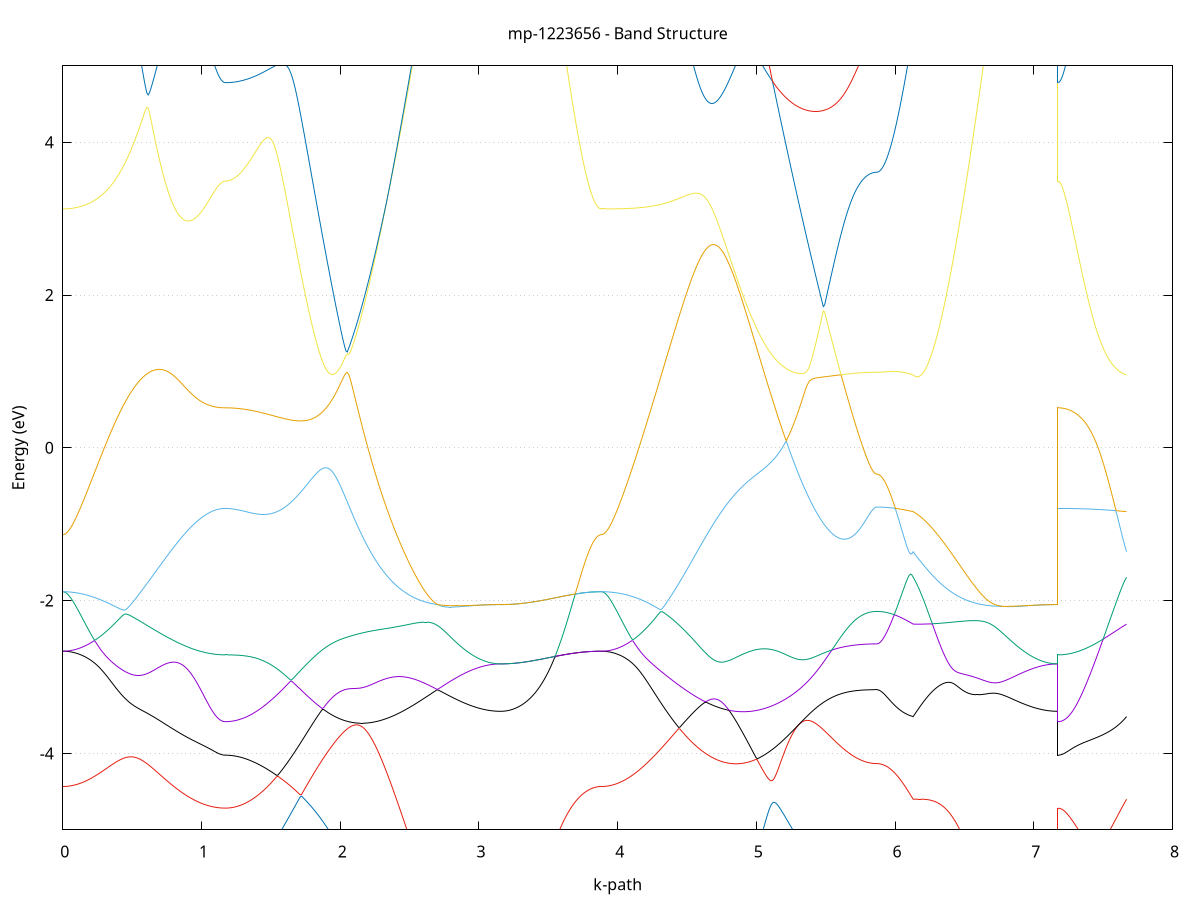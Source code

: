 set title 'mp-1223656 - Band Structure'
set xlabel 'k-path'
set ylabel 'Energy (eV)'
set grid y
set yrange [-5:5]
set terminal png size 800,600
set output 'mp-1223656_bands_gnuplot.png'
plot '-' using 1:2 with lines notitle, '-' using 1:2 with lines notitle, '-' using 1:2 with lines notitle, '-' using 1:2 with lines notitle, '-' using 1:2 with lines notitle, '-' using 1:2 with lines notitle, '-' using 1:2 with lines notitle, '-' using 1:2 with lines notitle, '-' using 1:2 with lines notitle, '-' using 1:2 with lines notitle, '-' using 1:2 with lines notitle, '-' using 1:2 with lines notitle, '-' using 1:2 with lines notitle, '-' using 1:2 with lines notitle, '-' using 1:2 with lines notitle, '-' using 1:2 with lines notitle, '-' using 1:2 with lines notitle, '-' using 1:2 with lines notitle, '-' using 1:2 with lines notitle, '-' using 1:2 with lines notitle, '-' using 1:2 with lines notitle, '-' using 1:2 with lines notitle, '-' using 1:2 with lines notitle, '-' using 1:2 with lines notitle, '-' using 1:2 with lines notitle, '-' using 1:2 with lines notitle, '-' using 1:2 with lines notitle, '-' using 1:2 with lines notitle, '-' using 1:2 with lines notitle, '-' using 1:2 with lines notitle, '-' using 1:2 with lines notitle, '-' using 1:2 with lines notitle, '-' using 1:2 with lines notitle, '-' using 1:2 with lines notitle, '-' using 1:2 with lines notitle, '-' using 1:2 with lines notitle, '-' using 1:2 with lines notitle, '-' using 1:2 with lines notitle, '-' using 1:2 with lines notitle, '-' using 1:2 with lines notitle, '-' using 1:2 with lines notitle, '-' using 1:2 with lines notitle, '-' using 1:2 with lines notitle, '-' using 1:2 with lines notitle, '-' using 1:2 with lines notitle, '-' using 1:2 with lines notitle, '-' using 1:2 with lines notitle, '-' using 1:2 with lines notitle, '-' using 1:2 with lines notitle, '-' using 1:2 with lines notitle, '-' using 1:2 with lines notitle, '-' using 1:2 with lines notitle, '-' using 1:2 with lines notitle, '-' using 1:2 with lines notitle, '-' using 1:2 with lines notitle, '-' using 1:2 with lines notitle, '-' using 1:2 with lines notitle, '-' using 1:2 with lines notitle, '-' using 1:2 with lines notitle, '-' using 1:2 with lines notitle, '-' using 1:2 with lines notitle, '-' using 1:2 with lines notitle, '-' using 1:2 with lines notitle, '-' using 1:2 with lines notitle
0.000000 -14.727038
0.009928 -14.727038
0.019855 -14.726838
0.029783 -14.726538
0.039710 -14.726138
0.049638 -14.725638
0.059565 -14.725038
0.069493 -14.724338
0.079421 -14.723638
0.089348 -14.722938
0.099276 -14.722238
0.109203 -14.721738
0.119131 -14.721438
0.129059 -14.721338
0.138986 -14.721538
0.148914 -14.721938
0.158841 -14.722538
0.168769 -14.723238
0.178696 -14.724138
0.188624 -14.725238
0.198552 -14.726338
0.208479 -14.727538
0.218407 -14.728838
0.228334 -14.730138
0.238262 -14.731638
0.248190 -14.733138
0.258117 -14.734638
0.268045 -14.736338
0.277972 -14.737938
0.287900 -14.739738
0.297827 -14.741538
0.307755 -14.743338
0.317683 -14.745238
0.327610 -14.747238
0.337538 -14.749138
0.347465 -14.751238
0.357393 -14.753338
0.367321 -14.755438
0.377248 -14.757638
0.387176 -14.759838
0.397103 -14.762038
0.407031 -14.764338
0.416958 -14.766638
0.426886 -14.769038
0.436814 -14.771338
0.446741 -14.773738
0.456669 -14.776238
0.466596 -14.778638
0.476524 -14.781138
0.486451 -14.783638
0.496379 -14.786238
0.506307 -14.788738
0.516234 -14.791338
0.526162 -14.793838
0.536089 -14.796438
0.546017 -14.799038
0.555945 -14.801638
0.565872 -14.804338
0.575800 -14.806938
0.585727 -14.809538
0.595655 -14.812138
0.605582 -14.814838
0.615510 -14.817438
0.625438 -14.820038
0.635365 -14.822638
0.645293 -14.825238
0.655220 -14.827838
0.665148 -14.830438
0.675076 -14.832938
0.685003 -14.835538
0.694931 -14.838038
0.704858 -14.840538
0.714786 -14.843038
0.724713 -14.845538
0.734641 -14.848038
0.744569 -14.850438
0.754496 -14.852838
0.764424 -14.855138
0.774351 -14.857438
0.784279 -14.859738
0.794207 -14.862038
0.804134 -14.864238
0.814062 -14.866438
0.823989 -14.868538
0.833917 -14.870638
0.843844 -14.872738
0.853772 -14.874738
0.863700 -14.876738
0.873627 -14.878638
0.883555 -14.880538
0.893482 -14.882338
0.903410 -14.884138
0.913337 -14.885838
0.923265 -14.887438
0.933193 -14.889038
0.943120 -14.890638
0.953048 -14.892138
0.962975 -14.893538
0.972903 -14.894938
0.982831 -14.896238
0.992758 -14.897538
1.002686 -14.898638
1.012613 -14.899838
1.022541 -14.900838
1.032468 -14.901838
1.042396 -14.902838
1.052324 -14.903638
1.062251 -14.904438
1.072179 -14.905238
1.082106 -14.905838
1.092034 -14.906438
1.101962 -14.906938
1.111889 -14.907438
1.121817 -14.907838
1.131744 -14.908138
1.141672 -14.908338
1.151599 -14.908538
1.161527 -14.908638
1.171455 -14.908738
1.171455 -14.908738
1.181451 -14.908538
1.191446 -14.908238
1.201442 -14.907638
1.211438 -14.906738
1.221434 -14.905638
1.231430 -14.904238
1.241426 -14.902738
1.251422 -14.900838
1.261418 -14.898838
1.271414 -14.896538
1.281410 -14.893938
1.291406 -14.891238
1.301402 -14.888238
1.311397 -14.884938
1.321393 -14.881538
1.331389 -14.877838
1.341385 -14.873938
1.351381 -14.869838
1.361377 -14.865538
1.371373 -14.861038
1.381369 -14.856338
1.391365 -14.851438
1.401361 -14.846338
1.411357 -14.841038
1.421353 -14.835538
1.431348 -14.829938
1.441344 -14.824038
1.451340 -14.818038
1.461336 -14.811938
1.471332 -14.805638
1.481328 -14.799238
1.491324 -14.792638
1.501320 -14.785938
1.511316 -14.779138
1.521312 -14.772138
1.531308 -14.765138
1.541304 -14.757938
1.551300 -14.750738
1.561295 -14.743438
1.571291 -14.736038
1.581287 -14.728538
1.591283 -14.721038
1.601279 -14.713538
1.611275 -14.705938
1.621271 -14.698438
1.631267 -14.690838
1.641263 -14.683338
1.651259 -14.675838
1.661255 -14.668338
1.671251 -14.661038
1.681246 -14.653838
1.691242 -14.646838
1.701238 -14.640038
1.711234 -14.633538
1.721230 -14.627338
1.731226 -14.621538
1.741222 -14.616138
1.751218 -14.611238
1.761214 -14.607338
1.771210 -14.611738
1.781206 -14.616038
1.791202 -14.620438
1.801197 -14.624738
1.811193 -14.629038
1.821189 -14.633338
1.831185 -14.637538
1.841181 -14.641738
1.851177 -14.645938
1.861173 -14.650038
1.871169 -14.654138
1.881165 -14.658138
1.891161 -14.662138
1.901157 -14.666138
1.911153 -14.670038
1.921149 -14.673838
1.931144 -14.677638
1.941140 -14.681338
1.951136 -14.685038
1.951136 -14.685038
1.961100 -14.688538
1.971064 -14.692138
1.981027 -14.695538
1.990991 -14.698938
2.000954 -14.702338
2.010918 -14.705538
2.020882 -14.708738
2.030845 -14.711938
2.040809 -14.714938
2.050772 -14.717938
2.060736 -14.720838
2.070700 -14.723638
2.080663 -14.726338
2.090627 -14.729038
2.100591 -14.731638
2.110554 -14.734138
2.120518 -14.736538
2.130481 -14.738838
2.140445 -14.741138
2.150409 -14.743238
2.160372 -14.745338
2.170336 -14.747338
2.180300 -14.749238
2.190263 -14.751038
2.200227 -14.752738
2.210190 -14.754338
2.220154 -14.755838
2.230118 -14.757338
2.240081 -14.758638
2.250045 -14.759938
2.260009 -14.761138
2.269972 -14.762238
2.279936 -14.763238
2.289899 -14.764138
2.299863 -14.764938
2.309827 -14.765638
2.319790 -14.766338
2.329754 -14.766838
2.339718 -14.767338
2.349681 -14.767738
2.359645 -14.768038
2.369608 -14.768238
2.379572 -14.768438
2.389536 -14.768438
2.399499 -14.768438
2.409463 -14.768338
2.419427 -14.768238
2.429390 -14.767938
2.439354 -14.767638
2.449317 -14.767238
2.459281 -14.766838
2.469245 -14.766338
2.479208 -14.765738
2.489172 -14.765038
2.499135 -14.764338
2.509099 -14.763638
2.519063 -14.762738
2.529026 -14.761938
2.538990 -14.760938
2.548954 -14.759938
2.558917 -14.758938
2.568881 -14.757838
2.578844 -14.756738
2.588808 -14.755538
2.598772 -14.754338
2.608735 -14.753138
2.618699 -14.751838
2.628663 -14.750538
2.638626 -14.749138
2.648590 -14.747838
2.658553 -14.746438
2.668517 -14.745038
2.678481 -14.743538
2.688444 -14.742138
2.698408 -14.740638
2.708372 -14.739138
2.718335 -14.737638
2.728299 -14.736138
2.738262 -14.734638
2.748226 -14.733138
2.758190 -14.731638
2.768153 -14.730138
2.778117 -14.728638
2.788081 -14.727138
2.798044 -14.725638
2.808008 -14.724138
2.817971 -14.722638
2.827935 -14.721238
2.837899 -14.719838
2.847862 -14.718338
2.857826 -14.717038
2.867790 -14.715638
2.877753 -14.714238
2.887717 -14.712938
2.897680 -14.711638
2.907644 -14.710438
2.917608 -14.709238
2.927571 -14.708038
2.937535 -14.706838
2.947499 -14.705738
2.957462 -14.704738
2.967426 -14.703638
2.977389 -14.702738
2.987353 -14.701738
2.997317 -14.700838
3.007280 -14.700038
3.017244 -14.699238
3.027207 -14.698538
3.037171 -14.697838
3.047135 -14.697138
3.057098 -14.696538
3.067062 -14.696038
3.077026 -14.695538
3.086989 -14.695138
3.096953 -14.694738
3.106916 -14.694438
3.116880 -14.694138
3.126844 -14.693938
3.136807 -14.693838
3.146771 -14.693738
3.156735 -14.693738
3.156735 -14.693738
3.166677 -14.693738
3.176619 -14.693738
3.186561 -14.693838
3.196503 -14.693838
3.206445 -14.693938
3.216387 -14.693938
3.226329 -14.694038
3.236271 -14.694138
3.246213 -14.694338
3.256155 -14.694438
3.266097 -14.694538
3.276039 -14.694738
3.285981 -14.694938
3.295923 -14.695138
3.305865 -14.695338
3.315807 -14.695538
3.325750 -14.695738
3.335692 -14.695938
3.345634 -14.696238
3.355576 -14.696438
3.365518 -14.696838
3.375460 -14.697438
3.385402 -14.698138
3.395344 -14.698838
3.405286 -14.699538
3.415228 -14.700238
3.425170 -14.700938
3.435112 -14.701638
3.445054 -14.702438
3.454996 -14.703138
3.464938 -14.703938
3.474880 -14.704738
3.484822 -14.705538
3.494764 -14.706338
3.504706 -14.707138
3.514649 -14.707938
3.524591 -14.708738
3.534533 -14.709538
3.544475 -14.710238
3.554417 -14.711038
3.564359 -14.711938
3.574301 -14.712638
3.584243 -14.713438
3.594185 -14.714238
3.604127 -14.714938
3.614069 -14.715738
3.624011 -14.716438
3.633953 -14.717138
3.643895 -14.717838
3.653837 -14.718538
3.663779 -14.719238
3.673721 -14.719838
3.683663 -14.720538
3.693605 -14.721138
3.703548 -14.721638
3.713490 -14.722238
3.723432 -14.722738
3.733374 -14.723238
3.743316 -14.723738
3.753258 -14.724138
3.763200 -14.724638
3.773142 -14.724938
3.783084 -14.725338
3.793026 -14.725638
3.802968 -14.725938
3.812910 -14.726238
3.822852 -14.726438
3.832794 -14.726638
3.842736 -14.726738
3.852678 -14.726938
3.862620 -14.727038
3.872562 -14.727038
3.882505 -14.727038
3.882505 -14.727038
3.892450 -14.727038
3.902396 -14.726838
3.912342 -14.726538
3.922288 -14.726038
3.932234 -14.725538
3.942180 -14.724938
3.952126 -14.724138
3.962072 -14.723338
3.972018 -14.722438
3.981964 -14.721538
3.991909 -14.720438
4.001855 -14.719438
4.011801 -14.718238
4.021747 -14.717138
4.031693 -14.715938
4.041639 -14.715138
4.051585 -14.715838
4.061531 -14.716538
4.071477 -14.717238
4.081423 -14.718038
4.091369 -14.718738
4.101314 -14.719538
4.111260 -14.720438
4.121206 -14.721238
4.131152 -14.722138
4.141098 -14.723038
4.151044 -14.723938
4.160990 -14.724838
4.170936 -14.725838
4.180882 -14.726838
4.190828 -14.727738
4.200773 -14.728738
4.210719 -14.729738
4.220665 -14.730738
4.230611 -14.731738
4.240557 -14.732738
4.250503 -14.733738
4.260449 -14.734738
4.270395 -14.735738
4.280341 -14.736638
4.290287 -14.737638
4.300233 -14.738638
4.310178 -14.739538
4.320124 -14.740438
4.330070 -14.741338
4.340016 -14.742238
4.349962 -14.743038
4.359908 -14.743938
4.369854 -14.744738
4.379800 -14.745538
4.389746 -14.746238
4.399692 -14.746938
4.409637 -14.747638
4.419583 -14.748238
4.429529 -14.748838
4.439475 -14.749338
4.449421 -14.749838
4.459367 -14.750238
4.469313 -14.750638
4.479259 -14.750938
4.489205 -14.751238
4.499151 -14.751438
4.509097 -14.751538
4.519042 -14.751638
4.528988 -14.751638
4.538934 -14.751638
4.548880 -14.751538
4.558826 -14.751338
4.568772 -14.751038
4.578718 -14.750738
4.588664 -14.750338
4.598610 -14.749838
4.608556 -14.749238
4.618501 -14.748538
4.628447 -14.747838
4.638393 -14.747038
4.648339 -14.746138
4.658285 -14.745138
4.668231 -14.744038
4.678177 -14.742838
4.688123 -14.741538
4.698069 -14.740238
4.708015 -14.738738
4.717961 -14.737238
4.727906 -14.735538
4.737852 -14.733838
4.747798 -14.731938
4.757744 -14.730038
4.767690 -14.727938
4.777636 -14.725838
4.787582 -14.723538
4.797528 -14.721238
4.807474 -14.718838
4.817420 -14.716238
4.827366 -14.713638
4.837311 -14.710838
4.847257 -14.708038
4.857203 -14.705138
4.867149 -14.702138
4.877095 -14.698938
4.887041 -14.695738
4.896987 -14.692438
4.906933 -14.689038
4.916879 -14.685538
4.926825 -14.681938
4.936770 -14.678338
4.946716 -14.674538
4.956662 -14.670738
4.966608 -14.666838
4.976554 -14.662838
4.986500 -14.658838
4.996446 -14.654838
5.006392 -14.650738
5.016338 -14.646538
5.026284 -14.642438
5.036230 -14.638238
5.046175 -14.634138
5.056121 -14.630038
5.066067 -14.625938
5.076013 -14.622038
5.085959 -14.618238
5.095905 -14.614538
5.105851 -14.611038
5.115797 -14.607638
5.125743 -14.608738
5.135689 -14.612238
5.145634 -14.615838
5.155580 -14.619438
5.165526 -14.623138
5.175472 -14.626838
5.185418 -14.630638
5.195364 -14.634438
5.205310 -14.638338
5.215256 -14.642338
5.225202 -14.646338
5.235148 -14.650538
5.245094 -14.654738
5.255039 -14.659038
5.264985 -14.663438
5.264985 -14.663438
5.274867 -14.668038
5.284749 -14.672638
5.294631 -14.677438
5.304513 -14.682338
5.314395 -14.687338
5.324277 -14.692538
5.334159 -14.697838
5.344041 -14.703338
5.353923 -14.708938
5.363805 -14.714738
5.373687 -14.720638
5.383569 -14.726738
5.393451 -14.732838
5.403333 -14.739138
5.413215 -14.745538
5.423097 -14.751938
5.432979 -14.758438
5.442860 -14.765038
5.452742 -14.771638
5.462624 -14.778338
5.472506 -14.784938
5.482388 -14.791538
5.492270 -14.798238
5.502152 -14.804838
5.512034 -14.811338
5.521916 -14.817838
5.531798 -14.824238
5.541680 -14.830538
5.551562 -14.836838
5.561444 -14.842938
5.571326 -14.848938
5.581208 -14.854938
5.591090 -14.860638
5.600972 -14.866338
5.610854 -14.871838
5.620736 -14.877238
5.630618 -14.882438
5.640500 -14.887438
5.650382 -14.892338
5.660263 -14.897038
5.670145 -14.901538
5.680027 -14.905838
5.689909 -14.909938
5.699791 -14.913938
5.709673 -14.917638
5.719555 -14.921138
5.729437 -14.924438
5.739319 -14.927638
5.749201 -14.930438
5.759083 -14.933138
5.768965 -14.935638
5.778847 -14.937838
5.788729 -14.939838
5.798611 -14.941538
5.808493 -14.943138
5.818375 -14.944438
5.828257 -14.945438
5.838139 -14.946338
5.848021 -14.946938
5.857903 -14.947238
5.867785 -14.947338
5.867785 -14.947338
5.877510 -14.947338
5.887236 -14.947238
5.896962 -14.947138
5.906687 -14.947038
5.916413 -14.946838
5.926139 -14.946638
5.935865 -14.946338
5.945590 -14.946038
5.955316 -14.945638
5.965042 -14.945238
5.974768 -14.944838
5.984493 -14.944338
5.994219 -14.943838
6.003945 -14.943238
6.013671 -14.942738
6.023396 -14.942038
6.033122 -14.941438
6.042848 -14.940738
6.052573 -14.940038
6.062299 -14.939238
6.072025 -14.938438
6.081751 -14.937638
6.091476 -14.936738
6.101202 -14.935938
6.110928 -14.935038
6.120654 -14.934038
6.130379 -14.933138
6.130379 -14.933138
6.140323 -14.932238
6.150267 -14.931238
6.160210 -14.930238
6.170154 -14.929038
6.180097 -14.927838
6.190041 -14.926538
6.199985 -14.925138
6.209928 -14.923638
6.219872 -14.922038
6.229815 -14.920338
6.239759 -14.918638
6.249703 -14.916838
6.259646 -14.914938
6.269590 -14.912938
6.279533 -14.910938
6.289477 -14.908838
6.299421 -14.906638
6.309364 -14.904338
6.319308 -14.902038
6.329251 -14.899638
6.339195 -14.897138
6.349139 -14.894638
6.359082 -14.892038
6.369026 -14.889338
6.378970 -14.886638
6.388913 -14.883938
6.398857 -14.881138
6.408800 -14.878238
6.418744 -14.875338
6.428688 -14.872338
6.438631 -14.869338
6.448575 -14.866338
6.458518 -14.863238
6.468462 -14.860038
6.478406 -14.856938
6.488349 -14.853738
6.498293 -14.850538
6.508236 -14.847238
6.518180 -14.844038
6.528124 -14.840738
6.538067 -14.837438
6.548011 -14.834038
6.557954 -14.830738
6.567898 -14.827338
6.577842 -14.824038
6.587785 -14.820638
6.597729 -14.817238
6.607672 -14.813938
6.617616 -14.810538
6.627560 -14.807138
6.637503 -14.803838
6.647447 -14.800438
6.657391 -14.797138
6.667334 -14.793838
6.677278 -14.790538
6.687221 -14.787238
6.697165 -14.783938
6.707109 -14.780738
6.717052 -14.777538
6.726996 -14.774338
6.736939 -14.771138
6.746883 -14.768038
6.756827 -14.765038
6.766770 -14.761938
6.776714 -14.758938
6.786657 -14.756038
6.796601 -14.753138
6.806545 -14.750238
6.816488 -14.747438
6.826432 -14.744638
6.836375 -14.741938
6.846319 -14.739338
6.856263 -14.736738
6.866206 -14.734238
6.876150 -14.731738
6.886093 -14.729338
6.896037 -14.727038
6.905981 -14.724738
6.915924 -14.722538
6.925868 -14.720438
6.935812 -14.718338
6.945755 -14.716338
6.955699 -14.714438
6.965642 -14.712638
6.975586 -14.710838
6.985530 -14.709138
6.995473 -14.707538
7.005417 -14.706038
7.015360 -14.704638
7.025304 -14.703238
7.035248 -14.702038
7.045191 -14.700838
7.055135 -14.699738
7.065078 -14.698738
7.075022 -14.697838
7.084966 -14.696938
7.094909 -14.696238
7.104853 -14.695638
7.114796 -14.695038
7.124740 -14.694638
7.134684 -14.694238
7.144627 -14.694038
7.154571 -14.693838
7.164514 -14.693738
7.174458 -14.693738
7.174458 -14.908738
7.184348 -14.908738
7.194238 -14.908738
7.204128 -14.908838
7.214019 -14.908938
7.223909 -14.909038
7.233799 -14.909238
7.243689 -14.909438
7.253579 -14.909638
7.263469 -14.909838
7.273359 -14.910138
7.283249 -14.910438
7.293140 -14.910738
7.303030 -14.911038
7.312920 -14.911438
7.322810 -14.911838
7.332700 -14.912238
7.342590 -14.912638
7.352480 -14.913138
7.362371 -14.913638
7.372261 -14.914138
7.382151 -14.914638
7.392041 -14.915238
7.401931 -14.915738
7.411821 -14.916338
7.421711 -14.916938
7.431601 -14.917538
7.441492 -14.918138
7.451382 -14.918838
7.461272 -14.919438
7.471162 -14.920138
7.481052 -14.920738
7.490942 -14.921438
7.500832 -14.922138
7.510722 -14.922838
7.520613 -14.923538
7.530503 -14.924238
7.540393 -14.924938
7.550283 -14.925538
7.560173 -14.926238
7.570063 -14.926938
7.579953 -14.927638
7.589844 -14.928238
7.599734 -14.928938
7.609624 -14.929638
7.619514 -14.930238
7.629404 -14.930838
7.639294 -14.931438
7.649184 -14.932038
7.659074 -14.932538
7.668965 -14.933138
e
0.000000 -14.709838
0.009928 -14.709838
0.019855 -14.709938
0.029783 -14.710038
0.039710 -14.710138
0.049638 -14.710338
0.059565 -14.710438
0.069493 -14.710638
0.079421 -14.710738
0.089348 -14.710738
0.099276 -14.710638
0.109203 -14.710338
0.119131 -14.709838
0.129059 -14.708938
0.138986 -14.707638
0.148914 -14.706138
0.158841 -14.704338
0.168769 -14.702338
0.178696 -14.700038
0.188624 -14.697638
0.198552 -14.695038
0.208479 -14.692338
0.218407 -14.689438
0.228334 -14.686438
0.238262 -14.683338
0.248190 -14.680038
0.258117 -14.676638
0.268045 -14.673138
0.277972 -14.669538
0.287900 -14.665838
0.297827 -14.662038
0.307755 -14.658038
0.317683 -14.654038
0.327610 -14.649938
0.337538 -14.645738
0.347465 -14.641438
0.357393 -14.637038
0.367321 -14.632638
0.377248 -14.628138
0.387176 -14.623538
0.397103 -14.618838
0.407031 -14.614138
0.416958 -14.609338
0.426886 -14.604538
0.436814 -14.599638
0.446741 -14.594638
0.456669 -14.589738
0.466596 -14.584638
0.476524 -14.579638
0.486451 -14.574538
0.496379 -14.569438
0.506307 -14.564238
0.516234 -14.559138
0.526162 -14.553938
0.536089 -14.548738
0.546017 -14.543538
0.555945 -14.538338
0.565872 -14.533238
0.575800 -14.528238
0.585727 -14.524738
0.595655 -14.526638
0.605582 -14.529938
0.615510 -14.533238
0.625438 -14.536638
0.635365 -14.539938
0.645293 -14.543338
0.655220 -14.546638
0.665148 -14.550038
0.675076 -14.553338
0.685003 -14.556638
0.694931 -14.559838
0.704858 -14.563138
0.714786 -14.566338
0.724713 -14.569438
0.734641 -14.572638
0.744569 -14.575738
0.754496 -14.578738
0.764424 -14.581738
0.774351 -14.584738
0.784279 -14.587638
0.794207 -14.590538
0.804134 -14.593338
0.814062 -14.596038
0.823989 -14.598838
0.833917 -14.601438
0.843844 -14.604038
0.853772 -14.606538
0.863700 -14.609038
0.873627 -14.611438
0.883555 -14.613838
0.893482 -14.616138
0.903410 -14.618338
0.913337 -14.620538
0.923265 -14.622538
0.933193 -14.624638
0.943120 -14.626538
0.953048 -14.628438
0.962975 -14.630138
0.972903 -14.631938
0.982831 -14.633538
0.992758 -14.635138
1.002686 -14.636538
1.012613 -14.637938
1.022541 -14.639338
1.032468 -14.640538
1.042396 -14.641738
1.052324 -14.642738
1.062251 -14.643738
1.072179 -14.644638
1.082106 -14.645538
1.092034 -14.646238
1.101962 -14.646938
1.111889 -14.647438
1.121817 -14.647938
1.131744 -14.648338
1.141672 -14.648638
1.151599 -14.648838
1.161527 -14.648938
1.171455 -14.649038
1.171455 -14.649038
1.181451 -14.649038
1.191446 -14.648938
1.201442 -14.648838
1.211438 -14.648738
1.221434 -14.648538
1.231430 -14.648338
1.241426 -14.648038
1.251422 -14.647738
1.261418 -14.647438
1.271414 -14.647038
1.281410 -14.646638
1.291406 -14.646238
1.301402 -14.645738
1.311397 -14.645238
1.321393 -14.644638
1.331389 -14.644038
1.341385 -14.643438
1.351381 -14.642738
1.361377 -14.642038
1.371373 -14.641238
1.381369 -14.640538
1.391365 -14.639638
1.401361 -14.638838
1.411357 -14.637938
1.421353 -14.636938
1.431348 -14.635938
1.441344 -14.634938
1.451340 -14.633938
1.461336 -14.632838
1.471332 -14.631738
1.481328 -14.630538
1.491324 -14.629338
1.501320 -14.628038
1.511316 -14.626838
1.521312 -14.625438
1.531308 -14.624138
1.541304 -14.622738
1.551300 -14.621238
1.561295 -14.619838
1.571291 -14.618238
1.581287 -14.616738
1.591283 -14.615038
1.601279 -14.613338
1.611275 -14.611638
1.621271 -14.609838
1.631267 -14.607938
1.641263 -14.606038
1.651259 -14.604038
1.661255 -14.601938
1.671251 -14.599638
1.681246 -14.597238
1.691242 -14.594738
1.701238 -14.591938
1.711234 -14.588938
1.721230 -14.589638
1.731226 -14.594038
1.741222 -14.598538
1.751218 -14.602938
1.761214 -14.606738
1.771210 -14.602738
1.781206 -14.599138
1.791202 -14.595738
1.801197 -14.592738
1.811193 -14.589838
1.821189 -14.587138
1.831185 -14.584538
1.841181 -14.582038
1.851177 -14.579538
1.861173 -14.577238
1.871169 -14.574938
1.881165 -14.572638
1.891161 -14.570338
1.901157 -14.568138
1.911153 -14.570538
1.921149 -14.574938
1.931144 -14.579138
1.941140 -14.583238
1.951136 -14.587138
1.951136 -14.587138
1.961100 -14.590938
1.971064 -14.594638
1.981027 -14.598238
1.990991 -14.601638
2.000954 -14.604838
2.010918 -14.608038
2.020882 -14.611038
2.030845 -14.613838
2.040809 -14.616538
2.050772 -14.619038
2.060736 -14.621438
2.070700 -14.623638
2.080663 -14.625738
2.090627 -14.627738
2.100591 -14.629438
2.110554 -14.631038
2.120518 -14.632538
2.130481 -14.633838
2.140445 -14.635038
2.150409 -14.636038
2.160372 -14.636838
2.170336 -14.637538
2.180300 -14.638138
2.190263 -14.638438
2.200227 -14.638738
2.210190 -14.638738
2.220154 -14.638738
2.230118 -14.638438
2.240081 -14.638138
2.250045 -14.637538
2.260009 -14.636838
2.269972 -14.636038
2.279936 -14.635038
2.289899 -14.633938
2.299863 -14.632738
2.309827 -14.631338
2.319790 -14.629738
2.329754 -14.628038
2.339718 -14.626238
2.349681 -14.624338
2.359645 -14.622238
2.369608 -14.620038
2.379572 -14.617738
2.389536 -14.615238
2.399499 -14.612638
2.409463 -14.609938
2.419427 -14.607138
2.429390 -14.604238
2.439354 -14.601138
2.449317 -14.598038
2.459281 -14.594738
2.469245 -14.591438
2.479208 -14.593038
2.489172 -14.595338
2.499135 -14.597638
2.509099 -14.600038
2.519063 -14.602338
2.529026 -14.604638
2.538990 -14.606938
2.548954 -14.609238
2.558917 -14.611538
2.568881 -14.613738
2.578844 -14.616038
2.588808 -14.618238
2.598772 -14.620438
2.608735 -14.622638
2.618699 -14.624838
2.628663 -14.627038
2.638626 -14.629138
2.648590 -14.631238
2.658553 -14.633338
2.668517 -14.635438
2.678481 -14.637438
2.688444 -14.639438
2.698408 -14.641438
2.708372 -14.643438
2.718335 -14.645438
2.728299 -14.647338
2.738262 -14.649138
2.748226 -14.651038
2.758190 -14.652838
2.768153 -14.654638
2.778117 -14.656338
2.788081 -14.658138
2.798044 -14.659738
2.808008 -14.661438
2.817971 -14.663038
2.827935 -14.664638
2.837899 -14.666138
2.847862 -14.667638
2.857826 -14.669038
2.867790 -14.670438
2.877753 -14.671838
2.887717 -14.673238
2.897680 -14.674438
2.907644 -14.675738
2.917608 -14.676938
2.927571 -14.678138
2.937535 -14.679238
2.947499 -14.680238
2.957462 -14.681338
2.967426 -14.682338
2.977389 -14.683238
2.987353 -14.684138
2.997317 -14.684938
3.007280 -14.685738
3.017244 -14.686538
3.027207 -14.687238
3.037171 -14.687938
3.047135 -14.688538
3.057098 -14.689238
3.067062 -14.689738
3.077026 -14.690338
3.086989 -14.690938
3.096953 -14.691438
3.106916 -14.692038
3.116880 -14.692538
3.126844 -14.693038
3.136807 -14.693438
3.146771 -14.693638
3.156735 -14.693738
3.156735 -14.693738
3.166677 -14.693738
3.176619 -14.693738
3.186561 -14.693838
3.196503 -14.693838
3.206445 -14.693938
3.216387 -14.693938
3.226329 -14.694038
3.236271 -14.694138
3.246213 -14.694338
3.256155 -14.694438
3.266097 -14.694538
3.276039 -14.694738
3.285981 -14.694938
3.295923 -14.695138
3.305865 -14.695338
3.315807 -14.695538
3.325750 -14.695738
3.335692 -14.695938
3.345634 -14.696238
3.355576 -14.696438
3.365518 -14.696738
3.375460 -14.697038
3.385402 -14.697238
3.395344 -14.697538
3.405286 -14.697838
3.415228 -14.698138
3.425170 -14.698438
3.435112 -14.698838
3.445054 -14.699138
3.454996 -14.699438
3.464938 -14.699738
3.474880 -14.700138
3.484822 -14.700438
3.494764 -14.700838
3.504706 -14.701138
3.514649 -14.701538
3.524591 -14.701838
3.534533 -14.702238
3.544475 -14.702538
3.554417 -14.702838
3.564359 -14.703238
3.574301 -14.703538
3.584243 -14.703938
3.594185 -14.704238
3.604127 -14.704538
3.614069 -14.704938
3.624011 -14.705238
3.633953 -14.705538
3.643895 -14.705838
3.653837 -14.706138
3.663779 -14.706438
3.673721 -14.706738
3.683663 -14.706938
3.693605 -14.707238
3.703548 -14.707438
3.713490 -14.707738
3.723432 -14.707938
3.733374 -14.708138
3.743316 -14.708338
3.753258 -14.708538
3.763200 -14.708738
3.773142 -14.708938
3.783084 -14.709038
3.793026 -14.709238
3.802968 -14.709338
3.812910 -14.709438
3.822852 -14.709538
3.832794 -14.709638
3.842736 -14.709738
3.852678 -14.709738
3.862620 -14.709838
3.872562 -14.709838
3.882505 -14.709838
3.882505 -14.709838
3.892450 -14.709838
3.902396 -14.709938
3.912342 -14.710038
3.922288 -14.710238
3.932234 -14.710338
3.942180 -14.710638
3.952126 -14.710938
3.962072 -14.711238
3.972018 -14.711538
3.981964 -14.711938
3.991909 -14.712438
4.001855 -14.712938
4.011801 -14.713438
4.021747 -14.713938
4.031693 -14.714538
4.041639 -14.714638
4.051585 -14.713338
4.061531 -14.712038
4.071477 -14.710638
4.081423 -14.709238
4.091369 -14.707738
4.101314 -14.706238
4.111260 -14.704638
4.121206 -14.703038
4.131152 -14.701338
4.141098 -14.699638
4.151044 -14.697938
4.160990 -14.696138
4.170936 -14.694238
4.180882 -14.692338
4.190828 -14.690438
4.200773 -14.688438
4.210719 -14.686338
4.220665 -14.684338
4.230611 -14.682138
4.240557 -14.680038
4.250503 -14.677738
4.260449 -14.675538
4.270395 -14.673238
4.280341 -14.670938
4.290287 -14.668538
4.300233 -14.666138
4.310178 -14.663638
4.320124 -14.661138
4.330070 -14.658638
4.340016 -14.656138
4.349962 -14.653538
4.359908 -14.650938
4.369854 -14.648238
4.379800 -14.645538
4.389746 -14.642838
4.399692 -14.640138
4.409637 -14.637438
4.419583 -14.634638
4.429529 -14.631838
4.439475 -14.629038
4.449421 -14.626138
4.459367 -14.623338
4.469313 -14.620438
4.479259 -14.617638
4.489205 -14.614738
4.499151 -14.611838
4.509097 -14.608938
4.519042 -14.606038
4.528988 -14.603038
4.538934 -14.600138
4.548880 -14.597238
4.558826 -14.594338
4.568772 -14.591438
4.578718 -14.588538
4.588664 -14.585638
4.598610 -14.582738
4.608556 -14.579838
4.618501 -14.577038
4.628447 -14.574238
4.638393 -14.571338
4.648339 -14.568638
4.658285 -14.568038
4.668231 -14.570238
4.678177 -14.572238
4.688123 -14.574338
4.698069 -14.576238
4.708015 -14.578138
4.717961 -14.579938
4.727906 -14.581638
4.737852 -14.583338
4.747798 -14.584938
4.757744 -14.586438
4.767690 -14.587838
4.777636 -14.589238
4.787582 -14.590438
4.797528 -14.591638
4.807474 -14.592738
4.817420 -14.593738
4.827366 -14.594638
4.837311 -14.595538
4.847257 -14.596238
4.857203 -14.596938
4.867149 -14.597438
4.877095 -14.597938
4.887041 -14.598338
4.896987 -14.598638
4.906933 -14.598838
4.916879 -14.598938
4.926825 -14.598938
4.936770 -14.598838
4.946716 -14.598638
4.956662 -14.598338
4.966608 -14.597938
4.976554 -14.597438
4.986500 -14.596738
4.996446 -14.596038
5.006392 -14.595138
5.016338 -14.594038
5.026284 -14.592838
5.036230 -14.591538
5.046175 -14.590038
5.056121 -14.588238
5.066067 -14.588538
5.076013 -14.591838
5.085959 -14.595138
5.095905 -14.598438
5.105851 -14.601838
5.115797 -14.605238
5.125743 -14.604538
5.135689 -14.601538
5.145634 -14.598738
5.155580 -14.596038
5.165526 -14.593438
5.175472 -14.590938
5.185418 -14.588538
5.195364 -14.586238
5.205310 -14.583938
5.215256 -14.581638
5.225202 -14.579338
5.235148 -14.577038
5.245094 -14.574738
5.255039 -14.572538
5.264985 -14.570238
5.264985 -14.570238
5.274867 -14.572938
5.284749 -14.578738
5.294631 -14.584538
5.304513 -14.590338
5.314395 -14.595938
5.324277 -14.601538
5.334159 -14.606938
5.344041 -14.612338
5.353923 -14.617438
5.363805 -14.622538
5.373687 -14.627338
5.383569 -14.632138
5.393451 -14.636638
5.403333 -14.641038
5.413215 -14.645338
5.423097 -14.649338
5.432979 -14.653338
5.442860 -14.657138
5.452742 -14.660838
5.462624 -14.664338
5.472506 -14.667738
5.482388 -14.671038
5.492270 -14.674238
5.502152 -14.677238
5.512034 -14.680238
5.521916 -14.683138
5.531798 -14.685838
5.541680 -14.688538
5.551562 -14.691038
5.561444 -14.693538
5.571326 -14.695938
5.581208 -14.698238
5.591090 -14.700538
5.600972 -14.702638
5.610854 -14.704738
5.620736 -14.706638
5.630618 -14.708538
5.640500 -14.710338
5.650382 -14.712138
5.660263 -14.713738
5.670145 -14.715338
5.680027 -14.716838
5.689909 -14.718338
5.699791 -14.719638
5.709673 -14.720938
5.719555 -14.722138
5.729437 -14.723238
5.739319 -14.724238
5.749201 -14.725238
5.759083 -14.726138
5.768965 -14.726938
5.778847 -14.727638
5.788729 -14.728338
5.798611 -14.728938
5.808493 -14.729438
5.818375 -14.729838
5.828257 -14.730238
5.838139 -14.730438
5.848021 -14.730638
5.857903 -14.730738
5.867785 -14.730838
5.867785 -14.730838
5.877510 -14.730738
5.887236 -14.730638
5.896962 -14.730538
5.906687 -14.730338
5.916413 -14.730038
5.926139 -14.729638
5.935865 -14.729238
5.945590 -14.728738
5.955316 -14.728238
5.965042 -14.727538
5.974768 -14.726938
5.984493 -14.726238
5.994219 -14.725438
6.003945 -14.724538
6.013671 -14.723638
6.023396 -14.722638
6.033122 -14.721638
6.042848 -14.720538
6.052573 -14.719438
6.062299 -14.718238
6.072025 -14.717038
6.081751 -14.715738
6.091476 -14.714438
6.101202 -14.713038
6.110928 -14.711638
6.120654 -14.710138
6.130379 -14.708638
6.130379 -14.708638
6.140323 -14.707738
6.150267 -14.706738
6.160210 -14.705538
6.170154 -14.704238
6.180097 -14.702938
6.190041 -14.701438
6.199985 -14.699738
6.209928 -14.698038
6.219872 -14.696238
6.229815 -14.694238
6.239759 -14.692238
6.249703 -14.690038
6.259646 -14.687738
6.269590 -14.685338
6.279533 -14.682838
6.289477 -14.680238
6.299421 -14.677538
6.309364 -14.674738
6.319308 -14.671838
6.329251 -14.668838
6.339195 -14.665738
6.349139 -14.662538
6.359082 -14.659338
6.369026 -14.655938
6.378970 -14.652438
6.388913 -14.648938
6.398857 -14.645238
6.408800 -14.641538
6.418744 -14.637738
6.428688 -14.633838
6.438631 -14.629838
6.448575 -14.625838
6.458518 -14.621738
6.468462 -14.617538
6.478406 -14.613338
6.488349 -14.609038
6.498293 -14.604638
6.508236 -14.600238
6.518180 -14.595738
6.528124 -14.591238
6.538067 -14.586638
6.548011 -14.582038
6.557954 -14.577338
6.567898 -14.572738
6.577842 -14.568038
6.587785 -14.563238
6.597729 -14.558538
6.607672 -14.553838
6.617616 -14.549238
6.627560 -14.544738
6.637503 -14.540738
6.647447 -14.537738
6.657391 -14.537338
6.667334 -14.539738
6.677278 -14.543438
6.687221 -14.547638
6.697165 -14.552038
6.707109 -14.556538
6.717052 -14.561038
6.726996 -14.565638
6.736939 -14.570138
6.746883 -14.574638
6.756827 -14.579138
6.766770 -14.583538
6.776714 -14.588038
6.786657 -14.592438
6.796601 -14.596738
6.806545 -14.601038
6.816488 -14.605238
6.826432 -14.609438
6.836375 -14.613538
6.846319 -14.617538
6.856263 -14.621538
6.866206 -14.625438
6.876150 -14.629238
6.886093 -14.632938
6.896037 -14.636538
6.905981 -14.640038
6.915924 -14.643538
6.925868 -14.646838
6.935812 -14.650138
6.945755 -14.653238
6.955699 -14.656538
6.965642 -14.659838
6.975586 -14.662838
6.985530 -14.665838
6.995473 -14.668638
7.005417 -14.671338
7.015360 -14.673838
7.025304 -14.676238
7.035248 -14.678438
7.045191 -14.680538
7.055135 -14.682438
7.065078 -14.684238
7.075022 -14.685838
7.084966 -14.687338
7.094909 -14.688738
7.104853 -14.689838
7.114796 -14.690838
7.124740 -14.691738
7.134684 -14.692438
7.144627 -14.693038
7.154571 -14.693438
7.164514 -14.693638
7.174458 -14.693738
7.174458 -14.649038
7.184348 -14.649038
7.194238 -14.649138
7.204128 -14.649338
7.214019 -14.649638
7.223909 -14.650038
7.233799 -14.650438
7.243689 -14.650938
7.253579 -14.651638
7.263469 -14.652238
7.273359 -14.653038
7.283249 -14.653838
7.293140 -14.654738
7.303030 -14.655638
7.312920 -14.656638
7.322810 -14.657738
7.332700 -14.658838
7.342590 -14.660038
7.352480 -14.661338
7.362371 -14.662638
7.372261 -14.663938
7.382151 -14.665338
7.392041 -14.666738
7.401931 -14.668238
7.411821 -14.669738
7.421711 -14.671238
7.431601 -14.672738
7.441492 -14.674338
7.451382 -14.675938
7.461272 -14.677538
7.471162 -14.679138
7.481052 -14.680838
7.490942 -14.682438
7.500832 -14.684038
7.510722 -14.685738
7.520613 -14.687338
7.530503 -14.688938
7.540393 -14.690538
7.550283 -14.692138
7.560173 -14.693638
7.570063 -14.695238
7.579953 -14.696738
7.589844 -14.698238
7.599734 -14.699638
7.609624 -14.701038
7.619514 -14.702438
7.629404 -14.703738
7.639294 -14.705038
7.649184 -14.706338
7.659074 -14.707538
7.668965 -14.708638
e
0.000000 -14.709838
0.009928 -14.709738
0.019855 -14.709538
0.029783 -14.709138
0.039710 -14.708638
0.049638 -14.707938
0.059565 -14.707038
0.069493 -14.706038
0.079421 -14.704938
0.089348 -14.703638
0.099276 -14.702138
0.109203 -14.700538
0.119131 -14.698838
0.129059 -14.696938
0.138986 -14.694838
0.148914 -14.692638
0.158841 -14.690338
0.168769 -14.687838
0.178696 -14.685238
0.188624 -14.682538
0.198552 -14.679638
0.208479 -14.676538
0.218407 -14.673438
0.228334 -14.670138
0.238262 -14.666738
0.248190 -14.663138
0.258117 -14.659538
0.268045 -14.655738
0.277972 -14.651738
0.287900 -14.647738
0.297827 -14.643638
0.307755 -14.639338
0.317683 -14.634938
0.327610 -14.630538
0.337538 -14.625938
0.347465 -14.621238
0.357393 -14.616538
0.367321 -14.611638
0.377248 -14.606638
0.387176 -14.601638
0.397103 -14.596538
0.407031 -14.591338
0.416958 -14.586038
0.426886 -14.580738
0.436814 -14.575338
0.446741 -14.569838
0.456669 -14.564238
0.466596 -14.558738
0.476524 -14.553038
0.486451 -14.547438
0.496379 -14.541738
0.506307 -14.535938
0.516234 -14.530238
0.526162 -14.524438
0.536089 -14.518638
0.546017 -14.512838
0.555945 -14.512338
0.565872 -14.515638
0.575800 -14.518838
0.585727 -14.520638
0.595655 -14.516838
0.605582 -14.511838
0.615510 -14.506738
0.625438 -14.501638
0.635365 -14.496538
0.645293 -14.491438
0.655220 -14.486338
0.665148 -14.481338
0.675076 -14.476338
0.685003 -14.471338
0.694931 -14.466438
0.704858 -14.461538
0.714786 -14.456738
0.724713 -14.451938
0.734641 -14.447238
0.744569 -14.442538
0.754496 -14.437938
0.764424 -14.433438
0.774351 -14.428938
0.784279 -14.426538
0.794207 -14.426238
0.804134 -14.426138
0.814062 -14.426038
0.823989 -14.425938
0.833917 -14.426038
0.843844 -14.426038
0.853772 -14.426138
0.863700 -14.426238
0.873627 -14.426338
0.883555 -14.426438
0.893482 -14.426538
0.903410 -14.426738
0.913337 -14.426838
0.923265 -14.427038
0.933193 -14.427238
0.943120 -14.427338
0.953048 -14.427538
0.962975 -14.427638
0.972903 -14.427838
0.982831 -14.427938
0.992758 -14.428138
1.002686 -14.428238
1.012613 -14.428338
1.022541 -14.428538
1.032468 -14.428638
1.042396 -14.428738
1.052324 -14.428838
1.062251 -14.428938
1.072179 -14.429038
1.082106 -14.429138
1.092034 -14.429238
1.101962 -14.429238
1.111889 -14.429338
1.121817 -14.429438
1.131744 -14.429438
1.141672 -14.429438
1.151599 -14.429538
1.161527 -14.429538
1.171455 -14.429538
1.171455 -14.429538
1.181451 -14.429538
1.191446 -14.429738
1.201442 -14.430138
1.211438 -14.430538
1.221434 -14.431238
1.231430 -14.431938
1.241426 -14.432838
1.251422 -14.433838
1.261418 -14.434938
1.271414 -14.436238
1.281410 -14.437638
1.291406 -14.439138
1.301402 -14.440738
1.311397 -14.442538
1.321393 -14.444438
1.331389 -14.446438
1.341385 -14.448638
1.351381 -14.450838
1.361377 -14.453238
1.371373 -14.455638
1.381369 -14.458238
1.391365 -14.460938
1.401361 -14.463738
1.411357 -14.466638
1.421353 -14.469638
1.431348 -14.472738
1.441344 -14.475938
1.451340 -14.479238
1.461336 -14.482538
1.471332 -14.486038
1.481328 -14.489538
1.491324 -14.493138
1.501320 -14.496838
1.511316 -14.500538
1.521312 -14.504438
1.531308 -14.508238
1.541304 -14.512238
1.551300 -14.516238
1.561295 -14.520238
1.571291 -14.524338
1.581287 -14.528538
1.591283 -14.532738
1.601279 -14.536938
1.611275 -14.541238
1.621271 -14.545538
1.631267 -14.549838
1.641263 -14.554238
1.651259 -14.558638
1.661255 -14.563038
1.671251 -14.567438
1.681246 -14.571838
1.691242 -14.576238
1.701238 -14.580738
1.711234 -14.585138
1.721230 -14.585638
1.731226 -14.582038
1.741222 -14.578038
1.751218 -14.573638
1.761214 -14.568938
1.771210 -14.563838
1.781206 -14.558638
1.791202 -14.553138
1.801197 -14.547638
1.811193 -14.542138
1.821189 -14.536638
1.831185 -14.531938
1.841181 -14.537038
1.851177 -14.542138
1.861173 -14.547138
1.871169 -14.552038
1.881165 -14.556838
1.891161 -14.561538
1.901157 -14.566138
1.911153 -14.566038
1.921149 -14.563838
1.931144 -14.561738
1.941140 -14.559638
1.951136 -14.557538
1.951136 -14.557538
1.961100 -14.555438
1.971064 -14.553438
1.981027 -14.551438
1.990991 -14.549438
2.000954 -14.547538
2.010918 -14.545638
2.020882 -14.543838
2.030845 -14.542138
2.040809 -14.540438
2.050772 -14.538838
2.060736 -14.537238
2.070700 -14.535838
2.080663 -14.534638
2.090627 -14.533438
2.100591 -14.532538
2.110554 -14.531738
2.120518 -14.531138
2.130481 -14.530838
2.140445 -14.530738
2.150409 -14.530838
2.160372 -14.531138
2.170336 -14.531738
2.180300 -14.532538
2.190263 -14.533438
2.200227 -14.534638
2.210190 -14.535938
2.220154 -14.537338
2.230118 -14.538838
2.240081 -14.540538
2.250045 -14.542238
2.260009 -14.544038
2.269972 -14.545938
2.279936 -14.547938
2.289899 -14.549938
2.299863 -14.552038
2.309827 -14.554138
2.319790 -14.556238
2.329754 -14.558438
2.339718 -14.560638
2.349681 -14.562838
2.359645 -14.565138
2.369608 -14.567438
2.379572 -14.569638
2.389536 -14.571938
2.399499 -14.574338
2.409463 -14.576638
2.419427 -14.578938
2.429390 -14.581238
2.439354 -14.583638
2.449317 -14.585938
2.459281 -14.588338
2.469245 -14.590638
2.479208 -14.587938
2.489172 -14.584438
2.499135 -14.580838
2.509099 -14.577038
2.519063 -14.573238
2.529026 -14.569338
2.538990 -14.565438
2.548954 -14.561338
2.558917 -14.557238
2.568881 -14.553038
2.578844 -14.548838
2.588808 -14.544538
2.598772 -14.540238
2.608735 -14.535838
2.618699 -14.531338
2.628663 -14.526938
2.638626 -14.522438
2.648590 -14.517838
2.658553 -14.513338
2.668517 -14.508738
2.678481 -14.504138
2.688444 -14.499538
2.698408 -14.501838
2.708372 -14.508338
2.718335 -14.514838
2.728299 -14.521338
2.738262 -14.527838
2.748226 -14.534238
2.758190 -14.540638
2.768153 -14.546938
2.778117 -14.553238
2.788081 -14.559538
2.798044 -14.565638
2.808008 -14.571738
2.817971 -14.577738
2.827935 -14.583738
2.837899 -14.589538
2.847862 -14.595238
2.857826 -14.600838
2.867790 -14.606338
2.877753 -14.611738
2.887717 -14.616938
2.897680 -14.622038
2.907644 -14.627038
2.917608 -14.631838
2.927571 -14.636538
2.937535 -14.641038
2.947499 -14.645338
2.957462 -14.649538
2.967426 -14.653538
2.977389 -14.657338
2.987353 -14.661038
2.997317 -14.664438
3.007280 -14.667738
3.017244 -14.670738
3.027207 -14.673638
3.037171 -14.676238
3.047135 -14.678738
3.057098 -14.680938
3.067062 -14.682838
3.077026 -14.684538
3.086989 -14.686038
3.096953 -14.687238
3.106916 -14.688138
3.116880 -14.688838
3.126844 -14.689338
3.136807 -14.689638
3.146771 -14.689838
3.156735 -14.689938
3.156735 -14.689938
3.166677 -14.689938
3.176619 -14.689938
3.186561 -14.690038
3.196503 -14.690138
3.206445 -14.690338
3.216387 -14.690538
3.226329 -14.690738
3.236271 -14.690938
3.246213 -14.691238
3.256155 -14.691538
3.266097 -14.691838
3.276039 -14.692238
3.285981 -14.692638
3.295923 -14.693038
3.305865 -14.693538
3.315807 -14.694038
3.325750 -14.694538
3.335692 -14.695038
3.345634 -14.695638
3.355576 -14.696238
3.365518 -14.696738
3.375460 -14.697038
3.385402 -14.697238
3.395344 -14.697538
3.405286 -14.697838
3.415228 -14.698138
3.425170 -14.698438
3.435112 -14.698838
3.445054 -14.699138
3.454996 -14.699438
3.464938 -14.699738
3.474880 -14.700138
3.484822 -14.700438
3.494764 -14.700838
3.504706 -14.701138
3.514649 -14.701538
3.524591 -14.701838
3.534533 -14.702238
3.544475 -14.702538
3.554417 -14.702838
3.564359 -14.703238
3.574301 -14.703538
3.584243 -14.703938
3.594185 -14.704238
3.604127 -14.704538
3.614069 -14.704938
3.624011 -14.705238
3.633953 -14.705538
3.643895 -14.705838
3.653837 -14.706138
3.663779 -14.706438
3.673721 -14.706738
3.683663 -14.706938
3.693605 -14.707238
3.703548 -14.707438
3.713490 -14.707738
3.723432 -14.707938
3.733374 -14.708138
3.743316 -14.708338
3.753258 -14.708538
3.763200 -14.708738
3.773142 -14.708938
3.783084 -14.709038
3.793026 -14.709238
3.802968 -14.709338
3.812910 -14.709438
3.822852 -14.709538
3.832794 -14.709638
3.842736 -14.709738
3.852678 -14.709738
3.862620 -14.709838
3.872562 -14.709838
3.882505 -14.709838
3.882505 -14.709838
3.892450 -14.709738
3.902396 -14.709538
3.912342 -14.709138
3.922288 -14.708538
3.932234 -14.707738
3.942180 -14.706838
3.952126 -14.705738
3.962072 -14.704438
3.972018 -14.702938
3.981964 -14.701238
3.991909 -14.699238
4.001855 -14.697138
4.011801 -14.694738
4.021747 -14.692138
4.031693 -14.689338
4.041639 -14.686338
4.051585 -14.683138
4.061531 -14.679738
4.071477 -14.676138
4.081423 -14.672338
4.091369 -14.668338
4.101314 -14.664238
4.111260 -14.659838
4.121206 -14.655338
4.131152 -14.650738
4.141098 -14.645938
4.151044 -14.640938
4.160990 -14.635838
4.170936 -14.630638
4.180882 -14.625238
4.190828 -14.619838
4.200773 -14.614238
4.210719 -14.608638
4.220665 -14.602838
4.230611 -14.597038
4.240557 -14.591038
4.250503 -14.585138
4.260449 -14.579038
4.270395 -14.572938
4.280341 -14.566838
4.290287 -14.560638
4.300233 -14.554438
4.310178 -14.548238
4.320124 -14.542038
4.330070 -14.535938
4.340016 -14.529738
4.349962 -14.523638
4.359908 -14.517638
4.369854 -14.511638
4.379800 -14.505838
4.389746 -14.500138
4.399692 -14.495538
4.409637 -14.498738
4.419583 -14.501838
4.429529 -14.504938
4.439475 -14.508038
4.449421 -14.511038
4.459367 -14.514138
4.469313 -14.517138
4.479259 -14.520238
4.489205 -14.523138
4.499151 -14.526138
4.509097 -14.529138
4.519042 -14.532038
4.528988 -14.534838
4.538934 -14.537738
4.548880 -14.540538
4.558826 -14.543238
4.568772 -14.545938
4.578718 -14.548638
4.588664 -14.551238
4.598610 -14.553838
4.608556 -14.556338
4.618501 -14.558838
4.628447 -14.561238
4.638393 -14.563538
4.648339 -14.565838
4.658285 -14.565838
4.668231 -14.563138
4.678177 -14.560438
4.688123 -14.557838
4.698069 -14.555238
4.708015 -14.552738
4.717961 -14.550338
4.727906 -14.547938
4.737852 -14.545738
4.747798 -14.543538
4.757744 -14.541538
4.767690 -14.539738
4.777636 -14.538038
4.787582 -14.536638
4.797528 -14.535438
4.807474 -14.534538
4.817420 -14.534038
4.827366 -14.533738
4.837311 -14.533938
4.847257 -14.534438
4.857203 -14.535338
4.867149 -14.536438
4.877095 -14.537938
4.887041 -14.539538
4.896987 -14.541438
4.906933 -14.543538
4.916879 -14.545738
4.926825 -14.548038
4.936770 -14.550538
4.946716 -14.553038
4.956662 -14.555638
4.966608 -14.558438
4.976554 -14.561138
4.986500 -14.564038
4.996446 -14.566938
5.006392 -14.569838
5.016338 -14.572838
5.026284 -14.575938
5.036230 -14.579038
5.046175 -14.582138
5.056121 -14.585338
5.066067 -14.586338
5.076013 -14.584138
5.085959 -14.581738
5.095905 -14.578938
5.105851 -14.575938
5.115797 -14.572538
5.125743 -14.568838
5.135689 -14.564838
5.145634 -14.560638
5.155580 -14.556138
5.165526 -14.551338
5.175472 -14.546438
5.185418 -14.541238
5.195364 -14.536038
5.205310 -14.532638
5.215256 -14.538138
5.225202 -14.543738
5.235148 -14.549438
5.245094 -14.555238
5.255039 -14.561138
5.264985 -14.567038
5.264985 -14.567038
5.274867 -14.567938
5.284749 -14.565638
5.294631 -14.563338
5.304513 -14.561038
5.314395 -14.558738
5.324277 -14.556438
5.334159 -14.554138
5.344041 -14.551838
5.353923 -14.549538
5.363805 -14.547138
5.373687 -14.544838
5.383569 -14.542538
5.393451 -14.540138
5.403333 -14.537838
5.413215 -14.535538
5.423097 -14.533238
5.432979 -14.530838
5.442860 -14.528638
5.452742 -14.526338
5.462624 -14.524038
5.472506 -14.521838
5.482388 -14.519538
5.492270 -14.517338
5.502152 -14.515138
5.512034 -14.513038
5.521916 -14.510938
5.531798 -14.508838
5.541680 -14.506738
5.551562 -14.504738
5.561444 -14.502738
5.571326 -14.500838
5.581208 -14.498938
5.591090 -14.497038
5.600972 -14.495238
5.610854 -14.493438
5.620736 -14.491738
5.630618 -14.490138
5.640500 -14.488538
5.650382 -14.486938
5.660263 -14.485438
5.670145 -14.484038
5.680027 -14.482638
5.689909 -14.481338
5.699791 -14.480038
5.709673 -14.478838
5.719555 -14.477738
5.729437 -14.476738
5.739319 -14.475738
5.749201 -14.474738
5.759083 -14.473938
5.768965 -14.473138
5.778847 -14.472438
5.788729 -14.471838
5.798611 -14.471238
5.808493 -14.470738
5.818375 -14.470338
5.828257 -14.470038
5.838139 -14.469738
5.848021 -14.469538
5.857903 -14.469438
5.867785 -14.469438
5.867785 -14.469438
5.877510 -14.469438
5.887236 -14.469338
5.896962 -14.469238
5.906687 -14.469038
5.916413 -14.468838
5.926139 -14.468638
5.935865 -14.468338
5.945590 -14.468038
5.955316 -14.467638
5.965042 -14.467338
5.974768 -14.466838
5.984493 -14.466338
5.994219 -14.465838
6.003945 -14.465338
6.013671 -14.464738
6.023396 -14.464138
6.033122 -14.463438
6.042848 -14.462838
6.052573 -14.462038
6.062299 -14.461338
6.072025 -14.460538
6.081751 -14.459738
6.091476 -14.458938
6.101202 -14.458138
6.110928 -14.457238
6.120654 -14.456338
6.130379 -14.455438
6.130379 -14.455438
6.140323 -14.454938
6.150267 -14.454338
6.160210 -14.453838
6.170154 -14.453138
6.180097 -14.452538
6.190041 -14.451938
6.199985 -14.451238
6.209928 -14.450538
6.219872 -14.449838
6.229815 -14.449038
6.239759 -14.448338
6.249703 -14.447538
6.259646 -14.446738
6.269590 -14.445938
6.279533 -14.445138
6.289477 -14.444338
6.299421 -14.443438
6.309364 -14.442638
6.319308 -14.441738
6.329251 -14.440838
6.339195 -14.440038
6.349139 -14.439138
6.359082 -14.438238
6.369026 -14.437438
6.378970 -14.436638
6.388913 -14.435838
6.398857 -14.435038
6.408800 -14.434338
6.418744 -14.433638
6.428688 -14.433038
6.438631 -14.434938
6.448575 -14.438838
6.458518 -14.442738
6.468462 -14.446738
6.478406 -14.450838
6.488349 -14.454938
6.498293 -14.459138
6.508236 -14.463438
6.518180 -14.467738
6.528124 -14.472038
6.538067 -14.476438
6.548011 -14.480838
6.557954 -14.485338
6.567898 -14.489838
6.577842 -14.494238
6.587785 -14.498738
6.597729 -14.503238
6.607672 -14.507738
6.617616 -14.512138
6.627560 -14.516338
6.637503 -14.520138
6.647447 -14.522938
6.657391 -14.523038
6.667334 -14.520338
6.677278 -14.523438
6.687221 -14.529238
6.697165 -14.534838
6.707109 -14.540538
6.717052 -14.546138
6.726996 -14.551638
6.736939 -14.557138
6.746883 -14.562638
6.756827 -14.568038
6.766770 -14.573338
6.776714 -14.578638
6.786657 -14.583738
6.796601 -14.588838
6.806545 -14.593838
6.816488 -14.598838
6.826432 -14.603638
6.836375 -14.608338
6.846319 -14.613038
6.856263 -14.617538
6.866206 -14.621938
6.876150 -14.626338
6.886093 -14.630438
6.896037 -14.634538
6.905981 -14.638538
6.915924 -14.642438
6.925868 -14.646138
6.935812 -14.649738
6.945755 -14.653238
6.955699 -14.656238
6.965642 -14.659138
6.975586 -14.661938
6.985530 -14.664638
6.995473 -14.667238
7.005417 -14.669638
7.015360 -14.671938
7.025304 -14.674138
7.035248 -14.676138
7.045191 -14.678138
7.055135 -14.679838
7.065078 -14.681538
7.075022 -14.683038
7.084966 -14.684338
7.094909 -14.685538
7.104853 -14.686638
7.114796 -14.687538
7.124740 -14.688338
7.134684 -14.688938
7.144627 -14.689338
7.154571 -14.689638
7.164514 -14.689838
7.174458 -14.689938
7.174458 -14.429538
7.184348 -14.429538
7.194238 -14.429538
7.204128 -14.429638
7.214019 -14.429738
7.223909 -14.429838
7.233799 -14.430038
7.243689 -14.430238
7.253579 -14.430438
7.263469 -14.430638
7.273359 -14.430938
7.283249 -14.431238
7.293140 -14.431538
7.303030 -14.431938
7.312920 -14.432338
7.322810 -14.432738
7.332700 -14.433138
7.342590 -14.433638
7.352480 -14.434038
7.362371 -14.434538
7.372261 -14.435038
7.382151 -14.435638
7.392041 -14.436138
7.401931 -14.436738
7.411821 -14.437338
7.421711 -14.437938
7.431601 -14.438538
7.441492 -14.439238
7.451382 -14.439838
7.461272 -14.440538
7.471162 -14.441238
7.481052 -14.441938
7.490942 -14.442638
7.500832 -14.443338
7.510722 -14.444038
7.520613 -14.444738
7.530503 -14.445438
7.540393 -14.446138
7.550283 -14.446938
7.560173 -14.447638
7.570063 -14.448338
7.579953 -14.449138
7.589844 -14.449838
7.599734 -14.450538
7.609624 -14.451338
7.619514 -14.452038
7.629404 -14.452738
7.639294 -14.453438
7.649184 -14.454138
7.659074 -14.454838
7.668965 -14.455438
e
0.000000 -14.390938
0.009928 -14.390938
0.019855 -14.391138
0.029783 -14.391338
0.039710 -14.391738
0.049638 -14.392138
0.059565 -14.392638
0.069493 -14.393238
0.079421 -14.393938
0.089348 -14.394738
0.099276 -14.395638
0.109203 -14.396638
0.119131 -14.397738
0.129059 -14.398838
0.138986 -14.400138
0.148914 -14.401538
0.158841 -14.402938
0.168769 -14.404438
0.178696 -14.406038
0.188624 -14.407738
0.198552 -14.409538
0.208479 -14.411338
0.218407 -14.413238
0.228334 -14.415238
0.238262 -14.417338
0.248190 -14.419538
0.258117 -14.421738
0.268045 -14.424038
0.277972 -14.426438
0.287900 -14.428838
0.297827 -14.431338
0.307755 -14.433938
0.317683 -14.436538
0.327610 -14.439238
0.337538 -14.441938
0.347465 -14.444838
0.357393 -14.447638
0.367321 -14.450538
0.377248 -14.453538
0.387176 -14.456538
0.397103 -14.459538
0.407031 -14.462638
0.416958 -14.465738
0.426886 -14.468938
0.436814 -14.472138
0.446741 -14.475338
0.456669 -14.478638
0.466596 -14.481938
0.476524 -14.485238
0.486451 -14.488538
0.496379 -14.491938
0.506307 -14.495338
0.516234 -14.498738
0.526162 -14.502138
0.536089 -14.505538
0.546017 -14.508938
0.555945 -14.507038
0.565872 -14.501338
0.575800 -14.495538
0.585727 -14.489838
0.595655 -14.484238
0.605582 -14.478738
0.615510 -14.473238
0.625438 -14.467938
0.635365 -14.462738
0.645293 -14.457838
0.655220 -14.453138
0.665148 -14.448738
0.675076 -14.444738
0.685003 -14.441138
0.694931 -14.437938
0.704858 -14.435338
0.714786 -14.433138
0.724713 -14.431338
0.734641 -14.429938
0.744569 -14.428838
0.754496 -14.427938
0.764424 -14.427338
0.774351 -14.426838
0.784279 -14.424538
0.794207 -14.420238
0.804134 -14.415938
0.814062 -14.411738
0.823989 -14.407738
0.833917 -14.403738
0.843844 -14.399738
0.853772 -14.395938
0.863700 -14.392238
0.873627 -14.388538
0.883555 -14.385038
0.893482 -14.381538
0.903410 -14.378238
0.913337 -14.375038
0.923265 -14.371838
0.933193 -14.368838
0.943120 -14.365938
0.953048 -14.363138
0.962975 -14.360438
0.972903 -14.357838
0.982831 -14.355338
0.992758 -14.353038
1.002686 -14.350838
1.012613 -14.348738
1.022541 -14.346738
1.032468 -14.344838
1.042396 -14.343138
1.052324 -14.341538
1.062251 -14.340038
1.072179 -14.338638
1.082106 -14.337438
1.092034 -14.336338
1.101962 -14.335338
1.111889 -14.334438
1.121817 -14.333738
1.131744 -14.333138
1.141672 -14.332738
1.151599 -14.332338
1.161527 -14.332138
1.171455 -14.332138
1.171455 -14.332138
1.181451 -14.332138
1.191446 -14.332138
1.201442 -14.332238
1.211438 -14.332338
1.221434 -14.332538
1.231430 -14.332738
1.241426 -14.332938
1.251422 -14.333238
1.261418 -14.333438
1.271414 -14.333838
1.281410 -14.334138
1.291406 -14.334538
1.301402 -14.334938
1.311397 -14.335438
1.321393 -14.335838
1.331389 -14.336338
1.341385 -14.336938
1.351381 -14.337538
1.361377 -14.338138
1.371373 -14.338738
1.381369 -14.339438
1.391365 -14.340138
1.401361 -14.340838
1.411357 -14.341538
1.421353 -14.342338
1.431348 -14.343138
1.441344 -14.343938
1.451340 -14.344838
1.461336 -14.345738
1.471332 -14.346638
1.481328 -14.347538
1.491324 -14.348538
1.501320 -14.349538
1.511316 -14.350538
1.521312 -14.352538
1.531308 -14.358038
1.541304 -14.363638
1.551300 -14.369238
1.561295 -14.375038
1.571291 -14.380738
1.581287 -14.386538
1.591283 -14.392438
1.601279 -14.398338
1.611275 -14.404338
1.621271 -14.410238
1.631267 -14.416238
1.641263 -14.422238
1.651259 -14.428238
1.661255 -14.434238
1.671251 -14.440238
1.681246 -14.446238
1.691242 -14.452238
1.701238 -14.458238
1.711234 -14.464238
1.721230 -14.470138
1.731226 -14.476038
1.741222 -14.481838
1.751218 -14.487638
1.761214 -14.493438
1.771210 -14.499138
1.781206 -14.504738
1.791202 -14.510338
1.801197 -14.515838
1.811193 -14.521238
1.821189 -14.526638
1.831185 -14.531338
1.841181 -14.526138
1.851177 -14.521238
1.861173 -14.516538
1.871169 -14.512138
1.881165 -14.508038
1.891161 -14.504238
1.901157 -14.500838
1.911153 -14.497838
1.921149 -14.495138
1.931144 -14.492838
1.941140 -14.490838
1.951136 -14.489238
1.951136 -14.489238
1.961100 -14.487938
1.971064 -14.486938
1.981027 -14.486238
1.990991 -14.485738
2.000954 -14.485438
2.010918 -14.485238
2.020882 -14.485338
2.030845 -14.485438
2.040809 -14.485738
2.050772 -14.486038
2.060736 -14.486438
2.070700 -14.486838
2.080663 -14.487138
2.090627 -14.487538
2.100591 -14.487738
2.110554 -14.487838
2.120518 -14.487838
2.130481 -14.487738
2.140445 -14.487438
2.150409 -14.486938
2.160372 -14.486238
2.170336 -14.485438
2.180300 -14.484438
2.190263 -14.483238
2.200227 -14.482038
2.210190 -14.480638
2.220154 -14.479138
2.230118 -14.477538
2.240081 -14.475838
2.250045 -14.474138
2.260009 -14.472438
2.269972 -14.470538
2.279936 -14.468738
2.289899 -14.466838
2.299863 -14.464938
2.309827 -14.463038
2.319790 -14.461138
2.329754 -14.459138
2.339718 -14.457238
2.349681 -14.455238
2.359645 -14.453238
2.369608 -14.451338
2.379572 -14.449338
2.389536 -14.447438
2.399499 -14.445438
2.409463 -14.443538
2.419427 -14.441538
2.429390 -14.439638
2.439354 -14.437738
2.449317 -14.435838
2.459281 -14.434038
2.469245 -14.432238
2.479208 -14.430438
2.489172 -14.428638
2.499135 -14.426938
2.509099 -14.425338
2.519063 -14.423838
2.529026 -14.422538
2.538990 -14.421538
2.548954 -14.421138
2.558917 -14.421938
2.568881 -14.424538
2.578844 -14.428538
2.588808 -14.433638
2.598772 -14.439138
2.608735 -14.444938
2.618699 -14.450938
2.628663 -14.457138
2.638626 -14.463338
2.648590 -14.469638
2.658553 -14.476038
2.668517 -14.482438
2.678481 -14.488938
2.688444 -14.495438
2.698408 -14.494938
2.708372 -14.490338
2.718335 -14.485738
2.728299 -14.481038
2.738262 -14.476538
2.748226 -14.471938
2.758190 -14.467338
2.768153 -14.462838
2.778117 -14.458338
2.788081 -14.453938
2.798044 -14.449538
2.808008 -14.445238
2.817971 -14.440938
2.827935 -14.436638
2.837899 -14.432538
2.847862 -14.428438
2.857826 -14.424338
2.867790 -14.420438
2.877753 -14.416538
2.887717 -14.412738
2.897680 -14.409138
2.907644 -14.405538
2.917608 -14.402038
2.927571 -14.398638
2.937535 -14.395338
2.947499 -14.392238
2.957462 -14.389138
2.967426 -14.386238
2.977389 -14.383438
2.987353 -14.380838
2.997317 -14.378238
3.007280 -14.375838
3.017244 -14.373638
3.027207 -14.371538
3.037171 -14.369538
3.047135 -14.367738
3.057098 -14.366038
3.067062 -14.364538
3.077026 -14.363138
3.086989 -14.361938
3.096953 -14.360938
3.106916 -14.360038
3.116880 -14.359338
3.126844 -14.358738
3.136807 -14.358338
3.146771 -14.358138
3.156735 -14.358038
3.156735 -14.358038
3.166677 -14.358038
3.176619 -14.358138
3.186561 -14.358138
3.196503 -14.358238
3.206445 -14.358438
3.216387 -14.358538
3.226329 -14.358738
3.236271 -14.359038
3.246213 -14.359238
3.256155 -14.359538
3.266097 -14.359838
3.276039 -14.360238
3.285981 -14.360538
3.295923 -14.360938
3.305865 -14.361338
3.315807 -14.361838
3.325750 -14.362338
3.335692 -14.362838
3.345634 -14.363338
3.355576 -14.363838
3.365518 -14.364438
3.375460 -14.364938
3.385402 -14.365538
3.395344 -14.366138
3.405286 -14.366838
3.415228 -14.367438
3.425170 -14.368138
3.435112 -14.368738
3.445054 -14.369438
3.454996 -14.370138
3.464938 -14.370838
3.474880 -14.371538
3.484822 -14.372238
3.494764 -14.372938
3.504706 -14.373638
3.514649 -14.374338
3.524591 -14.375038
3.534533 -14.375738
3.544475 -14.376438
3.554417 -14.377138
3.564359 -14.377838
3.574301 -14.378538
3.584243 -14.379238
3.594185 -14.379838
3.604127 -14.380538
3.614069 -14.381238
3.624011 -14.381838
3.633953 -14.382438
3.643895 -14.383038
3.653837 -14.383638
3.663779 -14.384238
3.673721 -14.384738
3.683663 -14.385338
3.693605 -14.385838
3.703548 -14.386338
3.713490 -14.386838
3.723432 -14.387238
3.733374 -14.387738
3.743316 -14.388038
3.753258 -14.388438
3.763200 -14.388838
3.773142 -14.389138
3.783084 -14.389438
3.793026 -14.389738
3.802968 -14.389938
3.812910 -14.390238
3.822852 -14.390438
3.832794 -14.390538
3.842736 -14.390638
3.852678 -14.390838
3.862620 -14.390838
3.872562 -14.390938
3.882505 -14.390938
3.882505 -14.390938
3.892450 -14.390938
3.902396 -14.391138
3.912342 -14.391338
3.922288 -14.391738
3.932234 -14.392138
3.942180 -14.392638
3.952126 -14.393338
3.962072 -14.394038
3.972018 -14.394838
3.981964 -14.395738
3.991909 -14.396738
4.001855 -14.397838
4.011801 -14.399038
4.021747 -14.400238
4.031693 -14.401638
4.041639 -14.403038
4.051585 -14.404638
4.061531 -14.406238
4.071477 -14.407938
4.081423 -14.409738
4.091369 -14.411538
4.101314 -14.413438
4.111260 -14.415438
4.121206 -14.417538
4.131152 -14.419738
4.141098 -14.421938
4.151044 -14.424238
4.160990 -14.426538
4.170936 -14.428938
4.180882 -14.431438
4.190828 -14.433938
4.200773 -14.436538
4.210719 -14.439138
4.220665 -14.441838
4.230611 -14.444538
4.240557 -14.447338
4.250503 -14.450138
4.260449 -14.453038
4.270395 -14.455938
4.280341 -14.458838
4.290287 -14.461738
4.300233 -14.464738
4.310178 -14.467738
4.320124 -14.470838
4.330070 -14.473838
4.340016 -14.476938
4.349962 -14.480038
4.359908 -14.483138
4.369854 -14.486238
4.379800 -14.489338
4.389746 -14.492438
4.399692 -14.494538
4.409637 -14.489138
4.419583 -14.484038
4.429529 -14.479238
4.439475 -14.474738
4.449421 -14.470638
4.459367 -14.466938
4.469313 -14.463838
4.479259 -14.461238
4.489205 -14.459238
4.499151 -14.457738
4.509097 -14.456738
4.519042 -14.456138
4.528988 -14.456038
4.538934 -14.456138
4.548880 -14.456538
4.558826 -14.457138
4.568772 -14.457938
4.578718 -14.458938
4.588664 -14.460038
4.598610 -14.461238
4.608556 -14.462538
4.618501 -14.463938
4.628447 -14.465338
4.638393 -14.466838
4.648339 -14.468438
4.658285 -14.470038
4.668231 -14.471738
4.678177 -14.473438
4.688123 -14.475138
4.698069 -14.476838
4.708015 -14.478638
4.717961 -14.480338
4.727906 -14.482138
4.737852 -14.483838
4.747798 -14.485438
4.757744 -14.487038
4.767690 -14.488538
4.777636 -14.489938
4.787582 -14.491238
4.797528 -14.492238
4.807474 -14.493138
4.817420 -14.493738
4.827366 -14.494138
4.837311 -14.494238
4.847257 -14.494038
4.857203 -14.493538
4.867149 -14.492938
4.877095 -14.492138
4.887041 -14.491138
4.896987 -14.490138
4.906933 -14.488938
4.916879 -14.487838
4.926825 -14.486738
4.936770 -14.485638
4.946716 -14.484538
4.956662 -14.483538
4.966608 -14.482638
4.976554 -14.481838
4.986500 -14.481138
4.996446 -14.480638
5.006392 -14.480338
5.016338 -14.480138
5.026284 -14.480238
5.036230 -14.480538
5.046175 -14.481038
5.056121 -14.481838
5.066067 -14.482938
5.076013 -14.484438
5.085959 -14.486138
5.095905 -14.488238
5.105851 -14.490738
5.115797 -14.493538
5.125743 -14.496638
5.135689 -14.500138
5.145634 -14.504038
5.155580 -14.508138
5.165526 -14.512538
5.175472 -14.517238
5.185418 -14.522138
5.195364 -14.527238
5.205310 -14.530638
5.215256 -14.525138
5.225202 -14.519438
5.235148 -14.513738
5.245094 -14.508038
5.255039 -14.502138
5.264985 -14.496238
5.264985 -14.496238
5.274867 -14.490338
5.284749 -14.484438
5.294631 -14.478438
5.304513 -14.472438
5.314395 -14.466438
5.324277 -14.460338
5.334159 -14.454338
5.344041 -14.448338
5.353923 -14.442238
5.363805 -14.436238
5.373687 -14.430238
5.383569 -14.424238
5.393451 -14.418238
5.403333 -14.412238
5.413215 -14.406338
5.423097 -14.400538
5.432979 -14.394638
5.442860 -14.388838
5.452742 -14.383138
5.462624 -14.377438
5.472506 -14.371838
5.482388 -14.367938
5.492270 -14.367438
5.502152 -14.367038
5.512034 -14.366638
5.521916 -14.366238
5.531798 -14.365838
5.541680 -14.365438
5.551562 -14.365038
5.561444 -14.364738
5.571326 -14.364338
5.581208 -14.364038
5.591090 -14.363738
5.600972 -14.363438
5.610854 -14.363138
5.620736 -14.362838
5.630618 -14.362638
5.640500 -14.362338
5.650382 -14.362138
5.660263 -14.361938
5.670145 -14.361738
5.680027 -14.361538
5.689909 -14.361338
5.699791 -14.361138
5.709673 -14.361038
5.719555 -14.360838
5.729437 -14.360738
5.739319 -14.360638
5.749201 -14.360438
5.759083 -14.360338
5.768965 -14.360238
5.778847 -14.360138
5.788729 -14.360138
5.798611 -14.360038
5.808493 -14.359938
5.818375 -14.359938
5.828257 -14.359838
5.838139 -14.359838
5.848021 -14.359838
5.857903 -14.359838
5.867785 -14.359838
5.867785 -14.359838
5.877510 -14.359838
5.887236 -14.359738
5.896962 -14.359738
5.906687 -14.359738
5.916413 -14.359638
5.926139 -14.359638
5.935865 -14.359538
5.945590 -14.359538
5.955316 -14.359438
5.965042 -14.359338
5.974768 -14.359238
5.984493 -14.359138
5.994219 -14.359038
6.003945 -14.358938
6.013671 -14.358838
6.023396 -14.358738
6.033122 -14.358538
6.042848 -14.358438
6.052573 -14.358338
6.062299 -14.358138
6.072025 -14.358038
6.081751 -14.357938
6.091476 -14.357838
6.101202 -14.357638
6.110928 -14.357538
6.120654 -14.357438
6.130379 -14.357338
6.130379 -14.357338
6.140323 -14.358338
6.150267 -14.359438
6.160210 -14.360638
6.170154 -14.362038
6.180097 -14.363438
6.190041 -14.364938
6.199985 -14.366638
6.209928 -14.368338
6.219872 -14.370238
6.229815 -14.372138
6.239759 -14.374238
6.249703 -14.376338
6.259646 -14.378638
6.269590 -14.381038
6.279533 -14.383438
6.289477 -14.386038
6.299421 -14.388638
6.309364 -14.391438
6.319308 -14.394238
6.329251 -14.397138
6.339195 -14.400138
6.349139 -14.403238
6.359082 -14.406438
6.369026 -14.409738
6.378970 -14.413138
6.388913 -14.416538
6.398857 -14.420038
6.408800 -14.423638
6.418744 -14.427338
6.428688 -14.431038
6.438631 -14.432538
6.448575 -14.432238
6.458518 -14.432138
6.468462 -14.432238
6.478406 -14.432738
6.488349 -14.433738
6.498293 -14.435238
6.508236 -14.437338
6.518180 -14.440138
6.528124 -14.443538
6.538067 -14.447438
6.548011 -14.451838
6.557954 -14.456638
6.567898 -14.461638
6.577842 -14.466838
6.587785 -14.472238
6.597729 -14.477838
6.607672 -14.483438
6.617616 -14.489038
6.627560 -14.494738
6.637503 -14.500538
6.647447 -14.506238
6.657391 -14.512038
6.667334 -14.517738
6.677278 -14.516338
6.687221 -14.511938
6.697165 -14.507238
6.707109 -14.502438
6.717052 -14.497638
6.726996 -14.492838
6.736939 -14.488038
6.746883 -14.483238
6.756827 -14.478438
6.766770 -14.473738
6.776714 -14.469038
6.786657 -14.464338
6.796601 -14.459638
6.806545 -14.455138
6.816488 -14.450538
6.826432 -14.446038
6.836375 -14.441638
6.846319 -14.437338
6.856263 -14.433038
6.866206 -14.428838
6.876150 -14.424838
6.886093 -14.420738
6.896037 -14.416838
6.905981 -14.413038
6.915924 -14.409238
6.925868 -14.405638
6.935812 -14.402138
6.945755 -14.398738
6.955699 -14.395438
6.965642 -14.392238
6.975586 -14.389138
6.985530 -14.386238
6.995473 -14.383438
7.005417 -14.380738
7.015360 -14.378238
7.025304 -14.375838
7.035248 -14.373638
7.045191 -14.371438
7.055135 -14.369538
7.065078 -14.367738
7.075022 -14.366038
7.084966 -14.364538
7.094909 -14.363138
7.104853 -14.361938
7.114796 -14.360938
7.124740 -14.360038
7.134684 -14.359338
7.144627 -14.358738
7.154571 -14.358338
7.164514 -14.358138
7.174458 -14.358038
7.174458 -14.332138
7.184348 -14.332138
7.194238 -14.332138
7.204128 -14.332238
7.214019 -14.332338
7.223909 -14.332438
7.233799 -14.332638
7.243689 -14.332838
7.253579 -14.333038
7.263469 -14.333238
7.273359 -14.333538
7.283249 -14.333838
7.293140 -14.334138
7.303030 -14.334438
7.312920 -14.334838
7.322810 -14.335238
7.332700 -14.335638
7.342590 -14.336038
7.352480 -14.336438
7.362371 -14.336938
7.372261 -14.337438
7.382151 -14.337938
7.392041 -14.338438
7.401931 -14.339038
7.411821 -14.339638
7.421711 -14.340138
7.431601 -14.340738
7.441492 -14.341338
7.451382 -14.342038
7.461272 -14.342638
7.471162 -14.343238
7.481052 -14.343938
7.490942 -14.344638
7.500832 -14.345238
7.510722 -14.345938
7.520613 -14.346638
7.530503 -14.347338
7.540393 -14.348038
7.550283 -14.348738
7.560173 -14.349438
7.570063 -14.350238
7.579953 -14.350938
7.589844 -14.351638
7.599734 -14.352338
7.609624 -14.353038
7.619514 -14.353838
7.629404 -14.354538
7.639294 -14.355238
7.649184 -14.355938
7.659074 -14.356638
7.668965 -14.357338
e
0.000000 -14.390938
0.009928 -14.390938
0.019855 -14.390938
0.029783 -14.390938
0.039710 -14.391038
0.049638 -14.391038
0.059565 -14.391138
0.069493 -14.391238
0.079421 -14.391338
0.089348 -14.391438
0.099276 -14.391538
0.109203 -14.391638
0.119131 -14.391738
0.129059 -14.391838
0.138986 -14.392038
0.148914 -14.392238
0.158841 -14.392338
0.168769 -14.392538
0.178696 -14.392738
0.188624 -14.392938
0.198552 -14.393138
0.208479 -14.393338
0.218407 -14.393638
0.228334 -14.393838
0.238262 -14.394038
0.248190 -14.394338
0.258117 -14.394538
0.268045 -14.394838
0.277972 -14.395138
0.287900 -14.395438
0.297827 -14.395738
0.307755 -14.396038
0.317683 -14.396338
0.327610 -14.396638
0.337538 -14.396938
0.347465 -14.397238
0.357393 -14.397538
0.367321 -14.397838
0.377248 -14.398138
0.387176 -14.398538
0.397103 -14.398838
0.407031 -14.399138
0.416958 -14.399538
0.426886 -14.399838
0.436814 -14.400138
0.446741 -14.400438
0.456669 -14.400738
0.466596 -14.401038
0.476524 -14.401438
0.486451 -14.401638
0.496379 -14.401938
0.506307 -14.402238
0.516234 -14.402538
0.526162 -14.402738
0.536089 -14.402938
0.546017 -14.403138
0.555945 -14.403238
0.565872 -14.403438
0.575800 -14.403438
0.585727 -14.403438
0.595655 -14.403438
0.605582 -14.403238
0.615510 -14.403038
0.625438 -14.402638
0.635365 -14.402138
0.645293 -14.401438
0.655220 -14.400438
0.665148 -14.399238
0.675076 -14.397638
0.685003 -14.395638
0.694931 -14.393238
0.704858 -14.390438
0.714786 -14.387138
0.724713 -14.383538
0.734641 -14.379538
0.744569 -14.375338
0.754496 -14.370838
0.764424 -14.366338
0.774351 -14.361638
0.784279 -14.356838
0.794207 -14.352138
0.804134 -14.347338
0.814062 -14.342538
0.823989 -14.337838
0.833917 -14.333138
0.843844 -14.328538
0.853772 -14.323938
0.863700 -14.319438
0.873627 -14.315038
0.883555 -14.310738
0.893482 -14.306438
0.903410 -14.302338
0.913337 -14.298338
0.923265 -14.294438
0.933193 -14.290638
0.943120 -14.287038
0.953048 -14.283438
0.962975 -14.280038
0.972903 -14.276838
0.982831 -14.273738
0.992758 -14.270738
1.002686 -14.267838
1.012613 -14.265138
1.022541 -14.262638
1.032468 -14.260238
1.042396 -14.258038
1.052324 -14.255938
1.062251 -14.254038
1.072179 -14.252238
1.082106 -14.250638
1.092034 -14.249238
1.101962 -14.247938
1.111889 -14.246938
1.121817 -14.245938
1.131744 -14.245238
1.141672 -14.244638
1.151599 -14.244138
1.161527 -14.243938
1.171455 -14.243838
1.171455 -14.243838
1.181451 -14.243938
1.191446 -14.244238
1.201442 -14.244738
1.211438 -14.245438
1.221434 -14.246338
1.231430 -14.247438
1.241426 -14.248738
1.251422 -14.250238
1.261418 -14.251838
1.271414 -14.253738
1.281410 -14.255838
1.291406 -14.258038
1.301402 -14.260438
1.311397 -14.263038
1.321393 -14.265838
1.331389 -14.268838
1.341385 -14.271938
1.351381 -14.275238
1.361377 -14.278738
1.371373 -14.282338
1.381369 -14.286038
1.391365 -14.290038
1.401361 -14.294038
1.411357 -14.298338
1.421353 -14.302638
1.431348 -14.307138
1.441344 -14.311738
1.451340 -14.316438
1.461336 -14.321338
1.471332 -14.326238
1.481328 -14.331338
1.491324 -14.336438
1.501320 -14.341738
1.511316 -14.347138
1.521312 -14.351538
1.531308 -14.352538
1.541304 -14.353638
1.551300 -14.354738
1.561295 -14.355738
1.571291 -14.356838
1.581287 -14.358038
1.591283 -14.359138
1.601279 -14.360238
1.611275 -14.361438
1.621271 -14.362538
1.631267 -14.363738
1.641263 -14.364838
1.651259 -14.366038
1.661255 -14.367138
1.671251 -14.368338
1.681246 -14.369438
1.691242 -14.370538
1.701238 -14.371638
1.711234 -14.372638
1.721230 -14.373738
1.731226 -14.374738
1.741222 -14.375638
1.751218 -14.376538
1.761214 -14.377338
1.771210 -14.378138
1.781206 -14.378838
1.791202 -14.379338
1.801197 -14.379838
1.811193 -14.380238
1.821189 -14.380438
1.831185 -14.380438
1.841181 -14.380338
1.851177 -14.380038
1.861173 -14.379538
1.871169 -14.378838
1.881165 -14.377938
1.891161 -14.376738
1.901157 -14.375238
1.911153 -14.373638
1.921149 -14.371738
1.931144 -14.369538
1.941140 -14.367138
1.951136 -14.364638
1.951136 -14.364638
1.961100 -14.361938
1.971064 -14.359038
1.981027 -14.356038
1.990991 -14.353038
2.000954 -14.349938
2.010918 -14.346738
2.020882 -14.343538
2.030845 -14.340438
2.040809 -14.337338
2.050772 -14.334338
2.060736 -14.331338
2.070700 -14.328538
2.080663 -14.325738
2.090627 -14.323138
2.100591 -14.320638
2.110554 -14.318338
2.120518 -14.316138
2.130481 -14.314138
2.140445 -14.312338
2.150409 -14.310738
2.160372 -14.309238
2.170336 -14.307938
2.180300 -14.306838
2.190263 -14.305938
2.200227 -14.305338
2.210190 -14.304838
2.220154 -14.304538
2.230118 -14.304538
2.240081 -14.304638
2.250045 -14.305038
2.260009 -14.305538
2.269972 -14.306338
2.279936 -14.307338
2.289899 -14.308538
2.299863 -14.309938
2.309827 -14.311638
2.319790 -14.313438
2.329754 -14.315438
2.339718 -14.317738
2.349681 -14.320138
2.359645 -14.322838
2.369608 -14.325638
2.379572 -14.328638
2.389536 -14.331938
2.399499 -14.335338
2.409463 -14.338938
2.419427 -14.342638
2.429390 -14.346638
2.439354 -14.350738
2.449317 -14.354938
2.459281 -14.359338
2.469245 -14.363938
2.479208 -14.368638
2.489172 -14.373438
2.499135 -14.378338
2.509099 -14.383338
2.519063 -14.388338
2.529026 -14.393338
2.538990 -14.398038
2.548954 -14.402338
2.558917 -14.405538
2.568881 -14.407238
2.578844 -14.407438
2.588808 -14.406738
2.598772 -14.405738
2.608735 -14.404438
2.618699 -14.403138
2.628663 -14.401638
2.638626 -14.400238
2.648590 -14.398838
2.658553 -14.397338
2.668517 -14.395938
2.678481 -14.394438
2.688444 -14.393038
2.698408 -14.391638
2.708372 -14.390338
2.718335 -14.388938
2.728299 -14.387638
2.738262 -14.386338
2.748226 -14.385038
2.758190 -14.383738
2.768153 -14.382538
2.778117 -14.381338
2.788081 -14.380138
2.798044 -14.379038
2.808008 -14.377838
2.817971 -14.376738
2.827935 -14.375738
2.837899 -14.374638
2.847862 -14.373638
2.857826 -14.372738
2.867790 -14.371738
2.877753 -14.370838
2.887717 -14.369938
2.897680 -14.369038
2.907644 -14.368238
2.917608 -14.367438
2.927571 -14.366738
2.937535 -14.365938
2.947499 -14.365238
2.957462 -14.364538
2.967426 -14.363938
2.977389 -14.363338
2.987353 -14.362738
2.997317 -14.362238
3.007280 -14.361738
3.017244 -14.361238
3.027207 -14.360838
3.037171 -14.360438
3.047135 -14.360038
3.057098 -14.359638
3.067062 -14.359338
3.077026 -14.359038
3.086989 -14.358838
3.096953 -14.358638
3.106916 -14.358438
3.116880 -14.358338
3.126844 -14.358138
3.136807 -14.358138
3.146771 -14.358038
3.156735 -14.358038
3.156735 -14.358038
3.166677 -14.358038
3.176619 -14.358138
3.186561 -14.358138
3.196503 -14.358238
3.206445 -14.358438
3.216387 -14.358538
3.226329 -14.358738
3.236271 -14.359038
3.246213 -14.359238
3.256155 -14.359538
3.266097 -14.359838
3.276039 -14.360238
3.285981 -14.360538
3.295923 -14.360938
3.305865 -14.361338
3.315807 -14.361838
3.325750 -14.362338
3.335692 -14.362738
3.345634 -14.363338
3.355576 -14.363838
3.365518 -14.364438
3.375460 -14.364938
3.385402 -14.365538
3.395344 -14.366138
3.405286 -14.366838
3.415228 -14.367438
3.425170 -14.368138
3.435112 -14.368738
3.445054 -14.369438
3.454996 -14.370138
3.464938 -14.370838
3.474880 -14.371538
3.484822 -14.372238
3.494764 -14.372938
3.504706 -14.373638
3.514649 -14.374338
3.524591 -14.375038
3.534533 -14.375738
3.544475 -14.376438
3.554417 -14.377138
3.564359 -14.377838
3.574301 -14.378538
3.584243 -14.379238
3.594185 -14.379838
3.604127 -14.380538
3.614069 -14.381238
3.624011 -14.381838
3.633953 -14.382438
3.643895 -14.383038
3.653837 -14.383638
3.663779 -14.384238
3.673721 -14.384738
3.683663 -14.385338
3.693605 -14.385838
3.703548 -14.386338
3.713490 -14.386838
3.723432 -14.387238
3.733374 -14.387738
3.743316 -14.388038
3.753258 -14.388438
3.763200 -14.388838
3.773142 -14.389138
3.783084 -14.389438
3.793026 -14.389738
3.802968 -14.389938
3.812910 -14.390238
3.822852 -14.390438
3.832794 -14.390538
3.842736 -14.390638
3.852678 -14.390838
3.862620 -14.390838
3.872562 -14.390938
3.882505 -14.390938
3.882505 -14.390938
3.892450 -14.390938
3.902396 -14.390938
3.912342 -14.391038
3.922288 -14.391038
3.932234 -14.391138
3.942180 -14.391238
3.952126 -14.391338
3.962072 -14.391538
3.972018 -14.391638
3.981964 -14.391838
3.991909 -14.392038
4.001855 -14.392238
4.011801 -14.392438
4.021747 -14.392638
4.031693 -14.392938
4.041639 -14.393138
4.051585 -14.393438
4.061531 -14.393838
4.071477 -14.394138
4.081423 -14.394438
4.091369 -14.394838
4.101314 -14.395238
4.111260 -14.395638
4.121206 -14.396038
4.131152 -14.396438
4.141098 -14.396938
4.151044 -14.397438
4.160990 -14.397938
4.170936 -14.398438
4.180882 -14.398938
4.190828 -14.399538
4.200773 -14.400038
4.210719 -14.400638
4.220665 -14.401238
4.230611 -14.401838
4.240557 -14.402438
4.250503 -14.403138
4.260449 -14.403738
4.270395 -14.404438
4.280341 -14.405138
4.290287 -14.405738
4.300233 -14.406438
4.310178 -14.407138
4.320124 -14.407738
4.330070 -14.408438
4.340016 -14.409038
4.349962 -14.409738
4.359908 -14.410338
4.369854 -14.410838
4.379800 -14.411338
4.389746 -14.411738
4.399692 -14.412038
4.409637 -14.412238
4.419583 -14.412238
4.429529 -14.412038
4.439475 -14.411638
4.449421 -14.410838
4.459367 -14.409738
4.469313 -14.408238
4.479259 -14.406338
4.489205 -14.403938
4.499151 -14.401138
4.509097 -14.398038
4.519042 -14.394638
4.528988 -14.390938
4.538934 -14.387138
4.548880 -14.383138
4.558826 -14.379238
4.568772 -14.375138
4.578718 -14.371238
4.588664 -14.367238
4.598610 -14.363438
4.608556 -14.359638
4.618501 -14.355938
4.628447 -14.352438
4.638393 -14.349038
4.648339 -14.345738
4.658285 -14.342638
4.668231 -14.339638
4.678177 -14.336838
4.688123 -14.334238
4.698069 -14.331838
4.708015 -14.329538
4.717961 -14.327438
4.727906 -14.325538
4.737852 -14.323838
4.747798 -14.322438
4.757744 -14.321138
4.767690 -14.320038
4.777636 -14.319138
4.787582 -14.318438
4.797528 -14.317938
4.807474 -14.317738
4.817420 -14.317638
4.827366 -14.317738
4.837311 -14.318038
4.847257 -14.318638
4.857203 -14.319338
4.867149 -14.320238
4.877095 -14.321338
4.887041 -14.322538
4.896987 -14.324038
4.906933 -14.325638
4.916879 -14.327438
4.926825 -14.329338
4.936770 -14.331438
4.946716 -14.333638
4.956662 -14.335938
4.966608 -14.338338
4.976554 -14.340938
4.986500 -14.343538
4.996446 -14.346138
5.006392 -14.348838
5.016338 -14.351538
5.026284 -14.354238
5.036230 -14.356938
5.046175 -14.359538
5.056121 -14.362038
5.066067 -14.364438
5.076013 -14.366738
5.085959 -14.368938
5.095905 -14.370838
5.105851 -14.372638
5.115797 -14.374238
5.125743 -14.375638
5.135689 -14.376838
5.145634 -14.377838
5.155580 -14.378738
5.165526 -14.379338
5.175472 -14.379838
5.185418 -14.380238
5.195364 -14.380438
5.205310 -14.380538
5.215256 -14.380538
5.225202 -14.380438
5.235148 -14.380238
5.245094 -14.379938
5.255039 -14.379638
5.264985 -14.379238
5.264985 -14.379238
5.274867 -14.378838
5.284749 -14.378438
5.294631 -14.377938
5.304513 -14.377438
5.314395 -14.376938
5.324277 -14.376338
5.334159 -14.375838
5.344041 -14.375238
5.353923 -14.374738
5.363805 -14.374138
5.373687 -14.373538
5.383569 -14.373038
5.393451 -14.372438
5.403333 -14.371938
5.413215 -14.371338
5.423097 -14.370838
5.432979 -14.370338
5.442860 -14.369838
5.452742 -14.369338
5.462624 -14.368838
5.472506 -14.368338
5.482388 -14.366338
5.492270 -14.360838
5.502152 -14.355438
5.512034 -14.350138
5.521916 -14.344838
5.531798 -14.339738
5.541680 -14.334638
5.551562 -14.329738
5.561444 -14.324838
5.571326 -14.320138
5.581208 -14.315438
5.591090 -14.310938
5.600972 -14.306538
5.610854 -14.302338
5.620736 -14.298138
5.630618 -14.294138
5.640500 -14.290238
5.650382 -14.286538
5.660263 -14.282838
5.670145 -14.279438
5.680027 -14.276138
5.689909 -14.272938
5.699791 -14.269938
5.709673 -14.267138
5.719555 -14.264338
5.729437 -14.261838
5.739319 -14.259438
5.749201 -14.257238
5.759083 -14.255238
5.768965 -14.253338
5.778847 -14.251738
5.788729 -14.250138
5.798611 -14.248838
5.808493 -14.247638
5.818375 -14.246638
5.828257 -14.245838
5.838139 -14.245238
5.848021 -14.244838
5.857903 -14.244538
5.867785 -14.244438
5.867785 -14.244438
5.877510 -14.244438
5.887236 -14.244438
5.896962 -14.244538
5.906687 -14.244638
5.916413 -14.244738
5.926139 -14.244838
5.935865 -14.245038
5.945590 -14.245138
5.955316 -14.245338
5.965042 -14.245638
5.974768 -14.245838
5.984493 -14.246138
5.994219 -14.246438
6.003945 -14.246738
6.013671 -14.247138
6.023396 -14.247438
6.033122 -14.247838
6.042848 -14.248238
6.052573 -14.248738
6.062299 -14.249138
6.072025 -14.249638
6.081751 -14.250138
6.091476 -14.250738
6.101202 -14.251238
6.110928 -14.251838
6.120654 -14.252438
6.130379 -14.253138
6.130379 -14.253138
6.140323 -14.254938
6.150267 -14.256838
6.160210 -14.259038
6.170154 -14.261238
6.180097 -14.263738
6.190041 -14.266338
6.199985 -14.269038
6.209928 -14.271938
6.219872 -14.275038
6.229815 -14.278238
6.239759 -14.281538
6.249703 -14.285038
6.259646 -14.288638
6.269590 -14.292338
6.279533 -14.296138
6.289477 -14.300138
6.299421 -14.304238
6.309364 -14.308438
6.319308 -14.312738
6.329251 -14.317238
6.339195 -14.321738
6.349139 -14.326338
6.359082 -14.330938
6.369026 -14.335738
6.378970 -14.340538
6.388913 -14.345438
6.398857 -14.350338
6.408800 -14.355238
6.418744 -14.360138
6.428688 -14.365038
6.438631 -14.369938
6.448575 -14.374738
6.458518 -14.379338
6.468462 -14.383738
6.478406 -14.387838
6.488349 -14.391438
6.498293 -14.394638
6.508236 -14.397238
6.518180 -14.399138
6.528124 -14.400538
6.538067 -14.401338
6.548011 -14.401738
6.557954 -14.401738
6.567898 -14.401538
6.577842 -14.401138
6.587785 -14.400538
6.597729 -14.399838
6.607672 -14.399038
6.617616 -14.398238
6.627560 -14.397338
6.637503 -14.396338
6.647447 -14.395338
6.657391 -14.394338
6.667334 -14.393338
6.677278 -14.392238
6.687221 -14.391138
6.697165 -14.390138
6.707109 -14.389038
6.717052 -14.387938
6.726996 -14.386838
6.736939 -14.385838
6.746883 -14.384738
6.756827 -14.383638
6.766770 -14.382638
6.776714 -14.381538
6.786657 -14.380538
6.796601 -14.379538
6.806545 -14.378538
6.816488 -14.377538
6.826432 -14.376538
6.836375 -14.375638
6.846319 -14.374638
6.856263 -14.373738
6.866206 -14.372838
6.876150 -14.371938
6.886093 -14.371138
6.896037 -14.370238
6.905981 -14.369438
6.915924 -14.368638
6.925868 -14.367838
6.935812 -14.367138
6.945755 -14.366438
6.955699 -14.365738
6.965642 -14.365038
6.975586 -14.364438
6.985530 -14.363838
6.995473 -14.363238
7.005417 -14.362638
7.015360 -14.362138
7.025304 -14.361638
7.035248 -14.361238
7.045191 -14.360738
7.055135 -14.360338
7.065078 -14.360038
7.075022 -14.359638
7.084966 -14.359338
7.094909 -14.359038
7.104853 -14.358838
7.114796 -14.358638
7.124740 -14.358438
7.134684 -14.358238
7.144627 -14.358138
7.154571 -14.358138
7.164514 -14.358038
7.174458 -14.358038
7.174458 -14.243838
7.184348 -14.243838
7.194238 -14.243838
7.204128 -14.243838
7.214019 -14.243938
7.223909 -14.243938
7.233799 -14.243938
7.243689 -14.244038
7.253579 -14.244038
7.263469 -14.244138
7.273359 -14.244238
7.283249 -14.244238
7.293140 -14.244338
7.303030 -14.244438
7.312920 -14.244538
7.322810 -14.244638
7.332700 -14.244838
7.342590 -14.244938
7.352480 -14.245038
7.362371 -14.245238
7.372261 -14.245338
7.382151 -14.245538
7.392041 -14.245638
7.401931 -14.245838
7.411821 -14.246038
7.421711 -14.246138
7.431601 -14.246338
7.441492 -14.246538
7.451382 -14.246738
7.461272 -14.246938
7.471162 -14.247238
7.481052 -14.247438
7.490942 -14.247638
7.500832 -14.247938
7.510722 -14.248138
7.520613 -14.248438
7.530503 -14.248738
7.540393 -14.248938
7.550283 -14.249238
7.560173 -14.249538
7.570063 -14.249838
7.579953 -14.250138
7.589844 -14.250438
7.599734 -14.250738
7.609624 -14.251038
7.619514 -14.251338
7.629404 -14.251738
7.639294 -14.252038
7.649184 -14.252338
7.659074 -14.252738
7.668965 -14.253138
e
0.000000 -10.314838
0.009928 -10.314438
0.019855 -10.313138
0.029783 -10.311038
0.039710 -10.308038
0.049638 -10.304238
0.059565 -10.299538
0.069493 -10.294038
0.079421 -10.287638
0.089348 -10.280438
0.099276 -10.272338
0.109203 -10.263438
0.119131 -10.253638
0.129059 -10.242938
0.138986 -10.231538
0.148914 -10.219138
0.158841 -10.206038
0.168769 -10.191938
0.178696 -10.177038
0.188624 -10.161338
0.198552 -10.144838
0.208479 -10.127338
0.218407 -10.109138
0.228334 -10.090038
0.238262 -10.070038
0.248190 -10.049238
0.258117 -10.027638
0.268045 -10.005138
0.277972 -9.981838
0.287900 -9.957638
0.297827 -9.932638
0.307755 -9.906838
0.317683 -9.880138
0.327610 -9.852638
0.337538 -9.824338
0.347465 -9.795138
0.357393 -9.765138
0.367321 -9.734338
0.377248 -9.702738
0.387176 -9.670238
0.397103 -9.636938
0.407031 -9.602838
0.416958 -9.567938
0.426886 -9.532238
0.436814 -9.495738
0.446741 -9.458338
0.456669 -9.420238
0.466596 -9.381338
0.476524 -9.341538
0.486451 -9.301038
0.496379 -9.259738
0.506307 -9.217638
0.516234 -9.174838
0.526162 -9.131138
0.536089 -9.086738
0.546017 -9.041638
0.555945 -8.995738
0.565872 -8.949038
0.575800 -8.901638
0.585727 -8.853538
0.595655 -8.804638
0.605582 -8.755038
0.615510 -8.704738
0.625438 -8.653738
0.635365 -8.602038
0.645293 -8.549638
0.655220 -8.496638
0.665148 -8.442938
0.675076 -8.388538
0.685003 -8.333538
0.694931 -8.277838
0.704858 -8.221538
0.714786 -8.164738
0.724713 -8.107238
0.734641 -8.049138
0.744569 -7.990538
0.754496 -7.931438
0.764424 -7.871738
0.774351 -7.811638
0.784279 -7.750938
0.794207 -7.689838
0.804134 -7.628238
0.814062 -7.566338
0.823989 -7.503938
0.833917 -7.441238
0.843844 -7.378238
0.853772 -7.314838
0.863700 -7.251338
0.873627 -7.187538
0.883555 -7.123638
0.893482 -7.059538
0.903410 -6.995438
0.913337 -6.931238
0.923265 -6.867138
0.933193 -6.803238
0.943120 -6.739438
0.953048 -6.675938
0.962975 -6.612838
0.972903 -6.550238
0.982831 -6.488238
0.992758 -6.427038
1.002686 -6.366638
1.012613 -6.307238
1.022541 -6.249138
1.032468 -6.192438
1.042396 -6.137338
1.052324 -6.084238
1.062251 -6.033238
1.072179 -5.984838
1.082106 -5.939238
1.092034 -5.896938
1.101962 -5.858138
1.111889 -5.823438
1.121817 -5.793138
1.131744 -5.767638
1.141672 -5.747338
1.151599 -5.732638
1.161527 -5.723738
1.171455 -5.720738
1.171455 -5.720738
1.181451 -5.720238
1.191446 -5.718738
1.201442 -5.716338
1.211438 -5.712938
1.221434 -5.708538
1.231430 -5.703138
1.241426 -5.696838
1.251422 -5.689538
1.261418 -5.681238
1.271414 -5.672138
1.281410 -5.661938
1.291406 -5.650938
1.301402 -5.638938
1.311397 -5.626038
1.321393 -5.612138
1.331389 -5.597438
1.341385 -5.581838
1.351381 -5.565438
1.361377 -5.548038
1.371373 -5.529938
1.381369 -5.510938
1.391365 -5.491138
1.401361 -5.470538
1.411357 -5.449138
1.421353 -5.426938
1.431348 -5.404038
1.441344 -5.380438
1.451340 -5.356138
1.461336 -5.331138
1.471332 -5.305538
1.481328 -5.279338
1.491324 -5.252438
1.501320 -5.225038
1.511316 -5.197038
1.521312 -5.168538
1.531308 -5.139538
1.541304 -5.110038
1.551300 -5.080138
1.561295 -5.049838
1.571291 -5.019238
1.581287 -4.988238
1.591283 -4.956938
1.601279 -4.925338
1.611275 -4.893638
1.621271 -4.861638
1.631267 -4.829438
1.641263 -4.797138
1.651259 -4.764838
1.661255 -4.732338
1.671251 -4.699838
1.681246 -4.667438
1.691242 -4.634938
1.701238 -4.602638
1.711234 -4.570338
1.721230 -4.559538
1.731226 -4.577738
1.741222 -4.596338
1.751218 -4.615438
1.761214 -4.634838
1.771210 -4.654738
1.781206 -4.675138
1.791202 -4.695938
1.801197 -4.717238
1.811193 -4.739038
1.821189 -4.761338
1.831185 -4.784238
1.841181 -4.807638
1.851177 -4.831538
1.861173 -4.856038
1.871169 -4.881138
1.881165 -4.906838
1.891161 -4.933038
1.901157 -4.959838
1.911153 -4.987338
1.921149 -5.015338
1.931144 -5.043938
1.941140 -5.073138
1.951136 -5.103038
1.951136 -5.103038
1.961100 -5.133338
1.971064 -5.164238
1.981027 -5.195838
1.990991 -5.227938
2.000954 -5.260538
2.010918 -5.293838
2.020882 -5.327538
2.030845 -5.361938
2.040809 -5.396738
2.050772 -5.432138
2.060736 -5.467938
2.070700 -5.504338
2.080663 -5.541138
2.090627 -5.578338
2.100591 -5.616038
2.110554 -5.654138
2.120518 -5.692538
2.130481 -5.731338
2.140445 -5.770538
2.150409 -5.810038
2.160372 -5.849738
2.170336 -5.889838
2.180300 -5.930038
2.190263 -5.970538
2.200227 -6.011238
2.210190 -6.052038
2.220154 -6.093038
2.230118 -6.134138
2.240081 -6.175338
2.250045 -6.216638
2.260009 -6.257838
2.269972 -6.299238
2.279936 -6.340538
2.289899 -6.381738
2.299863 -6.422938
2.309827 -6.464138
2.319790 -6.505138
2.329754 -6.546038
2.339718 -6.586738
2.349681 -6.627338
2.359645 -6.667738
2.369608 -6.707838
2.379572 -6.747838
2.389536 -6.787538
2.399499 -6.826938
2.409463 -6.866038
2.419427 -6.904838
2.429390 -6.943338
2.439354 -6.981538
2.449317 -7.019338
2.459281 -7.056738
2.469245 -7.093838
2.479208 -7.130438
2.489172 -7.166638
2.499135 -7.202538
2.509099 -7.237838
2.519063 -7.272838
2.529026 -7.307238
2.538990 -7.341238
2.548954 -7.374838
2.558917 -7.407838
2.568881 -7.440338
2.578844 -7.472438
2.588808 -7.503938
2.598772 -7.534938
2.608735 -7.565438
2.618699 -7.595438
2.628663 -7.624838
2.638626 -7.653738
2.648590 -7.682138
2.658553 -7.709938
2.668517 -7.737138
2.678481 -7.763838
2.688444 -7.790038
2.698408 -7.815638
2.708372 -7.840638
2.718335 -7.865138
2.728299 -7.889038
2.738262 -7.912338
2.748226 -7.935138
2.758190 -7.957338
2.768153 -7.978938
2.778117 -8.000038
2.788081 -8.020538
2.798044 -8.040438
2.808008 -8.059838
2.817971 -8.078638
2.827935 -8.096838
2.837899 -8.114538
2.847862 -8.131638
2.857826 -8.148138
2.867790 -8.164138
2.877753 -8.179538
2.887717 -8.194438
2.897680 -8.208738
2.907644 -8.222438
2.917608 -8.235638
2.927571 -8.248338
2.937535 -8.260438
2.947499 -8.271938
2.957462 -8.282938
2.967426 -8.293338
2.977389 -8.303238
2.987353 -8.312638
2.997317 -8.321438
3.007280 -8.329738
3.017244 -8.337438
3.027207 -8.344638
3.037171 -8.351238
3.047135 -8.357338
3.057098 -8.362938
3.067062 -8.368038
3.077026 -8.372538
3.086989 -8.376438
3.096953 -8.379938
3.106916 -8.382838
3.116880 -8.385238
3.126844 -8.387038
3.136807 -8.388438
3.146771 -8.389238
3.156735 -8.389438
3.156735 -8.389438
3.166677 -8.392538
3.176619 -8.401538
3.186561 -8.416338
3.196503 -8.436238
3.206445 -8.460838
3.216387 -8.489438
3.226329 -8.521338
3.236271 -8.556138
3.246213 -8.593238
3.256155 -8.632238
3.266097 -8.672638
3.276039 -8.714238
3.285981 -8.756638
3.295923 -8.799738
3.305865 -8.843138
3.315807 -8.886838
3.325750 -8.930638
3.335692 -8.974438
3.345634 -9.018038
3.355576 -9.061438
3.365518 -9.104638
3.375460 -9.147338
3.385402 -9.189638
3.395344 -9.231538
3.405286 -9.272838
3.415228 -9.313638
3.425170 -9.353838
3.435112 -9.393338
3.445054 -9.432238
3.454996 -9.470438
3.464938 -9.507938
3.474880 -9.544738
3.484822 -9.580738
3.494764 -9.616038
3.504706 -9.650538
3.514649 -9.684238
3.524591 -9.717238
3.534533 -9.749338
3.544475 -9.780638
3.554417 -9.811038
3.564359 -9.840638
3.574301 -9.869438
3.584243 -9.897338
3.594185 -9.924438
3.604127 -9.950638
3.614069 -9.975938
3.624011 -10.000338
3.633953 -10.023838
3.643895 -10.046538
3.653837 -10.068238
3.663779 -10.089138
3.673721 -10.109038
3.683663 -10.128138
3.693605 -10.146238
3.703548 -10.163438
3.713490 -10.179738
3.723432 -10.195138
3.733374 -10.209638
3.743316 -10.223138
3.753258 -10.235738
3.763200 -10.247438
3.773142 -10.258238
3.783084 -10.268038
3.793026 -10.276938
3.802968 -10.284838
3.812910 -10.291938
3.822852 -10.298038
3.832794 -10.303138
3.842736 -10.307338
3.852678 -10.310638
3.862620 -10.313038
3.872562 -10.314438
3.882505 -10.314838
3.882505 -10.314838
3.892450 -10.314438
3.902396 -10.313138
3.912342 -10.311038
3.922288 -10.308038
3.932234 -10.304238
3.942180 -10.299538
3.952126 -10.294038
3.962072 -10.287638
3.972018 -10.280438
3.981964 -10.272338
3.991909 -10.263438
4.001855 -10.253638
4.011801 -10.243038
4.021747 -10.231538
4.031693 -10.219238
4.041639 -10.206038
4.051585 -10.192038
4.061531 -10.177138
4.071477 -10.161438
4.081423 -10.144838
4.091369 -10.127338
4.101314 -10.109138
4.111260 -10.089938
4.121206 -10.070038
4.131152 -10.049138
4.141098 -10.027538
4.151044 -10.005038
4.160990 -9.981638
4.170936 -9.957438
4.180882 -9.932338
4.190828 -9.906438
4.200773 -9.879738
4.210719 -9.852138
4.220665 -9.823638
4.230611 -9.794438
4.240557 -9.764238
4.250503 -9.733338
4.260449 -9.701538
4.270395 -9.668838
4.280341 -9.635438
4.290287 -9.601038
4.300233 -9.565938
4.310178 -9.529938
4.320124 -9.493138
4.330070 -9.455538
4.340016 -9.417038
4.349962 -9.377738
4.359908 -9.337638
4.369854 -9.296738
4.379800 -9.254938
4.389746 -9.212338
4.399692 -9.169038
4.409637 -9.124838
4.419583 -9.079838
4.429529 -9.034038
4.439475 -8.987438
4.449421 -8.940038
4.459367 -8.891838
4.469313 -8.842838
4.479259 -8.793138
4.489205 -8.742538
4.499151 -8.691238
4.509097 -8.639138
4.519042 -8.586338
4.528988 -8.532738
4.538934 -8.478338
4.548880 -8.423238
4.558826 -8.367438
4.568772 -8.310838
4.578718 -8.253538
4.588664 -8.195538
4.598610 -8.136838
4.608556 -8.077438
4.618501 -8.017338
4.628447 -7.956438
4.638393 -7.895038
4.648339 -7.832838
4.658285 -7.770038
4.668231 -7.706638
4.678177 -7.642538
4.688123 -7.577838
4.698069 -7.512538
4.708015 -7.446638
4.717961 -7.380138
4.727906 -7.313138
4.737852 -7.245538
4.747798 -7.177338
4.757744 -7.108738
4.767690 -7.039538
4.777636 -6.969938
4.787582 -6.899838
4.797528 -6.829238
4.807474 -6.758238
4.817420 -6.686938
4.827366 -6.615138
4.837311 -6.543038
4.847257 -6.470638
4.857203 -6.397938
4.867149 -6.324938
4.877095 -6.251738
4.887041 -6.178338
4.896987 -6.104738
4.906933 -6.031038
4.916879 -5.957338
4.926825 -5.883538
4.936770 -5.809738
4.946716 -5.735938
4.956662 -5.662338
4.966608 -5.588938
4.976554 -5.515738
4.986500 -5.442938
4.996446 -5.370538
5.006392 -5.298638
5.016338 -5.227438
5.026284 -5.156938
5.036230 -5.087438
5.046175 -5.019238
5.056121 -4.952638
5.066067 -4.888038
5.076013 -4.826338
5.085959 -4.768938
5.095905 -4.717838
5.105851 -4.676738
5.115797 -4.649838
5.125743 -4.639738
5.135689 -4.644738
5.145634 -4.660038
5.155580 -4.681638
5.165526 -4.706938
5.175472 -4.734438
5.185418 -4.763338
5.195364 -4.793138
5.205310 -4.823338
5.215256 -4.853838
5.225202 -4.884438
5.235148 -4.915038
5.245094 -4.945538
5.255039 -4.976038
5.264985 -5.006238
5.264985 -5.006238
5.274867 -5.036138
5.284749 -5.065738
5.294631 -5.095138
5.304513 -5.124138
5.314395 -5.152938
5.324277 -5.181438
5.334159 -5.209538
5.344041 -5.237338
5.353923 -5.264738
5.363805 -5.291738
5.373687 -5.318338
5.383569 -5.344638
5.393451 -5.370538
5.403333 -5.395938
5.413215 -5.420938
5.423097 -5.445538
5.432979 -5.469738
5.442860 -5.493438
5.452742 -5.516738
5.462624 -5.539538
5.472506 -5.561938
5.482388 -5.583838
5.492270 -5.605238
5.502152 -5.626238
5.512034 -5.646638
5.521916 -5.666638
5.531798 -5.686138
5.541680 -5.705138
5.551562 -5.723538
5.561444 -5.741538
5.571326 -5.758938
5.581208 -5.775838
5.591090 -5.792238
5.600972 -5.808138
5.610854 -5.823438
5.620736 -5.838238
5.630618 -5.852538
5.640500 -5.866238
5.650382 -5.879338
5.660263 -5.891938
5.670145 -5.904038
5.680027 -5.915438
5.689909 -5.926338
5.699791 -5.936738
5.709673 -5.946438
5.719555 -5.955638
5.729437 -5.964238
5.739319 -5.972338
5.749201 -5.979738
5.759083 -5.986638
5.768965 -5.992838
5.778847 -5.998538
5.788729 -6.003638
5.798611 -6.008138
5.808493 -6.012038
5.818375 -6.015338
5.828257 -6.018038
5.838139 -6.020138
5.848021 -6.021638
5.857903 -6.022538
5.867785 -6.022838
5.867785 -6.022838
5.877510 -6.022638
5.887236 -6.021938
5.896962 -6.020838
5.906687 -6.019338
5.916413 -6.017338
5.926139 -6.014938
5.935865 -6.012038
5.945590 -6.008838
5.955316 -6.005138
5.965042 -6.001138
5.974768 -5.996638
5.984493 -5.991838
5.994219 -5.986538
6.003945 -5.981038
6.013671 -5.975138
6.023396 -5.968838
6.033122 -5.962338
6.042848 -5.955538
6.052573 -5.948438
6.062299 -5.941238
6.072025 -5.933738
6.081751 -5.926138
6.091476 -5.918338
6.101202 -5.910538
6.110928 -5.902638
6.120654 -5.894838
6.130379 -5.887138
6.130379 -5.887138
6.140323 -5.906138
6.150267 -5.927238
6.160210 -5.950238
6.170154 -5.974938
6.180097 -6.001238
6.190041 -6.029038
6.199985 -6.058138
6.209928 -6.088438
6.219872 -6.119838
6.229815 -6.152238
6.239759 -6.185438
6.249703 -6.219538
6.259646 -6.254238
6.269590 -6.289538
6.279533 -6.325438
6.289477 -6.361838
6.299421 -6.398538
6.309364 -6.435638
6.319308 -6.473038
6.329251 -6.510638
6.339195 -6.548438
6.349139 -6.586338
6.359082 -6.624338
6.369026 -6.662338
6.378970 -6.700338
6.388913 -6.738338
6.398857 -6.776338
6.408800 -6.814138
6.418744 -6.851838
6.428688 -6.889338
6.438631 -6.926638
6.448575 -6.963738
6.458518 -7.000638
6.468462 -7.037238
6.478406 -7.073538
6.488349 -7.109538
6.498293 -7.145138
6.508236 -7.180438
6.518180 -7.215438
6.528124 -7.250038
6.538067 -7.284138
6.548011 -7.317938
6.557954 -7.351238
6.567898 -7.384138
6.577842 -7.416638
6.587785 -7.448638
6.597729 -7.480138
6.607672 -7.511238
6.617616 -7.541738
6.627560 -7.571838
6.637503 -7.601338
6.647447 -7.630438
6.657391 -7.658938
6.667334 -7.687038
6.677278 -7.714438
6.687221 -7.741438
6.697165 -7.767838
6.707109 -7.793738
6.717052 -7.819138
6.726996 -7.843938
6.736939 -7.868138
6.746883 -7.891838
6.756827 -7.914938
6.766770 -7.937538
6.776714 -7.959638
6.786657 -7.981038
6.796601 -8.002038
6.806545 -8.022338
6.816488 -8.042138
6.826432 -8.061438
6.836375 -8.080138
6.846319 -8.098238
6.856263 -8.115838
6.866206 -8.132838
6.876150 -8.149238
6.886093 -8.165138
6.896037 -8.180538
6.905981 -8.195238
6.915924 -8.209538
6.925868 -8.223238
6.935812 -8.236338
6.945755 -8.248938
6.955699 -8.260938
6.965642 -8.272438
6.975586 -8.283338
6.985530 -8.293738
6.995473 -8.303638
7.005417 -8.312938
7.015360 -8.321738
7.025304 -8.329938
7.035248 -8.337638
7.045191 -8.344838
7.055135 -8.351438
7.065078 -8.357538
7.075022 -8.363038
7.084966 -8.368038
7.094909 -8.372538
7.104853 -8.376538
7.114796 -8.379938
7.124740 -8.382838
7.134684 -8.385238
7.144627 -8.387138
7.154571 -8.388438
7.164514 -8.389238
7.174458 -8.389438
7.174458 -5.720738
7.184348 -5.720138
7.194238 -5.718538
7.204128 -5.715838
7.214019 -5.712038
7.223909 -5.707138
7.233799 -5.701238
7.243689 -5.694138
7.253579 -5.686138
7.263469 -5.676938
7.273359 -5.666738
7.283249 -5.655538
7.293140 -5.643238
7.303030 -5.629938
7.312920 -5.615638
7.322810 -5.600338
7.332700 -5.584038
7.342590 -5.566838
7.352480 -5.548638
7.362371 -5.529638
7.372261 -5.509738
7.382151 -5.489138
7.392041 -5.467838
7.401931 -5.446038
7.411821 -5.424238
7.421711 -5.403538
7.431601 -5.386738
7.441492 -5.381238
7.451382 -5.392038
7.461272 -5.412038
7.471162 -5.435238
7.481052 -5.459638
7.490942 -5.484438
7.500832 -5.509338
7.510722 -5.534038
7.520613 -5.558538
7.530503 -5.582838
7.540393 -5.606838
7.550283 -5.630438
7.560173 -5.653738
7.570063 -5.676738
7.579953 -5.699438
7.589844 -5.721738
7.599734 -5.743638
7.609624 -5.765238
7.619514 -5.786438
7.629404 -5.807338
7.639294 -5.827838
7.649184 -5.847938
7.659074 -5.867738
7.668965 -5.887138
e
0.000000 -4.433638
0.009928 -4.433338
0.019855 -4.432538
0.029783 -4.431238
0.039710 -4.429438
0.049638 -4.427038
0.059565 -4.424138
0.069493 -4.420638
0.079421 -4.416738
0.089348 -4.412238
0.099276 -4.407238
0.109203 -4.401838
0.119131 -4.395838
0.129059 -4.389438
0.138986 -4.382438
0.148914 -4.375038
0.158841 -4.367238
0.168769 -4.358938
0.178696 -4.350138
0.188624 -4.341038
0.198552 -4.331438
0.208479 -4.321538
0.218407 -4.311238
0.228334 -4.300538
0.238262 -4.289538
0.248190 -4.278338
0.258117 -4.266738
0.268045 -4.254938
0.277972 -4.242938
0.287900 -4.230738
0.297827 -4.218438
0.307755 -4.206038
0.317683 -4.193638
0.327610 -4.181138
0.337538 -4.168838
0.347465 -4.156538
0.357393 -4.144538
0.367321 -4.132738
0.377248 -4.121238
0.387176 -4.110238
0.397103 -4.099738
0.407031 -4.089838
0.416958 -4.080738
0.426886 -4.072438
0.436814 -4.065038
0.446741 -4.058638
0.456669 -4.053438
0.466596 -4.049438
0.476524 -4.046738
0.486451 -4.045438
0.496379 -4.045538
0.506307 -4.047038
0.516234 -4.050038
0.526162 -4.054538
0.536089 -4.060338
0.546017 -4.067438
0.555945 -4.075838
0.565872 -4.085338
0.575800 -4.095938
0.585727 -4.107438
0.595655 -4.119838
0.605582 -4.132838
0.615510 -4.146638
0.625438 -4.160838
0.635365 -4.175538
0.645293 -4.190638
0.655220 -4.206038
0.665148 -4.221638
0.675076 -4.237338
0.685003 -4.253238
0.694931 -4.269138
0.704858 -4.285038
0.714786 -4.300938
0.724713 -4.316838
0.734641 -4.332538
0.744569 -4.348138
0.754496 -4.363638
0.764424 -4.378938
0.774351 -4.393938
0.784279 -4.408838
0.794207 -4.423438
0.804134 -4.437838
0.814062 -4.451938
0.823989 -4.465738
0.833917 -4.479238
0.843844 -4.492438
0.853772 -4.505338
0.863700 -4.517838
0.873627 -4.530138
0.883555 -4.542038
0.893482 -4.553538
0.903410 -4.564738
0.913337 -4.575538
0.923265 -4.585938
0.933193 -4.596038
0.943120 -4.605738
0.953048 -4.615038
0.962975 -4.623938
0.972903 -4.632538
0.982831 -4.640638
0.992758 -4.648338
1.002686 -4.655638
1.012613 -4.662638
1.022541 -4.669138
1.032468 -4.675138
1.042396 -4.680838
1.052324 -4.686138
1.062251 -4.690938
1.072179 -4.695438
1.082106 -4.699338
1.092034 -4.702938
1.101962 -4.706138
1.111889 -4.708838
1.121817 -4.711138
1.131744 -4.713038
1.141672 -4.714538
1.151599 -4.715538
1.161527 -4.716138
1.171455 -4.716338
1.171455 -4.716338
1.181451 -4.716038
1.191446 -4.715138
1.201442 -4.713638
1.211438 -4.711438
1.221434 -4.708638
1.231430 -4.705238
1.241426 -4.701238
1.251422 -4.696638
1.261418 -4.691338
1.271414 -4.685538
1.281410 -4.679038
1.291406 -4.672038
1.301402 -4.664338
1.311397 -4.656038
1.321393 -4.647138
1.331389 -4.637738
1.341385 -4.627638
1.351381 -4.616938
1.361377 -4.605638
1.371373 -4.593838
1.381369 -4.581338
1.391365 -4.568338
1.401361 -4.554738
1.411357 -4.540538
1.421353 -4.525838
1.431348 -4.510438
1.441344 -4.494538
1.451340 -4.478138
1.461336 -4.461038
1.471332 -4.443438
1.481328 -4.425338
1.491324 -4.406638
1.501320 -4.387438
1.511316 -4.367638
1.521312 -4.347338
1.531308 -4.326438
1.541304 -4.305138
1.551300 -4.299938
1.561295 -4.312938
1.571291 -4.326338
1.581287 -4.339838
1.591283 -4.353638
1.601279 -4.367738
1.611275 -4.382038
1.621271 -4.396738
1.631267 -4.411538
1.641263 -4.426738
1.651259 -4.442238
1.661255 -4.457938
1.671251 -4.474038
1.681246 -4.490438
1.691242 -4.507238
1.701238 -4.524338
1.711234 -4.541738
1.721230 -4.538138
1.731226 -4.506138
1.741222 -4.474238
1.751218 -4.442538
1.761214 -4.411138
1.771210 -4.379838
1.781206 -4.348838
1.791202 -4.318138
1.801197 -4.287738
1.811193 -4.257638
1.821189 -4.227838
1.831185 -4.198438
1.841181 -4.169238
1.851177 -4.140538
1.861173 -4.112138
1.871169 -4.084138
1.881165 -4.056638
1.891161 -4.029438
1.901157 -4.002738
1.911153 -3.976538
1.921149 -3.950738
1.931144 -3.925538
1.941140 -3.900838
1.951136 -3.876738
1.951136 -3.876738
1.961100 -3.853238
1.971064 -3.830438
1.981027 -3.808338
1.990991 -3.787038
2.000954 -3.766438
2.010918 -3.746838
2.020882 -3.728138
2.030845 -3.710538
2.040809 -3.694138
2.050772 -3.679138
2.060736 -3.665538
2.070700 -3.653638
2.080663 -3.643638
2.090627 -3.635738
2.100591 -3.630138
2.110554 -3.626938
2.120518 -3.626538
2.130481 -3.629038
2.140445 -3.634638
2.150409 -3.643338
2.160372 -3.655238
2.170336 -3.670138
2.180300 -3.688238
2.190263 -3.709138
2.200227 -3.732938
2.210190 -3.759238
2.220154 -3.788138
2.230118 -3.819238
2.240081 -3.852438
2.250045 -3.887638
2.260009 -3.924638
2.269972 -3.963238
2.279936 -4.003538
2.289899 -4.045138
2.299863 -4.088138
2.309827 -4.132238
2.319790 -4.177538
2.329754 -4.223838
2.339718 -4.271038
2.349681 -4.319138
2.359645 -4.367938
2.369608 -4.417438
2.379572 -4.467638
2.389536 -4.518238
2.399499 -4.569438
2.409463 -4.621038
2.419427 -4.672938
2.429390 -4.725238
2.439354 -4.777638
2.449317 -4.830338
2.459281 -4.883138
2.469245 -4.936038
2.479208 -4.988938
2.489172 -5.041838
2.499135 -5.094738
2.509099 -5.147438
2.519063 -5.200138
2.529026 -5.252538
2.538990 -5.304838
2.548954 -5.356838
2.558917 -5.408538
2.568881 -5.459938
2.578844 -5.510938
2.588808 -5.561638
2.598772 -5.611838
2.608735 -5.661638
2.618699 -5.711038
2.628663 -5.759838
2.638626 -5.808138
2.648590 -5.855938
2.658553 -5.903038
2.668517 -5.949638
2.678481 -5.995638
2.688444 -6.040938
2.698408 -6.085638
2.708372 -6.129638
2.718335 -6.172838
2.728299 -6.215438
2.738262 -6.257238
2.748226 -6.298338
2.758190 -6.338638
2.768153 -6.378038
2.778117 -6.416738
2.788081 -6.454638
2.798044 -6.491638
2.808008 -6.527838
2.817971 -6.563138
2.827935 -6.597538
2.837899 -6.631038
2.847862 -6.663638
2.857826 -6.695338
2.867790 -6.726138
2.877753 -6.755938
2.887717 -6.784838
2.897680 -6.812838
2.907644 -6.839738
2.917608 -6.865738
2.927571 -6.890638
2.937535 -6.914638
2.947499 -6.937638
2.957462 -6.959638
2.967426 -6.980538
2.977389 -7.000438
2.987353 -7.019338
2.997317 -7.037138
3.007280 -7.053938
3.017244 -7.069638
3.027207 -7.084238
3.037171 -7.097838
3.047135 -7.110438
3.057098 -7.121838
3.067062 -7.132238
3.077026 -7.141538
3.086989 -7.149738
3.096953 -7.156838
3.106916 -7.162838
3.116880 -7.167738
3.126844 -7.171638
3.136807 -7.174338
3.146771 -7.176038
3.156735 -7.176538
3.156735 -7.176538
3.166677 -7.172938
3.176619 -7.162138
3.186561 -7.144538
3.196503 -7.120538
3.206445 -7.090838
3.216387 -7.055938
3.226329 -7.016638
3.236271 -6.973338
3.246213 -6.926638
3.256155 -6.877138
3.266097 -6.825038
3.276039 -6.770838
3.285981 -6.714738
3.295923 -6.657138
3.305865 -6.598238
3.315807 -6.538238
3.325750 -6.477238
3.335692 -6.415538
3.345634 -6.353338
3.355576 -6.290538
3.365518 -6.227538
3.375460 -6.164238
3.385402 -6.100938
3.395344 -6.037638
3.405286 -5.974638
3.415228 -5.911838
3.425170 -5.849438
3.435112 -5.787538
3.445054 -5.726338
3.454996 -5.665738
3.464938 -5.606138
3.474880 -5.547338
3.484822 -5.489738
3.494764 -5.433238
3.504706 -5.377938
3.514649 -5.324038
3.524591 -5.271438
3.534533 -5.220438
3.544475 -5.171038
3.554417 -5.123238
3.564359 -5.077138
3.574301 -5.032738
3.584243 -4.990038
3.594185 -4.949238
3.604127 -4.910138
3.614069 -4.872838
3.624011 -4.837338
3.633953 -4.803538
3.643895 -4.771538
3.653837 -4.741338
3.663779 -4.712738
3.673721 -4.685838
3.683663 -4.660438
3.693605 -4.636738
3.703548 -4.614538
3.713490 -4.593838
3.723432 -4.574538
3.733374 -4.556638
3.743316 -4.540038
3.753258 -4.524838
3.763200 -4.510938
3.773142 -4.498238
3.783084 -4.486838
3.793026 -4.476538
3.802968 -4.467338
3.812910 -4.459438
3.822852 -4.452538
3.832794 -4.446738
3.842736 -4.441938
3.852678 -4.438338
3.862620 -4.435738
3.872562 -4.434138
3.882505 -4.433638
3.882505 -4.433638
3.892450 -4.433338
3.902396 -4.432438
3.912342 -4.430938
3.922288 -4.428838
3.932234 -4.426138
3.942180 -4.422838
3.952126 -4.418838
3.962072 -4.414338
3.972018 -4.409338
3.981964 -4.403638
3.991909 -4.397338
4.001855 -4.390538
4.011801 -4.383138
4.021747 -4.375138
4.031693 -4.366638
4.041639 -4.357638
4.051585 -4.348038
4.061531 -4.337838
4.071477 -4.327138
4.081423 -4.316038
4.091369 -4.304338
4.101314 -4.292138
4.111260 -4.279438
4.121206 -4.266238
4.131152 -4.252638
4.141098 -4.238538
4.151044 -4.224038
4.160990 -4.209138
4.170936 -4.193738
4.180882 -4.177938
4.190828 -4.161838
4.200773 -4.145238
4.210719 -4.128338
4.220665 -4.111138
4.230611 -4.093538
4.240557 -4.075638
4.250503 -4.057438
4.260449 -4.038938
4.270395 -4.020238
4.280341 -4.001238
4.290287 -3.981938
4.300233 -3.962438
4.310178 -3.942838
4.320124 -3.922938
4.330070 -3.902938
4.340016 -3.882738
4.349962 -3.862438
4.359908 -3.842038
4.369854 -3.821538
4.379800 -3.800938
4.389746 -3.780238
4.399692 -3.759538
4.409637 -3.738838
4.419583 -3.718038
4.429529 -3.697338
4.439475 -3.676738
4.449421 -3.681538
4.459367 -3.703138
4.469313 -3.724238
4.479259 -3.744938
4.489205 -3.765138
4.499151 -3.784738
4.509097 -3.803938
4.519042 -3.822638
4.528988 -3.840838
4.538934 -3.858438
4.548880 -3.875538
4.558826 -3.892138
4.568772 -3.908238
4.578718 -3.923838
4.588664 -3.938838
4.598610 -3.953338
4.608556 -3.967238
4.618501 -3.980638
4.628447 -3.993538
4.638393 -4.005838
4.648339 -4.017638
4.658285 -4.028938
4.668231 -4.039538
4.678177 -4.049738
4.688123 -4.059238
4.698069 -4.068338
4.708015 -4.076738
4.717961 -4.084638
4.727906 -4.092038
4.737852 -4.098838
4.747798 -4.105038
4.757744 -4.110738
4.767690 -4.115838
4.777636 -4.120338
4.787582 -4.124338
4.797528 -4.127738
4.807474 -4.130538
4.817420 -4.132838
4.827366 -4.134638
4.837311 -4.135738
4.847257 -4.136338
4.857203 -4.136438
4.867149 -4.135938
4.877095 -4.134838
4.887041 -4.133138
4.896987 -4.130938
4.906933 -4.128238
4.916879 -4.124938
4.926825 -4.121038
4.936770 -4.116638
4.946716 -4.111638
4.956662 -4.106138
4.966608 -4.100138
4.976554 -4.093538
4.986500 -4.086438
4.996446 -4.078838
5.006392 -4.085138
5.016338 -4.118738
5.026284 -4.152138
5.036230 -4.184938
5.046175 -4.217138
5.056121 -4.248338
5.066067 -4.278138
5.076013 -4.305738
5.085959 -4.330038
5.095905 -4.348738
5.105851 -4.358438
5.115797 -4.354938
5.125743 -4.335638
5.135689 -4.302638
5.145634 -4.260438
5.155580 -4.213438
5.165526 -4.164138
5.175472 -4.114138
5.185418 -4.064538
5.195364 -4.015938
5.205310 -3.968638
5.215256 -3.923138
5.225202 -3.879738
5.235148 -3.838438
5.245094 -3.799638
5.255039 -3.763438
5.264985 -3.730038
5.264985 -3.730038
5.274867 -3.699738
5.284749 -3.672438
5.294631 -3.648338
5.304513 -3.627338
5.314395 -3.609538
5.324277 -3.595038
5.334159 -3.583638
5.344041 -3.575438
5.353923 -3.570238
5.363805 -3.567938
5.373687 -3.568338
5.383569 -3.571138
5.393451 -3.576238
5.403333 -3.583438
5.413215 -3.592438
5.423097 -3.602938
5.432979 -3.614938
5.442860 -3.628138
5.452742 -3.642238
5.462624 -3.657338
5.472506 -3.673138
5.482388 -3.689438
5.492270 -3.706238
5.502152 -3.723338
5.512034 -3.740738
5.521916 -3.758238
5.531798 -3.775838
5.541680 -3.793438
5.551562 -3.810938
5.561444 -3.828338
5.571326 -3.845538
5.581208 -3.862538
5.591090 -3.879238
5.600972 -3.895538
5.610854 -3.911638
5.620736 -3.927238
5.630618 -3.942438
5.640500 -3.957238
5.650382 -3.971438
5.660263 -3.985238
5.670145 -3.998538
5.680027 -4.011238
5.689909 -4.023438
5.699791 -4.034938
5.709673 -4.045938
5.719555 -4.056338
5.729437 -4.066138
5.739319 -4.075238
5.749201 -4.083738
5.759083 -4.091638
5.768965 -4.098838
5.778847 -4.105338
5.788729 -4.111238
5.798611 -4.116438
5.808493 -4.120938
5.818375 -4.124738
5.828257 -4.127838
5.838139 -4.130338
5.848021 -4.132038
5.857903 -4.133138
5.867785 -4.133438
5.867785 -4.133438
5.877510 -4.134138
5.887236 -4.136138
5.896962 -4.139538
5.906687 -4.144338
5.916413 -4.150538
5.926139 -4.158038
5.935865 -4.167038
5.945590 -4.177438
5.955316 -4.189238
5.965042 -4.202338
5.974768 -4.216938
5.984493 -4.232938
5.994219 -4.250338
6.003945 -4.268938
6.013671 -4.288938
6.023396 -4.310038
6.033122 -4.332338
6.042848 -4.355738
6.052573 -4.380138
6.062299 -4.405438
6.072025 -4.431538
6.081751 -4.458338
6.091476 -4.485838
6.101202 -4.513838
6.110928 -4.542238
6.120654 -4.570938
6.130379 -4.599838
6.130379 -4.599838
6.140323 -4.599738
6.150267 -4.599538
6.160210 -4.599238
6.170154 -4.599138
6.180097 -4.599138
6.190041 -4.599438
6.199985 -4.600038
6.209928 -4.601038
6.219872 -4.602438
6.229815 -4.604438
6.239759 -4.607038
6.249703 -4.610338
6.259646 -4.614438
6.269590 -4.619338
6.279533 -4.625138
6.289477 -4.631938
6.299421 -4.639838
6.309364 -4.648938
6.319308 -4.659238
6.329251 -4.670838
6.339195 -4.683838
6.349139 -4.698338
6.359082 -4.714438
6.369026 -4.732138
6.378970 -4.751538
6.388913 -4.772638
6.398857 -4.795538
6.408800 -4.820138
6.418744 -4.846538
6.428688 -4.874738
6.438631 -4.904638
6.448575 -4.936238
6.458518 -4.969538
6.468462 -5.004338
6.478406 -5.040638
6.488349 -5.078238
6.498293 -5.117238
6.508236 -5.157438
6.518180 -5.198638
6.528124 -5.240838
6.538067 -5.283838
6.548011 -5.327538
6.557954 -5.371938
6.567898 -5.416938
6.577842 -5.462238
6.587785 -5.507938
6.597729 -5.553838
6.607672 -5.599938
6.617616 -5.646038
6.627560 -5.692138
6.637503 -5.738238
6.647447 -5.784138
6.657391 -5.829838
6.667334 -5.875238
6.677278 -5.920438
6.687221 -5.965138
6.697165 -6.009438
6.707109 -6.053338
6.717052 -6.096738
6.726996 -6.139538
6.736939 -6.181838
6.746883 -6.223438
6.756827 -6.264538
6.766770 -6.304838
6.776714 -6.344438
6.786657 -6.383438
6.796601 -6.421538
6.806545 -6.459038
6.816488 -6.495638
6.826432 -6.531438
6.836375 -6.566438
6.846319 -6.600538
6.856263 -6.633838
6.866206 -6.666138
6.876150 -6.697638
6.886093 -6.728238
6.896037 -6.757938
6.905981 -6.786638
6.915924 -6.814338
6.925868 -6.841238
6.935812 -6.867038
6.945755 -6.891938
6.955699 -6.915738
6.965642 -6.938638
6.975586 -6.960538
6.985530 -6.981338
6.995473 -7.001138
7.005417 -7.019938
7.015360 -7.037738
7.025304 -7.054438
7.035248 -7.070038
7.045191 -7.084638
7.055135 -7.098238
7.065078 -7.110638
7.075022 -7.122038
7.084966 -7.132438
7.094909 -7.141638
7.104853 -7.149838
7.114796 -7.156938
7.124740 -7.162938
7.134684 -7.167838
7.144627 -7.171638
7.154571 -7.174338
7.164514 -7.176038
7.174458 -7.176538
7.174458 -4.716338
7.184348 -4.718238
7.194238 -4.723738
7.204128 -4.732738
7.214019 -4.745038
7.223909 -4.760138
7.233799 -4.777838
7.243689 -4.797738
7.253579 -4.819538
7.263469 -4.842838
7.273359 -4.867438
7.283249 -4.893138
7.293140 -4.919538
7.303030 -4.946738
7.312920 -4.974338
7.322810 -5.002338
7.332700 -5.030638
7.342590 -5.059038
7.352480 -5.087438
7.362371 -5.115838
7.372261 -5.144138
7.382151 -5.172138
7.392041 -5.199838
7.401931 -5.226838
7.411821 -5.252838
7.421711 -5.276738
7.431601 -5.295638
7.441492 -5.302138
7.451382 -5.291338
7.461272 -5.270238
7.471162 -5.244838
7.481052 -5.217338
7.490942 -5.188438
7.500832 -5.158538
7.510722 -5.127838
7.520613 -5.096438
7.530503 -5.064538
7.540393 -5.032038
7.550283 -4.999138
7.560173 -4.965938
7.570063 -4.932338
7.579953 -4.898638
7.589844 -4.864838
7.599734 -4.830938
7.609624 -4.797038
7.619514 -4.763338
7.629404 -4.729838
7.639294 -4.696638
7.649184 -4.663838
7.659074 -4.631538
7.668965 -4.599838
e
0.000000 -2.662338
0.009928 -2.662638
0.019855 -2.663438
0.029783 -2.664838
0.039710 -2.666738
0.049638 -2.669238
0.059565 -2.672238
0.069493 -2.675838
0.079421 -2.679938
0.089348 -2.684638
0.099276 -2.689938
0.109203 -2.695738
0.119131 -2.702138
0.129059 -2.709138
0.138986 -2.716738
0.148914 -2.725038
0.158841 -2.733938
0.168769 -2.743438
0.178696 -2.753738
0.188624 -2.764638
0.198552 -2.776338
0.208479 -2.788938
0.218407 -2.802338
0.228334 -2.816638
0.238262 -2.831838
0.248190 -2.848138
0.258117 -2.865438
0.268045 -2.883738
0.277972 -2.903038
0.287900 -2.923238
0.297827 -2.944438
0.307755 -2.966338
0.317683 -2.988838
0.327610 -3.011938
0.337538 -3.035338
0.347465 -3.058838
0.357393 -3.082438
0.367321 -3.105938
0.377248 -3.129138
0.387176 -3.152038
0.397103 -3.174438
0.407031 -3.196238
0.416958 -3.217338
0.426886 -3.237638
0.436814 -3.257138
0.446741 -3.275838
0.456669 -3.293438
0.466596 -3.310138
0.476524 -3.325938
0.486451 -3.340638
0.496379 -3.354438
0.506307 -3.367438
0.516234 -3.379538
0.526162 -3.391038
0.536089 -3.401838
0.546017 -3.412238
0.555945 -3.422238
0.565872 -3.432038
0.575800 -3.441738
0.585727 -3.451438
0.595655 -3.461038
0.605582 -3.470838
0.615510 -3.480838
0.625438 -3.490938
0.635365 -3.501238
0.645293 -3.511638
0.655220 -3.522338
0.665148 -3.533138
0.675076 -3.544138
0.685003 -3.555238
0.694931 -3.566438
0.704858 -3.577838
0.714786 -3.589138
0.724713 -3.600638
0.734641 -3.612038
0.744569 -3.623538
0.754496 -3.634938
0.764424 -3.646338
0.774351 -3.657738
0.784279 -3.668938
0.794207 -3.680238
0.804134 -3.691338
0.814062 -3.702338
0.823989 -3.713138
0.833917 -3.723938
0.843844 -3.734538
0.853772 -3.745038
0.863700 -3.755438
0.873627 -3.765638
0.883555 -3.775638
0.893482 -3.785638
0.903410 -3.795338
0.913337 -3.804938
0.923265 -3.814438
0.933193 -3.823838
0.943120 -3.833038
0.953048 -3.842138
0.962975 -3.851238
0.972903 -3.860238
0.982831 -3.869138
0.992758 -3.878038
1.002686 -3.887038
1.012613 -3.896038
1.022541 -3.905038
1.032468 -3.914238
1.042396 -3.923638
1.052324 -3.933138
1.062251 -3.942838
1.072179 -3.952638
1.082106 -3.962538
1.092034 -3.972438
1.101962 -3.982238
1.111889 -3.991538
1.121817 -4.000338
1.131744 -4.008038
1.141672 -4.014438
1.151599 -4.019338
1.161527 -4.022338
1.171455 -4.023438
1.171455 -4.023438
1.181451 -4.023638
1.191446 -4.024338
1.201442 -4.025438
1.211438 -4.027038
1.221434 -4.029038
1.231430 -4.031438
1.241426 -4.034338
1.251422 -4.037638
1.261418 -4.041438
1.271414 -4.045638
1.281410 -4.050138
1.291406 -4.055138
1.301402 -4.060538
1.311397 -4.066338
1.321393 -4.072438
1.331389 -4.078938
1.341385 -4.085838
1.351381 -4.093038
1.361377 -4.100638
1.371373 -4.108538
1.381369 -4.116738
1.391365 -4.125338
1.401361 -4.134138
1.411357 -4.143338
1.421353 -4.152838
1.431348 -4.162538
1.441344 -4.172538
1.451340 -4.182838
1.461336 -4.193438
1.471332 -4.204238
1.481328 -4.215338
1.491324 -4.226738
1.501320 -4.238238
1.511316 -4.250138
1.521312 -4.262238
1.531308 -4.274538
1.541304 -4.287138
1.551300 -4.283238
1.561295 -4.260738
1.571291 -4.237838
1.581287 -4.214438
1.591283 -4.190538
1.601279 -4.166138
1.611275 -4.141338
1.621271 -4.116038
1.631267 -4.090338
1.641263 -4.064138
1.651259 -4.037638
1.661255 -4.010638
1.671251 -3.983338
1.681246 -3.955738
1.691242 -3.927838
1.701238 -3.899638
1.711234 -3.871238
1.721230 -3.842538
1.731226 -3.813738
1.741222 -3.784838
1.751218 -3.755838
1.761214 -3.726838
1.771210 -3.697938
1.781206 -3.669038
1.791202 -3.640338
1.801197 -3.611838
1.811193 -3.583638
1.821189 -3.555738
1.831185 -3.528238
1.841181 -3.501238
1.851177 -3.474738
1.861173 -3.448938
1.871169 -3.423738
1.881165 -3.426938
1.891161 -3.439738
1.901157 -3.452138
1.911153 -3.464138
1.921149 -3.475638
1.931144 -3.486638
1.941140 -3.497238
1.951136 -3.507238
1.951136 -3.507238
1.961100 -3.516838
1.971064 -3.525838
1.981027 -3.534438
1.990991 -3.542438
2.000954 -3.550038
2.010918 -3.557038
2.020882 -3.563638
2.030845 -3.569638
2.040809 -3.575238
2.050772 -3.580338
2.060736 -3.584938
2.070700 -3.589038
2.080663 -3.592638
2.090627 -3.595838
2.100591 -3.598538
2.110554 -3.600738
2.120518 -3.602538
2.130481 -3.603838
2.140445 -3.604738
2.150409 -3.605238
2.160372 -3.605238
2.170336 -3.604838
2.180300 -3.604038
2.190263 -3.602738
2.200227 -3.601138
2.210190 -3.599138
2.220154 -3.596638
2.230118 -3.593838
2.240081 -3.590638
2.250045 -3.587138
2.260009 -3.583238
2.269972 -3.578938
2.279936 -3.574338
2.289899 -3.569338
2.299863 -3.564038
2.309827 -3.558438
2.319790 -3.552438
2.329754 -3.546138
2.339718 -3.539638
2.349681 -3.532738
2.359645 -3.525538
2.369608 -3.518138
2.379572 -3.510438
2.389536 -3.502438
2.399499 -3.494138
2.409463 -3.485638
2.419427 -3.476838
2.429390 -3.467838
2.439354 -3.458638
2.449317 -3.449138
2.459281 -3.439438
2.469245 -3.429538
2.479208 -3.419538
2.489172 -3.409238
2.499135 -3.398838
2.509099 -3.388138
2.519063 -3.377438
2.529026 -3.366438
2.538990 -3.355338
2.548954 -3.344138
2.558917 -3.332838
2.568881 -3.321338
2.578844 -3.309838
2.588808 -3.298138
2.598772 -3.286438
2.608735 -3.274638
2.618699 -3.262838
2.628663 -3.250838
2.638626 -3.238938
2.648590 -3.226938
2.658553 -3.214938
2.668517 -3.202938
2.678481 -3.190938
2.688444 -3.178938
2.698408 -3.166938
2.708372 -3.171938
2.718335 -3.181438
2.728299 -3.190938
2.738262 -3.200538
2.748226 -3.210038
2.758190 -3.219538
2.768153 -3.229038
2.778117 -3.238438
2.788081 -3.247738
2.798044 -3.257038
2.808008 -3.266138
2.817971 -3.275238
2.827935 -3.284138
2.837899 -3.292938
2.847862 -3.301538
2.857826 -3.310038
2.867790 -3.318338
2.877753 -3.326538
2.887717 -3.334438
2.897680 -3.342238
2.907644 -3.349738
2.917608 -3.357138
2.927571 -3.364238
2.937535 -3.371038
2.947499 -3.377638
2.957462 -3.384038
2.967426 -3.390138
2.977389 -3.396038
2.987353 -3.401538
2.997317 -3.406838
3.007280 -3.411838
3.017244 -3.416538
3.027207 -3.421038
3.037171 -3.425138
3.047135 -3.428938
3.057098 -3.432338
3.067062 -3.435538
3.077026 -3.438338
3.086989 -3.440938
3.096953 -3.443038
3.106916 -3.444938
3.116880 -3.446438
3.126844 -3.447638
3.136807 -3.448438
3.146771 -3.449038
3.156735 -3.449138
3.156735 -3.449138
3.166677 -3.448838
3.176619 -3.447738
3.186561 -3.446038
3.196503 -3.443638
3.206445 -3.440538
3.216387 -3.436738
3.226329 -3.432238
3.236271 -3.427038
3.246213 -3.421038
3.256155 -3.414238
3.266097 -3.406738
3.276039 -3.398438
3.285981 -3.389438
3.295923 -3.379438
3.305865 -3.368738
3.315807 -3.357038
3.325750 -3.344538
3.335692 -3.331038
3.345634 -3.316538
3.355576 -3.301038
3.365518 -3.284538
3.375460 -3.266938
3.385402 -3.248138
3.395344 -3.228138
3.405286 -3.206938
3.415228 -3.184438
3.425170 -3.160638
3.435112 -3.135338
3.445054 -3.108638
3.454996 -3.080438
3.464938 -3.050738
3.474880 -3.019338
3.484822 -2.986338
3.494764 -2.951538
3.504706 -2.915138
3.514649 -2.876838
3.524591 -2.836738
3.534533 -2.794938
3.544475 -2.751238
3.554417 -2.728838
3.564359 -2.725338
3.574301 -2.721938
3.584243 -2.718538
3.594185 -2.715238
3.604127 -2.711938
3.614069 -2.708838
3.624011 -2.705638
3.633953 -2.702638
3.643895 -2.699738
3.653837 -2.696838
3.663779 -2.694038
3.673721 -2.691338
3.683663 -2.688738
3.693605 -2.686338
3.703548 -2.683938
3.713490 -2.681638
3.723432 -2.679538
3.733374 -2.677438
3.743316 -2.675538
3.753258 -2.673738
3.763200 -2.672138
3.773142 -2.670538
3.783084 -2.669138
3.793026 -2.667838
3.802968 -2.666738
3.812910 -2.665738
3.822852 -2.664838
3.832794 -2.664038
3.842736 -2.663438
3.852678 -2.662938
3.862620 -2.662638
3.872562 -2.662438
3.882505 -2.662338
3.882505 -2.662338
3.892450 -2.662638
3.902396 -2.663438
3.912342 -2.664838
3.922288 -2.666838
3.932234 -2.669438
3.942180 -2.672538
3.952126 -2.676238
3.962072 -2.680438
3.972018 -2.685338
3.981964 -2.690838
3.991909 -2.696938
4.001855 -2.703638
4.011801 -2.711038
4.021747 -2.719138
4.031693 -2.727938
4.041639 -2.737438
4.051585 -2.747738
4.061531 -2.758838
4.071477 -2.770938
4.081423 -2.783838
4.091369 -2.797838
4.101314 -2.812938
4.111260 -2.829138
4.121206 -2.846638
4.131152 -2.865338
4.141098 -2.885238
4.151044 -2.906538
4.160990 -2.928938
4.170936 -2.952538
4.180882 -2.977038
4.190828 -3.002538
4.200773 -3.028738
4.210719 -3.055638
4.220665 -3.082938
4.230611 -3.110538
4.240557 -3.138438
4.250503 -3.166538
4.260449 -3.194638
4.270395 -3.222638
4.280341 -3.250738
4.290287 -3.278538
4.300233 -3.306238
4.310178 -3.333738
4.320124 -3.360938
4.330070 -3.387838
4.340016 -3.414438
4.349962 -3.440738
4.359908 -3.466638
4.369854 -3.492238
4.379800 -3.517338
4.389746 -3.542138
4.399692 -3.566438
4.409637 -3.590338
4.419583 -3.613838
4.429529 -3.636838
4.439475 -3.659438
4.449421 -3.656138
4.459367 -3.635638
4.469313 -3.615138
4.479259 -3.594938
4.489205 -3.574838
4.499151 -3.554838
4.509097 -3.535138
4.519042 -3.515738
4.528988 -3.496538
4.538934 -3.477738
4.548880 -3.459238
4.558826 -3.441238
4.568772 -3.423738
4.578718 -3.406738
4.588664 -3.390338
4.598610 -3.374638
4.608556 -3.359738
4.618501 -3.345838
4.628447 -3.332938
4.638393 -3.330338
4.648339 -3.339138
4.658285 -3.347638
4.668231 -3.355838
4.678177 -3.363738
4.688123 -3.371338
4.698069 -3.378638
4.708015 -3.385638
4.717961 -3.392238
4.727906 -3.398638
4.737852 -3.404638
4.747798 -3.410338
4.757744 -3.415638
4.767690 -3.420738
4.777636 -3.425338
4.787582 -3.429738
4.797528 -3.433738
4.807474 -3.447938
4.817420 -3.474038
4.827366 -3.501338
4.837311 -3.529638
4.847257 -3.558838
4.857203 -3.588738
4.867149 -3.619438
4.877095 -3.650738
4.887041 -3.682538
4.896987 -3.714738
4.906933 -3.747438
4.916879 -3.780438
4.926825 -3.813738
4.936770 -3.847338
4.946716 -3.881138
4.956662 -3.915038
4.966608 -3.949038
4.976554 -3.983138
4.986500 -4.017238
4.996446 -4.051238
5.006392 -4.070638
5.016338 -4.061938
5.026284 -4.052738
5.036230 -4.043038
5.046175 -4.032738
5.056121 -4.022038
5.066067 -4.010838
5.076013 -3.999138
5.085959 -3.986938
5.095905 -3.974238
5.105851 -3.961138
5.115797 -3.947538
5.125743 -3.933538
5.135689 -3.919138
5.145634 -3.904238
5.155580 -3.889038
5.165526 -3.873338
5.175472 -3.857338
5.185418 -3.840938
5.195364 -3.824238
5.205310 -3.807238
5.215256 -3.789938
5.225202 -3.772338
5.235148 -3.754438
5.245094 -3.736438
5.255039 -3.718138
5.264985 -3.699738
5.264985 -3.699738
5.274867 -3.681338
5.284749 -3.662838
5.294631 -3.644338
5.304513 -3.625738
5.314395 -3.607138
5.324277 -3.588738
5.334159 -3.570338
5.344041 -3.552138
5.353923 -3.534138
5.363805 -3.516338
5.373687 -3.498838
5.383569 -3.481738
5.393451 -3.464838
5.403333 -3.448438
5.413215 -3.432438
5.423097 -3.416938
5.432979 -3.401838
5.442860 -3.387238
5.452742 -3.373238
5.462624 -3.359638
5.472506 -3.346738
5.482388 -3.334238
5.492270 -3.322338
5.502152 -3.310938
5.512034 -3.300138
5.521916 -3.289838
5.531798 -3.280038
5.541680 -3.270738
5.551562 -3.262038
5.561444 -3.253838
5.571326 -3.246038
5.581208 -3.238738
5.591090 -3.231938
5.600972 -3.225638
5.610854 -3.219638
5.620736 -3.214138
5.630618 -3.209038
5.640500 -3.204338
5.650382 -3.200038
5.660263 -3.196038
5.670145 -3.192438
5.680027 -3.189138
5.689909 -3.186138
5.699791 -3.183438
5.709673 -3.180938
5.719555 -3.178838
5.729437 -3.176838
5.739319 -3.175138
5.749201 -3.173538
5.759083 -3.172238
5.768965 -3.171038
5.778847 -3.170038
5.788729 -3.169138
5.798611 -3.168438
5.808493 -3.167838
5.818375 -3.167338
5.828257 -3.166938
5.838139 -3.166638
5.848021 -3.166338
5.857903 -3.166238
5.867785 -3.166238
5.867785 -3.166238
5.877510 -3.168338
5.887236 -3.174738
5.896962 -3.184938
5.906687 -3.198238
5.916413 -3.214038
5.926139 -3.231538
5.935865 -3.250338
5.945590 -3.269838
5.955316 -3.289638
5.965042 -3.309238
5.974768 -3.328638
5.984493 -3.347338
5.994219 -3.365338
6.003945 -3.382538
6.013671 -3.398738
6.023396 -3.414038
6.033122 -3.428238
6.042848 -3.441538
6.052573 -3.453738
6.062299 -3.464938
6.072025 -3.475138
6.081751 -3.484438
6.091476 -3.492838
6.101202 -3.500438
6.110928 -3.507138
6.120654 -3.513038
6.130379 -3.518338
6.130379 -3.518338
6.140323 -3.491638
6.150267 -3.464938
6.160210 -3.438538
6.170154 -3.412338
6.180097 -3.386638
6.190041 -3.361338
6.199985 -3.336738
6.209928 -3.312838
6.219872 -3.289738
6.229815 -3.267438
6.239759 -3.246038
6.249703 -3.225638
6.259646 -3.206238
6.269590 -3.187938
6.279533 -3.170738
6.289477 -3.154638
6.299421 -3.139738
6.309364 -3.126038
6.319308 -3.113638
6.329251 -3.102538
6.339195 -3.092738
6.349139 -3.084538
6.359082 -3.077838
6.369026 -3.073038
6.378970 -3.070138
6.388913 -3.069538
6.398857 -3.071538
6.408800 -3.076338
6.418744 -3.084038
6.428688 -3.094338
6.438631 -3.106738
6.448575 -3.120338
6.458518 -3.134538
6.468462 -3.148438
6.478406 -3.161838
6.488349 -3.174338
6.498293 -3.185638
6.508236 -3.195738
6.518180 -3.204538
6.528124 -3.212038
6.538067 -3.218238
6.548011 -3.223338
6.557954 -3.227138
6.567898 -3.229938
6.577842 -3.231738
6.587785 -3.232638
6.597729 -3.232638
6.607672 -3.231938
6.617616 -3.230638
6.627560 -3.228738
6.637503 -3.226438
6.647447 -3.223938
6.657391 -3.221238
6.667334 -3.218538
6.677278 -3.216038
6.687221 -3.213938
6.697165 -3.212538
6.707109 -3.211838
6.717052 -3.212138
6.726996 -3.213538
6.736939 -3.216038
6.746883 -3.219638
6.756827 -3.224138
6.766770 -3.229538
6.776714 -3.235638
6.786657 -3.242338
6.796601 -3.249438
6.806545 -3.256838
6.816488 -3.264538
6.826432 -3.272438
6.836375 -3.280438
6.846319 -3.288438
6.856263 -3.296538
6.866206 -3.304538
6.876150 -3.312538
6.886093 -3.320438
6.896037 -3.328238
6.905981 -3.335938
6.915924 -3.343438
6.925868 -3.350738
6.935812 -3.357938
6.945755 -3.364838
6.955699 -3.371638
6.965642 -3.378138
6.975586 -3.384438
6.985530 -3.390538
6.995473 -3.396338
7.005417 -3.401838
7.015360 -3.407038
7.025304 -3.412038
7.035248 -3.416738
7.045191 -3.421138
7.055135 -3.425238
7.065078 -3.428938
7.075022 -3.432438
7.084966 -3.435638
7.094909 -3.438438
7.104853 -3.440938
7.114796 -3.443138
7.124740 -3.444938
7.134684 -3.446438
7.144627 -3.447638
7.154571 -3.448438
7.164514 -3.449038
7.174458 -3.449138
7.174458 -4.023438
7.184348 -4.022138
7.194238 -4.018538
7.204128 -4.012638
7.214019 -4.004938
7.223909 -3.995638
7.233799 -3.985238
7.243689 -3.974238
7.253579 -3.962738
7.263469 -3.951338
7.273359 -3.940038
7.283249 -3.929038
7.293140 -3.918538
7.303030 -3.908538
7.312920 -3.899038
7.322810 -3.890038
7.332700 -3.881538
7.342590 -3.873338
7.352480 -3.865438
7.362371 -3.857938
7.372261 -3.850538
7.382151 -3.843338
7.392041 -3.836338
7.401931 -3.829238
7.411821 -3.822238
7.421711 -3.815238
7.431601 -3.808138
7.441492 -3.800938
7.451382 -3.793638
7.461272 -3.786138
7.471162 -3.778438
7.481052 -3.770438
7.490942 -3.762238
7.500832 -3.753738
7.510722 -3.744838
7.520613 -3.735538
7.530503 -3.725938
7.540393 -3.715738
7.550283 -3.705138
7.560173 -3.693938
7.570063 -3.682138
7.579953 -3.669638
7.589844 -3.656538
7.599734 -3.642538
7.609624 -3.627838
7.619514 -3.612138
7.629404 -3.595538
7.639294 -3.577938
7.649184 -3.559238
7.659074 -3.539338
7.668965 -3.518338
e
0.000000 -2.662338
0.009928 -2.662038
0.019855 -2.661238
0.029783 -2.659938
0.039710 -2.658038
0.049638 -2.655638
0.059565 -2.652738
0.069493 -2.649238
0.079421 -2.645238
0.089348 -2.640638
0.099276 -2.635638
0.109203 -2.630038
0.119131 -2.623838
0.129059 -2.617238
0.138986 -2.610038
0.148914 -2.602438
0.158841 -2.594238
0.168769 -2.585538
0.178696 -2.576338
0.188624 -2.566638
0.198552 -2.556438
0.208479 -2.545738
0.218407 -2.534538
0.228334 -2.522838
0.238262 -2.546838
0.248190 -2.575038
0.258117 -2.602138
0.268045 -2.627938
0.277972 -2.652538
0.287900 -2.675938
0.297827 -2.698038
0.307755 -2.718938
0.317683 -2.738738
0.327610 -2.757538
0.337538 -2.775438
0.347465 -2.792438
0.357393 -2.808638
0.367321 -2.824138
0.377248 -2.839038
0.387176 -2.853238
0.397103 -2.866938
0.407031 -2.879938
0.416958 -2.892338
0.426886 -2.904238
0.436814 -2.915338
0.446741 -2.925838
0.456669 -2.935638
0.466596 -2.944538
0.476524 -2.952638
0.486451 -2.959838
0.496379 -2.966038
0.506307 -2.971238
0.516234 -2.975338
0.526162 -2.978238
0.536089 -2.979838
0.546017 -2.980338
0.555945 -2.979438
0.565872 -2.977338
0.575800 -2.974038
0.585727 -2.969538
0.595655 -2.963938
0.605582 -2.957338
0.615510 -2.949738
0.625438 -2.941338
0.635365 -2.932238
0.645293 -2.922638
0.655220 -2.912638
0.665148 -2.902238
0.675076 -2.891838
0.685003 -2.881338
0.694931 -2.871038
0.704858 -2.861038
0.714786 -2.851438
0.724713 -2.842338
0.734641 -2.834038
0.744569 -2.826538
0.754496 -2.819938
0.764424 -2.814538
0.774351 -2.810238
0.784279 -2.807238
0.794207 -2.805738
0.804134 -2.805838
0.814062 -2.807538
0.823989 -2.810938
0.833917 -2.816138
0.843844 -2.823338
0.853772 -2.832438
0.863700 -2.843538
0.873627 -2.856638
0.883555 -2.871838
0.893482 -2.889138
0.903410 -2.908438
0.913337 -2.929738
0.923265 -2.953038
0.933193 -2.978138
0.943120 -3.005038
0.953048 -3.033538
0.962975 -3.063538
0.972903 -3.094838
0.982831 -3.127338
0.992758 -3.160738
1.002686 -3.194838
1.012613 -3.229338
1.022541 -3.264038
1.032468 -3.298438
1.042396 -3.332438
1.052324 -3.365438
1.062251 -3.397338
1.072179 -3.427638
1.082106 -3.455938
1.092034 -3.482038
1.101962 -3.505538
1.111889 -3.526238
1.121817 -3.544038
1.131744 -3.558638
1.141672 -3.570138
1.151599 -3.578338
1.161527 -3.583238
1.171455 -3.584838
1.171455 -3.584838
1.181451 -3.584538
1.191446 -3.583738
1.201442 -3.582338
1.211438 -3.580438
1.221434 -3.577938
1.231430 -3.574938
1.241426 -3.571438
1.251422 -3.567338
1.261418 -3.562638
1.271414 -3.557438
1.281410 -3.551738
1.291406 -3.545538
1.301402 -3.538738
1.311397 -3.531538
1.321393 -3.523738
1.331389 -3.515438
1.341385 -3.506638
1.351381 -3.497338
1.361377 -3.487538
1.371373 -3.477238
1.381369 -3.466538
1.391365 -3.455338
1.401361 -3.443638
1.411357 -3.431538
1.421353 -3.418938
1.431348 -3.405938
1.441344 -3.392538
1.451340 -3.378738
1.461336 -3.364538
1.471332 -3.349938
1.481328 -3.334938
1.491324 -3.319538
1.501320 -3.303838
1.511316 -3.287838
1.521312 -3.271438
1.531308 -3.254738
1.541304 -3.237738
1.551300 -3.220538
1.561295 -3.202938
1.571291 -3.185138
1.581287 -3.167138
1.591283 -3.148938
1.601279 -3.130538
1.611275 -3.111938
1.621271 -3.093138
1.631267 -3.074238
1.641263 -3.055238
1.651259 -3.055638
1.661255 -3.072538
1.671251 -3.089638
1.681246 -3.106738
1.691242 -3.124038
1.701238 -3.141338
1.711234 -3.158638
1.721230 -3.175838
1.731226 -3.193138
1.741222 -3.210238
1.751218 -3.227338
1.761214 -3.244238
1.771210 -3.261038
1.781206 -3.277538
1.791202 -3.293938
1.801197 -3.309938
1.811193 -3.325838
1.821189 -3.341338
1.831185 -3.356538
1.841181 -3.371338
1.851177 -3.385838
1.861173 -3.399938
1.871169 -3.413638
1.881165 -3.399338
1.891161 -3.375838
1.901157 -3.353138
1.911153 -3.331438
1.921149 -3.310838
1.931144 -3.291338
1.941140 -3.272938
1.951136 -3.255838
1.951136 -3.255838
1.961100 -3.240038
1.971064 -3.225538
1.981027 -3.212438
1.990991 -3.200738
2.000954 -3.190338
2.010918 -3.181338
2.020882 -3.173738
2.030845 -3.167438
2.040809 -3.162338
2.050772 -3.158438
2.060736 -3.155538
2.070700 -3.153438
2.080663 -3.152138
2.090627 -3.151238
2.100591 -3.150538
2.110554 -3.149838
2.120518 -3.148938
2.130481 -3.147638
2.140445 -3.145638
2.150409 -3.142938
2.160372 -3.139438
2.170336 -3.135038
2.180300 -3.129938
2.190263 -3.124038
2.200227 -3.117538
2.210190 -3.110538
2.220154 -3.103038
2.230118 -3.095338
2.240081 -3.087338
2.250045 -3.079438
2.260009 -3.071438
2.269972 -3.063538
2.279936 -3.055838
2.289899 -3.048438
2.299863 -3.041338
2.309827 -3.034638
2.319790 -3.028238
2.329754 -3.022438
2.339718 -3.017038
2.349681 -3.012238
2.359645 -3.007938
2.369608 -3.004238
2.379572 -3.001138
2.389536 -2.998638
2.399499 -2.996738
2.409463 -2.995538
2.419427 -2.994838
2.429390 -2.994838
2.439354 -2.995338
2.449317 -2.996538
2.459281 -2.998338
2.469245 -3.000638
2.479208 -3.003538
2.489172 -3.006938
2.499135 -3.010838
2.509099 -3.015338
2.519063 -3.020238
2.529026 -3.025538
2.538990 -3.031338
2.548954 -3.037538
2.558917 -3.044138
2.568881 -3.051038
2.578844 -3.058238
2.588808 -3.065838
2.598772 -3.073638
2.608735 -3.081738
2.618699 -3.090038
2.628663 -3.098538
2.638626 -3.107238
2.648590 -3.116138
2.658553 -3.125138
2.668517 -3.134338
2.678481 -3.143638
2.688444 -3.153038
2.698408 -3.162438
2.708372 -3.155038
2.718335 -3.143238
2.728299 -3.131338
2.738262 -3.119638
2.748226 -3.108038
2.758190 -3.096438
2.768153 -3.085038
2.778117 -3.073638
2.788081 -3.062538
2.798044 -3.051438
2.808008 -3.040538
2.817971 -3.029838
2.827935 -3.019238
2.837899 -3.008938
2.847862 -2.998738
2.857826 -2.988738
2.867790 -2.979038
2.877753 -2.969538
2.887717 -2.960238
2.897680 -2.951238
2.907644 -2.942538
2.917608 -2.934038
2.927571 -2.925738
2.937535 -2.917838
2.947499 -2.910238
2.957462 -2.902838
2.967426 -2.895838
2.977389 -2.889138
2.987353 -2.882738
2.997317 -2.876638
3.007280 -2.870938
3.017244 -2.865538
3.027207 -2.860538
3.037171 -2.855838
3.047135 -2.851538
3.057098 -2.847538
3.067062 -2.843938
3.077026 -2.840738
3.086989 -2.837838
3.096953 -2.835338
3.106916 -2.833238
3.116880 -2.831538
3.126844 -2.830238
3.136807 -2.829238
3.146771 -2.828738
3.156735 -2.828538
3.156735 -2.828538
3.166677 -2.828438
3.176619 -2.828138
3.186561 -2.827738
3.196503 -2.827138
3.206445 -2.826338
3.216387 -2.825438
3.226329 -2.824338
3.236271 -2.823138
3.246213 -2.821738
3.256155 -2.820238
3.266097 -2.818538
3.276039 -2.816638
3.285981 -2.814638
3.295923 -2.812538
3.305865 -2.810338
3.315807 -2.807938
3.325750 -2.805438
3.335692 -2.802738
3.345634 -2.800038
3.355576 -2.797238
3.365518 -2.794238
3.375460 -2.791238
3.385402 -2.788138
3.395344 -2.784938
3.405286 -2.781638
3.415228 -2.778338
3.425170 -2.774938
3.435112 -2.771538
3.445054 -2.768038
3.454996 -2.764538
3.464938 -2.760938
3.474880 -2.757338
3.484822 -2.753738
3.494764 -2.750138
3.504706 -2.746538
3.514649 -2.743038
3.524591 -2.739438
3.534533 -2.735838
3.544475 -2.732338
3.554417 -2.728838
3.564359 -2.725338
3.574301 -2.721938
3.584243 -2.718538
3.594185 -2.715238
3.604127 -2.711938
3.614069 -2.708838
3.624011 -2.705638
3.633953 -2.702638
3.643895 -2.699738
3.653837 -2.696838
3.663779 -2.694038
3.673721 -2.691338
3.683663 -2.688738
3.693605 -2.686338
3.703548 -2.683938
3.713490 -2.681638
3.723432 -2.679538
3.733374 -2.677438
3.743316 -2.675538
3.753258 -2.673738
3.763200 -2.672138
3.773142 -2.670538
3.783084 -2.669138
3.793026 -2.667838
3.802968 -2.666738
3.812910 -2.665738
3.822852 -2.664838
3.832794 -2.664038
3.842736 -2.663438
3.852678 -2.662938
3.862620 -2.662638
3.872562 -2.662438
3.882505 -2.662338
3.882505 -2.662338
3.892450 -2.662038
3.902396 -2.661238
3.912342 -2.659838
3.922288 -2.657838
3.932234 -2.655338
3.942180 -2.652238
3.952126 -2.648538
3.962072 -2.644338
3.972018 -2.639538
3.981964 -2.634138
3.991909 -2.628238
4.001855 -2.621738
4.011801 -2.614638
4.021747 -2.607038
4.031693 -2.598838
4.041639 -2.590038
4.051585 -2.580738
4.061531 -2.570838
4.071477 -2.560338
4.081423 -2.549238
4.091369 -2.537638
4.101314 -2.525338
4.111260 -2.529138
4.121206 -2.557738
4.131152 -2.585138
4.141098 -2.611238
4.151044 -2.636038
4.160990 -2.659638
4.170936 -2.682038
4.180882 -2.703238
4.190828 -2.723438
4.200773 -2.742738
4.210719 -2.761238
4.220665 -2.779038
4.230611 -2.796338
4.240557 -2.813038
4.250503 -2.829438
4.260449 -2.845438
4.270395 -2.861138
4.280341 -2.876638
4.290287 -2.891838
4.300233 -2.906938
4.310178 -2.921838
4.320124 -2.936538
4.330070 -2.951138
4.340016 -2.965638
4.349962 -2.980038
4.359908 -2.994338
4.369854 -3.008438
4.379800 -3.022538
4.389746 -3.036438
4.399692 -3.050338
4.409637 -3.063938
4.419583 -3.077538
4.429529 -3.090938
4.439475 -3.104238
4.449421 -3.117438
4.459367 -3.130438
4.469313 -3.143238
4.479259 -3.155938
4.489205 -3.168438
4.499151 -3.180738
4.509097 -3.192838
4.519042 -3.204838
4.528988 -3.216538
4.538934 -3.228038
4.548880 -3.239438
4.558826 -3.250538
4.568772 -3.261338
4.578718 -3.271938
4.588664 -3.282338
4.598610 -3.292438
4.608556 -3.302338
4.618501 -3.311938
4.628447 -3.321338
4.638393 -3.321238
4.648339 -3.310938
4.658285 -3.302138
4.668231 -3.295138
4.678177 -3.290138
4.688123 -3.287338
4.698069 -3.286938
4.708015 -3.289138
4.717961 -3.294038
4.727906 -3.301638
4.737852 -3.312038
4.747798 -3.324938
4.757744 -3.340438
4.767690 -3.358138
4.777636 -3.378038
4.787582 -3.399738
4.797528 -3.423038
4.807474 -3.437438
4.817420 -3.440738
4.827366 -3.443638
4.837311 -3.446238
4.847257 -3.448538
4.857203 -3.450438
4.867149 -3.452038
4.877095 -3.453238
4.887041 -3.454038
4.896987 -3.454538
4.906933 -3.454638
4.916879 -3.454338
4.926825 -3.453738
4.936770 -3.452838
4.946716 -3.451538
4.956662 -3.449838
4.966608 -3.447838
4.976554 -3.445438
4.986500 -3.442738
4.996446 -3.439638
5.006392 -3.436138
5.016338 -3.432338
5.026284 -3.428238
5.036230 -3.423738
5.046175 -3.418838
5.056121 -3.413738
5.066067 -3.408138
5.076013 -3.402238
5.085959 -3.396038
5.095905 -3.389438
5.105851 -3.382538
5.115797 -3.375238
5.125743 -3.367638
5.135689 -3.359738
5.145634 -3.351438
5.155580 -3.342738
5.165526 -3.333738
5.175472 -3.324438
5.185418 -3.314738
5.195364 -3.304638
5.205310 -3.294238
5.215256 -3.283438
5.225202 -3.272238
5.235148 -3.260738
5.245094 -3.248738
5.255039 -3.236338
5.264985 -3.223538
5.264985 -3.223538
5.274867 -3.210438
5.284749 -3.196838
5.294631 -3.182738
5.304513 -3.168238
5.314395 -3.153238
5.324277 -3.137738
5.334159 -3.121638
5.344041 -3.105038
5.353923 -3.087838
5.363805 -3.070038
5.373687 -3.051738
5.383569 -3.032738
5.393451 -3.013138
5.403333 -2.992838
5.413215 -2.972038
5.423097 -2.950538
5.432979 -2.928538
5.442860 -2.905838
5.452742 -2.882538
5.462624 -2.858838
5.472506 -2.834538
5.482388 -2.809738
5.492270 -2.784538
5.502152 -2.758938
5.512034 -2.733038
5.521916 -2.706838
5.531798 -2.680438
5.541680 -2.653938
5.551562 -2.643038
5.561444 -2.637438
5.571326 -2.632138
5.581208 -2.627038
5.591090 -2.622238
5.600972 -2.617638
5.610854 -2.613338
5.620736 -2.609338
5.630618 -2.605538
5.640500 -2.601938
5.650382 -2.598538
5.660263 -2.595438
5.670145 -2.592438
5.680027 -2.589738
5.689909 -2.587138
5.699791 -2.584738
5.709673 -2.582538
5.719555 -2.580538
5.729437 -2.578638
5.739319 -2.576938
5.749201 -2.575338
5.759083 -2.573938
5.768965 -2.572638
5.778847 -2.571538
5.788729 -2.570538
5.798611 -2.569638
5.808493 -2.568838
5.818375 -2.568238
5.828257 -2.567738
5.838139 -2.567238
5.848021 -2.567038
5.857903 -2.566838
5.867785 -2.566738
5.867785 -2.566738
5.877510 -2.563538
5.887236 -2.553838
5.896962 -2.538338
5.906687 -2.517438
5.916413 -2.491838
5.926139 -2.462238
5.935865 -2.429338
5.945590 -2.393438
5.955316 -2.355138
5.965042 -2.314738
5.974768 -2.272438
5.984493 -2.228638
5.994219 -2.185138
6.003945 -2.191738
6.013671 -2.198738
6.023396 -2.206138
6.033122 -2.213938
6.042848 -2.222038
6.052573 -2.230538
6.062299 -2.239338
6.072025 -2.248338
6.081751 -2.257738
6.091476 -2.267338
6.101202 -2.277138
6.110928 -2.287138
6.120654 -2.297338
6.130379 -2.307638
6.130379 -2.307638
6.140323 -2.308038
6.150267 -2.308238
6.160210 -2.308338
6.170154 -2.308438
6.180097 -2.308338
6.190041 -2.308138
6.199985 -2.307838
6.209928 -2.307438
6.219872 -2.306938
6.229815 -2.306338
6.239759 -2.305738
6.249703 -2.304938
6.259646 -2.304138
6.269590 -2.309838
6.279533 -2.360138
6.289477 -2.409938
6.299421 -2.459238
6.309364 -2.507538
6.319308 -2.554738
6.329251 -2.600538
6.339195 -2.644738
6.349139 -2.687038
6.359082 -2.727138
6.369026 -2.764738
6.378970 -2.799438
6.388913 -2.830738
6.398857 -2.858338
6.408800 -2.881838
6.418744 -2.901138
6.428688 -2.916438
6.438631 -2.928338
6.448575 -2.937438
6.458518 -2.944638
6.468462 -2.950538
6.478406 -2.955538
6.488349 -2.960238
6.498293 -2.964638
6.508236 -2.969138
6.518180 -2.973638
6.528124 -2.978338
6.538067 -2.983238
6.548011 -2.988438
6.557954 -2.993738
6.567898 -2.999438
6.577842 -3.005238
6.587785 -3.011238
6.597729 -3.017438
6.607672 -3.023738
6.617616 -3.030138
6.627560 -3.036538
6.637503 -3.042838
6.647447 -3.049038
6.657391 -3.054938
6.667334 -3.060538
6.677278 -3.065538
6.687221 -3.069838
6.697165 -3.073238
6.707109 -3.075638
6.717052 -3.076738
6.726996 -3.076538
6.736939 -3.075138
6.746883 -3.072338
6.756827 -3.068538
6.766770 -3.063638
6.776714 -3.057938
6.786657 -3.051438
6.796601 -3.044538
6.806545 -3.037038
6.816488 -3.029338
6.826432 -3.021238
6.836375 -3.013038
6.846319 -3.004738
6.856263 -2.996238
6.866206 -2.987738
6.876150 -2.979338
6.886093 -2.970838
6.896037 -2.962538
6.905981 -2.954238
6.915924 -2.946138
6.925868 -2.938138
6.935812 -2.930238
6.945755 -2.922638
6.955699 -2.915238
6.965642 -2.908038
6.975586 -2.901038
6.985530 -2.894338
6.995473 -2.887938
7.005417 -2.881738
7.015360 -2.875838
7.025304 -2.870338
7.035248 -2.865038
7.045191 -2.860138
7.055135 -2.855538
7.065078 -2.851338
7.075022 -2.847338
7.084966 -2.843838
7.094909 -2.840638
7.104853 -2.837838
7.114796 -2.835338
7.124740 -2.833238
7.134684 -2.831538
7.144627 -2.830238
7.154571 -2.829238
7.164514 -2.828738
7.174458 -2.828538
7.174458 -3.584838
7.184348 -3.583638
7.194238 -3.580238
7.204128 -3.574338
7.214019 -3.566038
7.223909 -3.555338
7.233799 -3.542138
7.243689 -3.526238
7.253579 -3.507838
7.263469 -3.486938
7.273359 -3.463338
7.283249 -3.437438
7.293140 -3.409038
7.303030 -3.378538
7.312920 -3.345938
7.322810 -3.311338
7.332700 -3.275038
7.342590 -3.237138
7.352480 -3.197738
7.362371 -3.157038
7.372261 -3.115138
7.382151 -3.072038
7.392041 -3.028038
7.401931 -2.983038
7.411821 -2.937338
7.421711 -2.890838
7.431601 -2.843638
7.441492 -2.795838
7.451382 -2.747438
7.461272 -2.698638
7.471162 -2.649338
7.481052 -2.599738
7.490942 -2.549738
7.500832 -2.503038
7.510722 -2.491838
7.520613 -2.480638
7.530503 -2.469238
7.540393 -2.457738
7.550283 -2.446138
7.560173 -2.434538
7.570063 -2.422838
7.579953 -2.411138
7.589844 -2.399438
7.599734 -2.387638
7.609624 -2.376038
7.619514 -2.364338
7.629404 -2.352838
7.639294 -2.341338
7.649184 -2.329938
7.659074 -2.318738
7.668965 -2.307638
e
0.000000 -1.883538
0.009928 -1.886238
0.019855 -1.894338
0.029783 -1.907338
0.039710 -1.924738
0.049638 -1.945938
0.059565 -1.970338
0.069493 -1.997338
0.079421 -2.026338
0.089348 -2.056938
0.099276 -2.088738
0.109203 -2.121438
0.119131 -2.154838
0.129059 -2.188738
0.138986 -2.222738
0.148914 -2.256938
0.158841 -2.291038
0.168769 -2.324938
0.178696 -2.358438
0.188624 -2.391638
0.198552 -2.424238
0.208479 -2.456138
0.218407 -2.487238
0.228334 -2.517538
0.238262 -2.510638
0.248190 -2.498038
0.258117 -2.484938
0.268045 -2.471338
0.277972 -2.457338
0.287900 -2.442838
0.297827 -2.427938
0.307755 -2.412638
0.317683 -2.396838
0.327610 -2.380638
0.337538 -2.364138
0.347465 -2.347138
0.357393 -2.329838
0.367321 -2.312138
0.377248 -2.294138
0.387176 -2.275838
0.397103 -2.257438
0.407031 -2.238938
0.416958 -2.220638
0.426886 -2.203038
0.436814 -2.187538
0.446741 -2.177338
0.456669 -2.175338
0.466596 -2.179838
0.476524 -2.187238
0.486451 -2.196138
0.496379 -2.205738
0.506307 -2.215638
0.516234 -2.225938
0.526162 -2.236338
0.536089 -2.246838
0.546017 -2.257538
0.555945 -2.268238
0.565872 -2.279038
0.575800 -2.289838
0.585727 -2.300638
0.595655 -2.311538
0.605582 -2.322438
0.615510 -2.333238
0.625438 -2.344038
0.635365 -2.354938
0.645293 -2.365638
0.655220 -2.376438
0.665148 -2.387138
0.675076 -2.397738
0.685003 -2.408238
0.694931 -2.418738
0.704858 -2.429138
0.714786 -2.439438
0.724713 -2.449638
0.734641 -2.459738
0.744569 -2.469738
0.754496 -2.479638
0.764424 -2.489438
0.774351 -2.499038
0.784279 -2.508438
0.794207 -2.517838
0.804134 -2.526938
0.814062 -2.535938
0.823989 -2.544838
0.833917 -2.553538
0.843844 -2.561938
0.853772 -2.570238
0.863700 -2.578438
0.873627 -2.586338
0.883555 -2.594038
0.893482 -2.601538
0.903410 -2.608838
0.913337 -2.615938
0.923265 -2.622738
0.933193 -2.629438
0.943120 -2.635738
0.953048 -2.641938
0.962975 -2.647838
0.972903 -2.653538
0.982831 -2.658938
0.992758 -2.664038
1.002686 -2.668938
1.012613 -2.673638
1.022541 -2.677938
1.032468 -2.682138
1.042396 -2.685938
1.052324 -2.689538
1.062251 -2.692738
1.072179 -2.695838
1.082106 -2.698538
1.092034 -2.700938
1.101962 -2.703138
1.111889 -2.705038
1.121817 -2.706638
1.131744 -2.707938
1.141672 -2.708938
1.151599 -2.709638
1.161527 -2.710038
1.171455 -2.710238
1.171455 -2.710238
1.181451 -2.710238
1.191446 -2.710438
1.201442 -2.710638
1.211438 -2.711038
1.221434 -2.711438
1.231430 -2.712038
1.241426 -2.712838
1.251422 -2.713638
1.261418 -2.714738
1.271414 -2.715938
1.281410 -2.717338
1.291406 -2.718938
1.301402 -2.720838
1.311397 -2.722938
1.321393 -2.725338
1.331389 -2.728038
1.341385 -2.731138
1.351381 -2.734538
1.361377 -2.738238
1.371373 -2.742438
1.381369 -2.747038
1.391365 -2.752038
1.401361 -2.757538
1.411357 -2.763538
1.421353 -2.769938
1.431348 -2.776938
1.441344 -2.784338
1.451340 -2.792338
1.461336 -2.800938
1.471332 -2.810038
1.481328 -2.819638
1.491324 -2.829838
1.501320 -2.840538
1.511316 -2.851738
1.521312 -2.863538
1.531308 -2.875838
1.541304 -2.888638
1.551300 -2.901838
1.561295 -2.915538
1.571291 -2.929738
1.581287 -2.944338
1.591283 -2.959238
1.601279 -2.974638
1.611275 -2.990238
1.621271 -3.006238
1.631267 -3.022438
1.641263 -3.038938
1.651259 -3.036138
1.661255 -3.016938
1.671251 -2.997738
1.681246 -2.978438
1.691242 -2.959138
1.701238 -2.939938
1.711234 -2.920738
1.721230 -2.901638
1.731226 -2.882638
1.741222 -2.863838
1.751218 -2.845138
1.761214 -2.826638
1.771210 -2.808338
1.781206 -2.790338
1.791202 -2.772638
1.801197 -2.755238
1.811193 -2.738238
1.821189 -2.721538
1.831185 -2.705338
1.841181 -2.689538
1.851177 -2.674238
1.861173 -2.659438
1.871169 -2.645138
1.881165 -2.631338
1.891161 -2.618138
1.901157 -2.605538
1.911153 -2.593538
1.921149 -2.582038
1.931144 -2.571138
1.941140 -2.560738
1.951136 -2.550938
1.951136 -2.550938
1.961100 -2.541738
1.971064 -2.533038
1.981027 -2.524738
1.990991 -2.516938
2.000954 -2.509538
2.010918 -2.502538
2.020882 -2.495838
2.030845 -2.489438
2.040809 -2.483238
2.050772 -2.477338
2.060736 -2.471738
2.070700 -2.466238
2.080663 -2.460838
2.090627 -2.455638
2.100591 -2.450538
2.110554 -2.445638
2.120518 -2.440838
2.130481 -2.436138
2.140445 -2.431538
2.150409 -2.427138
2.160372 -2.422838
2.170336 -2.418638
2.180300 -2.414538
2.190263 -2.410638
2.200227 -2.406838
2.210190 -2.403138
2.220154 -2.399638
2.230118 -2.396238
2.240081 -2.392938
2.250045 -2.389638
2.260009 -2.386538
2.269972 -2.383538
2.279936 -2.380538
2.289899 -2.377638
2.299863 -2.374738
2.309827 -2.371838
2.319790 -2.369038
2.329754 -2.366138
2.339718 -2.363338
2.349681 -2.360438
2.359645 -2.357438
2.369608 -2.354438
2.379572 -2.351338
2.389536 -2.348238
2.399499 -2.345038
2.409463 -2.341738
2.419427 -2.338438
2.429390 -2.334938
2.439354 -2.331438
2.449317 -2.327938
2.459281 -2.324338
2.469245 -2.320638
2.479208 -2.317038
2.489172 -2.313338
2.499135 -2.309738
2.509099 -2.306138
2.519063 -2.302638
2.529026 -2.299238
2.538990 -2.295938
2.548954 -2.292838
2.558917 -2.290038
2.568881 -2.287438
2.578844 -2.285138
2.588808 -2.283338
2.598772 -2.282038
2.608735 -2.281238
2.618699 -2.281238
2.628663 -2.282038
2.638626 -2.283838
2.648590 -2.286738
2.658553 -2.290938
2.668517 -2.296638
2.678481 -2.303838
2.688444 -2.312638
2.698408 -2.323038
2.708372 -2.334938
2.718335 -2.348238
2.728299 -2.362638
2.738262 -2.378138
2.748226 -2.394338
2.758190 -2.411138
2.768153 -2.428338
2.778117 -2.445738
2.788081 -2.463138
2.798044 -2.480638
2.808008 -2.498038
2.817971 -2.515238
2.827935 -2.532238
2.837899 -2.548938
2.847862 -2.565338
2.857826 -2.581338
2.867790 -2.596938
2.877753 -2.612138
2.887717 -2.626838
2.897680 -2.641138
2.907644 -2.655038
2.917608 -2.668338
2.927571 -2.681238
2.937535 -2.693538
2.947499 -2.705438
2.957462 -2.716738
2.967426 -2.727538
2.977389 -2.737838
2.987353 -2.747538
2.997317 -2.756738
3.007280 -2.765338
3.017244 -2.773438
3.027207 -2.781038
3.037171 -2.788038
3.047135 -2.794438
3.057098 -2.800338
3.067062 -2.805738
3.077026 -2.810438
3.086989 -2.814738
3.096953 -2.818338
3.106916 -2.821438
3.116880 -2.823938
3.126844 -2.825938
3.136807 -2.827338
3.146771 -2.828238
3.156735 -2.828538
3.156735 -2.828538
3.166677 -2.828438
3.176619 -2.828138
3.186561 -2.827738
3.196503 -2.827138
3.206445 -2.826338
3.216387 -2.825438
3.226329 -2.824338
3.236271 -2.823138
3.246213 -2.821738
3.256155 -2.820238
3.266097 -2.818538
3.276039 -2.816638
3.285981 -2.814638
3.295923 -2.812538
3.305865 -2.810338
3.315807 -2.807938
3.325750 -2.805438
3.335692 -2.802738
3.345634 -2.800038
3.355576 -2.797238
3.365518 -2.794238
3.375460 -2.791238
3.385402 -2.788138
3.395344 -2.784938
3.405286 -2.781638
3.415228 -2.778338
3.425170 -2.774938
3.435112 -2.771538
3.445054 -2.768038
3.454996 -2.764538
3.464938 -2.760938
3.474880 -2.757338
3.484822 -2.753738
3.494764 -2.750138
3.504706 -2.746538
3.514649 -2.742938
3.524591 -2.739438
3.534533 -2.735838
3.544475 -2.732338
3.554417 -2.705738
3.564359 -2.658438
3.574301 -2.609438
3.584243 -2.558638
3.594185 -2.506238
3.604127 -2.452338
3.614069 -2.396838
3.624011 -2.340138
3.633953 -2.282038
3.643895 -2.222938
3.653837 -2.162938
3.663779 -2.102238
3.673721 -2.040938
3.683663 -1.979238
3.693605 -1.917438
3.703548 -1.911038
3.713490 -1.908238
3.723432 -1.905638
3.733374 -1.903038
3.743316 -1.900638
3.753258 -1.898338
3.763200 -1.896238
3.773142 -1.894238
3.783084 -1.892438
3.793026 -1.890738
3.802968 -1.889238
3.812910 -1.887938
3.822852 -1.886738
3.832794 -1.885738
3.842736 -1.884938
3.852678 -1.884338
3.862620 -1.883838
3.872562 -1.883638
3.882505 -1.883538
3.882505 -1.883538
3.892450 -1.886438
3.902396 -1.894938
3.912342 -1.908638
3.922288 -1.926938
3.932234 -1.949138
3.942180 -1.974538
3.952126 -2.002538
3.962072 -2.032638
3.972018 -2.064138
3.981964 -2.096938
3.991909 -2.130538
4.001855 -2.164738
4.011801 -2.199238
4.021747 -2.233938
4.031693 -2.268638
4.041639 -2.303238
4.051585 -2.337438
4.061531 -2.371138
4.071477 -2.404338
4.081423 -2.436938
4.091369 -2.468638
4.101314 -2.499338
4.111260 -2.512538
4.121206 -2.499238
4.131152 -2.485238
4.141098 -2.470738
4.151044 -2.455638
4.160990 -2.439938
4.170936 -2.423738
4.180882 -2.406938
4.190828 -2.389538
4.200773 -2.371538
4.210719 -2.353038
4.220665 -2.333938
4.230611 -2.314238
4.240557 -2.294038
4.250503 -2.273338
4.260449 -2.252038
4.270395 -2.230338
4.280341 -2.208138
4.290287 -2.185738
4.300233 -2.163638
4.310178 -2.145438
4.320124 -2.144738
4.330070 -2.154738
4.340016 -2.166838
4.349962 -2.179838
4.359908 -2.193238
4.369854 -2.207138
4.379800 -2.221438
4.389746 -2.236138
4.399692 -2.251138
4.409637 -2.266638
4.419583 -2.282438
4.429529 -2.298538
4.439475 -2.315038
4.449421 -2.331938
4.459367 -2.349138
4.469313 -2.366638
4.479259 -2.384538
4.489205 -2.402738
4.499151 -2.421138
4.509097 -2.439938
4.519042 -2.458938
4.528988 -2.478238
4.538934 -2.497638
4.548880 -2.517338
4.558826 -2.537138
4.568772 -2.557038
4.578718 -2.576938
4.588664 -2.596838
4.598610 -2.616738
4.608556 -2.636338
4.618501 -2.655638
4.628447 -2.674538
4.638393 -2.692938
4.648339 -2.710538
4.658285 -2.727238
4.668231 -2.742838
4.678177 -2.757138
4.688123 -2.769838
4.698069 -2.780838
4.708015 -2.789938
4.717961 -2.797038
4.727906 -2.802038
4.737852 -2.805038
4.747798 -2.806038
4.757744 -2.805238
4.767690 -2.802838
4.777636 -2.799038
4.787582 -2.793938
4.797528 -2.788038
4.807474 -2.781238
4.817420 -2.773738
4.827366 -2.765838
4.837311 -2.757638
4.847257 -2.749138
4.857203 -2.740538
4.867149 -2.731938
4.877095 -2.723338
4.887041 -2.714838
4.896987 -2.706638
4.906933 -2.698538
4.916879 -2.690738
4.926825 -2.683338
4.936770 -2.676238
4.946716 -2.669538
4.956662 -2.663238
4.966608 -2.657538
4.976554 -2.652238
4.986500 -2.647438
4.996446 -2.643238
5.006392 -2.639638
5.016338 -2.636638
5.026284 -2.634238
5.036230 -2.632538
5.046175 -2.631438
5.056121 -2.630938
5.066067 -2.631238
5.076013 -2.632138
5.085959 -2.633738
5.095905 -2.636038
5.105851 -2.639038
5.115797 -2.642738
5.125743 -2.647038
5.135689 -2.652038
5.145634 -2.657638
5.155580 -2.663738
5.165526 -2.670438
5.175472 -2.677538
5.185418 -2.685038
5.195364 -2.692938
5.205310 -2.701038
5.215256 -2.709238
5.225202 -2.717538
5.235148 -2.725738
5.245094 -2.733738
5.255039 -2.741438
5.264985 -2.748638
5.264985 -2.748638
5.274867 -2.755138
5.284749 -2.760938
5.294631 -2.765838
5.304513 -2.769738
5.314395 -2.772538
5.324277 -2.774238
5.334159 -2.774738
5.344041 -2.774038
5.353923 -2.772138
5.363805 -2.769238
5.373687 -2.765238
5.383569 -2.760438
5.393451 -2.754838
5.403333 -2.748538
5.413215 -2.741838
5.423097 -2.734738
5.432979 -2.727338
5.442860 -2.719738
5.452742 -2.712138
5.462624 -2.704438
5.472506 -2.696938
5.482388 -2.689438
5.492270 -2.682138
5.502152 -2.675038
5.512034 -2.668138
5.521916 -2.661438
5.531798 -2.655038
5.541680 -2.648938
5.551562 -2.627338
5.561444 -2.600738
5.571326 -2.574238
5.581208 -2.547838
5.591090 -2.521738
5.600972 -2.495938
5.610854 -2.470638
5.620736 -2.445838
5.630618 -2.421538
5.640500 -2.398038
5.650382 -2.375338
5.660263 -2.353538
5.670145 -2.332638
5.680027 -2.312738
5.689909 -2.293938
5.699791 -2.276238
5.709673 -2.259638
5.719555 -2.244238
5.729437 -2.230038
5.739319 -2.217038
5.749201 -2.205238
5.759083 -2.194438
5.768965 -2.184838
5.778847 -2.176338
5.788729 -2.168838
5.798611 -2.162338
5.808493 -2.156738
5.818375 -2.152138
5.828257 -2.148438
5.838139 -2.145538
5.848021 -2.143538
5.857903 -2.142238
5.867785 -2.141838
5.867785 -2.141838
5.877510 -2.142138
5.887236 -2.142938
5.896962 -2.144238
5.906687 -2.146138
5.916413 -2.148438
5.926139 -2.151338
5.935865 -2.154738
5.945590 -2.158638
5.955316 -2.163038
5.965042 -2.167838
5.974768 -2.173138
5.984493 -2.178938
5.994219 -2.183438
6.003945 -2.137038
6.013671 -2.089638
6.023396 -2.041338
6.033122 -1.992338
6.042848 -1.942838
6.052573 -1.893038
6.062299 -1.843438
6.072025 -1.794538
6.081751 -1.747538
6.091476 -1.704638
6.101202 -1.670438
6.110928 -1.653538
6.120654 -1.662338
6.130379 -1.694438
6.130379 -1.694438
6.140323 -1.725338
6.150267 -1.759438
6.160210 -1.796338
6.170154 -1.835638
6.180097 -1.877238
6.190041 -1.920738
6.199985 -1.965938
6.209928 -2.012638
6.219872 -2.060438
6.229815 -2.109238
6.239759 -2.158838
6.249703 -2.208938
6.259646 -2.259338
6.269590 -2.303138
6.279533 -2.302138
6.289477 -2.301038
6.299421 -2.299838
6.309364 -2.298638
6.319308 -2.297338
6.329251 -2.295938
6.339195 -2.294538
6.349139 -2.293038
6.359082 -2.291438
6.369026 -2.289838
6.378970 -2.288238
6.388913 -2.286538
6.398857 -2.284838
6.408800 -2.283138
6.418744 -2.281438
6.428688 -2.279738
6.438631 -2.277938
6.448575 -2.276238
6.458518 -2.274538
6.468462 -2.272838
6.478406 -2.271238
6.488349 -2.269738
6.498293 -2.268238
6.508236 -2.266838
6.518180 -2.265538
6.528124 -2.264438
6.538067 -2.263538
6.548011 -2.262738
6.557954 -2.262238
6.567898 -2.261938
6.577842 -2.262038
6.587785 -2.262438
6.597729 -2.263338
6.607672 -2.264838
6.617616 -2.266838
6.627560 -2.269538
6.637503 -2.273038
6.647447 -2.277438
6.657391 -2.282838
6.667334 -2.289338
6.677278 -2.296938
6.687221 -2.305738
6.697165 -2.315738
6.707109 -2.326938
6.717052 -2.339138
6.726996 -2.352338
6.736939 -2.366338
6.746883 -2.381038
6.756827 -2.396338
6.766770 -2.412138
6.776714 -2.428138
6.786657 -2.444438
6.796601 -2.460838
6.806545 -2.477338
6.816488 -2.493738
6.826432 -2.510038
6.836375 -2.526238
6.846319 -2.542138
6.856263 -2.557938
6.866206 -2.573338
6.876150 -2.588538
6.886093 -2.603338
6.896037 -2.617838
6.905981 -2.631838
6.915924 -2.645538
6.925868 -2.658838
6.935812 -2.671638
6.945755 -2.684038
6.955699 -2.696038
6.965642 -2.707538
6.975586 -2.718538
6.985530 -2.729038
6.995473 -2.739038
7.005417 -2.748538
7.015360 -2.757538
7.025304 -2.766038
7.035248 -2.774038
7.045191 -2.781438
7.055135 -2.788338
7.065078 -2.794738
7.075022 -2.800538
7.084966 -2.805838
7.094909 -2.810538
7.104853 -2.814738
7.114796 -2.818438
7.124740 -2.821438
7.134684 -2.824038
7.144627 -2.825938
7.154571 -2.827338
7.164514 -2.828238
7.174458 -2.828538
7.174458 -2.710238
7.184348 -2.710038
7.194238 -2.709338
7.204128 -2.708338
7.214019 -2.706838
7.223909 -2.704938
7.233799 -2.702538
7.243689 -2.699838
7.253579 -2.696638
7.263469 -2.693138
7.273359 -2.689138
7.283249 -2.684738
7.293140 -2.679938
7.303030 -2.674838
7.312920 -2.669238
7.322810 -2.663338
7.332700 -2.657038
7.342590 -2.650438
7.352480 -2.643438
7.362371 -2.636038
7.372261 -2.628338
7.382151 -2.620338
7.392041 -2.612038
7.401931 -2.603338
7.411821 -2.594438
7.421711 -2.585238
7.431601 -2.575738
7.441492 -2.566038
7.451382 -2.556038
7.461272 -2.545838
7.471162 -2.535438
7.481052 -2.524738
7.490942 -2.513938
7.500832 -2.499438
7.510722 -2.449038
7.520613 -2.398338
7.530503 -2.347638
7.540393 -2.296838
7.550283 -2.246038
7.560173 -2.195338
7.570063 -2.144838
7.579953 -2.094538
7.589844 -2.044638
7.599734 -1.995238
7.609624 -1.946438
7.619514 -1.898438
7.629404 -1.851738
7.639294 -1.806638
7.649184 -1.764038
7.659074 -1.725538
7.668965 -1.694438
e
0.000000 -1.883538
0.009928 -1.883638
0.019855 -1.884138
0.029783 -1.884838
0.039710 -1.885838
0.049638 -1.887238
0.059565 -1.888838
0.069493 -1.890738
0.079421 -1.892938
0.089348 -1.895438
0.099276 -1.898138
0.109203 -1.901238
0.119131 -1.904538
0.129059 -1.908238
0.138986 -1.912138
0.148914 -1.916238
0.158841 -1.920738
0.168769 -1.925438
0.178696 -1.930338
0.188624 -1.935638
0.198552 -1.941038
0.208479 -1.946838
0.218407 -1.952738
0.228334 -1.959038
0.238262 -1.965438
0.248190 -1.972138
0.258117 -1.979038
0.268045 -1.986138
0.277972 -1.993538
0.287900 -2.001038
0.297827 -2.008738
0.307755 -2.016738
0.317683 -2.024838
0.327610 -2.033138
0.337538 -2.041538
0.347465 -2.050138
0.357393 -2.058838
0.367321 -2.067638
0.377248 -2.076538
0.387176 -2.085438
0.397103 -2.094338
0.407031 -2.103038
0.416958 -2.111438
0.426886 -2.118738
0.436814 -2.123738
0.446741 -2.123238
0.456669 -2.114338
0.466596 -2.098738
0.476524 -2.079938
0.486451 -2.059538
0.496379 -2.038338
0.506307 -2.016438
0.516234 -1.994038
0.526162 -1.971338
0.536089 -1.948338
0.546017 -1.924938
0.555945 -1.901438
0.565872 -1.877638
0.575800 -1.853638
0.585727 -1.829538
0.595655 -1.805238
0.605582 -1.780738
0.615510 -1.756138
0.625438 -1.731538
0.635365 -1.706738
0.645293 -1.681938
0.655220 -1.657038
0.665148 -1.632138
0.675076 -1.607238
0.685003 -1.582338
0.694931 -1.557438
0.704858 -1.532638
0.714786 -1.507838
0.724713 -1.483138
0.734641 -1.458538
0.744569 -1.434138
0.754496 -1.409838
0.764424 -1.385638
0.774351 -1.361638
0.784279 -1.337938
0.794207 -1.314438
0.804134 -1.291138
0.814062 -1.268138
0.823989 -1.245438
0.833917 -1.223038
0.843844 -1.200938
0.853772 -1.179238
0.863700 -1.157938
0.873627 -1.136938
0.883555 -1.116438
0.893482 -1.096438
0.903410 -1.076838
0.913337 -1.057738
0.923265 -1.039138
0.933193 -1.021138
0.943120 -1.003638
0.953048 -0.986738
0.962975 -0.970438
0.972903 -0.954638
0.982831 -0.939638
0.992758 -0.925138
1.002686 -0.911438
1.012613 -0.898338
1.022541 -0.885938
1.032468 -0.874338
1.042396 -0.863438
1.052324 -0.853238
1.062251 -0.843838
1.072179 -0.835138
1.082106 -0.827338
1.092034 -0.820238
1.101962 -0.814038
1.111889 -0.808638
1.121817 -0.804038
1.131744 -0.800238
1.141672 -0.797238
1.151599 -0.795138
1.161527 -0.793938
1.171455 -0.793538
1.171455 -0.793538
1.181451 -0.793738
1.191446 -0.794438
1.201442 -0.795638
1.211438 -0.797238
1.221434 -0.799238
1.231430 -0.801738
1.241426 -0.804538
1.251422 -0.807738
1.261418 -0.811238
1.271414 -0.814938
1.281410 -0.818938
1.291406 -0.823138
1.301402 -0.827438
1.311397 -0.831938
1.321393 -0.836338
1.331389 -0.840738
1.341385 -0.845138
1.351381 -0.849338
1.361377 -0.853438
1.371373 -0.857238
1.381369 -0.860738
1.391365 -0.863838
1.401361 -0.866538
1.411357 -0.868838
1.421353 -0.870638
1.431348 -0.871838
1.441344 -0.872438
1.451340 -0.872438
1.461336 -0.871738
1.471332 -0.870338
1.481328 -0.868138
1.491324 -0.865138
1.501320 -0.861438
1.511316 -0.856838
1.521312 -0.851438
1.531308 -0.845138
1.541304 -0.838038
1.551300 -0.829938
1.561295 -0.821038
1.571291 -0.811238
1.581287 -0.800538
1.591283 -0.789038
1.601279 -0.776638
1.611275 -0.763338
1.621271 -0.749238
1.631267 -0.734238
1.641263 -0.718538
1.651259 -0.702038
1.661255 -0.684738
1.671251 -0.666638
1.681246 -0.647938
1.691242 -0.628638
1.701238 -0.608638
1.711234 -0.588138
1.721230 -0.567038
1.731226 -0.545538
1.741222 -0.523738
1.751218 -0.501638
1.761214 -0.479238
1.771210 -0.456938
1.781206 -0.434538
1.791202 -0.412438
1.801197 -0.390838
1.811193 -0.369738
1.821189 -0.349438
1.831185 -0.330438
1.841181 -0.312838
1.851177 -0.297038
1.861173 -0.283538
1.871169 -0.272838
1.881165 -0.265238
1.891161 -0.261338
1.901157 -0.261638
1.911153 -0.266238
1.921149 -0.275638
1.931144 -0.289738
1.941140 -0.308438
1.951136 -0.331638
1.951136 -0.331638
1.961100 -0.358838
1.971064 -0.389538
1.981027 -0.423338
1.990991 -0.459738
2.000954 -0.498138
2.010918 -0.538238
2.020882 -0.579538
2.030845 -0.621738
2.040809 -0.664538
2.050772 -0.707638
2.060736 -0.750838
2.070700 -0.793938
2.080663 -0.836738
2.090627 -0.879238
2.100591 -0.921138
2.110554 -0.962538
2.120518 -1.003238
2.130481 -1.043238
2.140445 -1.082538
2.150409 -1.120938
2.160372 -1.158538
2.170336 -1.195238
2.180300 -1.231038
2.190263 -1.265938
2.200227 -1.299938
2.210190 -1.332938
2.220154 -1.365138
2.230118 -1.396338
2.240081 -1.426638
2.250045 -1.455938
2.260009 -1.484438
2.269972 -1.511938
2.279936 -1.538638
2.289899 -1.564338
2.299863 -1.589238
2.309827 -1.613338
2.319790 -1.636538
2.329754 -1.658838
2.339718 -1.680438
2.349681 -1.701238
2.359645 -1.721138
2.369608 -1.740438
2.379572 -1.758838
2.389536 -1.776638
2.399499 -1.793638
2.409463 -1.809938
2.419427 -1.825638
2.429390 -1.840638
2.439354 -1.854938
2.449317 -1.868638
2.459281 -1.881738
2.469245 -1.894238
2.479208 -1.906138
2.489172 -1.917438
2.499135 -1.928238
2.509099 -1.938538
2.519063 -1.948238
2.529026 -1.957538
2.538990 -1.966238
2.548954 -1.974538
2.558917 -1.982338
2.568881 -1.989738
2.578844 -1.996738
2.588808 -2.003238
2.598772 -2.009338
2.608735 -2.015138
2.618699 -2.020438
2.628663 -2.025438
2.638626 -2.030138
2.648590 -2.034438
2.658553 -2.038438
2.668517 -2.042138
2.678481 -2.045538
2.688444 -2.048538
2.698408 -2.051438
2.708372 -2.056738
2.718335 -2.064638
2.728299 -2.070938
2.738262 -2.075738
2.748226 -2.079338
2.758190 -2.081938
2.768153 -2.083638
2.778117 -2.084638
2.788081 -2.085138
2.798044 -2.085138
2.808008 -2.084838
2.817971 -2.084238
2.827935 -2.083338
2.837899 -2.082338
2.847862 -2.081138
2.857826 -2.079838
2.867790 -2.078438
2.877753 -2.077038
2.887717 -2.075638
2.897680 -2.074138
2.907644 -2.072738
2.917608 -2.071238
2.927571 -2.069838
2.937535 -2.068438
2.947499 -2.067038
2.957462 -2.065738
2.967426 -2.064438
2.977389 -2.063238
2.987353 -2.062038
2.997317 -2.060938
3.007280 -2.059838
3.017244 -2.058838
3.027207 -2.057938
3.037171 -2.057038
3.047135 -2.056238
3.057098 -2.055538
3.067062 -2.054838
3.077026 -2.054238
3.086989 -2.053738
3.096953 -2.053238
3.106916 -2.052838
3.116880 -2.052538
3.126844 -2.052238
3.136807 -2.052138
3.146771 -2.052038
3.156735 -2.051938
3.156735 -2.051938
3.166677 -2.051838
3.176619 -2.051638
3.186561 -2.051338
3.196503 -2.050838
3.206445 -2.050238
3.216387 -2.049538
3.226329 -2.048738
3.236271 -2.047738
3.246213 -2.046638
3.256155 -2.045438
3.266097 -2.044038
3.276039 -2.042538
3.285981 -2.040938
3.295923 -2.039238
3.305865 -2.037438
3.315807 -2.035438
3.325750 -2.033338
3.335692 -2.031238
3.345634 -2.028938
3.355576 -2.026538
3.365518 -2.024038
3.375460 -2.021438
3.385402 -2.018738
3.395344 -2.015938
3.405286 -2.013038
3.415228 -2.010038
3.425170 -2.006938
3.435112 -2.003838
3.445054 -2.000638
3.454996 -1.997338
3.464938 -1.994038
3.474880 -1.990638
3.484822 -1.987138
3.494764 -1.983638
3.504706 -1.980138
3.514649 -1.976538
3.524591 -1.972938
3.534533 -1.969238
3.544475 -1.965638
3.554417 -1.961938
3.564359 -1.958338
3.574301 -1.954638
3.584243 -1.951038
3.594185 -1.947438
3.604127 -1.943838
3.614069 -1.940238
3.624011 -1.936738
3.633953 -1.933238
3.643895 -1.929838
3.653837 -1.926538
3.663779 -1.923238
3.673721 -1.920038
3.683663 -1.916938
3.693605 -1.913938
3.703548 -1.911038
3.713490 -1.908238
3.723432 -1.905638
3.733374 -1.903038
3.743316 -1.900638
3.753258 -1.898338
3.763200 -1.896238
3.773142 -1.894238
3.783084 -1.892438
3.793026 -1.890738
3.802968 -1.889238
3.812910 -1.887938
3.822852 -1.886738
3.832794 -1.885738
3.842736 -1.884938
3.852678 -1.884338
3.862620 -1.883838
3.872562 -1.883638
3.882505 -1.883538
3.882505 -1.883538
3.892450 -1.883638
3.902396 -1.884038
3.912342 -1.884638
3.922288 -1.885438
3.932234 -1.886538
3.942180 -1.887938
3.952126 -1.889438
3.962072 -1.891338
3.972018 -1.893438
3.981964 -1.895738
3.991909 -1.898338
4.001855 -1.901138
4.011801 -1.904238
4.021747 -1.907538
4.031693 -1.911138
4.041639 -1.914938
4.051585 -1.919138
4.061531 -1.923438
4.071477 -1.928138
4.081423 -1.933038
4.091369 -1.938238
4.101314 -1.943638
4.111260 -1.949338
4.121206 -1.955338
4.131152 -1.961638
4.141098 -1.968238
4.151044 -1.975138
4.160990 -1.982238
4.170936 -1.989638
4.180882 -1.997438
4.190828 -2.005438
4.200773 -2.013738
4.210719 -2.022438
4.220665 -2.031338
4.230611 -2.040538
4.240557 -2.050138
4.250503 -2.059938
4.260449 -2.070038
4.270395 -2.080438
4.280341 -2.091138
4.290287 -2.101738
4.300233 -2.111938
4.310178 -2.117938
4.320124 -2.106338
4.330070 -2.083738
4.340016 -2.059038
4.349962 -2.033338
4.359908 -2.007038
4.369854 -1.980238
4.379800 -1.952838
4.389746 -1.925038
4.399692 -1.896738
4.409637 -1.868138
4.419583 -1.839038
4.429529 -1.809638
4.439475 -1.779838
4.449421 -1.749738
4.459367 -1.719338
4.469313 -1.688738
4.479259 -1.657838
4.489205 -1.626638
4.499151 -1.595338
4.509097 -1.563838
4.519042 -1.532238
4.528988 -1.500538
4.538934 -1.468638
4.548880 -1.436838
4.558826 -1.404938
4.568772 -1.373138
4.578718 -1.341238
4.588664 -1.309538
4.598610 -1.277938
4.608556 -1.246438
4.618501 -1.215138
4.628447 -1.184138
4.638393 -1.153238
4.648339 -1.122638
4.658285 -1.092438
4.668231 -1.062438
4.678177 -1.032838
4.688123 -1.003638
4.698069 -0.974938
4.708015 -0.946538
4.717961 -0.918638
4.727906 -0.891238
4.737852 -0.864338
4.747798 -0.837938
4.757744 -0.812138
4.767690 -0.786838
4.777636 -0.762038
4.787582 -0.737938
4.797528 -0.714338
4.807474 -0.691338
4.817420 -0.668938
4.827366 -0.647138
4.837311 -0.625938
4.847257 -0.605338
4.857203 -0.585338
4.867149 -0.565838
4.877095 -0.547038
4.887041 -0.528638
4.896987 -0.510838
4.906933 -0.493538
4.916879 -0.476738
4.926825 -0.460338
4.936770 -0.444438
4.946716 -0.428838
4.956662 -0.413738
4.966608 -0.398838
4.976554 -0.384238
4.986500 -0.369838
4.996446 -0.355538
5.006392 -0.341438
5.016338 -0.327238
5.026284 -0.313138
5.036230 -0.298838
5.046175 -0.284238
5.056121 -0.269438
5.066067 -0.254338
5.076013 -0.238638
5.085959 -0.222338
5.095905 -0.205338
5.105851 -0.187638
5.115797 -0.168938
5.125743 -0.149238
5.135689 -0.128338
5.145634 -0.106238
5.155580 -0.082738
5.165526 -0.057738
5.175472 -0.031138
5.185418 -0.002938
5.195364 0.027162
5.205310 0.059062
5.215256 0.087962
5.225202 0.036662
5.235148 -0.013838
5.245094 -0.063638
5.255039 -0.112738
5.264985 -0.161138
5.264985 -0.161138
5.274867 -0.208338
5.284749 -0.254838
5.294631 -0.300438
5.304513 -0.345238
5.314395 -0.389238
5.324277 -0.432338
5.334159 -0.474638
5.344041 -0.515938
5.353923 -0.556338
5.363805 -0.595738
5.373687 -0.634138
5.383569 -0.671638
5.393451 -0.708038
5.403333 -0.743438
5.413215 -0.777738
5.423097 -0.811038
5.432979 -0.843138
5.442860 -0.874038
5.452742 -0.903838
5.462624 -0.932438
5.472506 -0.959738
5.482388 -0.985838
5.492270 -1.010538
5.502152 -1.033938
5.512034 -1.056038
5.521916 -1.076638
5.531798 -1.095738
5.541680 -1.113438
5.551562 -1.129538
5.561444 -1.143938
5.571326 -1.156838
5.581208 -1.167938
5.591090 -1.177238
5.600972 -1.184838
5.610854 -1.190438
5.620736 -1.194238
5.630618 -1.195938
5.640500 -1.195638
5.650382 -1.193238
5.660263 -1.188738
5.670145 -1.182038
5.680027 -1.173238
5.689909 -1.162238
5.699791 -1.149038
5.709673 -1.133738
5.719555 -1.116338
5.729437 -1.096938
5.739319 -1.075638
5.749201 -1.052638
5.759083 -1.027938
5.768965 -1.001838
5.778847 -0.974538
5.788729 -0.946238
5.798611 -0.917538
5.808493 -0.888838
5.818375 -0.860838
5.828257 -0.834538
5.838139 -0.811138
5.848021 -0.792338
5.857903 -0.779938
5.867785 -0.775638
5.867785 -0.775638
5.877510 -0.775738
5.887236 -0.776038
5.896962 -0.776438
5.906687 -0.777038
5.916413 -0.777938
5.926139 -0.778838
5.935865 -0.780038
5.945590 -0.781438
5.955316 -0.782938
5.965042 -0.784538
5.974768 -0.786438
5.984493 -0.788438
5.994219 -0.790638
6.003945 -0.806638
6.013671 -0.863038
6.023396 -0.920838
6.033122 -0.979538
6.042848 -1.038938
6.052573 -1.098538
6.062299 -1.157838
6.072025 -1.216138
6.081751 -1.272138
6.091476 -1.323538
6.101202 -1.365538
6.110928 -1.389538
6.120654 -1.386938
6.130379 -1.360238
6.130379 -1.360238
6.140323 -1.385238
6.150267 -1.409438
6.160210 -1.432938
6.170154 -1.455938
6.180097 -1.478638
6.190041 -1.501038
6.199985 -1.523238
6.209928 -1.545138
6.219872 -1.566738
6.229815 -1.587938
6.239759 -1.608938
6.249703 -1.629438
6.259646 -1.649538
6.269590 -1.669238
6.279533 -1.688338
6.289477 -1.707038
6.299421 -1.725238
6.309364 -1.742838
6.319308 -1.759938
6.329251 -1.776538
6.339195 -1.792538
6.349139 -1.808138
6.359082 -1.823138
6.369026 -1.837538
6.378970 -1.851538
6.388913 -1.864938
6.398857 -1.877938
6.408800 -1.890338
6.418744 -1.902338
6.428688 -1.913738
6.438631 -1.924738
6.448575 -1.935238
6.458518 -1.945238
6.468462 -1.954838
6.478406 -1.963938
6.488349 -1.972638
6.498293 -1.980838
6.508236 -1.988638
6.518180 -1.996038
6.528124 -2.003038
6.538067 -2.009638
6.548011 -2.015738
6.557954 -2.021538
6.567898 -2.027038
6.577842 -2.032038
6.587785 -2.036838
6.597729 -2.041138
6.607672 -2.045238
6.617616 -2.048938
6.627560 -2.052438
6.637503 -2.055538
6.647447 -2.058438
6.657391 -2.060938
6.667334 -2.063338
6.677278 -2.065438
6.687221 -2.067238
6.697165 -2.068938
6.707109 -2.070338
6.717052 -2.071538
6.726996 -2.072538
6.736939 -2.073438
6.746883 -2.074138
6.756827 -2.074638
6.766770 -2.075038
6.776714 -2.075238
6.786657 -2.076738
6.796601 -2.077838
6.806545 -2.078538
6.816488 -2.078838
6.826432 -2.078938
6.836375 -2.078738
6.846319 -2.078238
6.856263 -2.077638
6.866206 -2.076938
6.876150 -2.076038
6.886093 -2.075138
6.896037 -2.074138
6.905981 -2.073038
6.915924 -2.071838
6.925868 -2.070738
6.935812 -2.069538
6.945755 -2.068338
6.955699 -2.067138
6.965642 -2.066038
6.975586 -2.064838
6.985530 -2.063738
6.995473 -2.062638
7.005417 -2.061538
7.015360 -2.060538
7.025304 -2.059538
7.035248 -2.058638
7.045191 -2.057738
7.055135 -2.056938
7.065078 -2.056138
7.075022 -2.055438
7.084966 -2.054738
7.094909 -2.054138
7.104853 -2.053638
7.114796 -2.053238
7.124740 -2.052838
7.134684 -2.052538
7.144627 -2.052238
7.154571 -2.052138
7.164514 -2.052038
7.174458 -2.051938
7.174458 -0.793538
7.184348 -0.793538
7.194238 -0.793538
7.204128 -0.793638
7.214019 -0.793738
7.223909 -0.793838
7.233799 -0.794038
7.243689 -0.794238
7.253579 -0.794438
7.263469 -0.794638
7.273359 -0.794938
7.283249 -0.795238
7.293140 -0.795638
7.303030 -0.796038
7.312920 -0.796438
7.322810 -0.796838
7.332700 -0.797338
7.342590 -0.797838
7.352480 -0.798338
7.362371 -0.798938
7.372261 -0.799538
7.382151 -0.800138
7.392041 -0.800838
7.401931 -0.801538
7.411821 -0.802338
7.421711 -0.803138
7.431601 -0.803938
7.441492 -0.804738
7.451382 -0.805638
7.461272 -0.806638
7.471162 -0.807538
7.481052 -0.808638
7.490942 -0.809638
7.500832 -0.810738
7.510722 -0.811838
7.520613 -0.813038
7.530503 -0.814238
7.540393 -0.815538
7.550283 -0.816838
7.560173 -0.818238
7.570063 -0.819538
7.579953 -0.821038
7.589844 -0.822538
7.599734 -0.875438
7.609624 -0.948338
7.619514 -1.021138
7.629404 -1.093538
7.639294 -1.165038
7.649184 -1.234638
7.659074 -1.300838
7.668965 -1.360238
e
0.000000 -1.136638
0.009928 -1.133638
0.019855 -1.124638
0.029783 -1.109938
0.039710 -1.090238
0.049638 -1.066138
0.059565 -1.038238
0.069493 -1.007138
0.079421 -0.973238
0.089348 -0.937238
0.099276 -0.899238
0.109203 -0.859738
0.119131 -0.818838
0.129059 -0.776938
0.138986 -0.734038
0.148914 -0.690438
0.158841 -0.646238
0.168769 -0.601438
0.178696 -0.556238
0.188624 -0.510738
0.198552 -0.464938
0.208479 -0.419038
0.218407 -0.372938
0.228334 -0.326838
0.238262 -0.280738
0.248190 -0.234738
0.258117 -0.188838
0.268045 -0.143038
0.277972 -0.097638
0.287900 -0.052438
0.297827 -0.007538
0.307755 0.036862
0.317683 0.080862
0.327610 0.124362
0.337538 0.167262
0.347465 0.209662
0.357393 0.251362
0.367321 0.292262
0.377248 0.332562
0.387176 0.371962
0.397103 0.410562
0.407031 0.448262
0.416958 0.485062
0.426886 0.520862
0.436814 0.555662
0.446741 0.589362
0.456669 0.622062
0.466596 0.653662
0.476524 0.684062
0.486451 0.713262
0.496379 0.741362
0.506307 0.768162
0.516234 0.793762
0.526162 0.818062
0.536089 0.841162
0.546017 0.862962
0.555945 0.883462
0.565872 0.902662
0.575800 0.920462
0.585727 0.937062
0.595655 0.952262
0.605582 0.966062
0.615510 0.978462
0.625438 0.989562
0.635365 0.999262
0.645293 1.007462
0.655220 1.014262
0.665148 1.019662
0.675076 1.023562
0.685003 1.025962
0.694931 1.026762
0.704858 1.026162
0.714786 1.023862
0.724713 1.020162
0.734641 1.014862
0.744569 1.008062
0.754496 0.999662
0.764424 0.989862
0.774351 0.978562
0.784279 0.965962
0.794207 0.952062
0.804134 0.936962
0.814062 0.920762
0.823989 0.903662
0.833917 0.885862
0.843844 0.867362
0.853772 0.848362
0.863700 0.829062
0.873627 0.809662
0.883555 0.790262
0.893482 0.771062
0.903410 0.752162
0.913337 0.733762
0.923265 0.715862
0.933193 0.698662
0.943120 0.682162
0.953048 0.666462
0.962975 0.651762
0.972903 0.637862
0.982831 0.624862
0.992758 0.612762
1.002686 0.601662
1.012613 0.591462
1.022541 0.582062
1.032468 0.573562
1.042396 0.565962
1.052324 0.559062
1.062251 0.552862
1.072179 0.547362
1.082106 0.542562
1.092034 0.538462
1.101962 0.534862
1.111889 0.531762
1.121817 0.529262
1.131744 0.527262
1.141672 0.525662
1.151599 0.524562
1.161527 0.523962
1.171455 0.523762
1.171455 0.523762
1.181451 0.523662
1.191446 0.523362
1.201442 0.522862
1.211438 0.522162
1.221434 0.521262
1.231430 0.520162
1.241426 0.518862
1.251422 0.517462
1.261418 0.515762
1.271414 0.513962
1.281410 0.511862
1.291406 0.509662
1.301402 0.507262
1.311397 0.504662
1.321393 0.501862
1.331389 0.498962
1.341385 0.495862
1.351381 0.492562
1.361377 0.489162
1.371373 0.485562
1.381369 0.481762
1.391365 0.477962
1.401361 0.473862
1.411357 0.469762
1.421353 0.465462
1.431348 0.461062
1.441344 0.456662
1.451340 0.452062
1.461336 0.447362
1.471332 0.442562
1.481328 0.437762
1.491324 0.432962
1.501320 0.428062
1.511316 0.423062
1.521312 0.418162
1.531308 0.413262
1.541304 0.408362
1.551300 0.403462
1.561295 0.398662
1.571291 0.393962
1.581287 0.389362
1.591283 0.384862
1.601279 0.380562
1.611275 0.376462
1.621271 0.372462
1.631267 0.368862
1.641263 0.365462
1.651259 0.362362
1.661255 0.359562
1.671251 0.357262
1.681246 0.355262
1.691242 0.353862
1.701238 0.352862
1.711234 0.352462
1.721230 0.352762
1.731226 0.353562
1.741222 0.355162
1.751218 0.357562
1.761214 0.360762
1.771210 0.364862
1.781206 0.369862
1.791202 0.375962
1.801197 0.383062
1.811193 0.391262
1.821189 0.400762
1.831185 0.411462
1.841181 0.423562
1.851177 0.437062
1.861173 0.451962
1.871169 0.468362
1.881165 0.486462
1.891161 0.506062
1.901157 0.527462
1.911153 0.550462
1.921149 0.575362
1.931144 0.601962
1.941140 0.630362
1.951136 0.660562
1.951136 0.660562
1.961100 0.692462
1.971064 0.726162
1.981027 0.761462
1.990991 0.798262
2.000954 0.836262
2.010918 0.875062
2.020882 0.913562
2.030845 0.949762
2.040809 0.978262
2.050772 0.987162
2.060736 0.962762
2.070700 0.910362
2.080663 0.844462
2.090627 0.773462
2.100591 0.700362
2.110554 0.626762
2.120518 0.553362
2.130481 0.480462
2.140445 0.408362
2.150409 0.337062
2.160372 0.266762
2.170336 0.197462
2.180300 0.129262
2.190263 0.062062
2.200227 -0.004038
2.210190 -0.068938
2.220154 -0.132838
2.230118 -0.195638
2.240081 -0.257238
2.250045 -0.317838
2.260009 -0.377238
2.269972 -0.435638
2.279936 -0.492938
2.289899 -0.549238
2.299863 -0.604438
2.309827 -0.658638
2.319790 -0.711738
2.329754 -0.763938
2.339718 -0.815138
2.349681 -0.865438
2.359645 -0.914738
2.369608 -0.963138
2.379572 -1.010538
2.389536 -1.057138
2.399499 -1.102838
2.409463 -1.147738
2.419427 -1.191738
2.429390 -1.234838
2.439354 -1.277238
2.449317 -1.318738
2.459281 -1.359538
2.469245 -1.399438
2.479208 -1.438538
2.489172 -1.476938
2.499135 -1.514438
2.509099 -1.551238
2.519063 -1.587238
2.529026 -1.622338
2.538990 -1.656738
2.548954 -1.690238
2.558917 -1.722838
2.568881 -1.754538
2.578844 -1.785238
2.588808 -1.815038
2.598772 -1.843738
2.608735 -1.871238
2.618699 -1.897538
2.628663 -1.922338
2.638626 -1.945738
2.648590 -1.967438
2.658553 -1.987438
2.668517 -2.005438
2.678481 -2.021338
2.688444 -2.035238
2.698408 -2.046938
2.708372 -2.053938
2.718335 -2.056238
2.728299 -2.058238
2.738262 -2.060138
2.748226 -2.061738
2.758190 -2.063038
2.768153 -2.064238
2.778117 -2.065238
2.788081 -2.066138
2.798044 -2.066738
2.808008 -2.067238
2.817971 -2.067638
2.827935 -2.067838
2.837899 -2.067838
2.847862 -2.067838
2.857826 -2.067738
2.867790 -2.067438
2.877753 -2.067138
2.887717 -2.066738
2.897680 -2.066238
2.907644 -2.065638
2.917608 -2.065038
2.927571 -2.064438
2.937535 -2.063738
2.947499 -2.063038
2.957462 -2.062238
2.967426 -2.061538
2.977389 -2.060738
2.987353 -2.059938
2.997317 -2.059138
3.007280 -2.058438
3.017244 -2.057738
3.027207 -2.056938
3.037171 -2.056338
3.047135 -2.055638
3.057098 -2.055038
3.067062 -2.054438
3.077026 -2.053938
3.086989 -2.053538
3.096953 -2.053138
3.106916 -2.052738
3.116880 -2.052438
3.126844 -2.052238
3.136807 -2.052038
3.146771 -2.052038
3.156735 -2.051938
3.156735 -2.051938
3.166677 -2.051838
3.176619 -2.051638
3.186561 -2.051338
3.196503 -2.050838
3.206445 -2.050238
3.216387 -2.049538
3.226329 -2.048738
3.236271 -2.047738
3.246213 -2.046638
3.256155 -2.045438
3.266097 -2.044038
3.276039 -2.042538
3.285981 -2.040938
3.295923 -2.039238
3.305865 -2.037438
3.315807 -2.035438
3.325750 -2.033338
3.335692 -2.031238
3.345634 -2.028938
3.355576 -2.026538
3.365518 -2.024038
3.375460 -2.021438
3.385402 -2.018738
3.395344 -2.015938
3.405286 -2.013038
3.415228 -2.010038
3.425170 -2.006938
3.435112 -2.003838
3.445054 -2.000638
3.454996 -1.997338
3.464938 -1.994038
3.474880 -1.990638
3.484822 -1.987138
3.494764 -1.983638
3.504706 -1.980138
3.514649 -1.976538
3.524591 -1.972938
3.534533 -1.969238
3.544475 -1.965638
3.554417 -1.961938
3.564359 -1.958338
3.574301 -1.954638
3.584243 -1.951038
3.594185 -1.947438
3.604127 -1.943838
3.614069 -1.940238
3.624011 -1.936738
3.633953 -1.933238
3.643895 -1.929838
3.653837 -1.926538
3.663779 -1.923238
3.673721 -1.920038
3.683663 -1.916938
3.693605 -1.913938
3.703548 -1.855838
3.713490 -1.794538
3.723432 -1.733938
3.733374 -1.674338
3.743316 -1.615938
3.753258 -1.559238
3.763200 -1.504438
3.773142 -1.452038
3.783084 -1.402238
3.793026 -1.355638
3.802968 -1.312538
3.812910 -1.273338
3.822852 -1.238438
3.832794 -1.208138
3.842736 -1.182838
3.852678 -1.162838
3.862620 -1.148338
3.872562 -1.139638
3.882505 -1.136638
3.882505 -1.136638
3.892450 -1.133338
3.902396 -1.123538
3.912342 -1.107538
3.922288 -1.086138
3.932234 -1.059938
3.942180 -1.029638
3.952126 -0.995738
3.962072 -0.958938
3.972018 -0.919738
3.981964 -0.878338
3.991909 -0.835138
4.001855 -0.790338
4.011801 -0.744238
4.021747 -0.696838
4.031693 -0.648438
4.041639 -0.599138
4.051585 -0.548938
4.061531 -0.497838
4.071477 -0.446138
4.081423 -0.393738
4.091369 -0.340738
4.101314 -0.287238
4.111260 -0.233138
4.121206 -0.178438
4.131152 -0.123338
4.141098 -0.067838
4.151044 -0.011838
4.160990 0.044462
4.170936 0.101262
4.180882 0.158362
4.190828 0.215862
4.200773 0.273562
4.210719 0.331662
4.220665 0.390062
4.230611 0.448662
4.240557 0.507562
4.250503 0.566662
4.260449 0.626062
4.270395 0.685562
4.280341 0.745262
4.290287 0.805062
4.300233 0.865062
4.310178 0.925162
4.320124 0.985262
4.330070 1.045462
4.340016 1.105662
4.349962 1.165862
4.359908 1.225962
4.369854 1.286062
4.379800 1.345962
4.389746 1.405762
4.399692 1.465362
4.409637 1.524662
4.419583 1.583662
4.429529 1.642262
4.439475 1.700462
4.449421 1.758162
4.459367 1.815262
4.469313 1.871662
4.479259 1.927362
4.489205 1.982162
4.499151 2.036062
4.509097 2.088862
4.519042 2.140362
4.528988 2.190562
4.538934 2.239362
4.548880 2.286362
4.558826 2.331662
4.568772 2.374862
4.578718 2.415762
4.588664 2.454362
4.598610 2.490262
4.608556 2.523362
4.618501 2.553362
4.628447 2.580062
4.638393 2.603262
4.648339 2.622762
4.658285 2.638362
4.668231 2.649962
4.678177 2.657362
4.688123 2.660462
4.698069 2.659362
4.708015 2.653862
4.717961 2.644162
4.727906 2.630262
4.737852 2.612362
4.747798 2.590462
4.757744 2.564862
4.767690 2.535662
4.777636 2.503162
4.787582 2.467562
4.797528 2.429162
4.807474 2.388062
4.817420 2.344562
4.827366 2.298862
4.837311 2.251162
4.847257 2.201662
4.857203 2.150562
4.867149 2.098062
4.877095 2.044162
4.887041 1.989262
4.896987 1.933362
4.906933 1.876562
4.916879 1.819062
4.926825 1.760962
4.936770 1.702262
4.946716 1.643162
4.956662 1.583662
4.966608 1.523962
4.976554 1.464062
4.986500 1.403962
4.996446 1.343862
5.006392 1.283662
5.016338 1.223562
5.026284 1.163562
5.036230 1.103662
5.046175 1.043962
5.056121 0.984462
5.066067 0.925162
5.076013 0.866262
5.085959 0.807662
5.095905 0.749362
5.105851 0.691462
5.115797 0.633962
5.125743 0.576962
5.135689 0.520462
5.145634 0.464362
5.155580 0.408862
5.165526 0.353862
5.175472 0.299462
5.185418 0.245662
5.195364 0.192462
5.205310 0.139862
5.215256 0.092862
5.225202 0.128762
5.235148 0.166662
5.245094 0.206762
5.255039 0.248862
5.264985 0.293162
5.264985 0.293162
5.274867 0.339262
5.284749 0.387362
5.294631 0.437362
5.304513 0.489262
5.314395 0.542762
5.324277 0.597562
5.334159 0.653062
5.344041 0.708362
5.353923 0.761562
5.363805 0.809462
5.373687 0.847862
5.383569 0.874262
5.393451 0.890462
5.403333 0.900462
5.413215 0.906962
5.423097 0.911562
5.432979 0.915162
5.442860 0.918062
5.452742 0.920662
5.462624 0.923062
5.472506 0.925362
5.482388 0.927562
5.492270 0.929762
5.502152 0.931962
5.512034 0.934162
5.521916 0.936462
5.531798 0.938662
5.541680 0.940862
5.551562 0.943162
5.561444 0.945362
5.571326 0.947662
5.581208 0.949862
5.591090 0.952162
5.600972 0.954362
5.610854 0.955862
5.620736 0.890962
5.630618 0.826562
5.640500 0.762762
5.650382 0.699662
5.660263 0.637162
5.670145 0.575362
5.680027 0.514362
5.689909 0.453962
5.699791 0.394362
5.709673 0.335662
5.719555 0.277762
5.729437 0.220762
5.739319 0.164762
5.749201 0.109862
5.759083 0.056162
5.768965 0.003762
5.778847 -0.047038
5.788729 -0.096138
5.798611 -0.143138
5.808493 -0.187538
5.818375 -0.228738
5.828257 -0.265838
5.838139 -0.297538
5.848021 -0.322338
5.857903 -0.338238
5.867785 -0.343738
5.867785 -0.343738
5.877510 -0.346538
5.887236 -0.355038
5.896962 -0.369138
5.906687 -0.388538
5.916413 -0.413038
5.926139 -0.442238
5.935865 -0.476038
5.945590 -0.513838
5.955316 -0.555438
5.965042 -0.600438
5.974768 -0.648338
5.984493 -0.698938
5.994219 -0.751738
6.003945 -0.792938
6.013671 -0.795438
6.023396 -0.798038
6.033122 -0.800838
6.042848 -0.803738
6.052573 -0.806838
6.062299 -0.810038
6.072025 -0.813338
6.081751 -0.816738
6.091476 -0.820338
6.101202 -0.824038
6.110928 -0.827838
6.120654 -0.831838
6.130379 -0.835838
6.130379 -0.835838
6.140323 -0.846438
6.150267 -0.857938
6.160210 -0.870338
6.170154 -0.883538
6.180097 -0.897438
6.190041 -0.912238
6.199985 -0.927838
6.209928 -0.944138
6.219872 -0.961138
6.229815 -0.978838
6.239759 -0.997238
6.249703 -1.016238
6.259646 -1.035838
6.269590 -1.056138
6.279533 -1.076938
6.289477 -1.098238
6.299421 -1.120138
6.309364 -1.142438
6.319308 -1.165138
6.329251 -1.188338
6.339195 -1.211938
6.349139 -1.235838
6.359082 -1.260138
6.369026 -1.284738
6.378970 -1.309638
6.388913 -1.334738
6.398857 -1.360038
6.408800 -1.385638
6.418744 -1.411238
6.428688 -1.437138
6.438631 -1.463038
6.448575 -1.489038
6.458518 -1.515038
6.468462 -1.541138
6.478406 -1.567138
6.488349 -1.593138
6.498293 -1.618938
6.508236 -1.644738
6.518180 -1.670338
6.528124 -1.695638
6.538067 -1.720838
6.548011 -1.745638
6.557954 -1.770138
6.567898 -1.794238
6.577842 -1.817738
6.587785 -1.840838
6.597729 -1.863238
6.607672 -1.885038
6.617616 -1.905938
6.627560 -1.925938
6.637503 -1.944938
6.647447 -1.962838
6.657391 -1.979438
6.667334 -1.994738
6.677278 -2.008538
6.687221 -2.020938
6.697165 -2.031838
6.707109 -2.041338
6.717052 -2.049438
6.726996 -2.056238
6.736939 -2.061838
6.746883 -2.066438
6.756827 -2.070138
6.766770 -2.072938
6.776714 -2.075138
6.786657 -2.075338
6.796601 -2.075338
6.806545 -2.075238
6.816488 -2.074938
6.826432 -2.074638
6.836375 -2.074238
6.846319 -2.073738
6.856263 -2.073138
6.866206 -2.072538
6.876150 -2.071838
6.886093 -2.071038
6.896037 -2.070238
6.905981 -2.069438
6.915924 -2.068538
6.925868 -2.067738
6.935812 -2.066738
6.945755 -2.065838
6.955699 -2.064938
6.965642 -2.064038
6.975586 -2.063038
6.985530 -2.062138
6.995473 -2.061238
7.005417 -2.060338
7.015360 -2.059538
7.025304 -2.058638
7.035248 -2.057838
7.045191 -2.057138
7.055135 -2.056438
7.065078 -2.055738
7.075022 -2.055138
7.084966 -2.054538
7.094909 -2.053938
7.104853 -2.053538
7.114796 -2.053138
7.124740 -2.052738
7.134684 -2.052438
7.144627 -2.052238
7.154571 -2.052038
7.164514 -2.052038
7.174458 -2.051938
7.174458 0.523762
7.184348 0.523362
7.194238 0.522162
7.204128 0.520062
7.214019 0.517262
7.223909 0.513562
7.233799 0.508962
7.243689 0.503562
7.253579 0.497162
7.263469 0.489762
7.273359 0.481462
7.283249 0.472062
7.293140 0.461462
7.303030 0.449762
7.312920 0.436762
7.322810 0.422362
7.332700 0.406562
7.342590 0.389262
7.352480 0.370262
7.362371 0.349362
7.372261 0.326662
7.382151 0.301762
7.392041 0.274762
7.401931 0.245262
7.411821 0.213362
7.421711 0.178762
7.431601 0.141462
7.441492 0.101262
7.451382 0.058262
7.461272 0.012162
7.471162 -0.036738
7.481052 -0.088538
7.490942 -0.143138
7.500832 -0.200338
7.510722 -0.260038
7.520613 -0.322038
7.530503 -0.386238
7.540393 -0.452238
7.550283 -0.519938
7.560173 -0.589038
7.570063 -0.659338
7.579953 -0.730738
7.589844 -0.802838
7.599734 -0.824038
7.609624 -0.825538
7.619514 -0.827138
7.629404 -0.828838
7.639294 -0.830538
7.649184 -0.832238
7.659074 -0.834038
7.668965 -0.835838
e
0.000000 3.127262
0.009928 3.127462
0.019855 3.127962
0.029783 3.128862
0.039710 3.130162
0.049638 3.131862
0.059565 3.133862
0.069493 3.136262
0.079421 3.139062
0.089348 3.142362
0.099276 3.145962
0.109203 3.150062
0.119131 3.154562
0.129059 3.159562
0.138986 3.164962
0.148914 3.170962
0.158841 3.177362
0.168769 3.184362
0.178696 3.191962
0.188624 3.200062
0.198552 3.208762
0.208479 3.218162
0.218407 3.228262
0.228334 3.238962
0.238262 3.250362
0.248190 3.262562
0.258117 3.275562
0.268045 3.289462
0.277972 3.304162
0.287900 3.319762
0.297827 3.336262
0.307755 3.353762
0.317683 3.372262
0.327610 3.391862
0.337538 3.412562
0.347465 3.434362
0.357393 3.457362
0.367321 3.481562
0.377248 3.507062
0.387176 3.533862
0.397103 3.561962
0.407031 3.591362
0.416958 3.622262
0.426886 3.654562
0.436814 3.688262
0.446741 3.723462
0.456669 3.760162
0.466596 3.798362
0.476524 3.838162
0.486451 3.879462
0.496379 3.922162
0.506307 3.966562
0.516234 4.012362
0.526162 4.059662
0.536089 4.108362
0.546017 4.158462
0.555945 4.209862
0.565872 4.262362
0.575800 4.315462
0.585727 4.368562
0.595655 4.418962
0.605582 4.457262
0.615510 4.447962
0.625438 4.380662
0.635365 4.295462
0.645293 4.207162
0.655220 4.119262
0.665148 4.032962
0.675076 3.948762
0.685003 3.867162
0.694931 3.788362
0.704858 3.712462
0.714786 3.639762
0.724713 3.570362
0.734641 3.504362
0.744569 3.442062
0.754496 3.383362
0.764424 3.328462
0.774351 3.277462
0.784279 3.230462
0.794207 3.187362
0.804134 3.148362
0.814062 3.113362
0.823989 3.082362
0.833917 3.055262
0.843844 3.032062
0.853772 3.012662
0.863700 2.997062
0.873627 2.984962
0.883555 2.976462
0.893482 2.971262
0.903410 2.969362
0.913337 2.970562
0.923265 2.974762
0.933193 2.981862
0.943120 2.991562
0.953048 3.003962
0.962975 3.018762
0.972903 3.035762
0.982831 3.054962
0.992758 3.076262
1.002686 3.099262
1.012613 3.123962
1.022541 3.150162
1.032468 3.177662
1.042396 3.206162
1.052324 3.235362
1.062251 3.265162
1.072179 3.295062
1.082106 3.324762
1.092034 3.353662
1.101962 3.381462
1.111889 3.407562
1.121817 3.431162
1.131744 3.451762
1.141672 3.468662
1.151599 3.481262
1.161527 3.489062
1.171455 3.491662
1.171455 3.491662
1.181451 3.492562
1.191446 3.495362
1.201442 3.499962
1.211438 3.506362
1.221434 3.514662
1.231430 3.524662
1.241426 3.536362
1.251422 3.549762
1.261418 3.564962
1.271414 3.581662
1.281410 3.599962
1.291406 3.619762
1.301402 3.641062
1.311397 3.663662
1.321393 3.687562
1.331389 3.712562
1.341385 3.738662
1.351381 3.765662
1.361377 3.793462
1.371373 3.821862
1.381369 3.850662
1.391365 3.879662
1.401361 3.908462
1.411357 3.936662
1.421353 3.963962
1.431348 3.989662
1.441344 4.013062
1.451340 4.033262
1.461336 4.049162
1.471332 4.059462
1.481328 4.062462
1.491324 4.056562
1.501320 4.040462
1.511316 4.012962
1.521312 3.973762
1.531308 3.923262
1.541304 3.862662
1.551300 3.793362
1.561295 3.717162
1.571291 3.635362
1.581287 3.549262
1.591283 3.459962
1.601279 3.368362
1.611275 3.275062
1.621271 3.180562
1.631267 3.085462
1.641263 2.990062
1.651259 2.894662
1.661255 2.799362
1.671251 2.704462
1.681246 2.610262
1.691242 2.516662
1.701238 2.424062
1.711234 2.332462
1.721230 2.241962
1.731226 2.152762
1.741222 2.065062
1.751218 1.978762
1.761214 1.894262
1.771210 1.811662
1.781206 1.730962
1.791202 1.652562
1.801197 1.576462
1.811193 1.503162
1.821189 1.432762
1.831185 1.365562
1.841181 1.301962
1.851177 1.242362
1.861173 1.187262
1.871169 1.137062
1.881165 1.092262
1.891161 1.053362
1.901157 1.020862
1.911153 0.995062
1.921149 0.976162
1.931144 0.964362
1.941140 0.959562
1.951136 0.961462
1.951136 0.961462
1.961100 0.969762
1.971064 0.983862
1.981027 1.003462
1.990991 1.027962
2.000954 1.056862
2.010918 1.089762
2.020882 1.126262
2.030845 1.165962
2.040809 1.208662
2.050772 1.228262
2.060736 1.222862
2.070700 1.248562
2.080663 1.290662
2.090627 1.340962
2.100591 1.396162
2.110554 1.454762
2.120518 1.516162
2.130481 1.579962
2.140445 1.645762
2.150409 1.713462
2.160372 1.782962
2.170336 1.854062
2.180300 1.926862
2.190263 2.001262
2.200227 2.077062
2.210190 2.154262
2.220154 2.232862
2.230118 2.312762
2.240081 2.393962
2.250045 2.476462
2.260009 2.560062
2.269972 2.644862
2.279936 2.730762
2.289899 2.817762
2.299863 2.905762
2.309827 2.994862
2.319790 3.084962
2.329754 3.175962
2.339718 3.267962
2.349681 3.356162
2.359645 3.444662
2.369608 3.534162
2.379572 3.624662
2.389536 3.716162
2.399499 3.808662
2.409463 3.902062
2.419427 3.996562
2.429390 4.091862
2.439354 4.188162
2.449317 4.285462
2.459281 4.383562
2.469245 4.482662
2.479208 4.582662
2.489172 4.683462
2.499135 4.785262
2.509099 4.887862
2.519063 4.991362
2.529026 5.095662
2.538990 5.200762
2.548954 5.306762
2.558917 5.413562
2.568881 5.521062
2.578844 5.629462
2.588808 5.738562
2.598772 5.848462
2.608735 5.959162
2.618699 6.070462
2.628663 6.182562
2.638626 6.295362
2.648590 6.408862
2.658553 6.523062
2.668517 6.637862
2.678481 6.753262
2.688444 6.869362
2.698408 6.986062
2.708372 7.103362
2.718335 7.221162
2.728299 7.339562
2.738262 7.458562
2.748226 7.577962
2.758190 7.697962
2.768153 7.818362
2.778117 7.939262
2.788081 8.060562
2.798044 8.182262
2.808008 8.304262
2.817971 8.426662
2.827935 8.549362
2.837899 8.672362
2.847862 8.795562
2.857826 8.919062
2.867790 9.042562
2.877753 9.166262
2.887717 9.289962
2.897680 9.410562
2.907644 9.531162
2.917608 9.651762
2.927571 9.772262
2.937535 9.892562
2.947499 10.012662
2.957462 10.132362
2.967426 10.251662
2.977389 10.370362
2.987353 10.488162
2.997317 10.604962
3.007280 10.720262
3.017244 10.822862
3.027207 10.912062
3.037171 10.986362
3.047135 11.042762
3.057098 11.081862
3.067062 11.106962
3.077026 11.122362
3.086989 11.131662
3.096953 11.137162
3.106916 11.140262
3.116880 11.141962
3.126844 11.142862
3.136807 11.143262
3.146771 11.143462
3.156735 11.143462
3.156735 11.143462
3.166677 11.118062
3.176619 11.051162
3.186561 10.958662
3.196503 10.851562
3.206445 10.735662
3.216387 10.614062
3.226329 10.488462
3.236271 10.359962
3.246213 10.229162
3.256155 10.096662
3.266097 9.962662
3.276039 9.827562
3.285981 9.691462
3.295923 9.554562
3.305865 9.417062
3.315807 9.279062
3.325750 9.140562
3.335692 9.001762
3.345634 8.862662
3.355576 8.723462
3.365518 8.584162
3.375460 8.444762
3.385402 8.305362
3.395344 8.166062
3.405286 8.026862
3.415228 7.887962
3.425170 7.749162
3.435112 7.610762
3.445054 7.472662
3.454996 7.334862
3.464938 7.197662
3.474880 7.060862
3.484822 6.924562
3.494764 6.788962
3.504706 6.653962
3.514649 6.519762
3.524591 6.386262
3.534533 6.253562
3.544475 6.121762
3.554417 5.990962
3.564359 5.861162
3.574301 5.732562
3.584243 5.605062
3.594185 5.478862
3.604127 5.354062
3.614069 5.230662
3.624011 5.108862
3.633953 4.988662
3.643895 4.870362
3.653837 4.753962
3.663779 4.639562
3.673721 4.527462
3.683663 4.417762
3.693605 4.310562
3.703548 4.206262
3.713490 4.104862
3.723432 4.006662
3.733374 3.912062
3.743316 3.821162
3.753258 3.734262
3.763200 3.651762
3.773142 3.573962
3.783084 3.501162
3.793026 3.433762
3.802968 3.372162
3.812910 3.316662
3.822852 3.267662
3.832794 3.225562
3.842736 3.190562
3.852678 3.163062
3.862620 3.143262
3.872562 3.131262
3.882505 3.127262
3.882505 3.127262
3.892450 3.127262
3.902396 3.127262
3.912342 3.127362
3.922288 3.127462
3.932234 3.127562
3.942180 3.127662
3.952126 3.127862
3.962072 3.128062
3.972018 3.128262
3.981964 3.128562
3.991909 3.128862
4.001855 3.129262
4.011801 3.129562
4.021747 3.130062
4.031693 3.130562
4.041639 3.131062
4.051585 3.131662
4.061531 3.132362
4.071477 3.133062
4.081423 3.133862
4.091369 3.134762
4.101314 3.135662
4.111260 3.136762
4.121206 3.137862
4.131152 3.139162
4.141098 3.140462
4.151044 3.141962
4.160990 3.143462
4.170936 3.145262
4.180882 3.147062
4.190828 3.149062
4.200773 3.151162
4.210719 3.153462
4.220665 3.155862
4.230611 3.158562
4.240557 3.161362
4.250503 3.164362
4.260449 3.167562
4.270395 3.170862
4.280341 3.174462
4.290287 3.178262
4.300233 3.182362
4.310178 3.186562
4.320124 3.191062
4.330070 3.195862
4.340016 3.200762
4.349962 3.206062
4.359908 3.211462
4.369854 3.217162
4.379800 3.223162
4.389746 3.229262
4.399692 3.235662
4.409637 3.242362
4.419583 3.249162
4.429529 3.256062
4.439475 3.263162
4.449421 3.270462
4.459367 3.277662
4.469313 3.284962
4.479259 3.292162
4.489205 3.299262
4.499151 3.306062
4.509097 3.312562
4.519042 3.318462
4.528988 3.323762
4.538934 3.328162
4.548880 3.331462
4.558826 3.333362
4.568772 3.333662
4.578718 3.331962
4.588664 3.327962
4.598610 3.321262
4.608556 3.311462
4.618501 3.298362
4.628447 3.281662
4.638393 3.261062
4.648339 3.236462
4.658285 3.208062
4.668231 3.175862
4.678177 3.140062
4.688123 3.100962
4.698069 3.059062
4.708015 3.014462
4.717961 2.967762
4.727906 2.919262
4.737852 2.869162
4.747798 2.817962
4.757744 2.765762
4.767690 2.712862
4.777636 2.659462
4.787582 2.605762
4.797528 2.551862
4.807474 2.498062
4.817420 2.444362
4.827366 2.390862
4.837311 2.337662
4.847257 2.284962
4.857203 2.232662
4.867149 2.180962
4.877095 2.129962
4.887041 2.079562
4.896987 2.029962
4.906933 1.981162
4.916879 1.933162
4.926825 1.886162
4.936770 1.839962
4.946716 1.794862
4.956662 1.750762
4.966608 1.707662
4.976554 1.665762
4.986500 1.624962
4.996446 1.585362
5.006392 1.546862
5.016338 1.509762
5.026284 1.473762
5.036230 1.439162
5.046175 1.405762
5.056121 1.373762
5.066067 1.343062
5.076013 1.313662
5.085959 1.285662
5.095905 1.258962
5.105851 1.233562
5.115797 1.209562
5.125743 1.186862
5.135689 1.165362
5.145634 1.145262
5.155580 1.126262
5.165526 1.108662
5.175472 1.092162
5.185418 1.076762
5.195364 1.062562
5.205310 1.049462
5.215256 1.037462
5.225202 1.026462
5.235148 1.016462
5.245094 1.007462
5.255039 0.999462
5.264985 0.992362
5.264985 0.992362
5.274867 0.986162
5.284749 0.980962
5.294631 0.976762
5.304513 0.973562
5.314395 0.971562
5.324277 0.971062
5.334159 0.972462
5.344041 0.976662
5.353923 0.985262
5.363805 1.001562
5.373687 1.029662
5.383569 1.071862
5.393451 1.126162
5.403333 1.188662
5.413215 1.256262
5.423097 1.327262
5.432979 1.400862
5.442860 1.476362
5.452742 1.553362
5.462624 1.631462
5.472506 1.710562
5.482388 1.790362
5.492270 1.777862
5.502152 1.706562
5.512034 1.635762
5.521916 1.565462
5.531798 1.495662
5.541680 1.426362
5.551562 1.357562
5.561444 1.289262
5.571326 1.221462
5.581208 1.154262
5.591090 1.087562
5.600972 1.021462
5.610854 0.956562
5.620736 0.958662
5.630618 0.960762
5.640500 0.962862
5.650382 0.964862
5.660263 0.966862
5.670145 0.968762
5.680027 0.970662
5.689909 0.972462
5.699791 0.974162
5.709673 0.975762
5.719555 0.977362
5.729437 0.978762
5.739319 0.980162
5.749201 0.981462
5.759083 0.982662
5.768965 0.983762
5.778847 0.984762
5.788729 0.985662
5.798611 0.986462
5.808493 0.987162
5.818375 0.987762
5.828257 0.988262
5.838139 0.988662
5.848021 0.988962
5.857903 0.989062
5.867785 0.989162
5.867785 0.989162
5.877510 0.989362
5.887236 0.989862
5.896962 0.990762
5.906687 0.991862
5.916413 0.993262
5.926139 0.994662
5.935865 0.996062
5.945590 0.997362
5.955316 0.998562
5.965042 0.999462
5.974768 1.000062
5.984493 1.000262
5.994219 1.000162
6.003945 0.999562
6.013671 0.998562
6.023396 0.997162
6.033122 0.995262
6.042848 0.992962
6.052573 0.990262
6.062299 0.987162
6.072025 0.983562
6.081751 0.979662
6.091476 0.975262
6.101202 0.970662
6.110928 0.965662
6.120654 0.960262
6.130379 0.954662
6.130379 0.954662
6.140323 0.940062
6.150267 0.931362
6.160210 0.928762
6.170154 0.932062
6.180097 0.941262
6.190041 0.956162
6.199985 0.976662
6.209928 1.002462
6.219872 1.033562
6.229815 1.069662
6.239759 1.110562
6.249703 1.155962
6.259646 1.205862
6.269590 1.259862
6.279533 1.317962
6.289477 1.379762
6.299421 1.445262
6.309364 1.514162
6.319308 1.586362
6.329251 1.661762
6.339195 1.740162
6.349139 1.821362
6.359082 1.905362
6.369026 1.991962
6.378970 2.081062
6.388913 2.172562
6.398857 2.266362
6.408800 2.362362
6.418744 2.460462
6.428688 2.560562
6.438631 2.662662
6.448575 2.766562
6.458518 2.872362
6.468462 2.979762
6.478406 3.088862
6.488349 3.199662
6.498293 3.311862
6.508236 3.425662
6.518180 3.540862
6.528124 3.657362
6.538067 3.775262
6.548011 3.894462
6.557954 4.014962
6.567898 4.136562
6.577842 4.259362
6.587785 4.383262
6.597729 4.508262
6.607672 4.634362
6.617616 4.761462
6.627560 4.889562
6.637503 5.018562
6.647447 5.148462
6.657391 5.279362
6.667334 5.411062
6.677278 5.543562
6.687221 5.676862
6.697165 5.810962
6.707109 5.945862
6.717052 6.081462
6.726996 6.217762
6.736939 6.354662
6.746883 6.492262
6.756827 6.630462
6.766770 6.769262
6.776714 6.908562
6.786657 7.048462
6.796601 7.188862
6.806545 7.329762
6.816488 7.471062
6.826432 7.612762
6.836375 7.754862
6.846319 7.897262
6.856263 8.040062
6.866206 8.183162
6.876150 8.326462
6.886093 8.469862
6.896037 8.613562
6.905981 8.757262
6.915924 8.901062
6.925868 9.044862
6.935812 9.188462
6.945755 9.331962
6.955699 9.475162
6.965642 9.618062
6.975586 9.760362
6.985530 9.901962
6.995473 10.042562
7.005417 10.182062
7.015360 10.319862
7.025304 10.455462
7.035248 10.587962
7.045191 10.715762
7.055135 10.836162
7.065078 10.943862
7.075022 11.029762
7.084966 11.085362
7.094909 11.114662
7.104853 11.129162
7.114796 11.136362
7.124740 11.140062
7.134684 11.141962
7.144627 11.142862
7.154571 11.143262
7.164514 11.143462
7.174458 11.143462
7.174458 3.491662
7.184348 3.483362
7.194238 3.458962
7.204128 3.420262
7.214019 3.369662
7.223909 3.309462
7.233799 3.241862
7.243689 3.168662
7.253579 3.091362
7.263469 3.010962
7.273359 2.928462
7.283249 2.844462
7.293140 2.759562
7.303030 2.674362
7.312920 2.589062
7.322810 2.504062
7.332700 2.419762
7.342590 2.336362
7.352480 2.254062
7.362371 2.173162
7.372261 2.093962
7.382151 2.016662
7.392041 1.941462
7.401931 1.868562
7.411821 1.798262
7.421711 1.730662
7.431601 1.665962
7.441492 1.604362
7.451382 1.545962
7.461272 1.490762
7.471162 1.438862
7.481052 1.390262
7.490942 1.344962
7.500832 1.302762
7.510722 1.263762
7.520613 1.227562
7.530503 1.194362
7.540393 1.163662
7.550283 1.135562
7.560173 1.109862
7.570063 1.086362
7.579953 1.065062
7.589844 1.045662
7.599734 1.028162
7.609624 1.012562
7.619514 0.998662
7.629404 0.986562
7.639294 0.976062
7.649184 0.967262
7.659074 0.960062
7.668965 0.954662
e
0.000000 10.582062
0.009928 10.578662
0.019855 10.568462
0.029783 10.551562
0.039710 10.527962
0.049638 10.497562
0.059565 10.460462
0.069493 10.416862
0.079421 10.366862
0.089348 10.310562
0.099276 10.248262
0.109203 10.180362
0.119131 10.106962
0.129059 10.028562
0.138986 9.945462
0.148914 9.857962
0.158841 9.766562
0.168769 9.671362
0.178696 9.572862
0.188624 9.471362
0.198552 9.367062
0.208479 9.260262
0.218407 9.151262
0.228334 9.040162
0.238262 8.927362
0.248190 8.812862
0.258117 8.696962
0.268045 8.579862
0.277972 8.461662
0.287900 8.342562
0.297827 8.222662
0.307755 8.101962
0.317683 7.980862
0.327610 7.859262
0.337538 7.737262
0.347465 7.615062
0.357393 7.492662
0.367321 7.370262
0.377248 7.247862
0.387176 7.125562
0.397103 7.003362
0.407031 6.881562
0.416958 6.759962
0.426886 6.638862
0.436814 6.518262
0.446741 6.398162
0.456669 6.278662
0.466596 6.159862
0.476524 6.041862
0.486451 5.924662
0.496379 5.808362
0.506307 5.693162
0.516234 5.579062
0.526162 5.466062
0.536089 5.354462
0.546017 5.244262
0.555945 5.135762
0.565872 5.029062
0.575800 4.924762
0.585727 4.823662
0.595655 4.728262
0.605582 4.648462
0.615510 4.619362
0.625438 4.651862
0.635365 4.705662
0.645293 4.766162
0.655220 4.829862
0.665148 4.895862
0.675076 4.963362
0.685003 5.032362
0.694931 5.102562
0.704858 5.173962
0.714786 5.246262
0.724713 5.319562
0.734641 5.393562
0.744569 5.468362
0.754496 5.543662
0.764424 5.619462
0.774351 5.695462
0.784279 5.771462
0.794207 5.847262
0.804134 5.922362
0.814062 5.996262
0.823989 6.068162
0.833917 6.137162
0.843844 6.201562
0.853772 6.259062
0.863700 6.306662
0.873627 6.340062
0.883555 6.355062
0.893482 6.349262
0.903410 6.322962
0.913337 6.279662
0.923265 6.223762
0.933193 6.159062
0.943120 6.088662
0.953048 6.014662
0.962975 5.938562
0.972903 5.861162
0.982831 5.783462
0.992758 5.705962
1.002686 5.629062
1.012613 5.553162
1.022541 5.478462
1.032468 5.405562
1.042396 5.334462
1.052324 5.265662
1.062251 5.199462
1.072179 5.136162
1.082106 5.076362
1.092034 5.020262
1.101962 4.968562
1.111889 4.921862
1.121817 4.880662
1.131744 4.845662
1.141672 4.817562
1.151599 4.796962
1.161527 4.784362
1.171455 4.780162
1.171455 4.780162
1.181451 4.780362
1.191446 4.780862
1.201442 4.781862
1.211438 4.783162
1.221434 4.784862
1.231430 4.786862
1.241426 4.789262
1.251422 4.792062
1.261418 4.795262
1.271414 4.798762
1.281410 4.802662
1.291406 4.806962
1.301402 4.811562
1.311397 4.816562
1.321393 4.821962
1.331389 4.827762
1.341385 4.833762
1.351381 4.840262
1.361377 4.847062
1.371373 4.854162
1.381369 4.861662
1.391365 4.869462
1.401361 4.877562
1.411357 4.886062
1.421353 4.894762
1.431348 4.903762
1.441344 4.912962
1.451340 4.922462
1.461336 4.932062
1.471332 4.941862
1.481328 4.951762
1.491324 4.961662
1.501320 4.971562
1.511316 4.981162
1.521312 4.990562
1.531308 4.999462
1.541304 5.007662
1.551300 5.014862
1.561295 5.020762
1.571291 5.024762
1.581287 5.026162
1.591283 5.024162
1.601279 5.017662
1.611275 5.005262
1.621271 4.985362
1.631267 4.956362
1.641263 4.917062
1.651259 4.866962
1.661255 4.806262
1.671251 4.736062
1.681246 4.657962
1.691242 4.573562
1.701238 4.484262
1.711234 4.391262
1.721230 4.295462
1.731226 4.197562
1.741222 4.098262
1.751218 3.997862
1.761214 3.896662
1.771210 3.795062
1.781206 3.693162
1.791202 3.591262
1.801197 3.489262
1.811193 3.387562
1.821189 3.285962
1.831185 3.184762
1.841181 3.084062
1.851177 2.983762
1.861173 2.883962
1.871169 2.784762
1.881165 2.686162
1.891161 2.588262
1.901157 2.491062
1.911153 2.394662
1.921149 2.299062
1.931144 2.204362
1.941140 2.110562
1.951136 2.017762
1.951136 2.017762
1.961100 1.926262
1.971064 1.835862
1.981027 1.746762
1.990991 1.659162
2.000954 1.573262
2.010918 1.489662
2.020882 1.409262
2.030845 1.334262
2.040809 1.269962
2.050772 1.253962
2.060736 1.301762
2.070700 1.351862
2.080663 1.403962
2.090627 1.458062
2.100591 1.514062
2.110554 1.571762
2.120518 1.631062
2.130481 1.691962
2.140445 1.754462
2.150409 1.818362
2.160372 1.883662
2.170336 1.950362
2.180300 2.018362
2.190263 2.087662
2.200227 2.158262
2.210190 2.230062
2.220154 2.303162
2.230118 2.377362
2.240081 2.452862
2.250045 2.529462
2.260009 2.607162
2.269972 2.686062
2.279936 2.766062
2.289899 2.847162
2.299863 2.929362
2.309827 3.012562
2.319790 3.096962
2.329754 3.182262
2.339718 3.268762
2.349681 3.360762
2.359645 3.454562
2.369608 3.549162
2.379572 3.644662
2.389536 3.740862
2.399499 3.837962
2.409463 3.935762
2.419427 4.034362
2.429390 4.133662
2.439354 4.233762
2.449317 4.334562
2.459281 4.435962
2.469245 4.538062
2.479208 4.640862
2.489172 4.744262
2.499135 4.848362
2.509099 4.952962
2.519063 5.058262
2.529026 5.164162
2.538990 5.270562
2.548954 5.377662
2.558917 5.485262
2.568881 5.593362
2.578844 5.702062
2.588808 5.811262
2.598772 5.921062
2.608735 6.031362
2.618699 6.142062
2.628663 6.253362
2.638626 6.365162
2.648590 6.477362
2.658553 6.590062
2.668517 6.703262
2.678481 6.816962
2.688444 6.931062
2.698408 7.045562
2.708372 7.160462
2.718335 7.275862
2.728299 7.391662
2.738262 7.507862
2.748226 7.624462
2.758190 7.741462
2.768153 7.858762
2.778117 7.976462
2.788081 8.094462
2.798044 8.212862
2.808008 8.331562
2.817971 8.450562
2.827935 8.569862
2.837899 8.689362
2.847862 8.809162
2.857826 8.929062
2.867790 9.049262
2.877753 9.169662
2.887717 9.290062
2.897680 9.413662
2.907644 9.537262
2.917608 9.660562
2.927571 9.783662
2.937535 9.906262
2.947499 10.028262
2.957462 10.149262
2.967426 10.269162
2.977389 10.387262
2.987353 10.503062
2.997317 10.615362
3.007280 10.722762
3.017244 10.833962
3.027207 10.945262
3.037171 11.053562
3.047135 11.157962
3.057098 11.257362
3.067062 11.349962
3.077026 11.434062
3.086989 11.507562
3.096953 11.568962
3.106916 11.617462
3.116880 11.653662
3.126844 11.679062
3.136807 11.695662
3.146771 11.704962
3.156735 11.707962
3.156735 11.707962
3.166677 11.729862
3.176619 11.785862
3.186561 11.859962
3.196503 11.940662
3.206445 12.021462
3.216387 12.098862
3.226329 12.170262
3.236271 12.234162
3.246213 12.235562
3.256155 12.213262
3.266097 12.189362
3.276039 12.163762
3.285981 12.136662
3.295923 12.108362
3.305865 12.078762
3.315807 12.047962
3.325750 12.016262
3.335692 11.983662
3.345634 11.950262
3.355576 11.916162
3.365518 11.881362
3.375460 11.846162
3.385402 11.810362
3.395344 11.774262
3.405286 11.737762
3.415228 11.701162
3.425170 11.664262
3.435112 11.627362
3.445054 11.590362
3.454996 11.553362
3.464938 11.516562
3.474880 11.479762
3.484822 11.443162
3.494764 11.406862
3.504706 11.370862
3.514649 11.335162
3.524591 11.299862
3.534533 11.265062
3.544475 11.230662
3.554417 11.196762
3.564359 11.163562
3.574301 11.130862
3.584243 11.098862
3.594185 11.067462
3.604127 11.036862
3.614069 11.007062
3.624011 10.977962
3.633953 10.949762
3.643895 10.922362
3.653837 10.895862
3.663779 10.870262
3.673721 10.845662
3.683663 10.821962
3.693605 10.799362
3.703548 10.777662
3.713490 10.757062
3.723432 10.737462
3.733374 10.719062
3.743316 10.701662
3.753258 10.685462
3.763200 10.670362
3.773142 10.656362
3.783084 10.643562
3.793026 10.631962
3.802968 10.621562
3.812910 10.612262
3.822852 10.604262
3.832794 10.597462
3.842736 10.591962
3.852678 10.587562
3.862620 10.584462
3.872562 10.582662
3.882505 10.582062
3.882505 10.582062
3.892450 10.578662
3.902396 10.568762
3.912342 10.552262
3.922288 10.529362
3.932234 10.500162
3.942180 10.464862
3.952126 10.423862
3.962072 10.377162
3.972018 10.325262
3.981964 10.268362
3.991909 10.206662
4.001855 10.140662
4.011801 10.070562
4.021747 9.996762
4.031693 9.919362
4.041639 9.838762
4.051585 9.755262
4.061531 9.668962
4.071477 9.580362
4.081423 9.489462
4.091369 9.396562
4.101314 9.301862
4.111260 9.205562
4.121206 9.107862
4.131152 9.008862
4.141098 8.908762
4.151044 8.807762
4.160990 8.705862
4.170936 8.603262
4.180882 8.500062
4.190828 8.396462
4.200773 8.292362
4.210719 8.188162
4.220665 8.083662
4.230611 7.979062
4.240557 7.874462
4.250503 7.769962
4.260449 7.665562
4.270395 7.561462
4.280341 7.457562
4.290287 7.353962
4.300233 7.250862
4.310178 7.148162
4.320124 7.045962
4.330070 6.944362
4.340016 6.843362
4.349962 6.743062
4.359908 6.643562
4.369854 6.544762
4.379800 6.446962
4.389746 6.349962
4.399692 6.253962
4.409637 6.159062
4.419583 6.065162
4.429529 5.972562
4.439475 5.881162
4.449421 5.791062
4.459367 5.702462
4.469313 5.615362
4.479259 5.529862
4.489205 5.446162
4.499151 5.364462
4.509097 5.284762
4.519042 5.207262
4.528988 5.132362
4.538934 5.060062
4.548880 4.990662
4.558826 4.924662
4.568772 4.862162
4.578718 4.803662
4.588664 4.749362
4.598610 4.699962
4.608556 4.655562
4.618501 4.616562
4.628447 4.583362
4.638393 4.556062
4.648339 4.534862
4.658285 4.519762
4.668231 4.510562
4.678177 4.507162
4.688123 4.509062
4.698069 4.516162
4.708015 4.527962
4.717961 4.544062
4.727906 4.564062
4.737852 4.587762
4.747798 4.614662
4.757744 4.644462
4.767690 4.676862
4.777636 4.711662
4.787582 4.748462
4.797528 4.786962
4.807474 4.826962
4.817420 4.867962
4.827366 4.909762
4.837311 4.951762
4.847257 4.993562
4.857203 5.034662
4.867149 5.074262
4.877095 5.111562
4.887041 5.145662
4.896987 5.175562
4.906933 5.200262
4.916879 5.218862
4.926825 5.230762
4.936770 5.235562
4.946716 5.233462
4.956662 5.224962
4.966608 5.210962
4.976554 5.192362
4.986500 5.170062
4.996446 5.144862
5.006392 5.117762
5.016338 5.089162
5.026284 5.059562
5.036230 5.029562
5.046175 4.999362
5.056121 4.969162
5.066067 4.939262
5.076013 4.909862
5.085959 4.880962
5.095905 4.852762
5.105851 4.825262
5.115797 4.798562
5.125743 4.716562
5.135689 4.630262
5.145634 4.544162
5.155580 4.458462
5.165526 4.373062
5.175472 4.287962
5.185418 4.203262
5.195364 4.118862
5.205310 4.034762
5.215256 3.951062
5.225202 3.867762
5.235148 3.784762
5.245094 3.702162
5.255039 3.619862
5.264985 3.537962
5.264985 3.537962
5.274867 3.457062
5.284749 3.376462
5.294631 3.296162
5.304513 3.216362
5.314395 3.136962
5.324277 3.057862
5.334159 2.979162
5.344041 2.900962
5.353923 2.823062
5.363805 2.745662
5.373687 2.668562
5.383569 2.591962
5.393451 2.515762
5.403333 2.439962
5.413215 2.364662
5.423097 2.289662
5.432979 2.215262
5.442860 2.141162
5.452742 2.067562
5.462624 1.994462
5.472506 1.921762
5.482388 1.849562
5.492270 1.870562
5.502152 1.951162
5.512034 2.031862
5.521916 2.112462
5.531798 2.192862
5.541680 2.272662
5.551562 2.351762
5.561444 2.429962
5.571326 2.506962
5.581208 2.582562
5.591090 2.656562
5.600972 2.728762
5.610854 2.798762
5.620736 2.866462
5.630618 2.931562
5.640500 2.993962
5.650382 3.053362
5.660263 3.109562
5.670145 3.162662
5.680027 3.212262
5.689909 3.258562
5.699791 3.301462
5.709673 3.341062
5.719555 3.377262
5.729437 3.410262
5.739319 3.440262
5.749201 3.467162
5.759083 3.491362
5.768965 3.512862
5.778847 3.531762
5.788729 3.548362
5.798611 3.562662
5.808493 3.574762
5.818375 3.584862
5.828257 3.593062
5.838139 3.599362
5.848021 3.603762
5.857903 3.606362
5.867785 3.607262
5.867785 3.607262
5.877510 3.610662
5.887236 3.620662
5.896962 3.637362
5.906687 3.660562
5.916413 3.690062
5.926139 3.725762
5.935865 3.767262
5.945590 3.814462
5.955316 3.867062
5.965042 3.924662
5.974768 3.987062
5.984493 4.053962
5.994219 4.125062
6.003945 4.200162
6.013671 4.278962
6.023396 4.361162
6.033122 4.446662
6.042848 4.535062
6.052573 4.626262
6.062299 4.720062
6.072025 4.816162
6.081751 4.914662
6.091476 5.015162
6.101202 5.117562
6.110928 5.221762
6.120654 5.327662
6.130379 5.434962
6.130379 5.434962
6.140323 5.529162
6.150267 5.624462
6.160210 5.721062
6.170154 5.818862
6.180097 5.917662
6.190041 6.017662
6.199985 6.097462
6.209928 6.123662
6.219872 6.151062
6.229815 6.179762
6.239759 6.209662
6.249703 6.240862
6.259646 6.273162
6.269590 6.306762
6.279533 6.341462
6.289477 6.377362
6.299421 6.414362
6.309364 6.452562
6.319308 6.491762
6.329251 6.532162
6.339195 6.573562
6.349139 6.616162
6.359082 6.659662
6.369026 6.704262
6.378970 6.749862
6.388913 6.796562
6.398857 6.844162
6.408800 6.892762
6.418744 6.942262
6.428688 6.992862
6.438631 7.044262
6.448575 7.096662
6.458518 7.149962
6.468462 7.204062
6.478406 7.259162
6.488349 7.315062
6.498293 7.371862
6.508236 7.429562
6.518180 7.488062
6.528124 7.547362
6.538067 7.607562
6.548011 7.668462
6.557954 7.730262
6.567898 7.792762
6.577842 7.856062
6.587785 7.920162
6.597729 7.985062
6.607672 8.050662
6.617616 8.116962
6.627560 8.183962
6.637503 8.251762
6.647447 8.320262
6.657391 8.389462
6.667334 8.459362
6.677278 8.529962
6.687221 8.601262
6.697165 8.673162
6.707109 8.745762
6.717052 8.818962
6.726996 8.892862
6.736939 8.967362
6.746883 9.042562
6.756827 9.118262
6.766770 9.194662
6.776714 9.271562
6.786657 9.349162
6.796601 9.427262
6.806545 9.505962
6.816488 9.585162
6.826432 9.664962
6.836375 9.745362
6.846319 9.826162
6.856263 9.907562
6.866206 9.989362
6.876150 10.071762
6.886093 10.154562
6.896037 10.237762
6.905981 10.321462
6.915924 10.405562
6.925868 10.490062
6.935812 10.574962
6.945755 10.660162
6.955699 10.745662
6.965642 10.831362
6.975586 10.917362
6.985530 11.003562
6.995473 11.089862
7.005417 11.176262
7.015360 11.232862
7.025304 11.232662
7.035248 11.233762
7.045191 11.237062
7.055135 11.244862
7.065078 11.261562
7.075022 11.294862
7.084966 11.351362
7.094909 11.424162
7.104853 11.498562
7.114796 11.563962
7.124740 11.615562
7.134684 11.653262
7.144627 11.679062
7.154571 11.695762
7.164514 11.705062
7.174458 11.707962
7.174458 4.780162
7.184348 4.788862
7.194238 4.814162
7.204128 4.854362
7.214019 4.907162
7.223909 4.970062
7.233799 5.041062
7.243689 5.118062
7.253579 5.199862
7.263469 5.285162
7.273359 5.373062
7.283249 5.462762
7.293140 5.553662
7.303030 5.645162
7.312920 5.736762
7.322810 5.827862
7.332700 5.918062
7.342590 6.006562
7.352480 6.092762
7.362371 6.175962
7.372261 6.255062
7.382151 6.328962
7.392041 6.396362
7.401931 6.455562
7.411821 6.505062
7.421711 6.543162
7.431601 6.568662
7.441492 6.581162
7.451382 6.580762
7.461272 6.568462
7.471162 6.545762
7.481052 6.514262
7.490942 6.475662
7.500832 6.431462
7.510722 6.382762
7.520613 6.330562
7.530503 6.275862
7.540393 6.219062
7.550283 6.160762
7.560173 6.101362
7.570063 6.041262
7.579953 5.980562
7.589844 5.919562
7.599734 5.858362
7.609624 5.797162
7.619514 5.736062
7.629404 5.675162
7.639294 5.614562
7.649184 5.554262
7.659074 5.494462
7.668965 5.434962
e
0.000000 10.582062
0.009928 10.581362
0.019855 10.579462
0.029783 10.576362
0.039710 10.571962
0.049638 10.566362
0.059565 10.559462
0.069493 10.551362
0.079421 10.542162
0.089348 10.531762
0.099276 10.520162
0.109203 10.507462
0.119131 10.493762
0.129059 10.478962
0.138986 10.463062
0.148914 10.446262
0.158841 10.428462
0.168769 10.409762
0.178696 10.390162
0.188624 10.369662
0.198552 10.348462
0.208479 10.326362
0.218407 10.303662
0.228334 10.280162
0.238262 10.256062
0.248190 10.231362
0.258117 10.205962
0.268045 10.180062
0.277972 10.153762
0.287900 10.126862
0.297827 10.099562
0.307755 10.071862
0.317683 10.043762
0.327610 10.015362
0.337538 9.986662
0.347465 9.957662
0.357393 9.928462
0.367321 9.899062
0.377248 9.869462
0.387176 9.839662
0.397103 9.809762
0.407031 9.779762
0.416958 9.749762
0.426886 9.719662
0.436814 9.689462
0.446741 9.659362
0.456669 9.629262
0.466596 9.599262
0.476524 9.569262
0.486451 9.539462
0.496379 9.509662
0.506307 9.480062
0.516234 9.450662
0.526162 9.421362
0.536089 9.392262
0.546017 9.363362
0.555945 9.334762
0.565872 9.306362
0.575800 9.278262
0.585727 9.250362
0.595655 9.222862
0.605582 9.195562
0.615510 9.168662
0.625438 9.142062
0.635365 9.115862
0.645293 9.089962
0.655220 9.064462
0.665148 9.039362
0.675076 9.014662
0.685003 8.928362
0.694931 8.821262
0.704858 8.714762
0.714786 8.608762
0.724713 8.503362
0.734641 8.398762
0.744569 8.294962
0.754496 8.191962
0.764424 8.090162
0.774351 7.989562
0.784279 7.890462
0.794207 7.793162
0.804134 7.697962
0.814062 7.605562
0.823989 7.516462
0.833917 7.431962
0.843844 7.353562
0.853772 7.283562
0.863700 7.225062
0.873627 7.182262
0.883555 7.159362
0.893482 7.158962
0.903410 7.180562
0.913337 7.220762
0.923265 7.275262
0.933193 7.340162
0.943120 7.412362
0.953048 7.489962
0.962975 7.571362
0.972903 7.655662
0.982831 7.742162
0.992758 7.830162
1.002686 7.919462
1.012613 8.009462
1.022541 8.100062
1.032468 8.190962
1.042396 8.281662
1.052324 8.371962
1.062251 8.438162
1.072179 8.433662
1.082106 8.429562
1.092034 8.425862
1.101962 8.422662
1.111889 8.419862
1.121817 8.417562
1.131744 8.415662
1.141672 8.414162
1.151599 8.413162
1.161527 8.412562
1.171455 8.412362
1.171455 8.412362
1.181451 8.400262
1.191446 8.365262
1.201442 8.310162
1.211438 8.238462
1.221434 8.153762
1.231430 8.059262
1.241426 7.957362
1.251422 7.849862
1.261418 7.738462
1.271414 7.623962
1.281410 7.507262
1.291406 7.389162
1.301402 7.269962
1.311397 7.150162
1.321393 7.030162
1.331389 6.910162
1.341385 6.790362
1.351381 6.671162
1.361377 6.552762
1.371373 6.435362
1.381369 6.319162
1.391365 6.204562
1.401361 6.091862
1.411357 5.981362
1.421353 5.873662
1.431348 5.769362
1.441344 5.669062
1.451340 5.573762
1.461336 5.484562
1.471332 5.402762
1.481328 5.329962
1.491324 5.267862
1.501320 5.217762
1.511316 5.180862
1.521312 5.157462
1.531308 5.146962
1.541304 5.148462
1.551300 5.160362
1.561295 5.181062
1.571291 5.209062
1.581287 5.243062
1.591283 5.282062
1.601279 5.325262
1.611275 5.371862
1.621271 5.421462
1.631267 5.473562
1.641263 5.527762
1.651259 5.583962
1.661255 5.641762
1.671251 5.660962
1.681246 5.651662
1.691242 5.649962
1.701238 5.654262
1.711234 5.663462
1.721230 5.676662
1.731226 5.693062
1.741222 5.712362
1.751218 5.733962
1.761214 5.757562
1.771210 5.783162
1.781206 5.810262
1.791202 5.838962
1.801197 5.869062
1.811193 5.900462
1.821189 5.933062
1.831185 5.966962
1.841181 6.002062
1.851177 6.038262
1.861173 6.075562
1.871169 6.113962
1.881165 6.153462
1.891161 6.193962
1.901157 6.235662
1.911153 6.278262
1.921149 6.322062
1.931144 6.366762
1.941140 6.412662
1.951136 6.459462
1.951136 6.459462
1.961100 6.507262
1.971064 6.556062
1.981027 6.605862
1.990991 6.656762
2.000954 6.708662
2.010918 6.761662
2.020882 6.815662
2.030845 6.870762
2.040809 6.926862
2.050772 6.984062
2.060736 7.042262
2.070700 7.101462
2.080663 7.161762
2.090627 7.223162
2.100591 7.285462
2.110554 7.348962
2.120518 7.413362
2.130481 7.478862
2.140445 7.545362
2.150409 7.612962
2.160372 7.681462
2.170336 7.750962
2.180300 7.821562
2.190263 7.893062
2.200227 7.965562
2.210190 8.039062
2.220154 8.113562
2.230118 8.188862
2.240081 8.265162
2.250045 8.342462
2.260009 8.420562
2.269972 8.499562
2.279936 8.579462
2.289899 8.660162
2.299863 8.741662
2.309827 8.824062
2.319790 8.907162
2.329754 8.991162
2.339718 9.075862
2.349681 9.161262
2.359645 9.247362
2.369608 9.334162
2.379572 9.421562
2.389536 9.509662
2.399499 9.598362
2.409463 9.687562
2.419427 9.777362
2.429390 9.867662
2.439354 9.958462
2.449317 10.049762
2.459281 10.141462
2.469245 10.233562
2.479208 10.325962
2.489172 10.418762
2.499135 10.511762
2.509099 10.605062
2.519063 10.698562
2.529026 10.792162
2.538990 10.885862
2.548954 10.979562
2.558917 11.073262
2.568881 11.166862
2.578844 11.260162
2.588808 11.353262
2.598772 11.445862
2.608735 11.537962
2.618699 11.629262
2.628663 11.719562
2.638626 11.808662
2.648590 11.896062
2.658553 11.981362
2.668517 12.063762
2.678481 12.142462
2.688444 12.122862
2.698408 12.088562
2.708372 12.054662
2.718335 12.021262
2.728299 11.988462
2.738262 11.956062
2.748226 11.924262
2.758190 11.893062
2.768153 11.862362
2.778117 11.832362
2.788081 11.802962
2.798044 11.774162
2.808008 11.746162
2.817971 11.718762
2.827935 11.692062
2.837899 11.666162
2.847862 11.641062
2.857826 11.616662
2.867790 11.593162
2.877753 11.570462
2.887717 11.548762
2.897680 11.527862
2.907644 11.508062
2.917608 11.489262
2.927571 11.471662
2.937535 11.455262
2.947499 11.440262
2.957462 11.426862
2.967426 11.415362
2.977389 11.406162
2.987353 11.399862
2.997317 11.397362
3.007280 11.400162
3.017244 11.410662
3.027207 11.431962
3.037171 11.468062
3.047135 11.521762
3.057098 11.592162
3.067062 11.675562
3.077026 11.767062
3.086989 11.862462
3.096953 11.958362
3.106916 12.051762
3.116880 12.139462
3.126844 12.217462
3.136807 12.280762
3.146771 12.322762
3.156735 12.337662
3.156735 12.337662
3.166677 12.336262
3.176619 12.332262
3.186561 12.325662
3.196503 12.316462
3.206445 12.304762
3.216387 12.290662
3.226329 12.274362
3.236271 12.255962
3.246213 12.235562
3.256155 12.213262
3.266097 12.189362
3.276039 12.163762
3.285981 12.136662
3.295923 12.108362
3.305865 12.078762
3.315807 12.047962
3.325750 12.016262
3.335692 11.983662
3.345634 11.950262
3.355576 11.916162
3.365518 11.881362
3.375460 11.846162
3.385402 11.810362
3.395344 11.774262
3.405286 11.737862
3.415228 11.701162
3.425170 11.664262
3.435112 11.627362
3.445054 11.590362
3.454996 11.553362
3.464938 11.516562
3.474880 11.479762
3.484822 11.443162
3.494764 11.406862
3.504706 11.370862
3.514649 11.335162
3.524591 11.299862
3.534533 11.265062
3.544475 11.230662
3.554417 11.196762
3.564359 11.163562
3.574301 11.130862
3.584243 11.098862
3.594185 11.067462
3.604127 11.036862
3.614069 11.007062
3.624011 10.977962
3.633953 10.949762
3.643895 10.922362
3.653837 10.895862
3.663779 10.870262
3.673721 10.845662
3.683663 10.821962
3.693605 10.799362
3.703548 10.777662
3.713490 10.757062
3.723432 10.737462
3.733374 10.719062
3.743316 10.701662
3.753258 10.685462
3.763200 10.670362
3.773142 10.656362
3.783084 10.643562
3.793026 10.631962
3.802968 10.621562
3.812910 10.612262
3.822852 10.604262
3.832794 10.597462
3.842736 10.591962
3.852678 10.587562
3.862620 10.584462
3.872562 10.582662
3.882505 10.582062
3.882505 10.582062
3.892450 10.581062
3.902396 10.578262
3.912342 10.573462
3.922288 10.566562
3.932234 10.557462
3.942180 10.545862
3.952126 10.531662
3.962072 10.514562
3.972018 10.494262
3.981964 10.470662
3.991909 10.443462
4.001855 10.412662
4.011801 10.377862
4.021747 10.339362
4.031693 10.296862
4.041639 10.250662
4.051585 10.200762
4.061531 10.147262
4.071477 10.090462
4.081423 10.030662
4.091369 9.967762
4.101314 9.902362
4.111260 9.834362
4.121206 9.764062
4.131152 9.691762
4.141098 9.617562
4.151044 9.541762
4.160990 9.464262
4.170936 9.385462
4.180882 9.305462
4.190828 9.224362
4.200773 9.142262
4.210719 9.059362
4.220665 8.975662
4.230611 8.891262
4.240557 8.806462
4.250503 8.721162
4.260449 8.635462
4.270395 8.549462
4.280341 8.463262
4.290287 8.376962
4.300233 8.290562
4.310178 8.204162
4.320124 8.117862
4.330070 8.031662
4.340016 7.945762
4.349962 7.860062
4.359908 7.774762
4.369854 7.689762
4.379800 7.605362
4.389746 7.521362
4.399692 7.438062
4.409637 7.355362
4.419583 7.273562
4.429529 7.192462
4.439475 7.112362
4.449421 7.033162
4.459367 6.955162
4.469313 6.878362
4.479259 6.802762
4.489205 6.728662
4.499151 6.656162
4.509097 6.585262
4.519042 6.516162
4.528988 6.448962
4.538934 6.383962
4.548880 6.321262
4.558826 6.260962
4.568772 6.203462
4.578718 6.148762
4.588664 6.097062
4.598610 6.048762
4.608556 6.004062
4.618501 5.962962
4.628447 5.925962
4.638393 5.893162
4.648339 5.864762
4.658285 5.840962
4.668231 5.821862
4.678177 5.807662
4.688123 5.798462
4.698069 5.794262
4.708015 5.795062
4.717961 5.800862
4.727906 5.811562
4.737852 5.827062
4.747798 5.847162
4.757744 5.871762
4.767690 5.900562
4.777636 5.933362
4.787582 5.969862
4.797528 6.009862
4.807474 6.053162
4.817420 6.099362
4.827366 6.148162
4.837311 6.199362
4.847257 6.252262
4.857203 6.306562
4.867149 6.361362
4.877095 6.356562
4.887041 6.322262
4.896987 6.295662
4.906933 6.277662
4.916879 6.269062
4.926825 6.270762
4.936770 6.282662
4.946716 6.296362
4.956662 6.212062
4.966608 6.125662
4.976554 6.038062
4.986500 5.949762
4.996446 5.861162
5.006392 5.772262
5.016338 5.683462
5.026284 5.594562
5.036230 5.505862
5.046175 5.417262
5.056121 5.328862
5.066067 5.240662
5.076013 5.152662
5.085959 5.064862
5.095905 4.977362
5.105851 4.890162
5.115797 4.803262
5.125743 4.772762
5.135689 4.747762
5.145634 4.723662
5.155580 4.700562
5.165526 4.678262
5.175472 4.656962
5.185418 4.636662
5.195364 4.617162
5.205310 4.598662
5.215256 4.581062
5.225202 4.564262
5.235148 4.548462
5.245094 4.533562
5.255039 4.519462
5.264985 4.506262
5.264985 4.506262
5.274867 4.493962
5.284749 4.482462
5.294631 4.471862
5.304513 4.461962
5.314395 4.452862
5.324277 4.444562
5.334159 4.437062
5.344041 4.430262
5.353923 4.424262
5.363805 4.418962
5.373687 4.414462
5.383569 4.410662
5.393451 4.407662
5.403333 4.405362
5.413215 4.403862
5.423097 4.403062
5.432979 4.403162
5.442860 4.403962
5.452742 4.405562
5.462624 4.407962
5.472506 4.411362
5.482388 4.415562
5.492270 4.420662
5.502152 4.426862
5.512034 4.433962
5.521916 4.442262
5.531798 4.451662
5.541680 4.462262
5.551562 4.474162
5.561444 4.487362
5.571326 4.502162
5.581208 4.518462
5.591090 4.536362
5.600972 4.555962
5.610854 4.577462
5.620736 4.600762
5.630618 4.626062
5.640500 4.653262
5.650382 4.682462
5.660263 4.713562
5.670145 4.746562
5.680027 4.781262
5.689909 4.817462
5.699791 4.854962
5.709673 4.893462
5.719555 4.932662
5.729437 4.972162
5.739319 5.011662
5.749201 5.050562
5.759083 5.088562
5.768965 5.125162
5.778847 5.159862
5.788729 5.192362
5.798611 5.222162
5.808493 5.248862
5.818375 5.272062
5.828257 5.291562
5.838139 5.306962
5.848021 5.318162
5.857903 5.324962
5.867785 5.327262
5.867785 5.327262
5.877510 5.328162
5.887236 5.330862
5.896962 5.335362
5.906687 5.341762
5.916413 5.349862
5.926139 5.359762
5.935865 5.371462
5.945590 5.384962
5.955316 5.400162
5.965042 5.417162
5.974768 5.435862
5.984493 5.456262
5.994219 5.478362
6.003945 5.502062
6.013671 5.527462
6.023396 5.554462
6.033122 5.583062
6.042848 5.613262
6.052573 5.644962
6.062299 5.678262
6.072025 5.712962
6.081751 5.749162
6.091476 5.786862
6.101202 5.825862
6.110928 5.866262
6.120654 5.908062
6.130379 5.951062
6.130379 5.951062
6.140323 5.967962
6.150267 5.986262
6.160210 6.005862
6.170154 6.026762
6.180097 6.049062
6.190041 6.072562
6.199985 6.118762
6.209928 6.220862
6.219872 6.323962
6.229815 6.427962
6.239759 6.532962
6.249703 6.638762
6.259646 6.745462
6.269590 6.853062
6.279533 6.961362
6.289477 7.070462
6.299421 7.180262
6.309364 7.290762
6.319308 7.401862
6.329251 7.513662
6.339195 7.625962
6.349139 7.738862
6.359082 7.852262
6.369026 7.966062
6.378970 8.080362
6.388913 8.195062
6.398857 8.310062
6.408800 8.425362
6.418744 8.540862
6.428688 8.656562
6.438631 8.772462
6.448575 8.888362
6.458518 9.004362
6.468462 9.120262
6.478406 9.235962
6.488349 9.351362
6.498293 9.466462
6.508236 9.581062
6.518180 9.694962
6.528124 9.807962
6.538067 9.919762
6.548011 10.030062
6.557954 10.138362
6.567898 10.244062
6.577842 10.346362
6.587785 10.444162
6.597729 10.535962
6.607672 10.620162
6.617616 10.694962
6.627560 10.759262
6.637503 10.812762
6.647447 10.856562
6.657391 10.892362
6.667334 10.921962
6.677278 10.946862
6.687221 10.968362
6.697165 10.987362
6.707109 11.004562
6.717052 11.020262
6.726996 11.034962
6.736939 11.048862
6.746883 11.062062
6.756827 11.074762
6.766770 11.086962
6.776714 11.098762
6.786657 11.110362
6.796601 11.121462
6.806545 11.132362
6.816488 11.142862
6.826432 11.153062
6.836375 11.162862
6.846319 11.172362
6.856263 11.181262
6.866206 11.189762
6.876150 11.197562
6.886093 11.204862
6.896037 11.211462
6.905981 11.217262
6.915924 11.222262
6.925868 11.226462
6.935812 11.229862
6.945755 11.232362
6.955699 11.234062
6.965642 11.234962
6.975586 11.235262
6.985530 11.234962
6.995473 11.234362
7.005417 11.233562
7.015360 11.262562
7.025304 11.348862
7.035248 11.434862
7.045191 11.520362
7.055135 11.605462
7.065078 11.689662
7.075022 11.772662
7.084966 11.854162
7.094909 11.927162
7.104853 11.968962
7.114796 12.021762
7.124740 12.084962
7.134684 12.154162
7.144627 12.222662
7.154571 12.281962
7.164514 12.322862
7.174458 12.337662
7.174458 8.412362
7.184348 8.408862
7.194238 8.398662
7.204128 8.381962
7.214019 8.359062
7.223909 8.330462
7.233799 8.296662
7.243689 8.258162
7.253579 8.215662
7.263469 8.169562
7.273359 8.120462
7.283249 8.068662
7.293140 8.014662
7.303030 7.958862
7.312920 7.901562
7.322810 7.842962
7.332700 7.783362
7.342590 7.722962
7.352480 7.661962
7.362371 7.600562
7.372261 7.538962
7.382151 7.477162
7.392041 7.415362
7.401931 7.353562
7.411821 7.292062
7.421711 7.230862
7.431601 7.169962
7.441492 7.109462
7.451382 7.049462
7.461272 6.990062
7.471162 6.931262
7.481052 6.873162
7.490942 6.815762
7.500832 6.759062
7.510722 6.703262
7.520613 6.648262
7.530503 6.594162
7.540393 6.541062
7.550283 6.488862
7.560173 6.437662
7.570063 6.387562
7.579953 6.338562
7.589844 6.290662
7.599734 6.243862
7.609624 6.198262
7.619514 6.153862
7.629404 6.110762
7.639294 6.068862
7.649184 6.028262
7.659074 5.988962
7.668965 5.951062
e
0.000000 11.505362
0.009928 11.504562
0.019855 11.502362
0.029783 11.498762
0.039710 11.494062
0.049638 11.488262
0.059565 11.481662
0.069493 11.474462
0.079421 11.466962
0.089348 11.459062
0.099276 11.451162
0.109203 11.443162
0.119131 11.435162
0.129059 11.427262
0.138986 11.419362
0.148914 11.411462
0.158841 11.403562
0.168769 11.395662
0.178696 11.387562
0.188624 11.379262
0.198552 11.370762
0.208479 11.362062
0.218407 11.352962
0.228334 11.343462
0.238262 11.333662
0.248190 11.323362
0.258117 11.312562
0.268045 11.301262
0.277972 11.289562
0.287900 11.277162
0.297827 11.264262
0.307755 11.250762
0.317683 11.236762
0.327610 11.222162
0.337538 11.206962
0.347465 11.191162
0.357393 11.174862
0.367321 11.157862
0.377248 11.140362
0.387176 11.122362
0.397103 11.103662
0.407031 11.084462
0.416958 11.064662
0.426886 11.044162
0.436814 11.022962
0.446741 11.000862
0.456669 10.977662
0.466596 10.952962
0.476524 10.925762
0.486451 10.894262
0.496379 10.854462
0.506307 10.800062
0.516234 10.726462
0.526162 10.637362
0.536089 10.539662
0.546017 10.437362
0.555945 10.332462
0.565872 10.226162
0.575800 10.118862
0.585727 10.011062
0.595655 9.902762
0.605582 9.794262
0.615510 9.685662
0.625438 9.577062
0.635365 9.468462
0.645293 9.359962
0.655220 9.251662
0.665148 9.143562
0.675076 9.035762
0.685003 8.990462
0.694931 8.966562
0.704858 8.943162
0.714786 8.920162
0.724713 8.897662
0.734641 8.875562
0.744569 8.854062
0.754496 8.832962
0.764424 8.812362
0.774351 8.792162
0.784279 8.772562
0.794207 8.753462
0.804134 8.734962
0.814062 8.716862
0.823989 8.699362
0.833917 8.682362
0.843844 8.665862
0.853772 8.649962
0.863700 8.634562
0.873627 8.619662
0.883555 8.605362
0.893482 8.591562
0.903410 8.578362
0.913337 8.565662
0.923265 8.553562
0.933193 8.541962
0.943120 8.530862
0.953048 8.520362
0.962975 8.510262
0.972903 8.500862
0.982831 8.491862
0.992758 8.483462
1.002686 8.475462
1.012613 8.468062
1.022541 8.461062
1.032468 8.454662
1.042396 8.448662
1.052324 8.443162
1.062251 8.461562
1.072179 8.549862
1.082106 8.636262
1.092034 8.720262
1.101962 8.800762
1.111889 8.876662
1.121817 8.946562
1.131744 9.008562
1.141672 9.060362
1.151599 9.099862
1.161527 9.124662
1.171455 9.133062
1.171455 9.133062
1.181451 9.133662
1.191446 9.135162
1.201442 9.137762
1.211438 9.141462
1.221434 9.146162
1.231430 9.151862
1.241426 9.158562
1.251422 9.166362
1.261418 9.175162
1.271414 9.184962
1.281410 9.195862
1.291406 9.207662
1.301402 9.220562
1.311397 9.156962
1.321393 9.052262
1.331389 8.946162
1.341385 8.838962
1.351381 8.730662
1.361377 8.621462
1.371373 8.511462
1.381369 8.400762
1.391365 8.289362
1.401361 8.177462
1.411357 8.065162
1.421353 7.952462
1.431348 7.839562
1.441344 7.726562
1.451340 7.613462
1.461336 7.500462
1.471332 7.387562
1.481328 7.274862
1.491324 7.162562
1.501320 7.050862
1.511316 6.939762
1.521312 6.829462
1.531308 6.720262
1.541304 6.612362
1.551300 6.506062
1.561295 6.401862
1.571291 6.300262
1.581287 6.202062
1.591283 6.107962
1.601279 6.019362
1.611275 5.937462
1.621271 5.863962
1.631267 5.800462
1.641263 5.748262
1.651259 5.707862
1.661255 5.679162
1.671251 5.701062
1.681246 5.761762
1.691242 5.823762
1.701238 5.886862
1.711234 5.950962
1.721230 6.016062
1.731226 6.082062
1.741222 6.148962
1.751218 6.216562
1.761214 6.284962
1.771210 6.354162
1.781206 6.423962
1.791202 6.494462
1.801197 6.565562
1.811193 6.637362
1.821189 6.709662
1.831185 6.782462
1.841181 6.855862
1.851177 6.929862
1.861173 7.004262
1.871169 7.079162
1.881165 7.154562
1.891161 7.230462
1.901157 7.306762
1.911153 7.383562
1.921149 7.460762
1.931144 7.538362
1.941140 7.616362
1.951136 7.694862
1.951136 7.694862
1.961100 7.773362
1.971064 7.852362
1.981027 7.931662
1.990991 8.011362
2.000954 8.091462
2.010918 8.171862
2.020882 8.252662
2.030845 8.333762
2.040809 8.415262
2.050772 8.497062
2.060736 8.579162
2.070700 8.661662
2.080663 8.744462
2.090627 8.827562
2.100591 8.910962
2.110554 8.994662
2.120518 9.078762
2.130481 9.163062
2.140445 9.247662
2.150409 9.332562
2.160372 9.417862
2.170336 9.503362
2.180300 9.589062
2.190263 9.675162
2.200227 9.761562
2.210190 9.848162
2.220154 9.935062
2.230118 10.022162
2.240081 10.109562
2.250045 10.197262
2.260009 10.285162
2.269972 10.373262
2.279936 10.461662
2.289899 10.550362
2.299863 10.639162
2.309827 10.728262
2.319790 10.817562
2.329754 10.907062
2.339718 10.996862
2.349681 11.086662
2.359645 11.176762
2.369608 11.266962
2.379572 11.357362
2.389536 11.447862
2.399499 11.538462
2.409463 11.629062
2.419427 11.719762
2.429390 11.810362
2.439354 11.900862
2.449317 11.991162
2.459281 12.081162
2.469245 12.170462
2.479208 12.258762
2.489172 12.345262
2.499135 12.428562
2.509099 12.505562
2.519063 12.569462
2.529026 12.608762
2.538990 12.617262
2.548954 12.603562
2.558917 12.578562
2.568881 12.548062
2.578844 12.514762
2.588808 12.479962
2.598772 12.444362
2.608735 12.408362
2.618699 12.372162
2.628663 12.335862
2.638626 12.299762
2.648590 12.263762
2.658553 12.228062
2.668517 12.192662
2.678481 12.157562
2.688444 12.216062
2.698408 12.282862
2.708372 12.340762
2.718335 12.387662
2.728299 12.422062
2.738262 12.443662
2.748226 12.454062
2.758190 12.455362
2.768153 12.449962
2.778117 12.439562
2.788081 12.425862
2.798044 12.409762
2.808008 12.391962
2.817971 12.373062
2.827935 12.353562
2.837899 12.333562
2.847862 12.313462
2.857826 12.293362
2.867790 12.273462
2.877753 12.253862
2.887717 12.234562
2.897680 12.215762
2.907644 12.197562
2.917608 12.179962
2.927571 12.163062
2.937535 12.146962
2.947499 12.131662
2.957462 12.117262
2.967426 12.103862
2.977389 12.091662
2.987353 12.080562
2.997317 12.070962
3.007280 12.062862
3.017244 12.056562
3.027207 12.052462
3.037171 12.050962
3.047135 12.052762
3.057098 12.058562
3.067062 12.069462
3.077026 12.086562
3.086989 12.111162
3.096953 12.143462
3.106916 12.182562
3.116880 12.225662
3.126844 12.268062
3.136807 12.304262
3.146771 12.328862
3.156735 12.337662
3.156735 12.337662
3.166677 12.336262
3.176619 12.332262
3.186561 12.325662
3.196503 12.316462
3.206445 12.304762
3.216387 12.290662
3.226329 12.274362
3.236271 12.255962
3.246213 12.289662
3.256155 12.336362
3.266097 12.374362
3.276039 12.404162
3.285981 12.426562
3.295923 12.442462
3.305865 12.452662
3.315807 12.457862
3.325750 12.458962
3.335692 12.456362
3.345634 12.450662
3.355576 12.442262
3.365518 12.431362
3.375460 12.418462
3.385402 12.403662
3.395344 12.387262
3.405286 12.369362
3.415228 12.350162
3.425170 12.329762
3.435112 12.308362
3.445054 12.286062
3.454996 12.262962
3.464938 12.239162
3.474880 12.214762
3.484822 12.189862
3.494764 12.164562
3.504706 12.139062
3.514649 12.113262
3.524591 12.087262
3.534533 12.061262
3.544475 12.035362
3.554417 12.009462
3.564359 11.983662
3.574301 11.958162
3.584243 11.932962
3.594185 11.908062
3.604127 11.883562
3.614069 11.859462
3.624011 11.835962
3.633953 11.812962
3.643895 11.790562
3.653837 11.768762
3.663779 11.747662
3.673721 11.727162
3.683663 11.707562
3.693605 11.688662
3.703548 11.670562
3.713490 11.653262
3.723432 11.636862
3.733374 11.621262
3.743316 11.606662
3.753258 11.592962
3.763200 11.580162
3.773142 11.568362
3.783084 11.557562
3.793026 11.547762
3.802968 11.538862
3.812910 11.531062
3.822852 11.524262
3.832794 11.518462
3.842736 11.513762
3.852678 11.510062
3.862620 11.507462
3.872562 11.505862
3.882505 11.505362
3.882505 11.505362
3.892450 11.504562
3.902396 11.502162
3.912342 11.498262
3.922288 11.493162
3.932234 11.486862
3.942180 11.479862
3.952126 11.472462
3.962072 11.464962
3.972018 11.457762
3.981964 11.451262
3.991909 11.445862
4.001855 11.441762
4.011801 11.439462
4.021747 11.439162
4.031693 11.440862
4.041639 11.444762
4.051585 11.450962
4.061531 11.459362
4.071477 11.470062
4.081423 11.483062
4.091369 11.498062
4.101314 11.515162
4.111260 11.534262
4.121206 11.555162
4.131152 11.577962
4.141098 11.602362
4.151044 11.628462
4.160990 11.656062
4.170936 11.685062
4.180882 11.715362
4.190828 11.746762
4.200773 11.779362
4.210719 11.812762
4.220665 11.846862
4.230611 11.881262
4.240557 11.915462
4.250503 11.948762
4.260449 11.979762
4.270395 12.006262
4.280341 12.024662
4.290287 12.029662
4.300233 11.973662
4.310178 11.858662
4.320124 11.743562
4.330070 11.628262
4.340016 11.512962
4.349962 11.397562
4.359908 11.282062
4.369854 11.166662
4.379800 11.051362
4.389746 10.936162
4.399692 10.821062
4.409637 10.706162
4.419583 10.591562
4.429529 10.477162
4.439475 10.363062
4.449421 10.249362
4.459367 10.135962
4.469313 10.023062
4.479259 9.910562
4.489205 9.798562
4.499151 9.687162
4.509097 9.576262
4.519042 9.466062
4.528988 9.356462
4.538934 9.247562
4.548880 9.139462
4.558826 9.032062
4.568772 8.925562
4.578718 8.819862
4.588664 8.715062
4.598610 8.611262
4.608556 8.508362
4.618501 8.406562
4.628447 8.305862
4.638393 8.206262
4.648339 8.107862
4.658285 8.010762
4.668231 7.914762
4.678177 7.820262
4.688123 7.727062
4.698069 7.635362
4.708015 7.545062
4.717961 7.456462
4.727906 7.369462
4.737852 7.284162
4.747798 7.200762
4.757744 7.119162
4.767690 7.039662
4.777636 6.962262
4.787582 6.887162
4.797528 6.814462
4.807474 6.744462
4.817420 6.677362
4.827366 6.613362
4.837311 6.552962
4.847257 6.496462
4.857203 6.444462
4.867149 6.397662
4.877095 6.415162
4.887041 6.465062
4.896987 6.504962
4.906933 6.521762
4.916879 6.501462
4.926825 6.448062
4.936770 6.376462
4.946716 6.304862
4.956662 6.336562
4.966608 6.376962
4.976554 6.425162
4.986500 6.480062
4.996446 6.540762
5.006392 6.606562
5.016338 6.676662
5.026284 6.750662
5.036230 6.827862
5.046175 6.908062
5.056121 6.990862
5.066067 7.076062
5.076013 7.163362
5.085959 7.252662
5.095905 7.343862
5.105851 7.436662
5.115797 7.530962
5.125743 7.626762
5.135689 7.723962
5.145634 7.822462
5.155580 7.922162
5.165526 8.022962
5.175472 8.124862
5.185418 8.227762
5.195364 8.331662
5.205310 8.436462
5.215256 8.542062
5.225202 8.648562
5.235148 8.755762
5.245094 8.863662
5.255039 8.972362
5.264985 9.081562
5.264985 9.081562
5.274867 9.190762
5.284749 9.300462
5.294631 9.410662
5.304513 9.521362
5.314395 9.632462
5.324277 9.743962
5.334159 9.855762
5.344041 9.967962
5.353923 10.080362
5.363805 10.193062
5.373687 10.305862
5.383569 10.418862
5.393451 10.531862
5.403333 10.645062
5.413215 10.758162
5.423097 10.871162
5.432979 10.984162
5.442860 11.089162
5.452742 11.128762
5.462624 11.149462
5.472506 11.150062
5.482388 11.133662
5.492270 11.105662
5.502152 11.070762
5.512034 11.031862
5.521916 10.990862
5.531798 10.948762
5.541680 10.906362
5.551562 10.864062
5.561444 10.822162
5.571326 10.781062
5.581208 10.740662
5.591090 10.701162
5.600972 10.662762
5.610854 10.625462
5.620736 10.589262
5.630618 10.554162
5.640500 10.520462
5.650382 10.487862
5.660263 10.456662
5.670145 10.426762
5.680027 10.398162
5.689909 10.370962
5.699791 10.345062
5.709673 10.320662
5.719555 10.297562
5.729437 10.275962
5.739319 10.255862
5.749201 10.237062
5.759083 10.219862
5.768965 10.204062
5.778847 10.189662
5.788729 10.176862
5.798611 10.165562
5.808493 10.155662
5.818375 10.147362
5.828257 10.140562
5.838139 10.135262
5.848021 10.131462
5.857903 10.129162
5.867785 10.128362
5.867785 10.128362
5.877510 10.127462
5.887236 10.124662
5.896962 10.119962
5.906687 10.113462
5.916413 10.105162
5.926139 10.095162
5.935865 10.083462
5.945590 10.070062
5.955316 10.055162
5.965042 10.038762
5.974768 10.020962
5.984493 10.001762
5.994219 9.981262
6.003945 9.959662
6.013671 9.936862
6.023396 9.913062
6.033122 9.888262
6.042848 9.862562
6.052573 9.836162
6.062299 9.808862
6.072025 9.780962
6.081751 9.752362
6.091476 9.723262
6.101202 9.693662
6.110928 9.663562
6.120654 9.633162
6.130379 9.602362
6.130379 9.602362
6.140323 9.666662
6.150267 9.730662
6.160210 9.794362
6.170154 9.857762
6.180097 9.920562
6.190041 9.982862
6.199985 10.044262
6.209928 10.104762
6.219872 10.164062
6.229815 10.222062
6.239759 10.278362
6.249703 10.332862
6.259646 10.385062
6.269590 10.434862
6.279533 10.481962
6.289477 10.526062
6.299421 10.566962
6.309364 10.604762
6.319308 10.639262
6.329251 10.670662
6.339195 10.699062
6.349139 10.724862
6.359082 10.748262
6.369026 10.769462
6.378970 10.788862
6.388913 10.806662
6.398857 10.823162
6.408800 10.838562
6.418744 10.852962
6.428688 10.866662
6.438631 10.879762
6.448575 10.892362
6.458518 10.904662
6.468462 10.916762
6.478406 10.928762
6.488349 10.940762
6.498293 10.952862
6.508236 10.965262
6.518180 10.978162
6.528124 10.991662
6.538067 11.005962
6.548011 11.021462
6.557954 11.038562
6.567898 11.057862
6.577842 11.079962
6.587785 11.105962
6.597729 11.137062
6.607672 11.174962
6.617616 11.221062
6.627560 11.276362
6.637503 11.340562
6.647447 11.412462
6.657391 11.489662
6.667334 11.569662
6.677278 11.649662
6.687221 11.727162
6.697165 11.799262
6.707109 11.863062
6.717052 11.915562
6.726996 11.955062
6.736939 11.980962
6.746883 11.994762
6.756827 11.998662
6.766770 11.995362
6.776714 11.986862
6.786657 11.974662
6.796601 11.960162
6.806545 11.944162
6.816488 11.927262
6.826432 11.910062
6.836375 11.892862
6.846319 11.875862
6.856263 11.859562
6.866206 11.843962
6.876150 11.829362
6.886093 11.815962
6.896037 11.803762
6.905981 11.793062
6.915924 11.783862
6.925868 11.776262
6.935812 11.770462
6.945755 11.766262
6.955699 11.763862
6.965642 11.763262
6.975586 11.764362
6.985530 11.767162
6.995473 11.771562
7.005417 11.777462
7.015360 11.785062
7.025304 11.794062
7.035248 11.804762
7.045191 11.817162
7.055135 11.831662
7.065078 11.848762
7.075022 11.869262
7.084966 11.894762
7.094909 11.933662
7.104853 12.010262
7.114796 12.083062
7.124740 12.150762
7.134684 12.211662
7.144627 12.263462
7.154571 12.303362
7.164514 12.328862
7.174458 12.337662
7.174458 9.133062
7.184348 9.126762
7.194238 9.108262
7.204128 9.078462
7.214019 9.038962
7.223909 8.991262
7.233799 8.936962
7.243689 8.877562
7.253579 8.814262
7.263469 8.748162
7.273359 8.680162
7.283249 8.610862
7.293140 8.540962
7.303030 8.471062
7.312920 8.401762
7.322810 8.333362
7.332700 8.266562
7.342590 8.201962
7.352480 8.140062
7.362371 8.081862
7.372261 8.028162
7.382151 7.980162
7.392041 7.939162
7.401931 7.906662
7.411821 7.884262
7.421711 7.873562
7.431601 7.875662
7.441492 7.891162
7.451382 7.919762
7.461272 7.960362
7.471162 8.011462
7.481052 8.071462
7.490942 8.138462
7.500832 8.211062
7.510722 8.287962
7.520613 8.368062
7.530503 8.450562
7.540393 8.534662
7.550283 8.619862
7.560173 8.705562
7.570063 8.791562
7.579953 8.877362
7.589844 8.962662
7.599734 9.047262
7.609624 9.130962
7.619514 9.213462
7.629404 9.294662
7.639294 9.374262
7.649184 9.452262
7.659074 9.528362
7.668965 9.602362
e
0.000000 13.063262
0.009928 13.063062
0.019855 13.062562
0.029783 13.061762
0.039710 13.060662
0.049638 13.059262
0.059565 13.057562
0.069493 13.055662
0.079421 13.053462
0.089348 13.051062
0.099276 13.048562
0.109203 13.045762
0.119131 13.042662
0.129059 13.039462
0.138986 13.035862
0.148914 13.031862
0.158841 13.027562
0.168769 13.022662
0.178696 13.016962
0.188624 13.010562
0.198552 13.002962
0.208479 12.994062
0.218407 12.983462
0.228334 12.970662
0.238262 12.955362
0.248190 12.936862
0.258117 12.914562
0.268045 12.887862
0.277972 12.856062
0.287900 12.818562
0.297827 12.774962
0.307755 12.725062
0.317683 12.668662
0.327610 12.606062
0.337538 12.537662
0.347465 12.463862
0.357393 12.385362
0.367321 12.302562
0.377248 12.216062
0.387176 12.126462
0.397103 12.034162
0.407031 11.939662
0.416958 11.843162
0.426886 11.745062
0.436814 11.645862
0.446741 11.545762
0.456669 11.445262
0.466596 11.344962
0.476524 11.245962
0.486451 11.150362
0.496379 11.061962
0.506307 10.987562
0.516234 10.931762
0.526162 10.890662
0.536089 10.857962
0.546017 10.829362
0.555945 10.803062
0.565872 10.777962
0.575800 10.753662
0.585727 10.729962
0.595655 10.706662
0.605582 10.683562
0.615510 10.660862
0.625438 10.638262
0.635365 10.615962
0.645293 10.593962
0.655220 10.572062
0.665148 10.550462
0.675076 10.529062
0.685003 10.507862
0.694931 10.486962
0.704858 10.466262
0.714786 10.445862
0.724713 10.425762
0.734641 10.405962
0.744569 10.386462
0.754496 10.367262
0.764424 10.348462
0.774351 10.329862
0.784279 10.311662
0.794207 10.293862
0.804134 10.276462
0.814062 10.259362
0.823989 10.242662
0.833917 10.226362
0.843844 10.210462
0.853772 10.194962
0.863700 10.179962
0.873627 10.165362
0.883555 10.151162
0.893482 10.137362
0.903410 10.124162
0.913337 10.111262
0.923265 10.098962
0.933193 10.087062
0.943120 10.075762
0.953048 10.064862
0.962975 10.054562
0.972903 10.044762
0.982831 10.035462
0.992758 10.026762
1.002686 10.018662
1.012613 10.011062
1.022541 10.004162
1.032468 9.997962
1.042396 9.992462
1.052324 9.987662
1.062251 9.983762
1.072179 9.980762
1.082106 9.978862
1.092034 9.978162
1.101962 9.978762
1.111889 9.980962
1.121817 9.984862
1.131744 9.990562
1.141672 9.997662
1.151599 10.005362
1.161527 10.011462
1.171455 10.013962
1.171455 10.013962
1.181451 10.026562
1.191446 10.063262
1.201442 10.121362
1.211438 10.100362
1.221434 10.016862
1.231430 9.930562
1.241426 9.841462
1.251422 9.749962
1.261418 9.656062
1.271414 9.560062
1.281410 9.461962
1.291406 9.361962
1.301402 9.260262
1.311397 9.234462
1.321393 9.249262
1.331389 9.265162
1.341385 9.282062
1.351381 9.299962
1.361377 9.318762
1.371373 9.338562
1.381369 9.359362
1.391365 9.381062
1.401361 9.403762
1.411357 9.427462
1.421353 9.452062
1.431348 9.477562
1.441344 9.504062
1.451340 9.531462
1.461336 9.559662
1.471332 9.588862
1.481328 9.618962
1.491324 9.649862
1.501320 9.681762
1.511316 9.714462
1.521312 9.747962
1.531308 9.782362
1.541304 9.817662
1.551300 9.853662
1.561295 9.890562
1.571291 9.928262
1.581287 9.966762
1.591283 10.005962
1.601279 10.046062
1.611275 10.086862
1.621271 10.128362
1.631267 10.170662
1.641263 10.213662
1.651259 10.257462
1.661255 10.301862
1.671251 10.347062
1.681246 10.392862
1.691242 10.439362
1.701238 10.486562
1.711234 10.534362
1.721230 10.582862
1.731226 10.631862
1.741222 10.681562
1.751218 10.731862
1.761214 10.782762
1.771210 10.834162
1.781206 10.886162
1.791202 10.938762
1.801197 10.991762
1.811193 11.045362
1.821189 11.099462
1.831185 11.153962
1.841181 11.209062
1.851177 11.264462
1.861173 11.320362
1.871169 11.376662
1.881165 11.433362
1.891161 11.490462
1.901157 11.547862
1.911153 11.591462
1.921149 11.601662
1.931144 11.612362
1.941140 11.623462
1.951136 11.635162
1.951136 11.635162
1.961100 11.647262
1.971064 11.659962
1.981027 11.673162
1.990991 11.686962
2.000954 11.701262
2.010918 11.716262
2.020882 11.731762
2.030845 11.747962
2.040809 11.764762
2.050772 11.782262
2.060736 11.800362
2.070700 11.819162
2.080663 11.838662
2.090627 11.858862
2.100591 11.879762
2.110554 11.901362
2.120518 11.923562
2.130481 11.946562
2.140445 11.970262
2.150409 11.994662
2.160372 12.019762
2.170336 12.045562
2.180300 12.072062
2.190263 12.099262
2.200227 12.127062
2.210190 12.155562
2.220154 12.184662
2.230118 12.214362
2.240081 12.244562
2.250045 12.275362
2.260009 12.306662
2.269972 12.338362
2.279936 12.370562
2.289899 12.403062
2.299863 12.435862
2.309827 12.468962
2.319790 12.502162
2.329754 12.535362
2.339718 12.568662
2.349681 12.601862
2.359645 12.634862
2.369608 12.667562
2.379572 12.699862
2.389536 12.731562
2.399499 12.762562
2.409463 12.792762
2.419427 12.821962
2.429390 12.849962
2.439354 12.876762
2.449317 12.901962
2.459281 12.925562
2.469245 12.947362
2.479208 12.954862
2.489172 12.922662
2.499135 12.893462
2.509099 12.870362
2.519063 12.860162
2.529026 12.874362
2.538990 12.919262
2.548954 12.986262
2.558917 13.040162
2.568881 13.038062
2.578844 13.033562
2.588808 13.026962
2.598772 13.018362
2.608735 13.008162
2.618699 12.996562
2.628663 12.983962
2.638626 12.970762
2.648590 12.957462
2.658553 12.944562
2.668517 12.932962
2.678481 12.923562
2.688444 12.917862
2.698408 12.917362
2.708372 12.924362
2.718335 12.940862
2.728299 12.968262
2.738262 13.006762
2.748226 13.054862
2.758190 13.109962
2.768153 13.169862
2.778117 13.232262
2.788081 13.295562
2.798044 13.358662
2.808008 13.420262
2.817971 13.479962
2.827935 13.536862
2.837899 13.590762
2.847862 13.641162
2.857826 13.687962
2.867790 13.730962
2.877753 13.716062
2.887717 13.682162
2.897680 13.649262
2.907644 13.617262
2.917608 13.586162
2.927571 13.556162
2.937535 13.527162
2.947499 13.499262
2.957462 13.472362
2.967426 13.446562
2.977389 13.421962
2.987353 13.398362
2.997317 13.375962
3.007280 13.354762
3.017244 13.334562
3.027207 13.315562
3.037171 13.297562
3.047135 13.280662
3.057098 13.264562
3.067062 13.249362
3.077026 13.234662
3.086989 13.220262
3.096953 13.205662
3.106916 13.190262
3.116880 13.173362
3.126844 13.154762
3.136807 13.135662
3.146771 13.120362
3.156735 13.114362
3.156735 13.114362
3.166677 13.115962
3.176619 13.120862
3.186561 13.129062
3.196503 13.141062
3.206445 13.156962
3.216387 13.177062
3.226329 13.201562
3.236271 13.230362
3.246213 13.262962
3.256155 13.298462
3.266097 13.335462
3.276039 13.372462
3.285981 13.407662
3.295923 13.439562
3.305865 13.467162
3.315807 13.489662
3.325750 13.506762
3.335692 13.518762
3.345634 13.525962
3.355576 13.528962
3.365518 13.528262
3.375460 13.524462
3.385402 13.518162
3.395344 13.509762
3.405286 13.499762
3.415228 13.488362
3.425170 13.475962
3.435112 13.462862
3.445054 13.449162
3.454996 13.435062
3.464938 13.420662
3.474880 13.406162
3.484822 13.391562
3.494764 13.377062
3.504706 13.362662
3.514649 13.348362
3.524591 13.334262
3.534533 13.320362
3.544475 13.306762
3.554417 13.293462
3.564359 13.280362
3.574301 13.267662
3.584243 13.255262
3.594185 13.243162
3.604127 13.231362
3.614069 13.220062
3.624011 13.208962
3.633953 13.198362
3.643895 13.188062
3.653837 13.178162
3.663779 13.168562
3.673721 13.159462
3.683663 13.150662
3.693605 13.142262
3.703548 13.134362
3.713490 13.126762
3.723432 13.119662
3.733374 13.112862
3.743316 13.106562
3.753258 13.100662
3.763200 13.095162
3.773142 13.090062
3.783084 13.085462
3.793026 13.081262
3.802968 13.077462
3.812910 13.074162
3.822852 13.071262
3.832794 13.068762
3.842736 13.066762
3.852678 13.065262
3.862620 13.064162
3.872562 13.063462
3.882505 13.063262
3.882505 13.063262
3.892450 13.063062
3.902396 13.062462
3.912342 13.061562
3.922288 13.060362
3.932234 13.058762
3.942180 13.056862
3.952126 13.054662
3.962072 13.052162
3.972018 13.049262
3.981964 13.046162
3.991909 13.042562
4.001855 13.038662
4.011801 13.034262
4.021747 13.029262
4.031693 13.023662
4.041639 13.017362
4.051585 13.010162
4.061531 13.001962
4.071477 12.992562
4.081423 12.981962
4.091369 12.969862
4.101314 12.956162
4.111260 12.940762
4.121206 12.923462
4.131152 12.904062
4.141098 12.882562
4.151044 12.858862
4.160990 12.832762
4.170936 12.804262
4.180882 12.773362
4.190828 12.740062
4.200773 12.704462
4.210719 12.666562
4.220665 12.626662
4.230611 12.585162
4.240557 12.542362
4.250503 12.499262
4.260449 12.430562
4.270395 12.316862
4.280341 12.202762
4.290287 12.088362
4.300233 12.017162
4.310178 11.986862
4.320124 11.942462
4.330070 11.888462
4.340016 11.827862
4.349962 11.762562
4.359908 11.693662
4.369854 11.621862
4.379800 11.547762
4.389746 11.471662
4.399692 11.393762
4.409637 11.314362
4.419583 11.233462
4.429529 11.151362
4.439475 11.068062
4.449421 10.983662
4.459367 10.898262
4.469313 10.812062
4.479259 10.724962
4.489205 10.637062
4.499151 10.548462
4.509097 10.459262
4.519042 10.369462
4.528988 10.279062
4.538934 10.188162
4.548880 10.096762
4.558826 10.004962
4.568772 9.912762
4.578718 9.820162
4.588664 9.727362
4.598610 9.634162
4.608556 9.540762
4.618501 9.447162
4.628447 9.353262
4.638393 9.259262
4.648339 9.165062
4.658285 9.070762
4.668231 8.976362
4.678177 8.881862
4.688123 8.787362
4.698069 8.692862
4.708015 8.598262
4.717961 8.503662
4.727906 8.409162
4.737852 8.314662
4.747798 8.220262
4.757744 8.125962
4.767690 8.031862
4.777636 7.937862
4.787582 7.844062
4.797528 7.750562
4.807474 7.657362
4.817420 7.564462
4.827366 7.472162
4.837311 7.380462
4.847257 7.289562
4.857203 7.199962
4.867149 7.112362
4.877095 7.027862
4.887041 6.949462
4.896987 6.883062
4.906933 6.841562
4.916879 6.838962
4.926825 6.871162
4.936770 6.923062
4.946716 6.984962
4.956662 7.052362
4.966608 7.123262
4.976554 7.196762
4.986500 7.271962
4.996446 7.348762
5.006392 7.426862
5.016338 7.506062
5.026284 7.586162
5.036230 7.667162
5.046175 7.749062
5.056121 7.831562
5.066067 7.914662
5.076013 7.998462
5.085959 8.082762
5.095905 8.167662
5.105851 8.252862
5.115797 8.338662
5.125743 8.424762
5.135689 8.511162
5.145634 8.597962
5.155580 8.684962
5.165526 8.772262
5.175472 8.859762
5.185418 8.947462
5.195364 9.035362
5.205310 9.123362
5.215256 9.211362
5.225202 9.299462
5.235148 9.387662
5.245094 9.475762
5.255039 9.563862
5.264985 9.651862
5.264985 9.651862
5.274867 9.739162
5.284749 9.826262
5.294631 9.913162
5.304513 9.999762
5.314395 10.085962
5.324277 10.171762
5.334159 10.257162
5.344041 10.341962
5.353923 10.425962
5.363805 10.509162
5.373687 10.591362
5.383569 10.672162
5.393451 10.751362
5.403333 10.828362
5.413215 10.902262
5.423097 10.972062
5.432979 11.035362
5.442860 11.096862
5.452742 11.209462
5.462624 11.321662
5.472506 11.433462
5.482388 11.544862
5.492270 11.655662
5.502152 11.765762
5.512034 11.832762
5.521916 11.897462
5.531798 11.963162
5.541680 12.029062
5.551562 12.094562
5.561444 12.159462
5.571326 12.223362
5.581208 12.286162
5.591090 12.347662
5.600972 12.407662
5.610854 12.466062
5.620736 12.522762
5.630618 12.577662
5.640500 12.630662
5.650382 12.681662
5.660263 12.615762
5.670145 12.518162
5.680027 12.418062
5.689909 12.317662
5.699791 12.218662
5.709673 12.121962
5.719555 12.028262
5.729437 11.938162
5.739319 11.852062
5.749201 11.770362
5.759083 11.693662
5.768965 11.622162
5.778847 11.556162
5.788729 11.496062
5.798611 11.442262
5.808493 11.394962
5.818375 11.354462
5.828257 11.320862
5.838139 11.294662
5.848021 11.275762
5.857903 11.264362
5.867785 11.260562
5.867785 11.260562
5.877510 11.260062
5.887236 11.258862
5.896962 11.256662
5.906687 11.253662
5.916413 11.249762
5.926139 11.245062
5.935865 11.239362
5.945590 11.232862
5.955316 11.225362
5.965042 11.216962
5.974768 11.207662
5.984493 11.197462
5.994219 11.186262
6.003945 11.174262
6.013671 11.161262
6.023396 11.147462
6.033122 11.132762
6.042848 11.117262
6.052573 11.100962
6.062299 11.083962
6.072025 11.066162
6.081751 11.047762
6.091476 11.028762
6.101202 11.009062
6.110928 10.988962
6.120654 10.968262
6.130379 10.947162
6.130379 10.947162
6.140323 10.953862
6.150267 10.961262
6.160210 10.969262
6.170154 10.978062
6.180097 10.987762
6.190041 10.998362
6.199985 11.009962
6.209928 11.022862
6.219872 11.036962
6.229815 11.052762
6.239759 11.070162
6.249703 11.089662
6.259646 11.111262
6.269590 11.135362
6.279533 11.162162
6.289477 11.191862
6.299421 11.224562
6.309364 11.260262
6.319308 11.299062
6.329251 11.340662
6.339195 11.384862
6.349139 11.431462
6.359082 11.480062
6.369026 11.530262
6.378970 11.581962
6.388913 11.634562
6.398857 11.687962
6.408800 11.741862
6.418744 11.795862
6.428688 11.849862
6.438631 11.903662
6.448575 11.956862
6.458518 12.009462
6.468462 12.061062
6.478406 12.111562
6.488349 12.160762
6.498293 12.208162
6.508236 12.253762
6.518180 12.296962
6.528124 12.337662
6.538067 12.375362
6.548011 12.409662
6.557954 12.440262
6.567898 12.466562
6.577842 12.488462
6.587785 12.505662
6.597729 12.518162
6.607672 12.525962
6.617616 12.529462
6.627560 12.529162
6.637503 12.525862
6.647447 12.520262
6.657391 12.513562
6.667334 12.506762
6.677278 12.501362
6.687221 12.499162
6.697165 12.502162
6.707109 12.512862
6.717052 12.533662
6.726996 12.566262
6.736939 12.610662
6.746883 12.665262
6.756827 12.727262
6.766770 12.793862
6.776714 12.862762
6.786657 12.931762
6.796601 12.999462
6.806545 13.064662
6.816488 13.126362
6.826432 13.183962
6.836375 13.236862
6.846319 13.284962
6.856263 13.327962
6.866206 13.365862
6.876150 13.398662
6.886093 13.426362
6.896037 13.449362
6.905981 13.467562
6.915924 13.481162
6.925868 13.490462
6.935812 13.495462
6.945755 13.496462
6.955699 13.493662
6.965642 13.487462
6.975586 13.477962
6.985530 13.465662
6.995473 13.450962
7.005417 13.434162
7.015360 13.415762
7.025304 13.396062
7.035248 13.375562
7.045191 13.354562
7.055135 13.333362
7.065078 13.312262
7.075022 13.291462
7.084966 13.271162
7.094909 13.251462
7.104853 13.232262
7.114796 13.213362
7.124740 13.194462
7.134684 13.175162
7.144627 13.155162
7.154571 13.135662
7.164514 13.120362
7.174458 13.114362
7.174458 10.013962
7.184348 10.012262
7.194238 10.008062
7.204128 10.002862
7.214019 9.998062
7.223909 9.994562
7.233799 9.992962
7.243689 9.993262
7.253579 9.995362
7.263469 9.999262
7.273359 10.004762
7.283249 10.011762
7.293140 10.020162
7.303030 10.029762
7.312920 10.040662
7.322810 10.052662
7.332700 10.065762
7.342590 10.079962
7.352480 10.095162
7.362371 10.111462
7.372261 10.128662
7.382151 10.146762
7.392041 10.165862
7.401931 10.185862
7.411821 10.206862
7.421711 10.228562
7.431601 10.251262
7.441492 10.274762
7.451382 10.299062
7.461272 10.324162
7.471162 10.349962
7.481052 10.376562
7.490942 10.403962
7.500832 10.431962
7.510722 10.460562
7.520613 10.489762
7.530503 10.519562
7.540393 10.549862
7.550283 10.580562
7.560173 10.611662
7.570063 10.642962
7.579953 10.674462
7.589844 10.706162
7.599734 10.737762
7.609624 10.769262
7.619514 10.800462
7.629404 10.831262
7.639294 10.861562
7.649184 10.891062
7.659074 10.919662
7.668965 10.947162
e
0.000000 15.431062
0.009928 15.427862
0.019855 15.418262
0.029783 15.402462
0.039710 15.380562
0.049638 15.353062
0.059565 15.320062
0.069493 15.282162
0.079421 15.239462
0.089348 15.192462
0.099276 15.141462
0.109203 15.086762
0.119131 15.028762
0.129059 14.967762
0.138986 14.904062
0.148914 14.838062
0.158841 14.770062
0.168769 14.700462
0.178696 14.629462
0.188624 14.557662
0.198552 14.485262
0.208479 14.412962
0.218407 14.341062
0.228334 14.270162
0.238262 14.200962
0.248190 14.134162
0.258117 14.070362
0.268045 14.010462
0.277972 13.955062
0.287900 13.904962
0.297827 13.860662
0.307755 13.822462
0.317683 13.790362
0.327610 13.764362
0.337538 13.744162
0.347465 13.729062
0.357393 13.718762
0.367321 13.712662
0.377248 13.710262
0.387176 13.710962
0.397103 13.714362
0.407031 13.720262
0.416958 13.728062
0.426886 13.737562
0.436814 13.748662
0.446741 13.760962
0.456669 13.773862
0.466596 13.711362
0.476524 13.648262
0.486451 13.584762
0.496379 13.520862
0.506307 13.456662
0.516234 13.392062
0.526162 13.327262
0.536089 13.262262
0.546017 13.197062
0.555945 13.131662
0.565872 13.066262
0.575800 13.000862
0.585727 12.935362
0.595655 12.869862
0.605582 12.804562
0.615510 12.739262
0.625438 12.674162
0.635365 12.609362
0.645293 12.544662
0.655220 12.480262
0.665148 12.416162
0.675076 12.352462
0.685003 12.289162
0.694931 12.226262
0.704858 12.163862
0.714786 12.101962
0.724713 12.040562
0.734641 11.979762
0.744569 11.919562
0.754496 11.860062
0.764424 11.801262
0.774351 11.743162
0.784279 11.685762
0.794207 11.629262
0.804134 11.573562
0.814062 11.518762
0.823989 11.464862
0.833917 11.411862
0.843844 11.359962
0.853772 11.309062
0.863700 11.259162
0.873627 11.210362
0.883555 11.162762
0.893482 11.116262
0.903410 11.071062
0.913337 11.027062
0.923265 10.984262
0.933193 10.942862
0.943120 10.902762
0.953048 10.864162
0.962975 10.826862
0.972903 10.791062
0.982831 10.756762
0.992758 10.723962
1.002686 10.692762
1.012613 10.663162
1.022541 10.635162
1.032468 10.608762
1.042396 10.584062
1.052324 10.561162
1.062251 10.539862
1.072179 10.520362
1.082106 10.502662
1.092034 10.486762
1.101962 10.472762
1.111889 10.460462
1.121817 10.450062
1.131744 10.441562
1.141672 10.434962
1.151599 10.429462
1.161527 10.396262
1.171455 10.384562
1.171455 10.384562
1.181451 10.331162
1.191446 10.258062
1.201442 10.180862
1.211438 10.197162
1.221434 10.287062
1.231430 10.388062
1.241426 10.497662
1.251422 10.614062
1.261418 10.735662
1.271414 10.861662
1.281410 10.973262
1.291406 11.006862
1.301402 11.038062
1.311397 11.066962
1.321393 11.093662
1.331389 11.118462
1.341385 11.141362
1.351381 11.162562
1.361377 11.182162
1.371373 11.200362
1.381369 11.217262
1.391365 11.232862
1.401361 11.247362
1.411357 11.260862
1.421353 11.273362
1.431348 11.285062
1.441344 11.295962
1.451340 11.306162
1.461336 11.315762
1.471332 11.324662
1.481328 11.333062
1.491324 11.340962
1.501320 11.348462
1.511316 11.355462
1.521312 11.362162
1.531308 11.368562
1.541304 11.374562
1.551300 11.380362
1.561295 11.385962
1.571291 11.391262
1.581287 11.396462
1.591283 11.401462
1.601279 11.406262
1.611275 11.411062
1.621271 11.415762
1.631267 11.420262
1.641263 11.424862
1.651259 11.429262
1.661255 11.433762
1.671251 11.438262
1.681246 11.442762
1.691242 11.447262
1.701238 11.451862
1.711234 11.456562
1.721230 11.461262
1.731226 11.466162
1.741222 11.471062
1.751218 11.476262
1.761214 11.481462
1.771210 11.486962
1.781206 11.492562
1.791202 11.498462
1.801197 11.504462
1.811193 11.510862
1.821189 11.517362
1.831185 11.524262
1.841181 11.531462
1.851177 11.538862
1.861173 11.546762
1.871169 11.554862
1.881165 11.563462
1.891161 11.572362
1.901157 11.581662
1.911153 11.605662
1.921149 11.663662
1.931144 11.721962
1.941140 11.780562
1.951136 11.839362
1.951136 11.839362
1.961100 11.898062
1.971064 11.957062
1.981027 12.016062
1.990991 12.075162
2.000954 12.134262
2.010918 12.193462
2.020882 12.252462
2.030845 12.311362
2.040809 12.370162
2.050772 12.428662
2.060736 12.486762
2.070700 12.544462
2.080663 12.601762
2.090627 12.658362
2.100591 12.714262
2.110554 12.769262
2.120518 12.823362
2.130481 12.876262
2.140445 12.927962
2.150409 12.978062
2.160372 13.026462
2.170336 13.072962
2.180300 13.117362
2.190263 13.159362
2.200227 13.198662
2.210190 13.235062
2.220154 13.268162
2.230118 13.297962
2.240081 13.323962
2.250045 13.345962
2.260009 13.363962
2.269972 13.377762
2.279936 13.387262
2.289899 13.392562
2.299863 13.393562
2.309827 13.390462
2.319790 13.383562
2.329754 13.372862
2.339718 13.358862
2.349681 13.341662
2.359645 13.321562
2.369608 13.298962
2.379572 13.273962
2.389536 13.247062
2.399499 13.218362
2.409463 13.188062
2.419427 13.156562
2.429390 13.123962
2.439354 13.090662
2.449317 13.056662
2.459281 13.022462
2.469245 12.988362
2.479208 12.967162
2.489172 12.984862
2.499135 13.000262
2.509099 13.013262
2.519063 13.023862
2.529026 13.031762
2.538990 13.037162
2.548954 13.039962
2.558917 13.064462
2.568881 13.148062
2.578844 13.234162
2.588808 13.321662
2.598772 13.409762
2.608735 13.497862
2.618699 13.585662
2.628663 13.672762
2.638626 13.758762
2.648590 13.843062
2.658553 13.925162
2.668517 14.003662
2.678481 14.076962
2.688444 14.142062
2.698408 14.194662
2.708372 14.229362
2.718335 14.243262
2.728299 14.238162
2.738262 14.219462
2.748226 14.192262
2.758190 14.159962
2.768153 14.124662
2.778117 14.087662
2.788081 14.049662
2.798044 14.011362
2.808008 13.972962
2.817971 13.934662
2.827935 13.896762
2.837899 13.859262
2.847862 13.822362
2.857826 13.786162
2.867790 13.750662
2.877753 13.770162
2.887717 13.805562
2.897680 13.837362
2.907644 13.865462
2.917608 13.890262
2.927571 13.911762
2.937535 13.930062
2.947499 13.945362
2.957462 13.957662
2.967426 13.966962
2.977389 13.973162
2.987353 13.976262
2.997317 13.975962
3.007280 13.971762
3.017244 13.963262
3.027207 13.949762
3.037171 13.930562
3.047135 13.904762
3.057098 13.871562
3.067062 13.830762
3.077026 13.782462
3.086989 13.727862
3.096953 13.668862
3.106916 13.608062
3.116880 13.548962
3.126844 13.495562
3.136807 13.451562
3.146771 13.423462
3.156735 13.414162
3.156735 13.414162
3.166677 13.415162
3.176619 13.417862
3.186561 13.422262
3.196503 13.428462
3.206445 13.436362
3.216387 13.445762
3.226329 13.456662
3.236271 13.468962
3.246213 13.482562
3.256155 13.497362
3.266097 13.513262
3.276039 13.530262
3.285981 13.548162
3.295923 13.567062
3.305865 13.586762
3.315807 13.607262
3.325750 13.628462
3.335692 13.650362
3.345634 13.673062
3.355576 13.696362
3.365518 13.720262
3.375460 13.744862
3.385402 13.769962
3.395344 13.795762
3.405286 13.822062
3.415228 13.848962
3.425170 13.876562
3.435112 13.904562
3.445054 13.933262
3.454996 13.962462
3.464938 13.992262
3.474880 14.022662
3.484822 14.053562
3.494764 14.085062
3.504706 14.117162
3.514649 14.149762
3.524591 14.182962
3.534533 14.216762
3.544475 14.251062
3.554417 14.285962
3.564359 14.321362
3.574301 14.357262
3.584243 14.393762
3.594185 14.430762
3.604127 14.468262
3.614069 14.506262
3.624011 14.544762
3.633953 14.583762
3.643895 14.623162
3.653837 14.662962
3.663779 14.703062
3.673721 14.743562
3.683663 14.784462
3.693605 14.825462
3.703548 14.866762
3.713490 14.908162
3.723432 14.949562
3.733374 14.990962
3.743316 15.032162
3.753258 15.073062
3.763200 15.113462
3.773142 15.153162
3.783084 15.191962
3.793026 15.229462
3.802968 15.265462
3.812910 15.299462
3.822852 15.330862
3.832794 15.359162
3.842736 15.383662
3.852678 15.403762
3.862620 15.418662
3.872562 15.427962
3.882505 15.431062
3.882505 15.431062
3.892450 15.427662
3.902396 15.417462
3.912342 15.400662
3.922288 15.377362
3.932234 15.347662
3.942180 15.311962
3.952126 15.270362
3.962072 15.223362
3.972018 15.171062
3.981964 15.113762
3.991909 15.051962
4.001855 14.985762
4.011801 14.915562
4.021747 14.841662
4.031693 14.764162
4.041639 14.683462
4.051585 14.599762
4.061531 14.513262
4.071477 14.424162
4.081423 14.332562
4.091369 14.238862
4.101314 14.143062
4.111260 14.045362
4.121206 13.945962
4.131152 13.844862
4.141098 13.742262
4.151044 13.638362
4.160990 13.533162
4.170936 13.426762
4.180882 13.319262
4.190828 13.210862
4.200773 13.101462
4.210719 12.991362
4.220665 12.880362
4.230611 12.768762
4.240557 12.656562
4.250503 12.543762
4.260449 12.457062
4.270395 12.418162
4.280341 12.386162
4.290287 12.366362
4.300233 12.363262
4.310178 12.376862
4.320124 12.403662
4.330070 12.439262
4.340016 12.480862
4.349962 12.526462
4.359908 12.575162
4.369854 12.626162
4.379800 12.679062
4.389746 12.733762
4.399692 12.789862
4.409637 12.847362
4.419583 12.906062
4.429529 12.966062
4.439475 13.027162
4.449421 13.089262
4.459367 13.152562
4.469313 13.216762
4.479259 13.281962
4.489205 13.348162
4.499151 13.415362
4.509097 13.483462
4.519042 13.552462
4.528988 13.622362
4.538934 13.693062
4.548880 13.764662
4.558826 13.837162
4.568772 13.910462
4.578718 13.984662
4.588664 14.059562
4.598610 14.135362
4.608556 14.211862
4.618501 14.289162
4.628447 14.367262
4.638393 14.446062
4.648339 14.525562
4.658285 14.605862
4.668231 14.686862
4.678177 14.768562
4.688123 14.850862
4.698069 14.933862
4.708015 15.017562
4.717961 15.101862
4.727906 15.186762
4.737852 15.272162
4.747798 15.358262
4.757744 15.444762
4.767690 15.531662
4.777636 15.619062
4.787582 15.706662
4.797528 15.752062
4.807474 15.739462
4.817420 15.727662
4.827366 15.716562
4.837311 15.706162
4.847257 15.696462
4.857203 15.687462
4.867149 15.679262
4.877095 15.671862
4.887041 15.665162
4.896987 15.659162
4.906933 15.654062
4.916879 15.649562
4.926825 15.645962
4.936770 15.631062
4.946716 15.535062
4.956662 15.439062
4.966608 15.343362
4.976554 15.247962
4.986500 15.152862
4.996446 15.058162
5.006392 14.963862
5.016338 14.870062
5.026284 14.776662
5.036230 14.683862
5.046175 14.591562
5.056121 14.499762
5.066067 14.408562
5.076013 14.317962
5.085959 14.227862
5.095905 14.138462
5.105851 14.049762
5.115797 13.961562
5.125743 13.874162
5.135689 13.787362
5.145634 13.701262
5.155580 13.615862
5.165526 13.531162
5.175472 13.447262
5.185418 13.364062
5.195364 13.281662
5.205310 13.200062
5.215256 13.119262
5.225202 13.039262
5.235148 12.960162
5.245094 12.881962
5.255039 12.804562
5.264985 12.728062
5.264985 12.728062
5.274867 12.653062
5.284749 12.578962
5.294631 12.505862
5.304513 12.433762
5.314395 12.362762
5.324277 12.292862
5.334159 12.224162
5.344041 12.156662
5.353923 12.090562
5.363805 12.025862
5.373687 11.962862
5.383569 11.901662
5.393451 11.842662
5.403333 11.786362
5.413215 11.733562
5.423097 11.685462
5.432979 11.644062
5.442860 11.612662
5.452742 11.595762
5.462624 11.597962
5.472506 11.620562
5.482388 11.660262
5.492270 11.711762
5.502152 11.770262
5.512034 11.875062
5.521916 11.983362
5.531798 12.090462
5.541680 12.196062
5.551562 12.299762
5.561444 12.401062
5.571326 12.499262
5.581208 12.592862
5.591090 12.679662
5.600972 12.755762
5.610854 12.814062
5.620736 12.843162
5.630618 12.832462
5.640500 12.782762
5.650382 12.706562
5.660263 12.730762
5.670145 12.777662
5.680027 12.822462
5.689909 12.865062
5.699791 12.905462
5.709673 12.943562
5.719555 12.979362
5.729437 13.012862
5.739319 13.044062
5.749201 13.072962
5.759083 13.099462
5.768965 13.123662
5.778847 13.145462
5.788729 13.164962
5.798611 13.182162
5.808493 13.197062
5.818375 13.209562
5.828257 13.219862
5.838139 13.227862
5.848021 13.233562
5.857903 13.236962
5.867785 13.238062
5.867785 13.238062
5.877510 13.238862
5.887236 13.240962
5.896962 13.244562
5.906687 13.249562
5.916413 13.255862
5.926139 13.263662
5.935865 13.272662
5.945590 13.283062
5.955316 13.294662
5.965042 13.307462
5.974768 13.321362
5.984493 13.336262
5.994219 13.352262
6.003945 13.369062
6.013671 13.386662
6.023396 13.404962
6.033122 13.423762
6.042848 13.442962
6.052573 13.462462
6.062299 13.482062
6.072025 13.501562
6.081751 13.520662
6.091476 13.539262
6.101202 13.556962
6.110928 13.573462
6.120654 13.588362
6.130379 13.601062
6.130379 13.601062
6.140323 13.611262
6.150267 13.622162
6.160210 13.633962
6.170154 13.646462
6.180097 13.659662
6.190041 13.673662
6.199985 13.688462
6.209928 13.703862
6.219872 13.719962
6.229815 13.736562
6.239759 13.753762
6.249703 13.771362
6.259646 13.789262
6.269590 13.807262
6.279533 13.825162
6.289477 13.842862
6.299421 13.859862
6.309364 13.875962
6.319308 13.890762
6.329251 13.903562
6.339195 13.913962
6.349139 13.921262
6.359082 13.924962
6.369026 13.924662
6.378970 13.919762
6.388913 13.910362
6.398857 13.896562
6.408800 13.878562
6.418744 13.856962
6.428688 13.832362
6.438631 13.805262
6.448575 13.776262
6.458518 13.745962
6.468462 13.714962
6.478406 13.683662
6.488349 13.652462
6.498293 13.621962
6.508236 13.592562
6.518180 13.564662
6.528124 13.538762
6.538067 13.515362
6.548011 13.494962
6.557954 13.478062
6.567898 13.465062
6.577842 13.456562
6.587785 13.452662
6.597729 13.453762
6.607672 13.459762
6.617616 13.470662
6.627560 13.485962
6.637503 13.505462
6.647447 13.528562
6.657391 13.554862
6.667334 13.583962
6.677278 13.615462
6.687221 13.648962
6.697165 13.684362
6.707109 13.721362
6.717052 13.759862
6.726996 13.799762
6.736939 13.841262
6.746883 13.884262
6.756827 13.929062
6.766770 13.975662
6.776714 14.024262
6.786657 14.075062
6.796601 14.128162
6.806545 14.183762
6.816488 14.241462
6.826432 14.300962
6.836375 14.360962
6.846319 14.418962
6.856263 14.467962
6.866206 14.494962
6.876150 14.492562
6.886093 14.471662
6.896037 14.443462
6.905981 14.412762
6.915924 14.381762
6.925868 14.351462
6.935812 14.322362
6.945755 14.294762
6.955699 14.268862
6.965642 14.244462
6.975586 14.221662
6.985530 14.199962
6.995473 14.179162
7.005417 14.158662
7.015360 14.137862
7.025304 14.115962
7.035248 14.091962
7.045191 14.064962
7.055135 14.033562
7.065078 13.996362
7.075022 13.952162
7.084966 13.900162
7.094909 13.840362
7.104853 13.760762
7.114796 13.682862
7.124740 13.610862
7.134684 13.546462
7.144627 13.491962
7.154571 13.449962
7.164514 13.423362
7.174458 13.414162
7.174458 10.384562
7.184348 10.393662
7.194238 10.419962
7.204128 10.460562
7.214019 10.486362
7.223909 10.518762
7.233799 10.557262
7.243689 10.601162
7.253579 10.649962
7.263469 10.703162
7.273359 10.760262
7.283249 10.820762
7.293140 10.884362
7.303030 10.950562
7.312920 11.019162
7.322810 11.089762
7.332700 11.162262
7.342590 11.236262
7.352480 11.311662
7.362371 11.388162
7.372261 11.465862
7.382151 11.544362
7.392041 11.623662
7.401931 11.703562
7.411821 11.784062
7.421711 11.864962
7.431601 11.946262
7.441492 12.027862
7.451382 12.109662
7.461272 12.191462
7.471162 12.273362
7.481052 12.355262
7.490942 12.437062
7.500832 12.518762
7.510722 12.600162
7.520613 12.681262
7.530503 12.762062
7.540393 12.842362
7.550283 12.922262
7.560173 13.001562
7.570063 13.080262
7.579953 13.158362
7.589844 13.235662
7.599734 13.312262
7.609624 13.387862
7.619514 13.462662
7.629404 13.536362
7.639294 13.608962
7.649184 13.610862
7.659074 13.606762
7.668965 13.601062
e
0.000000 15.431062
0.009928 15.430162
0.019855 15.427562
0.029783 15.423062
0.039710 15.416962
0.049638 15.408962
0.059565 15.399362
0.069493 15.387862
0.079421 15.374762
0.089348 15.359862
0.099276 15.343162
0.109203 15.324862
0.119131 15.304762
0.129059 15.283062
0.138986 15.259662
0.148914 15.234562
0.158841 15.207862
0.168769 15.179462
0.178696 15.149462
0.188624 15.117862
0.198552 15.084662
0.208479 15.049962
0.218407 15.013762
0.228334 14.975962
0.238262 14.936762
0.248190 14.896062
0.258117 14.853962
0.268045 14.810462
0.277972 14.765662
0.287900 14.719462
0.297827 14.672062
0.307755 14.623462
0.317683 14.573562
0.327610 14.522562
0.337538 14.470462
0.347465 14.417162
0.357393 14.362962
0.367321 14.307762
0.377248 14.251562
0.387176 14.194562
0.397103 14.136662
0.407031 14.077962
0.416958 14.018462
0.426886 13.958262
0.436814 13.897362
0.446741 13.835962
0.456669 13.774262
0.466596 13.788462
0.476524 13.803462
0.486451 13.819062
0.496379 13.835062
0.506307 13.851362
0.516234 13.867962
0.526162 13.884762
0.536089 13.901462
0.546017 13.918262
0.555945 13.934762
0.565872 13.951062
0.575800 13.967062
0.585727 13.982662
0.595655 13.997662
0.605582 14.012062
0.615510 14.025762
0.625438 14.038562
0.635365 14.050362
0.645293 14.060962
0.655220 14.070362
0.665148 14.078162
0.675076 14.084262
0.685003 14.088362
0.694931 14.090162
0.704858 14.089262
0.714786 14.085162
0.724713 14.077362
0.734641 14.065362
0.744569 14.048462
0.754496 14.025862
0.764424 13.996862
0.774351 13.960762
0.784279 13.917162
0.794207 13.865662
0.804134 13.806262
0.814062 13.739262
0.823989 13.665162
0.833917 13.584662
0.843844 13.498562
0.853772 13.407662
0.863700 13.312662
0.873627 13.214362
0.883555 13.113262
0.893482 13.009962
0.903410 12.904762
0.913337 12.798262
0.923265 12.690562
0.933193 12.581962
0.943120 12.472862
0.953048 12.363262
0.962975 12.253562
0.972903 12.143662
0.982831 12.033862
0.992758 11.924362
1.002686 11.815262
1.012613 11.706662
1.022541 11.598662
1.032468 11.491662
1.042396 11.385662
1.052324 11.280962
1.062251 11.177762
1.072179 11.076462
1.082106 10.977562
1.092034 10.881462
1.101962 10.788962
1.111889 10.701062
1.121817 10.618962
1.131744 10.544562
1.141672 10.480262
1.151599 10.430162
1.161527 10.427362
1.171455 10.426362
1.171455 10.426362
1.181451 10.476562
1.191446 10.539662
1.201442 10.600462
1.211438 10.658062
1.221434 10.712362
1.231430 10.763562
1.241426 10.811462
1.251422 10.856262
1.261418 10.898062
1.271414 10.937062
1.281410 10.990962
1.291406 11.123162
1.301402 11.257762
1.311397 11.394262
1.321393 11.532562
1.331389 11.672262
1.341385 11.813362
1.351381 11.955562
1.361377 12.098762
1.371373 12.242862
1.381369 12.387762
1.391365 12.533462
1.401361 12.679762
1.411357 12.826762
1.421353 12.974262
1.431348 13.122262
1.441344 13.270662
1.451340 13.419462
1.461336 13.568762
1.471332 13.718262
1.481328 13.868062
1.491324 14.018162
1.501320 14.168362
1.511316 14.318762
1.521312 14.469262
1.531308 14.619762
1.541304 14.770362
1.551300 14.920862
1.561295 15.071162
1.571291 15.221262
1.581287 15.371062
1.591283 15.520562
1.601279 15.669362
1.611275 15.817562
1.621271 15.964862
1.631267 16.111062
1.641263 16.255862
1.651259 16.398962
1.661255 16.539862
1.671251 16.677962
1.681246 16.812662
1.691242 16.942862
1.701238 17.067262
1.711234 17.184362
1.721230 17.292062
1.731226 17.387962
1.741222 17.469262
1.751218 17.533562
1.761214 17.578962
1.771210 17.605062
1.781206 17.612862
1.791202 17.604662
1.801197 17.583162
1.811193 17.551062
1.821189 17.510762
1.831185 17.464062
1.841181 17.412662
1.851177 17.357562
1.861173 17.299762
1.871169 17.239862
1.881165 17.178462
1.891161 17.115962
1.901157 17.052662
1.911153 16.988762
1.921149 16.924662
1.931144 16.860262
1.941140 16.795962
1.951136 16.731762
1.951136 16.731762
1.961100 16.667962
1.971064 16.604562
1.981027 16.541462
1.990991 16.478962
2.000954 16.416962
2.010918 16.355562
2.020882 16.294862
2.030845 16.234962
2.040809 16.175862
2.050772 16.117662
2.060736 16.060462
2.070700 16.004362
2.080663 15.949362
2.090627 15.895662
2.100591 15.843262
2.110554 15.792462
2.120518 15.743162
2.130481 15.695562
2.140445 15.649962
2.150409 15.606262
2.160372 15.564862
2.170336 15.525962
2.180300 15.489562
2.190263 15.455962
2.200227 15.425462
2.210190 15.398262
2.220154 15.374562
2.230118 15.354462
2.240081 15.338262
2.250045 15.325962
2.260009 15.317762
2.269972 15.313562
2.279936 15.313462
2.289899 15.317162
2.299863 15.324462
2.309827 15.334962
2.319790 15.348462
2.329754 15.349462
2.339718 15.301862
2.349681 15.254862
2.359645 15.208262
2.369608 15.162362
2.379572 15.117262
2.389536 15.072962
2.399499 15.029662
2.409463 14.987462
2.419427 14.946462
2.429390 14.906862
2.439354 14.868862
2.449317 14.832362
2.459281 14.797662
2.469245 14.764862
2.479208 14.734062
2.489172 14.705462
2.499135 14.679062
2.509099 14.654962
2.519063 14.633362
2.529026 14.614162
2.538990 14.597462
2.548954 14.583262
2.558917 14.571462
2.568881 14.562162
2.578844 14.555062
2.588808 14.550262
2.598772 14.547562
2.608735 14.546762
2.618699 14.547862
2.628663 14.550662
2.638626 14.555062
2.648590 14.561062
2.658553 14.568362
2.668517 14.577062
2.678481 14.587062
2.688444 14.598362
2.698408 14.610962
2.708372 14.624762
2.718335 14.639962
2.728299 14.656662
2.738262 14.674862
2.748226 14.694662
2.758190 14.716162
2.768153 14.739662
2.778117 14.765262
2.788081 14.793162
2.798044 14.823362
2.808008 14.856062
2.817971 14.891362
2.827935 14.929262
2.837899 14.969662
2.847862 15.012262
2.857826 15.056762
2.867790 15.102462
2.877753 15.148662
2.887717 15.194162
2.897680 15.237462
2.907644 15.276962
2.917608 15.254662
2.927571 15.204362
2.937535 15.146462
2.947499 15.081662
2.957462 15.010862
2.967426 14.934662
2.977389 14.853762
2.987353 14.768762
2.997317 14.680262
3.007280 14.588762
3.017244 14.494762
3.027207 14.398862
3.037171 14.301362
3.047135 14.202862
3.057098 14.103962
3.067062 14.005362
3.077026 13.907862
3.086989 13.812762
3.096953 13.721662
3.106916 13.636662
3.116880 13.560862
3.126844 13.498062
3.136807 13.452462
3.146771 13.424162
3.156735 13.414262
3.156735 13.414262
3.166677 13.415162
3.176619 13.417862
3.186561 13.422262
3.196503 13.428462
3.206445 13.436362
3.216387 13.445762
3.226329 13.456662
3.236271 13.468962
3.246213 13.482562
3.256155 13.497362
3.266097 13.513262
3.276039 13.530262
3.285981 13.548162
3.295923 13.567062
3.305865 13.586762
3.315807 13.607262
3.325750 13.628462
3.335692 13.650362
3.345634 13.673062
3.355576 13.696362
3.365518 13.720262
3.375460 13.744862
3.385402 13.769962
3.395344 13.795762
3.405286 13.822062
3.415228 13.848962
3.425170 13.876562
3.435112 13.904562
3.445054 13.933262
3.454996 13.962462
3.464938 13.992262
3.474880 14.022662
3.484822 14.053562
3.494764 14.085062
3.504706 14.117162
3.514649 14.149762
3.524591 14.182962
3.534533 14.216762
3.544475 14.251062
3.554417 14.285962
3.564359 14.321362
3.574301 14.357262
3.584243 14.393762
3.594185 14.430762
3.604127 14.468262
3.614069 14.506262
3.624011 14.544762
3.633953 14.583762
3.643895 14.623162
3.653837 14.662962
3.663779 14.703062
3.673721 14.743562
3.683663 14.784462
3.693605 14.825462
3.703548 14.866762
3.713490 14.908162
3.723432 14.949562
3.733374 14.990962
3.743316 15.032162
3.753258 15.073062
3.763200 15.113462
3.773142 15.153162
3.783084 15.191962
3.793026 15.229462
3.802968 15.265462
3.812910 15.299462
3.822852 15.330862
3.832794 15.359162
3.842736 15.383662
3.852678 15.403762
3.862620 15.418662
3.872562 15.427962
3.882505 15.431062
3.882505 15.431062
3.892450 15.430462
3.902396 15.428562
3.912342 15.425462
3.922288 15.421262
3.932234 15.415862
3.942180 15.409362
3.952126 15.401962
3.962072 15.393562
3.972018 15.384362
3.981964 15.374362
3.991909 15.363762
4.001855 15.352662
4.011801 15.341162
4.021747 15.329462
4.031693 15.317562
4.041639 15.305662
4.051585 15.294062
4.061531 15.282762
4.071477 15.271962
4.081423 15.261962
4.091369 15.252762
4.101314 15.244762
4.111260 15.238062
4.121206 15.232762
4.131152 15.229262
4.141098 15.227462
4.151044 15.227662
4.160990 15.230062
4.170936 15.234662
4.180882 15.241662
4.190828 15.251062
4.200773 15.262962
4.210719 15.277462
4.220665 15.294562
4.230611 15.314162
4.240557 15.336362
4.250503 15.361162
4.260449 15.388462
4.270395 15.418162
4.280341 15.450362
4.290287 15.484762
4.300233 15.521562
4.310178 15.560562
4.320124 15.601562
4.330070 15.644762
4.340016 15.689862
4.349962 15.736862
4.359908 15.785762
4.369854 15.836362
4.379800 15.888762
4.389746 15.942662
4.399692 15.998162
4.409637 16.055162
4.419583 16.113562
4.429529 16.173362
4.439475 16.234462
4.449421 16.296862
4.459367 16.360462
4.469313 16.357862
4.479259 16.340962
4.489205 16.323462
4.499151 16.305562
4.509097 16.287162
4.519042 16.268462
4.528988 16.249362
4.538934 16.229962
4.548880 16.210362
4.558826 16.190362
4.568772 16.170262
4.578718 16.149962
4.588664 16.129562
4.598610 16.109062
4.608556 16.088562
4.618501 16.068162
4.628447 16.047762
4.638393 16.027462
4.648339 16.007362
4.658285 15.987462
4.668231 15.967762
4.678177 15.948462
4.688123 15.929362
4.698069 15.910762
4.708015 15.892562
4.717961 15.874762
4.727906 15.857462
4.737852 15.840662
4.747798 15.824362
4.757744 15.808662
4.767690 15.793562
4.777636 15.779062
4.787582 15.765262
4.797528 15.794362
4.807474 15.881962
4.817420 15.968962
4.827366 16.054462
4.837311 16.136362
4.847257 16.208762
4.857203 16.254962
4.867149 16.244962
4.877095 16.183962
4.887041 16.101562
4.896987 16.011362
4.906933 15.917762
4.916879 15.822762
4.926825 15.727062
4.936770 15.643062
4.946716 15.640862
4.956662 15.639462
4.966608 15.638862
4.976554 15.638962
4.986500 15.639762
4.996446 15.641362
5.006392 15.643562
5.016338 15.646562
5.026284 15.650262
5.036230 15.654662
5.046175 15.659662
5.056121 15.665362
5.066067 15.671762
5.076013 15.678762
5.085959 15.686362
5.095905 15.694562
5.105851 15.703462
5.115797 15.712862
5.125743 15.722762
5.135689 15.733262
5.145634 15.744262
5.155580 15.755762
5.165526 15.767762
5.175472 15.780262
5.185418 15.793162
5.195364 15.806562
5.205310 15.820262
5.215256 15.834362
5.225202 15.848762
5.235148 15.863562
5.245094 15.878662
5.255039 15.893962
5.264985 15.909562
5.264985 15.909562
5.274867 15.925262
5.284749 15.941062
5.294631 15.957062
5.304513 15.973062
5.314395 15.989162
5.324277 16.005162
5.334159 16.020962
5.344041 16.036562
5.353923 16.051562
5.363805 16.065962
5.373687 16.078962
5.383569 16.089862
5.393451 16.096862
5.403333 16.096062
5.413215 16.078462
5.423097 16.027162
5.432979 15.932162
5.442860 15.806962
5.452742 15.667762
5.462624 15.522762
5.472506 15.375462
5.482388 15.227462
5.492270 15.079662
5.502152 14.932662
5.512034 14.786762
5.521916 14.642362
5.531798 14.499662
5.541680 14.359162
5.551562 14.221262
5.561444 14.086362
5.571326 13.955462
5.581208 13.829962
5.591090 13.711862
5.600972 13.605362
5.610854 13.517562
5.620736 13.459762
5.630618 13.442562
5.640500 13.465162
5.650382 13.515262
5.660263 13.580762
5.670145 13.653962
5.680027 13.730662
5.689909 13.808462
5.699791 13.885862
5.709673 13.961862
5.719555 14.035962
5.729437 14.107462
5.739319 14.175962
5.749201 14.241062
5.759083 14.302462
5.768965 14.359762
5.778847 14.412662
5.788729 14.460962
5.798611 14.504262
5.808493 14.542362
5.818375 14.574962
5.828257 14.601962
5.838139 14.623162
5.848021 14.638462
5.857903 14.647662
5.867785 14.650662
5.867785 14.650662
5.877510 14.649362
5.887236 14.645362
5.896962 14.638862
5.906687 14.629662
5.916413 14.617862
5.926139 14.603562
5.935865 14.586762
5.945590 14.567462
5.955316 14.545762
5.965042 14.521762
5.974768 14.495462
5.984493 14.466862
5.994219 14.436162
6.003945 14.403362
6.013671 14.368562
6.023396 14.331762
6.033122 14.293062
6.042848 14.252662
6.052573 14.210462
6.062299 14.166662
6.072025 14.121262
6.081751 14.074362
6.091476 14.026062
6.101202 13.976362
6.110928 13.925362
6.120654 13.873162
6.130379 13.819862
6.130379 13.819862
6.140323 13.836962
6.150267 13.855662
6.160210 13.875962
6.170154 13.897762
6.180097 13.921062
6.190041 13.945862
6.199985 13.972162
6.209928 13.999962
6.219872 14.029162
6.229815 14.059862
6.239759 14.091862
6.249703 14.125362
6.259646 14.160162
6.269590 14.196362
6.279533 14.233762
6.289477 14.272562
6.299421 14.312562
6.309364 14.353862
6.319308 14.396362
6.329251 14.440062
6.339195 14.484862
6.349139 14.530762
6.359082 14.577762
6.369026 14.625862
6.378970 14.668462
6.388913 14.667762
6.398857 14.672662
6.408800 14.682762
6.418744 14.697362
6.428688 14.715962
6.438631 14.737962
6.448575 14.762562
6.458518 14.789362
6.468462 14.817562
6.478406 14.846762
6.488349 14.876562
6.498293 14.906362
6.508236 14.935862
6.518180 14.964662
6.528124 14.992462
6.538067 15.019062
6.548011 15.043962
6.557954 15.067162
6.567898 15.088362
6.577842 15.107462
6.587785 15.124362
6.597729 15.138862
6.607672 15.150862
6.617616 15.160362
6.627560 15.167262
6.637503 15.171562
6.647447 15.173162
6.657391 15.171962
6.667334 15.167962
6.677278 15.161062
6.687221 15.151362
6.697165 15.138862
6.707109 15.123362
6.717052 15.105162
6.726996 15.084162
6.736939 15.060562
6.746883 15.034462
6.756827 15.006062
6.766770 14.975562
6.776714 14.943162
6.786657 14.909162
6.796601 14.873962
6.806545 14.837962
6.816488 14.801662
6.826432 14.765862
6.836375 14.731962
6.846319 14.702662
6.856263 14.684662
6.866206 14.690962
6.876150 14.728462
6.886093 14.785762
6.896037 14.851062
6.905981 14.918462
6.915924 14.984862
6.925868 15.047662
6.935812 15.104762
6.945755 15.153562
6.955699 15.189662
6.965642 15.088262
6.975586 14.987262
6.985530 14.886562
6.995473 14.786462
7.005417 14.686962
7.015360 14.588162
7.025304 14.490062
7.035248 14.393062
7.045191 14.297062
7.055135 14.202462
7.065078 14.109362
7.075022 14.018162
7.084966 13.929262
7.094909 13.843162
7.104853 13.773762
7.114796 13.702762
7.124740 13.630462
7.134684 13.561462
7.144627 13.500762
7.154571 13.453662
7.164514 13.424162
7.174458 13.414262
7.174458 10.426362
7.184348 10.430262
7.194238 10.441762
7.204128 10.460962
7.214019 10.513562
7.223909 10.575462
7.233799 10.644562
7.243689 10.719262
7.253579 10.798562
7.263469 10.881362
7.273359 10.967262
7.283249 11.055562
7.293140 11.145862
7.303030 11.237862
7.312920 11.331262
7.322810 11.425762
7.332700 11.521262
7.342590 11.617462
7.352480 11.714262
7.362371 11.811562
7.372261 11.909062
7.382151 12.006762
7.392041 12.104362
7.401931 12.201762
7.411821 12.298662
7.421711 12.395062
7.431601 12.490662
7.441492 12.585062
7.451382 12.678162
7.461272 12.769562
7.471162 12.858762
7.481052 12.945462
7.490942 13.029062
7.500832 13.108962
7.510722 13.184662
7.520613 13.255362
7.530503 13.320362
7.540393 13.379162
7.550283 13.431262
7.560173 13.476262
7.570063 13.514062
7.579953 13.544862
7.589844 13.569062
7.599734 13.587262
7.609624 13.599962
7.619514 13.607962
7.629404 13.612062
7.639294 13.612762
7.649184 13.680562
7.659074 13.750862
7.668965 13.819762
e
0.000000 16.395162
0.009928 16.396262
0.019855 16.399462
0.029783 16.404862
0.039710 16.412362
0.049638 16.422062
0.059565 16.433862
0.069493 16.447762
0.079421 16.463662
0.089348 16.481662
0.099276 16.501662
0.109203 16.523762
0.119131 16.547762
0.129059 16.573662
0.138986 16.601462
0.148914 16.631162
0.158841 16.662762
0.168769 16.696062
0.178696 16.731162
0.188624 16.767962
0.198552 16.806462
0.208479 16.846662
0.218407 16.888362
0.228334 16.931762
0.238262 16.976562
0.248190 17.022962
0.258117 17.070862
0.268045 17.120062
0.277972 17.170762
0.287900 17.222762
0.297827 17.276162
0.307755 17.330762
0.317683 17.386662
0.327610 17.443762
0.337538 17.502062
0.347465 17.561462
0.357393 17.622062
0.367321 17.683762
0.377248 17.746562
0.387176 17.810362
0.397103 17.875162
0.407031 17.940862
0.416958 18.007662
0.426886 18.033062
0.436814 18.038362
0.446741 18.035462
0.456669 18.023562
0.466596 18.001962
0.476524 17.970562
0.486451 17.929262
0.496379 17.878562
0.506307 17.818862
0.516234 17.751162
0.526162 17.676262
0.536089 17.595162
0.546017 17.508562
0.555945 17.417262
0.565872 17.322062
0.575800 17.223562
0.585727 17.122362
0.595655 17.018862
0.605582 16.913562
0.615510 16.806862
0.625438 16.699162
0.635365 16.590662
0.645293 16.481862
0.655220 16.373062
0.665148 16.264462
0.675076 16.156562
0.685003 16.049662
0.694931 15.944262
0.704858 15.840662
0.714786 15.739462
0.724713 15.641262
0.734641 15.546762
0.744569 15.456562
0.754496 15.371562
0.764424 15.292562
0.774351 15.220062
0.784279 15.154862
0.794207 15.097162
0.804134 15.047062
0.814062 15.004262
0.823989 14.968462
0.833917 14.938762
0.843844 14.914562
0.853772 14.894962
0.863700 14.879462
0.873627 14.867162
0.883555 14.857662
0.893482 14.850362
0.903410 14.844862
0.913337 14.840962
0.923265 14.838262
0.933193 14.836562
0.943120 14.835662
0.953048 14.835362
0.962975 14.835662
0.972903 14.836262
0.982831 14.837262
0.992758 14.838462
1.002686 14.839862
1.012613 14.841362
1.022541 14.842862
1.032468 14.844462
1.042396 14.846062
1.052324 14.847662
1.062251 14.849162
1.072179 14.850662
1.082106 14.851962
1.092034 14.853262
1.101962 14.854362
1.111889 14.855362
1.121817 14.856162
1.131744 14.856862
1.141672 14.857462
1.151599 14.857862
1.161527 14.858062
1.171455 14.858162
1.171455 14.858162
1.181451 14.861862
1.191446 14.872962
1.201442 14.891262
1.211438 14.916762
1.221434 14.949262
1.231430 14.988562
1.241426 15.034562
1.251422 15.086762
1.261418 15.145162
1.271414 15.209362
1.281410 15.278962
1.291406 15.353862
1.301402 15.433562
1.311397 15.517862
1.321393 15.606362
1.331389 15.698962
1.341385 15.795162
1.351381 15.894862
1.361377 15.997662
1.371373 16.103462
1.381369 16.211862
1.391365 16.322662
1.401361 16.435762
1.411357 16.550762
1.421353 16.667662
1.431348 16.786062
1.441344 16.905862
1.451340 17.026862
1.461336 17.148762
1.471332 17.271362
1.481328 17.394362
1.491324 17.517562
1.501320 17.640662
1.511316 17.763162
1.521312 17.884662
1.531308 18.004562
1.541304 18.122162
1.551300 18.236562
1.561295 18.346362
1.571291 18.450162
1.581287 18.545862
1.591283 18.630862
1.601279 18.702462
1.611275 18.757862
1.621271 18.795262
1.631267 18.814162
1.641263 18.815562
1.651259 18.802062
1.661255 18.776462
1.671251 18.741362
1.681246 18.699162
1.691242 18.651562
1.701238 18.600062
1.711234 18.545662
1.721230 18.489162
1.731226 18.431162
1.741222 18.372062
1.751218 18.312162
1.761214 18.251862
1.771210 18.191362
1.781206 18.130662
1.791202 18.070162
1.801197 18.009662
1.811193 17.949562
1.821189 17.889662
1.831185 17.830262
1.841181 17.771262
1.851177 17.712662
1.861173 17.654662
1.871169 17.597162
1.881165 17.540162
1.891161 17.483862
1.901157 17.428062
1.911153 17.372862
1.921149 17.318262
1.931144 17.264362
1.941140 17.210962
1.951136 17.158262
1.951136 17.158262
1.961100 17.106262
1.971064 17.054862
1.981027 17.004062
1.990991 16.953862
2.000954 16.904062
2.010918 16.854862
2.020882 16.806162
2.030845 16.757962
2.040809 16.710162
2.050772 16.662762
2.060736 16.615762
2.070700 16.569162
2.080663 16.522762
2.090627 16.476562
2.100591 16.430662
2.110554 16.384862
2.120518 16.339162
2.130481 16.293462
2.140445 16.247862
2.150409 16.202162
2.160372 16.156362
2.170336 16.110462
2.180300 16.064362
2.190263 16.017962
2.200227 15.971462
2.210190 15.924662
2.220154 15.877562
2.230118 15.830262
2.240081 15.782662
2.250045 15.734862
2.260009 15.686862
2.269972 15.638662
2.279936 15.590362
2.289899 15.541962
2.299863 15.493662
2.309827 15.445362
2.319790 15.397262
2.329754 15.364262
2.339718 15.381862
2.349681 15.400762
2.359645 15.420162
2.369608 15.439362
2.379572 15.457662
2.389536 15.474262
2.399499 15.488462
2.409463 15.499662
2.419427 15.507162
2.429390 15.510462
2.439354 15.509162
2.449317 15.503262
2.459281 15.492462
2.469245 15.477162
2.479208 15.457362
2.489172 15.433562
2.499135 15.406062
2.509099 15.375362
2.519063 15.341762
2.529026 15.305762
2.538990 15.267562
2.548954 15.227662
2.558917 15.186362
2.568881 15.143862
2.578844 15.100462
2.588808 15.056362
2.598772 15.011962
2.608735 14.967262
2.618699 14.922762
2.628663 14.878662
2.638626 14.835262
2.648590 14.793162
2.658553 14.753062
2.668517 14.715862
2.678481 14.683562
2.688444 14.658762
2.698408 14.645762
2.708372 14.649762
2.718335 14.673762
2.728299 14.715562
2.738262 14.769562
2.748226 14.830562
2.758190 14.894662
2.768153 14.959362
2.778117 15.023062
2.788081 15.084362
2.798044 15.142162
2.808008 15.195562
2.817971 15.243462
2.827935 15.284862
2.837899 15.318962
2.847862 15.344762
2.857826 15.361462
2.867790 15.368562
2.877753 15.365662
2.887717 15.352562
2.897680 15.329362
2.907644 15.296562
2.917608 15.310262
2.927571 15.334962
2.937535 15.348362
2.947499 15.348162
2.957462 15.332862
2.967426 15.302362
2.977389 15.257662
2.987353 15.201062
2.997317 15.135262
3.007280 15.063162
3.017244 14.987562
3.027207 14.910962
3.037171 14.835762
3.047135 14.764262
3.057098 14.698562
3.067062 14.640062
3.077026 14.589662
3.086989 14.547862
3.096953 14.514062
3.106916 14.487662
3.116880 14.467562
3.126844 14.452962
3.136807 14.443062
3.146771 14.437362
3.156735 14.435462
3.156735 14.435462
3.166677 14.435762
3.176619 14.436462
3.186561 14.437962
3.196503 14.440262
3.206445 14.443962
3.216387 14.449362
3.226329 14.457062
3.236271 14.467962
3.246213 14.482762
3.256155 14.502362
3.266097 14.527962
3.276039 14.560562
3.285981 14.600762
3.295923 14.649562
3.305865 14.706962
3.315807 14.772962
3.325750 14.847262
3.335692 14.929162
3.345634 15.017762
3.355576 15.112262
3.365518 15.211762
3.375460 15.315362
3.385402 15.422462
3.395344 15.532462
3.405286 15.644662
3.415228 15.758662
3.425170 15.873962
3.435112 15.990162
3.445054 16.106962
3.454996 16.223862
3.464938 16.340562
3.474880 16.456462
3.484822 16.571162
3.494764 16.684062
3.504706 16.794262
3.514649 16.900762
3.524591 17.002362
3.534533 17.097462
3.544475 17.184262
3.554417 17.260962
3.564359 17.325962
3.574301 17.378662
3.584243 17.419362
3.594185 17.449162
3.604127 17.469962
3.614069 17.483562
3.624011 17.491662
3.633953 17.495662
3.643895 17.440362
3.653837 17.383862
3.663779 17.327262
3.673721 17.270562
3.683663 17.213962
3.693605 17.157562
3.703548 17.101362
3.713490 17.045662
3.723432 16.990562
3.733374 16.936062
3.743316 16.882362
3.753258 16.829762
3.763200 16.778362
3.773142 16.728462
3.783084 16.680262
3.793026 16.634062
3.802968 16.590362
3.812910 16.549462
3.822852 16.512062
3.832794 16.478662
3.842736 16.449962
3.852678 16.426662
3.862620 16.409362
3.872562 16.398762
3.882505 16.395162
3.882505 16.395162
3.892450 16.396362
3.902396 16.400162
3.912342 16.406162
3.922288 16.414362
3.932234 16.424362
3.942180 16.435962
3.952126 16.448662
3.962072 16.462162
3.972018 16.476162
3.981964 16.490262
3.991909 16.504162
4.001855 16.517662
4.011801 16.530562
4.021747 16.542662
4.031693 16.553962
4.041639 16.564262
4.051585 16.573762
4.061531 16.582162
4.071477 16.589662
4.081423 16.596262
4.091369 16.601962
4.101314 16.606762
4.111260 16.610762
4.121206 16.613962
4.131152 16.616362
4.141098 16.618062
4.151044 16.619162
4.160990 16.619462
4.170936 16.619262
4.180882 16.618362
4.190828 16.616862
4.200773 16.614862
4.210719 16.612262
4.220665 16.609062
4.230611 16.605362
4.240557 16.601162
4.250503 16.596462
4.260449 16.591162
4.270395 16.585362
4.280341 16.579162
4.290287 16.572362
4.300233 16.564962
4.310178 16.557162
4.320124 16.548762
4.330070 16.539862
4.340016 16.530462
4.349962 16.520462
4.359908 16.509962
4.369854 16.498862
4.379800 16.487262
4.389746 16.475062
4.399692 16.462362
4.409637 16.449062
4.419583 16.435162
4.429529 16.420862
4.439475 16.405862
4.449421 16.390362
4.459367 16.374462
4.469313 16.425162
4.479259 16.490862
4.489205 16.557662
4.499151 16.625462
4.509097 16.694062
4.519042 16.763562
4.528988 16.833762
4.538934 16.904662
4.548880 16.976162
4.558826 17.048262
4.568772 17.120562
4.578718 17.193162
4.588664 17.265862
4.598610 17.338262
4.608556 17.410162
4.618501 17.481162
4.628447 17.550562
4.638393 17.617362
4.648339 17.680362
4.658285 17.737362
4.668231 17.785162
4.678177 17.819262
4.688123 17.834362
4.698069 17.826162
4.708015 17.794162
4.717961 17.741962
4.727906 17.674762
4.737852 17.597262
4.747798 17.512962
4.757744 17.423962
4.767690 17.331962
4.777636 17.237962
4.787582 17.142662
4.797528 17.046762
4.807474 16.950862
4.817420 16.855562
4.827366 16.761962
4.837311 16.672362
4.847257 16.592462
4.857203 16.539362
4.867149 16.543162
4.877095 16.598362
4.887041 16.675662
4.896987 16.761462
4.906933 16.851062
4.916879 16.942962
4.926825 17.036162
4.936770 17.130262
4.946716 17.225062
4.956662 17.320362
4.966608 17.415962
4.976554 17.511962
4.986500 17.607962
4.996446 17.704162
5.006392 17.800162
5.016338 17.896062
5.026284 17.991662
5.036230 18.086862
5.046175 18.181362
5.056121 18.275062
5.066067 18.367562
5.076013 18.458662
5.085959 18.547862
5.095905 18.634662
5.105851 18.718562
5.115797 18.798762
5.125743 18.874162
5.135689 18.943662
5.145634 19.005862
5.155580 19.059462
5.165526 19.102662
5.175472 19.134262
5.185418 19.153362
5.195364 19.159662
5.205310 19.153862
5.215256 19.136962
5.225202 19.110462
5.235148 19.076062
5.245094 19.035262
5.255039 18.989462
5.264985 18.842962
5.264985 18.842962
5.274867 18.673962
5.284749 18.505462
5.294631 18.337362
5.304513 18.169962
5.314395 18.003262
5.324277 17.837262
5.334159 17.672162
5.344041 17.508162
5.353923 17.345462
5.363805 17.184262
5.373687 17.025062
5.383569 16.868962
5.393451 16.717462
5.403333 16.574762
5.413215 16.449662
5.423097 16.359262
5.432979 16.313362
5.442860 16.298762
5.452742 16.299062
5.462624 16.306362
5.472506 16.317062
5.482388 16.329662
5.492270 16.343262
5.502152 16.357462
5.512034 16.372062
5.521916 16.386762
5.531798 16.401462
5.541680 16.416162
5.551562 16.430662
5.561444 16.445062
5.571326 16.459162
5.581208 16.473062
5.591090 16.486662
5.600972 16.499962
5.610854 16.512962
5.620736 16.525462
5.630618 16.537662
5.640500 16.549462
5.650382 16.560862
5.660263 16.571762
5.670145 16.582262
5.680027 16.592262
5.689909 16.601862
5.699791 16.610862
5.709673 16.619462
5.719555 16.627462
5.729437 16.635062
5.739319 16.642062
5.749201 16.648562
5.759083 16.654562
5.768965 16.659962
5.778847 16.664862
5.788729 16.669262
5.798611 16.673062
5.808493 16.676462
5.818375 16.679262
5.828257 16.681562
5.838139 16.683362
5.848021 16.684562
5.857903 16.685362
5.867785 16.685562
5.867785 16.685562
5.877510 16.686862
5.887236 16.690462
5.896962 16.696462
5.906687 16.704862
5.916413 16.715662
5.926139 16.728562
5.935865 16.743662
5.945590 16.760762
5.955316 16.779562
5.965042 16.799562
5.974768 16.820062
5.984493 16.839462
5.994219 16.853662
6.003945 16.853262
6.013671 16.823562
6.023396 16.761462
6.033122 16.679462
6.042848 16.586862
6.052573 16.487862
6.062299 16.384562
6.072025 16.278162
6.081751 16.169262
6.091476 16.058562
6.101202 15.946662
6.110928 15.833962
6.120654 15.721162
6.130379 15.608762
6.130379 15.608762
6.140323 15.559862
6.150267 15.511462
6.160210 15.463362
6.170154 15.415662
6.180097 15.368362
6.190041 15.321462
6.199985 15.274962
6.209928 15.228962
6.219872 15.183362
6.229815 15.138462
6.239759 15.094062
6.249703 15.050462
6.259646 15.007662
6.269590 14.965962
6.279533 14.925362
6.289477 14.886262
6.299421 14.848962
6.309364 14.813762
6.319308 14.781062
6.329251 14.751462
6.339195 14.725462
6.349139 14.703562
6.359082 14.686562
6.369026 14.674662
6.378970 14.674962
6.388913 14.725062
6.398857 14.776162
6.408800 14.828062
6.418744 14.880962
6.428688 14.934562
6.438631 14.989062
6.448575 15.044262
6.458518 15.100262
6.468462 15.156862
6.478406 15.214062
6.488349 15.271862
6.498293 15.330262
6.508236 15.389062
6.518180 15.448262
6.528124 15.507962
6.538067 15.567862
6.548011 15.628062
6.557954 15.688462
6.567898 15.748962
6.577842 15.809562
6.587785 15.870062
6.597729 15.930562
6.607672 15.990862
6.617616 16.050862
6.627560 16.110462
6.637503 16.169562
6.647447 16.227962
6.657391 16.285662
6.667334 16.342262
6.677278 16.397562
6.687221 16.451362
6.697165 16.503162
6.707109 16.552462
6.717052 16.598662
6.726996 16.640662
6.736939 16.677362
6.746883 16.706962
6.756827 16.727062
6.766770 16.735062
6.776714 16.728062
6.786657 16.704262
6.796601 16.663462
6.806545 16.607462
6.816488 16.538962
6.826432 16.461062
6.836375 16.376062
6.846319 16.286162
6.856263 16.192662
6.866206 16.096462
6.876150 15.998462
6.886093 15.899062
6.896037 15.798662
6.905981 15.697762
6.915924 15.596362
6.925868 15.494662
6.935812 15.392962
6.945755 15.291162
6.955699 15.191562
6.965642 15.216362
6.975586 15.225962
6.985530 15.219162
6.995473 15.196162
7.005417 15.158162
7.015360 15.107362
7.025304 15.046662
7.035248 14.979162
7.045191 14.907762
7.055135 14.835562
7.065078 14.765262
7.075022 14.699662
7.084966 14.640862
7.094909 14.590062
7.104853 14.547862
7.114796 14.513962
7.124740 14.487462
7.134684 14.467462
7.144627 14.452862
7.154571 14.443062
7.164514 14.437362
7.174458 14.435462
7.174458 14.858162
7.184348 14.857862
7.194238 14.856962
7.204128 14.855362
7.214019 14.853062
7.223909 14.850262
7.233799 14.846762
7.243689 14.842762
7.253579 14.838062
7.263469 14.832762
7.273359 14.826962
7.283249 14.820562
7.293140 14.813662
7.303030 14.806262
7.312920 14.798362
7.322810 14.790062
7.332700 14.781362
7.342590 14.772262
7.352480 14.762862
7.362371 14.753262
7.372261 14.743562
7.382151 14.733662
7.392041 14.723862
7.401931 14.714162
7.411821 14.704762
7.421711 14.695862
7.431601 14.687562
7.441492 14.680062
7.451382 14.673862
7.461272 14.669062
7.471162 14.666062
7.481052 14.665462
7.490942 14.667562
7.500832 14.673062
7.510722 14.682662
7.520613 14.696862
7.530503 14.716462
7.540393 14.742062
7.550283 14.774162
7.560173 14.813162
7.570063 14.859162
7.579953 14.911962
7.589844 14.971362
7.599734 15.036662
7.609624 15.107462
7.619514 15.182862
7.629404 15.262362
7.639294 15.345262
7.649184 15.430962
7.659074 15.518962
7.668965 15.608762
e
0.000000 16.395162
0.009928 16.398362
0.019855 16.407962
0.029783 16.423762
0.039710 16.445262
0.049638 16.472162
0.059565 16.503662
0.069493 16.539362
0.079421 16.578462
0.089348 16.620462
0.099276 16.664662
0.109203 16.710462
0.119131 16.757362
0.129059 16.804962
0.138986 16.852862
0.148914 16.900862
0.158841 16.948662
0.168769 16.996262
0.178696 17.043662
0.188624 17.090662
0.198552 17.137362
0.208479 17.183762
0.218407 17.229862
0.228334 17.275862
0.238262 17.321662
0.248190 17.367262
0.258117 17.412762
0.268045 17.458062
0.277972 17.503162
0.287900 17.547962
0.297827 17.592562
0.307755 17.636662
0.317683 17.680262
0.327610 17.723162
0.337538 17.765062
0.347465 17.805862
0.357393 17.845062
0.367321 17.882362
0.377248 17.917362
0.387176 17.949362
0.397103 17.977762
0.407031 18.001762
0.416958 18.020562
0.426886 18.075362
0.436814 18.143862
0.446741 18.213362
0.456669 18.283662
0.466596 18.354762
0.476524 18.426662
0.486451 18.499462
0.496379 18.572862
0.506307 18.647062
0.516234 18.721962
0.526162 18.797562
0.536089 18.873762
0.546017 18.950662
0.555945 19.028162
0.565872 19.106162
0.575800 19.184862
0.585727 19.263962
0.595655 19.343662
0.605582 19.423862
0.615510 19.504562
0.625438 19.585562
0.635365 19.667062
0.645293 19.748962
0.655220 19.831262
0.665148 19.913762
0.675076 19.996662
0.685003 20.079762
0.694931 20.163162
0.704858 20.246762
0.714786 20.330562
0.724713 20.414462
0.734641 20.498462
0.744569 20.582462
0.754496 20.666562
0.764424 20.750662
0.774351 20.834662
0.784279 20.918562
0.794207 21.002262
0.804134 21.085762
0.814062 21.169062
0.823989 21.251962
0.833917 21.334562
0.843844 21.416662
0.853772 21.498262
0.863700 21.579262
0.873627 21.659562
0.883555 21.739162
0.893482 21.817962
0.903410 21.895762
0.913337 21.972662
0.923265 22.048362
0.933193 22.122862
0.943120 22.196062
0.953048 22.267762
0.962975 22.337962
0.972903 22.406362
0.982831 22.472962
0.992758 22.537562
1.002686 22.600062
1.012613 22.660362
1.022541 22.718062
1.032468 22.773362
1.042396 22.825762
1.052324 22.875362
1.062251 22.921862
1.072179 22.965162
1.082106 23.005062
1.092034 23.041462
1.101962 23.074262
1.111889 23.103262
1.121817 23.128362
1.131744 23.149462
1.141672 23.166262
1.151599 23.178662
1.161527 23.186162
1.171455 23.188762
1.171455 23.188762
1.181451 23.175662
1.191446 23.138862
1.201442 23.084262
1.211438 23.017562
1.221434 22.942762
1.231430 22.862662
1.241426 22.778962
1.251422 22.692862
1.261418 22.605162
1.271414 22.516262
1.281410 22.426662
1.291406 22.336462
1.301402 22.246062
1.311397 22.155562
1.321393 22.065062
1.331389 21.974662
1.341385 21.884462
1.351381 21.794562
1.361377 21.705062
1.371373 21.616062
1.381369 21.527462
1.391365 21.439462
1.401361 21.352162
1.411357 21.265462
1.421353 21.179662
1.431348 21.094562
1.441344 21.010462
1.451340 20.927362
1.461336 20.845462
1.471332 20.764762
1.481328 20.685462
1.491324 20.607762
1.501320 20.531962
1.511316 20.458262
1.521312 20.387162
1.531308 20.319062
1.541304 20.254662
1.551300 20.194862
1.561295 20.140762
1.571291 20.060862
1.581287 19.975462
1.591283 19.891162
1.601279 19.808162
1.611275 19.726462
1.621271 19.646262
1.631267 19.567962
1.641263 19.491562
1.651259 19.417662
1.661255 19.346462
1.671251 19.278662
1.681246 19.215062
1.691242 19.156362
1.701238 19.104062
1.711234 19.059662
1.721230 19.025162
1.731226 19.003062
1.741222 18.995962
1.751218 19.006362
1.761214 19.036062
1.771210 19.085262
1.781206 19.153062
1.791202 19.237162
1.801197 19.334462
1.811193 19.442262
1.821189 19.557862
1.831185 19.678662
1.841181 19.802262
1.851177 19.760062
1.861173 19.665762
1.871169 19.572462
1.881165 19.480062
1.891161 19.388562
1.901157 19.297962
1.911153 19.208362
1.921149 19.119762
1.931144 19.032062
1.941140 18.945362
1.951136 18.859662
1.951136 18.859662
1.961100 18.775262
1.971064 18.691962
1.981027 18.609662
1.990991 18.528462
2.000954 18.448362
2.010918 18.369362
2.020882 18.291562
2.030845 18.215062
2.040809 18.139662
2.050772 18.065562
2.060736 17.992862
2.070700 17.921462
2.080663 17.851562
2.090627 17.783062
2.100591 17.716162
2.110554 17.650762
2.120518 17.587062
2.130481 17.525162
2.140445 17.464962
2.150409 17.406562
2.160372 17.350162
2.170336 17.295762
2.180300 17.243362
2.190263 17.193062
2.200227 17.144962
2.210190 17.099062
2.220154 17.055362
2.230118 17.013862
2.240081 16.974762
2.250045 16.938062
2.260009 16.903662
2.269972 16.871562
2.279936 16.841862
2.289899 16.814562
2.299863 16.789562
2.309827 16.767062
2.319790 16.746862
2.329754 16.728962
2.339718 16.713562
2.349681 16.700462
2.359645 16.689762
2.369608 16.681362
2.379572 16.675462
2.389536 16.671962
2.399499 16.670862
2.409463 16.672162
2.419427 16.675962
2.429390 16.682362
2.439354 16.691162
2.449317 16.702562
2.459281 16.716562
2.469245 16.733162
2.479208 16.752462
2.489172 16.774462
2.499135 16.799062
2.509099 16.826362
2.519063 16.856462
2.529026 16.889262
2.538990 16.924762
2.548954 16.962962
2.558917 17.003762
2.568881 17.047162
2.578844 17.093162
2.588808 17.141562
2.598772 17.192362
2.608735 17.245262
2.618699 17.300262
2.628663 17.357162
2.638626 17.415562
2.648590 17.475362
2.658553 17.536062
2.668517 17.597462
2.678481 17.658862
2.688444 17.719762
2.698408 17.779262
2.708372 17.836662
2.718335 17.890462
2.728299 17.939362
2.738262 17.981362
2.748226 18.014262
2.758190 17.985962
2.768153 17.931662
2.778117 17.877462
2.788081 17.824562
2.798044 17.773962
2.808008 17.726762
2.817971 17.683762
2.827935 17.645862
2.837899 17.614062
2.847862 17.564762
2.857826 17.467362
2.867790 17.368962
2.877753 17.271362
2.887717 17.176162
2.897680 17.085462
2.907644 17.001162
2.917608 16.925862
2.927571 16.862162
2.937535 16.812762
2.947499 16.780062
2.957462 16.765662
2.967426 16.770062
2.977389 16.792062
2.987353 16.830062
2.997317 16.881462
3.007280 16.944162
3.017244 17.015862
3.027207 17.095062
3.037171 17.180162
3.047135 17.270162
3.057098 17.364162
3.067062 17.461462
3.077026 17.561462
3.086989 17.663662
3.096953 17.767762
3.106916 17.873162
3.116880 17.979662
3.126844 18.086562
3.136807 18.192962
3.146771 18.295262
3.156735 18.360562
3.156735 18.360562
3.166677 18.361062
3.176619 18.362562
3.186561 18.365062
3.196503 18.368462
3.206445 18.372762
3.216387 18.377862
3.226329 18.383662
3.236271 18.390062
3.246213 18.396962
3.256155 18.404162
3.266097 18.409262
3.276039 18.396862
3.285981 18.383662
3.295923 18.369862
3.305865 18.355362
3.315807 18.340362
3.325750 18.324862
3.335692 18.308862
3.345634 18.292462
3.355576 18.275862
3.365518 18.259062
3.375460 18.242062
3.385402 18.225162
3.395344 18.208262
3.405286 18.191462
3.415228 18.175062
3.425170 18.159062
3.435112 18.143662
3.445054 18.129062
3.454996 18.115462
3.464938 18.103162
3.474880 18.092462
3.484822 18.083862
3.494764 18.077862
3.504706 18.075262
3.514649 18.076962
3.524591 18.062762
3.534533 18.017762
3.544475 17.970962
3.554417 17.922562
3.564359 17.872762
3.574301 17.821762
3.584243 17.769562
3.594185 17.716462
3.604127 17.662462
3.614069 17.607662
3.624011 17.552362
3.633953 17.496562
3.643895 17.440362
3.653837 17.383862
3.663779 17.327262
3.673721 17.270562
3.683663 17.213962
3.693605 17.157562
3.703548 17.101362
3.713490 17.045662
3.723432 16.990562
3.733374 16.936062
3.743316 16.882362
3.753258 16.829762
3.763200 16.778362
3.773142 16.728462
3.783084 16.680262
3.793026 16.634062
3.802968 16.590362
3.812910 16.549462
3.822852 16.512062
3.832794 16.478662
3.842736 16.449962
3.852678 16.426662
3.862620 16.409362
3.872562 16.398762
3.882505 16.395162
3.882505 16.395162
3.892450 16.398062
3.902396 16.406862
3.912342 16.421462
3.922288 16.441762
3.932234 16.467662
3.942180 16.498962
3.952126 16.535362
3.962072 16.576762
3.972018 16.622962
3.981964 16.673562
3.991909 16.728462
4.001855 16.787462
4.011801 16.850162
4.021747 16.916462
4.031693 16.986162
4.041639 17.058862
4.051585 17.134562
4.061531 17.212862
4.071477 17.293762
4.081423 17.376962
4.091369 17.462362
4.101314 17.549662
4.111260 17.638962
4.121206 17.729862
4.131152 17.822362
4.141098 17.916262
4.151044 18.011462
4.160990 18.107862
4.170936 18.205362
4.180882 18.303762
4.190828 18.402962
4.200773 18.502962
4.210719 18.603462
4.220665 18.704462
4.230611 18.805762
4.240557 18.907262
4.250503 19.008862
4.260449 19.110262
4.270395 19.211462
4.280341 19.312062
4.290287 19.411962
4.300233 19.510862
4.310178 19.608462
4.320124 19.599862
4.330070 19.537562
4.340016 19.476362
4.349962 19.416362
4.359908 19.357562
4.369854 19.300262
4.379800 19.244362
4.389746 19.189862
4.399692 19.137062
4.409637 19.085862
4.419583 19.036262
4.429529 18.988462
4.439475 18.942362
4.449421 18.898062
4.459367 18.855662
4.469313 18.815062
4.479259 18.776362
4.489205 18.739562
4.499151 18.704662
4.509097 18.671662
4.519042 18.640562
4.528988 18.611362
4.538934 18.584062
4.548880 18.558562
4.558826 18.534962
4.568772 18.513162
4.578718 18.493162
4.588664 18.474962
4.598610 18.458562
4.608556 18.443762
4.618501 18.430762
4.628447 18.419262
4.638393 18.409462
4.648339 18.401262
4.658285 18.394562
4.668231 18.389462
4.678177 18.385762
4.688123 18.383462
4.698069 18.382562
4.708015 18.383162
4.717961 18.384962
4.727906 18.388162
4.737852 18.392662
4.747798 18.398362
4.757744 18.405362
4.767690 18.413462
4.777636 18.422862
4.787582 18.433362
4.797528 18.445062
4.807474 18.457862
4.817420 18.471762
4.827366 18.486762
4.837311 18.502862
4.847257 18.519962
4.857203 18.538162
4.867149 18.557362
4.877095 18.577662
4.887041 18.598862
4.896987 18.621162
4.906933 18.644362
4.916879 18.668662
4.926825 18.693862
4.936770 18.720062
4.946716 18.747162
4.956662 18.775362
4.966608 18.804362
4.976554 18.834362
4.986500 18.865362
4.996446 18.897162
5.006392 18.929962
5.016338 18.963762
5.026284 18.998362
5.036230 19.033962
5.046175 19.070362
5.056121 19.107762
5.066067 19.146062
5.076013 19.185162
5.085959 19.225162
5.095905 19.266062
5.105851 19.307862
5.115797 19.350462
5.125743 19.393862
5.135689 19.438162
5.145634 19.483162
5.155580 19.528962
5.165526 19.575362
5.175472 19.622262
5.185418 19.669162
5.195364 19.714462
5.205310 19.747662
5.215256 19.680262
5.225202 19.522362
5.235148 19.353962
5.245094 19.183862
5.255039 19.013362
5.264985 18.939862
5.264985 18.939862
5.274867 18.887762
5.284749 18.833662
5.294631 18.778062
5.304513 18.721562
5.314395 18.664562
5.324277 18.607362
5.334159 18.550362
5.344041 18.493662
5.353923 18.437462
5.363805 18.382062
5.373687 18.327462
5.383569 18.273862
5.393451 18.221462
5.403333 18.170162
5.413215 18.120262
5.423097 18.071762
5.432979 18.024662
5.442860 17.979162
5.452742 17.935362
5.462624 17.893162
5.472506 17.852862
5.482388 17.814262
5.492270 17.777562
5.502152 17.742862
5.512034 17.710162
5.521916 17.679462
5.531798 17.650862
5.541680 17.624462
5.551562 17.600162
5.561444 17.578062
5.571326 17.558262
5.581208 17.540762
5.591090 17.525562
5.600972 17.512662
5.610854 17.502062
5.620736 17.493762
5.630618 17.487762
5.640500 17.483962
5.650382 17.482462
5.660263 17.483062
5.670145 17.485862
5.680027 17.490562
5.689909 17.497262
5.699791 17.505662
5.709673 17.515762
5.719555 17.527262
5.729437 17.539962
5.739319 17.553762
5.749201 17.568362
5.759083 17.583562
5.768965 17.598962
5.778847 17.614262
5.788729 17.629162
5.798611 17.643362
5.808493 17.656562
5.818375 17.668362
5.828257 17.678562
5.838139 17.686762
5.848021 17.692762
5.857903 17.696462
5.867785 17.697662
5.867785 17.697662
5.877510 17.693862
5.887236 17.682462
5.896962 17.663662
5.906687 17.637362
5.916413 17.604062
5.926139 17.563862
5.935865 17.517162
5.945590 17.464362
5.955316 17.405962
5.965042 17.342662
5.974768 17.275762
5.984493 17.206962
5.994219 17.140762
6.003945 17.086662
6.013671 17.059962
6.023396 17.063762
6.033122 17.086062
6.042848 17.117762
6.052573 17.154962
6.062299 17.195762
6.072025 17.239562
6.081751 17.285662
6.091476 17.334062
6.101202 17.384262
6.110928 17.436362
6.120654 17.490162
6.130379 17.545562
6.130379 17.545562
6.140323 17.484362
6.150267 17.424562
6.160210 17.366062
6.170154 17.308962
6.180097 17.253262
6.190041 17.199162
6.199985 17.146562
6.209928 17.095562
6.219872 17.046162
6.229815 16.998462
6.239759 16.952562
6.249703 16.908262
6.259646 16.865862
6.269590 16.825262
6.279533 16.786462
6.289477 16.749662
6.299421 16.714662
6.309364 16.681662
6.319308 16.650662
6.329251 16.621662
6.339195 16.594762
6.349139 16.569962
6.359082 16.547262
6.369026 16.526762
6.378970 16.508462
6.388913 16.492462
6.398857 16.478862
6.408800 16.467662
6.418744 16.459062
6.428688 16.452962
6.438631 16.449562
6.448575 16.449062
6.458518 16.451362
6.468462 16.456662
6.478406 16.465062
6.488349 16.476762
6.498293 16.491662
6.508236 16.510062
6.518180 16.531762
6.528124 16.556962
6.538067 16.585562
6.548011 16.617462
6.557954 16.652662
6.567898 16.690762
6.577842 16.731462
6.587785 16.774562
6.597729 16.819262
6.607672 16.865162
6.617616 16.911362
6.627560 16.956862
6.637503 17.000462
6.647447 17.040762
6.657391 17.076462
6.667334 17.106262
6.677278 17.129662
6.687221 17.146362
6.697165 17.157162
6.707109 17.163462
6.717052 17.166562
6.726996 17.167962
6.736939 17.168862
6.746883 17.170062
6.756827 17.172262
6.766770 17.175662
6.776714 17.180262
6.786657 17.186162
6.796601 17.192962
6.806545 17.200062
6.816488 17.206662
6.826432 17.211962
6.836375 17.214662
6.846319 17.213362
6.856263 17.206562
6.866206 17.192862
6.876150 17.171162
6.886093 17.140962
6.896037 17.102862
6.905981 17.058062
6.915924 17.008762
6.925868 16.957562
6.935812 16.907562
6.945755 16.861962
6.955699 16.824062
6.965642 16.797262
6.975586 16.784162
6.985530 16.786562
6.995473 16.805062
7.005417 16.839062
7.015360 16.886962
7.025304 16.946962
7.035248 17.016862
7.045191 17.094962
7.055135 17.179562
7.065078 17.269462
7.075022 17.363662
7.084966 17.461262
7.094909 17.561562
7.104853 17.664062
7.114796 17.768262
7.124740 17.873862
7.134684 17.980262
7.144627 18.087162
7.154571 18.193362
7.164514 18.295462
7.174458 18.360562
7.174458 23.188762
7.184348 23.155262
7.194238 23.098462
7.204128 23.038362
7.214019 22.977562
7.223909 22.916862
7.233799 22.856362
7.243689 22.796362
7.253579 22.736762
7.263469 22.677762
7.273359 22.619262
7.283249 22.561362
7.293140 22.503162
7.303030 22.361562
7.312920 22.219562
7.322810 22.077362
7.332700 21.935062
7.342590 21.792762
7.352480 21.650462
7.362371 21.508462
7.372261 21.366562
7.382151 21.225062
7.392041 21.083862
7.401931 20.943062
7.411821 20.802862
7.421711 20.663062
7.431601 20.523862
7.441492 20.385362
7.451382 20.247462
7.461272 20.110362
7.471162 19.974062
7.481052 19.838662
7.490942 19.704162
7.500832 19.570762
7.510722 19.438262
7.520613 19.307062
7.530503 19.176962
7.540393 19.048262
7.550283 18.920962
7.560173 18.795062
7.570063 18.670862
7.579953 18.548262
7.589844 18.427562
7.599734 18.308862
7.609624 18.192162
7.619514 18.077762
7.629404 17.965762
7.639294 17.856362
7.649184 17.749662
7.659074 17.646062
7.668965 17.545562
e
0.000000 17.399362
0.009928 17.402262
0.019855 17.410662
0.029783 17.424662
0.039710 17.444362
0.049638 17.469762
0.059565 17.500962
0.069493 17.537962
0.079421 17.580862
0.089348 17.629762
0.099276 17.684662
0.109203 17.745662
0.119131 17.812662
0.129059 17.885662
0.138986 17.964462
0.148914 18.048962
0.158841 18.138962
0.168769 18.233962
0.178696 18.333762
0.188624 18.438062
0.198552 18.546362
0.208479 18.658262
0.218407 18.773462
0.228334 18.891262
0.238262 19.011362
0.248190 19.133162
0.258117 19.255862
0.268045 19.378762
0.277972 19.500462
0.287900 19.619462
0.297827 19.733062
0.307755 19.837562
0.317683 19.927362
0.327610 19.996162
0.337538 20.038962
0.347465 20.055262
0.357393 20.049562
0.367321 20.028062
0.377248 19.996062
0.387176 19.957662
0.397103 19.915962
0.407031 19.873062
0.416958 19.831062
0.426886 19.791762
0.436814 19.756662
0.446741 19.727262
0.456669 19.704762
0.466596 19.690162
0.476524 19.684162
0.486451 19.686762
0.496379 19.698062
0.506307 19.717462
0.516234 19.744562
0.526162 19.778662
0.536089 19.818862
0.546017 19.864562
0.555945 19.915262
0.565872 19.970162
0.575800 20.028962
0.585727 20.091162
0.595655 20.156362
0.605582 20.224362
0.615510 20.294762
0.625438 20.367462
0.635365 20.442062
0.645293 20.518662
0.655220 20.596862
0.665148 20.676562
0.675076 20.757762
0.685003 20.840262
0.694931 20.923862
0.704858 21.008462
0.714786 21.094062
0.724713 21.180362
0.734641 21.267262
0.744569 21.354662
0.754496 21.442362
0.764424 21.530262
0.774351 21.617962
0.784279 21.705362
0.794207 21.792062
0.804134 21.878062
0.814062 21.962862
0.823989 22.046162
0.833917 22.127862
0.843844 22.207662
0.853772 22.285362
0.863700 22.360862
0.873627 22.434162
0.883555 22.505262
0.893482 22.574462
0.903410 22.641662
0.913337 22.707162
0.923265 22.771162
0.933193 22.833662
0.943120 22.894962
0.953048 22.955062
0.962975 23.014062
0.972903 23.072062
0.982831 23.129062
0.992758 23.158562
1.002686 23.172662
1.012613 23.185862
1.022541 23.198162
1.032468 23.209562
1.042396 23.219962
1.052324 23.229562
1.062251 23.238162
1.072179 23.245762
1.082106 23.252462
1.092034 23.258262
1.101962 23.263162
1.111889 23.267062
1.121817 23.269962
1.131744 23.272062
1.141672 23.273262
1.151599 23.273862
1.161527 23.274162
1.171455 23.274162
1.171455 23.274162
1.181451 23.267962
1.191446 23.249562
1.201442 23.219662
1.211438 23.179362
1.221434 23.129862
1.231430 23.072462
1.241426 23.008362
1.251422 22.938562
1.261418 22.864162
1.271414 22.785762
1.281410 22.704262
1.291406 22.620062
1.301402 22.533762
1.311397 22.445662
1.321393 22.356062
1.331389 22.265262
1.341385 22.173562
1.351381 22.081162
1.361377 21.988162
1.371373 21.894662
1.381369 21.800962
1.391365 21.706962
1.401361 21.612962
1.411357 21.518862
1.421353 21.424862
1.431348 21.330962
1.441344 21.237262
1.451340 21.143862
1.461336 21.050762
1.471332 20.957962
1.481328 20.865562
1.491324 20.773662
1.501320 20.682262
1.511316 20.591362
1.521312 20.501162
1.531308 20.411562
1.541304 20.322662
1.551300 20.234462
1.561295 20.147162
1.571291 20.093962
1.581287 20.056362
1.591283 20.030462
1.601279 20.019062
1.611275 20.024662
1.621271 20.049262
1.631267 20.093262
1.641263 20.155262
1.651259 20.233062
1.661255 20.323462
1.671251 20.423962
1.681246 20.531862
1.691242 20.645362
1.701238 20.762462
1.711234 20.880562
1.721230 20.983162
1.731226 20.947362
1.741222 20.849862
1.751218 20.748262
1.761214 20.646362
1.771210 20.544862
1.781206 20.443962
1.791202 20.343762
1.801197 20.244362
1.811193 20.145762
1.821189 20.048062
1.831185 19.951162
1.841181 19.855162
1.851177 19.925362
1.861173 20.041962
1.871169 20.138862
1.881165 20.188862
1.891161 20.177462
1.901157 20.128062
1.911153 20.062762
1.921149 19.990662
1.931144 19.915662
1.941140 19.839262
1.951136 19.762162
1.951136 19.762162
1.961100 19.685162
1.971064 19.608262
1.981027 19.531562
1.990991 19.455162
2.000954 19.379162
2.010918 19.303562
2.020882 19.228462
2.030845 19.153862
2.040809 19.079762
2.050772 19.006162
2.060736 18.933162
2.070700 18.860662
2.080663 18.788762
2.090627 18.717362
2.100591 18.646662
2.110554 18.576462
2.120518 18.506862
2.130481 18.437862
2.140445 18.369562
2.150409 18.301862
2.160372 18.234762
2.170336 18.168462
2.180300 18.102762
2.190263 18.037862
2.200227 17.973662
2.210190 17.910362
2.220154 17.847862
2.230118 17.786262
2.240081 17.725662
2.250045 17.666062
2.260009 17.607662
2.269972 17.550462
2.279936 17.494562
2.289899 17.440262
2.299863 17.387562
2.309827 17.336662
2.319790 17.287862
2.329754 17.241362
2.339718 17.197462
2.349681 17.156462
2.359645 17.118862
2.369608 17.084962
2.379572 17.055362
2.389536 17.030262
2.399499 17.010462
2.409463 16.996162
2.419427 16.987762
2.429390 16.985762
2.439354 16.990062
2.449317 17.000862
2.459281 17.018062
2.469245 17.041162
2.479208 17.069962
2.489172 17.103862
2.499135 17.142562
2.509099 17.185362
2.519063 17.231862
2.529026 17.281362
2.538990 17.333662
2.548954 17.388062
2.558917 17.444362
2.568881 17.501962
2.578844 17.560662
2.588808 17.620062
2.598772 17.679662
2.608735 17.739362
2.618699 17.798462
2.628663 17.856762
2.638626 17.913762
2.648590 17.968662
2.658553 18.020762
2.668517 18.068862
2.678481 18.111262
2.688444 18.145162
2.698408 18.166862
2.708372 18.172262
2.718335 18.159062
2.728299 18.129262
2.738262 18.087562
2.748226 18.038662
2.758190 18.035462
2.768153 18.042362
2.778117 18.032862
2.788081 18.005962
2.798044 17.962062
2.808008 17.902762
2.817971 17.830762
2.827935 17.748662
2.837899 17.659162
2.847862 17.589162
2.857826 17.571762
2.867790 17.562562
2.877753 17.561862
2.887717 17.569562
2.897680 17.585462
2.907644 17.609062
2.917608 17.639662
2.927571 17.676462
2.937535 17.718362
2.947499 17.764262
2.957462 17.813262
2.967426 17.864262
2.977389 17.916062
2.987353 17.967662
2.997317 18.018162
3.007280 18.066462
3.017244 18.111762
3.027207 18.153362
3.037171 18.190862
3.047135 18.223962
3.057098 18.252562
3.067062 18.276862
3.077026 18.297262
3.086989 18.314062
3.096953 18.327662
3.106916 18.338462
3.116880 18.346762
3.126844 18.352962
3.136807 18.357262
3.146771 18.359762
3.156735 18.360562
3.156735 18.360562
3.166677 18.361062
3.176619 18.362562
3.186561 18.365062
3.196503 18.368462
3.206445 18.372762
3.216387 18.377862
3.226329 18.383662
3.236271 18.390062
3.246213 18.396962
3.256155 18.404162
3.266097 18.411462
3.276039 18.418862
3.285981 18.426062
3.295923 18.432962
3.305865 18.439162
3.315807 18.444562
3.325750 18.448962
3.335692 18.452062
3.345634 18.453562
3.355576 18.453462
3.365518 18.451262
3.375460 18.446962
3.385402 18.440362
3.395344 18.431162
3.405286 18.419262
3.415228 18.404662
3.425170 18.387162
3.435112 18.366762
3.445054 18.343562
3.454996 18.317462
3.464938 18.288562
3.474880 18.256962
3.484822 18.222862
3.494764 18.186162
3.504706 18.147162
3.514649 18.105962
3.524591 18.062762
3.534533 18.017762
3.544475 17.970962
3.554417 17.922562
3.564359 17.872762
3.574301 17.821762
3.584243 17.769562
3.594185 17.716462
3.604127 17.662462
3.614069 17.607662
3.624011 17.552362
3.633953 17.496562
3.643895 17.496462
3.653837 17.495062
3.663779 17.491962
3.673721 17.487662
3.683663 17.482562
3.693605 17.476862
3.703548 17.470762
3.713490 17.464562
3.723432 17.458262
3.733374 17.452062
3.743316 17.445962
3.753258 17.440062
3.763200 17.434362
3.773142 17.429062
3.783084 17.424162
3.793026 17.419562
3.802968 17.415462
3.812910 17.411762
3.822852 17.408562
3.832794 17.405762
3.842736 17.403462
3.852678 17.401662
3.862620 17.400462
3.872562 17.399662
3.882505 17.399362
3.882505 17.399362
3.892450 17.402362
3.902396 17.411162
3.912342 17.425762
3.922288 17.446362
3.932234 17.472962
3.942180 17.505462
3.952126 17.543962
3.962072 17.588562
3.972018 17.639062
3.981964 17.695562
3.991909 17.757962
4.001855 17.826062
4.011801 17.899662
4.021747 17.978762
4.031693 18.062962
4.041639 18.152062
4.051585 18.245762
4.061531 18.343862
4.071477 18.446062
4.081423 18.552162
4.091369 18.661862
4.101314 18.774862
4.111260 18.890962
4.121206 19.009962
4.131152 19.131662
4.141098 19.255762
4.151044 19.382162
4.160990 19.510562
4.170936 19.640762
4.180882 19.772562
4.190828 19.905462
4.200773 20.038462
4.210719 20.166562
4.220665 20.233562
4.230611 20.186762
4.240557 20.123262
4.250503 20.057262
4.260449 19.990762
4.270395 19.924262
4.280341 19.858062
4.290287 19.792362
4.300233 19.727362
4.310178 19.663162
4.320124 19.704262
4.330070 19.797762
4.340016 19.888562
4.349962 19.975762
4.359908 20.058562
4.369854 20.135962
4.379800 20.206662
4.389746 20.269162
4.399692 20.322062
4.409637 20.363462
4.419583 20.392062
4.429529 20.406562
4.439475 20.406562
4.449421 20.392162
4.459367 20.364162
4.469313 20.323862
4.479259 20.272862
4.489205 20.212662
4.499151 20.144862
4.509097 20.070862
4.519042 19.991662
4.528988 19.908362
4.538934 19.821762
4.548880 19.732462
4.558826 19.641162
4.568772 19.548262
4.578718 19.454362
4.588664 19.359762
4.598610 19.265062
4.608556 19.170662
4.618501 19.077162
4.628447 18.985262
4.638393 18.896162
4.648339 18.811062
4.658285 18.732362
4.668231 18.663162
4.678177 18.608062
4.688123 18.572462
4.698069 18.560562
4.708015 18.573062
4.717961 18.606362
4.727906 18.655262
4.737852 18.715162
4.747798 18.782462
4.757744 18.855062
4.767690 18.931562
4.777636 19.010762
4.787582 19.092162
4.797528 19.175162
4.807474 19.259462
4.817420 19.344862
4.827366 19.431162
4.837311 19.518062
4.847257 19.605562
4.857203 19.693462
4.867149 19.781662
4.877095 19.870062
4.887041 19.958462
4.896987 20.046762
4.906933 20.134862
4.916879 20.222562
4.926825 20.309462
4.936770 20.395362
4.946716 20.479962
4.956662 20.562562
4.966608 20.642662
4.976554 20.719262
4.986500 20.791062
4.996446 20.856362
5.006392 20.913162
5.016338 20.958562
5.026284 20.990062
5.036230 21.005362
5.046175 21.003862
5.056121 20.986762
5.066067 20.956762
5.076013 20.917162
5.085959 20.871162
5.095905 20.821662
5.105851 20.771062
5.115797 20.721362
5.125743 20.674562
5.135689 20.632562
5.145634 20.597262
5.155580 20.570562
5.165526 20.554162
5.175472 20.402462
5.185418 20.230862
5.195364 20.061862
5.205310 19.905862
5.215256 19.851562
5.225202 19.888862
5.235148 19.937662
5.245094 19.989462
5.255039 20.042662
5.264985 20.096962
5.264985 20.096962
5.274867 20.151862
5.284749 20.207462
5.294631 20.263862
5.304513 20.320962
5.314395 20.378762
5.324277 20.437162
5.334159 20.496062
5.344041 20.555562
5.353923 20.615662
5.363805 20.676162
5.373687 20.737162
5.383569 20.798462
5.393451 20.860162
5.403333 20.922162
5.413215 20.984462
5.423097 21.046862
5.432979 21.109462
5.442860 21.171962
5.452742 21.234462
5.462624 21.296762
5.472506 21.358862
5.482388 21.420462
5.492270 21.481562
5.502152 21.541762
5.512034 21.601062
5.521916 21.659062
5.531798 21.715462
5.541680 21.769962
5.551562 21.821862
5.561444 21.870762
5.571326 21.915862
5.581208 21.914262
5.591090 21.817262
5.600972 21.721162
5.610854 21.626262
5.620736 21.532562
5.630618 21.440162
5.640500 21.349162
5.650382 21.259562
5.660263 21.171662
5.670145 21.085562
5.680027 21.001262
5.689909 20.919062
5.699791 20.839062
5.709673 20.761462
5.719555 20.686562
5.729437 20.614362
5.739319 20.545262
5.749201 20.479462
5.759083 20.417262
5.768965 20.358862
5.778847 20.304762
5.788729 20.255062
5.798611 20.210262
5.808493 20.170562
5.818375 20.136262
5.828257 20.107862
5.838139 20.085362
5.848021 20.069162
5.857903 20.059362
5.867785 20.056062
5.867785 20.056062
5.877510 20.057262
5.887236 20.060762
5.896962 20.066662
5.906687 20.074762
5.916413 20.085162
5.926139 20.097862
5.935865 20.112662
5.945590 20.129662
5.955316 20.148762
5.965042 20.169762
5.974768 20.192862
5.984493 20.217762
5.994219 20.244462
6.003945 20.272862
6.013671 20.302962
6.023396 20.334462
6.033122 20.367562
6.042848 20.401962
6.052573 20.437562
6.062299 20.474362
6.072025 20.512262
6.081751 20.551162
6.091476 20.590862
6.101202 20.631362
6.110928 20.672562
6.120654 20.714262
6.130379 20.756462
6.130379 20.756462
6.140323 20.768662
6.150267 20.780562
6.160210 20.792262
6.170154 20.803662
6.180097 20.814862
6.190041 20.825862
6.199985 20.836662
6.209928 20.847262
6.219872 20.857762
6.229815 20.868062
6.239759 20.845862
6.249703 20.785062
6.259646 20.722162
6.269590 20.657062
6.279533 20.589962
6.289477 20.520962
6.299421 20.450062
6.309364 20.377462
6.319308 20.303162
6.329251 20.227362
6.339195 20.150062
6.349139 20.071462
6.359082 19.991762
6.369026 19.910962
6.378970 19.829162
6.388913 19.746562
6.398857 19.663362
6.408800 19.579562
6.418744 19.495462
6.428688 19.410962
6.438631 19.326462
6.448575 19.241962
6.458518 19.157662
6.468462 19.073662
6.478406 18.990262
6.488349 18.907462
6.498293 18.825562
6.508236 18.744662
6.518180 18.665062
6.528124 18.586962
6.538067 18.510462
6.548011 18.436062
6.557954 18.363962
6.567898 18.294462
6.577842 18.227962
6.587785 18.165062
6.597729 18.106162
6.607672 18.051962
6.617616 18.003362
6.627560 17.961162
6.637503 17.926462
6.647447 17.900662
6.657391 17.884862
6.667334 17.880062
6.677278 17.886762
6.687221 17.904662
6.697165 17.932462
6.707109 17.968362
6.717052 18.010062
6.726996 17.916362
6.736939 17.826462
6.746883 17.743362
6.756827 17.669262
6.766770 17.606862
6.776714 17.558862
6.786657 17.527162
6.796601 17.511862
6.806545 17.511162
6.816488 17.522262
6.826432 17.542162
6.836375 17.568262
6.846319 17.598662
6.856263 17.631962
6.866206 17.666962
6.876150 17.703162
6.886093 17.739762
6.896037 17.776462
6.905981 17.812962
6.915924 17.849062
6.925868 17.884462
6.935812 17.919162
6.945755 17.952962
6.955699 17.985662
6.965642 18.017362
6.975586 18.047862
6.985530 18.077262
6.995473 18.105262
7.005417 18.132062
7.015360 18.157462
7.025304 18.181462
7.035248 18.204162
7.045191 18.225262
7.055135 18.245062
7.065078 18.263262
7.075022 18.279962
7.084966 18.295162
7.094909 18.308762
7.104853 18.320862
7.114796 18.331362
7.124740 18.340262
7.134684 18.347562
7.144627 18.353262
7.154571 18.357262
7.164514 18.359762
7.174458 18.360562
7.174458 23.274162
7.184348 23.308062
7.194238 23.365862
7.204128 23.427662
7.214019 23.490762
7.223909 23.455562
7.233799 23.328162
7.243689 23.196162
7.253579 23.060862
7.263469 22.923462
7.273359 22.784362
7.283249 22.644162
7.293140 22.503962
7.303030 22.447262
7.312920 22.391262
7.322810 22.335762
7.332700 22.280962
7.342590 22.226862
7.352480 22.173362
7.362371 22.120562
7.372261 22.068362
7.382151 22.016862
7.392041 21.966062
7.401931 21.915862
7.411821 21.866262
7.421711 21.817362
7.431601 21.769062
7.441492 21.721362
7.451382 21.674262
7.461272 21.627762
7.471162 21.581862
7.481052 21.536562
7.490942 21.491762
7.500832 21.447462
7.510722 21.403762
7.520613 21.360462
7.530503 21.317662
7.540393 21.275362
7.550283 21.233362
7.560173 21.191862
7.570063 21.150762
7.579953 21.110062
7.589844 21.069662
7.599734 21.029562
7.609624 20.989762
7.619514 20.950262
7.629404 20.910962
7.639294 20.872062
7.649184 20.833262
7.659074 20.794762
7.668965 20.756462
e
0.000000 21.614062
0.009928 21.604162
0.019855 21.584462
0.029783 21.561462
0.039710 21.536662
0.049638 21.510762
0.059565 21.483962
0.069493 21.456562
0.079421 21.428662
0.089348 21.400262
0.099276 21.371362
0.109203 21.342062
0.119131 21.312262
0.129059 21.281962
0.138986 21.251262
0.148914 21.220062
0.158841 21.188362
0.168769 21.156262
0.178696 21.123562
0.188624 21.090462
0.198552 21.056862
0.208479 21.022862
0.218407 20.988562
0.228334 20.953962
0.238262 20.919162
0.248190 20.884562
0.258117 20.850462
0.268045 20.817362
0.277972 20.786262
0.287900 20.758462
0.297827 20.736362
0.307755 20.723662
0.317683 20.725462
0.327610 20.748162
0.337538 20.796662
0.347465 20.871462
0.357393 20.967962
0.367321 21.080062
0.377248 21.202262
0.387176 21.329762
0.397103 21.456962
0.407031 21.520462
0.416958 21.537862
0.426886 21.556362
0.436814 21.576062
0.446741 21.596762
0.456669 21.616862
0.466596 21.603362
0.476524 21.592262
0.486451 21.583562
0.496379 21.577562
0.506307 21.574262
0.516234 21.573562
0.526162 21.575362
0.536089 21.579762
0.546017 21.586662
0.555945 21.595962
0.565872 21.607562
0.575800 21.621562
0.585727 21.637762
0.595655 21.656062
0.605582 21.676562
0.615510 21.699162
0.625438 21.723762
0.635365 21.750362
0.645293 21.778962
0.655220 21.809362
0.665148 21.841762
0.675076 21.875962
0.685003 21.912062
0.694931 21.949962
0.704858 21.989662
0.714786 22.031162
0.724713 22.074462
0.734641 22.119662
0.744569 22.166762
0.754496 22.215862
0.764424 22.266862
0.774351 22.320062
0.784279 22.375562
0.794207 22.433362
0.804134 22.493762
0.814062 22.556762
0.823989 22.622662
0.833917 22.691662
0.843844 22.763662
0.853772 22.838762
0.863700 22.890962
0.873627 22.916862
0.883555 22.941962
0.893482 22.966162
0.903410 22.989462
0.913337 23.011962
0.923265 23.033462
0.933193 23.054162
0.943120 23.073862
0.953048 23.092662
0.962975 23.110562
0.972903 23.127462
0.982831 23.143462
0.992758 23.185162
1.002686 23.240162
1.012613 23.294262
1.022541 23.347262
1.032468 23.399162
1.042396 23.449762
1.052324 23.499062
1.062251 23.546762
1.072179 23.592662
1.082106 23.636562
1.092034 23.678162
1.101962 23.716962
1.111889 23.752562
1.121817 23.784362
1.131744 23.811762
1.141672 23.834162
1.151599 23.850662
1.161527 23.860862
1.171455 23.864362
1.171455 23.864362
1.181451 23.877062
1.191446 23.912462
1.201442 23.964762
1.211438 24.028262
1.221434 24.098762
1.231430 24.173262
1.241426 24.249962
1.251422 24.327462
1.261418 24.404562
1.271414 24.480562
1.281410 24.554362
1.291406 24.624962
1.301402 24.690962
1.311397 24.735662
1.321393 24.743362
1.331389 24.749362
1.341385 24.752862
1.351381 24.753362
1.361377 24.749662
1.371373 24.740762
1.381369 24.725362
1.391365 24.657862
1.401361 24.573062
1.411357 24.481262
1.421353 24.384162
1.431348 24.283162
1.441344 24.179162
1.451340 24.072662
1.461336 23.964362
1.471332 23.854562
1.481328 23.743562
1.491324 23.631662
1.501320 23.518962
1.511316 23.405862
1.521312 23.292262
1.531308 23.178362
1.541304 23.064462
1.551300 22.950362
1.561295 22.836462
1.571291 22.722562
1.581287 22.608962
1.591283 22.495662
1.601279 22.382562
1.611275 22.269962
1.621271 22.157762
1.631267 22.046062
1.641263 21.934962
1.651259 21.824362
1.661255 21.714462
1.671251 21.605262
1.681246 21.496862
1.691242 21.389362
1.701238 21.283362
1.711234 21.180262
1.721230 21.095962
1.731226 21.152462
1.741222 21.272662
1.751218 21.398462
1.761214 21.432662
1.771210 21.342262
1.781206 21.252562
1.791202 21.163862
1.801197 21.076262
1.811193 20.989862
1.821189 20.904962
1.831185 20.822162
1.841181 20.742462
1.851177 20.667862
1.861173 20.603362
1.871169 20.561662
1.881165 20.569262
1.891161 20.640162
1.901157 20.750762
1.911153 20.878662
1.921149 21.014262
1.931144 21.153662
1.941140 21.295162
1.951136 21.437662
1.951136 21.437662
1.961100 21.580262
1.971064 21.722762
1.981027 21.864962
1.990991 22.006462
2.000954 22.147062
2.010918 22.286262
2.020882 22.423762
2.030845 22.558562
2.040809 22.689262
2.050772 22.812162
2.060736 22.915462
2.070700 22.964862
2.080663 22.943462
2.090627 22.889962
2.100591 22.826162
2.110554 22.758462
2.120518 22.688762
2.130481 22.618062
2.140445 22.546662
2.150409 22.474862
2.160372 22.402662
2.170336 22.330362
2.180300 22.257862
2.190263 22.185162
2.200227 22.112362
2.210190 22.039562
2.220154 21.966562
2.230118 21.893562
2.240081 21.820562
2.250045 21.747462
2.260009 21.674362
2.269972 21.601262
2.279936 21.528162
2.289899 21.455062
2.299863 21.381862
2.309827 21.308762
2.319790 21.235662
2.329754 21.162662
2.339718 21.089562
2.349681 21.016562
2.359645 20.943662
2.369608 20.870762
2.379572 20.797862
2.389536 20.725062
2.399499 20.652362
2.409463 20.579662
2.419427 20.507062
2.429390 20.434462
2.439354 20.361962
2.449317 20.289562
2.459281 20.217262
2.469245 20.145062
2.479208 20.072862
2.489172 20.000862
2.499135 19.928862
2.509099 19.856962
2.519063 19.785162
2.529026 19.713462
2.538990 19.641862
2.548954 19.570462
2.558917 19.499162
2.568881 19.428062
2.578844 19.357162
2.588808 19.286462
2.598772 19.216162
2.608735 19.146262
2.618699 19.076862
2.628663 19.008262
2.638626 18.940662
2.648590 18.874462
2.658553 18.810362
2.668517 18.749262
2.678481 18.692762
2.688444 18.643462
2.698408 18.604962
2.708372 18.581262
2.718335 18.574562
2.728299 18.582762
2.738262 18.601362
2.748226 18.625762
2.758190 18.652662
2.768153 18.680162
2.778117 18.707062
2.788081 18.732462
2.798044 18.756062
2.808008 18.777562
2.817971 18.796862
2.827935 18.813962
2.837899 18.828962
2.847862 18.841862
2.857826 18.853062
2.867790 18.862662
2.877753 18.870862
2.887717 18.877962
2.897680 18.884362
2.907644 18.890162
2.917608 18.895962
2.927571 18.901862
2.937535 18.908462
2.947499 18.916162
2.957462 18.925262
2.967426 18.936262
2.977389 18.949862
2.987353 18.966562
2.997317 18.986762
3.007280 19.011162
3.017244 19.039962
3.027207 19.073562
3.037171 19.112062
3.047135 19.155062
3.057098 19.202262
3.067062 19.252662
3.077026 19.269162
3.086989 19.170862
3.096953 19.069362
3.106916 18.965462
3.116880 18.859962
3.126844 18.753462
3.136807 18.647262
3.146771 18.545062
3.156735 18.479862
3.156735 18.479862
3.166677 18.479162
3.176619 18.477262
3.186561 18.474162
3.196503 18.469862
3.206445 18.464362
3.216387 18.457762
3.226329 18.450062
3.236271 18.441262
3.246213 18.431462
3.256155 18.420762
3.266097 18.411462
3.276039 18.418862
3.285981 18.426062
3.295923 18.432962
3.305865 18.439162
3.315807 18.444562
3.325750 18.448962
3.335692 18.452062
3.345634 18.453562
3.355576 18.453462
3.365518 18.451262
3.375460 18.446962
3.385402 18.440362
3.395344 18.431162
3.405286 18.419262
3.415228 18.404662
3.425170 18.387162
3.435112 18.366762
3.445054 18.343562
3.454996 18.317462
3.464938 18.288562
3.474880 18.256962
3.484822 18.222862
3.494764 18.186162
3.504706 18.147162
3.514649 18.105962
3.524591 18.084262
3.534533 18.098562
3.544475 18.121762
3.554417 18.155562
3.564359 18.201562
3.574301 18.260362
3.584243 18.331762
3.594185 18.414462
3.604127 18.506562
3.614069 18.606262
3.624011 18.711862
3.633953 18.821962
3.643895 18.935562
3.653837 19.051662
3.663779 19.169762
3.673721 19.289162
3.683663 19.409662
3.693605 19.530862
3.703548 19.652562
3.713490 19.774362
3.723432 19.896162
3.733374 20.017862
3.743316 20.139162
3.753258 20.259962
3.763200 20.380062
3.773142 20.499362
3.783084 20.617762
3.793026 20.734962
3.802968 20.850762
3.812910 20.965162
3.822852 21.077762
3.832794 21.188462
3.842736 21.296762
3.852678 21.402062
3.862620 21.503062
3.872562 21.594662
3.882505 21.614062
3.882505 21.614062
3.892450 21.604162
3.902396 21.586762
3.912342 21.568362
3.922288 21.550162
3.932234 21.532362
3.942180 21.515362
3.952126 21.499062
3.962072 21.483762
3.972018 21.469562
3.981964 21.456462
3.991909 21.444662
4.001855 21.434162
4.011801 21.422062
4.021747 21.387762
4.031693 21.350862
4.041639 21.311262
4.051585 21.269162
4.061531 21.224562
4.071477 21.177462
4.081423 21.128162
4.091369 21.076562
4.101314 21.022862
4.111260 20.967262
4.121206 20.909762
4.131152 20.850662
4.141098 20.790062
4.151044 20.728062
4.160990 20.664962
4.170936 20.600862
4.180882 20.536062
4.190828 20.471162
4.200773 20.406962
4.210719 20.348462
4.220665 20.352062
4.230611 20.470262
4.240557 20.606262
4.250503 20.745362
4.260449 20.885962
4.270395 21.027162
4.280341 21.168862
4.290287 21.310462
4.300233 21.451762
4.310178 21.592162
4.320124 21.731362
4.330070 21.868262
4.340016 22.001862
4.349962 22.130362
4.359908 22.251262
4.369854 22.303162
4.379800 22.278262
4.389746 22.247562
4.399692 22.218562
4.409637 22.196162
4.419583 22.183762
4.429529 22.183462
4.439475 22.196462
4.449421 22.222962
4.459367 22.262562
4.469313 22.313962
4.479259 22.375862
4.489205 22.446662
4.499151 22.525062
4.509097 22.609662
4.519042 22.642162
4.528988 22.636862
4.538934 22.631462
4.548880 22.626162
4.558826 22.620862
4.568772 22.615662
4.578718 22.610762
4.588664 22.605962
4.598610 22.601362
4.608556 22.597062
4.618501 22.592962
4.628447 22.589162
4.638393 22.585662
4.648339 22.582562
4.658285 22.579662
4.668231 22.577262
4.678177 22.575062
4.688123 22.573362
4.698069 22.571962
4.708015 22.570962
4.717961 22.570462
4.727906 22.570262
4.737852 22.570462
4.747798 22.571162
4.757744 22.572362
4.767690 22.573962
4.777636 22.575962
4.787582 22.578462
4.797528 22.581462
4.807474 22.584962
4.817420 22.588962
4.827366 22.593362
4.837311 22.598362
4.847257 22.603862
4.857203 22.609762
4.867149 22.616262
4.877095 22.623262
4.887041 22.630762
4.896987 22.638862
4.906933 22.647362
4.916879 22.656362
4.926825 22.665862
4.936770 22.603162
4.946716 22.514862
4.956662 22.429362
4.966608 22.347362
4.976554 22.270062
4.986500 22.198662
4.996446 22.134862
5.006392 22.081162
5.016338 22.040262
5.026284 22.014962
5.036230 22.007662
5.046175 22.019162
5.056121 22.048462
5.066067 22.093262
5.076013 22.120562
5.085959 21.952462
5.095905 21.782462
5.105851 21.611262
5.115797 21.439162
5.125743 21.266662
5.135689 21.093862
5.145634 20.920862
5.155580 20.747762
5.165526 20.574962
5.175472 20.549862
5.185418 20.558662
5.195364 20.580862
5.205310 20.616062
5.215256 20.663262
5.225202 20.721062
5.235148 20.787962
5.245094 20.862262
5.255039 20.942862
5.264985 21.028462
5.264985 21.028462
5.274867 21.117662
5.284749 21.210162
5.294631 21.305462
5.304513 21.403062
5.314395 21.502562
5.324277 21.603562
5.334159 21.705962
5.344041 21.809562
5.353923 21.913962
5.363805 22.019262
5.373687 22.125062
5.383569 22.231462
5.393451 22.338262
5.403333 22.445362
5.413215 22.552662
5.423097 22.659862
5.432979 22.766962
5.442860 22.873462
5.452742 22.977462
5.462624 23.062562
5.472506 23.018362
5.482388 22.921162
5.492270 22.819762
5.502152 22.717562
5.512034 22.615462
5.521916 22.513462
5.531798 22.411962
5.541680 22.311062
5.551562 22.210762
5.561444 22.111062
5.571326 22.012262
5.581208 21.956162
5.591090 21.990862
5.600972 22.018562
5.610854 22.038062
5.620736 22.048062
5.630618 22.047662
5.640500 22.036262
5.650382 22.013862
5.660263 21.981362
5.670145 21.939862
5.680027 21.891162
5.689909 21.836962
5.699791 21.778762
5.709673 21.718162
5.719555 21.656362
5.729437 21.594462
5.739319 21.533562
5.749201 21.474262
5.759083 21.417462
5.768965 21.363662
5.778847 21.313362
5.788729 21.267062
5.798611 21.225262
5.808493 21.188262
5.818375 21.156462
5.828257 21.129962
5.838139 21.109162
5.848021 21.094162
5.857903 21.085162
5.867785 21.082062
5.867785 21.082062
5.877510 21.082462
5.887236 21.083562
5.896962 21.085362
5.906687 21.087962
5.916413 21.091262
5.926139 21.095262
5.935865 21.100062
5.945590 21.105562
5.955316 21.111862
5.965042 21.118862
5.974768 21.126562
5.984493 21.135062
5.994219 21.144362
6.003945 21.154462
6.013671 21.165262
6.023396 21.176862
6.033122 21.189362
6.042848 21.202562
6.052573 21.216662
6.062299 21.231562
6.072025 21.247262
6.081751 21.263862
6.091476 21.281362
6.101202 21.299662
6.110928 21.318862
6.120654 21.338862
6.130379 21.359862
6.130379 21.359862
6.140323 21.325062
6.150267 21.287962
6.160210 21.248462
6.170154 21.206462
6.180097 21.162062
6.190041 21.115362
6.199985 21.066162
6.209928 21.014562
6.219872 20.960662
6.229815 20.904462
6.239759 20.878262
6.249703 20.888262
6.259646 20.898262
6.269590 20.908062
6.279533 20.917762
6.289477 20.927462
6.299421 20.937062
6.309364 20.946562
6.319308 20.956062
6.329251 20.965462
6.339195 20.974862
6.349139 20.984162
6.359082 20.993462
6.369026 21.002662
6.378970 21.011762
6.388913 21.020662
6.398857 21.029162
6.408800 21.037062
6.418744 21.043262
6.428688 21.045062
6.438631 21.031562
6.448575 20.973962
6.458518 20.878362
6.468462 20.771062
6.478406 20.660162
6.488349 20.547862
6.498293 20.434762
6.508236 20.321362
6.518180 20.207762
6.528124 20.094062
6.538067 19.980362
6.548011 19.866762
6.557954 19.753162
6.567898 19.639862
6.577842 19.526762
6.587785 19.413862
6.597729 19.301262
6.607672 19.189062
6.617616 19.077262
6.627560 18.966062
6.637503 18.855362
6.647447 18.745362
6.657391 18.636162
6.667334 18.527962
6.677278 18.420862
6.687221 18.315262
6.697165 18.211462
6.707109 18.109862
6.717052 18.011162
6.726996 18.055462
6.736939 18.101962
6.746883 18.147562
6.756827 18.189962
6.766770 18.227162
6.776714 18.257262
6.786657 18.278762
6.796601 18.290462
6.806545 18.292162
6.816488 18.284362
6.826432 18.268462
6.836375 18.246862
6.846319 18.222362
6.856263 18.198162
6.866206 18.177262
6.876150 18.162362
6.886093 18.155462
6.896037 18.157662
6.905981 18.169162
6.915924 18.189462
6.925868 18.217662
6.935812 18.252962
6.945755 18.294262
6.955699 18.340662
6.965642 18.391562
6.975586 18.446062
6.985530 18.503862
6.995473 18.564262
7.005417 18.626962
7.015360 18.691462
7.025304 18.757462
7.035248 18.824362
7.045191 18.891662
7.055135 18.958662
7.065078 19.024162
7.075022 19.086062
7.084966 19.138562
7.094909 19.165062
7.104853 19.135362
7.114796 19.057562
7.124740 18.961162
7.134684 18.858162
7.144627 18.752662
7.154571 18.646862
7.164514 18.544862
7.174458 18.479862
7.174458 23.864362
7.184348 23.840962
7.194238 23.777162
7.204128 23.685362
7.214019 23.575962
7.223909 23.554462
7.233799 23.618362
7.243689 23.682462
7.253579 23.746562
7.263469 23.810462
7.273359 23.874162
7.283249 23.937362
7.293140 24.000062
7.303030 24.062162
7.312920 24.009462
7.322810 23.917762
7.332700 23.825562
7.342590 23.733262
7.352480 23.640962
7.362371 23.549062
7.372261 23.457662
7.382151 23.366962
7.392041 23.276962
7.401931 23.188062
7.411821 23.100062
7.421711 23.013262
7.431601 22.927762
7.441492 22.843462
7.451382 22.760562
7.461272 22.679162
7.471162 22.599162
7.481052 22.520762
7.490942 22.443862
7.500832 22.368662
7.510722 22.295062
7.520613 22.223262
7.530503 22.153062
7.540393 22.084662
7.550283 22.017962
7.560173 21.953062
7.570063 21.889962
7.579953 21.828762
7.589844 21.769262
7.599734 21.711662
7.609624 21.655862
7.619514 21.601862
7.629404 21.549762
7.639294 21.499562
7.649184 21.451162
7.659074 21.404562
7.668965 21.359862
e
0.000000 21.614062
0.009928 21.613362
0.019855 21.611162
0.029783 21.607562
0.039710 21.602662
0.049638 21.596462
0.059565 21.589062
0.069493 21.580662
0.079421 21.571362
0.089348 21.561362
0.099276 21.550662
0.109203 21.539662
0.119131 21.528262
0.129059 21.516762
0.138986 21.505262
0.148914 21.493862
0.158841 21.482762
0.168769 21.472162
0.178696 21.461962
0.188624 21.452462
0.198552 21.443762
0.208479 21.435762
0.218407 21.428762
0.228334 21.422662
0.238262 21.417662
0.248190 21.413662
0.258117 21.410862
0.268045 21.409262
0.277972 21.408862
0.287900 21.409762
0.297827 21.411862
0.307755 21.415362
0.317683 21.420062
0.327610 21.426062
0.337538 21.433362
0.347465 21.441962
0.357393 21.451962
0.367321 21.463162
0.377248 21.475562
0.387176 21.489362
0.397103 21.504262
0.407031 21.571362
0.416958 21.642062
0.426886 21.656262
0.436814 21.646862
0.446741 21.631862
0.456669 21.618562
0.466596 21.641462
0.476524 21.665262
0.486451 21.690162
0.496379 21.715862
0.506307 21.742462
0.516234 21.769962
0.526162 21.798162
0.536089 21.827162
0.546017 21.856862
0.555945 21.887262
0.565872 21.918262
0.575800 21.949862
0.585727 21.981962
0.595655 22.014562
0.605582 22.047562
0.615510 22.080962
0.625438 22.114662
0.635365 22.148662
0.645293 22.182862
0.655220 22.217362
0.665148 22.251862
0.675076 22.286462
0.685003 22.321062
0.694931 22.355662
0.704858 22.390162
0.714786 22.424562
0.724713 22.458762
0.734641 22.492662
0.744569 22.526362
0.754496 22.559662
0.764424 22.592562
0.774351 22.625062
0.784279 22.657162
0.794207 22.688562
0.804134 22.719562
0.814062 22.749862
0.823989 22.779462
0.833917 22.808462
0.843844 22.836762
0.853772 22.864262
0.863700 22.916962
0.873627 22.998062
0.883555 23.081962
0.893482 23.168162
0.903410 23.256562
0.913337 23.346662
0.923265 23.438162
0.933193 23.530562
0.943120 23.623562
0.953048 23.716562
0.962975 23.809362
0.972903 23.901362
0.982831 23.992062
0.992758 24.080962
1.002686 24.167362
1.012613 24.250462
1.022541 24.329362
1.032468 24.402862
1.042396 24.469462
1.052324 24.527362
1.062251 24.574562
1.072179 24.609362
1.082106 24.631562
1.092034 24.642162
1.101962 24.643862
1.111889 24.639362
1.121817 24.631262
1.131744 24.621762
1.141672 24.612462
1.151599 24.604862
1.161527 24.599862
1.171455 24.598162
1.171455 24.598162
1.181451 24.599862
1.191446 24.604862
1.201442 24.612562
1.211438 24.622362
1.221434 24.633662
1.231430 24.645662
1.241426 24.658062
1.251422 24.670462
1.261418 24.682662
1.271414 24.694462
1.281410 24.705862
1.291406 24.716662
1.301402 24.726662
1.311397 24.750662
1.321393 24.801462
1.331389 24.839762
1.341385 24.861262
1.351381 24.861762
1.361377 24.839162
1.371373 24.794862
1.381369 24.733062
1.391365 24.702062
1.401361 24.669962
1.411357 24.628262
1.421353 24.577262
1.431348 24.517462
1.441344 24.449762
1.451340 24.375462
1.461336 24.295762
1.471332 24.211562
1.481328 24.123762
1.491324 24.033262
1.501320 23.940462
1.511316 23.845862
1.521312 23.749962
1.531308 23.653062
1.541304 23.555362
1.551300 23.457062
1.561295 23.358462
1.571291 23.259562
1.581287 23.160562
1.591283 23.061562
1.601279 22.962562
1.611275 22.863762
1.621271 22.765262
1.631267 22.666962
1.641263 22.568962
1.651259 22.471362
1.661255 22.374262
1.671251 22.277562
1.681246 22.181362
1.691242 22.085662
1.701238 21.990462
1.711234 21.895962
1.721230 21.801962
1.731226 21.708562
1.741222 21.615962
1.751218 21.523962
1.761214 21.525862
1.771210 21.653862
1.781206 21.781962
1.791202 21.909762
1.801197 22.037062
1.811193 22.163762
1.821189 22.289462
1.831185 22.414062
1.841181 22.537362
1.851177 22.659162
1.861173 22.779162
1.871169 22.897262
1.881165 23.013062
1.891161 23.126162
1.901157 23.236262
1.911153 23.342562
1.921149 23.443962
1.931144 23.538862
1.941140 23.624262
1.951136 23.694962
1.951136 23.694962
1.961100 23.743762
1.971064 23.766262
1.981027 23.728162
1.990991 23.657062
2.000954 23.586162
2.010918 23.515762
2.020882 23.446062
2.030845 23.377562
2.040809 23.311762
2.050772 23.251862
2.060736 23.209662
2.070700 23.218962
2.080663 23.296562
2.090627 23.393662
2.100591 23.356162
2.110554 23.318862
2.120518 23.281862
2.130481 23.245062
2.140445 23.208662
2.150409 23.172462
2.160372 23.136662
2.170336 23.101062
2.180300 23.065762
2.190263 23.030862
2.200227 22.996162
2.210190 22.961762
2.220154 22.927662
2.230118 22.893762
2.240081 22.860162
2.250045 22.826762
2.260009 22.793562
2.269972 22.760562
2.279936 22.727862
2.289899 22.695162
2.299863 22.662762
2.309827 22.630362
2.319790 22.598062
2.329754 22.565862
2.339718 22.533662
2.349681 22.501462
2.359645 22.469162
2.369608 22.436762
2.379572 22.404162
2.389536 22.371362
2.399499 22.338162
2.409463 22.304562
2.419427 22.270262
2.429390 22.235362
2.439354 22.199462
2.449317 22.162562
2.459281 22.124162
2.469245 22.084162
2.479208 22.042162
2.489172 21.997662
2.499135 21.950262
2.509099 21.899362
2.519063 21.844462
2.529026 21.784862
2.538990 21.720162
2.548954 21.649662
2.558917 21.573262
2.568881 21.490762
2.578844 21.402162
2.588808 21.307962
2.598772 21.208462
2.608735 21.104362
2.618699 20.996362
2.628663 20.885062
2.638626 20.771262
2.648590 20.655562
2.658553 20.538762
2.668517 20.421462
2.678481 20.304362
2.688444 20.188362
2.698408 20.074162
2.708372 19.962962
2.718335 19.855862
2.728299 19.754362
2.738262 19.660462
2.748226 19.576162
2.758190 19.504162
2.768153 19.446762
2.778117 19.405962
2.788081 19.382762
2.798044 19.376562
2.808008 19.385462
2.817971 19.407062
2.827935 19.438262
2.837899 19.476362
2.847862 19.519062
2.857826 19.564262
2.867790 19.610362
2.877753 19.655962
2.887717 19.699862
2.897680 19.741062
2.907644 19.778662
2.917608 19.811862
2.927571 19.839862
2.937535 19.861862
2.947499 19.877262
2.957462 19.885162
2.967426 19.884962
2.977389 19.875762
2.987353 19.857062
2.997317 19.828362
3.007280 19.789262
3.017244 19.739962
3.027207 19.680862
3.037171 19.612662
3.047135 19.536362
3.057098 19.452862
3.067062 19.363462
3.077026 19.305362
3.086989 19.359062
3.096953 19.412162
3.106916 19.462862
3.116880 19.509262
3.126844 19.548962
3.136807 19.579662
3.146771 19.599062
3.156735 19.605762
3.156735 19.605762
3.166677 19.608462
3.176619 19.616562
3.186561 19.630062
3.196503 19.648762
3.206445 19.672762
3.216387 19.701762
3.226329 19.735762
3.236271 19.774462
3.246213 19.817862
3.256155 19.865662
3.266097 19.917762
3.276039 19.973962
3.285981 20.034062
3.295923 20.097762
3.305865 20.164962
3.315807 20.235462
3.325750 20.308962
3.335692 20.385262
3.345634 20.464262
3.355576 20.545562
3.365518 20.629062
3.375460 20.647262
3.385402 20.641862
3.395344 20.638662
3.405286 20.637762
3.415228 20.639262
3.425170 20.643262
3.435112 20.649862
3.445054 20.658962
3.454996 20.670662
3.464938 20.684762
3.474880 20.701162
3.484822 20.719762
3.494764 20.740462
3.504706 20.763062
3.514649 20.787462
3.524591 20.813462
3.534533 20.840762
3.544475 20.869262
3.554417 20.898862
3.564359 20.929362
3.574301 20.960462
3.584243 20.992062
3.594185 21.024062
3.604127 21.056162
3.614069 21.088362
3.624011 21.120462
3.633953 21.152362
3.643895 21.183862
3.653837 21.214962
3.663779 21.245362
3.673721 21.275162
3.683663 21.304162
3.693605 21.332162
3.703548 21.359262
3.713490 21.385262
3.723432 21.410162
3.733374 21.433862
3.743316 21.456262
3.753258 21.477362
3.763200 21.497162
3.773142 21.515462
3.783084 21.532262
3.793026 21.547562
3.802968 21.561462
3.812910 21.573662
3.822852 21.584362
3.832794 21.593362
3.842736 21.600862
3.852678 21.606662
3.862620 21.610762
3.872562 21.613262
3.882505 21.614062
3.882505 21.614062
3.892450 21.613562
3.902396 21.611762
3.912342 21.608262
3.922288 21.602562
3.932234 21.594162
3.942180 21.582862
3.952126 21.568662
3.962072 21.551462
3.972018 21.531262
3.981964 21.508262
3.991909 21.482262
4.001855 21.453562
4.011801 21.425262
4.021747 21.417962
4.031693 21.412362
4.041639 21.408462
4.051585 21.406462
4.061531 21.406462
4.071477 21.408462
4.081423 21.412562
4.091369 21.418762
4.101314 21.427162
4.111260 21.437862
4.121206 21.450862
4.131152 21.466162
4.141098 21.483762
4.151044 21.503762
4.160990 21.526062
4.170936 21.550862
4.180882 21.577962
4.190828 21.607462
4.200773 21.639262
4.210719 21.673462
4.220665 21.709962
4.230611 21.748662
4.240557 21.789662
4.250503 21.832762
4.260449 21.877962
4.270395 21.924962
4.280341 21.973862
4.290287 22.024162
4.300233 22.075562
4.310178 22.127362
4.320124 22.178662
4.330070 22.227362
4.340016 22.270162
4.349962 22.301062
4.359908 22.312962
4.369854 22.360862
4.379800 22.454862
4.389746 22.529362
4.399692 22.583262
4.409637 22.619362
4.419583 22.642062
4.429529 22.655362
4.439475 22.662462
4.449421 22.665462
4.459367 22.665562
4.469313 22.663862
4.479259 22.660862
4.489205 22.656862
4.499151 22.652362
4.509097 22.647362
4.519042 22.699362
4.528988 22.793162
4.538934 22.890462
4.548880 22.990262
4.558826 23.092262
4.568772 23.195762
4.578718 23.300362
4.588664 23.405562
4.598610 23.510762
4.608556 23.615562
4.618501 23.719162
4.628447 23.820862
4.638393 23.919662
4.648339 24.014162
4.658285 24.102862
4.668231 24.183362
4.678177 24.253162
4.688123 24.309062
4.698069 24.348262
4.708015 24.368562
4.717961 24.369462
4.727906 24.351862
4.737852 24.317962
4.747798 24.270462
4.757744 24.211962
4.767690 24.144662
4.777636 24.070462
4.787582 23.990862
4.797528 23.907062
4.807474 23.819862
4.817420 23.730162
4.827366 23.638362
4.837311 23.545062
4.847257 23.450762
4.857203 23.355662
4.867149 23.260162
4.877095 23.164462
4.887041 23.068862
4.896987 22.973762
4.906933 22.879262
4.916879 22.785762
4.926825 22.693662
4.936770 22.675762
4.946716 22.686062
4.956662 22.696762
4.966608 22.707562
4.976554 22.718362
4.986500 22.728762
4.996446 22.738162
5.006392 22.745162
5.016338 22.746462
5.026284 22.733562
5.036230 22.685562
5.046175 22.583162
5.056121 22.442362
5.066067 22.284962
5.076013 22.150462
5.085959 22.217162
5.095905 22.291262
5.105851 22.370862
5.115797 22.454662
5.125743 22.541662
5.135689 22.631162
5.145634 22.722562
5.155580 22.815462
5.165526 22.909562
5.175472 23.004562
5.185418 23.100262
5.195364 23.196462
5.205310 23.241562
5.215256 23.270962
5.225202 23.301062
5.235148 23.331862
5.245094 23.363262
5.255039 23.395262
5.264985 23.427962
5.264985 23.427962
5.274867 23.460962
5.284749 23.494462
5.294631 23.528462
5.304513 23.562962
5.314395 23.597862
5.324277 23.633162
5.334159 23.668662
5.344041 23.704362
5.353923 23.740262
5.363805 23.776062
5.373687 23.811762
5.383569 23.847162
5.393451 23.848062
5.403333 23.750562
5.413215 23.650862
5.423097 23.549862
5.432979 23.448162
5.442860 23.346462
5.452742 23.246862
5.462624 23.165862
5.472506 23.213962
5.482388 23.314962
5.492270 23.420062
5.502152 23.525862
5.512034 23.631662
5.521916 23.737262
5.531798 23.842262
5.541680 23.901162
5.551562 23.836662
5.561444 23.768162
5.571326 23.697962
5.581208 23.628362
5.591090 23.561662
5.600972 23.499862
5.610854 23.445262
5.620736 23.399462
5.630618 23.364162
5.640500 23.340362
5.650382 23.328162
5.660263 23.327362
5.670145 23.336762
5.680027 23.355062
5.689909 23.380862
5.699791 23.412762
5.709673 23.449462
5.719555 23.489862
5.729437 23.533062
5.739319 23.578362
5.749201 23.625162
5.759083 23.672962
5.768965 23.721262
5.778847 23.769562
5.788729 23.817662
5.798611 23.865062
5.808493 23.911262
5.818375 23.955562
5.828257 23.997262
5.838139 24.034862
5.848021 24.066062
5.857903 24.087462
5.867785 24.095262
5.867785 24.095262
5.877510 24.095362
5.887236 24.095762
5.896962 24.096462
5.906687 24.097362
5.916413 24.098562
5.926139 24.100062
5.935865 24.101762
5.945590 24.103662
5.955316 24.105862
5.965042 24.108262
5.974768 24.110862
5.984493 24.113762
5.994219 24.116762
6.003945 24.120062
6.013671 24.123462
6.023396 24.127162
6.033122 24.130962
6.042848 24.134962
6.052573 24.139162
6.062299 24.143562
6.072025 24.148162
6.081751 24.152962
6.091476 24.157962
6.101202 24.163262
6.110928 24.168762
6.120654 24.174562
6.130379 24.180762
6.130379 24.180762
6.140323 24.121862
6.150267 24.057462
6.160210 23.988062
6.170154 23.913962
6.180097 23.835762
6.190041 23.753762
6.199985 23.668262
6.209928 23.579662
6.219872 23.488362
6.229815 23.394462
6.239759 23.298362
6.249703 23.200162
6.259646 23.100262
6.269590 22.998662
6.279533 22.895562
6.289477 22.791162
6.299421 22.685562
6.309364 22.578862
6.319308 22.471262
6.329251 22.362762
6.339195 22.253562
6.349139 22.143762
6.359082 22.033362
6.369026 21.922462
6.378970 21.811262
6.388913 21.699962
6.398857 21.588662
6.408800 21.477862
6.418744 21.368362
6.428688 21.263162
6.438631 21.173362
6.448575 21.127462
6.458518 21.119562
6.468462 21.123362
6.478406 21.130962
6.488349 21.140062
6.498293 21.150062
6.508236 21.160662
6.518180 21.171662
6.528124 21.182962
6.538067 21.194562
6.548011 21.206362
6.557954 21.218362
6.567898 21.230662
6.577842 21.242962
6.587785 21.255462
6.597729 21.268062
6.607672 21.280762
6.617616 21.293362
6.627560 21.306062
6.637503 21.318562
6.647447 21.330862
6.657391 21.253362
6.667334 21.141162
6.677278 21.030562
6.687221 20.922062
6.697165 20.816162
6.707109 20.713462
6.717052 20.614762
6.726996 20.520762
6.736939 20.432562
6.746883 20.351362
6.756827 20.278662
6.766770 20.215762
6.776714 20.164262
6.786657 20.125562
6.796601 20.100762
6.806545 20.090162
6.816488 20.093562
6.826432 20.109962
6.836375 20.137762
6.846319 20.174762
6.856263 20.218662
6.866206 20.267062
6.876150 20.317362
6.886093 20.366962
6.896037 20.413362
6.905981 20.453862
6.915924 20.485962
6.925868 20.507262
6.935812 20.515962
6.945755 20.510662
6.955699 20.491162
6.965642 20.457562
6.975586 20.411162
6.985530 20.353362
6.995473 20.285762
7.005417 20.210062
7.015360 20.127562
7.025304 20.039762
7.035248 19.947662
7.045191 19.852462
7.055135 19.755162
7.065078 19.657062
7.075022 19.560462
7.084966 19.470762
7.094909 19.404362
7.104853 19.390962
7.114796 19.421562
7.124740 19.465762
7.134684 19.510162
7.144627 19.549262
7.154571 19.579762
7.164514 19.599162
7.174458 19.605762
7.174458 24.598162
7.184348 24.611362
7.194238 24.642662
7.204128 24.673062
7.214019 24.685562
7.223909 24.672562
7.233799 24.636062
7.243689 24.582162
7.253579 24.516162
7.263469 24.441662
7.273359 24.361362
7.283249 24.276962
7.293140 24.189562
7.303030 24.100262
7.312920 24.123362
7.322810 24.183462
7.332700 24.242362
7.342590 24.299762
7.352480 24.355462
7.362371 24.409262
7.372261 24.460662
7.382151 24.509562
7.392041 24.555562
7.401931 24.598162
7.411821 24.637162
7.421711 24.672062
7.431601 24.702562
7.441492 24.728262
7.451382 24.748862
7.461272 24.764162
7.471162 24.773862
7.481052 24.778062
7.490942 24.776662
7.500832 24.769762
7.510722 24.757562
7.520613 24.740462
7.530503 24.718862
7.540393 24.693062
7.550283 24.663662
7.560173 24.631062
7.570063 24.595662
7.579953 24.558062
7.589844 24.518662
7.599734 24.477862
7.609624 24.435962
7.619514 24.393362
7.629404 24.350462
7.639294 24.307462
7.649184 24.264762
7.659074 24.222362
7.668965 24.180762
e
0.000000 21.645662
0.009928 21.653362
0.019855 21.666962
0.029783 21.681962
0.039710 21.698162
0.049638 21.716162
0.059565 21.735962
0.069493 21.757562
0.079421 21.780562
0.089348 21.804862
0.099276 21.830162
0.109203 21.856262
0.119131 21.882962
0.129059 21.910162
0.138986 21.937862
0.148914 21.965962
0.158841 21.994462
0.168769 22.023262
0.178696 22.052462
0.188624 22.082062
0.198552 22.111862
0.208479 22.142062
0.218407 22.172362
0.228334 22.202862
0.238262 22.233262
0.248190 22.263162
0.258117 22.291762
0.268045 22.317462
0.277972 22.336662
0.287900 22.341062
0.297827 22.320962
0.307755 22.278462
0.317683 22.224762
0.327610 22.167562
0.337538 22.110362
0.347465 22.054962
0.357393 22.002362
0.367321 21.953562
0.377248 21.909162
0.387176 21.870862
0.397103 21.841962
0.407031 21.833362
0.416958 21.875262
0.426886 21.979362
0.436814 22.112562
0.446741 22.255962
0.456669 22.403862
0.466596 22.554062
0.476524 22.705662
0.486451 22.857662
0.496379 23.009262
0.506307 23.158862
0.516234 23.301262
0.526162 23.419062
0.536089 23.496662
0.546017 23.555362
0.555945 23.608662
0.565872 23.660062
0.575800 23.710562
0.585727 23.760462
0.595655 23.810062
0.605582 23.859362
0.615510 23.908262
0.625438 23.956962
0.635365 24.005162
0.645293 24.052962
0.655220 24.100362
0.665148 24.147162
0.675076 24.193562
0.685003 24.239262
0.694931 24.284262
0.704858 24.328562
0.714786 24.372162
0.724713 24.414962
0.734641 24.456762
0.744569 24.497762
0.754496 24.537762
0.764424 24.576662
0.774351 24.614462
0.784279 24.651162
0.794207 24.686662
0.804134 24.720962
0.814062 24.753862
0.823989 24.785362
0.833917 24.815362
0.843844 24.843862
0.853772 24.870762
0.863700 24.895962
0.873627 24.919462
0.883555 24.940962
0.893482 24.960562
0.903410 24.978062
0.913337 24.993462
0.923265 25.006662
0.933193 25.017562
0.943120 25.026062
0.953048 25.032162
0.962975 25.035962
0.972903 25.037462
0.982831 25.036762
0.992758 25.034062
1.002686 25.029762
1.012613 25.024262
1.022541 25.018262
1.032468 25.012762
1.042396 25.008862
1.052324 25.008362
1.062251 25.012962
1.072179 25.024062
1.082106 25.042162
1.092034 25.065862
1.101962 25.092762
1.111889 25.120262
1.121817 25.146362
1.131744 25.169162
1.141672 25.187862
1.151599 25.201562
1.161527 25.209862
1.171455 25.212662
1.171455 25.212662
1.181451 25.216662
1.191446 25.228562
1.201442 25.247962
1.211438 25.274262
1.221434 25.306662
1.231430 25.344062
1.241426 25.385162
1.251422 25.428562
1.261418 25.472662
1.271414 25.515562
1.281410 25.555562
1.291406 25.590562
1.301402 25.618762
1.311397 25.638262
1.321393 25.626362
1.331389 25.581362
1.341385 25.546862
1.351381 25.527062
1.361377 25.524262
1.371373 25.537262
1.381369 25.528762
1.391365 25.499662
1.401361 25.474962
1.411357 25.456262
1.421353 25.444462
1.431348 25.439662
1.441344 25.441462
1.451340 25.449162
1.461336 25.461962
1.471332 25.479162
1.481328 25.500162
1.491324 25.524362
1.501320 25.551262
1.511316 25.580662
1.521312 25.612062
1.531308 25.645462
1.541304 25.680462
1.551300 25.716962
1.561295 25.754762
1.571291 25.793662
1.581287 25.833462
1.591283 25.808762
1.601279 25.774362
1.611275 25.736762
1.621271 25.696362
1.631267 25.653362
1.641263 25.608262
1.651259 25.561362
1.661255 25.512862
1.671251 25.463162
1.681246 25.412362
1.691242 25.360762
1.701238 25.308562
1.711234 25.255762
1.721230 25.202662
1.731226 25.149262
1.741222 25.095862
1.751218 25.042362
1.761214 24.988962
1.771210 24.935662
1.781206 24.882662
1.791202 24.829962
1.801197 24.777562
1.811193 24.725662
1.821189 24.674162
1.831185 24.623262
1.841181 24.572962
1.851177 24.523362
1.861173 24.474562
1.871169 24.426662
1.881165 24.379862
1.891161 24.334362
1.901157 24.290462
1.911153 24.229162
1.921149 24.157462
1.931144 24.085762
1.941140 24.013962
1.951136 23.942262
1.951136 23.942262
1.961100 23.870862
1.971064 23.799462
1.981027 23.765062
1.990991 23.747962
2.000954 23.721662
2.010918 23.690162
2.020882 23.655662
2.030845 23.619562
2.040809 23.582562
2.050772 23.544962
2.060736 23.507062
2.070700 23.469162
2.080663 23.431362
2.090627 23.403262
2.100591 23.516862
2.110554 23.630762
2.120518 23.742362
2.130481 23.850162
2.140445 23.953162
2.150409 24.050462
2.160372 24.141162
2.170336 24.224462
2.180300 24.299362
2.190263 24.365062
2.200227 24.420762
2.210190 24.465762
2.220154 24.499562
2.230118 24.521862
2.240081 24.532662
2.250045 24.532362
2.260009 24.521362
2.269972 24.500562
2.279936 24.470762
2.289899 24.432862
2.299863 24.387862
2.309827 24.336762
2.319790 24.280362
2.329754 24.219562
2.339718 24.154962
2.349681 24.087262
2.359645 24.017062
2.369608 23.944862
2.379572 23.870962
2.389536 23.795862
2.399499 23.719762
2.409463 23.643062
2.419427 23.566062
2.429390 23.488862
2.439354 23.411662
2.449317 23.334662
2.459281 23.258062
2.469245 23.181962
2.479208 23.106562
2.489172 23.031962
2.499135 22.958262
2.509099 22.885562
2.519063 22.814062
2.529026 22.743862
2.538990 22.674962
2.548954 22.607562
2.558917 22.541862
2.568881 22.477862
2.578844 22.415662
2.588808 22.355562
2.598772 22.297562
2.608735 22.241762
2.618699 22.188462
2.628663 22.137762
2.638626 22.089862
2.648590 22.044862
2.658553 22.002962
2.668517 21.964362
2.678481 21.929262
2.688444 21.897762
2.698408 21.870162
2.708372 21.846662
2.718335 21.827362
2.728299 21.812462
2.738262 21.801962
2.748226 21.796162
2.758190 21.795062
2.768153 21.798762
2.778117 21.807062
2.788081 21.820062
2.798044 21.837662
2.808008 21.859462
2.817971 21.885362
2.827935 21.914962
2.837899 21.947862
2.847862 21.983362
2.857826 22.020862
2.867790 22.059462
2.877753 22.097962
2.887717 22.135062
2.897680 22.169062
2.907644 22.146162
2.917608 22.032262
2.927571 21.918762
2.937535 21.807762
2.947499 21.700662
2.957462 21.598262
2.967426 21.501562
2.977389 21.411362
2.987353 21.328562
2.997317 21.253762
3.007280 21.187362
3.017244 21.129662
3.027207 21.080162
3.037171 21.038662
3.047135 21.004162
3.057098 20.975862
3.067062 20.952862
3.077026 20.934362
3.086989 20.919662
3.096953 20.907962
3.106916 20.898862
3.116880 20.891862
3.126844 20.886762
3.136807 20.883362
3.146771 20.881262
3.156735 20.880662
3.156735 20.880662
3.166677 20.879762
3.176619 20.877262
3.186561 20.873062
3.196503 20.867262
3.206445 20.859862
3.216387 20.851062
3.226329 20.840862
3.236271 20.829462
3.246213 20.816962
3.256155 20.803562
3.266097 20.789362
3.276039 20.774662
3.285981 20.759562
3.295923 20.744362
3.305865 20.729262
3.315807 20.714462
3.325750 20.700362
3.335692 20.687062
3.345634 20.674862
3.355576 20.663962
3.365518 20.654762
3.375460 20.647262
3.385402 20.641862
3.395344 20.638662
3.405286 20.637762
3.415228 20.639262
3.425170 20.643262
3.435112 20.649862
3.445054 20.658962
3.454996 20.670662
3.464938 20.684762
3.474880 20.701162
3.484822 20.719762
3.494764 20.740462
3.504706 20.763062
3.514649 20.787462
3.524591 20.813462
3.534533 20.840762
3.544475 20.869262
3.554417 20.898862
3.564359 20.929362
3.574301 20.960462
3.584243 20.992062
3.594185 21.024062
3.604127 21.056162
3.614069 21.088362
3.624011 21.120462
3.633953 21.152362
3.643895 21.183962
3.653837 21.214962
3.663779 21.245462
3.673721 21.275162
3.683663 21.304162
3.693605 21.332162
3.703548 21.359262
3.713490 21.385262
3.723432 21.410162
3.733374 21.433862
3.743316 21.456262
3.753258 21.477362
3.763200 21.497162
3.773142 21.515462
3.783084 21.532262
3.793026 21.547562
3.802968 21.561462
3.812910 21.573662
3.822852 21.584362
3.832794 21.593362
3.842736 21.600862
3.852678 21.606662
3.862620 21.610762
3.872562 21.613262
3.882505 21.645662
3.882505 21.645662
3.892450 21.655962
3.902396 21.674562
3.912342 21.694962
3.922288 21.716162
3.932234 21.737862
3.942180 21.759862
3.952126 21.782162
3.962072 21.804862
3.972018 21.827862
3.981964 21.851162
3.991909 21.874862
4.001855 21.898962
4.011801 21.923562
4.021747 21.948462
4.031693 21.973962
4.041639 21.999962
4.051585 22.026562
4.061531 22.053762
4.071477 22.081562
4.081423 22.110062
4.091369 22.139262
4.101314 22.169162
4.111260 22.199762
4.121206 22.231162
4.131152 22.263462
4.141098 22.296462
4.151044 22.330262
4.160990 22.364962
4.170936 22.400562
4.180882 22.436862
4.190828 22.474062
4.200773 22.512162
4.210719 22.550962
4.220665 22.590562
4.230611 22.630862
4.240557 22.671762
4.250503 22.713062
4.260449 22.754262
4.270395 22.794862
4.280341 22.833062
4.290287 22.865362
4.300233 22.882462
4.310178 22.870262
4.320124 22.829862
4.330070 22.778562
4.340016 22.730262
4.349962 22.695562
4.359908 22.684362
4.369854 22.700962
4.379800 22.740662
4.389746 22.795662
4.399692 22.860262
4.409637 22.931262
4.419583 23.007062
4.429529 23.086462
4.439475 23.168962
4.449421 23.254262
4.459367 23.341962
4.469313 23.431862
4.479259 23.523962
4.489205 23.618062
4.499151 23.714062
4.509097 23.811962
4.519042 23.911562
4.528988 24.012962
4.538934 24.115862
4.548880 24.220362
4.558826 24.326362
4.568772 24.433762
4.578718 24.542462
4.588664 24.652262
4.598610 24.762562
4.608556 24.869562
4.618501 24.951462
4.628447 25.013862
4.638393 25.070562
4.648339 25.122862
4.658285 25.170862
4.668231 25.215362
4.678177 25.257862
4.688123 25.301162
4.698069 25.348562
4.708015 25.403062
4.717961 25.466762
4.727906 25.540362
4.737852 25.622862
4.747798 25.691862
4.757744 25.680362
4.767690 25.668462
4.777636 25.656462
4.787582 25.644262
4.797528 25.632062
4.807474 25.619862
4.817420 25.607762
4.827366 25.595662
4.837311 25.583562
4.847257 25.571262
4.857203 25.557762
4.867149 25.533862
4.877095 25.431762
4.887041 25.290162
4.896987 25.142362
4.906933 24.991162
4.916879 24.837262
4.926825 24.680962
4.936770 24.522762
4.946716 24.362962
4.956662 24.201662
4.966608 24.039262
4.976554 23.876262
4.986500 23.712962
4.996446 23.550262
5.006392 23.389562
5.016338 23.234362
5.026284 23.093362
5.036230 22.987462
5.046175 22.936062
5.056121 22.923062
5.066067 22.926962
5.076013 22.938362
5.085959 22.953662
5.095905 22.971362
5.105851 22.990862
5.115797 23.011762
5.125743 23.033762
5.135689 23.056762
5.145634 23.080662
5.155580 23.105562
5.165526 23.131162
5.175472 23.157662
5.185418 23.184862
5.195364 23.212862
5.205310 23.292862
5.215256 23.389262
5.225202 23.485462
5.235148 23.581262
5.245094 23.676262
5.255039 23.769862
5.264985 23.861562
5.264985 23.861562
5.274867 23.949762
5.284749 24.033662
5.294631 24.110962
5.304513 24.178262
5.314395 24.230162
5.324277 24.259962
5.334159 24.261862
5.344041 24.234562
5.353923 24.182662
5.363805 24.112962
5.373687 24.031462
5.383569 23.942262
5.393451 23.881962
5.403333 23.916062
5.413215 23.949062
5.423097 23.980462
5.432979 24.009762
5.442860 24.036362
5.452742 24.059362
5.462624 24.077562
5.472506 24.089662
5.482388 24.094062
5.492270 24.089262
5.502152 24.073762
5.512034 24.046762
5.521916 24.008162
5.531798 23.959062
5.541680 23.946762
5.551562 24.050662
5.561444 24.153662
5.571326 24.255862
5.581208 24.357162
5.591090 24.457262
5.600972 24.556262
5.610854 24.653962
5.620736 24.750262
5.630618 24.845062
5.640500 24.938162
5.650382 25.029462
5.660263 25.007562
5.670145 24.981862
5.680027 24.955462
5.689909 24.928162
5.699791 24.900162
5.709673 24.871262
5.719555 24.841462
5.729437 24.810762
5.739319 24.779262
5.749201 24.746862
5.759083 24.713662
5.768965 24.679762
5.778847 24.645062
5.788729 24.609862
5.798611 24.574262
5.808493 24.538562
5.818375 24.503262
5.828257 24.469262
5.838139 24.437662
5.848021 24.410862
5.857903 24.392062
5.867785 24.385162
5.867785 24.385162
5.877510 24.387862
5.887236 24.395862
5.896962 24.409162
5.906687 24.427462
5.916413 24.450562
5.926139 24.478062
5.935865 24.509662
5.945590 24.544962
5.955316 24.583262
5.965042 24.624262
5.974768 24.667262
5.984493 24.711562
5.994219 24.756762
6.003945 24.802162
6.013671 24.847162
6.023396 24.891162
6.033122 24.933662
6.042848 24.974162
6.052573 25.012362
6.062299 25.047962
6.072025 25.080662
6.081751 25.110462
6.091476 25.137262
6.101202 25.161262
6.110928 25.182462
6.120654 25.201062
6.130379 25.217262
6.130379 25.217262
6.140323 25.229762
6.150267 25.234662
6.160210 25.232062
6.170154 25.222362
6.180097 25.205762
6.190041 25.182862
6.199985 25.154162
6.209928 25.120462
6.219872 25.082362
6.229815 25.040362
6.239759 24.994962
6.249703 24.946762
6.259646 24.896062
6.269590 24.843062
6.279533 24.788162
6.289477 24.731462
6.299421 24.673162
6.309364 24.613062
6.319308 24.551462
6.329251 24.488062
6.339195 24.423062
6.349139 24.356062
6.359082 24.287162
6.369026 24.216162
6.378970 24.142962
6.388913 24.067362
6.398857 23.989262
6.408800 23.908562
6.418744 23.825162
6.428688 23.739062
6.438631 23.650262
6.448575 23.558762
6.458518 23.464562
6.468462 23.367762
6.478406 23.268562
6.488349 23.166962
6.498293 23.063162
6.508236 22.957362
6.518180 22.849762
6.528124 22.740462
6.538067 22.629662
6.548011 22.517562
6.557954 22.404362
6.567898 22.290262
6.577842 22.175462
6.587785 22.060062
6.597729 21.944262
6.607672 21.828262
6.617616 21.712362
6.627560 21.596662
6.637503 21.481462
6.647447 21.366962
6.657391 21.342962
6.667334 21.354662
6.677278 21.365962
6.687221 21.376762
6.697165 21.386862
6.707109 21.396062
6.717052 21.404362
6.726996 21.411562
6.736939 21.417562
6.746883 21.422062
6.756827 21.425062
6.766770 21.426462
6.776714 21.425962
6.786657 21.423662
6.796601 21.419362
6.806545 21.413162
6.816488 21.404962
6.826432 21.394962
6.836375 21.383162
6.846319 21.369662
6.856263 21.354662
6.866206 21.338362
6.876150 21.320762
6.886093 21.302162
6.896037 21.282662
6.905981 21.262562
6.915924 21.241862
6.925868 21.220862
6.935812 21.199662
6.945755 21.178362
6.955699 21.157162
6.965642 21.136162
6.975586 21.115462
6.985530 21.095162
6.995473 21.075462
7.005417 21.056262
7.015360 21.037762
7.025304 21.019962
7.035248 21.003062
7.045191 20.987062
7.055135 20.971962
7.065078 20.957862
7.075022 20.944862
7.084966 20.932962
7.094909 20.922162
7.104853 20.912562
7.114796 20.904162
7.124740 20.897062
7.134684 20.891162
7.144627 20.886562
7.154571 20.883262
7.164514 20.881262
7.174458 20.880662
7.174458 25.212662
7.184348 25.213862
7.194238 25.220162
7.204128 25.239562
7.214019 25.280862
7.223909 25.346962
7.233799 25.433262
7.243689 25.532562
7.253579 25.638162
7.263469 25.744162
7.273359 25.844862
7.283249 25.933262
7.293140 26.002462
7.303030 26.048162
7.312920 26.072062
7.322810 26.078862
7.332700 26.073462
7.342590 26.059362
7.352480 26.039062
7.362371 26.014262
7.372261 25.985962
7.382151 25.955162
7.392041 25.922662
7.401931 25.888762
7.411821 25.854062
7.421711 25.818862
7.431601 25.783462
7.441492 25.748162
7.451382 25.713062
7.461272 25.678362
7.471162 25.644362
7.481052 25.610962
7.490942 25.578462
7.500832 25.546962
7.510722 25.516462
7.520613 25.487162
7.530503 25.458962
7.540393 25.432162
7.550283 25.406562
7.560173 25.382362
7.570063 25.359662
7.579953 25.338362
7.589844 25.318662
7.599734 25.300362
7.609624 25.283762
7.619514 25.268662
7.629404 25.255162
7.639294 25.243262
7.649184 25.233062
7.659074 25.224362
7.668965 25.217262
e
0.000000 21.792562
0.009928 21.797662
0.019855 21.812362
0.029783 21.834762
0.039710 21.863362
0.049638 21.896962
0.059565 21.935062
0.069493 21.977362
0.079421 22.023862
0.089348 22.074662
0.099276 22.129762
0.109203 22.189162
0.119131 22.252862
0.129059 22.320762
0.138986 22.392662
0.148914 22.468662
0.158841 22.548362
0.168769 22.631562
0.178696 22.718162
0.188624 22.807662
0.198552 22.899662
0.208479 22.991162
0.218407 23.015062
0.228334 22.945762
0.238262 22.871562
0.248190 22.797762
0.258117 22.725862
0.268045 22.658062
0.277972 22.598462
0.287900 22.555562
0.297827 22.539662
0.307755 22.548862
0.317683 22.572362
0.327610 22.602862
0.337538 22.637162
0.347465 22.673762
0.357393 22.712062
0.367321 22.751562
0.377248 22.792162
0.387176 22.833662
0.397103 22.875962
0.407031 22.919162
0.416958 22.962962
0.426886 23.007462
0.436814 23.052662
0.446741 23.098562
0.456669 23.145062
0.466596 23.192162
0.476524 23.240162
0.486451 23.289062
0.496379 23.339362
0.506307 23.392462
0.516234 23.453162
0.526162 23.538762
0.536089 23.664562
0.546017 23.809062
0.555945 23.958462
0.565872 24.109162
0.575800 24.259862
0.585727 24.409862
0.595655 24.558662
0.605582 24.706062
0.615510 24.851662
0.625438 24.995062
0.635365 25.135862
0.645293 25.273662
0.655220 25.407862
0.665148 25.538062
0.675076 25.663462
0.685003 25.783162
0.694931 25.895762
0.704858 25.999162
0.714786 26.089462
0.724713 26.161062
0.734641 26.209462
0.744569 26.237162
0.754496 26.251162
0.764424 26.256962
0.774351 26.257862
0.784279 26.255362
0.794207 26.250362
0.804134 26.243462
0.814062 26.234862
0.823989 26.225062
0.833917 26.214062
0.843844 26.202062
0.853772 26.189362
0.863700 26.175962
0.873627 26.162062
0.883555 26.147762
0.893482 26.133362
0.903410 26.118962
0.913337 26.104762
0.923265 26.090862
0.933193 26.077562
0.943120 26.064962
0.953048 26.053362
0.962975 26.042762
0.972903 26.033462
0.982831 26.025462
0.992758 26.019062
1.002686 26.014162
1.012613 26.010962
1.022541 26.009462
1.032468 26.009662
1.042396 26.011462
1.052324 26.014862
1.062251 26.019762
1.072179 26.026062
1.082106 26.033462
1.092034 26.041762
1.101962 26.050762
1.111889 26.059962
1.121817 26.068862
1.131744 26.077162
1.141672 26.084162
1.151599 26.089562
1.161527 26.092962
1.171455 26.094162
1.171455 26.094162
1.181451 26.092162
1.191446 26.086162
1.201442 26.076062
1.211438 26.061762
1.221434 26.043062
1.231430 26.019662
1.241426 25.991662
1.251422 25.958762
1.261418 25.921062
1.271414 25.878762
1.281410 25.832162
1.291406 25.782162
1.301402 25.729862
1.311397 25.677062
1.321393 25.647862
1.331389 25.647062
1.341385 25.635962
1.351381 25.616262
1.361377 25.589962
1.371373 25.559762
1.381369 25.562162
1.391365 25.594862
1.401361 25.631662
1.411357 25.670262
1.421353 25.708762
1.431348 25.746062
1.441344 25.781262
1.451340 25.813662
1.461336 25.842862
1.471332 25.868362
1.481328 25.889762
1.491324 25.906762
1.501320 25.919162
1.511316 25.926762
1.521312 25.929262
1.531308 25.926662
1.541304 25.918962
1.551300 25.906262
1.561295 25.888562
1.571291 25.866162
1.581287 25.839462
1.591283 25.873762
1.601279 25.914162
1.611275 25.953562
1.621271 25.989862
1.631267 26.017962
1.641263 26.026462
1.651259 26.004662
1.661255 25.959362
1.671251 25.902662
1.681246 25.840762
1.691242 25.776062
1.701238 25.709662
1.711234 25.642162
1.721230 25.573862
1.731226 25.505062
1.741222 25.435762
1.751218 25.366162
1.761214 25.296162
1.771210 25.225962
1.781206 25.155562
1.791202 25.084862
1.801197 25.014162
1.811193 24.943162
1.821189 24.872162
1.831185 24.801062
1.841181 24.729762
1.851177 24.658462
1.861173 24.587062
1.871169 24.515562
1.881165 24.444062
1.891161 24.372462
1.901157 24.300762
1.911153 24.248862
1.921149 24.210462
1.931144 24.176662
1.941140 24.150562
1.951136 24.137062
1.951136 24.137062
1.961100 24.142962
1.971064 24.172962
1.981027 24.224262
1.990991 24.288862
2.000954 24.360062
2.010918 24.433562
2.020882 24.507162
2.030845 24.579462
2.040809 24.649462
2.050772 24.716862
2.060736 24.781162
2.070700 24.841962
2.080663 24.899262
2.090627 24.952762
2.100591 25.002262
2.110554 25.047762
2.120518 25.089062
2.130481 25.126062
2.140445 25.158562
2.150409 25.186662
2.160372 25.210062
2.170336 25.228862
2.180300 25.242862
2.190263 25.251962
2.200227 25.256162
2.210190 25.255362
2.220154 25.249462
2.230118 25.238462
2.240081 25.222162
2.250045 25.200662
2.260009 25.173862
2.269972 25.141762
2.279936 25.104262
2.289899 25.061462
2.299863 25.013362
2.309827 24.960062
2.319790 24.901562
2.329754 24.838062
2.339718 24.769762
2.349681 24.696662
2.359645 24.619162
2.369608 24.537362
2.379572 24.451562
2.389536 24.362062
2.399499 24.269262
2.409463 24.173462
2.419427 24.075062
2.429390 23.974362
2.439354 23.871862
2.449317 23.768062
2.459281 23.663462
2.469245 23.558462
2.479208 23.453862
2.489172 23.350062
2.499135 23.247862
2.509099 23.148162
2.519063 23.051462
2.529026 22.958762
2.538990 22.870662
2.548954 22.787962
2.558917 22.711062
2.568881 22.640262
2.578844 22.575762
2.588808 22.517262
2.598772 22.464662
2.608735 22.417462
2.618699 22.375162
2.628663 22.337362
2.638626 22.303562
2.648590 22.273462
2.658553 22.246662
2.668517 22.222962
2.678481 22.202162
2.688444 22.183962
2.698408 22.168262
2.708372 22.154962
2.718335 22.144162
2.728299 22.135762
2.738262 22.129662
2.748226 22.126062
2.758190 22.124962
2.768153 22.126362
2.778117 22.130462
2.788081 22.137362
2.798044 22.147262
2.808008 22.160162
2.817971 22.176262
2.827935 22.195762
2.837899 22.218562
2.847862 22.244762
2.857826 22.273862
2.867790 22.304562
2.877753 22.331162
2.887717 22.327862
2.897680 22.253962
2.907644 22.197762
2.917608 22.218862
2.927571 22.229562
2.937535 22.227762
2.947499 22.211662
2.957462 22.181262
2.967426 22.137262
2.977389 22.081762
2.987353 22.016762
2.997317 21.944462
3.007280 21.866862
3.017244 21.785362
3.027207 21.701462
3.037171 21.616062
3.047135 21.530262
3.057098 21.444962
3.067062 21.360962
3.077026 21.279262
3.086989 21.200962
3.096953 21.127362
3.106916 21.059762
3.116880 21.000062
3.126844 20.950162
3.136807 20.912362
3.146771 20.888662
3.156735 20.880662
3.156735 20.880662
3.166677 20.879762
3.176619 20.877262
3.186561 20.873062
3.196503 20.867262
3.206445 20.859862
3.216387 20.851062
3.226329 20.840862
3.236271 20.829462
3.246213 20.816962
3.256155 20.803562
3.266097 20.789362
3.276039 20.774662
3.285981 20.759562
3.295923 20.744362
3.305865 20.729262
3.315807 20.714462
3.325750 20.700362
3.335692 20.687062
3.345634 20.674862
3.355576 20.663962
3.365518 20.654762
3.375460 20.714462
3.385402 20.801562
3.395344 20.890162
3.405286 20.979962
3.415228 21.070762
3.425170 21.162262
3.435112 21.254262
3.445054 21.346562
3.454996 21.438662
3.464938 21.530462
3.474880 21.621562
3.484822 21.711762
3.494764 21.800762
3.504706 21.888062
3.514649 21.973562
3.524591 22.056762
3.534533 22.137362
3.544475 22.214962
3.554417 22.289362
3.564359 22.359962
3.574301 22.426662
3.584243 22.488962
3.594185 22.546562
3.604127 22.599162
3.614069 22.646462
3.624011 22.688262
3.633953 22.724362
3.643895 22.754362
3.653837 22.778362
3.663779 22.796162
3.673721 22.807562
3.683663 22.812662
3.693605 22.811362
3.703548 22.803662
3.713490 22.789662
3.723432 22.769362
3.733374 22.742962
3.743316 22.710562
3.753258 22.672162
3.763200 22.628062
3.773142 22.578462
3.783084 22.523462
3.793026 22.463262
3.802968 22.398262
3.812910 22.328562
3.822852 22.254462
3.832794 22.176262
3.842736 22.094462
3.852678 22.009662
3.862620 21.923362
3.872562 21.840562
3.882505 21.792562
3.882505 21.792562
3.892450 21.795162
3.902396 21.803062
3.912342 21.816862
3.922288 21.836762
3.932234 21.863062
3.942180 21.895962
3.952126 21.935262
3.962072 21.980762
3.972018 22.032262
3.981964 22.089262
3.991909 22.151562
4.001855 22.218862
4.011801 22.290762
4.021747 22.367062
4.031693 22.447262
4.041639 22.531062
4.051585 22.618162
4.061531 22.707962
4.071477 22.799762
4.081423 22.892862
4.091369 22.985562
4.101314 23.075262
4.111260 23.156662
4.121206 23.220562
4.131152 23.257562
4.141098 23.268762
4.151044 23.263862
4.160990 23.250862
4.170936 23.234062
4.180882 23.215462
4.190828 23.196162
4.200773 23.176762
4.210719 23.157762
4.220665 23.139162
4.230611 23.121262
4.240557 23.104062
4.250503 23.087662
4.260449 23.072262
4.270395 23.057862
4.280341 23.044562
4.290287 23.032562
4.300233 23.022062
4.310178 23.013462
4.320124 23.007162
4.330070 23.003762
4.340016 23.004562
4.349962 23.010962
4.359908 23.025462
4.369854 23.051662
4.379800 23.093762
4.389746 23.155562
4.399692 23.237862
4.409637 23.337962
4.419583 23.451262
4.429529 23.573462
4.439475 23.701362
4.449421 23.821262
4.459367 23.885062
4.469313 23.949862
4.479259 24.015362
4.489205 24.081662
4.499151 24.148762
4.509097 24.216362
4.519042 24.284562
4.528988 24.353162
4.538934 24.422162
4.548880 24.491362
4.558826 24.560562
4.568772 24.629562
4.578718 24.698162
4.588664 24.766162
4.598610 24.833762
4.608556 24.903962
4.618501 24.998262
4.628447 25.110162
4.638393 25.225162
4.648339 25.341462
4.658285 25.458762
4.668231 25.576762
4.678177 25.695262
4.688123 25.744562
4.698069 25.739162
4.708015 25.731962
4.717961 25.723362
4.727906 25.713562
4.737852 25.703062
4.747798 25.713162
4.757744 25.809662
4.767690 25.910762
4.777636 26.015562
4.787582 26.122962
4.797528 26.232162
4.807474 26.340262
4.817420 26.229062
4.827366 26.111162
4.837311 25.987462
4.847257 25.858762
4.857203 25.726762
4.867149 25.600962
4.877095 25.549762
4.887041 25.534862
4.896987 25.523362
4.906933 25.512862
4.916879 25.502962
4.926825 25.493462
4.936770 25.484262
4.946716 25.475462
4.956662 25.466962
4.966608 25.458762
4.976554 25.450862
4.986500 25.443262
4.996446 25.435962
5.006392 25.428962
5.016338 25.422162
5.026284 25.415662
5.036230 25.409462
5.046175 25.403462
5.056121 25.397662
5.066067 25.392062
5.076013 25.386762
5.085959 25.381562
5.095905 25.376562
5.105851 25.371762
5.115797 25.367162
5.125743 25.362662
5.135689 25.358262
5.145634 25.353962
5.155580 25.349862
5.165526 25.345762
5.175472 25.341662
5.185418 25.337762
5.195364 25.333762
5.205310 25.329862
5.215256 25.325862
5.225202 25.321862
5.235148 25.317762
5.245094 25.313662
5.255039 25.309362
5.264985 25.304962
5.264985 25.304962
5.274867 25.300362
5.284749 25.295662
5.294631 25.215962
5.304513 25.140162
5.314395 25.079862
5.324277 25.041862
5.334159 25.031962
5.344041 25.051462
5.353923 25.095762
5.363805 25.158162
5.373687 25.232462
5.383569 25.226962
5.393451 25.216462
5.403333 25.204862
5.413215 25.192062
5.423097 25.177862
5.432979 25.162062
5.442860 25.144462
5.452742 25.125062
5.462624 25.104062
5.472506 25.081762
5.482388 25.059262
5.492270 25.038062
5.502152 25.020162
5.512034 25.007462
5.521916 25.001462
5.531798 25.002962
5.541680 25.011662
5.551562 25.026962
5.561444 25.047562
5.571326 25.072362
5.581208 25.099862
5.591090 25.126162
5.600972 25.136862
5.610854 25.123462
5.620736 25.102762
5.630618 25.080262
5.640500 25.056762
5.650382 25.032562
5.660263 25.118762
5.670145 25.206062
5.680027 25.290962
5.689909 25.373462
5.699791 25.453262
5.709673 25.530262
5.719555 25.604262
5.729437 25.654262
5.739319 25.685462
5.749201 25.715062
5.759083 25.742962
5.768965 25.768862
5.778847 25.792662
5.788729 25.814362
5.798611 25.833762
5.808493 25.850862
5.818375 25.865362
5.828257 25.877462
5.838139 25.886862
5.848021 25.893662
5.857903 25.897662
5.867785 25.899062
5.867785 25.899062
5.877510 25.899262
5.887236 25.900062
5.896962 25.901262
5.906687 25.902962
5.916413 25.905262
5.926139 25.907962
5.935865 25.911362
5.945590 25.915162
5.955316 25.919662
5.965042 25.924762
5.974768 25.930462
5.984493 25.936862
5.994219 25.944062
6.003945 25.951862
6.013671 25.960562
6.023396 25.969962
6.033122 25.980262
6.042848 25.991462
6.052573 26.003562
6.062299 26.016662
6.072025 26.030762
6.081751 26.045862
6.091476 26.061962
6.101202 26.079262
6.110928 26.097562
6.120654 26.117062
6.130379 26.137762
6.130379 26.137762
6.140323 26.133662
6.150267 26.128862
6.160210 26.122962
6.170154 26.115262
6.180097 26.105262
6.190041 26.092562
6.199985 26.076662
6.209928 26.057262
6.219872 26.034062
6.229815 26.006862
6.239759 25.975762
6.249703 25.940562
6.259646 25.901462
6.269590 25.858462
6.279533 25.811962
6.289477 25.761962
6.299421 25.708762
6.309364 25.652762
6.319308 25.594162
6.329251 25.533162
6.339195 25.470162
6.349139 25.405262
6.359082 25.338862
6.369026 25.271062
6.378970 25.202162
6.388913 25.132362
6.398857 25.061762
6.408800 24.990662
6.418744 24.919162
6.428688 24.847262
6.438631 24.775362
6.448575 24.703362
6.458518 24.631462
6.468462 24.559762
6.478406 24.488462
6.488349 24.417462
6.498293 24.347062
6.508236 24.277162
6.518180 24.207962
6.528124 24.139462
6.538067 24.071862
6.548011 24.005162
6.557954 23.939362
6.567898 23.874762
6.577842 23.811262
6.587785 23.748962
6.597729 23.688062
6.607672 23.628462
6.617616 23.570462
6.627560 23.514162
6.637503 23.459462
6.647447 23.406762
6.657391 23.355962
6.667334 23.307262
6.677278 23.260862
6.687221 23.216962
6.697165 23.175562
6.707109 23.137062
6.717052 23.101462
6.726996 23.068962
6.736939 23.039962
6.746883 23.014362
6.756827 22.992562
6.766770 22.974662
6.776714 22.960762
6.786657 22.951062
6.796601 22.945562
6.806545 22.944262
6.816488 22.947262
6.826432 22.954562
6.836375 22.965962
6.846319 22.981462
6.856263 22.919462
6.866206 22.823462
6.876150 22.732962
6.886093 22.648862
6.896037 22.572362
6.905981 22.504562
6.915924 22.446262
6.925868 22.397962
6.935812 22.359262
6.945755 22.328262
6.955699 22.301462
6.965642 22.273762
6.975586 22.239562
6.985530 22.194462
6.995473 22.136962
7.005417 22.068162
7.015360 21.990362
7.025304 21.906362
7.035248 21.818362
7.045191 21.728062
7.055135 21.636962
7.065078 21.546062
7.075022 21.456462
7.084966 21.368962
7.094909 21.284462
7.104853 21.204062
7.114796 21.128962
7.124740 21.060362
7.134684 21.000162
7.144627 20.950062
7.154571 20.912262
7.164514 20.888662
7.174458 20.880662
7.174458 26.094162
7.184348 26.099262
7.194238 26.113862
7.204128 26.136162
7.214019 26.163962
7.223909 26.195062
7.233799 26.227362
7.243689 26.259762
7.253579 26.292062
7.263469 26.325362
7.273359 26.362362
7.283249 26.408362
7.293140 26.469262
7.303030 26.548862
7.312920 26.645462
7.322810 26.754462
7.332700 26.871162
7.342590 26.992362
7.352480 27.112562
7.362371 27.062262
7.372261 27.012062
7.382151 26.962362
7.392041 26.913462
7.401931 26.865662
7.411821 26.819362
7.421711 26.774762
7.431601 26.732262
7.441492 26.692062
7.451382 26.654262
7.461272 26.619062
7.471162 26.586462
7.481052 26.556462
7.490942 26.528862
7.500832 26.503462
7.510722 26.480062
7.520613 26.458262
7.530503 26.437662
7.540393 26.417962
7.550283 26.398662
7.560173 26.379662
7.570063 26.360562
7.579953 26.341062
7.589844 26.321162
7.599734 26.300662
7.609624 26.279462
7.619514 26.257562
7.629404 26.234862
7.639294 26.211562
7.649184 26.187562
7.659074 26.162962
7.668965 26.137762
e
0.000000 24.078562
0.009928 24.075862
0.019855 24.067562
0.029783 24.053862
0.039710 24.034862
0.049638 24.010562
0.059565 23.981262
0.069493 23.947162
0.079421 23.908462
0.089348 23.865362
0.099276 23.818162
0.109203 23.767062
0.119131 23.712362
0.129059 23.654262
0.138986 23.593062
0.148914 23.529062
0.158841 23.462562
0.168769 23.393862
0.178696 23.323162
0.188624 23.251062
0.198552 23.178162
0.208479 23.107562
0.218407 23.106462
0.228334 23.200962
0.238262 23.302762
0.248190 23.407362
0.258117 23.514162
0.268045 23.622662
0.277972 23.732662
0.287900 23.843962
0.297827 23.956262
0.307755 24.069462
0.317683 24.183262
0.327610 24.297462
0.337538 24.411762
0.347465 24.525862
0.357393 24.639462
0.367321 24.752162
0.377248 24.863662
0.387176 24.973562
0.397103 25.081262
0.407031 25.186162
0.416958 25.287862
0.426886 25.385562
0.436814 25.478562
0.446741 25.566262
0.456669 25.647862
0.466596 25.722862
0.476524 25.790962
0.486451 25.852062
0.496379 25.906262
0.506307 25.954062
0.516234 25.996062
0.526162 26.033062
0.536089 26.065862
0.546017 26.095162
0.555945 26.121462
0.565872 26.145462
0.575800 26.167362
0.585727 26.187662
0.595655 26.206462
0.605582 26.223962
0.615510 26.240262
0.625438 26.255562
0.635365 26.269862
0.645293 26.283162
0.655220 26.295762
0.665148 26.307662
0.675076 26.319162
0.685003 26.330862
0.694931 26.343662
0.704858 26.359562
0.714786 26.381962
0.724713 26.416562
0.734641 26.467862
0.744569 26.533362
0.754496 26.606262
0.764424 26.681362
0.774351 26.755762
0.784279 26.828262
0.794207 26.898462
0.804134 26.966162
0.814062 27.031162
0.823989 27.093762
0.833917 27.153862
0.843844 27.211562
0.853772 27.266862
0.863700 27.305362
0.873627 27.311562
0.883555 27.319162
0.893482 27.327862
0.903410 27.337662
0.913337 27.348562
0.923265 27.360462
0.933193 27.373362
0.943120 27.387062
0.953048 27.401462
0.962975 27.416662
0.972903 27.432362
0.982831 27.448562
0.992758 27.465162
1.002686 27.482062
1.012613 27.499162
1.022541 27.516262
1.032468 27.533262
1.042396 27.550062
1.052324 27.566662
1.062251 27.582662
1.072179 27.598162
1.082106 27.612862
1.092034 27.626662
1.101962 27.639462
1.111889 27.650962
1.121817 27.661062
1.131744 27.669662
1.141672 27.676462
1.151599 27.681462
1.161527 27.684462
1.171455 27.685562
1.171455 27.685562
1.181451 27.677462
1.191446 27.653962
1.201442 27.616962
1.211438 27.568762
1.221434 27.512262
1.231430 27.449762
1.241426 27.383762
1.251422 27.316162
1.261418 27.248862
1.271414 27.183862
1.281410 27.122762
1.291406 27.067562
1.301402 27.019962
1.311397 26.981762
1.321393 26.954062
1.331389 26.937462
1.341385 26.931562
1.351381 26.935362
1.361377 26.946762
1.371373 26.963662
1.381369 26.983762
1.391365 27.004562
1.401361 27.024162
1.411357 27.040762
1.421353 27.052962
1.431348 27.059762
1.441344 27.060362
1.451340 27.054562
1.461336 27.042162
1.471332 27.023362
1.481328 26.998662
1.491324 26.968362
1.501320 26.933062
1.511316 26.893262
1.521312 26.849562
1.531308 26.802462
1.541304 26.752462
1.551300 26.699862
1.561295 26.645262
1.571291 26.588862
1.581287 26.531262
1.591283 26.472762
1.601279 26.414162
1.611275 26.356562
1.621271 26.302062
1.631267 26.255962
1.641263 26.229662
1.651259 26.234062
1.661255 26.262162
1.671251 26.302062
1.681246 26.347662
1.691242 26.396362
1.701238 26.447262
1.711234 26.499662
1.721230 26.553262
1.731226 26.607962
1.741222 26.663562
1.751218 26.719862
1.761214 26.776962
1.771210 26.834762
1.781206 26.893162
1.791202 26.952062
1.801197 27.011462
1.811193 27.071362
1.821189 27.131762
1.831185 27.192362
1.841181 27.253462
1.851177 27.314762
1.861173 27.376262
1.871169 27.437862
1.881165 27.499662
1.891161 27.561462
1.901157 27.623262
1.911153 27.684862
1.921149 27.746262
1.931144 27.807362
1.941140 27.867862
1.951136 27.927662
1.951136 27.927662
1.961100 27.986262
1.971064 28.043562
1.981027 28.099062
1.990991 28.152062
2.000954 28.201562
2.010918 28.246062
2.020882 28.282962
2.030845 28.308862
2.040809 28.319162
2.050772 28.309262
2.060736 28.277762
2.070700 28.227462
2.080663 28.163762
2.090627 28.091762
2.100591 28.015562
2.110554 27.938062
2.120518 27.861162
2.130481 27.786462
2.140445 27.715162
2.150409 27.648562
2.160372 27.587562
2.170336 27.533262
2.180300 27.486562
2.190263 27.448462
2.200227 27.419862
2.210190 27.401362
2.220154 27.393562
2.230118 27.396762
2.240081 27.410962
2.250045 27.435762
2.260009 27.470662
2.269972 27.514962
2.279936 27.567762
2.289899 27.627962
2.299863 27.694562
2.309827 27.766762
2.319790 27.843262
2.329754 27.923362
2.339718 28.006062
2.349681 27.983662
2.359645 27.924162
2.369608 27.866562
2.379572 27.811162
2.389536 27.758062
2.399499 27.707162
2.409463 27.658362
2.419427 27.611762
2.429390 27.567162
2.439354 27.524362
2.449317 27.483162
2.459281 27.443362
2.469245 27.404562
2.479208 27.366362
2.489172 27.328262
2.499135 27.289362
2.509099 27.248362
2.519063 27.203562
2.529026 27.152062
2.538990 27.089862
2.548954 27.013162
2.558917 26.920262
2.568881 26.812662
2.578844 26.693962
2.588808 26.567562
2.598772 26.435962
2.608735 26.300962
2.618699 26.163362
2.628663 26.024162
2.638626 25.883762
2.648590 25.742462
2.658553 25.600562
2.668517 25.458262
2.678481 25.315762
2.688444 25.173062
2.698408 25.030362
2.708372 24.887762
2.718335 24.745362
2.728299 24.603162
2.738262 24.461262
2.748226 24.319762
2.758190 24.178662
2.768153 24.038162
2.778117 23.898262
2.788081 23.759062
2.798044 23.620562
2.808008 23.483062
2.817971 23.346462
2.827935 23.211162
2.837899 23.077262
2.847862 22.945162
2.857826 22.815662
2.867790 22.690462
2.877753 22.575362
2.887717 22.496962
2.897680 22.495962
2.907644 22.536062
2.917608 22.590062
2.927571 22.651662
2.937535 22.719162
2.947499 22.791662
2.957462 22.868862
2.967426 22.950062
2.977389 23.035062
2.987353 23.123262
2.997317 23.214262
3.007280 23.307662
3.017244 23.402662
3.027207 23.498962
3.037171 23.595662
3.047135 23.692162
3.057098 23.787562
3.067062 23.881062
3.077026 23.971562
3.086989 24.057762
3.096953 24.138262
3.106916 24.211462
3.116880 24.275462
3.126844 24.328262
3.136807 24.367762
3.146771 24.392362
3.156735 24.400762
3.156735 24.400762
3.166677 24.399362
3.176619 24.395162
3.186561 24.388462
3.196503 24.379262
3.206445 24.367962
3.216387 24.354662
3.226329 24.339862
3.236271 24.323662
3.246213 24.306562
3.256155 24.288762
3.266097 24.270462
3.276039 24.251862
3.285981 24.233362
3.295923 24.214962
3.305865 24.196862
3.315807 24.179162
3.325750 24.162062
3.335692 24.145462
3.345634 24.129562
3.355576 24.114362
3.365518 24.099962
3.375460 24.086362
3.385402 24.073562
3.395344 24.061562
3.405286 24.050362
3.415228 24.039962
3.425170 24.030362
3.435112 24.021562
3.445054 24.013562
3.454996 24.006362
3.464938 23.999962
3.474880 23.994262
3.484822 23.989262
3.494764 23.984962
3.504706 23.981362
3.514649 23.978462
3.524591 23.976162
3.534533 23.974562
3.544475 23.973462
3.554417 23.972962
3.564359 23.973062
3.574301 23.973662
3.584243 23.974762
3.594185 23.976362
3.604127 23.978462
3.614069 23.980962
3.624011 23.983862
3.633953 23.987162
3.643895 23.990762
3.653837 23.994662
3.663779 23.998862
3.673721 24.003262
3.683663 24.007862
3.693605 24.012662
3.703548 24.017562
3.713490 24.022562
3.723432 24.027562
3.733374 24.032562
3.743316 24.037462
3.753258 24.042362
3.763200 24.047062
3.773142 24.051562
3.783084 24.055862
3.793026 24.059862
3.802968 24.063562
3.812910 24.066962
3.822852 24.069962
3.832794 24.072562
3.842736 24.074662
3.852678 24.076362
3.862620 24.077662
3.872562 24.078362
3.882505 24.078562
3.882505 24.078562
3.892450 24.076662
3.902396 24.070762
3.912342 24.061062
3.922288 24.047762
3.932234 24.030962
3.942180 24.010962
3.952126 23.988062
3.962072 23.962462
3.972018 23.934662
3.981964 23.904962
3.991909 23.873762
4.001855 23.841262
4.011801 23.807962
4.021747 23.774262
4.031693 23.740262
4.041639 23.706662
4.051585 23.673562
4.061531 23.641562
4.071477 23.611262
4.081423 23.583462
4.091369 23.559562
4.101314 23.542262
4.111260 23.536562
4.121206 23.551662
4.131152 23.596862
4.141098 23.670762
4.151044 23.763562
4.160990 23.867162
4.170936 23.977062
4.180882 23.943262
4.190828 23.881962
4.200773 23.816862
4.210719 23.748462
4.220665 23.677262
4.230611 23.603662
4.240557 23.528262
4.250503 23.451762
4.260449 23.374962
4.270395 23.299062
4.280341 23.226162
4.290287 23.160662
4.300233 23.112562
4.310178 23.096962
4.320124 23.114462
4.330070 23.150162
4.340016 23.194262
4.349962 23.242762
4.359908 23.294162
4.369854 23.347462
4.379800 23.402462
4.389746 23.458862
4.399692 23.516562
4.409637 23.575362
4.419583 23.635262
4.429529 23.696262
4.439475 23.758262
4.449421 23.832662
4.459367 23.965862
4.469313 24.099862
4.479259 24.233662
4.489205 24.366662
4.499151 24.498162
4.509097 24.627562
4.519042 24.754162
4.528988 24.877362
4.538934 24.996162
4.548880 25.109762
4.558826 25.216962
4.568772 25.316562
4.578718 25.407162
4.588664 25.487462
4.598610 25.556462
4.608556 25.613362
4.618501 25.658562
4.628447 25.692662
4.638393 25.716962
4.648339 25.733162
4.658285 25.742762
4.668231 25.747162
4.678177 25.747462
4.688123 25.814162
4.698069 25.933062
4.708015 26.051862
4.717961 26.170262
4.727906 26.287762
4.737852 26.404062
4.747798 26.518762
4.757744 26.631662
4.767690 26.702162
4.777636 26.625862
4.787582 26.539562
4.797528 26.444062
4.807474 26.342562
4.817420 26.453762
4.827366 26.565162
4.837311 26.676362
4.847257 26.787162
4.857203 26.897162
4.867149 27.005962
4.877095 27.113162
4.887041 27.218262
4.896987 27.320662
4.906933 27.419562
4.916879 27.513862
4.926825 27.602162
4.936770 27.682762
4.946716 27.753262
4.956662 27.811462
4.966608 27.854762
4.976554 27.881662
4.986500 27.891562
4.996446 27.885062
5.006392 27.863262
5.016338 27.828062
5.026284 27.781162
5.036230 27.724362
5.046175 27.659062
5.056121 27.586762
5.066067 27.508362
5.076013 27.424962
5.085959 27.337262
5.095905 27.245962
5.105851 27.151562
5.115797 27.054662
5.125743 26.955562
5.135689 26.854562
5.145634 26.752162
5.155580 26.648462
5.165526 26.543762
5.175472 26.438262
5.185418 26.332262
5.195364 26.225862
5.205310 26.119362
5.215256 26.012862
5.225202 25.906662
5.235148 25.801062
5.245094 25.696462
5.255039 25.593262
5.264985 25.492262
5.264985 25.492262
5.274867 25.394862
5.284749 25.302062
5.294631 25.290662
5.304513 25.285362
5.314395 25.279762
5.324277 25.273862
5.334159 25.267462
5.344041 25.260662
5.353923 25.253262
5.363805 25.245162
5.373687 25.236462
5.383569 25.314662
5.393451 25.402162
5.403333 25.493062
5.413215 25.586362
5.423097 25.681362
5.432979 25.777462
5.442860 25.874262
5.452742 25.861662
5.462624 25.765962
5.472506 25.679062
5.482388 25.601662
5.492270 25.533962
5.502152 25.475462
5.512034 25.425362
5.521916 25.382362
5.531798 25.345062
5.541680 25.312162
5.551562 25.282562
5.561444 25.255662
5.571326 25.230762
5.581208 25.208162
5.591090 25.190162
5.600972 25.190362
5.610854 25.216462
5.620736 25.250962
5.630618 25.287862
5.640500 25.325762
5.650382 25.364162
5.660263 25.402562
5.670145 25.440862
5.680027 25.478662
5.689909 25.515762
5.699791 25.552062
5.709673 25.587362
5.719555 25.621462
5.729437 25.674962
5.739319 25.742162
5.749201 25.805662
5.759083 25.865262
5.768965 25.920662
5.778847 25.971562
5.788729 26.017962
5.798611 26.059462
5.808493 26.095862
5.818375 26.127062
5.828257 26.152862
5.838139 26.173062
5.848021 26.187662
5.857903 26.196362
5.867785 26.199262
5.867785 26.199262
5.877510 26.200062
5.887236 26.202162
5.896962 26.205862
5.906687 26.211162
5.916413 26.217962
5.926139 26.226662
5.935865 26.237162
5.945590 26.249762
5.955316 26.264562
5.965042 26.281862
5.974768 26.301762
5.984493 26.324762
5.994219 26.350962
6.003945 26.380662
6.013671 26.414162
6.023396 26.451762
6.033122 26.493562
6.042848 26.539862
6.052573 26.590762
6.062299 26.646262
6.072025 26.706262
6.081751 26.770762
6.091476 26.839362
6.101202 26.911962
6.110928 26.988162
6.120654 27.067662
6.130379 27.150062
6.130379 27.150062
6.140323 27.136062
6.150267 27.127462
6.160210 27.124262
6.170154 27.126062
6.180097 27.132462
6.190041 27.142362
6.199985 27.154862
6.209928 27.168362
6.219872 27.181362
6.229815 27.191862
6.239759 27.197462
6.249703 27.195762
6.259646 27.184062
6.269590 27.160162
6.279533 27.122962
6.289477 27.072462
6.299421 27.009862
6.309364 26.937362
6.319308 26.857462
6.329251 26.772262
6.339195 26.683662
6.349139 26.593262
6.359082 26.502262
6.369026 26.411762
6.378970 26.322462
6.388913 26.235062
6.398857 26.150062
6.408800 26.067762
6.418744 25.988562
6.428688 25.912662
6.438631 25.840262
6.448575 25.771262
6.458518 25.705862
6.468462 25.644062
6.478406 25.585662
6.488349 25.530562
6.498293 25.478762
6.508236 25.429962
6.518180 25.384162
6.528124 25.341062
6.538067 25.300462
6.548011 25.262262
6.557954 25.226262
6.567898 25.192062
6.577842 25.159662
6.587785 25.128762
6.597729 25.098962
6.607672 25.070062
6.617616 25.041662
6.627560 25.013162
6.637503 24.983762
6.647447 24.952462
6.657391 24.917362
6.667334 24.875962
6.677278 24.824762
6.687221 24.760362
6.697165 24.681062
6.707109 24.588562
6.717052 24.486262
6.726996 24.377462
6.736939 24.264662
6.746883 24.149562
6.756827 24.033162
6.766770 23.916362
6.776714 23.799562
6.786657 23.683362
6.796601 23.568162
6.806545 23.454162
6.816488 23.341962
6.826432 23.231862
6.836375 23.124362
6.846319 23.020062
6.856263 23.000862
6.866206 23.024062
6.876150 23.050862
6.886093 23.081062
6.896037 23.114562
6.905981 23.150962
6.915924 23.190362
6.925868 23.232362
6.935812 23.276862
6.945755 23.241962
6.955699 23.171362
6.965642 23.118862
6.975586 23.088762
6.985530 23.083862
6.995473 23.103762
7.005417 23.145662
7.015360 23.205562
7.025304 23.279162
7.035248 23.363062
7.045191 23.454362
7.055135 23.550662
7.065078 23.649862
7.075022 23.750262
7.084966 23.849962
7.094909 23.947262
7.104853 24.040162
7.114796 24.126762
7.124740 24.204962
7.134684 24.272462
7.144627 24.327262
7.154571 24.367662
7.164514 24.392362
7.174458 24.400762
7.174458 27.685562
7.184348 27.683362
7.194238 27.676662
7.204128 27.665762
7.214019 27.650562
7.223909 27.631262
7.233799 27.607962
7.243689 27.581062
7.253579 27.550462
7.263469 27.516662
7.273359 27.479862
7.283249 27.440362
7.293140 27.398362
7.303030 27.354262
7.312920 27.308262
7.322810 27.260862
7.332700 27.212162
7.342590 27.162562
7.352480 27.115762
7.362371 27.239962
7.372261 27.363862
7.382151 27.486762
7.392041 27.607962
7.401931 27.726762
7.411821 27.842562
7.421711 27.954762
7.431601 28.062762
7.441492 28.165662
7.451382 28.185162
7.461272 28.183262
7.471162 28.184762
7.481052 28.189962
7.490942 28.199162
7.500832 28.212562
7.510722 28.230462
7.520613 28.252762
7.530503 28.279762
7.540393 28.247862
7.550283 28.184462
7.560173 28.116362
7.570063 28.044062
7.579953 27.967962
7.589844 27.888162
7.599734 27.805062
7.609624 27.718862
7.619514 27.629862
7.629404 27.538262
7.639294 27.444262
7.649184 27.348062
7.659074 27.249962
7.668965 27.150062
e
0.000000 24.078662
0.009928 24.080662
0.019855 24.086762
0.029783 24.096962
0.039710 24.111062
0.049638 24.129062
0.059565 24.150762
0.069493 24.176162
0.079421 24.205062
0.089348 24.237262
0.099276 24.272662
0.109203 24.311062
0.119131 24.352362
0.129059 24.396262
0.138986 24.442662
0.148914 24.491362
0.158841 24.542362
0.168769 24.595262
0.178696 24.650162
0.188624 24.706762
0.198552 24.765062
0.208479 24.824762
0.218407 24.885862
0.228334 24.948362
0.238262 25.011862
0.248190 25.076562
0.258117 25.142162
0.268045 25.208662
0.277972 25.275962
0.287900 25.343962
0.297827 25.412562
0.307755 25.481762
0.317683 25.551562
0.327610 25.621662
0.337538 25.692162
0.347465 25.763062
0.357393 25.834162
0.367321 25.905462
0.377248 25.976862
0.387176 26.048462
0.397103 26.119962
0.407031 26.191562
0.416958 26.263162
0.426886 26.334662
0.436814 26.405962
0.446741 26.477162
0.456669 26.548062
0.466596 26.597662
0.476524 26.629162
0.486451 26.664762
0.496379 26.703862
0.506307 26.745762
0.516234 26.789662
0.526162 26.834662
0.536089 26.879862
0.546017 26.924862
0.555945 26.969262
0.565872 27.012762
0.575800 27.055462
0.585727 27.097562
0.595655 27.139362
0.605582 27.181062
0.615510 27.223462
0.625438 27.266762
0.635365 27.311662
0.645293 27.358562
0.655220 27.408262
0.665148 27.461062
0.675076 27.454762
0.685003 27.434162
0.694931 27.414862
0.704858 27.396862
0.714786 27.380262
0.724713 27.365162
0.734641 27.351362
0.744569 27.339062
0.754496 27.328262
0.764424 27.318862
0.774351 27.310962
0.784279 27.304562
0.794207 27.299662
0.804134 27.296162
0.814062 27.294162
0.823989 27.293662
0.833917 27.294462
0.843844 27.296762
0.853772 27.300362
0.863700 27.319662
0.873627 27.370062
0.883555 27.417962
0.893482 27.463162
0.903410 27.505662
0.913337 27.545362
0.923265 27.582262
0.933193 27.616262
0.943120 27.647262
0.953048 27.675462
0.962975 27.700962
0.972903 27.723762
0.982831 27.744262
0.992758 27.762462
1.002686 27.778662
1.012613 27.793062
1.022541 27.805862
1.032468 27.817262
1.042396 27.827462
1.052324 27.836562
1.062251 27.844662
1.072179 27.851962
1.082106 27.858362
1.092034 27.864062
1.101962 27.869062
1.111889 27.873362
1.121817 27.876962
1.131744 27.879962
1.141672 27.882262
1.151599 27.883862
1.161527 27.884862
1.171455 27.885162
1.171455 27.885162
1.181451 27.875962
1.191446 27.850062
1.201442 27.811262
1.211438 27.764062
1.221434 27.712262
1.231430 27.658562
1.241426 27.605362
1.251422 27.553862
1.261418 27.505462
1.271414 27.460862
1.281410 27.420562
1.291406 27.384862
1.301402 27.353862
1.311397 27.327362
1.321393 27.305262
1.331389 27.287262
1.341385 27.272662
1.351381 27.261262
1.361377 27.252462
1.371373 27.245762
1.381369 27.240562
1.391365 27.236362
1.401361 27.232662
1.411357 27.228962
1.421353 27.224962
1.431348 27.220262
1.441344 27.214762
1.451340 27.208162
1.461336 27.200662
1.471332 27.192362
1.481328 27.183562
1.491324 27.174562
1.501320 27.165862
1.511316 27.157962
1.521312 27.151362
1.531308 27.146462
1.541304 27.143662
1.551300 27.143262
1.561295 27.145562
1.571291 27.150562
1.581287 27.158262
1.591283 27.168762
1.601279 27.181862
1.611275 27.197462
1.621271 27.215362
1.631267 27.235462
1.641263 27.257562
1.651259 27.281562
1.661255 27.307262
1.671251 27.334562
1.681246 27.363362
1.691242 27.393562
1.701238 27.425162
1.711234 27.457962
1.721230 27.491962
1.731226 27.527162
1.741222 27.563362
1.751218 27.600662
1.761214 27.639062
1.771210 27.678262
1.781206 27.718562
1.791202 27.759662
1.801197 27.801562
1.811193 27.844362
1.821189 27.887862
1.831185 27.932062
1.841181 27.976862
1.851177 28.022162
1.861173 28.067862
1.871169 28.113862
1.881165 28.160062
1.891161 28.206162
1.901157 28.252162
1.911153 28.297662
1.921149 28.342362
1.931144 28.386162
1.941140 28.428562
1.951136 28.469262
1.951136 28.469262
1.961100 28.507862
1.971064 28.543862
1.981027 28.577162
1.990991 28.607262
2.000954 28.634062
2.010918 28.657262
2.020882 28.676862
2.030845 28.692962
2.040809 28.705762
2.050772 28.715362
2.060736 28.722262
2.070700 28.726762
2.080663 28.729062
2.090627 28.729762
2.100591 28.729162
2.110554 28.727362
2.120518 28.724762
2.130481 28.721462
2.140445 28.717662
2.150409 28.713262
2.160372 28.708262
2.170336 28.702462
2.180300 28.695662
2.190263 28.687362
2.200227 28.676962
2.210190 28.663662
2.220154 28.646662
2.230118 28.624662
2.240081 28.596762
2.250045 28.562162
2.260009 28.520562
2.269972 28.472262
2.279936 28.418362
2.289899 28.359962
2.299863 28.298462
2.309827 28.235262
2.319790 28.171462
2.329754 28.107762
2.339718 28.045062
2.349681 28.090462
2.359645 28.175362
2.369608 28.259462
2.379572 28.340962
2.389536 28.416462
2.399499 28.480162
2.409463 28.521962
2.419427 28.529762
2.429390 28.500062
2.439354 28.441862
2.449317 28.365962
2.459281 28.279562
2.469245 28.186262
2.479208 28.088162
2.489172 27.986762
2.499135 27.882662
2.509099 27.776462
2.519063 27.668762
2.529026 27.559562
2.538990 27.449362
2.548954 27.338362
2.558917 27.226562
2.568881 27.114262
2.578844 27.001562
2.588808 26.888462
2.598772 26.775262
2.608735 26.661862
2.618699 26.548462
2.628663 26.434962
2.638626 26.321662
2.648590 26.208362
2.658553 26.095262
2.668517 25.982462
2.678481 25.869762
2.688444 25.757462
2.698408 25.645362
2.708372 25.533662
2.718335 25.422362
2.728299 25.311462
2.738262 25.201062
2.748226 25.091062
2.758190 24.981662
2.768153 24.872862
2.778117 24.764762
2.788081 24.657462
2.798044 24.550962
2.808008 24.445562
2.817971 24.341362
2.827935 24.238662
2.837899 24.137662
2.847862 24.038862
2.857826 23.942662
2.867790 23.849862
2.877753 23.761262
2.887717 23.678062
2.897680 23.601662
2.907644 23.534062
2.917608 23.477462
2.927571 23.434262
2.937535 23.406562
2.947499 23.395562
2.957462 23.401562
2.967426 23.423262
2.977389 23.458562
2.987353 23.505262
2.997317 23.560762
3.007280 23.623062
3.017244 23.690362
3.027207 23.761062
3.037171 23.833662
3.047135 23.906962
3.057098 23.979562
3.067062 24.050162
3.077026 24.117462
3.086989 24.180062
3.096953 24.236662
3.106916 24.285962
3.116880 24.327062
3.126844 24.359262
3.136807 24.382262
3.146771 24.396162
3.156735 24.400762
3.156735 24.400762
3.166677 24.399362
3.176619 24.395162
3.186561 24.388462
3.196503 24.379262
3.206445 24.367962
3.216387 24.354662
3.226329 24.339862
3.236271 24.323662
3.246213 24.306562
3.256155 24.288762
3.266097 24.270462
3.276039 24.251862
3.285981 24.233362
3.295923 24.214962
3.305865 24.196862
3.315807 24.179162
3.325750 24.162062
3.335692 24.145462
3.345634 24.129562
3.355576 24.114362
3.365518 24.099962
3.375460 24.086362
3.385402 24.073562
3.395344 24.061562
3.405286 24.050362
3.415228 24.039962
3.425170 24.030362
3.435112 24.021562
3.445054 24.013562
3.454996 24.006362
3.464938 23.999962
3.474880 23.994262
3.484822 23.989262
3.494764 23.984962
3.504706 23.981362
3.514649 23.978462
3.524591 23.976162
3.534533 23.974562
3.544475 23.973462
3.554417 23.972962
3.564359 23.973062
3.574301 23.973662
3.584243 23.974762
3.594185 23.976362
3.604127 23.978462
3.614069 23.980962
3.624011 23.983862
3.633953 23.987162
3.643895 23.990762
3.653837 23.994662
3.663779 23.998862
3.673721 24.003262
3.683663 24.007862
3.693605 24.012662
3.703548 24.017562
3.713490 24.022562
3.723432 24.027562
3.733374 24.032562
3.743316 24.037462
3.753258 24.042362
3.763200 24.047062
3.773142 24.051562
3.783084 24.055862
3.793026 24.059862
3.802968 24.063562
3.812910 24.066962
3.822852 24.069962
3.832794 24.072562
3.842736 24.074662
3.852678 24.076362
3.862620 24.077662
3.872562 24.078362
3.882505 24.078662
3.882505 24.078662
3.892450 24.079862
3.902396 24.083562
3.912342 24.089562
3.922288 24.097962
3.932234 24.108362
3.942180 24.120662
3.952126 24.134662
3.962072 24.149962
3.972018 24.166262
3.981964 24.183162
3.991909 24.200262
4.001855 24.217162
4.011801 24.233262
4.021747 24.248062
4.031693 24.261162
4.041639 24.271762
4.051585 24.279562
4.061531 24.283762
4.071477 24.284062
4.081423 24.279762
4.091369 24.270662
4.101314 24.256262
4.111260 24.236362
4.121206 24.210762
4.131152 24.179562
4.141098 24.142762
4.151044 24.100362
4.160990 24.052862
4.170936 24.000362
4.180882 24.091062
4.190828 24.207662
4.200773 24.326262
4.210719 24.446262
4.220665 24.567062
4.230611 24.688462
4.240557 24.810062
4.250503 24.931262
4.260449 25.051962
4.270395 25.171562
4.280341 25.289562
4.290287 25.405562
4.300233 25.518762
4.310178 25.628562
4.320124 25.734162
4.330070 25.834662
4.340016 25.929262
4.349962 26.016862
4.359908 26.096862
4.369854 26.168262
4.379800 26.230662
4.389746 26.283962
4.399692 26.328162
4.409637 26.363862
4.419583 26.391462
4.429529 26.412062
4.439475 26.426462
4.449421 26.435662
4.459367 26.440662
4.469313 26.442162
4.479259 26.441062
4.489205 26.438162
4.499151 26.433962
4.509097 26.429362
4.519042 26.424862
4.528988 26.421262
4.538934 26.419262
4.548880 26.419762
4.558826 26.423662
4.568772 26.431962
4.578718 26.445862
4.588664 26.466262
4.598610 26.493862
4.608556 26.528762
4.618501 26.570262
4.628447 26.580362
4.638393 26.529062
4.648339 26.487462
4.658285 26.457462
4.668231 26.440762
4.678177 26.438462
4.688123 26.451162
4.698069 26.478562
4.708015 26.519762
4.717961 26.573662
4.727906 26.638862
4.737852 26.714262
4.747798 26.798762
4.757744 26.767462
4.767690 26.742662
4.777636 26.852062
4.787582 26.960062
4.797528 27.067062
4.807474 27.173362
4.817420 27.279262
4.827366 27.384562
4.837311 27.489062
4.847257 27.592662
4.857203 27.694562
4.867149 27.794362
4.877095 27.891362
4.887041 27.984862
4.896987 28.074062
4.906933 28.158562
4.916879 28.238162
4.926825 28.313062
4.936770 28.383962
4.946716 28.452462
4.956662 28.520562
4.966608 28.590562
4.976554 28.664262
4.986500 28.743062
4.996446 28.827062
5.006392 28.916062
5.016338 29.009262
5.026284 29.105862
5.036230 29.205162
5.046175 29.306562
5.056121 29.409462
5.066067 29.513362
5.076013 29.618062
5.085959 29.723262
5.095905 29.828462
5.105851 29.933662
5.115797 30.038562
5.125743 30.142862
5.135689 30.121662
5.145634 30.014662
5.155580 29.897662
5.165526 29.773762
5.175472 29.644862
5.185418 29.512262
5.195364 29.376662
5.205310 29.238862
5.215256 29.099162
5.225202 28.957962
5.235148 28.815662
5.245094 28.672462
5.255039 28.528662
5.264985 28.384362
5.264985 28.384362
5.274867 28.240762
5.284749 28.097162
5.294631 27.953562
5.304513 27.810262
5.314395 27.667462
5.324277 27.525262
5.334159 27.383862
5.344041 27.243462
5.353923 27.104362
5.363805 26.966762
5.373687 26.830862
5.383569 26.697062
5.393451 26.565662
5.403333 26.437262
5.413215 26.312262
5.423097 26.191362
5.432979 26.075362
5.442860 25.965162
5.452742 25.971562
5.462624 26.069162
5.472506 26.166862
5.482388 26.264462
5.492270 26.361762
5.502152 26.458862
5.512034 26.555462
5.521916 26.651562
5.531798 26.746962
5.541680 26.841662
5.551562 26.935562
5.561444 27.028462
5.571326 27.120262
5.581208 27.210962
5.591090 27.300362
5.600972 27.388362
5.610854 27.474862
5.620736 27.559662
5.630618 27.642662
5.640500 27.723762
5.650382 27.802762
5.660263 27.879462
5.670145 27.953862
5.680027 28.025662
5.689909 28.094762
5.699791 28.160962
5.709673 28.224162
5.719555 28.284162
5.729437 28.340862
5.739319 28.394062
5.749201 28.443662
5.759083 28.489562
5.768965 28.531762
5.778847 28.569962
5.788729 28.604262
5.798611 28.634562
5.808493 28.660862
5.818375 28.683062
5.828257 28.701262
5.838139 28.715362
5.848021 28.725462
5.857903 28.731562
5.867785 28.733562
5.867785 28.733562
5.877510 28.733862
5.887236 28.734662
5.896962 28.735962
5.906687 28.737962
5.916413 28.740362
5.926139 28.743462
5.935865 28.747262
5.945590 28.751662
5.955316 28.756762
5.965042 28.762562
5.974768 28.769162
5.984493 28.776662
5.994219 28.784962
6.003945 28.794262
6.013671 28.804562
6.023396 28.815762
6.033122 28.828162
6.042848 28.841562
6.052573 28.856162
6.062299 28.871862
6.072025 28.888862
6.081751 28.907062
6.091476 28.926462
6.101202 28.947262
6.110928 28.969162
6.120654 28.992462
6.130379 29.016962
6.130379 29.016962
6.140323 29.018062
6.150267 28.980962
6.160210 28.933262
6.170154 28.889362
6.180097 28.849862
6.190041 28.803162
6.199985 28.725062
6.209928 28.641962
6.219872 28.557062
6.229815 28.473662
6.239759 28.394962
6.249703 28.323862
6.259646 28.263462
6.269590 28.216162
6.279533 28.183362
6.289477 28.164962
6.299421 28.159662
6.309364 28.165262
6.319308 28.179062
6.329251 28.198362
6.339195 28.220562
6.349139 28.242862
6.359082 28.262362
6.369026 28.275262
6.378970 28.277162
6.388913 28.263662
6.398857 28.231862
6.408800 28.181662
6.418744 28.115762
6.428688 28.037662
6.438631 27.950262
6.448575 27.856062
6.458518 27.756662
6.468462 27.653062
6.478406 27.546162
6.488349 27.436462
6.498293 27.324562
6.508236 27.210562
6.518180 27.094962
6.528124 26.977962
6.538067 26.859662
6.548011 26.740462
6.557954 26.620362
6.567898 26.499562
6.577842 26.378362
6.587785 26.256862
6.597729 26.135362
6.607672 26.014162
6.617616 25.893562
6.627560 25.774162
6.637503 25.656562
6.647447 25.542062
6.657391 25.432262
6.667334 25.329662
6.677278 25.237662
6.687221 25.159862
6.697165 25.097562
6.707109 25.049162
6.717052 25.010962
6.726996 24.979462
6.736939 24.951862
6.746883 24.925862
6.756827 24.899662
6.766770 24.871362
6.776714 24.838662
6.786657 24.798562
6.796601 24.747862
6.806545 24.683962
6.816488 24.605862
6.826432 24.514962
6.836375 24.414262
6.846319 24.306762
6.856263 24.195062
6.866206 24.081062
6.876150 23.966362
6.886093 23.852062
6.896037 23.739162
6.905981 23.628762
6.915924 23.522062
6.925868 23.420562
6.935812 23.326262
6.945755 23.323662
6.955699 23.372562
6.965642 23.423462
6.975586 23.476062
6.985530 23.530162
6.995473 23.585662
7.005417 23.642362
7.015360 23.699862
7.025304 23.758162
7.035248 23.816762
7.045191 23.875562
7.055135 23.934062
7.065078 23.991962
7.075022 24.048862
7.084966 24.104062
7.094909 24.157062
7.104853 24.207162
7.114796 24.253562
7.124740 24.295262
7.134684 24.331362
7.144627 24.360762
7.154571 24.382662
7.164514 24.396162
7.174458 24.400762
7.174458 27.885162
7.184348 27.884862
7.194238 27.884062
7.204128 27.883262
7.214019 27.883462
7.223909 27.885462
7.233799 27.890362
7.243689 27.899062
7.253579 27.912362
7.263469 27.930662
7.273359 27.954362
7.283249 27.983162
7.293140 28.016862
7.303030 28.054862
7.312920 28.096462
7.322810 28.140762
7.332700 28.187062
7.342590 28.234362
7.352480 28.281862
7.362371 28.312862
7.372261 28.292162
7.382151 28.272462
7.392041 28.254062
7.401931 28.237262
7.411821 28.222162
7.421711 28.209162
7.431601 28.198462
7.441492 28.190362
7.451382 28.262062
7.461272 28.349562
7.471162 28.421662
7.481052 28.462762
7.490942 28.464062
7.500832 28.440562
7.510722 28.403862
7.520613 28.358362
7.530503 28.306062
7.540393 28.311462
7.550283 28.347762
7.560173 28.388662
7.570063 28.434062
7.579953 28.483762
7.589844 28.537562
7.599734 28.595262
7.609624 28.656662
7.619514 28.721362
7.629404 28.789262
7.639294 28.860062
7.649184 28.933362
7.659074 29.008962
7.668965 29.016962
e
0.000000 27.420162
0.009928 27.421462
0.019855 27.425362
0.029783 27.430962
0.039710 27.436662
0.049638 27.439462
0.059565 27.435662
0.069493 27.422562
0.079421 27.400862
0.089348 27.372862
0.099276 27.340162
0.109203 27.304162
0.119131 27.265862
0.129059 27.225762
0.138986 27.184462
0.148914 27.142462
0.158841 27.100162
0.168769 27.057962
0.178696 27.016062
0.188624 26.974762
0.198552 26.934262
0.208479 26.894962
0.218407 26.856862
0.228334 26.820062
0.238262 26.784962
0.248190 26.751462
0.258117 26.719662
0.268045 26.689662
0.277972 26.661662
0.287900 26.635562
0.297827 26.611562
0.307755 26.589562
0.317683 26.569762
0.327610 26.552062
0.337538 26.536662
0.347465 26.523562
0.357393 26.512762
0.367321 26.504562
0.377248 26.498862
0.387176 26.495962
0.397103 26.495962
0.407031 26.499162
0.416958 26.505562
0.426886 26.515762
0.436814 26.529762
0.446741 26.547962
0.456669 26.570562
0.466596 26.618762
0.476524 26.689162
0.486451 26.759262
0.496379 26.829062
0.506307 26.898362
0.516234 26.967262
0.526162 27.035662
0.536089 27.103562
0.546017 27.170962
0.555945 27.237662
0.565872 27.303562
0.575800 27.368562
0.585727 27.432262
0.595655 27.493662
0.605582 27.548662
0.615510 27.578362
0.625438 27.568962
0.635365 27.547062
0.645293 27.523162
0.655220 27.499462
0.665148 27.476562
0.675076 27.517462
0.685003 27.578062
0.694931 27.642962
0.704858 27.712562
0.714786 27.786962
0.724713 27.865862
0.734641 27.949062
0.744569 28.036062
0.754496 28.125862
0.764424 28.217262
0.774351 28.308762
0.784279 28.398062
0.794207 28.482162
0.804134 28.557662
0.814062 28.620662
0.823989 28.668262
0.833917 28.699962
0.843844 28.717962
0.853772 28.725962
0.863700 28.727362
0.873627 28.725362
0.883555 28.722062
0.893482 28.718962
0.903410 28.717162
0.913337 28.717262
0.923265 28.719862
0.933193 28.725262
0.943120 28.733362
0.953048 28.744262
0.962975 28.757762
0.972903 28.773662
0.982831 28.791462
0.992758 28.810862
1.002686 28.831362
1.012613 28.852262
1.022541 28.873262
1.032468 28.893562
1.042396 28.912762
1.052324 28.883362
1.062251 28.847162
1.072179 28.812262
1.082106 28.779062
1.092034 28.747962
1.101962 28.719562
1.111889 28.694062
1.121817 28.671862
1.131744 28.653262
1.141672 28.638462
1.151599 28.627762
1.161527 28.621262
1.171455 28.619062
1.171455 28.619062
1.181451 28.629662
1.191446 28.659962
1.201442 28.706062
1.211438 28.763662
1.221434 28.829162
1.231430 28.899762
1.241426 28.973662
1.251422 29.049162
1.261418 29.125162
1.271414 29.200462
1.281410 29.273662
1.291406 29.343162
1.301402 29.406462
1.311397 29.459962
1.321393 29.422462
1.331389 29.372862
1.341385 29.326562
1.351381 29.284362
1.361377 29.246962
1.371373 29.215262
1.381369 29.189862
1.391365 29.171662
1.401361 29.161262
1.411357 29.159262
1.421353 29.166162
1.431348 29.182262
1.441344 29.207662
1.451340 29.242162
1.461336 29.260062
1.471332 29.272262
1.481328 29.291062
1.491324 29.316062
1.501320 29.346762
1.511316 29.382762
1.521312 29.423462
1.531308 29.468362
1.541304 29.516762
1.551300 29.568062
1.561295 29.621662
1.571291 29.677062
1.581287 29.733562
1.591283 29.790662
1.601279 29.847862
1.611275 29.904462
1.621271 29.960062
1.631267 30.014062
1.641263 30.066062
1.651259 30.115562
1.661255 30.162162
1.671251 30.205362
1.681246 30.244662
1.691242 30.279862
1.701238 30.310562
1.711234 30.336362
1.721230 30.357262
1.731226 30.372962
1.741222 30.383562
1.751218 30.388962
1.761214 30.389362
1.771210 30.385062
1.781206 30.376362
1.791202 30.363562
1.801197 30.347162
1.811193 30.327662
1.821189 30.305562
1.831185 30.281362
1.841181 30.255662
1.851177 30.228762
1.861173 30.201262
1.871169 30.173562
1.881165 30.146262
1.891161 30.119662
1.901157 30.094262
1.911153 30.070562
1.921149 30.049062
1.931144 29.976262
1.941140 29.872262
1.951136 29.767962
1.951136 29.767962
1.961100 29.664162
1.971064 29.560962
1.981027 29.459062
1.990991 29.359362
2.000954 29.263062
2.010918 29.171962
2.020882 29.088462
2.030845 29.016462
2.040809 28.960662
2.050772 28.925662
2.060736 28.913262
2.070700 28.920862
2.080663 28.943362
2.090627 28.975562
2.100591 29.013962
2.110554 29.055962
2.120518 29.099862
2.130481 29.144562
2.140445 29.189162
2.150409 29.233162
2.160372 29.275862
2.170336 29.316862
2.180300 29.355762
2.190263 29.392062
2.200227 29.425462
2.210190 29.455462
2.220154 29.481562
2.230118 29.436562
2.240081 29.374862
2.250045 29.322662
2.260009 29.280662
2.269972 29.248362
2.279936 29.224962
2.289899 29.209062
2.299863 29.199062
2.309827 29.193262
2.319790 29.190062
2.329754 29.187662
2.339718 29.184462
2.349681 29.178262
2.359645 29.166862
2.369608 29.147862
2.379572 29.118562
2.389536 29.076962
2.399499 29.021762
2.409463 28.953162
2.419427 28.872062
2.429390 28.780262
2.439354 28.679562
2.449317 28.571762
2.459281 28.458562
2.469245 28.341262
2.479208 28.221062
2.489172 28.099162
2.499135 27.976862
2.509099 27.855762
2.519063 27.738062
2.529026 27.626762
2.538990 27.525962
2.548954 27.439762
2.558917 27.369862
2.568881 27.314762
2.578844 27.271062
2.588808 27.235462
2.598772 27.205262
2.608735 27.179162
2.618699 27.155762
2.628663 27.134662
2.638626 27.115162
2.648590 27.097162
2.658553 27.080162
2.668517 27.064262
2.678481 27.049062
2.688444 27.034662
2.698408 27.020762
2.708372 27.007462
2.718335 26.994562
2.728299 26.982062
2.738262 26.969862
2.748226 26.957962
2.758190 26.876162
2.768153 26.786762
2.778117 26.699362
2.788081 26.613862
2.798044 26.530362
2.808008 26.448962
2.817971 26.369762
2.827935 26.292762
2.837899 26.217962
2.847862 26.145562
2.857826 26.075362
2.867790 26.007662
2.877753 25.942362
2.887717 25.879562
2.897680 25.819262
2.907644 25.761562
2.917608 25.706362
2.927571 25.653862
2.937535 25.603962
2.947499 25.556962
2.957462 25.512662
2.967426 25.471262
2.977389 25.432862
2.987353 25.397462
2.997317 25.365362
3.007280 25.336662
3.017244 25.311562
3.027207 25.290262
3.037171 25.273262
3.047135 25.260862
3.057098 25.253462
3.067062 25.251662
3.077026 25.256062
3.086989 25.267062
3.096953 25.284962
3.106916 25.309462
3.116880 25.339462
3.126844 25.372462
3.136807 25.404262
3.146771 25.428162
3.156735 25.437262
3.156735 25.437262
3.166677 25.437462
3.176619 25.437962
3.186561 25.438862
3.196503 25.440062
3.206445 25.441562
3.216387 25.443462
3.226329 25.445762
3.236271 25.448362
3.246213 25.451262
3.256155 25.454562
3.266097 25.458262
3.276039 25.462262
3.285981 25.466662
3.295923 25.471362
3.305865 25.476562
3.315807 25.482162
3.325750 25.488162
3.335692 25.494562
3.345634 25.501462
3.355576 25.508762
3.365518 25.516662
3.375460 25.525162
3.385402 25.534162
3.395344 25.543862
3.405286 25.554262
3.415228 25.565362
3.425170 25.577262
3.435112 25.590062
3.445054 25.603762
3.454996 25.618462
3.464938 25.634362
3.474880 25.651462
3.484822 25.669862
3.494764 25.689662
3.504706 25.710962
3.514649 25.733962
3.524591 25.758762
3.534533 25.785562
3.544475 25.814262
3.554417 25.845162
3.564359 25.878262
3.574301 25.913762
3.584243 25.951762
3.594185 25.992162
3.604127 26.035062
3.614069 26.080562
3.624011 26.128462
3.633953 26.178762
3.643895 26.231362
3.653837 26.286162
3.663779 26.342762
3.673721 26.401162
3.683663 26.460862
3.693605 26.521762
3.703548 26.583362
3.713490 26.645462
3.723432 26.707562
3.733374 26.769362
3.743316 26.830562
3.753258 26.890562
3.763200 26.949262
3.773142 27.006162
3.783084 27.060962
3.793026 27.113462
3.802968 27.163362
3.812910 27.210462
3.822852 27.254462
3.832794 27.295362
3.842736 27.332662
3.852678 27.365762
3.862620 27.393362
3.872562 27.412862
3.882505 27.420162
3.882505 27.420162
3.892450 27.421862
3.902396 27.427262
3.912342 27.435962
3.922288 27.447962
3.932234 27.463062
3.942180 27.481062
3.952126 27.501562
3.962072 27.474862
3.972018 27.445762
3.981964 27.414862
3.991909 27.382762
4.001855 27.350062
4.011801 27.317262
4.021747 27.285162
4.031693 27.254162
4.041639 27.225162
4.051585 27.198762
4.061531 27.175462
4.071477 27.156062
4.081423 27.140862
4.091369 27.130562
4.101314 27.125462
4.111260 27.125762
4.121206 27.131662
4.131152 27.143362
4.141098 27.160562
4.151044 27.183362
4.160990 27.211262
4.170936 27.244162
4.180882 27.281462
4.190828 27.322862
4.200773 27.367862
4.210719 27.415862
4.220665 27.466562
4.230611 27.519162
4.240557 27.573362
4.250503 27.628362
4.260449 27.683662
4.270395 27.738562
4.280341 27.792362
4.290287 27.827662
4.300233 27.823262
4.310178 27.822262
4.320124 27.825462
4.330070 27.833762
4.340016 27.847962
4.349962 27.868962
4.359908 27.897662
4.369854 27.934362
4.379800 27.979662
4.389746 28.033562
4.399692 28.076062
4.409637 28.051862
4.419583 28.019862
4.429529 27.980862
4.439475 27.935162
4.449421 27.883562
4.459367 27.826662
4.469313 27.764962
4.479259 27.699162
4.489205 27.629762
4.499151 27.557262
4.509097 27.482262
4.519042 27.405162
4.528988 27.326562
4.538934 27.246762
4.548880 27.166362
4.558826 27.085962
4.568772 27.005962
4.578718 26.927162
4.588664 26.850162
4.598610 26.775862
4.608556 26.705262
4.618501 26.639662
4.628447 26.616862
4.638393 26.666662
4.648339 26.717162
4.658285 26.765862
4.668231 26.810462
4.678177 26.848862
4.688123 26.879062
4.698069 26.899462
4.708015 26.908862
4.717961 26.906062
4.727906 26.890562
4.737852 26.862162
4.747798 26.820962
4.757744 26.891362
4.767690 26.991162
4.777636 27.096962
4.787582 27.207762
4.797528 27.322562
4.807474 27.440362
4.817420 27.560562
4.827366 27.682462
4.837311 27.805662
4.847257 27.930062
4.857203 28.055462
4.867149 28.181662
4.877095 28.308962
4.887041 28.437162
4.896987 28.566562
4.906933 28.697262
4.916879 28.829362
4.926825 28.962862
4.936770 29.097862
4.946716 29.234262
4.956662 29.372162
4.966608 29.511462
4.976554 29.651862
4.986500 29.793362
4.996446 29.935662
5.006392 30.078462
5.016338 30.221562
5.026284 30.251362
5.036230 30.276262
5.046175 30.299662
5.056121 30.320962
5.066067 30.339462
5.076013 30.353362
5.085959 30.360162
5.095905 30.355262
5.105851 30.332562
5.115797 30.285862
5.125743 30.214062
5.135689 30.246262
5.145634 30.348562
5.155580 30.449362
5.165526 30.548362
5.175472 30.645062
5.185418 30.738962
5.195364 30.829462
5.205310 30.885362
5.215256 30.914162
5.225202 30.943762
5.235148 30.973962
5.245094 31.004862
5.255039 31.036262
5.264985 31.068062
5.264985 31.068062
5.274867 31.100062
5.284749 31.132462
5.294631 31.165162
5.304513 31.198262
5.314395 31.231562
5.324277 31.265262
5.334159 31.299062
5.344041 31.291562
5.353923 31.267862
5.363805 31.241762
5.373687 31.213662
5.383569 31.184162
5.393451 31.153462
5.403333 31.122062
5.413215 31.090162
5.423097 31.057862
5.432979 31.025362
5.442860 30.992962
5.452742 30.960662
5.462624 30.928662
5.472506 30.896962
5.482388 30.865762
5.492270 30.835062
5.502152 30.805062
5.512034 30.775662
5.521916 30.746962
5.531798 30.719062
5.541680 30.691962
5.551562 30.665762
5.561444 30.640562
5.571326 30.616262
5.581208 30.593062
5.591090 30.570862
5.600972 30.549762
5.610854 30.529762
5.620736 30.510962
5.630618 30.493262
5.640500 30.476862
5.650382 30.461662
5.660263 30.447762
5.670145 30.435062
5.680027 30.423562
5.689909 30.413362
5.699791 30.404462
5.709673 30.396662
5.719555 30.390062
5.729437 30.384662
5.739319 30.380162
5.749201 30.376762
5.759083 30.374162
5.768965 30.372262
5.778847 30.371062
5.788729 30.370462
5.798611 30.370162
5.808493 30.370162
5.818375 30.370462
5.828257 30.370762
5.838139 30.371062
5.848021 30.371362
5.857903 30.371562
5.867785 30.371562
5.867785 30.371562
5.877510 30.370662
5.887236 30.368062
5.896962 30.363462
5.906687 30.356962
5.916413 30.348262
5.926139 30.337162
5.935865 30.323462
5.945590 30.306762
5.955316 30.286862
5.965042 30.263162
5.974768 30.235262
5.984493 30.202862
5.994219 30.165562
6.003945 30.122762
6.013671 30.074362
6.023396 30.020162
6.033122 29.959962
6.042848 29.893862
6.052573 29.822062
6.062299 29.744762
6.072025 29.662462
6.081751 29.575462
6.091476 29.484262
6.101202 29.389362
6.110928 29.291162
6.120654 29.190162
6.130379 29.086662
6.130379 29.086662
6.140323 29.032262
6.150267 29.004762
6.160210 28.975862
6.170154 28.931462
6.180097 28.873062
6.190041 28.814862
6.199985 28.784762
6.209928 28.759662
6.219872 28.739862
6.229815 28.725262
6.239759 28.715962
6.249703 28.711762
6.259646 28.712662
6.269590 28.718362
6.279533 28.728562
6.289477 28.743162
6.299421 28.761762
6.309364 28.784062
6.319308 28.809762
6.329251 28.838562
6.339195 28.870162
6.349139 28.904262
6.359082 28.940562
6.369026 28.936062
6.378970 28.888662
6.388913 28.854362
6.398857 28.835562
6.408800 28.831962
6.418744 28.840162
6.428688 28.856162
6.438631 28.875862
6.448575 28.895862
6.458518 28.913262
6.468462 28.925062
6.478406 28.928162
6.488349 28.919762
6.498293 28.897162
6.508236 28.858262
6.518180 28.802462
6.528124 28.730362
6.538067 28.643662
6.548011 28.544662
6.557954 28.435562
6.567898 28.318662
6.577842 28.195662
6.587785 28.067862
6.597729 27.936462
6.607672 27.802362
6.617616 27.666162
6.627560 27.528562
6.637503 27.389762
6.647447 27.250362
6.657391 27.110462
6.667334 26.970562
6.677278 26.830762
6.687221 26.691362
6.697165 26.552562
6.707109 26.414762
6.717052 26.278162
6.726996 26.143262
6.736939 26.010462
6.746883 25.880462
6.756827 25.754262
6.766770 25.633262
6.776714 25.519362
6.786657 25.415162
6.796601 25.323862
6.806545 25.248162
6.816488 25.188762
6.826432 25.144362
6.836375 25.112262
6.846319 25.089162
6.856263 25.072762
6.866206 25.061362
6.876150 25.053562
6.886093 25.048662
6.896037 25.045962
6.905981 25.045162
6.915924 25.045862
6.925868 25.047962
6.935812 25.051162
6.945755 25.055462
6.955699 25.060662
6.965642 25.066662
6.975586 25.073562
6.985530 25.081162
6.995473 25.089562
7.005417 25.098662
7.015360 25.108462
7.025304 25.119062
7.035248 25.130462
7.045191 25.142862
7.055135 25.156262
7.065078 25.170962
7.075022 25.187262
7.084966 25.205362
7.094909 25.225862
7.104853 25.249062
7.114796 25.275562
7.124740 25.305362
7.134684 25.338162
7.144627 25.372362
7.154571 25.404362
7.164514 25.428262
7.174458 25.437262
7.174458 28.619062
7.184348 28.617862
7.194238 28.614162
7.204128 28.608062
7.214019 28.599762
7.223909 28.589162
7.233799 28.576562
7.243689 28.562162
7.253579 28.545962
7.263469 28.528262
7.273359 28.509162
7.283249 28.489062
7.293140 28.467962
7.303030 28.446262
7.312920 28.423962
7.322810 28.401462
7.332700 28.378862
7.342590 28.356462
7.352480 28.334362
7.362371 28.328662
7.372261 28.373862
7.382151 28.416862
7.392041 28.456562
7.401931 28.492262
7.411821 28.523262
7.421711 28.548662
7.431601 28.567962
7.441492 28.580862
7.451382 28.587662
7.461272 28.590162
7.471162 28.594462
7.481052 28.615862
7.490942 28.663262
7.500832 28.722062
7.510722 28.780762
7.520613 28.835662
7.530503 28.885362
7.540393 28.929362
7.550283 28.967562
7.560173 28.999962
7.570063 29.026662
7.579953 29.047762
7.589844 29.063462
7.599734 29.073862
7.609624 29.079262
7.619514 29.079762
7.629404 29.075562
7.639294 29.066962
7.649184 29.054162
7.659074 29.037362
7.668965 29.086662
e
0.000000 27.597562
0.009928 27.595962
0.019855 27.591262
0.029783 27.584262
0.039710 27.576662
0.049638 27.571362
0.059565 27.572362
0.069493 27.582262
0.079421 27.600362
0.089348 27.624662
0.099276 27.653362
0.109203 27.685162
0.119131 27.719262
0.129059 27.754762
0.138986 27.791362
0.148914 27.828362
0.158841 27.865462
0.168769 27.902062
0.178696 27.938062
0.188624 27.972862
0.198552 28.006262
0.208479 28.038062
0.218407 28.067962
0.228334 28.095962
0.238262 28.121862
0.248190 28.145562
0.258117 28.167262
0.268045 28.186962
0.277972 28.204662
0.287900 28.220662
0.297827 28.235062
0.307755 28.248162
0.317683 28.260062
0.327610 28.271162
0.337538 28.281562
0.347465 28.291662
0.357393 28.301762
0.367321 28.312162
0.377248 28.323162
0.387176 28.335162
0.397103 28.348462
0.407031 28.363462
0.416958 28.380562
0.426886 28.360262
0.436814 28.313362
0.446741 28.267162
0.456669 28.221662
0.466596 28.176862
0.476524 28.132862
0.486451 28.089662
0.496379 28.047262
0.506307 28.005762
0.516234 27.965262
0.526162 27.925662
0.536089 27.887062
0.546017 27.849562
0.555945 27.813262
0.565872 27.778162
0.575800 27.744462
0.585727 27.712562
0.595655 27.683562
0.605582 27.661462
0.615510 27.665262
0.625438 27.708562
0.635365 27.764962
0.645293 27.823862
0.655220 27.883262
0.665148 27.942262
0.675076 28.000862
0.685003 28.058862
0.694931 28.116062
0.704858 28.172562
0.714786 28.228262
0.724713 28.283262
0.734641 28.337262
0.744569 28.390562
0.754496 28.442862
0.764424 28.494262
0.774351 28.544862
0.784279 28.594362
0.794207 28.642962
0.804134 28.690462
0.814062 28.736862
0.823989 28.782062
0.833917 28.826062
0.843844 28.868562
0.853772 28.909662
0.863700 28.948962
0.873627 28.986262
0.883555 29.021262
0.893482 29.053462
0.903410 29.082462
0.913337 29.107462
0.923265 29.127862
0.933193 29.142762
0.943120 29.151362
0.953048 29.153062
0.962975 29.147462
0.972903 29.134862
0.982831 29.115762
0.992758 29.090962
1.002686 29.061662
1.012613 29.028962
1.022541 28.993862
1.032468 28.957462
1.042396 28.920362
1.052324 28.930362
1.062251 28.945862
1.072179 28.958762
1.082106 28.969062
1.092034 28.976462
1.101962 28.981162
1.111889 28.983362
1.121817 28.983662
1.131744 28.982462
1.141672 28.980662
1.151599 28.978862
1.161527 28.977462
1.171455 28.976962
1.171455 28.976962
1.181451 28.985362
1.191446 29.009662
1.201442 29.048362
1.211438 29.098862
1.221434 29.158762
1.231430 29.225762
1.241426 29.297862
1.251422 29.373162
1.261418 29.449262
1.271414 29.521562
1.281410 29.572962
1.291406 29.568062
1.301402 29.525162
1.311397 29.474062
1.321393 29.498362
1.331389 29.516362
1.341385 29.512762
1.351381 29.491962
1.361377 29.461062
1.371373 29.425562
1.381369 29.389562
1.391365 29.355362
1.401361 29.324662
1.411357 29.298662
1.421353 29.278162
1.431348 29.263662
1.441344 29.255762
1.451340 29.254462
1.461336 29.285362
1.471332 29.336762
1.481328 29.395762
1.491324 29.461562
1.501320 29.533362
1.511316 29.610462
1.521312 29.691962
1.531308 29.777362
1.541304 29.865962
1.551300 29.957062
1.561295 30.050162
1.571291 30.144562
1.581287 30.239762
1.591283 30.335262
1.601279 30.430362
1.611275 30.524562
1.621271 30.617162
1.631267 30.707462
1.641263 30.794762
1.651259 30.877962
1.661255 30.956162
1.671251 31.028462
1.681246 31.093562
1.691242 31.150362
1.701238 31.197962
1.711234 31.235462
1.721230 31.262162
1.731226 31.277862
1.741222 31.282462
1.751218 31.276162
1.761214 31.259462
1.771210 31.232862
1.781206 31.197062
1.791202 31.152762
1.801197 31.100662
1.811193 31.041262
1.821189 30.975462
1.831185 30.903662
1.841181 30.826662
1.851177 30.744762
1.861173 30.658762
1.871169 30.568962
1.881165 30.475862
1.891161 30.379862
1.901157 30.281562
1.911153 30.181262
1.921149 30.079362
1.931144 30.030062
1.941140 30.014162
1.951136 30.001862
1.951136 30.001862
1.961100 29.993462
1.971064 29.989562
1.981027 29.990462
1.990991 29.996462
2.000954 30.007762
2.010918 30.024562
2.020882 30.046762
2.030845 30.074162
2.040809 30.106362
2.050772 30.142862
2.060736 30.183162
2.070700 30.226262
2.080663 30.271262
2.090627 30.316362
2.100591 30.358462
2.110554 30.388462
2.120518 30.379262
2.130481 30.316262
2.140445 30.229562
2.150409 30.135662
2.160372 30.039762
2.170336 29.943962
2.180300 29.849362
2.190263 29.757262
2.200227 29.668662
2.210190 29.584862
2.220154 29.507062
2.230118 29.503462
2.240081 29.520662
2.250045 29.532762
2.260009 29.539262
2.269972 29.539962
2.279936 29.534362
2.289899 29.522362
2.299863 29.503662
2.309827 29.478262
2.319790 29.446262
2.329754 29.407862
2.339718 29.363362
2.349681 29.313362
2.359645 29.258862
2.369608 29.200862
2.379572 29.141362
2.389536 29.083762
2.399499 29.033862
2.409463 29.001962
2.419427 29.000262
2.429390 29.032362
2.439354 29.089162
2.449317 29.159362
2.459281 29.235462
2.469245 29.311762
2.479208 29.381962
2.489172 29.433862
2.499135 29.445262
2.509099 29.403762
2.519063 29.327462
2.529026 29.235162
2.538990 29.135462
2.548954 29.031962
2.558917 28.926362
2.568881 28.819462
2.578844 28.711862
2.588808 28.603962
2.598772 28.496062
2.608735 28.388162
2.618699 28.280762
2.628663 28.173662
2.638626 28.067262
2.648590 27.961562
2.658553 27.856762
2.668517 27.752862
2.678481 27.649962
2.688444 27.548262
2.698408 27.447862
2.708372 27.348662
2.718335 27.250962
2.728299 27.154862
2.738262 27.060262
2.748226 26.967262
2.758190 26.946262
2.768153 26.934762
2.778117 26.923362
2.788081 26.912062
2.798044 26.900762
2.808008 26.889362
2.817971 26.877962
2.827935 26.866362
2.837899 26.854562
2.847862 26.842462
2.857826 26.830062
2.867790 26.817162
2.877753 26.803862
2.887717 26.789962
2.897680 26.775362
2.907644 26.759962
2.917608 26.743662
2.927571 26.726362
2.937535 26.707862
2.947499 26.688162
2.957462 26.667062
2.967426 26.644362
2.977389 26.619962
2.987353 26.593662
2.997317 26.565362
3.007280 26.534862
3.017244 26.502162
3.027207 26.467062
3.037171 26.429762
3.047135 26.390162
3.057098 26.348662
3.067062 26.305562
3.077026 26.261362
3.086989 26.216962
3.096953 26.173262
3.106916 26.131662
3.116880 26.093862
3.126844 26.061662
3.136807 26.036862
3.146771 26.021162
3.156735 26.015762
3.156735 26.015762
3.166677 26.018962
3.176619 26.028562
3.186561 26.044362
3.196503 26.066262
3.206445 26.093762
3.216387 26.126762
3.226329 26.164762
3.236271 26.207462
3.246213 26.254462
3.256155 26.305462
3.266097 26.360062
3.276039 26.417962
3.285981 26.478762
3.295923 26.542362
3.305865 26.608462
3.315807 26.676762
3.325750 26.747162
3.335692 26.819262
3.345634 26.893062
3.355576 26.968262
3.365518 27.044862
3.375460 27.122562
3.385402 27.201262
3.395344 27.280862
3.405286 27.361262
3.415228 27.442262
3.425170 27.523862
3.435112 27.605762
3.445054 27.688062
3.454996 27.770562
3.464938 27.853162
3.474880 27.935762
3.484822 28.018262
3.494764 28.100562
3.504706 28.182662
3.514649 28.264362
3.524591 28.345562
3.534533 28.426262
3.544475 28.506262
3.554417 28.585562
3.564359 28.664062
3.574301 28.741562
3.584243 28.817962
3.594185 28.893362
3.604127 28.967462
3.614069 29.040262
3.624011 29.111662
3.633953 29.181462
3.643895 29.238962
3.653837 29.122462
3.663779 29.009062
3.673721 28.899162
3.683663 28.792962
3.693605 28.690662
3.703548 28.592462
3.713490 28.498462
3.723432 28.408962
3.733374 28.323862
3.743316 28.243462
3.753258 28.167562
3.763200 28.096262
3.773142 28.029562
3.783084 27.967462
3.793026 27.909762
3.802968 27.856462
3.812910 27.807262
3.822852 27.762162
3.832794 27.721062
3.842736 27.683862
3.852678 27.651162
3.862620 27.623962
3.872562 27.604762
3.882505 27.597562
3.882505 27.597562
3.892450 27.595562
3.902396 27.589362
3.912342 27.579062
3.922288 27.564962
3.932234 27.547162
3.942180 27.526062
3.952126 27.501762
3.962072 27.524262
3.972018 27.548862
3.981964 27.574962
3.991909 27.602362
4.001855 27.630462
4.011801 27.659062
4.021747 27.687662
4.031693 27.716062
4.041639 27.743762
4.051585 27.770662
4.061531 27.796162
4.071477 27.820262
4.081423 27.842462
4.091369 27.862662
4.101314 27.880562
4.111260 27.896062
4.121206 27.908962
4.131152 27.919162
4.141098 27.926662
4.151044 27.931462
4.160990 27.933662
4.170936 27.933162
4.180882 27.930362
4.190828 27.925362
4.200773 27.918362
4.210719 27.909762
4.220665 27.899762
4.230611 27.888862
4.240557 27.877362
4.250503 27.865662
4.260449 27.854362
4.270395 27.843862
4.280341 27.834762
4.290287 27.844462
4.300233 27.893862
4.310178 27.939962
4.320124 27.981862
4.330070 28.018662
4.340016 28.049562
4.349962 28.073762
4.359908 28.090562
4.369854 28.099462
4.379800 28.100062
4.389746 28.092262
4.399692 28.095462
4.409637 28.164762
4.419583 28.240262
4.429529 28.320762
4.439475 28.404562
4.449421 28.490262
4.459367 28.575962
4.469313 28.660062
4.479259 28.741062
4.489205 28.817462
4.499151 28.888262
4.509097 28.952462
4.519042 29.009662
4.528988 29.059662
4.538934 29.102662
4.548880 29.139162
4.558826 29.169362
4.568772 29.194062
4.578718 29.213662
4.588664 29.228662
4.598610 29.239562
4.608556 29.246762
4.618501 29.250962
4.628447 29.252362
4.638393 29.251762
4.648339 29.249562
4.658285 29.246662
4.668231 29.243862
4.678177 29.241862
4.688123 29.241662
4.698069 29.244062
4.708015 29.249962
4.717961 29.259862
4.727906 29.274262
4.737852 29.293062
4.747798 29.316262
4.757744 29.343562
4.767690 29.374362
4.777636 29.408062
4.787582 29.444062
4.797528 29.481662
4.807474 29.520362
4.817420 29.559662
4.827366 29.599162
4.837311 29.638362
4.847257 29.677262
4.857203 29.715462
4.867149 29.753062
4.877095 29.789762
4.887041 29.825662
4.896987 29.860662
4.906933 29.894962
4.916879 29.928362
4.926825 29.960962
4.936770 29.992962
4.946716 30.024162
4.956662 30.054762
4.966608 30.084762
4.976554 30.114162
4.986500 30.142962
4.996446 30.171162
5.006392 30.198662
5.016338 30.225462
5.026284 30.364662
5.036230 30.507362
5.046175 30.649162
5.056121 30.789562
5.066067 30.927862
5.076013 31.051362
5.085959 30.963462
5.095905 30.883262
5.105851 30.817362
5.115797 30.771962
5.125743 30.748662
5.135689 30.743162
5.145634 30.749862
5.155580 30.764262
5.165526 30.783562
5.175472 30.806162
5.185418 30.831062
5.195364 30.857562
5.205310 30.915762
5.215256 30.996862
5.225202 31.071862
5.235148 31.139662
5.245094 31.198962
5.255039 31.248762
5.264985 31.288362
5.264985 31.288362
5.274867 31.317262
5.284749 31.336162
5.294631 31.345562
5.304513 31.346762
5.314395 31.340762
5.324277 31.328962
5.334159 31.312262
5.344041 31.333162
5.353923 31.367562
5.363805 31.402062
5.373687 31.436762
5.383569 31.471562
5.393451 31.506562
5.403333 31.541662
5.413215 31.576862
5.423097 31.612062
5.432979 31.647362
5.442860 31.682762
5.452742 31.718062
5.462624 31.753362
5.472506 31.788562
5.482388 31.823762
5.492270 31.858762
5.502152 31.893662
5.512034 31.928262
5.521916 31.962762
5.531798 31.996862
5.541680 32.030762
5.551562 32.064262
5.561444 32.097462
5.571326 32.130162
5.581208 32.162362
5.591090 32.193962
5.600972 32.225062
5.610854 32.255562
5.620736 32.211162
5.630618 32.162262
5.640500 32.113262
5.650382 32.064462
5.660263 32.016062
5.670145 31.968062
5.680027 31.920862
5.689909 31.874462
5.699791 31.829062
5.709673 31.785062
5.719555 31.742362
5.729437 31.701362
5.739319 31.662162
5.749201 31.625062
5.759083 31.590162
5.768965 31.557662
5.778847 31.527862
5.788729 31.500662
5.798611 31.476462
5.808493 31.455262
5.818375 31.437162
5.828257 31.422262
5.838139 31.410662
5.848021 31.402262
5.857903 31.397262
5.867785 31.395662
5.867785 31.395662
5.877510 31.392562
5.887236 31.383262
5.896962 31.368162
5.906687 31.347562
5.916413 31.321862
5.926139 31.291562
5.935865 31.257262
5.945590 31.219162
5.955316 31.177962
5.965042 31.133962
5.974768 31.087462
5.984493 31.038862
5.994219 30.988262
6.003945 30.936062
6.013671 30.882262
6.023396 30.827262
6.033122 30.770962
6.042848 30.713662
6.052573 30.655462
6.062299 30.596362
6.072025 30.536462
6.081751 30.475962
6.091476 30.414762
6.101202 30.353062
6.110928 30.290862
6.120654 30.228262
6.130379 30.165362
6.130379 30.165362
6.140323 30.082062
6.150267 30.007662
6.160210 29.943362
6.170154 29.889262
6.180097 29.844462
6.190041 29.806862
6.199985 29.774062
6.209928 29.743462
6.219872 29.713262
6.229815 29.681862
6.239759 29.648062
6.249703 29.611162
6.259646 29.570562
6.269590 29.526062
6.279533 29.477662
6.289477 29.425362
6.299421 29.369462
6.309364 29.310262
6.319308 29.248262
6.329251 29.184362
6.339195 29.119362
6.349139 29.054762
6.359082 28.992762
6.369026 28.978862
6.378970 29.018862
6.388913 29.060362
6.398857 29.103162
6.408800 29.146962
6.418744 29.191462
6.428688 29.236662
6.438631 29.282262
6.448575 29.327962
6.458518 29.373562
6.468462 29.418862
6.478406 29.463662
6.488349 29.507562
6.498293 29.550462
6.508236 29.591862
6.518180 29.631362
6.528124 29.668862
6.538067 29.703662
6.548011 29.735462
6.557954 29.763662
6.567898 29.787962
6.577842 29.807662
6.587785 29.822262
6.597729 29.831362
6.607672 29.834662
6.617616 29.831562
6.627560 29.822062
6.637503 29.805962
6.647447 29.783362
6.657391 29.754262
6.667334 29.719062
6.677278 29.678062
6.687221 29.631662
6.697165 29.580262
6.707109 29.524162
6.717052 29.463962
6.726996 29.400062
6.736939 29.332762
6.746883 29.262362
6.756827 29.189362
6.766770 29.113862
6.776714 29.036262
6.786657 28.956662
6.796601 28.875362
6.806545 28.792662
6.816488 28.708462
6.826432 28.623162
6.836375 28.536762
6.846319 28.449562
6.856263 28.361462
6.866206 28.272762
6.876150 28.183462
6.886093 28.093662
6.896037 28.003562
6.905981 27.913162
6.915924 27.822662
6.925868 27.731962
6.935812 27.641362
6.945755 27.550962
6.955699 27.460662
6.965642 27.370762
6.975586 27.281362
6.985530 27.192562
6.995473 27.104462
7.005417 27.017162
7.015360 26.931062
7.025304 26.846162
7.035248 26.762762
7.045191 26.681062
7.055135 26.601462
7.065078 26.524262
7.075022 26.449962
7.084966 26.378962
7.094909 26.311862
7.104853 26.249362
7.114796 26.192362
7.124740 26.141662
7.134684 26.098262
7.144627 26.063062
7.154571 26.037062
7.164514 26.021162
7.174458 26.015762
7.174458 28.976962
7.184348 28.981562
7.194238 28.995162
7.204128 29.017262
7.214019 29.047162
7.223909 29.083862
7.233799 29.126262
7.243689 29.173362
7.253579 29.223962
7.263469 29.276762
7.273359 29.330362
7.283249 29.383462
7.293140 29.434562
7.303030 29.482062
7.312920 29.524462
7.322810 29.560662
7.332700 29.589762
7.342590 29.611762
7.352480 29.626962
7.362371 29.636362
7.372261 29.641162
7.382151 29.642562
7.392041 29.641862
7.401931 29.640362
7.411821 29.639162
7.421711 29.639462
7.431601 29.642162
7.441492 29.648062
7.451382 29.657662
7.461272 29.671462
7.471162 29.689362
7.481052 29.711062
7.490942 29.736062
7.500832 29.763862
7.510722 29.793462
7.520613 29.824362
7.530503 29.855662
7.540393 29.886562
7.550283 29.916762
7.560173 29.945662
7.570063 29.973062
7.579953 29.998662
7.589844 30.022562
7.599734 30.044762
7.609624 30.065362
7.619514 30.084462
7.629404 30.102462
7.639294 30.119262
7.649184 30.135362
7.659074 30.150662
7.668965 30.165362
e
0.000000 30.147662
0.009928 30.145462
0.019855 30.139062
0.029783 30.128462
0.039710 30.113862
0.049638 30.095362
0.059565 30.073362
0.069493 30.047962
0.079421 30.019562
0.089348 29.988362
0.099276 29.954562
0.109203 29.918362
0.119131 29.880162
0.129059 29.840162
0.138986 29.798362
0.148914 29.755162
0.158841 29.710562
0.168769 29.664762
0.178696 29.617962
0.188624 29.570262
0.198552 29.521662
0.208479 29.472462
0.218407 29.422562
0.228334 29.372262
0.238262 29.321462
0.248190 29.270262
0.258117 29.218862
0.268045 29.167262
0.277972 29.115562
0.287900 29.063762
0.297827 29.011962
0.307755 28.960162
0.317683 28.908462
0.327610 28.856962
0.337538 28.805662
0.347465 28.754562
0.357393 28.703762
0.367321 28.653362
0.377248 28.603262
0.387176 28.553662
0.397103 28.504462
0.407031 28.455862
0.416958 28.407762
0.426886 28.400162
0.436814 28.422662
0.446741 28.448662
0.456669 28.478462
0.466596 28.512662
0.476524 28.551462
0.486451 28.595562
0.496379 28.645062
0.506307 28.700362
0.516234 28.761662
0.526162 28.828862
0.536089 28.901962
0.546017 28.980562
0.555945 29.064462
0.565872 29.152862
0.575800 29.244962
0.585727 29.339662
0.595655 29.435262
0.605582 29.529862
0.615510 29.620162
0.625438 29.701762
0.635365 29.768762
0.645293 29.814462
0.655220 29.835062
0.665148 29.831562
0.675076 29.809362
0.685003 29.774462
0.694931 29.731862
0.704858 29.685062
0.714786 29.636262
0.724713 29.587162
0.734641 29.539062
0.744569 29.493062
0.754496 29.450262
0.764424 29.411762
0.774351 29.379062
0.784279 29.354162
0.794207 29.339562
0.804134 29.338462
0.814062 29.354362
0.823989 29.389662
0.833917 29.444562
0.843844 29.516462
0.853772 29.601562
0.863700 29.695862
0.873627 29.795862
0.883555 29.899362
0.893482 30.004162
0.903410 30.108962
0.913337 30.069962
0.923265 30.033362
0.933193 30.002462
0.943120 29.978362
0.953048 29.961762
0.962975 29.953262
0.972903 29.952962
0.982831 29.960462
0.992758 29.975162
1.002686 29.996062
1.012613 30.022462
1.022541 30.053462
1.032468 30.088462
1.042396 30.126762
1.052324 30.167962
1.062251 30.211662
1.072179 30.257462
1.082106 30.305262
1.092034 30.354562
1.101962 30.405162
1.111889 30.435262
1.121817 30.399062
1.131744 30.370462
1.141672 30.348962
1.151599 30.334062
1.161527 30.325262
1.171455 30.322362
1.171455 30.322362
1.181451 30.306262
1.191446 30.264762
1.201442 30.208862
1.211438 30.145962
1.221434 30.079962
1.231430 30.012662
1.241426 29.945662
1.251422 29.880062
1.261418 29.817362
1.271414 29.761862
1.281410 29.730162
1.291406 29.757562
1.301402 29.825562
1.311397 29.904562
1.321393 29.986762
1.331389 29.990262
1.341385 30.007962
1.351381 30.045462
1.361377 30.096162
1.371373 30.154962
1.381369 30.218262
1.391365 30.283962
1.401361 30.351162
1.411357 30.418862
1.421353 30.486662
1.431348 30.554462
1.441344 30.622062
1.451340 30.689262
1.461336 30.756062
1.471332 30.822562
1.481328 30.888662
1.491324 30.954462
1.501320 31.020062
1.511316 31.085362
1.521312 31.150562
1.531308 31.215562
1.541304 31.280462
1.551300 31.345362
1.561295 31.410062
1.571291 31.474662
1.581287 31.538962
1.591283 31.602862
1.601279 31.666162
1.611275 31.728562
1.621271 31.789462
1.631267 31.848162
1.641263 31.903962
1.651259 31.955362
1.661255 32.001062
1.671251 32.039462
1.681246 32.068962
1.691242 32.088762
1.701238 32.099162
1.711234 32.101562
1.721230 32.097862
1.731226 32.090362
1.741222 32.080662
1.751218 32.070162
1.761214 32.059962
1.771210 32.050362
1.781206 32.041662
1.791202 32.033962
1.801197 32.026962
1.811193 32.020462
1.821189 32.014062
1.831185 32.007362
1.841181 31.999862
1.851177 31.991162
1.861173 31.980862
1.871169 31.968562
1.881165 31.953762
1.891161 31.936162
1.901157 31.915362
1.911153 31.891162
1.921149 31.863162
1.931144 31.831162
1.941140 31.795062
1.951136 31.754562
1.951136 31.754562
1.961100 31.709862
1.971064 31.660662
1.981027 31.606962
1.990991 31.548762
2.000954 31.486262
2.010918 31.419462
2.020882 31.348562
2.030845 31.273662
2.040809 31.195162
2.050772 31.113362
2.060736 31.028562
2.070700 30.941262
2.080663 30.852262
2.090627 30.762662
2.100591 30.675262
2.110554 30.598962
2.120518 30.560262
2.130481 30.573462
2.140445 30.608162
2.150409 30.647462
2.160372 30.686062
2.170336 30.721562
2.180300 30.752862
2.190263 30.778662
2.200227 30.798362
2.210190 30.811162
2.220154 30.816462
2.230118 30.813762
2.240081 30.802962
2.250045 30.783862
2.260009 30.756462
2.269972 30.721062
2.279936 30.677962
2.289899 30.627862
2.299863 30.571562
2.309827 30.509862
2.319790 30.444062
2.329754 30.375362
2.339718 30.305662
2.349681 30.236862
2.359645 30.171362
2.369608 30.111762
2.379572 30.060862
2.389536 30.020962
2.399499 29.993462
2.409463 29.978662
2.419427 29.975662
2.429390 29.983062
2.439354 29.999262
2.449317 30.022662
2.459281 30.052062
2.469245 29.977162
2.479208 29.892262
2.489172 29.826162
2.499135 29.800562
2.509099 29.827462
2.519063 29.888762
2.529026 29.965662
2.538990 30.049462
2.548954 30.136762
2.558917 30.225962
2.568881 30.316162
2.578844 30.406962
2.588808 30.498062
2.598772 30.589362
2.608735 30.680762
2.618699 30.772162
2.628663 30.863462
2.638626 30.954862
2.648590 31.046062
2.658553 31.137262
2.668517 31.228362
2.678481 31.319462
2.688444 31.402462
2.698408 31.476562
2.708372 31.541962
2.718335 31.409862
2.728299 31.275862
2.738262 31.140962
2.748226 31.005462
2.758190 30.869362
2.768153 30.732862
2.778117 30.595862
2.788081 30.458662
2.798044 30.321262
2.808008 30.183662
2.817971 30.045962
2.827935 29.908262
2.837899 29.770562
2.847862 29.632962
2.857826 29.495462
2.867790 29.358262
2.877753 29.221262
2.887717 29.084462
2.897680 28.948062
2.907644 28.812162
2.917608 28.676562
2.927571 28.541562
2.937535 28.407162
2.947499 28.273262
2.957462 28.140162
2.967426 28.007862
2.977389 27.876362
2.987353 27.745762
2.997317 27.616262
3.007280 27.487862
3.017244 27.360762
3.027207 27.235162
3.037171 27.111162
3.047135 26.988962
3.057098 26.868862
3.067062 26.751362
3.077026 26.636762
3.086989 26.525762
3.096953 26.419362
3.106916 26.318762
3.116880 26.225862
3.126844 26.143662
3.136807 26.076862
3.146771 26.031862
3.156735 26.015762
3.156735 26.015762
3.166677 26.018962
3.176619 26.028562
3.186561 26.044362
3.196503 26.066262
3.206445 26.093762
3.216387 26.126762
3.226329 26.164762
3.236271 26.207462
3.246213 26.254462
3.256155 26.305462
3.266097 26.360062
3.276039 26.417962
3.285981 26.478762
3.295923 26.542362
3.305865 26.608462
3.315807 26.676762
3.325750 26.747162
3.335692 26.819262
3.345634 26.893062
3.355576 26.968262
3.365518 27.044862
3.375460 27.122562
3.385402 27.201262
3.395344 27.280862
3.405286 27.361262
3.415228 27.442262
3.425170 27.523862
3.435112 27.605762
3.445054 27.688062
3.454996 27.770562
3.464938 27.853162
3.474880 27.935762
3.484822 28.018262
3.494764 28.100562
3.504706 28.182662
3.514649 28.264362
3.524591 28.345562
3.534533 28.426262
3.544475 28.506262
3.554417 28.585562
3.564359 28.664062
3.574301 28.741562
3.584243 28.817962
3.594185 28.893362
3.604127 28.967462
3.614069 29.040262
3.624011 29.111662
3.633953 29.181462
3.643895 29.249662
3.653837 29.316162
3.663779 29.380862
3.673721 29.443562
3.683663 29.504262
3.693605 29.562762
3.703548 29.619062
3.713490 29.673062
3.723432 29.724562
3.733374 29.773562
3.743316 29.819962
3.753258 29.863562
3.763200 29.904362
3.773142 29.942262
3.783084 29.977162
3.793026 30.009062
3.802968 30.037762
3.812910 30.063162
3.822852 30.085462
3.832794 30.104362
3.842736 30.119862
3.852678 30.131962
3.862620 30.140662
3.872562 30.145862
3.882505 30.147662
3.882505 30.147662
3.892450 30.145562
3.902396 30.139462
3.912342 30.129462
3.922288 30.115762
3.932234 30.098762
3.942180 30.078562
3.952126 30.055662
3.962072 30.030462
3.972018 30.003262
3.981964 29.974462
3.991909 29.944362
4.001855 29.913362
4.011801 29.881762
4.021747 29.849862
4.031693 29.818062
4.041639 29.786462
4.051585 29.755562
4.061531 29.725362
4.071477 29.696362
4.081423 29.668662
4.091369 29.642462
4.101314 29.617962
4.111260 29.595462
4.121206 29.575062
4.131152 29.556762
4.141098 29.540862
4.151044 29.527262
4.160990 29.515962
4.170936 29.507162
4.180882 29.500562
4.190828 29.496162
4.200773 29.493962
4.210719 29.493662
4.220665 29.495362
4.230611 29.498662
4.240557 29.503562
4.250503 29.509962
4.260449 29.517662
4.270395 29.526462
4.280341 29.536462
4.290287 29.547562
4.300233 29.559462
4.310178 29.572462
4.320124 29.586262
4.330070 29.600962
4.340016 29.616562
4.349962 29.633162
4.359908 29.650862
4.369854 29.669762
4.379800 29.689962
4.389746 29.711762
4.399692 29.735262
4.409637 29.760962
4.419583 29.789162
4.429529 29.820362
4.439475 29.855062
4.449421 29.893962
4.459367 29.937662
4.469313 29.986962
4.479259 30.042562
4.489205 30.104862
4.499151 30.174262
4.509097 30.250562
4.519042 30.333362
4.528988 30.421562
4.538934 30.513362
4.548880 30.606562
4.558826 30.697962
4.568772 30.783862
4.578718 30.859762
4.588664 30.921662
4.598610 30.967062
4.608556 30.996262
4.618501 31.011662
4.628447 31.016962
4.638393 31.015662
4.648339 31.010562
4.658285 31.003962
4.668231 30.997462
4.678177 30.992262
4.688123 30.989262
4.698069 30.989062
4.708015 30.992162
4.717961 30.998862
4.727906 31.009262
4.737852 31.023362
4.747798 31.041362
4.757744 31.063062
4.767690 31.088262
4.777636 31.116862
4.787582 31.148562
4.797528 31.183162
4.807474 31.220262
4.817420 31.259462
4.827366 31.300562
4.837311 31.343062
4.847257 31.386562
4.857203 31.430662
4.867149 31.474962
4.877095 31.470962
4.887041 31.409362
4.896987 31.355262
4.906933 31.309562
4.916879 31.273462
4.926825 31.247962
4.936770 31.233762
4.946716 31.231362
4.956662 31.241062
4.966608 31.262862
4.976554 31.296162
4.986500 31.340262
4.996446 31.394162
5.006392 31.456762
5.016338 31.526762
5.026284 31.494662
5.036230 31.410562
5.046175 31.323362
5.056121 31.233662
5.066067 31.142362
5.076013 31.063362
5.085959 31.195062
5.095905 31.322062
5.105851 31.443062
5.115797 31.556662
5.125743 31.661562
5.135689 31.756362
5.145634 31.840162
5.155580 31.912262
5.165526 31.972862
5.175472 32.022462
5.185418 32.062262
5.195364 32.093962
5.205310 32.118062
5.215256 32.124662
5.225202 32.131662
5.235148 32.139062
5.245094 32.147062
5.255039 32.155462
5.264985 32.164562
5.264985 32.164562
5.274867 32.174062
5.284749 32.184162
5.294631 32.194762
5.304513 32.206062
5.314395 32.217862
5.324277 32.230262
5.334159 32.243262
5.344041 32.256762
5.353923 32.270862
5.363805 32.285562
5.373687 32.300762
5.383569 32.316462
5.393451 32.332562
5.403333 32.349262
5.413215 32.366262
5.423097 32.383762
5.432979 32.401662
5.442860 32.419762
5.452742 32.438262
5.462624 32.456862
5.472506 32.475762
5.482388 32.494762
5.492270 32.513862
5.502152 32.532862
5.512034 32.551862
5.521916 32.570762
5.531798 32.589462
5.541680 32.581462
5.551562 32.539062
5.561444 32.495162
5.571326 32.449862
5.581208 32.403562
5.591090 32.356362
5.600972 32.308362
5.610854 32.259962
5.620736 32.285262
5.630618 32.314362
5.640500 32.342562
5.650382 32.369862
5.660263 32.396362
5.670145 32.421762
5.680027 32.446062
5.689909 32.469262
5.699791 32.491162
5.709673 32.511562
5.719555 32.530262
5.729437 32.546862
5.739319 32.560662
5.749201 32.570162
5.759083 32.573062
5.768965 32.567562
5.778847 32.554962
5.788729 32.538662
5.798611 32.521362
5.808493 32.504662
5.818375 32.489462
5.828257 32.476462
5.838139 32.465962
5.848021 32.458262
5.857903 32.453662
5.867785 32.452062
5.867785 32.452062
5.877510 32.453962
5.887236 32.459662
5.896962 32.468762
5.906687 32.480962
5.916413 32.495862
5.926139 32.490262
5.935865 32.424062
5.945590 32.354262
5.955316 32.282462
5.965042 32.210262
5.974768 32.139162
5.984493 32.070262
5.994219 32.004562
6.003945 31.942862
6.013671 31.886062
6.023396 31.834462
6.033122 31.788562
6.042848 31.748562
6.052573 31.714262
6.062299 31.685762
6.072025 31.662762
6.081751 31.644862
6.091476 31.631862
6.101202 31.623262
6.110928 31.618862
6.120654 31.618062
6.130379 31.620662
6.130379 31.620662
6.140323 31.673062
6.150267 31.729162
6.160210 31.788562
6.170154 31.851262
6.180097 31.916762
6.190041 31.984962
6.199985 32.055462
6.209928 32.128062
6.219872 32.202462
6.229815 32.278262
6.239759 32.354962
6.249703 32.431862
6.259646 32.507862
6.269590 32.581062
6.279533 32.601062
6.289477 32.532762
6.299421 32.454962
6.309364 32.368462
6.319308 32.273862
6.329251 32.172262
6.339195 32.064462
6.349139 31.951662
6.359082 31.834562
6.369026 31.714062
6.378970 31.591162
6.388913 31.466362
6.398857 31.340662
6.408800 31.214662
6.418744 31.089462
6.428688 30.965862
6.438631 30.845162
6.448575 30.728662
6.458518 30.618062
6.468462 30.515462
6.478406 30.423262
6.488349 30.344062
6.498293 30.280362
6.508236 30.233862
6.518180 30.205362
6.528124 30.194162
6.538067 30.198462
6.548011 30.216062
6.557954 30.244562
6.567898 30.281962
6.577842 30.326462
6.587785 30.376762
6.597729 30.431662
6.607672 30.490262
6.617616 30.551862
6.627560 30.615762
6.637503 30.681262
6.647447 30.747262
6.657391 30.811362
6.667334 30.866562
6.677278 30.885762
6.687221 30.830162
6.697165 30.731462
6.707109 30.620762
6.717052 30.506662
6.726996 30.391362
6.736939 30.276062
6.746883 30.161162
6.756827 30.046862
6.766770 29.933262
6.776714 29.820562
6.786657 29.708862
6.796601 29.598162
6.806545 29.488462
6.816488 29.379862
6.826432 29.272362
6.836375 29.165962
6.846319 29.060562
6.856263 28.956262
6.866206 28.853062
6.876150 28.750862
6.886093 28.649762
6.896037 28.549562
6.905981 28.450262
6.915924 28.351862
6.925868 28.254262
6.935812 28.157262
6.945755 28.060862
6.955699 27.964962
6.965642 27.869462
6.975586 27.774162
6.985530 27.678862
6.995473 27.583462
7.005417 27.487862
7.015360 27.391862
7.025304 27.295362
7.035248 27.198062
7.045191 27.100162
7.055135 27.001362
7.065078 26.901862
7.075022 26.801862
7.084966 26.701462
7.094909 26.601262
7.104853 26.501862
7.114796 26.404262
7.124740 26.310062
7.134684 26.221462
7.144627 26.141862
7.154571 26.076262
7.164514 26.031762
7.174458 26.015762
7.174458 30.322362
7.184348 30.321762
7.194238 30.320262
7.204128 30.317862
7.214019 30.314762
7.223909 30.311262
7.233799 30.307762
7.243689 30.304662
7.253579 30.302562
7.263469 30.302162
7.273359 30.304362
7.283249 30.309962
7.293140 30.320262
7.303030 30.336462
7.312920 30.359762
7.322810 30.391062
7.332700 30.431062
7.342590 30.479562
7.352480 30.536162
7.362371 30.599862
7.372261 30.669462
7.382151 30.743662
7.392041 30.821362
7.401931 30.901662
7.411821 30.953862
7.421711 30.978262
7.431601 31.003062
7.441492 31.028162
7.451382 31.053462
7.461272 31.078962
7.471162 31.104562
7.481052 31.130362
7.490942 31.156162
7.500832 31.181962
7.510722 31.207862
7.520613 31.233762
7.530503 31.259562
7.540393 31.285362
7.550283 31.311162
7.560173 31.336862
7.570063 31.362562
7.579953 31.388162
7.589844 31.413862
7.599734 31.439462
7.609624 31.465062
7.619514 31.490662
7.629404 31.516462
7.639294 31.542262
7.649184 31.568162
7.659074 31.594362
7.668965 31.620662
e
0.000000 30.147662
0.009928 30.145962
0.019855 30.141162
0.029783 30.133462
0.039710 30.123662
0.049638 30.112362
0.059565 30.100362
0.069493 30.088262
0.079421 30.076862
0.089348 30.066562
0.099276 30.057862
0.109203 30.051162
0.119131 30.046962
0.129059 30.045362
0.138986 30.046762
0.148914 30.051362
0.158841 30.059362
0.168769 30.070962
0.178696 30.086262
0.188624 30.105462
0.198552 30.128762
0.208479 30.156062
0.218407 30.187462
0.228334 30.223062
0.238262 30.262662
0.248190 30.306262
0.258117 30.353862
0.268045 30.405062
0.277972 30.459762
0.287900 30.517862
0.297827 30.578962
0.307755 30.642862
0.317683 30.709262
0.327610 30.777862
0.337538 30.848362
0.347465 30.920562
0.357393 30.994062
0.367321 31.068562
0.377248 31.143762
0.387176 31.219362
0.397103 31.294862
0.407031 31.370062
0.416958 31.444362
0.426886 31.516862
0.436814 31.586262
0.446741 31.649062
0.456669 31.695662
0.466596 31.701962
0.476524 31.659062
0.486451 31.591862
0.496379 31.516062
0.506307 31.436762
0.516234 31.356162
0.526162 31.275062
0.536089 31.194362
0.546017 31.114362
0.555945 31.035662
0.565872 30.958862
0.575800 30.884462
0.585727 30.813462
0.595655 30.747062
0.605582 30.687062
0.615510 30.636162
0.625438 30.598462
0.635365 30.579662
0.645293 30.585862
0.655220 30.620762
0.665148 30.683062
0.675076 30.766962
0.685003 30.866062
0.694931 30.975262
0.704858 31.090862
0.714786 31.084662
0.724713 31.038562
0.734641 30.991162
0.744569 30.942662
0.754496 30.893062
0.764424 30.842462
0.774351 30.790862
0.784279 30.738362
0.794207 30.685162
0.804134 30.631362
0.814062 30.577162
0.823989 30.522662
0.833917 30.468162
0.843844 30.413762
0.853772 30.359762
0.863700 30.306662
0.873627 30.254662
0.883555 30.204362
0.893482 30.156362
0.903410 30.111262
0.913337 30.212462
0.923265 30.313762
0.933193 30.411862
0.943120 30.506062
0.953048 30.595362
0.962975 30.679062
0.972903 30.756462
0.982831 30.826862
0.992758 30.889862
1.002686 30.944762
1.012613 30.991562
1.022541 31.029962
1.032468 31.006762
1.042396 30.910262
1.052324 30.819962
1.062251 30.736362
1.072179 30.660162
1.082106 30.591762
1.092034 30.531362
1.101962 30.479262
1.111889 30.456562
1.121817 30.508162
1.131744 30.558962
1.141672 30.607162
1.151599 30.649462
1.161527 30.680262
1.171455 30.691862
1.171455 30.691862
1.181451 30.708762
1.191446 30.752762
1.201442 30.812862
1.211438 30.735762
1.221434 30.654662
1.231430 30.573962
1.241426 30.494062
1.251422 30.415462
1.261418 30.338662
1.271414 30.264462
1.281410 30.193962
1.291406 30.128762
1.301402 30.071362
1.311397 30.025462
1.321393 29.996662
1.331389 30.070062
1.341385 30.153362
1.351381 30.236462
1.361377 30.318862
1.371373 30.400562
1.381369 30.481262
1.391365 30.561062
1.401361 30.639762
1.411357 30.717262
1.421353 30.793662
1.431348 30.868862
1.441344 30.942762
1.451340 31.015462
1.461336 31.086762
1.471332 31.156862
1.481328 31.225562
1.491324 31.292862
1.501320 31.358762
1.511316 31.423262
1.521312 31.486262
1.531308 31.547762
1.541304 31.607662
1.551300 31.666062
1.561295 31.722862
1.571291 31.777962
1.581287 31.831362
1.591283 31.883162
1.601279 31.933262
1.611275 31.981862
1.621271 32.029162
1.631267 32.075162
1.641263 32.120162
1.651259 32.164762
1.661255 32.209262
1.671251 32.254262
1.681246 32.300362
1.691242 32.348262
1.701238 32.398462
1.711234 32.451362
1.721230 32.506962
1.731226 32.565162
1.741222 32.625162
1.751218 32.685962
1.761214 32.745762
1.771210 32.802762
1.781206 32.854362
1.791202 32.898262
1.801197 32.933362
1.811193 32.959962
1.821189 32.979462
1.831185 32.993862
1.841181 33.004562
1.851177 33.012562
1.861173 33.018762
1.871169 33.023662
1.881165 33.027662
1.891161 33.030862
1.901157 33.033462
1.911153 33.035562
1.921149 33.037362
1.931144 33.038862
1.941140 33.040162
1.951136 33.041262
1.951136 33.041262
1.961100 33.042062
1.971064 33.042762
1.981027 33.043262
1.990991 33.043562
2.000954 33.043662
2.010918 33.043462
2.020882 33.042962
2.030845 33.041762
2.040809 33.039662
2.050772 33.035562
2.060736 33.027462
2.070700 33.012262
2.080663 32.987962
2.090627 32.955462
2.100591 32.916562
2.110554 32.872262
2.120518 32.822862
2.130481 32.768862
2.140445 32.710462
2.150409 32.648062
2.160372 32.582062
2.170336 32.512762
2.180300 32.440662
2.190263 32.366262
2.200227 32.289762
2.210190 32.211762
2.220154 32.132462
2.230118 32.052262
2.240081 31.971462
2.250045 31.890362
2.260009 31.809062
2.269972 31.727662
2.279936 31.646362
2.289899 31.565262
2.299863 31.484162
2.309827 31.402962
2.319790 31.321562
2.329754 31.239762
2.339718 31.157262
2.349681 31.073962
2.359645 30.989462
2.369608 30.903662
2.379572 30.816362
2.389536 30.727462
2.399499 30.636962
2.409463 30.544862
2.419427 30.451262
2.429390 30.356462
2.439354 30.260662
2.449317 30.164662
2.459281 30.069462
2.469245 30.086362
2.479208 30.124762
2.489172 30.166762
2.499135 30.211762
2.509099 30.259462
2.519063 30.309662
2.529026 30.361862
2.538990 30.416162
2.548954 30.472262
2.558917 30.530162
2.568881 30.589562
2.578844 30.650462
2.588808 30.712862
2.598772 30.776662
2.608735 30.841762
2.618699 30.908062
2.628663 30.975562
2.638626 31.044262
2.648590 31.113962
2.658553 31.184762
2.668517 31.256462
2.678481 31.329062
2.688444 31.410362
2.698408 31.500962
2.708372 31.551262
2.718335 31.626262
2.728299 31.701362
2.738262 31.776262
2.748226 31.850362
2.758190 31.922762
2.768153 31.992062
2.778117 32.055562
2.788081 32.108462
2.798044 32.141862
2.808008 32.144262
2.817971 32.108462
2.827935 32.039462
2.837899 31.947362
2.847862 31.840062
2.857826 31.722562
2.867790 31.598062
2.877753 31.468562
2.887717 31.335762
2.897680 31.200662
2.907644 31.064262
2.917608 30.927362
2.927571 30.790562
2.937535 30.654362
2.947499 30.519562
2.957462 30.386462
2.967426 30.255762
2.977389 30.127762
2.987353 30.003162
2.997317 29.882262
3.007280 29.765662
3.017244 29.653962
3.027207 29.547562
3.037171 29.446862
3.047135 29.352562
3.057098 29.264962
3.067062 29.184562
3.077026 29.111662
3.086989 29.046762
3.096953 28.989962
3.106916 28.941562
3.116880 28.901862
3.126844 28.870762
3.136807 28.848562
3.146771 28.835162
3.156735 28.830762
3.156735 28.830762
3.166677 28.832762
3.176619 28.838762
3.186561 28.848762
3.196503 28.862762
3.206445 28.880762
3.216387 28.902662
3.226329 28.928562
3.236271 28.958262
3.246213 28.991762
3.256155 29.029062
3.266097 29.070062
3.276039 29.114662
3.285981 29.162962
3.295923 29.214662
3.305865 29.269762
3.315807 29.328262
3.325750 29.389862
3.335692 29.454662
3.345634 29.522262
3.355576 29.592762
3.365518 29.665862
3.375460 29.741362
3.385402 29.818962
3.395344 29.898562
3.405286 29.979662
3.415228 30.061762
3.425170 30.144462
3.435112 30.226962
3.445054 30.308362
3.454996 30.387062
3.464938 30.461362
3.474880 30.528462
3.484822 30.584562
3.494764 30.624562
3.504706 30.642462
3.514649 30.633062
3.524591 30.594362
3.534533 30.528462
3.544475 30.440862
3.554417 30.337662
3.564359 30.224162
3.574301 30.104262
3.584243 29.980562
3.594185 29.855062
3.604127 29.729262
3.614069 29.604062
3.624011 29.480262
3.633953 29.358362
3.643895 29.249662
3.653837 29.316162
3.663779 29.380862
3.673721 29.443562
3.683663 29.504262
3.693605 29.562762
3.703548 29.619062
3.713490 29.673062
3.723432 29.724562
3.733374 29.773562
3.743316 29.819962
3.753258 29.863562
3.763200 29.904362
3.773142 29.942262
3.783084 29.977162
3.793026 30.009062
3.802968 30.037762
3.812910 30.063262
3.822852 30.085462
3.832794 30.104362
3.842736 30.119862
3.852678 30.131962
3.862620 30.140662
3.872562 30.145862
3.882505 30.147662
3.882505 30.147662
3.892450 30.145862
3.902396 30.140562
3.912342 30.132262
3.922288 30.121362
3.932234 30.108662
3.942180 30.094862
3.952126 30.080562
3.962072 30.066262
3.972018 30.052562
3.981964 30.039762
3.991909 30.028162
4.001855 30.017962
4.011801 30.009162
4.021747 30.001962
4.031693 29.996362
4.041639 29.992162
4.051585 29.989462
4.061531 29.988062
4.071477 29.987962
4.081423 29.988862
4.091369 29.990762
4.101314 29.993462
4.111260 29.996762
4.121206 30.000562
4.131152 30.004662
4.141098 30.008862
4.151044 30.013062
4.160990 30.017062
4.170936 30.020662
4.180882 30.023762
4.190828 30.026262
4.200773 30.027962
4.210719 30.028862
4.220665 30.028762
4.230611 30.027762
4.240557 30.025862
4.250503 30.023262
4.260449 30.019962
4.270395 30.016162
4.280341 30.012462
4.290287 30.008962
4.300233 30.006362
4.310178 30.005262
4.320124 30.006362
4.330070 30.010262
4.340016 30.017862
4.349962 30.029862
4.359908 30.046962
4.369854 30.069662
4.379800 30.098362
4.389746 30.133362
4.399692 30.174562
4.409637 30.221862
4.419583 30.274862
4.429529 30.333162
4.439475 30.396362
4.449421 30.463862
4.459367 30.535162
4.469313 30.609762
4.479259 30.687262
4.489205 30.767062
4.499151 30.848862
4.509097 30.932362
4.519042 31.016962
4.528988 31.102462
4.538934 31.188562
4.548880 31.274862
4.558826 31.361062
4.568772 31.446962
4.578718 31.532162
4.588664 31.616362
4.598610 31.699262
4.608556 31.780462
4.618501 31.859662
4.628447 31.936462
4.638393 32.010362
4.648339 32.081062
4.658285 32.148062
4.668231 32.210662
4.678177 32.268262
4.688123 32.320162
4.698069 32.365062
4.708015 32.401762
4.717961 32.428062
4.727906 32.441362
4.737852 32.438562
4.747798 32.417662
4.757744 32.378662
4.767690 32.324162
4.777636 32.257962
4.787582 32.183662
4.797528 32.104062
4.807474 32.021462
4.817420 31.937362
4.827366 31.853262
4.837311 31.770362
4.847257 31.689662
4.857203 31.612162
4.867149 31.538962
4.877095 31.519062
4.887041 31.562562
4.896987 31.605162
4.906933 31.646562
4.916879 31.686462
4.926825 31.724562
4.936770 31.760762
4.946716 31.794762
4.956662 31.826462
4.966608 31.855562
4.976554 31.859062
4.986500 31.794462
4.996446 31.725062
5.006392 31.651962
5.016338 31.575162
5.026284 31.602962
5.036230 31.684162
5.046175 31.769062
5.056121 31.856662
5.066067 31.945862
5.076013 32.035562
5.085959 32.050062
5.095905 32.057062
5.105851 32.063362
5.115797 32.069262
5.125743 32.074662
5.135689 32.079962
5.145634 32.085062
5.155580 32.090162
5.165526 32.095262
5.175472 32.100562
5.185418 32.106162
5.195364 32.111962
5.205310 32.119562
5.215256 32.140962
5.225202 32.160362
5.235148 32.179662
5.245094 32.200962
5.255039 32.225762
5.264985 32.255162
5.264985 32.255162
5.274867 32.289562
5.284749 32.328962
5.294631 32.372662
5.304513 32.419662
5.314395 32.468462
5.324277 32.517862
5.334159 32.566662
5.344041 32.613762
5.353923 32.658162
5.363805 32.699162
5.373687 32.736262
5.383569 32.769062
5.393451 32.797062
5.403333 32.819962
5.413215 32.837162
5.423097 32.848262
5.432979 32.852762
5.442860 32.850662
5.452742 32.842462
5.462624 32.828662
5.472506 32.810062
5.482388 32.787062
5.492270 32.760262
5.502152 32.729962
5.512034 32.696562
5.521916 32.660562
5.531798 32.622062
5.541680 32.607862
5.551562 32.625862
5.561444 32.643362
5.571326 32.660262
5.581208 32.676462
5.591090 32.691762
5.600972 32.706162
5.610854 32.719362
5.620736 32.731162
5.630618 32.741462
5.640500 32.749962
5.650382 32.756362
5.660263 32.760462
5.670145 32.761962
5.680027 32.760662
5.689909 32.756162
5.699791 32.748462
5.709673 32.737662
5.719555 32.724162
5.729437 32.708662
5.739319 32.692262
5.749201 32.677262
5.759083 32.666462
5.768965 32.662462
5.778847 32.664562
5.788729 32.670062
5.798611 32.676762
5.808493 32.683362
5.818375 32.689462
5.828257 32.694762
5.838139 32.698962
5.848021 32.701962
5.857903 32.703862
5.867785 32.704462
5.867785 32.704462
5.877510 32.697862
5.887236 32.678362
5.896962 32.646562
5.906687 32.603462
5.916413 32.550662
5.926139 32.512962
5.935865 32.531662
5.945590 32.551562
5.955316 32.572262
5.965042 32.593262
5.974768 32.614262
5.984493 32.634862
5.994219 32.654862
6.003945 32.673962
6.013671 32.692062
6.023396 32.708762
6.033122 32.723962
6.042848 32.737562
6.052573 32.749362
6.062299 32.759262
6.072025 32.766962
6.081751 32.772462
6.091476 32.775562
6.101202 32.776062
6.110928 32.773762
6.120654 32.768362
6.130379 32.759362
6.130379 32.759362
6.140323 32.786562
6.150267 32.811862
6.160210 32.833762
6.170154 32.849462
6.180097 32.856562
6.190041 32.856162
6.199985 32.850262
6.209928 32.840162
6.219872 32.825762
6.229815 32.806462
6.239759 32.781262
6.249703 32.749162
6.259646 32.708962
6.269590 32.659762
6.279533 32.648462
6.289477 32.704862
6.299421 32.744862
6.309364 32.766762
6.319308 32.773862
6.329251 32.770762
6.339195 32.761062
6.349139 32.746662
6.359082 32.728662
6.369026 32.707662
6.378970 32.683962
6.388913 32.657862
6.398857 32.629562
6.408800 32.599062
6.418744 32.566462
6.428688 32.532062
6.438631 32.495862
6.448575 32.457962
6.458518 32.418762
6.468462 32.378362
6.478406 32.337062
6.488349 32.295162
6.498293 32.252962
6.508236 32.210862
6.518180 32.169362
6.528124 32.128762
6.538067 32.089562
6.548011 32.052462
6.557954 32.017862
6.567898 31.986362
6.577842 31.958562
6.587785 31.935062
6.597729 31.916362
6.607672 31.865862
6.617616 31.745662
6.627560 31.625362
6.637503 31.505762
6.647447 31.387762
6.657391 31.273662
6.667334 31.170562
6.677278 31.105462
6.687221 31.117262
6.697165 31.174062
6.707109 31.244762
6.717052 31.320962
6.726996 31.400262
6.736939 31.481462
6.746883 31.564262
6.756827 31.648362
6.766770 31.733462
6.776714 31.819462
6.786657 31.906162
6.796601 31.993162
6.806545 32.080062
6.816488 32.165562
6.826432 32.244362
6.836375 32.280862
6.846319 32.207662
6.856263 32.091862
6.866206 31.964062
6.876150 31.829862
6.886093 31.691362
6.896037 31.550062
6.905981 31.406762
6.915924 31.262462
6.925868 31.117762
6.935812 30.973362
6.945755 30.829762
6.955699 30.687462
6.965642 30.547062
6.975586 30.409062
6.985530 30.273862
6.995473 30.141962
7.005417 30.013862
7.015360 29.890162
7.025304 29.771162
7.035248 29.657462
7.045191 29.549462
7.055135 29.447762
7.065078 29.352662
7.075022 29.264562
7.084966 29.183862
7.094909 29.110962
7.104853 29.046062
7.114796 28.989362
7.124740 28.941162
7.134684 28.901562
7.144627 28.870662
7.154571 28.848462
7.164514 28.835162
7.174458 28.830762
7.174458 30.691862
7.184348 30.691362
7.194238 30.689962
7.204128 30.688162
7.214019 30.686362
7.223909 30.685362
7.233799 30.685462
7.243689 30.687062
7.253579 30.690362
7.263469 30.695562
7.273359 30.702662
7.283249 30.711662
7.293140 30.722462
7.303030 30.734962
7.312920 30.749062
7.322810 30.764762
7.332700 30.781862
7.342590 30.800162
7.352480 30.819562
7.362371 30.840062
7.372261 30.861462
7.382151 30.883562
7.392041 30.906462
7.401931 30.929862
7.411821 30.983362
7.421711 31.065962
7.431601 31.148762
7.441492 31.231262
7.451382 31.313162
7.461272 31.393962
7.471162 31.473762
7.481052 31.552262
7.490942 31.629662
7.500832 31.705962
7.510722 31.781262
7.520613 31.855762
7.530503 31.929562
7.540393 32.002762
7.550283 32.075262
7.560173 32.147162
7.570063 32.218062
7.579953 32.287762
7.589844 32.355762
7.599734 32.421462
7.609624 32.484062
7.619514 32.542962
7.629404 32.597362
7.639294 32.646562
7.649184 32.690062
7.659074 32.727662
7.668965 32.759362
e
0.000000 31.402162
0.009928 31.403462
0.019855 31.407262
0.029783 31.413462
0.039710 31.421962
0.049638 31.432562
0.059565 31.445062
0.069493 31.459162
0.079421 31.474562
0.089348 31.491162
0.099276 31.508662
0.109203 31.526762
0.119131 31.545362
0.129059 31.564262
0.138986 31.583162
0.148914 31.602062
0.158841 31.620762
0.168769 31.639162
0.178696 31.657162
0.188624 31.674662
0.198552 31.691462
0.208479 31.707662
0.218407 31.723162
0.228334 31.737862
0.238262 31.751762
0.248190 31.764762
0.258117 31.776862
0.268045 31.787962
0.277972 31.798162
0.287900 31.807362
0.297827 31.815562
0.307755 31.822662
0.317683 31.828762
0.327610 31.833862
0.337538 31.837862
0.347465 31.840762
0.357393 31.842562
0.367321 31.843262
0.377248 31.842862
0.387176 31.841362
0.397103 31.838762
0.407031 31.834962
0.416958 31.830062
0.426886 31.823962
0.436814 31.816762
0.446741 31.808262
0.456669 31.798662
0.466596 31.787862
0.476524 31.775762
0.486451 31.762562
0.496379 31.747962
0.506307 31.732162
0.516234 31.715162
0.526162 31.696762
0.536089 31.677062
0.546017 31.656062
0.555945 31.633662
0.565872 31.609962
0.575800 31.584862
0.585727 31.558362
0.595655 31.530462
0.605582 31.501162
0.615510 31.470462
0.625438 31.438262
0.635365 31.404662
0.645293 31.369562
0.655220 31.333062
0.665148 31.295162
0.675076 31.255862
0.685003 31.215062
0.694931 31.172962
0.704858 31.129462
0.714786 31.210162
0.724713 31.331262
0.734641 31.452762
0.744569 31.573462
0.754496 31.692162
0.764424 31.807862
0.774351 31.919562
0.784279 32.026362
0.794207 32.127362
0.804134 32.221862
0.814062 32.308962
0.823989 32.388462
0.833917 32.459862
0.843844 32.523262
0.853772 32.578862
0.863700 32.626862
0.873627 32.667162
0.883555 32.696762
0.893482 32.672562
0.903410 32.565262
0.913337 32.443762
0.923265 32.318262
0.933193 32.191162
0.943120 32.063562
0.953048 31.936462
0.962975 31.810362
0.972903 31.686062
0.982831 31.563962
0.992758 31.444662
1.002686 31.328862
1.012613 31.216962
1.022541 31.109562
1.032468 31.060862
1.042396 31.083562
1.052324 31.099362
1.062251 31.108862
1.072179 31.113162
1.082106 31.113062
1.092034 31.109562
1.101962 31.103762
1.111889 31.096462
1.121817 31.088662
1.131744 31.081062
1.141672 31.074362
1.151599 31.069162
1.161527 31.064162
1.171455 31.050862
1.171455 31.050862
1.181451 30.977862
1.191446 30.897662
1.201442 30.816862
1.211438 30.881762
1.221434 30.955662
1.231430 31.032662
1.241426 31.111762
1.251422 31.192262
1.261418 31.273862
1.271414 31.356262
1.281410 31.439262
1.291406 31.522662
1.301402 31.606262
1.311397 31.689962
1.321393 31.773662
1.331389 31.857262
1.341385 31.940562
1.351381 32.023562
1.361377 32.106062
1.371373 32.187862
1.381369 32.268962
1.391365 32.349162
1.401361 32.428262
1.411357 32.506162
1.421353 32.582462
1.431348 32.656862
1.441344 32.728862
1.451340 32.797662
1.461336 32.861762
1.471332 32.918862
1.481328 32.965562
1.491324 32.999362
1.501320 33.021162
1.511316 33.034662
1.521312 33.043362
1.531308 33.049362
1.541304 33.053762
1.551300 33.057262
1.561295 33.060162
1.571291 33.062662
1.581287 33.064962
1.591283 33.067062
1.601279 33.069162
1.611275 33.034862
1.621271 32.978662
1.631267 32.926262
1.641263 32.879162
1.651259 32.838862
1.661255 32.807162
1.671251 32.785662
1.681246 32.775862
1.691242 32.778462
1.701238 32.792862
1.711234 32.817462
1.721230 32.849562
1.731226 32.886462
1.741222 32.925562
1.751218 32.964662
1.761214 33.002262
1.771210 33.037062
1.781206 33.068462
1.791202 33.096262
1.801197 33.120662
1.811193 33.141762
1.821189 33.160162
1.831185 33.176062
1.841181 33.190062
1.851177 33.202462
1.861173 33.213462
1.871169 33.223262
1.881165 33.232162
1.891161 33.240062
1.901157 33.247462
1.911153 33.254062
1.921149 33.260262
1.931144 33.266062
1.941140 33.271362
1.951136 33.268162
1.951136 33.268162
1.961100 33.256662
1.971064 33.244662
1.981027 33.231862
1.990991 33.218462
2.000954 33.203962
2.010918 33.188362
2.020882 33.171562
2.030845 33.153462
2.040809 33.134262
2.050772 33.114462
2.060736 33.095762
2.070700 33.080862
2.080663 33.071662
2.090627 33.066462
2.100591 33.063762
2.110554 33.062162
2.120518 33.061262
2.130481 33.060762
2.140445 33.060462
2.150409 33.060362
2.160372 33.060362
2.170336 33.060462
2.180300 33.060762
2.190263 33.061162
2.200227 33.061662
2.210190 33.062262
2.220154 33.063062
2.230118 33.064062
2.240081 33.065162
2.250045 33.066562
2.260009 33.068262
2.269972 33.070162
2.279936 33.072462
2.289899 33.075062
2.299863 33.077962
2.309827 33.081162
2.319790 33.084762
2.329754 33.088562
2.339718 33.092462
2.349681 33.096662
2.359645 33.100862
2.369608 33.105062
2.379572 33.109062
2.389536 33.112862
2.399499 33.116462
2.409463 33.119562
2.419427 33.122262
2.429390 33.124662
2.439354 33.126462
2.449317 33.128062
2.459281 33.129162
2.469245 33.129862
2.479208 33.130262
2.489172 33.130262
2.499135 33.129762
2.509099 33.128862
2.519063 33.127262
2.529026 33.124662
2.538990 33.120462
2.548954 33.113162
2.558917 33.099162
2.568881 33.071362
2.578844 33.022162
2.588808 32.951562
2.598772 32.865162
2.608735 32.767462
2.618699 32.661562
2.628663 32.549662
2.638626 32.433062
2.648590 32.312762
2.658553 32.189462
2.668517 32.063762
2.678481 31.935962
2.688444 31.806562
2.698408 31.675862
2.708372 31.593562
2.718335 31.683162
2.728299 31.773662
2.738262 31.864062
2.748226 31.954462
2.758190 32.044562
2.768153 32.134462
2.778117 32.224062
2.788081 32.313262
2.798044 32.401862
2.808008 32.489862
2.817971 32.576862
2.827935 32.662562
2.837899 32.739862
2.847862 32.804462
2.857826 32.872962
2.867790 32.942362
2.877753 33.010362
2.887717 33.074862
2.897680 33.117062
2.907644 33.127362
2.917608 33.131562
2.927571 33.133662
2.937535 33.134962
2.947499 33.135762
2.957462 33.136362
2.967426 33.136762
2.977389 33.137062
2.987353 33.137262
2.997317 33.137362
3.007280 33.137562
3.017244 33.137662
3.027207 33.137762
3.037171 33.137862
3.047135 33.137962
3.057098 33.137962
3.067062 33.137962
3.077026 33.138062
3.086989 33.138062
3.096953 33.138062
3.106916 33.138062
3.116880 33.138162
3.126844 33.138162
3.136807 33.138162
3.146771 33.137962
3.156735 33.137862
3.156735 33.137862
3.166677 33.138162
3.176619 33.138362
3.186561 33.138562
3.196503 33.139062
3.206445 33.139462
3.216387 33.140062
3.226329 33.140862
3.236271 33.141662
3.246213 33.142562
3.256155 33.143562
3.266097 33.144862
3.276039 33.146062
3.285981 33.147362
3.295923 33.148862
3.305865 33.150362
3.315807 33.151962
3.325750 33.153762
3.335692 33.155562
3.345634 33.157362
3.355576 33.159062
3.365518 33.160562
3.375460 33.161362
3.385402 33.160762
3.395344 33.155962
3.405286 33.136362
3.415228 33.064062
3.425170 32.928062
3.435112 32.773462
3.445054 32.617762
3.454996 32.466062
3.464938 32.321662
3.474880 32.187562
3.484822 32.067562
3.494764 31.966962
3.504706 31.891362
3.514649 31.845962
3.524591 31.832662
3.534533 31.848862
3.544475 31.888662
3.554417 31.945562
3.564359 32.013762
3.574301 32.088762
3.584243 32.167162
3.594185 32.246262
3.604127 32.292562
3.614069 32.236962
3.624011 32.182462
3.633953 32.129262
3.643895 32.077262
3.653837 32.026762
3.663779 31.977662
3.673721 31.930162
3.683663 31.884262
3.693605 31.840062
3.703548 31.797562
3.713490 31.756962
3.723432 31.718162
3.733374 31.681462
3.743316 31.646662
3.753258 31.614062
3.763200 31.583462
3.773142 31.555162
3.783084 31.529162
3.793026 31.505362
3.802968 31.483962
3.812910 31.464962
3.822852 31.448462
3.832794 31.434362
3.842736 31.422862
3.852678 31.413862
3.862620 31.407362
3.872562 31.403462
3.882505 31.402162
3.882505 31.402162
3.892450 31.404062
3.902396 31.409462
3.912342 31.418462
3.922288 31.430662
3.932234 31.445962
3.942180 31.463962
3.952126 31.484462
3.962072 31.507062
3.972018 31.531362
3.981964 31.557262
3.991909 31.584262
4.001855 31.612262
4.011801 31.640962
4.021747 31.670162
4.031693 31.699562
4.041639 31.729062
4.051585 31.758562
4.061531 31.787662
4.071477 31.816462
4.081423 31.844662
4.091369 31.872262
4.101314 31.899062
4.111260 31.924962
4.121206 31.949962
4.131152 31.973862
4.141098 31.996562
4.151044 32.017962
4.160990 32.038162
4.170936 32.056962
4.180882 32.074462
4.190828 32.090362
4.200773 32.104862
4.210719 32.117762
4.220665 32.129062
4.230611 32.138862
4.240557 32.147062
4.250503 32.153662
4.260449 32.158562
4.270395 32.161962
4.280341 32.163662
4.290287 32.163662
4.300233 32.162162
4.310178 32.158962
4.320124 32.154162
4.330070 32.147762
4.340016 32.139762
4.349962 32.130162
4.359908 32.119062
4.369854 32.106362
4.379800 32.092162
4.389746 32.076462
4.399692 32.059262
4.409637 32.040662
4.419583 32.020762
4.429529 31.999562
4.439475 31.977162
4.449421 31.953662
4.459367 31.929162
4.469313 31.903862
4.479259 31.877962
4.489205 31.851862
4.499151 31.825862
4.509097 31.800362
4.519042 31.776162
4.528988 31.754262
4.538934 31.735862
4.548880 31.722762
4.558826 31.717562
4.568772 31.723462
4.578718 31.744262
4.588664 31.783662
4.598610 31.843762
4.608556 31.924062
4.618501 32.021562
4.628447 32.132462
4.638393 32.252662
4.648339 32.378662
4.658285 32.507162
4.668231 32.634762
4.678177 32.757762
4.688123 32.871862
4.698069 32.972062
4.708015 33.038462
4.717961 33.000062
4.727906 32.963062
4.737852 32.931762
4.747798 32.909562
4.757744 32.897662
4.767690 32.894662
4.777636 32.876162
4.787582 32.824462
4.797528 32.773762
4.807474 32.724262
4.817420 32.675562
4.827366 32.627662
4.837311 32.580362
4.847257 32.533562
4.857203 32.486962
4.867149 32.440362
4.877095 32.393662
4.887041 32.346562
4.896987 32.298862
4.906933 32.250262
4.916879 32.200562
4.926825 32.149362
4.936770 32.096462
4.946716 32.041562
4.956662 31.984362
4.966608 31.924762
4.976554 31.885462
4.986500 31.908662
4.996446 31.930962
5.006392 31.951162
5.016338 31.969262
5.026284 31.985462
5.036230 31.999762
5.046175 32.012462
5.056121 32.023662
5.066067 32.033562
5.076013 32.042262
5.085959 32.124962
5.095905 32.213162
5.105851 32.299162
5.115797 32.382262
5.125743 32.461262
5.135689 32.535162
5.145634 32.602962
5.155580 32.663462
5.165526 32.716262
5.175472 32.761462
5.185418 32.799662
5.195364 32.831662
5.205310 32.858662
5.215256 32.881262
5.225202 32.900462
5.235148 32.916762
5.245094 32.930662
5.255039 32.942462
5.264985 32.952662
5.264985 32.952662
5.274867 32.961162
5.284749 32.968362
5.294631 32.974462
5.304513 32.979462
5.314395 32.983562
5.324277 32.986862
5.334159 32.989362
5.344041 32.991062
5.353923 32.992262
5.363805 32.992662
5.373687 32.992562
5.383569 32.991962
5.393451 32.991162
5.403333 32.990362
5.413215 32.990162
5.423097 32.990862
5.432979 32.993162
5.442860 32.996962
5.452742 33.001962
5.462624 33.007762
5.472506 33.013662
5.482388 33.019662
5.492270 33.025162
5.502152 33.030162
5.512034 33.034762
5.521916 33.038962
5.531798 33.042762
5.541680 33.046062
5.551562 33.049062
5.561444 33.051662
5.571326 33.054062
5.581208 33.056262
5.591090 33.058262
5.600972 33.059962
5.610854 33.061662
5.620736 33.063162
5.630618 33.064662
5.640500 33.065962
5.650382 33.067162
5.660263 33.068362
5.670145 33.069562
5.680027 33.070762
5.689909 33.071862
5.699791 33.072862
5.709673 33.073862
5.719555 33.074862
5.729437 33.075862
5.739319 33.076862
5.749201 33.077862
5.759083 33.078862
5.768965 33.079762
5.778847 33.080662
5.788729 33.081362
5.798611 33.082162
5.808493 33.082862
5.818375 33.083562
5.828257 33.084062
5.838139 33.084562
5.848021 33.084862
5.857903 33.085062
5.867785 33.085162
5.867785 33.085162
5.877510 33.084762
5.887236 33.083462
5.896962 33.081462
5.906687 33.078762
5.916413 33.075462
5.926139 33.071562
5.935865 33.067162
5.945590 33.062462
5.955316 33.057462
5.965042 33.052262
5.974768 33.046962
5.984493 33.041462
5.994219 33.035962
6.003945 33.030562
6.013671 33.025162
6.023396 33.019762
6.033122 33.014262
6.042848 33.008662
6.052573 33.002862
6.062299 32.996762
6.072025 32.989962
6.081751 32.982462
6.091476 32.973862
6.101202 32.963862
6.110928 32.952162
6.120654 32.938462
6.130379 32.922662
6.130379 32.922662
6.140323 32.919362
6.150267 32.917262
6.160210 32.917562
6.170154 32.922462
6.180097 32.933662
6.190041 32.949362
6.199985 32.966862
6.209928 32.983962
6.219872 32.995762
6.229815 32.991262
6.239759 32.987062
6.249703 32.983862
6.259646 32.982462
6.269590 32.984562
6.279533 32.993062
6.289477 33.012962
6.299421 33.049362
6.309364 33.074362
6.319308 33.077762
6.329251 33.080562
6.339195 33.082762
6.349139 33.084362
6.359082 33.085362
6.369026 33.085662
6.378970 33.085362
6.388913 33.084162
6.398857 33.082162
6.408800 33.078862
6.418744 33.074362
6.428688 33.068162
6.438631 33.059862
6.448575 33.048962
6.458518 33.034762
6.468462 33.016362
6.478406 32.992362
6.488349 32.961262
6.498293 32.920962
6.508236 32.869762
6.518180 32.806462
6.528124 32.730762
6.538067 32.643662
6.548011 32.547162
6.557954 32.443162
6.567898 32.333662
6.577842 32.220162
6.587785 32.103762
6.597729 31.985362
6.607672 31.903062
6.617616 31.895262
6.627560 31.893462
6.637503 31.897862
6.647447 31.908262
6.657391 31.924662
6.667334 31.946862
6.677278 31.974562
6.687221 32.007262
6.697165 32.044762
6.707109 32.086562
6.717052 32.132262
6.726996 32.181362
6.736939 32.233662
6.746883 32.288562
6.756827 32.345862
6.766770 32.405162
6.776714 32.466162
6.786657 32.528462
6.796601 32.591862
6.806545 32.655862
6.816488 32.573762
6.826432 32.483962
6.836375 32.427362
6.846319 32.472162
6.856263 32.552562
6.866206 32.638662
6.876150 32.725662
6.886093 32.811862
6.896037 32.895662
6.905981 32.975362
6.915924 33.047162
6.925868 33.101862
6.935812 33.125062
6.945755 33.131562
6.955699 33.134162
6.965642 33.135462
6.975586 33.136162
6.985530 33.136662
6.995473 33.137062
7.005417 33.137262
7.015360 33.137562
7.025304 33.137662
7.035248 33.137762
7.045191 33.137862
7.055135 33.137962
7.065078 33.137962
7.075022 33.137962
7.084966 33.138062
7.094909 33.138062
7.104853 33.138162
7.114796 33.138162
7.124740 33.138162
7.134684 33.138162
7.144627 33.138162
7.154571 33.138062
7.164514 33.137962
7.174458 33.137862
7.174458 31.050862
7.184348 31.054862
7.194238 31.066762
7.204128 31.080562
7.214019 31.092762
7.223909 31.108262
7.233799 31.126962
7.243689 31.148762
7.253579 31.173662
7.263469 31.201462
7.273359 31.232062
7.283249 31.265562
7.293140 31.301762
7.303030 31.340662
7.312920 31.382362
7.322810 31.426662
7.332700 31.473662
7.342590 31.523262
7.352480 31.575462
7.362371 31.630362
7.372261 31.687762
7.382151 31.747562
7.392041 31.809762
7.401931 31.873962
7.411821 31.940062
7.421711 32.007662
7.431601 32.076362
7.441492 32.145362
7.451382 32.214062
7.461272 32.281462
7.471162 32.346662
7.481052 32.408362
7.490942 32.465362
7.500832 32.516662
7.510722 32.561562
7.520613 32.600362
7.530503 32.633762
7.540393 32.663062
7.550283 32.689362
7.560173 32.713662
7.570063 32.736462
7.579953 32.758162
7.589844 32.778962
7.599734 32.798962
7.609624 32.818162
7.619514 32.836762
7.629404 32.854762
7.639294 32.872362
7.649184 32.889462
7.659074 32.906262
7.668965 32.922662
e
0.000000 31.402162
0.009928 31.407762
0.019855 31.424462
0.029783 31.451662
0.039710 31.488562
0.049638 31.534362
0.059565 31.587962
0.069493 31.648362
0.079421 31.714562
0.089348 31.785562
0.099276 31.860562
0.109203 31.938562
0.119131 32.018862
0.129059 32.100562
0.138986 32.183062
0.148914 32.265262
0.158841 32.346562
0.168769 32.425762
0.178696 32.501862
0.188624 32.573262
0.198552 32.638462
0.208479 32.695162
0.218407 32.741262
0.228334 32.775462
0.238262 32.797562
0.248190 32.809162
0.258117 32.812262
0.268045 32.808662
0.277972 32.799562
0.287900 32.785662
0.297827 32.767262
0.307755 32.744562
0.317683 32.717362
0.327610 32.685762
0.337538 32.649362
0.347465 32.608162
0.357393 32.562162
0.367321 32.511362
0.377248 32.455962
0.387176 32.396362
0.397103 32.332862
0.407031 32.265962
0.416958 32.196562
0.426886 32.125562
0.436814 32.054562
0.446741 31.987162
0.456669 31.933262
0.466596 31.916862
0.476524 31.947262
0.486451 31.999462
0.496379 32.058162
0.506307 32.117962
0.516234 32.177162
0.526162 32.234862
0.536089 32.290562
0.546017 32.344062
0.555945 32.395062
0.565872 32.443662
0.575800 32.489662
0.585727 32.533062
0.595655 32.573862
0.605582 32.612262
0.615510 32.648162
0.625438 32.681662
0.635365 32.712962
0.645293 32.741962
0.655220 32.768962
0.665148 32.793862
0.675076 32.816962
0.685003 32.838262
0.694931 32.857862
0.704858 32.875962
0.714786 32.892562
0.724713 32.907862
0.734641 32.921762
0.744569 32.934562
0.754496 32.946262
0.764424 32.956962
0.774351 32.966762
0.784279 32.975662
0.794207 32.983662
0.804134 32.990962
0.814062 32.997562
0.823989 33.003162
0.833917 33.007662
0.843844 33.010162
0.853772 33.007362
0.863700 32.984062
0.873627 32.914062
0.883555 32.818762
0.893482 32.759962
0.903410 32.773262
0.913337 32.793262
0.923265 32.811862
0.933193 32.827862
0.943120 32.749462
0.953048 32.668162
0.962975 32.584962
0.972903 32.500162
0.982831 32.414462
0.992758 32.328162
1.002686 32.241762
1.012613 32.155462
1.022541 32.069562
1.032468 31.984262
1.042396 31.899662
1.052324 31.816162
1.062251 31.733762
1.072179 31.652662
1.082106 31.573162
1.092034 31.495462
1.101962 31.419762
1.111889 31.346662
1.121817 31.276562
1.131744 31.210662
1.141672 31.150762
1.151599 31.100062
1.161527 31.065862
1.171455 31.064762
1.171455 31.064762
1.181451 31.136862
1.191446 31.214362
1.201442 31.290862
1.211438 31.366062
1.221434 31.439962
1.231430 31.512462
1.241426 31.583762
1.251422 31.653762
1.261418 31.722662
1.271414 31.790462
1.281410 31.857262
1.291406 31.923362
1.301402 31.988662
1.311397 32.053462
1.321393 32.117862
1.331389 32.181962
1.341385 32.245862
1.351381 32.309662
1.361377 32.373462
1.371373 32.437162
1.381369 32.500962
1.391365 32.564762
1.401361 32.628562
1.411357 32.692062
1.421353 32.755362
1.431348 32.818162
1.441344 32.880062
1.451340 32.940662
1.461336 32.999462
1.471332 33.055562
1.481328 33.107762
1.491324 33.154462
1.501320 33.194162
1.511316 33.223762
1.521312 33.246362
1.531308 33.263362
1.541304 33.274562
1.551300 33.277662
1.561295 33.271262
1.571291 33.248362
1.581287 33.205862
1.591283 33.151562
1.601279 33.093262
1.611275 33.071262
1.621271 33.073362
1.631267 33.075462
1.641263 33.077762
1.651259 33.080062
1.661255 33.082562
1.671251 33.085362
1.681246 33.088362
1.691242 33.091762
1.701238 33.095462
1.711234 33.099962
1.721230 33.105162
1.731226 33.111662
1.741222 33.119562
1.751218 33.129862
1.761214 33.143362
1.771210 33.161462
1.781206 33.185662
1.791202 33.217262
1.801197 33.256062
1.811193 33.298762
1.821189 33.337062
1.831185 33.358862
1.841181 33.363962
1.851177 33.361062
1.861173 33.354862
1.871169 33.347062
1.881165 33.338462
1.891161 33.329362
1.901157 33.319862
1.911153 33.310062
1.921149 33.300062
1.931144 33.289762
1.941140 33.279162
1.951136 33.276162
1.951136 33.276162
1.961100 33.280762
1.971064 33.284962
1.981027 33.288862
1.990991 33.292662
2.000954 33.296062
2.010918 33.299262
2.020882 33.302262
2.030845 33.305062
2.040809 33.307662
2.050772 33.310062
2.060736 33.312362
2.070700 33.314462
2.080663 33.316262
2.090627 33.317962
2.100591 33.319362
2.110554 33.320462
2.120518 33.321262
2.130481 33.321662
2.140445 33.321362
2.150409 33.320662
2.160372 33.319262
2.170336 33.317262
2.180300 33.314362
2.190263 33.310562
2.200227 33.305962
2.210190 33.300462
2.220154 33.294162
2.230118 33.287162
2.240081 33.279862
2.250045 33.272062
2.260009 33.264162
2.269972 33.256362
2.279936 33.248662
2.289899 33.241362
2.299863 33.234362
2.309827 33.227862
2.319790 33.221962
2.329754 33.216462
2.339718 33.211462
2.349681 33.206862
2.359645 33.202862
2.369608 33.199162
2.379572 33.195662
2.389536 33.192562
2.399499 33.189662
2.409463 33.186862
2.419427 33.184262
2.429390 33.181662
2.439354 33.179162
2.449317 33.176762
2.459281 33.174362
2.469245 33.171862
2.479208 33.169362
2.489172 33.166762
2.499135 33.163962
2.509099 33.161162
2.519063 33.158062
2.529026 33.154662
2.538990 33.151062
2.548954 33.147362
2.558917 33.143262
2.568881 33.138662
2.578844 33.133862
2.588808 33.128462
2.598772 33.122562
2.608735 33.116062
2.618699 33.108862
2.628663 33.100762
2.638626 33.091962
2.648590 33.081862
2.658553 33.070562
2.668517 33.057762
2.678481 33.043262
2.688444 33.026762
2.698408 33.007962
2.708372 32.986362
2.718335 32.961462
2.728299 32.932962
2.738262 32.900162
2.748226 32.862862
2.758190 32.820662
2.768153 32.774362
2.778117 32.725762
2.788081 32.678962
2.798044 32.642462
2.808008 32.628162
2.817971 32.643362
2.827935 32.683662
2.837899 32.746362
2.847862 32.827662
2.857826 32.905262
2.867790 32.977362
2.877753 33.040962
2.887717 33.090262
2.897680 33.133762
2.907644 33.185362
2.917608 33.228362
2.927571 33.262262
2.937535 33.285462
2.947499 33.298262
2.957462 33.308262
2.967426 33.315962
2.977389 33.322062
2.987353 33.327062
2.997317 33.331062
3.007280 33.334362
3.017244 33.337062
3.027207 33.339362
3.037171 33.341262
3.047135 33.342862
3.057098 33.344262
3.067062 33.345362
3.077026 33.346362
3.086989 33.346962
3.096953 33.347662
3.106916 33.348162
3.116880 33.348662
3.126844 33.348962
3.136807 33.349162
3.146771 33.349262
3.156735 33.349162
3.156735 33.349162
3.166677 33.349262
3.176619 33.349162
3.186561 33.349062
3.196503 33.348962
3.206445 33.348662
3.216387 33.348262
3.226329 33.347862
3.236271 33.347262
3.246213 33.346562
3.256155 33.345762
3.266097 33.344762
3.276039 33.343562
3.285981 33.342262
3.295923 33.340562
3.305865 33.338662
3.315807 33.336362
3.325750 33.333662
3.335692 33.330462
3.345634 33.326562
3.355576 33.321862
3.365518 33.316062
3.375460 33.308862
3.385402 33.300162
3.395344 33.289262
3.405286 33.275562
3.415228 33.256862
3.425170 33.227662
3.435112 33.210162
3.445054 33.177862
3.454996 33.139862
3.464938 33.096262
3.474880 33.047862
3.484822 32.995562
3.494764 32.940362
3.504706 32.883062
3.514649 32.824262
3.524591 32.764662
3.534533 32.704562
3.544475 32.644362
3.554417 32.584262
3.564359 32.524562
3.574301 32.465362
3.584243 32.406862
3.594185 32.349262
3.604127 32.292562
3.614069 32.236962
3.624011 32.182462
3.633953 32.129262
3.643895 32.077262
3.653837 32.026762
3.663779 31.977662
3.673721 31.930162
3.683663 31.884262
3.693605 31.840062
3.703548 31.797562
3.713490 31.756962
3.723432 31.718162
3.733374 31.681462
3.743316 31.646662
3.753258 31.614062
3.763200 31.583462
3.773142 31.555162
3.783084 31.529162
3.793026 31.505362
3.802968 31.483962
3.812910 31.464962
3.822852 31.448462
3.832794 31.434362
3.842736 31.422862
3.852678 31.413862
3.862620 31.407362
3.872562 31.403462
3.882505 31.402162
3.882505 31.402162
3.892450 31.407462
3.902396 31.423162
3.912342 31.448662
3.922288 31.483562
3.932234 31.526762
3.942180 31.577462
3.952126 31.634762
3.962072 31.697762
3.972018 31.765562
3.981964 31.837562
3.991909 31.912962
4.001855 31.991062
4.011801 32.071162
4.021747 32.152862
4.031693 32.235262
4.041639 32.317762
4.051585 32.399562
4.061531 32.479662
4.071477 32.556762
4.081423 32.629362
4.091369 32.695462
4.101314 32.752762
4.111260 32.799262
4.121206 32.834162
4.131152 32.858562
4.141098 32.874662
4.151044 32.884962
4.160990 32.891162
4.170936 32.894762
4.180882 32.896362
4.190828 32.896862
4.200773 32.896462
4.210719 32.895562
4.220665 32.894462
4.230611 32.893462
4.240557 32.892662
4.250503 32.892262
4.260449 32.892362
4.270395 32.893162
4.280341 32.894762
4.290287 32.897162
4.300233 32.900462
4.310178 32.904762
4.320124 32.910062
4.330070 32.916262
4.340016 32.923262
4.349962 32.931062
4.359908 32.939562
4.369854 32.948762
4.379800 32.958262
4.389746 32.968262
4.399692 32.978462
4.409637 32.988862
4.419583 32.999262
4.429529 33.009562
4.439475 33.019762
4.449421 33.029762
4.459367 33.039562
4.469313 33.049062
4.479259 33.058262
4.489205 33.067062
4.499151 33.075562
4.509097 33.083762
4.519042 33.091462
4.528988 33.098962
4.538934 33.106062
4.548880 33.112762
4.558826 33.119062
4.568772 33.125062
4.578718 33.130762
4.588664 33.136062
4.598610 33.140862
4.608556 33.145062
4.618501 33.148662
4.628447 33.151362
4.638393 33.152862
4.648339 33.152462
4.658285 33.149062
4.668231 33.141262
4.678177 33.126762
4.688123 33.104362
4.698069 33.074262
4.708015 33.054362
4.717961 33.115362
4.727906 33.136562
4.737852 33.093862
4.747798 33.038862
4.757744 32.983462
4.767690 32.929262
4.777636 32.897962
4.787582 32.905262
4.797528 32.914562
4.807474 32.924762
4.817420 32.935262
4.827366 32.945462
4.837311 32.955262
4.847257 32.964562
4.857203 32.973162
4.867149 32.981162
4.877095 32.988562
4.887041 32.995462
4.896987 33.001862
4.906933 33.007762
4.916879 33.013262
4.926825 33.018262
4.936770 33.022962
4.946716 33.027362
4.956662 33.031362
4.966608 33.035162
4.976554 33.038762
4.986500 33.042262
4.996446 33.045562
5.006392 33.048762
5.016338 33.052162
5.026284 33.055562
5.036230 33.059262
5.046175 33.063462
5.056121 33.068262
5.066067 33.074062
5.076013 33.081062
5.085959 33.089862
5.095905 33.101062
5.105851 33.115362
5.115797 33.133762
5.125743 33.157062
5.135689 33.185462
5.145634 33.218462
5.155580 33.252062
5.165526 33.280162
5.175472 33.299662
5.185418 33.312862
5.195364 33.322462
5.205310 33.330562
5.215256 33.337762
5.225202 33.344462
5.235148 33.351162
5.245094 33.357762
5.255039 33.364362
5.264985 33.371062
5.264985 33.371062
5.274867 33.377862
5.284749 33.384762
5.294631 33.391562
5.304513 33.398262
5.314395 33.401162
5.324277 33.400862
5.334159 33.400662
5.344041 33.400862
5.353923 33.401162
5.363805 33.401662
5.373687 33.402362
5.383569 33.403262
5.393451 33.404362
5.403333 33.403862
5.413215 33.394262
5.423097 33.383262
5.432979 33.371262
5.442860 33.358662
5.452742 33.346062
5.462624 33.333862
5.472506 33.322162
5.482388 33.311562
5.492270 33.301962
5.502152 33.293462
5.512034 33.286162
5.521916 33.279862
5.531798 33.274562
5.541680 33.270162
5.551562 33.266562
5.561444 33.263662
5.571326 33.261262
5.581208 33.259462
5.591090 33.258062
5.600972 33.257062
5.610854 33.256462
5.620736 33.256062
5.630618 33.255962
5.640500 33.256162
5.650382 33.256362
5.660263 33.256962
5.670145 33.257662
5.680027 33.258562
5.689909 33.259662
5.699791 33.260962
5.709673 33.262362
5.719555 33.263962
5.729437 33.265762
5.739319 33.267662
5.749201 33.269762
5.759083 33.272062
5.768965 33.267862
5.778847 33.263462
5.788729 33.260462
5.798611 33.258662
5.808493 33.257662
5.818375 33.257262
5.828257 33.257262
5.838139 33.257362
5.848021 33.257562
5.857903 33.257662
5.867785 33.257762
5.867785 33.257762
5.877510 33.254262
5.887236 33.244662
5.896962 33.231362
5.906687 33.216562
5.916413 33.202062
5.926139 33.188962
5.935865 33.177462
5.945590 33.167362
5.955316 33.158562
5.965042 33.150862
5.974768 33.143862
5.984493 33.137362
5.994219 33.131262
6.003945 33.125462
6.013671 33.119662
6.023396 33.113862
6.033122 33.107962
6.042848 33.101962
6.052573 33.095762
6.062299 33.089162
6.072025 33.082262
6.081751 33.074962
6.091476 33.067162
6.101202 33.058862
6.110928 33.049962
6.120654 33.040462
6.130379 33.030262
6.130379 33.030262
6.140323 33.027462
6.150267 33.024462
6.160210 33.021162
6.170154 33.017562
6.180097 33.013562
6.190041 33.009462
6.199985 33.005062
6.209928 33.000462
6.219872 32.999762
6.229815 33.013962
6.239759 33.026262
6.249703 33.036862
6.259646 33.045862
6.269590 33.053562
6.279533 33.060062
6.289477 33.065662
6.299421 33.070362
6.309364 33.104062
6.319308 33.173462
6.329251 33.177462
6.339195 33.175362
6.349139 33.172962
6.359082 33.170562
6.369026 33.168062
6.378970 33.165762
6.388913 33.163262
6.398857 33.160862
6.408800 33.158462
6.418744 33.156062
6.428688 33.153862
6.438631 33.151762
6.448575 33.149862
6.458518 33.148162
6.468462 33.146662
6.478406 33.145362
6.488349 33.144262
6.498293 33.143262
6.508236 33.142362
6.518180 33.141662
6.528124 33.141062
6.538067 33.140562
6.548011 33.140162
6.557954 33.139762
6.567898 33.139462
6.577842 33.139162
6.587785 33.138862
6.597729 33.138562
6.607672 33.138262
6.617616 33.137962
6.627560 33.137562
6.637503 33.137062
6.647447 33.136462
6.657391 33.135362
6.667334 33.133462
6.677278 33.129662
6.687221 33.122062
6.697165 33.109762
6.707109 33.093762
6.717052 33.074562
6.726996 33.052062
6.736939 33.025762
6.746883 32.994862
6.756827 32.958662
6.766770 32.915962
6.776714 32.865662
6.786657 32.806762
6.796601 32.738462
6.806545 32.660362
6.816488 32.719962
6.826432 32.783862
6.836375 32.846962
6.846319 32.908562
6.856263 32.967762
6.866206 33.023762
6.876150 33.075362
6.886093 33.121962
6.896037 33.143862
6.905981 33.145762
6.915924 33.150262
6.925868 33.164462
6.935812 33.200262
6.945755 33.241062
6.955699 33.274362
6.965642 33.298662
6.975586 33.311762
6.985530 33.318162
6.995473 33.323462
7.005417 33.327962
7.015360 33.331662
7.025304 33.334762
7.035248 33.337362
7.045191 33.339562
7.055135 33.341362
7.065078 33.342962
7.075022 33.344262
7.084966 33.345462
7.094909 33.346362
7.104853 33.347162
7.114796 33.347862
7.124740 33.348362
7.134684 33.348662
7.144627 33.348962
7.154571 33.349062
7.164514 33.349162
7.174458 33.349162
7.174458 31.064762
7.184348 31.066562
7.194238 31.071862
7.204128 31.085862
7.214019 31.111562
7.223909 31.142962
7.233799 31.179462
7.243689 31.220262
7.253579 31.264862
7.263469 31.312762
7.273359 31.363462
7.283249 31.416562
7.293140 31.471762
7.303030 31.528762
7.312920 31.587162
7.322810 31.646662
7.332700 31.707162
7.342590 31.768262
7.352480 31.829762
7.362371 31.891462
7.372261 31.953062
7.382151 32.014362
7.392041 32.075162
7.401931 32.135262
7.411821 32.194362
7.421711 32.252262
7.431601 32.308762
7.441492 32.363762
7.451382 32.416862
7.461272 32.467962
7.471162 32.516962
7.481052 32.563662
7.490942 32.607862
7.500832 32.649662
7.510722 32.688962
7.520613 32.725562
7.530503 32.759762
7.540393 32.791462
7.550283 32.820662
7.560173 32.847662
7.570063 32.872462
7.579953 32.895162
7.589844 32.916062
7.599734 32.935162
7.609624 32.952562
7.619514 32.968562
7.629404 32.983262
7.639294 32.996562
7.649184 33.008862
7.659074 33.019962
7.668965 33.030262
e
0.000000 33.033862
0.009928 33.033762
0.019855 33.033662
0.029783 33.033362
0.039710 33.033062
0.049638 33.032562
0.059565 33.032062
0.069493 33.031462
0.079421 33.030762
0.089348 33.029962
0.099276 33.029162
0.109203 33.028362
0.119131 33.027562
0.129059 33.026762
0.138986 33.026262
0.148914 33.025962
0.158841 33.026162
0.168769 33.027162
0.178696 33.029462
0.188624 33.033562
0.198552 33.040662
0.208479 33.051862
0.218407 33.068562
0.228334 33.091362
0.238262 33.119562
0.248190 33.150962
0.258117 33.182862
0.268045 33.213362
0.277972 33.241062
0.287900 33.265262
0.297827 33.285862
0.307755 33.302862
0.317683 33.316662
0.327610 33.327562
0.337538 33.335662
0.347465 33.341162
0.357393 33.344462
0.367321 33.345762
0.377248 33.345162
0.387176 33.343062
0.397103 33.339562
0.407031 33.335162
0.416958 33.330062
0.426886 33.324662
0.436814 33.319062
0.446741 33.313562
0.456669 33.308362
0.466596 33.303462
0.476524 33.298862
0.486451 33.294762
0.496379 33.291062
0.506307 33.287862
0.516234 33.285162
0.526162 33.282962
0.536089 33.281262
0.546017 33.280062
0.555945 33.279362
0.565872 33.279062
0.575800 33.279262
0.585727 33.279862
0.595655 33.280962
0.605582 33.282562
0.615510 33.284662
0.625438 33.287262
0.635365 33.290362
0.645293 33.294062
0.655220 33.298262
0.665148 33.302962
0.675076 33.308162
0.685003 33.314062
0.694931 33.320362
0.704858 33.327362
0.714786 33.334762
0.724713 33.342462
0.734641 33.350362
0.744569 33.358262
0.754496 33.365762
0.764424 33.372162
0.774351 33.376762
0.784279 33.378462
0.794207 33.375562
0.804134 33.365962
0.814062 33.347362
0.823989 33.317062
0.833917 33.273162
0.843844 33.215162
0.853772 33.146862
0.863700 33.085462
0.873627 33.060162
0.883555 33.056162
0.893482 33.057562
0.903410 33.038562
0.913337 32.973262
0.923265 32.902862
0.933193 32.828762
0.943120 32.844162
0.953048 32.858962
0.962975 32.873562
0.972903 32.888662
0.982831 32.904762
0.992758 32.922162
1.002686 32.940862
1.012613 32.960562
1.022541 32.980462
1.032468 32.999362
1.042396 33.016162
1.052324 33.029962
1.062251 33.040762
1.072179 33.048962
1.082106 33.055262
1.092034 33.060062
1.101962 33.063762
1.111889 33.066562
1.121817 33.068662
1.131744 33.070262
1.141672 33.071462
1.151599 33.072262
1.161527 33.072862
1.171455 33.072962
1.171455 33.072962
1.181451 33.072962
1.191446 33.072962
1.201442 33.073062
1.211438 33.073162
1.221434 33.073262
1.231430 33.073362
1.241426 33.073462
1.251422 33.073562
1.261418 33.073762
1.271414 33.073962
1.281410 33.074262
1.291406 33.074462
1.301402 33.074762
1.311397 33.075062
1.321393 33.075462
1.331389 33.075962
1.341385 33.076462
1.351381 33.077062
1.361377 33.077762
1.371373 33.078562
1.381369 33.079462
1.391365 33.080562
1.401361 33.081962
1.411357 33.083662
1.421353 33.085962
1.431348 33.088762
1.441344 33.092662
1.451340 33.098162
1.461336 33.106262
1.471332 33.118762
1.481328 33.137862
1.491324 33.164462
1.501320 33.195162
1.511316 33.225662
1.521312 33.248862
1.531308 33.264862
1.541304 33.276362
1.551300 33.286962
1.561295 33.296462
1.571291 33.305162
1.581287 33.313662
1.591283 33.322062
1.601279 33.330662
1.611275 33.339562
1.621271 33.348662
1.631267 33.358062
1.641263 33.367762
1.651259 33.375162
1.661255 33.382262
1.671251 33.390262
1.681246 33.399362
1.691242 33.409862
1.701238 33.422162
1.711234 33.429962
1.721230 33.435762
1.731226 33.440162
1.741222 33.443062
1.751218 33.444362
1.761214 33.444262
1.771210 33.442762
1.781206 33.440262
1.791202 33.437362
1.801197 33.434962
1.811193 33.435662
1.821189 33.445762
1.831185 33.475462
1.841181 33.522962
1.851177 33.578162
1.861173 33.635362
1.871169 33.691862
1.881165 33.746262
1.891161 33.797762
1.901157 33.845462
1.911153 33.888862
1.921149 33.927462
1.931144 33.960862
1.941140 33.988562
1.951136 34.010462
1.951136 34.010462
1.961100 34.026062
1.971064 34.035562
1.981027 34.038862
1.990991 34.036162
2.000954 34.027662
2.010918 34.013862
2.020882 33.995262
2.030845 33.972462
2.040809 33.946162
2.050772 33.917062
2.060736 33.885962
2.070700 33.853562
2.080663 33.820662
2.090627 33.787962
2.100591 33.756162
2.110554 33.725662
2.120518 33.696962
2.130481 33.670362
2.140445 33.645762
2.150409 33.623362
2.160372 33.603162
2.170336 33.584862
2.180300 33.568462
2.190263 33.553662
2.200227 33.540462
2.210190 33.528662
2.220154 33.517962
2.230118 33.508462
2.240081 33.499962
2.250045 33.492162
2.260009 33.485262
2.269972 33.478862
2.279936 33.473062
2.289899 33.467762
2.299863 33.462862
2.309827 33.458262
2.319790 33.453862
2.329754 33.449662
2.339718 33.445462
2.349681 33.441262
2.359645 33.436962
2.369608 33.432562
2.379572 33.427862
2.389536 33.423062
2.399499 33.417962
2.409463 33.412762
2.419427 33.407262
2.429390 33.401662
2.439354 33.395662
2.449317 33.389462
2.459281 33.382962
2.469245 33.375862
2.479208 33.368162
2.489172 33.359462
2.499135 33.349462
2.509099 33.337862
2.519063 33.323762
2.529026 33.306562
2.538990 33.285062
2.548954 33.258662
2.558917 33.228362
2.568881 33.199362
2.578844 33.178562
2.588808 33.166562
2.598772 33.159662
2.608735 33.155562
2.618699 33.152762
2.628663 33.150762
2.638626 33.149362
2.648590 33.148262
2.658553 33.147362
2.668517 33.146462
2.678481 33.145862
2.688444 33.145362
2.698408 33.144962
2.708372 33.144662
2.718335 33.144262
2.728299 33.144062
2.738262 33.143862
2.748226 33.143662
2.758190 33.143462
2.768153 33.143362
2.778117 33.143362
2.788081 33.143362
2.798044 33.143462
2.808008 33.143662
2.817971 33.143862
2.827935 33.144262
2.837899 33.144762
2.847862 33.145562
2.857826 33.146862
2.867790 33.149062
2.877753 33.153662
2.887717 33.164862
2.897680 33.188762
2.907644 33.219462
2.917608 33.246862
2.927571 33.268662
2.937535 33.287962
2.947499 33.306862
2.957462 33.320362
2.967426 33.329962
2.977389 33.336662
2.987353 33.341362
2.997317 33.344662
3.007280 33.346862
3.017244 33.348362
3.027207 33.349362
3.037171 33.349962
3.047135 33.350162
3.057098 33.350362
3.067062 33.350362
3.077026 33.350362
3.086989 33.350162
3.096953 33.350062
3.106916 33.349962
3.116880 33.349762
3.126844 33.349662
3.136807 33.349562
3.146771 33.349262
3.156735 33.349162
3.156735 33.349162
3.166677 33.349262
3.176619 33.349162
3.186561 33.349062
3.196503 33.348962
3.206445 33.348662
3.216387 33.348262
3.226329 33.347862
3.236271 33.347262
3.246213 33.346562
3.256155 33.345762
3.266097 33.344762
3.276039 33.343562
3.285981 33.342262
3.295923 33.340562
3.305865 33.338662
3.315807 33.336362
3.325750 33.333662
3.335692 33.330462
3.345634 33.326562
3.355576 33.321862
3.365518 33.316062
3.375460 33.308862
3.385402 33.300162
3.395344 33.289262
3.405286 33.275562
3.415228 33.258362
3.425170 33.236762
3.435112 33.210162
3.445054 33.177862
3.454996 33.139862
3.464938 33.096262
3.474880 33.047862
3.484822 32.995562
3.494764 32.940362
3.504706 32.883062
3.514649 32.824262
3.524591 32.764662
3.534533 32.704562
3.544475 32.644362
3.554417 32.584262
3.564359 32.524562
3.574301 32.465362
3.584243 32.406862
3.594185 32.349262
3.604127 32.323862
3.614069 32.398162
3.624011 32.468062
3.633953 32.532362
3.643895 32.590762
3.653837 32.643062
3.663779 32.689562
3.673721 32.730562
3.683663 32.766762
3.693605 32.798562
3.703548 32.826762
3.713490 32.851862
3.723432 32.874262
3.733374 32.894462
3.743316 32.912762
3.753258 32.929362
3.763200 32.944462
3.773142 32.958262
3.783084 32.970862
3.793026 32.982262
3.802968 32.992662
3.812910 33.001962
3.822852 33.010262
3.832794 33.017262
3.842736 33.023162
3.852678 33.027762
3.862620 33.031062
3.872562 33.033162
3.882505 33.033862
3.882505 33.033862
3.892450 33.033762
3.902396 33.033762
3.912342 33.033662
3.922288 33.033462
3.932234 33.033362
3.942180 33.033162
3.952126 33.032962
3.962072 33.032762
3.972018 33.032562
3.981964 33.032462
3.991909 33.032362
4.001855 33.032462
4.011801 33.032862
4.021747 33.033562
4.031693 33.034562
4.041639 33.036362
4.051585 33.039062
4.061531 33.043162
4.071477 33.049262
4.081423 33.058362
4.091369 33.071662
4.101314 33.090862
4.111260 33.116962
4.121206 33.150062
4.131152 33.188262
4.141098 33.228562
4.151044 33.268262
4.160990 33.305462
4.170936 33.339162
4.180882 33.369162
4.190828 33.395462
4.200773 33.418362
4.210719 33.438362
4.220665 33.455762
4.230611 33.470862
4.240557 33.483562
4.250503 33.493962
4.260449 33.501762
4.270395 33.506662
4.280341 33.508862
4.290287 33.508162
4.300233 33.504862
4.310178 33.499362
4.320124 33.492362
4.330070 33.484262
4.340016 33.475562
4.349962 33.466562
4.359908 33.457662
4.369854 33.448862
4.379800 33.440462
4.389746 33.432562
4.399692 33.424962
4.409637 33.417962
4.419583 33.411362
4.429529 33.405262
4.439475 33.399562
4.449421 33.394362
4.459367 33.389562
4.469313 33.385062
4.479259 33.380962
4.489205 33.377162
4.499151 33.373562
4.509097 33.370162
4.519042 33.366962
4.528988 33.363962
4.538934 33.360962
4.548880 33.357862
4.558826 33.354562
4.568772 33.351062
4.578718 33.347162
4.588664 33.342862
4.598610 33.337562
4.608556 33.331362
4.618501 33.323962
4.628447 33.315062
4.638393 33.304562
4.648339 33.292562
4.658285 33.279362
4.668231 33.266162
4.678177 33.254562
4.688123 33.246162
4.698069 33.241162
4.708015 33.238862
4.717961 33.233062
4.727906 33.199062
4.737852 33.218362
4.747798 33.242562
4.757744 33.244962
4.767690 33.247362
4.777636 33.249862
4.787582 33.252362
4.797528 33.254862
4.807474 33.257362
4.817420 33.259762
4.827366 33.262262
4.837311 33.264562
4.847257 33.266762
4.857203 33.268962
4.867149 33.271062
4.877095 33.273162
4.887041 33.275162
4.896987 33.277162
4.906933 33.279162
4.916879 33.281162
4.926825 33.283062
4.936770 33.284962
4.946716 33.286862
4.956662 33.288662
4.966608 33.290562
4.976554 33.292462
4.986500 33.294262
4.996446 33.296162
5.006392 33.298062
5.016338 33.300062
5.026284 33.302162
5.036230 33.304262
5.046175 33.306562
5.056121 33.309062
5.066067 33.311662
5.076013 33.314562
5.085959 33.317662
5.095905 33.321262
5.105851 33.325562
5.115797 33.330762
5.125743 33.337462
5.135689 33.346662
5.145634 33.360762
5.155580 33.384362
5.165526 33.423662
5.175472 33.427962
5.185418 33.424662
5.195364 33.421462
5.205310 33.418562
5.215256 33.415762
5.225202 33.413162
5.235148 33.410962
5.245094 33.408862
5.255039 33.407062
5.264985 33.405462
5.264985 33.405462
5.274867 33.404262
5.284749 33.403162
5.294631 33.402262
5.304513 33.401662
5.314395 33.404562
5.324277 33.410462
5.334159 33.415362
5.344041 33.419262
5.353923 33.421662
5.363805 33.422262
5.373687 33.420862
5.383569 33.417262
5.393451 33.411662
5.403333 33.405662
5.413215 33.407062
5.423097 33.408762
5.432979 33.410462
5.442860 33.412462
5.452742 33.414562
5.462624 33.416862
5.472506 33.419262
5.482388 33.421862
5.492270 33.424662
5.502152 33.427462
5.512034 33.430362
5.521916 33.433362
5.531798 33.436462
5.541680 33.439562
5.551562 33.442562
5.561444 33.445462
5.571326 33.448162
5.581208 33.450662
5.591090 33.452662
5.600972 33.453962
5.610854 33.454562
5.620736 33.454062
5.630618 33.452062
5.640500 33.448162
5.650382 33.441662
5.660263 33.431962
5.670145 33.418862
5.680027 33.402362
5.689909 33.383162
5.699791 33.362662
5.709673 33.342462
5.719555 33.323662
5.729437 33.307262
5.739319 33.293462
5.749201 33.282562
5.759083 33.274062
5.768965 33.274362
5.778847 33.276862
5.788729 33.279262
5.798611 33.281762
5.808493 33.284162
5.818375 33.286462
5.828257 33.288462
5.838139 33.290162
5.848021 33.291562
5.857903 33.292362
5.867785 33.292662
5.867785 33.292662
5.877510 33.292562
5.887236 33.292462
5.896962 33.292262
5.906687 33.291962
5.916413 33.291562
5.926139 33.291062
5.935865 33.290362
5.945590 33.289462
5.955316 33.288462
5.965042 33.287262
5.974768 33.285762
5.984493 33.284162
5.994219 33.282162
6.003945 33.279862
6.013671 33.277062
6.023396 33.273962
6.033122 33.270462
6.042848 33.266362
6.052573 33.261862
6.062299 33.256862
6.072025 33.251462
6.081751 33.245562
6.091476 33.239462
6.101202 33.233062
6.110928 33.226662
6.120654 33.220362
6.130379 33.214262
6.130379 33.214262
6.140323 33.212562
6.150267 33.210662
6.160210 33.208462
6.170154 33.206162
6.180097 33.203862
6.190041 33.201362
6.199985 33.199162
6.209928 33.197262
6.219872 33.195362
6.229815 33.193862
6.239759 33.192562
6.249703 33.191262
6.259646 33.190062
6.269590 33.188662
6.279533 33.187162
6.289477 33.185462
6.299421 33.183762
6.309364 33.181762
6.319308 33.179662
6.329251 33.252562
6.339195 33.337962
6.349139 33.427362
6.359082 33.519562
6.369026 33.613762
6.378970 33.709462
6.388913 33.806162
6.398857 33.902762
6.408800 33.957062
6.418744 33.928862
6.428688 33.898562
6.438631 33.869362
6.448575 33.841462
6.458518 33.815162
6.468462 33.790162
6.478406 33.766762
6.488349 33.722762
6.498293 33.634062
6.508236 33.555262
6.518180 33.487762
6.528124 33.431962
6.538067 33.386862
6.548011 33.350862
6.557954 33.321962
6.567898 33.298262
6.577842 33.278862
6.587785 33.262062
6.597729 33.247362
6.607672 33.234162
6.617616 33.221862
6.627560 33.210162
6.637503 33.198962
6.647447 33.187862
6.657391 33.176762
6.667334 33.165962
6.677278 33.156362
6.687221 33.149462
6.697165 33.145662
6.707109 33.143662
6.717052 33.142662
6.726996 33.142062
6.736939 33.141662
6.746883 33.141462
6.756827 33.141262
6.766770 33.141162
6.776714 33.141062
6.786657 33.140962
6.796601 33.140962
6.806545 33.140962
6.816488 33.141062
6.826432 33.141062
6.836375 33.141162
6.846319 33.141362
6.856263 33.141562
6.866206 33.141862
6.876150 33.142162
6.886093 33.142762
6.896037 33.162462
6.905981 33.196962
6.915924 33.225362
6.925868 33.248562
6.935812 33.267162
6.945755 33.282162
6.955699 33.294162
6.965642 33.303862
6.975586 33.315662
6.985530 33.327362
6.995473 33.335262
7.005417 33.340662
7.015360 33.344262
7.025304 33.346662
7.035248 33.348262
7.045191 33.349262
7.055135 33.349862
7.065078 33.350262
7.075022 33.350362
7.084966 33.350362
7.094909 33.350362
7.104853 33.350162
7.114796 33.350062
7.124740 33.349962
7.134684 33.349762
7.144627 33.349662
7.154571 33.349562
7.164514 33.349262
7.174458 33.349162
7.174458 33.072962
7.184348 33.072762
7.194238 33.072362
7.204128 33.071562
7.214019 33.070462
7.223909 33.068862
7.233799 33.066762
7.243689 33.064162
7.253579 33.060762
7.263469 33.056662
7.273359 33.051462
7.283249 33.045162
7.293140 33.037462
7.303030 33.028162
7.312920 33.017262
7.322810 33.004562
7.332700 32.990062
7.342590 32.973962
7.352480 32.956562
7.362371 32.937962
7.372261 32.918662
7.382151 32.899262
7.392041 32.880062
7.401931 32.861662
7.411821 32.844462
7.421711 32.829062
7.431601 32.815762
7.441492 32.805262
7.451382 32.797962
7.461272 32.794462
7.471162 32.795362
7.481052 32.801262
7.490942 32.812862
7.500832 32.830762
7.510722 32.854962
7.520613 32.884762
7.530503 32.919162
7.540393 32.956462
7.550283 32.995362
7.560173 33.034462
7.570063 33.072662
7.579953 33.108262
7.589844 33.139262
7.599734 33.162562
7.609624 33.177562
7.619514 33.186962
7.629404 33.193462
7.639294 33.198762
7.649184 33.203762
7.659074 33.208862
7.668965 33.214262
e
0.000000 33.536262
0.009928 33.536362
0.019855 33.536662
0.029783 33.537062
0.039710 33.537662
0.049638 33.538362
0.059565 33.539262
0.069493 33.540362
0.079421 33.541462
0.089348 33.542762
0.099276 33.544262
0.109203 33.545862
0.119131 33.547762
0.129059 33.549562
0.138986 33.551562
0.148914 33.553662
0.158841 33.555862
0.168769 33.558162
0.178696 33.560462
0.188624 33.562962
0.198552 33.565462
0.208479 33.567962
0.218407 33.570562
0.228334 33.573162
0.238262 33.575762
0.248190 33.578362
0.258117 33.580962
0.268045 33.583562
0.277972 33.586162
0.287900 33.588662
0.297827 33.591062
0.307755 33.593462
0.317683 33.595762
0.327610 33.597962
0.337538 33.599962
0.347465 33.601962
0.357393 33.603762
0.367321 33.605462
0.377248 33.607062
0.387176 33.608362
0.397103 33.609462
0.407031 33.610462
0.416958 33.611262
0.426886 33.611862
0.436814 33.612162
0.446741 33.612262
0.456669 33.612262
0.466596 33.611862
0.476524 33.611162
0.486451 33.610262
0.496379 33.609062
0.506307 33.607662
0.516234 33.605862
0.526162 33.603862
0.536089 33.601462
0.546017 33.598862
0.555945 33.595962
0.565872 33.592662
0.575800 33.589062
0.585727 33.585262
0.595655 33.580962
0.605582 33.576462
0.615510 33.571562
0.625438 33.566262
0.635365 33.560762
0.645293 33.554762
0.655220 33.548562
0.665148 33.541862
0.675076 33.534862
0.685003 33.527362
0.694931 33.519562
0.704858 33.511262
0.714786 33.502562
0.724713 33.493362
0.734641 33.483662
0.744569 33.473262
0.754496 33.462262
0.764424 33.450462
0.774351 33.437862
0.784279 33.424062
0.794207 33.409162
0.804134 33.392662
0.814062 33.374362
0.823989 33.353862
0.833917 33.330662
0.843844 33.304062
0.853772 33.273562
0.863700 33.238362
0.873627 33.197662
0.883555 33.150962
0.893482 33.097862
0.903410 33.060662
0.913337 33.064562
0.923265 33.068862
0.933193 33.073262
0.943120 33.078062
0.953048 33.083062
0.962975 33.088262
0.972903 33.093662
0.982831 33.099462
0.992758 33.106062
1.002686 33.113762
1.012613 33.122962
1.022541 33.134362
1.032468 33.148462
1.042396 33.165462
1.052324 33.184462
1.062251 33.203862
1.072179 33.221562
1.082106 33.236362
1.092034 33.247762
1.101962 33.256162
1.111889 33.261962
1.121817 33.266062
1.131744 33.268762
1.141672 33.270562
1.151599 33.271762
1.161527 33.272462
1.171455 33.272562
1.171455 33.272562
1.181451 33.272662
1.191446 33.272762
1.201442 33.272862
1.211438 33.272962
1.221434 33.273162
1.231430 33.273362
1.241426 33.273662
1.251422 33.273962
1.261418 33.274362
1.271414 33.274762
1.281410 33.275262
1.291406 33.275862
1.301402 33.276562
1.311397 33.277262
1.321393 33.278262
1.331389 33.279162
1.341385 33.280162
1.351381 33.281262
1.361377 33.282562
1.371373 33.283962
1.381369 33.285562
1.391365 33.287362
1.401361 33.289362
1.411357 33.291762
1.421353 33.294562
1.431348 33.297862
1.441344 33.301862
1.451340 33.306662
1.461336 33.312762
1.471332 33.320762
1.481328 33.331562
1.491324 33.347162
1.501320 33.369862
1.511316 33.402362
1.521312 33.444762
1.531308 33.484462
1.541304 33.474862
1.551300 33.445262
1.561295 33.407062
1.571291 33.375662
1.581287 33.359662
1.591283 33.354362
1.601279 33.354062
1.611275 33.356062
1.621271 33.359562
1.631267 33.363862
1.641263 33.369162
1.651259 33.377562
1.661255 33.387362
1.671251 33.396962
1.681246 33.406362
1.691242 33.415062
1.701238 33.423062
1.711234 33.436462
1.721230 33.453162
1.731226 33.472562
1.741222 33.495062
1.751218 33.520862
1.761214 33.550162
1.771210 33.582762
1.781206 33.618262
1.791202 33.656062
1.801197 33.695262
1.811193 33.735162
1.821189 33.774962
1.831185 33.813762
1.841181 33.851262
1.851177 33.886862
1.861173 33.920462
1.871169 33.951862
1.881165 33.981162
1.891161 34.008362
1.901157 34.033562
1.911153 34.056862
1.921149 34.078662
1.931144 34.098962
1.941140 34.117962
1.951136 34.135962
1.951136 34.135962
1.961100 34.152962
1.971064 34.169162
1.981027 34.184862
1.990991 34.200162
2.000954 34.215162
2.010918 34.229962
2.020882 34.244762
2.030845 34.259662
2.040809 34.274762
2.050772 34.290162
2.060736 34.305962
2.070700 34.322362
2.080663 34.339262
2.090627 34.356962
2.100591 34.375462
2.110554 34.394962
2.120518 34.415562
2.130481 34.437362
2.140445 34.460562
2.150409 34.485462
2.160372 34.511962
2.170336 34.540462
2.180300 34.571162
2.190263 34.604262
2.200227 34.639962
2.210190 34.678362
2.220154 34.719662
2.230118 34.763662
2.240081 34.785062
2.250045 34.707362
2.260009 34.631962
2.269972 34.559862
2.279936 34.491562
2.289899 34.427762
2.299863 34.368962
2.309827 34.315762
2.319790 34.268462
2.329754 34.227562
2.339718 34.193062
2.349681 34.165262
2.359645 34.143962
2.369608 34.129062
2.379572 34.120162
2.389536 34.116562
2.399499 34.117562
2.409463 34.122062
2.419427 34.128662
2.429390 34.135762
2.439354 34.141462
2.449317 34.143762
2.459281 34.140262
2.469245 34.129062
2.479208 34.108362
2.489172 34.077362
2.499135 34.036262
2.509099 33.986062
2.519063 33.928562
2.529026 33.866062
2.538990 33.801562
2.548954 33.738262
2.558917 33.679762
2.568881 33.628862
2.578844 33.587162
2.588808 33.554362
2.598772 33.529162
2.608735 33.509862
2.618699 33.495062
2.628663 33.483462
2.638626 33.474362
2.648590 33.466962
2.658553 33.461062
2.668517 33.456162
2.678481 33.452062
2.688444 33.448862
2.698408 33.446162
2.708372 33.444062
2.718335 33.442462
2.728299 33.441262
2.738262 33.440562
2.748226 33.440362
2.758190 33.440462
2.768153 33.441162
2.778117 33.442362
2.788081 33.444162
2.798044 33.446762
2.808008 33.450262
2.817971 33.454762
2.827935 33.460762
2.837899 33.468662
2.847862 33.478962
2.857826 33.492762
2.867790 33.511162
2.877753 33.535762
2.887717 33.568562
2.897680 33.610862
2.907644 33.663262
2.917608 33.725062
2.927571 33.794562
2.937535 33.869962
2.947499 33.949762
2.957462 34.032562
2.967426 34.117562
2.977389 34.204062
2.987353 34.291662
2.997317 34.379762
3.007280 34.468262
3.017244 34.556762
3.027207 34.645062
3.037171 34.732862
3.047135 34.819862
3.057098 34.905862
3.067062 34.990362
3.077026 35.072862
3.086989 35.152862
3.096953 35.229362
3.106916 35.301262
3.116880 35.366762
3.126844 35.423662
3.136807 35.468662
3.146771 35.497962
3.156735 35.508262
3.156735 35.508262
3.166677 35.498162
3.176619 35.469662
3.186561 35.426062
3.196503 35.371462
3.206445 35.309062
3.216387 35.241362
3.226329 35.170062
3.236271 35.096162
3.246213 35.020562
3.256155 34.943962
3.266097 34.866562
3.276039 34.788862
3.285981 34.710962
3.295923 34.633162
3.305865 34.555662
3.315807 34.478662
3.325750 34.402162
3.335692 34.326462
3.345634 34.251862
3.355576 34.178362
3.365518 34.037262
3.375460 33.855462
3.385402 33.677662
3.395344 33.506762
3.405286 33.353662
3.415228 33.258362
3.425170 33.236762
3.435112 33.221962
3.445054 33.223262
3.454996 33.227562
3.464938 33.233762
3.474880 33.241362
3.484822 33.250462
3.494764 33.260862
3.504706 33.272962
3.514649 33.286662
3.524591 33.302362
3.534533 33.320262
3.544475 33.340862
3.554417 33.364562
3.564359 33.391762
3.574301 33.423462
3.584243 33.459962
3.594185 33.486362
3.604127 33.486662
3.614069 33.487362
3.624011 33.488362
3.633953 33.489662
3.643895 33.491162
3.653837 33.493062
3.663779 33.494962
3.673721 33.497062
3.683663 33.499262
3.693605 33.501662
3.703548 33.504062
3.713490 33.506562
3.723432 33.509162
3.733374 33.511762
3.743316 33.514362
3.753258 33.516862
3.763200 33.519362
3.773142 33.521762
3.783084 33.523962
3.793026 33.526162
3.802968 33.528162
3.812910 33.529962
3.822852 33.531662
3.832794 33.533062
3.842736 33.534262
3.852678 33.535062
3.862620 33.535762
3.872562 33.536162
3.882505 33.536262
3.882505 33.536262
3.892450 33.536362
3.902396 33.536562
3.912342 33.536962
3.922288 33.537362
3.932234 33.537962
3.942180 33.538662
3.952126 33.539562
3.962072 33.540562
3.972018 33.541662
3.981964 33.542762
3.991909 33.544062
4.001855 33.545362
4.011801 33.546862
4.021747 33.548262
4.031693 33.549662
4.041639 33.551162
4.051585 33.552662
4.061531 33.554162
4.071477 33.555562
4.081423 33.556962
4.091369 33.558262
4.101314 33.559462
4.111260 33.560462
4.121206 33.561262
4.131152 33.561862
4.141098 33.562262
4.151044 33.562462
4.160990 33.562362
4.170936 33.561962
4.180882 33.561262
4.190828 33.560262
4.200773 33.558962
4.210719 33.557162
4.220665 33.555162
4.230611 33.552862
4.240557 33.550462
4.250503 33.547562
4.260449 33.544462
4.270395 33.541062
4.280341 33.537262
4.290287 33.533462
4.300233 33.529462
4.310178 33.525262
4.320124 33.520962
4.330070 33.516562
4.340016 33.512062
4.349962 33.507362
4.359908 33.502762
4.369854 33.498062
4.379800 33.493362
4.389746 33.488962
4.399692 33.484462
4.409637 33.480162
4.419583 33.475962
4.429529 33.471962
4.439475 33.468162
4.449421 33.464562
4.459367 33.461162
4.469313 33.457962
4.479259 33.454962
4.489205 33.452262
4.499151 33.449962
4.509097 33.447862
4.519042 33.446262
4.528988 33.444962
4.538934 33.444162
4.548880 33.443762
4.558826 33.443862
4.568772 33.444662
4.578718 33.445962
4.588664 33.448162
4.598610 33.451262
4.608556 33.455462
4.618501 33.461162
4.628447 33.468662
4.638393 33.478462
4.648339 33.491462
4.658285 33.508762
4.668231 33.531562
4.678177 33.495962
4.688123 33.425662
4.698069 33.357762
4.708015 33.292862
4.717961 33.238462
4.727906 33.239262
4.737852 33.240762
4.747798 33.242762
4.757744 33.262362
4.767690 33.278462
4.777636 33.291762
4.787582 33.302962
4.797528 33.312762
4.807474 33.321562
4.817420 33.329562
4.827366 33.337162
4.837311 33.344362
4.847257 33.351362
4.857203 33.358062
4.867149 33.364962
4.877095 33.371762
4.887041 33.378662
4.896987 33.385562
4.906933 33.392562
4.916879 33.399562
4.926825 33.406562
4.936770 33.413562
4.946716 33.420362
4.956662 33.426962
4.966608 33.433262
4.976554 33.439262
4.986500 33.444762
4.996446 33.449562
5.006392 33.453762
5.016338 33.457162
5.026284 33.459862
5.036230 33.461862
5.046175 33.462862
5.056121 33.462962
5.066067 33.462262
5.076013 33.460862
5.085959 33.458862
5.095905 33.456262
5.105851 33.453262
5.115797 33.449962
5.125743 33.446462
5.135689 33.442662
5.145634 33.438862
5.155580 33.435162
5.165526 33.431562
5.175472 33.480462
5.185418 33.550362
5.195364 33.627762
5.205310 33.707862
5.215256 33.786962
5.225202 33.862462
5.235148 33.932262
5.245094 33.995262
5.255039 34.051062
5.264985 34.099762
5.264985 34.099762
5.274867 34.141762
5.284749 34.178162
5.294631 34.210062
5.304513 34.238562
5.314395 34.264662
5.324277 34.289762
5.334159 34.314862
5.344041 34.341062
5.353923 34.369262
5.363805 34.400162
5.373687 34.434162
5.383569 34.471562
5.393451 34.511962
5.403333 34.554862
5.413215 34.599262
5.423097 34.643962
5.432979 34.687162
5.442860 34.727062
5.452742 34.761862
5.462624 34.789962
5.472506 34.810362
5.482388 34.822962
5.492270 34.828262
5.502152 34.769462
5.512034 34.707762
5.521916 34.643762
5.531798 34.577562
5.541680 34.509762
5.551562 34.440562
5.561444 34.370662
5.571326 34.300262
5.581208 34.230062
5.591090 34.160462
5.600972 34.092062
5.610854 34.025362
5.620736 33.961262
5.630618 33.900362
5.640500 33.843662
5.650382 33.792162
5.660263 33.746962
5.670145 33.708762
5.680027 33.678162
5.689909 33.654662
5.699791 33.637162
5.709673 33.624462
5.719555 33.615262
5.729437 33.608462
5.739319 33.603362
5.749201 33.599362
5.759083 33.596062
5.768965 33.593362
5.778847 33.590962
5.788729 33.588862
5.798611 33.587062
5.808493 33.585362
5.818375 33.583962
5.828257 33.582662
5.838139 33.581762
5.848021 33.580962
5.857903 33.580562
5.867785 33.580462
5.867785 33.580462
5.877510 33.581262
5.887236 33.583962
5.896962 33.588262
5.906687 33.594162
5.916413 33.601462
5.926139 33.609962
5.935865 33.619362
5.945590 33.629562
5.955316 33.640262
5.965042 33.651062
5.974768 33.661762
5.984493 33.671862
5.994219 33.681262
6.003945 33.689462
6.013671 33.696062
6.023396 33.700762
6.033122 33.703162
6.042848 33.702862
6.052573 33.699362
6.062299 33.692462
6.072025 33.681562
6.081751 33.666562
6.091476 33.647062
6.101202 33.622762
6.110928 33.593862
6.120654 33.560062
6.130379 33.521662
6.130379 33.521662
6.140323 33.519562
6.150267 33.519562
6.160210 33.521662
6.170154 33.525662
6.180097 33.531362
6.190041 33.538562
6.199985 33.547062
6.209928 33.556362
6.219872 33.566362
6.229815 33.576562
6.239759 33.587062
6.249703 33.597762
6.259646 33.609162
6.269590 33.621462
6.279533 33.635462
6.289477 33.651662
6.299421 33.670362
6.309364 33.691762
6.319308 33.716162
6.329251 33.743262
6.339195 33.773062
6.349139 33.805362
6.359082 33.839762
6.369026 33.876162
6.378970 33.914362
6.388913 33.953962
6.398857 33.994962
6.408800 34.010062
6.418744 34.080062
6.428688 34.123562
6.438631 34.166162
6.448575 34.132662
6.458518 34.026462
6.468462 33.920962
6.478406 33.819062
6.488349 33.744862
6.498293 33.724262
6.508236 33.705162
6.518180 33.687262
6.528124 33.670662
6.538067 33.655162
6.548011 33.640862
6.557954 33.627562
6.567898 33.615262
6.577842 33.603962
6.587785 33.593362
6.597729 33.583662
6.607672 33.574662
6.617616 33.566362
6.627560 33.558762
6.637503 33.551762
6.647447 33.545362
6.657391 33.539562
6.667334 33.534262
6.677278 33.529562
6.687221 33.525262
6.697165 33.521562
6.707109 33.518262
6.717052 33.515562
6.726996 33.513362
6.736939 33.511662
6.746883 33.510662
6.756827 33.510062
6.766770 33.510262
6.776714 33.511262
6.786657 33.513062
6.796601 33.515962
6.806545 33.520062
6.816488 33.525562
6.826432 33.532962
6.836375 33.542462
6.846319 33.554762
6.856263 33.570662
6.866206 33.590762
6.876150 33.616162
6.886093 33.635462
6.896037 33.628162
6.905981 33.627962
6.915924 33.636162
6.925868 33.654462
6.935812 33.684962
6.945755 33.728962
6.955699 33.786262
6.965642 33.855162
6.975586 33.932962
6.985530 34.017362
6.995473 34.106362
7.005417 34.198562
7.015360 34.292862
7.025304 34.388462
7.035248 34.484862
7.045191 34.581462
7.055135 34.677662
7.065078 34.773262
7.075022 34.867462
7.084966 34.959862
7.094909 35.049762
7.104853 35.136362
7.114796 35.218462
7.124740 35.294862
7.134684 35.363762
7.144627 35.422562
7.154571 35.468462
7.164514 35.497962
7.174458 35.508262
7.174458 33.272562
7.184348 33.272462
7.194238 33.271962
7.204128 33.271162
7.214019 33.269862
7.223909 33.268162
7.233799 33.266162
7.243689 33.263762
7.253579 33.260762
7.263469 33.257462
7.273359 33.253662
7.283249 33.249562
7.293140 33.245062
7.303030 33.240362
7.312920 33.235562
7.322810 33.230962
7.332700 33.226662
7.342590 33.222862
7.352480 33.219662
7.362371 33.216962
7.372261 33.214962
7.382151 33.213462
7.392041 33.212462
7.401931 33.211962
7.411821 33.211762
7.421711 33.211862
7.431601 33.212162
7.441492 33.212662
7.451382 33.213162
7.461272 33.213862
7.471162 33.214462
7.481052 33.215062
7.490942 33.215662
7.500832 33.216162
7.510722 33.216662
7.520613 33.217162
7.530503 33.217862
7.540393 33.218662
7.550283 33.219962
7.560173 33.222062
7.570063 33.225562
7.579953 33.231662
7.589844 33.242662
7.599734 33.261462
7.609624 33.288762
7.619514 33.322362
7.629404 33.359462
7.639294 33.398562
7.649184 33.438962
7.659074 33.480062
7.668965 33.521662
e
0.000000 33.536262
0.009928 33.536462
0.019855 33.536762
0.029783 33.537262
0.039710 33.538062
0.049638 33.538962
0.059565 33.540262
0.069493 33.541862
0.079421 33.543662
0.089348 33.545762
0.099276 33.548262
0.109203 33.551262
0.119131 33.554662
0.129059 33.558562
0.138986 33.563062
0.148914 33.568162
0.158841 33.574262
0.168769 33.581162
0.178696 33.589262
0.188624 33.598762
0.198552 33.609662
0.208479 33.622362
0.218407 33.637062
0.228334 33.654062
0.238262 33.673462
0.248190 33.695262
0.258117 33.719462
0.268045 33.745362
0.277972 33.772262
0.287900 33.798762
0.297827 33.822962
0.307755 33.842462
0.317683 33.854162
0.327610 33.855162
0.337538 33.844862
0.347465 33.825962
0.357393 33.802562
0.367321 33.778162
0.377248 33.755362
0.387176 33.735462
0.397103 33.718862
0.407031 33.705762
0.416958 33.695962
0.426886 33.689162
0.436814 33.684962
0.446741 33.682962
0.456669 33.682862
0.466596 33.684362
0.476524 33.687162
0.486451 33.691062
0.496379 33.696062
0.506307 33.701662
0.516234 33.708162
0.526162 33.715162
0.536089 33.722662
0.546017 33.730662
0.555945 33.738962
0.565872 33.747562
0.575800 33.756462
0.585727 33.765662
0.595655 33.775062
0.605582 33.784562
0.615510 33.794262
0.625438 33.804062
0.635365 33.814162
0.645293 33.824262
0.655220 33.834462
0.665148 33.844862
0.675076 33.855462
0.685003 33.866162
0.694931 33.876962
0.704858 33.887962
0.714786 33.899062
0.724713 33.910262
0.734641 33.921462
0.744569 33.932562
0.754496 33.943162
0.764424 33.953062
0.774351 33.961462
0.784279 33.967262
0.794207 33.969062
0.804134 33.964962
0.814062 33.953662
0.823989 33.934862
0.833917 33.910262
0.843844 33.882862
0.853772 33.855062
0.863700 33.828362
0.873627 33.802862
0.883555 33.778062
0.893482 33.753562
0.903410 33.728962
0.913337 33.704062
0.923265 33.679062
0.933193 33.654062
0.943120 33.629462
0.953048 33.605762
0.962975 33.583162
0.972903 33.562262
0.982831 33.543362
0.992758 33.526862
1.002686 33.513162
1.012613 33.502762
1.022541 33.496162
1.032468 33.494062
1.042396 33.497362
1.052324 33.507362
1.062251 33.508662
1.072179 33.503962
1.082106 33.499762
1.092034 33.496062
1.101962 33.492962
1.111889 33.490262
1.121817 33.488062
1.131744 33.486262
1.141672 33.484862
1.151599 33.483862
1.161527 33.483262
1.171455 33.482962
1.171455 33.482962
1.181451 33.481762
1.191446 33.478062
1.201442 33.472362
1.211438 33.465262
1.221434 33.457262
1.231430 33.448762
1.241426 33.440262
1.251422 33.432062
1.261418 33.424362
1.271414 33.416962
1.281410 33.410262
1.291406 33.404162
1.301402 33.398662
1.311397 33.393562
1.321393 33.389162
1.331389 33.385362
1.341385 33.382062
1.351381 33.379162
1.361377 33.376862
1.371373 33.374962
1.381369 33.373662
1.391365 33.372662
1.401361 33.372362
1.411357 33.372562
1.421353 33.373462
1.431348 33.375062
1.441344 33.377662
1.451340 33.381362
1.461336 33.386562
1.471332 33.393862
1.481328 33.403962
1.491324 33.417562
1.501320 33.435162
1.511316 33.455662
1.521312 33.474862
1.531308 33.495162
1.541304 33.550462
1.551300 33.608562
1.561295 33.668162
1.571291 33.728562
1.581287 33.789162
1.591283 33.849662
1.601279 33.910162
1.611275 33.970262
1.621271 34.030162
1.631267 34.089762
1.641263 34.148962
1.651259 34.207962
1.661255 34.266562
1.671251 34.324862
1.681246 34.382962
1.691242 34.440562
1.701238 34.497662
1.711234 34.554162
1.721230 34.609562
1.731226 34.663562
1.741222 34.715462
1.751218 34.764462
1.761214 34.809862
1.771210 34.850862
1.781206 34.887162
1.791202 34.919262
1.801197 34.948062
1.811193 34.974462
1.821189 34.999462
1.831185 35.023662
1.841181 35.047462
1.851177 35.071062
1.861173 35.094462
1.871169 35.117562
1.881165 35.140462
1.891161 35.162862
1.901157 35.184762
1.911153 35.206162
1.921149 35.227062
1.931144 35.247562
1.941140 35.267662
1.951136 35.287562
1.951136 35.287562
1.961100 35.307362
1.971064 35.327262
1.981027 35.347162
1.990991 35.367062
2.000954 35.386862
2.010918 35.406462
2.020882 35.425562
2.030845 35.443662
2.040809 35.460562
2.050772 35.475762
2.060736 35.488862
2.070700 35.499362
2.080663 35.506862
2.090627 35.510762
2.100591 35.510362
2.110554 35.505062
2.120518 35.493562
2.130481 35.474762
2.140445 35.447462
2.150409 35.410662
2.160372 35.364362
2.170336 35.308762
2.180300 35.245362
2.190263 35.175662
2.200227 35.101162
2.210190 35.023562
2.220154 34.944162
2.230118 34.864362
2.240081 34.810262
2.250045 34.858762
2.260009 34.908262
2.269972 34.957062
2.279936 35.003162
2.289899 35.045062
2.299863 35.082162
2.309827 35.115662
2.319790 35.146962
2.329754 35.177462
2.339718 35.208062
2.349681 35.239362
2.359645 35.271462
2.369608 35.304462
2.379572 35.338562
2.389536 35.373662
2.399499 35.386962
2.409463 35.353662
2.419427 35.319862
2.429390 35.286462
2.439354 35.254962
2.449317 35.227062
2.459281 35.204662
2.469245 35.189662
2.479208 35.183462
2.489172 35.186962
2.499135 35.200062
2.509099 35.221962
2.519063 35.251462
2.529026 35.286762
2.538990 35.326262
2.548954 35.368462
2.558917 35.411762
2.568881 35.454862
2.578844 35.496662
2.588808 35.536262
2.598772 35.572862
2.608735 35.606262
2.618699 35.636062
2.628663 35.662462
2.638626 35.685462
2.648590 35.705262
2.658553 35.649562
2.668517 35.513362
2.678481 35.376362
2.688444 35.239362
2.698408 35.103262
2.708372 34.968662
2.718335 34.836562
2.728299 34.707962
2.738262 34.583862
2.748226 34.465362
2.758190 34.353762
2.768153 34.249962
2.778117 34.154962
2.788081 34.069662
2.798044 33.994362
2.808008 33.929162
2.817971 33.873662
2.827935 33.827562
2.837899 33.790262
2.847862 33.761162
2.857826 33.740162
2.867790 33.726962
2.877753 33.721962
2.887717 33.725962
2.897680 33.739962
2.907644 33.765062
2.917608 33.801962
2.927571 33.850262
2.937535 33.909062
2.947499 33.976462
2.957462 34.050662
2.967426 34.130062
2.977389 34.213162
2.987353 34.299062
2.997317 34.386862
3.007280 34.475962
3.017244 34.565662
3.027207 34.655562
3.037171 34.745162
3.047135 34.834062
3.057098 34.921562
3.067062 35.007362
3.077026 35.090562
3.086989 35.170562
3.096953 35.246162
3.106916 35.316162
3.116880 35.378762
3.126844 35.431962
3.136807 35.473062
3.146771 35.499162
3.156735 35.508262
3.156735 35.508262
3.166677 35.498162
3.176619 35.469662
3.186561 35.426062
3.196503 35.371462
3.206445 35.309162
3.216387 35.241362
3.226329 35.170062
3.236271 35.096162
3.246213 35.020562
3.256155 34.943962
3.266097 34.866562
3.276039 34.788862
3.285981 34.710962
3.295923 34.633162
3.305865 34.555662
3.315807 34.478662
3.325750 34.402162
3.335692 34.326562
3.345634 34.251862
3.355576 34.178362
3.365518 34.106262
3.375460 34.036062
3.385402 33.967962
3.395344 33.902662
3.405286 33.840662
3.415228 33.782762
3.425170 33.729862
3.435112 33.682662
3.445054 33.641962
3.454996 33.607762
3.464938 33.579862
3.474880 33.557562
3.484822 33.539962
3.494764 33.526262
3.504706 33.515662
3.514649 33.507462
3.524591 33.501062
3.534533 33.496262
3.544475 33.492662
3.554417 33.490062
3.564359 33.488162
3.574301 33.487062
3.584243 33.486362
3.594185 33.486362
3.604127 33.486662
3.614069 33.487362
3.624011 33.488362
3.633953 33.489662
3.643895 33.491162
3.653837 33.493062
3.663779 33.494962
3.673721 33.497062
3.683663 33.499262
3.693605 33.501662
3.703548 33.504062
3.713490 33.506562
3.723432 33.509162
3.733374 33.511762
3.743316 33.514362
3.753258 33.516862
3.763200 33.519362
3.773142 33.521762
3.783084 33.523962
3.793026 33.526162
3.802968 33.528162
3.812910 33.529962
3.822852 33.531662
3.832794 33.533062
3.842736 33.534262
3.852678 33.535062
3.862620 33.535762
3.872562 33.536162
3.882505 33.536262
3.882505 33.536262
3.892450 33.536462
3.902396 33.536862
3.912342 33.537562
3.922288 33.538562
3.932234 33.539862
3.942180 33.541562
3.952126 33.543462
3.962072 33.545762
3.972018 33.548462
3.981964 33.551562
3.991909 33.555062
4.001855 33.559062
4.011801 33.563662
4.021747 33.568762
4.031693 33.574562
4.041639 33.581062
4.051585 33.588462
4.061531 33.596862
4.071477 33.606362
4.081423 33.617162
4.091369 33.629362
4.101314 33.643262
4.111260 33.658962
4.121206 33.676462
4.131152 33.695662
4.141098 33.716162
4.151044 33.737262
4.160990 33.757762
4.170936 33.776362
4.180882 33.791662
4.190828 33.802562
4.200773 33.808562
4.210719 33.809962
4.220665 33.807262
4.230611 33.801762
4.240557 33.794762
4.250503 33.787562
4.260449 33.781562
4.270395 33.777962
4.280341 33.777762
4.290287 33.781462
4.300233 33.789362
4.310178 33.801362
4.320124 33.817462
4.330070 33.837162
4.340016 33.860262
4.349962 33.886462
4.359908 33.915762
4.369854 33.947962
4.379800 33.982962
4.389746 34.020662
4.399692 34.060962
4.409637 34.103962
4.419583 34.149262
4.429529 34.196962
4.439475 34.246662
4.449421 34.298462
4.459367 34.351762
4.469313 34.406562
4.479259 34.462262
4.489205 34.518462
4.499151 34.574662
4.509097 34.630062
4.519042 34.683862
4.528988 34.734862
4.538934 34.721762
4.548880 34.623462
4.558826 34.525962
4.568772 34.429662
4.578718 34.334762
4.588664 34.241362
4.598610 34.149762
4.608556 34.060162
4.618501 33.972662
4.628447 33.887362
4.638393 33.804362
4.648339 33.723762
4.658285 33.645762
4.668231 33.570862
4.678177 33.565462
4.688123 33.609462
4.698069 33.669862
4.708015 33.749462
4.717961 33.848762
4.727906 33.965262
4.737852 34.094962
4.747798 34.233662
4.757744 34.377662
4.767690 34.465462
4.777636 34.487662
4.787582 34.511862
4.797528 34.536962
4.807474 34.562062
4.817420 34.586262
4.827366 34.608862
4.837311 34.629162
4.847257 34.646562
4.857203 34.660762
4.867149 34.671262
4.877095 34.677862
4.887041 34.680462
4.896987 34.678962
4.906933 34.673462
4.916879 34.664162
4.926825 34.651262
4.936770 34.634962
4.946716 34.615762
4.956662 34.594062
4.966608 34.570162
4.976554 34.544562
4.986500 34.517862
4.996446 34.490362
5.006392 34.462762
5.016338 34.435462
5.026284 34.409062
5.036230 34.384162
5.046175 34.361362
5.056121 34.341162
5.066067 34.324262
5.076013 34.311262
5.085959 34.302762
5.095905 34.299562
5.105851 34.302062
5.115797 34.310962
5.125743 34.326762
5.135689 34.349862
5.145634 34.380662
5.155580 34.419462
5.165526 34.466362
5.175472 34.521762
5.185418 34.585762
5.195364 34.658762
5.205310 34.741262
5.215256 34.833362
5.225202 34.935462
5.235148 35.047462
5.245094 35.094762
5.255039 35.119462
5.264985 35.143962
5.264985 35.143962
5.274867 35.167462
5.284749 35.189862
5.294631 35.210662
5.304513 35.229262
5.314395 35.245062
5.324277 35.257462
5.334159 35.265962
5.344041 35.270262
5.353923 35.269862
5.363805 35.264962
5.373687 35.255462
5.383569 35.241562
5.393451 35.223362
5.403333 35.201162
5.413215 35.174862
5.423097 35.144762
5.432979 35.110662
5.442860 35.072762
5.452742 35.031062
5.462624 34.985662
5.472506 34.936562
5.482388 34.884062
5.492270 34.828262
5.502152 34.827462
5.512034 34.821562
5.521916 34.811762
5.531798 34.798962
5.541680 34.783862
5.551562 34.767262
5.561444 34.749362
5.571326 34.730762
5.581208 34.711462
5.591090 34.691862
5.600972 34.672062
5.610854 34.652162
5.620736 34.632062
5.630618 34.612062
5.640500 34.591962
5.650382 34.571862
5.660263 34.551562
5.670145 34.531062
5.680027 34.510262
5.689909 34.488762
5.699791 34.466462
5.709673 34.443062
5.719555 34.418162
5.729437 34.391362
5.739319 34.362562
5.749201 34.331462
5.759083 34.298562
5.768965 34.264162
5.778847 34.229262
5.788729 34.194762
5.798611 34.161762
5.808493 34.131162
5.818375 34.103762
5.828257 34.080462
5.838139 34.061662
5.848021 34.047862
5.857903 34.039462
5.867785 34.036662
5.867785 34.036662
5.877510 34.045562
5.887236 34.071362
5.896962 34.110862
5.906687 34.160762
5.916413 34.217262
5.926139 34.277462
5.935865 34.338662
5.945590 34.398862
5.955316 34.456062
5.965042 34.509062
5.974768 34.556662
5.984493 34.597862
5.994219 34.617162
6.003945 34.628062
6.013671 34.639062
6.023396 34.649962
6.033122 34.660662
6.042848 34.670962
6.052573 34.680862
6.062299 34.690162
6.072025 34.681562
6.081751 34.666362
6.091476 34.648162
6.101202 34.627262
6.110928 34.603862
6.120654 34.578462
6.130379 34.551262
6.130379 34.551262
6.140323 34.567962
6.150267 34.581262
6.160210 34.591062
6.170154 34.597062
6.180097 34.599262
6.190041 34.597562
6.199985 34.591862
6.209928 34.582462
6.219872 34.569262
6.229815 34.552562
6.239759 34.532562
6.249703 34.509562
6.259646 34.483862
6.269590 34.455562
6.279533 34.425162
6.289477 34.392862
6.299421 34.359062
6.309364 34.323962
6.319308 34.287962
6.329251 34.251162
6.339195 34.214062
6.349139 34.176762
6.359082 34.139662
6.369026 34.102962
6.378970 34.066862
6.388913 34.031762
6.398857 33.998862
6.408800 34.037062
6.418744 34.105662
6.428688 34.205162
6.438631 34.247562
6.448575 34.217162
6.458518 34.260662
6.468462 34.306062
6.478406 34.351662
6.488349 34.397362
6.498293 34.443062
6.508236 34.488462
6.518180 34.533462
6.528124 34.577862
6.538067 34.621662
6.548011 34.664662
6.557954 34.706562
6.567898 34.747162
6.577842 34.786262
6.587785 34.823562
6.597729 34.858662
6.607672 34.891162
6.617616 34.920462
6.627560 34.945762
6.637503 34.966362
6.647447 34.980862
6.657391 34.987962
6.667334 34.985862
6.677278 34.972662
6.687221 34.946362
6.697165 34.905562
6.707109 34.849762
6.717052 34.779762
6.726996 34.697662
6.736939 34.606062
6.746883 34.508262
6.756827 34.407362
6.766770 34.306362
6.776714 34.207962
6.786657 34.114462
6.796601 34.027962
6.806545 33.949862
6.816488 33.881062
6.826432 33.821762
6.836375 33.771562
6.846319 33.729862
6.856263 33.696062
6.866206 33.669362
6.876150 33.649162
6.886093 33.647762
6.896037 33.685962
6.905981 33.730962
6.915924 33.782662
6.925868 33.840262
6.935812 33.902762
6.945755 33.969462
6.955699 34.039462
6.965642 34.111962
6.975586 34.186562
6.985530 34.262662
6.995473 34.339962
7.005417 34.418162
7.015360 34.496962
7.025304 34.576062
7.035248 34.655262
7.045191 34.734362
7.055135 34.813162
7.065078 34.891362
7.075022 34.968562
7.084966 35.044662
7.094909 35.118962
7.104853 35.190862
7.114796 35.259762
7.124740 35.324262
7.134684 35.382962
7.144627 35.433662
7.154571 35.473462
7.164514 35.499262
7.174458 35.508262
7.174458 33.482962
7.184348 33.483262
7.194238 33.483762
7.204128 33.484762
7.214019 33.486062
7.223909 33.487762
7.233799 33.489862
7.243689 33.492362
7.253579 33.495262
7.263469 33.498662
7.273359 33.502462
7.283249 33.506862
7.293140 33.511662
7.303030 33.517062
7.312920 33.523162
7.322810 33.529762
7.332700 33.537162
7.342590 33.545262
7.352480 33.554262
7.362371 33.564062
7.372261 33.572962
7.382151 33.576462
7.392041 33.583262
7.401931 33.593562
7.411821 33.607362
7.421711 33.625162
7.431601 33.647162
7.441492 33.673762
7.451382 33.705462
7.461272 33.730362
7.471162 33.755862
7.481052 33.783362
7.490942 33.812762
7.500832 33.844262
7.510722 33.877562
7.520613 33.912862
7.530503 33.949862
7.540393 33.988462
7.550283 34.028562
7.560173 34.069962
7.570063 34.112462
7.579953 34.155862
7.589844 34.199962
7.599734 34.244462
7.609624 34.289162
7.619514 34.333862
7.629404 34.378462
7.639294 34.422662
7.649184 34.466362
7.659074 34.509262
7.668965 34.551262
e
0.000000 34.586762
0.009928 34.587262
0.019855 34.588962
0.029783 34.591662
0.039710 34.595462
0.049638 34.600362
0.059565 34.606362
0.069493 34.613462
0.079421 34.621562
0.089348 34.630762
0.099276 34.641162
0.109203 34.652562
0.119131 34.664962
0.129059 34.678562
0.138986 34.693162
0.148914 34.708662
0.158841 34.725162
0.168769 34.742262
0.178696 34.759762
0.188624 34.777062
0.198552 34.792462
0.208479 34.802762
0.218407 34.800662
0.228334 34.775062
0.238262 34.724262
0.248190 34.658462
0.258117 34.586962
0.268045 34.514462
0.277972 34.443962
0.287900 34.377362
0.297827 34.317062
0.307755 34.265762
0.317683 34.226562
0.327610 34.202562
0.337538 34.194562
0.347465 34.200162
0.357393 34.215462
0.367321 34.236862
0.377248 34.262062
0.387176 34.289462
0.397103 34.318262
0.407031 34.348062
0.416958 34.378562
0.426886 34.409762
0.436814 34.441562
0.446741 34.473962
0.456669 34.507162
0.466596 34.541162
0.476524 34.575962
0.486451 34.611862
0.496379 34.648762
0.506307 34.686662
0.516234 34.725762
0.526162 34.765962
0.536089 34.807162
0.546017 34.849462
0.555945 34.892562
0.565872 34.936462
0.575800 34.980862
0.585727 35.025762
0.595655 35.070662
0.605582 35.115462
0.615510 35.159862
0.625438 35.203362
0.635365 35.245862
0.645293 35.286862
0.655220 35.325962
0.665148 35.362762
0.675076 35.396862
0.685003 35.427762
0.694931 35.454462
0.704858 35.417162
0.714786 35.329462
0.724713 35.240562
0.734641 35.150562
0.744569 35.059662
0.754496 34.968062
0.764424 34.875962
0.774351 34.783762
0.784279 34.691662
0.794207 34.599962
0.804134 34.509062
0.814062 34.419562
0.823989 34.331762
0.833917 34.246462
0.843844 34.164362
0.853772 34.086162
0.863700 34.012862
0.873627 33.945162
0.883555 33.883762
0.893482 33.829062
0.903410 33.781262
0.913337 33.739862
0.923265 33.704462
0.933193 33.674162
0.943120 33.648362
0.953048 33.626262
0.962975 33.607362
0.972903 33.590862
0.982831 33.576562
0.992758 33.564062
1.002686 33.552962
1.012613 33.543262
1.022541 33.534662
1.032468 33.526962
1.042396 33.520062
1.052324 33.514062
1.062251 33.525062
1.072179 33.551162
1.082106 33.585462
1.092034 33.626662
1.101962 33.672962
1.111889 33.721862
1.121817 33.770862
1.131744 33.817362
1.141672 33.858262
1.151599 33.890662
1.161527 33.911662
1.171455 33.918962
1.171455 33.918962
1.181451 33.923262
1.191446 33.936062
1.201442 33.956762
1.211438 33.984662
1.221434 34.018962
1.231430 34.058862
1.241426 34.103562
1.251422 34.152362
1.261418 34.204462
1.271414 34.259062
1.281410 34.315362
1.291406 34.372362
1.301402 34.428962
1.311397 34.483962
1.321393 34.535762
1.331389 34.582762
1.341385 34.622862
1.351381 34.654262
1.361377 34.674762
1.371373 34.682862
1.381369 34.677762
1.391365 34.659262
1.401361 34.628262
1.411357 34.586262
1.421353 34.534962
1.431348 34.476062
1.441344 34.411262
1.451340 34.342162
1.461336 34.269862
1.471332 34.195662
1.481328 34.120662
1.491324 34.046262
1.501320 33.974062
1.511316 33.906562
1.521312 33.848362
1.531308 33.807162
1.541304 33.791562
1.551300 33.803062
1.561295 33.833662
1.571291 33.874862
1.581287 33.921662
1.591283 33.971262
1.601279 34.022262
1.611275 34.073762
1.621271 34.125362
1.631267 34.176662
1.641263 34.227562
1.651259 34.277962
1.661255 34.327962
1.671251 34.377462
1.681246 34.426562
1.691242 34.475562
1.701238 34.524562
1.711234 34.573862
1.721230 34.623762
1.731226 34.674462
1.741222 34.726462
1.751218 34.779962
1.761214 34.835562
1.771210 34.893462
1.781206 34.954262
1.791202 35.018162
1.801197 35.085562
1.811193 35.156662
1.821189 35.231562
1.831185 35.310362
1.841181 35.392962
1.851177 35.479162
1.861173 35.568762
1.871169 35.624862
1.881165 35.633862
1.891161 35.641862
1.901157 35.649662
1.911153 35.657462
1.921149 35.665562
1.931144 35.674162
1.941140 35.683262
1.951136 35.692762
1.951136 35.692762
1.961100 35.702762
1.971064 35.713062
1.981027 35.723662
1.990991 35.734462
2.000954 35.745362
2.010918 35.756262
2.020882 35.767062
2.030845 35.777662
2.040809 35.787862
2.050772 35.797362
2.060736 35.805762
2.070700 35.812862
2.080663 35.817862
2.090627 35.820262
2.100591 35.819562
2.110554 35.815262
2.120518 35.804762
2.130481 35.735162
2.140445 35.666862
2.150409 35.600862
2.160372 35.537862
2.170336 35.478862
2.180300 35.424662
2.190263 35.375762
2.200227 35.333062
2.210190 35.296862
2.220154 35.267762
2.230118 35.246262
2.240081 35.232562
2.250045 35.227462
2.260009 35.231762
2.269972 35.246762
2.279936 35.273962
2.289899 35.314362
2.299863 35.367962
2.309827 35.432862
2.319790 35.506862
2.329754 35.567362
2.339718 35.547862
2.349681 35.526362
2.359645 35.502762
2.369608 35.476962
2.379572 35.448962
2.389536 35.418862
2.399499 35.409562
2.409463 35.446262
2.419427 35.483762
2.429390 35.521862
2.439354 35.560462
2.449317 35.599462
2.459281 35.638762
2.469245 35.678262
2.479208 35.717862
2.489172 35.757462
2.499135 35.796862
2.509099 35.836062
2.519063 35.875062
2.529026 35.913462
2.538990 35.951462
2.548954 35.988862
2.558917 36.025462
2.568881 36.061162
2.578844 36.095962
2.588808 36.129562
2.598772 36.161262
2.608735 36.187562
2.618699 36.158662
2.628663 36.043562
2.638626 35.915962
2.648590 35.784062
2.658553 35.722462
2.668517 35.737062
2.678481 35.749662
2.688444 35.760462
2.698408 35.769662
2.708372 35.777562
2.718335 35.784262
2.728299 35.790162
2.738262 35.795162
2.748226 35.799462
2.758190 35.803162
2.768153 35.806362
2.778117 35.809162
2.788081 35.811562
2.798044 35.813662
2.808008 35.815462
2.817971 35.817062
2.827935 35.818362
2.837899 35.819562
2.847862 35.820562
2.857826 35.821362
2.867790 35.822062
2.877753 35.822662
2.887717 35.823262
2.897680 35.823662
2.907644 35.824062
2.917608 35.824362
2.927571 35.824562
2.937535 35.824762
2.947499 35.824862
2.957462 35.824962
2.967426 35.825062
2.977389 35.825062
2.987353 35.825062
2.997317 35.824962
3.007280 35.824962
3.017244 35.824862
3.027207 35.824762
3.037171 35.824662
3.047135 35.824462
3.057098 35.824262
3.067062 35.823962
3.077026 35.823662
3.086989 35.823262
3.096953 35.822762
3.106916 35.822162
3.116880 35.821362
3.126844 35.820362
3.136807 35.819262
3.146771 35.818362
3.156735 35.817962
3.156735 35.817962
3.166677 35.817762
3.176619 35.817062
3.186561 35.815862
3.196503 35.814062
3.206445 35.811562
3.216387 35.808062
3.226329 35.803262
3.236271 35.796362
3.246213 35.785862
3.256155 35.767762
3.266097 35.731462
3.276039 35.652562
3.285981 35.515962
3.295923 35.345362
3.305865 35.161962
3.315807 34.974162
3.325750 34.785062
3.335692 34.596062
3.345634 34.408162
3.355576 34.221662
3.365518 34.106262
3.375460 34.036062
3.385402 33.967962
3.395344 33.902662
3.405286 33.840662
3.415228 33.782762
3.425170 33.729862
3.435112 33.682662
3.445054 33.641962
3.454996 33.607762
3.464938 33.579862
3.474880 33.557562
3.484822 33.539962
3.494764 33.526262
3.504706 33.515662
3.514649 33.507462
3.524591 33.501062
3.534533 33.496262
3.544475 33.492662
3.554417 33.490062
3.564359 33.488162
3.574301 33.487062
3.584243 33.486362
3.594185 33.502462
3.604127 33.551462
3.614069 33.607662
3.624011 33.671562
3.633953 33.743462
3.643895 33.823262
3.653837 33.910462
3.663779 34.004062
3.673721 34.103162
3.683663 34.205962
3.693605 34.310762
3.703548 34.414762
3.713490 34.514562
3.723432 34.605162
3.733374 34.679662
3.743316 34.731762
3.753258 34.759462
3.763200 34.766462
3.773142 34.759262
3.783084 34.743462
3.793026 34.722962
3.802968 34.700562
3.812910 34.677762
3.822852 34.656062
3.832794 34.636262
3.842736 34.619162
3.852678 34.605362
3.862620 34.595062
3.872562 34.588862
3.882505 34.586762
3.882505 34.586762
3.892450 34.587262
3.902396 34.588662
3.912342 34.591062
3.922288 34.594362
3.932234 34.598662
3.942180 34.603762
3.952126 34.609862
3.962072 34.616862
3.972018 34.624762
3.981964 34.633462
3.991909 34.643062
4.001855 34.653462
4.011801 34.664762
4.021747 34.676762
4.031693 34.689562
4.041639 34.703162
4.051585 34.717462
4.061531 34.732562
4.071477 34.748362
4.081423 34.764762
4.091369 34.781862
4.101314 34.799562
4.111260 34.817862
4.121206 34.836762
4.131152 34.856062
4.141098 34.875962
4.151044 34.896162
4.160990 34.916762
4.170936 34.937662
4.180882 34.948962
4.190828 34.965062
4.200773 34.993362
4.210719 35.022862
4.220665 35.044262
4.230611 35.065462
4.240557 35.086562
4.250503 35.107262
4.260449 35.127762
4.270395 35.147762
4.280341 35.167362
4.290287 35.186462
4.300233 35.204962
4.310178 35.222862
4.320124 35.240162
4.330070 35.256762
4.340016 35.272762
4.349962 35.287862
4.359908 35.302362
4.369854 35.316062
4.379800 35.328962
4.389746 35.341062
4.399692 35.352362
4.409637 35.362662
4.419583 35.372062
4.429529 35.380162
4.439475 35.386662
4.449421 35.390162
4.459367 35.386662
4.469313 35.361562
4.479259 35.297262
4.489205 35.210062
4.499151 35.115462
4.509097 35.018062
4.519042 34.919462
4.528988 34.820562
4.538934 34.781662
4.548880 34.822662
4.558826 34.855662
4.568772 34.878662
4.578718 34.889662
4.588664 34.887362
4.598610 34.871462
4.608556 34.843162
4.618501 34.804562
4.628447 34.758562
4.638393 34.708062
4.648339 34.656062
4.658285 34.605062
4.668231 34.557362
4.678177 34.514962
4.688123 34.479362
4.698069 34.451562
4.708015 34.431962
4.717961 34.420662
4.727906 34.417162
4.737852 34.420962
4.747798 34.430962
4.757744 34.446162
4.767690 34.524062
4.777636 34.670062
4.787582 34.812662
4.797528 34.948062
4.807474 35.071662
4.817420 35.178162
4.827366 35.263562
4.837311 35.327662
4.847257 35.373762
4.857203 35.406562
4.867149 35.429962
4.877095 35.446762
4.887041 35.458562
4.896987 35.466162
4.906933 35.469862
4.916879 35.469562
4.926825 35.464662
4.936770 35.453862
4.946716 35.435762
4.956662 35.408662
4.966608 35.371962
4.976554 35.326562
4.986500 35.275362
4.996446 35.221362
5.006392 35.167562
5.016338 35.116062
5.026284 35.068362
5.036230 35.025362
5.046175 34.987562
5.056121 34.955462
5.066067 34.928962
5.076013 34.908062
5.085959 34.892462
5.095905 34.881962
5.105851 34.876162
5.115797 34.874662
5.125743 34.877262
5.135689 34.883462
5.145634 34.892862
5.155580 34.905062
5.165526 34.919862
5.175472 34.936962
5.185418 34.955862
5.195364 34.976462
5.205310 34.998462
5.215256 35.021562
5.225202 35.045462
5.235148 35.069962
5.245094 35.168862
5.255039 35.298962
5.264985 35.436662
5.264985 35.436662
5.274867 35.579362
5.284749 35.614162
5.294631 35.613962
5.304513 35.615062
5.314395 35.617862
5.324277 35.622662
5.334159 35.629762
5.344041 35.639362
5.353923 35.651362
5.363805 35.639962
5.373687 35.610362
5.383569 35.583062
5.393451 35.558462
5.403333 35.537262
5.413215 35.520262
5.423097 35.508462
5.432979 35.503062
5.442860 35.505462
5.452742 35.516862
5.462624 35.538262
5.472506 35.570262
5.482388 35.612162
5.492270 35.662862
5.502152 35.720562
5.512034 35.783262
5.521916 35.848562
5.531798 35.892762
5.541680 35.894762
5.551562 35.895662
5.561444 35.895362
5.571326 35.894162
5.581208 35.892162
5.591090 35.889562
5.600972 35.886262
5.610854 35.808862
5.620736 35.720162
5.630618 35.629662
5.640500 35.538962
5.650382 35.449162
5.660263 35.360862
5.670145 35.274862
5.680027 35.191562
5.689909 35.111662
5.699791 35.035662
5.709673 34.964062
5.719555 34.897662
5.729437 34.836962
5.739319 34.782462
5.749201 34.734562
5.759083 34.693262
5.768965 34.658262
5.778847 34.629162
5.788729 34.605162
5.798611 34.585562
5.808493 34.569762
5.818375 34.557162
5.828257 34.547262
5.838139 34.539962
5.848021 34.534862
5.857903 34.531862
5.867785 34.530862
5.867785 34.530862
5.877510 34.531462
5.887236 34.533262
5.896962 34.536262
5.906687 34.540362
5.916413 34.545662
5.926139 34.551862
5.935865 34.559162
5.945590 34.567262
5.955316 34.576162
5.965042 34.585662
5.974768 34.595762
5.984493 34.606262
5.994219 34.632262
6.003945 34.659762
6.013671 34.680262
6.023396 34.694062
6.033122 34.701762
6.042848 34.703762
6.052573 34.700762
6.062299 34.693162
6.072025 34.698962
6.081751 34.707262
6.091476 34.714962
6.101202 34.722162
6.110928 34.728962
6.120654 34.735362
6.130379 34.741562
6.130379 34.741562
6.140323 34.808762
6.150267 34.871762
6.160210 34.928762
6.170154 34.976962
6.180097 35.012062
6.190041 35.028462
6.199985 35.022862
6.209928 34.998962
6.219872 34.965462
6.229815 34.930362
6.239759 34.898762
6.249703 34.874062
6.259646 34.858162
6.269590 34.852162
6.279533 34.856262
6.289477 34.870262
6.299421 34.893162
6.309364 34.924062
6.319308 34.961762
6.329251 35.004862
6.339195 35.051762
6.349139 35.092162
6.359082 35.037262
6.369026 34.954862
6.378970 34.865262
6.388913 34.770162
6.398857 34.670662
6.408800 34.567562
6.418744 34.461862
6.428688 34.354462
6.438631 34.305562
6.448575 34.406362
6.458518 34.507362
6.468462 34.608562
6.478406 34.709862
6.488349 34.811062
6.498293 34.912162
6.508236 35.013062
6.518180 35.113662
6.528124 35.213962
6.538067 35.313762
6.548011 35.413062
6.557954 35.511762
6.567898 35.609762
6.577842 35.706962
6.587785 35.766162
6.597729 35.771762
6.607672 35.776662
6.617616 35.780962
6.627560 35.784462
6.637503 35.787162
6.647447 35.788762
6.657391 35.789162
6.667334 35.787962
6.677278 35.784962
6.687221 35.780062
6.697165 35.773662
6.707109 35.766362
6.717052 35.759562
6.726996 35.754162
6.736939 35.750662
6.746883 35.749262
6.756827 35.749662
6.766770 35.751462
6.776714 35.754262
6.786657 35.757562
6.796601 35.761262
6.806545 35.765162
6.816488 35.769062
6.826432 35.772862
6.836375 35.776562
6.846319 35.780062
6.856263 35.783462
6.866206 35.786662
6.876150 35.789662
6.886093 35.792562
6.896037 35.795162
6.905981 35.797662
6.915924 35.800062
6.925868 35.802262
6.935812 35.804362
6.945755 35.806362
6.955699 35.808162
6.965642 35.809862
6.975586 35.811462
6.985530 35.812962
6.995473 35.814362
7.005417 35.815662
7.015360 35.816862
7.025304 35.817862
7.035248 35.818862
7.045191 35.819762
7.055135 35.820462
7.065078 35.821162
7.075022 35.821662
7.084966 35.822062
7.094909 35.822262
7.104853 35.822362
7.114796 35.822262
7.124740 35.821862
7.134684 35.821262
7.144627 35.820362
7.154571 35.819262
7.164514 35.818362
7.174458 35.817962
7.174458 33.918962
7.184348 33.915762
7.194238 33.906562
7.204128 33.891762
7.214019 33.872362
7.223909 33.849262
7.233799 33.823462
7.243689 33.796062
7.253579 33.767762
7.263469 33.739462
7.273359 33.711962
7.283249 33.685762
7.293140 33.661562
7.303030 33.639762
7.312920 33.620662
7.322810 33.604662
7.332700 33.591762
7.342590 33.582162
7.352480 33.575862
7.362371 33.572762
7.372261 33.574862
7.382151 33.586662
7.392041 33.599662
7.401931 33.613862
7.411821 33.629362
7.421711 33.646262
7.431601 33.664762
7.441492 33.684862
7.451382 33.706762
7.461272 33.742662
7.471162 33.785962
7.481052 33.835762
7.490942 33.892562
7.500832 33.956662
7.510722 34.028262
7.520613 34.107162
7.530503 34.193362
7.540393 34.286362
7.550283 34.385262
7.560173 34.488462
7.570063 34.587062
7.579953 34.618962
7.589844 34.614662
7.599734 34.611862
7.609624 34.613762
7.619514 34.621262
7.629404 34.634462
7.639294 34.653462
7.649184 34.677962
7.659074 34.707562
7.668965 34.741562
e
0.000000 36.334562
0.009928 36.330162
0.019855 36.317262
0.029783 36.295862
0.039710 36.266562
0.049638 36.229662
0.059565 36.185862
0.069493 36.135662
0.079421 36.079762
0.089348 36.018662
0.099276 35.953062
0.109203 35.883462
0.119131 35.810462
0.129059 35.734562
0.138986 35.656162
0.148914 35.575962
0.158841 35.494262
0.168769 35.411762
0.178696 35.329262
0.188624 35.247762
0.198552 35.169162
0.208479 35.097262
0.218407 35.039862
0.228334 35.008162
0.238262 35.004662
0.248190 35.019462
0.258117 35.044062
0.268045 35.074162
0.277972 35.108062
0.287900 35.144562
0.297827 35.183262
0.307755 35.223462
0.317683 35.265062
0.327610 35.307462
0.337538 35.350462
0.347465 35.393762
0.357393 35.436962
0.367321 35.479962
0.377248 35.522262
0.387176 35.563862
0.397103 35.604462
0.407031 35.643862
0.416958 35.682062
0.426886 35.718762
0.436814 35.753962
0.446741 35.787662
0.456669 35.819662
0.466596 35.850062
0.476524 35.878762
0.486451 35.905762
0.496379 35.930962
0.506307 35.954462
0.516234 35.976162
0.526162 35.996062
0.536089 36.014062
0.546017 36.030062
0.555945 36.043962
0.565872 36.055462
0.575800 36.064562
0.585727 36.070762
0.595655 36.073862
0.605582 36.073462
0.615510 36.068862
0.625438 36.059562
0.635365 35.986962
0.645293 35.910762
0.655220 35.832762
0.665148 35.753062
0.675076 35.671562
0.685003 35.588362
0.694931 35.503462
0.704858 35.475762
0.714786 35.487462
0.724713 35.475162
0.734641 35.415062
0.744569 35.325062
0.754496 35.225662
0.764424 35.124062
0.774351 35.024662
0.784279 34.931162
0.794207 34.848162
0.804134 34.780362
0.814062 34.732262
0.823989 34.706862
0.833917 34.704462
0.843844 34.722662
0.853772 34.757062
0.863700 34.802262
0.873627 34.852262
0.883555 34.900862
0.893482 34.942262
0.903410 34.973262
0.913337 34.994162
0.923265 35.007662
0.933193 35.016562
0.943120 35.022762
0.953048 35.027562
0.962975 35.031562
0.972903 35.034662
0.982831 35.036962
0.992758 35.038262
1.002686 35.038062
1.012613 35.036062
1.022541 35.031962
1.032468 35.025162
1.042396 35.015462
1.052324 35.002462
1.062251 34.985962
1.072179 34.965862
1.082106 34.942062
1.092034 34.914962
1.101962 34.884862
1.111889 34.852762
1.121817 34.819862
1.131744 34.787662
1.141672 34.758362
1.151599 34.734562
1.161527 34.718962
1.171455 34.713462
1.171455 34.713462
1.181451 34.714662
1.191446 34.718362
1.201442 34.724562
1.211438 34.733262
1.221434 34.744362
1.231430 34.757762
1.241426 34.773562
1.251422 34.791562
1.261418 34.811862
1.271414 34.834162
1.281410 34.858462
1.291406 34.884562
1.301402 34.912462
1.311397 34.941762
1.321393 34.972362
1.331389 35.004162
1.341385 35.036662
1.351381 35.069762
1.361377 35.103062
1.371373 35.136362
1.381369 35.169262
1.391365 35.201562
1.401361 35.232862
1.411357 35.263062
1.421353 35.291962
1.431348 35.319362
1.441344 35.345062
1.451340 35.369262
1.461336 35.391662
1.471332 35.412462
1.481328 35.431662
1.491324 35.449462
1.501320 35.465662
1.511316 35.480662
1.521312 35.494362
1.531308 35.506862
1.541304 35.518362
1.551300 35.528762
1.561295 35.538262
1.571291 35.546862
1.581287 35.554562
1.591283 35.561362
1.601279 35.567362
1.611275 35.572262
1.621271 35.575862
1.631267 35.577962
1.641263 35.577562
1.651259 35.572962
1.661255 35.560862
1.671251 35.536462
1.681246 35.498962
1.691242 35.454462
1.701238 35.409762
1.711234 35.369062
1.721230 35.334662
1.731226 35.308262
1.741222 35.290962
1.751218 35.283962
1.761214 35.288062
1.771210 35.303662
1.781206 35.330362
1.791202 35.367062
1.801197 35.411162
1.811193 35.459362
1.821189 35.506662
1.831185 35.547462
1.841181 35.578162
1.851177 35.599262
1.861173 35.613862
1.871169 35.661362
1.881165 35.756362
1.891161 35.853162
1.901157 35.950862
1.911153 36.048662
1.921149 36.144962
1.931144 36.237862
1.941140 36.324662
1.951136 36.401162
1.951136 36.401162
1.961100 36.462162
1.971064 36.502362
1.981027 36.519062
1.990991 36.514162
2.000954 36.492862
2.010918 36.459962
2.020882 36.419162
2.030845 36.372462
2.040809 36.321062
2.050772 36.265762
2.060736 36.207062
2.070700 36.145062
2.080663 36.080462
2.090627 36.013462
2.100591 35.944662
2.110554 35.874862
2.120518 35.807362
2.130481 35.796462
2.140445 35.783562
2.150409 35.769962
2.160372 35.756562
2.170336 35.744262
2.180300 35.733162
2.190263 35.723162
2.200227 35.714062
2.210190 35.705462
2.220154 35.697062
2.230118 35.688762
2.240081 35.680162
2.250045 35.671262
2.260009 35.661862
2.269972 35.651662
2.279936 35.640662
2.289899 35.628662
2.299863 35.615462
2.309827 35.600962
2.319790 35.584962
2.329754 35.587862
2.339718 35.674262
2.349681 35.764762
2.359645 35.858362
2.369608 35.953962
2.379572 36.050962
2.389536 36.148562
2.399499 36.245762
2.409463 36.341862
2.419427 36.435862
2.429390 36.464662
2.439354 36.438462
2.449317 36.415062
2.459281 36.394462
2.469245 36.376962
2.479208 36.362662
2.489172 36.351562
2.499135 36.343962
2.509099 36.339862
2.519063 36.339462
2.529026 36.342862
2.538990 36.350262
2.548954 36.362062
2.558917 36.378462
2.568881 36.399762
2.578844 36.426162
2.588808 36.457762
2.598772 36.416662
2.608735 36.307062
2.618699 36.245862
2.628663 36.265062
2.638626 36.291762
2.648590 36.318762
2.658553 36.344962
2.668517 36.370062
2.678481 36.394162
2.688444 36.417162
2.698408 36.438962
2.708372 36.459662
2.718335 36.479162
2.728299 36.497562
2.738262 36.514962
2.748226 36.531162
2.758190 36.546462
2.768153 36.560662
2.778117 36.573862
2.788081 36.586062
2.798044 36.597462
2.808008 36.607862
2.817971 36.617362
2.827935 36.625962
2.837899 36.633662
2.847862 36.640562
2.857826 36.646562
2.867790 36.651762
2.877753 36.655962
2.887717 36.659362
2.897680 36.661862
2.907644 36.663362
2.917608 36.663862
2.927571 36.663362
2.937535 36.661662
2.947499 36.658862
2.957462 36.654762
2.967426 36.649362
2.977389 36.642462
2.987353 36.633862
2.997317 36.623662
3.007280 36.611462
3.017244 36.597362
3.027207 36.580962
3.037171 36.562262
3.047135 36.541162
3.057098 36.517662
3.067062 36.491662
3.077026 36.463262
3.086989 36.432962
3.096953 36.401262
3.106916 36.369162
3.116880 36.337862
3.126844 36.309362
3.136807 36.286062
3.146771 36.270562
3.156735 36.265162
3.156735 36.265162
3.166677 36.275362
3.176619 36.304662
3.186561 36.349462
3.196503 36.405762
3.206445 36.470262
3.216387 36.540562
3.226329 36.614962
3.236271 36.636962
3.246213 36.441262
3.256155 36.253862
3.266097 36.085562
3.276039 35.960862
3.285981 35.894762
3.295923 35.863962
3.305865 35.846962
3.315807 35.835762
3.325750 35.827162
3.335692 35.819762
3.345634 35.813162
3.355576 35.806762
3.365518 35.800462
3.375460 35.794162
3.385402 35.787662
3.395344 35.781062
3.405286 35.774062
3.415228 35.766762
3.425170 35.759062
3.435112 35.750962
3.445054 35.742462
3.454996 35.733362
3.464938 35.723862
3.474880 35.713662
3.484822 35.702862
3.494764 35.691462
3.504706 35.679362
3.514649 35.666462
3.524591 35.652862
3.534533 35.638362
3.544475 35.622962
3.554417 35.606562
3.564359 35.589262
3.574301 35.570962
3.584243 35.551662
3.594185 35.531262
3.604127 35.509762
3.614069 35.487262
3.624011 35.463662
3.633953 35.439162
3.643895 35.413862
3.653837 35.387862
3.663779 35.361562
3.673721 35.335462
3.683663 35.310062
3.693605 35.286762
3.703548 35.267062
3.713490 35.253962
3.723432 35.251762
3.733374 35.266662
3.743316 35.304362
3.753258 35.366462
3.763200 35.448562
3.773142 35.543762
3.783084 35.645662
3.793026 35.749662
3.802968 35.852362
3.812910 35.950762
3.822852 36.042562
3.832794 36.125462
3.842736 36.197162
3.852678 36.255562
3.862620 36.298862
3.872562 36.325562
3.882505 36.334562
3.882505 36.334562
3.892450 36.330362
3.902396 36.318062
3.912342 36.297662
3.922288 36.269862
3.932234 36.235162
3.942180 36.194062
3.952126 36.147362
3.962072 36.095762
3.972018 36.039862
3.981964 35.980362
3.991909 35.917862
4.001855 35.853062
4.011801 35.786362
4.021747 35.718362
4.031693 35.649662
4.041639 35.580562
4.051585 35.511762
4.061531 35.443562
4.071477 35.376762
4.081423 35.311762
4.091369 35.249162
4.101314 35.189762
4.111260 35.134362
4.121206 35.083862
4.131152 35.039262
4.141098 35.001762
4.151044 34.972762
4.160990 34.953562
4.170936 34.945262
4.180882 34.958862
4.190828 34.980162
4.200773 35.001562
4.210719 35.033362
4.220665 35.083762
4.230611 35.143062
4.240557 35.209962
4.250503 35.282762
4.260449 35.360362
4.270395 35.441562
4.280341 35.525362
4.290287 35.610862
4.300233 35.697462
4.310178 35.784362
4.320124 35.870762
4.330070 35.956262
4.340016 36.040162
4.349962 36.121662
4.359908 36.200062
4.369854 36.274662
4.379800 36.232962
4.389746 36.153262
4.399692 36.071062
4.409637 35.986662
4.419583 35.900162
4.429529 35.811962
4.439475 35.722662
4.449421 35.633862
4.459367 35.549762
4.469313 35.485162
4.479259 35.458162
4.489205 35.452462
4.499151 35.453162
4.509097 35.455762
4.519042 35.459162
4.528988 35.462662
4.538934 35.466162
4.548880 35.469662
4.558826 35.472962
4.568772 35.476262
4.578718 35.479462
4.588664 35.482562
4.598610 35.485762
4.608556 35.488962
4.618501 35.492162
4.628447 35.495562
4.638393 35.499162
4.648339 35.502962
4.658285 35.507062
4.668231 35.511362
4.678177 35.516162
4.688123 35.521462
4.698069 35.527262
4.708015 35.533662
4.717961 35.540862
4.727906 35.548962
4.737852 35.558162
4.747798 35.568962
4.757744 35.581562
4.767690 35.596762
4.777636 35.615662
4.787582 35.639762
4.797528 35.671562
4.807474 35.714462
4.817420 35.772062
4.827366 35.846262
4.837311 35.934462
4.847257 36.028962
4.857203 36.118462
4.867149 36.190262
4.877095 36.232262
4.887041 36.238162
4.896987 36.210662
4.906933 36.158762
4.916879 36.092462
4.926825 36.019962
4.936770 35.947562
4.946716 35.880262
4.956662 35.822162
4.966608 35.775462
4.976554 35.740662
4.986500 35.715862
4.996446 35.698562
5.006392 35.686662
5.016338 35.678262
5.026284 35.672262
5.036230 35.667962
5.046175 35.664662
5.056121 35.662162
5.066067 35.660062
5.076013 35.658362
5.085959 35.656762
5.095905 35.655262
5.105851 35.653762
5.115797 35.652262
5.125743 35.650662
5.135689 35.648962
5.145634 35.647162
5.155580 35.645162
5.165526 35.643062
5.175472 35.640862
5.185418 35.638462
5.195364 35.635962
5.205310 35.633262
5.215256 35.630562
5.225202 35.627662
5.235148 35.624862
5.245094 35.622062
5.255039 35.619462
5.264985 35.617162
5.264985 35.617162
5.274867 35.615262
5.284749 35.723262
5.294631 35.836862
5.304513 35.839562
5.314395 35.808562
5.324277 35.773762
5.334159 35.738762
5.344041 35.704562
5.353923 35.671562
5.363805 35.665662
5.373687 35.681662
5.383569 35.699062
5.393451 35.717362
5.403333 35.736162
5.413215 35.754862
5.423097 35.773162
5.432979 35.790862
5.442860 35.807562
5.452742 35.823162
5.462624 35.837262
5.472506 35.849962
5.482388 35.861062
5.492270 35.870562
5.502152 35.878462
5.512034 35.884662
5.521916 35.889462
5.531798 35.913662
5.541680 35.974662
5.551562 36.025562
5.561444 36.057262
5.571326 36.059262
5.581208 36.027462
5.591090 35.968662
5.600972 35.893262
5.610854 35.882462
5.620736 35.878262
5.630618 35.873662
5.640500 35.868762
5.650382 35.863562
5.660263 35.858062
5.670145 35.852262
5.680027 35.845962
5.689909 35.839262
5.699791 35.831862
5.709673 35.823362
5.719555 35.813462
5.729437 35.801762
5.739319 35.788262
5.749201 35.773162
5.759083 35.757362
5.768965 35.741562
5.778847 35.726562
5.788729 35.712562
5.798611 35.700062
5.808493 35.689162
5.818375 35.679862
5.828257 35.672162
5.838139 35.666262
5.848021 35.662062
5.857903 35.659462
5.867785 35.658662
5.867785 35.658662
5.877510 35.659462
5.887236 35.661862
5.896962 35.665962
5.906687 35.672062
5.916413 35.680362
5.926139 35.691262
5.935865 35.705262
5.945590 35.722862
5.955316 35.744462
5.965042 35.770562
5.974768 35.801662
5.984493 35.800662
5.994219 35.794962
6.003945 35.788062
6.013671 35.779762
6.023396 35.769962
6.033122 35.758562
6.042848 35.745362
6.052573 35.730262
6.062299 35.713362
6.072025 35.694662
6.081751 35.674162
6.091476 35.652062
6.101202 35.628662
6.110928 35.604262
6.120654 35.579062
6.130379 35.553562
6.130379 35.553562
6.140323 35.531562
6.150267 35.498062
6.160210 35.456962
6.170154 35.413862
6.180097 35.375262
6.190041 35.348662
6.199985 35.339362
6.209928 35.345362
6.219872 35.359762
6.229815 35.376462
6.239759 35.391662
6.249703 35.403162
6.259646 35.409762
6.269590 35.410262
6.279533 35.404062
6.289477 35.390262
6.299421 35.368062
6.309364 35.336762
6.319308 35.296162
6.329251 35.246162
6.339195 35.187462
6.349139 35.129562
6.359082 35.161262
6.369026 35.214062
6.378970 35.267762
6.388913 35.320462
6.398857 35.371062
6.408800 35.418662
6.418744 35.462662
6.428688 35.502662
6.438631 35.538462
6.448575 35.570262
6.458518 35.598162
6.468462 35.622562
6.478406 35.643962
6.488349 35.662662
6.498293 35.679062
6.508236 35.693562
6.518180 35.706362
6.528124 35.717862
6.538067 35.728062
6.548011 35.737262
6.557954 35.745662
6.567898 35.753162
6.577842 35.759962
6.587785 35.803362
6.597729 35.898862
6.607672 35.993362
6.617616 36.086762
6.627560 36.179062
6.637503 36.270062
6.647447 36.359762
6.657391 36.448062
6.667334 36.401862
6.677278 36.317762
6.687221 36.246162
6.697165 36.188962
6.707109 36.146662
6.717052 36.118162
6.726996 36.101262
6.736939 36.093562
6.746883 36.092862
6.756827 36.097362
6.766770 36.105962
6.776714 36.117662
6.786657 36.131662
6.796601 36.147562
6.806545 36.164862
6.816488 36.183262
6.826432 36.202362
6.836375 36.222062
6.846319 36.242062
6.856263 36.262162
6.866206 36.282362
6.876150 36.302462
6.886093 36.322262
6.896037 36.341662
6.905981 36.360662
6.915924 36.379062
6.925868 36.396762
6.935812 36.413762
6.945755 36.429862
6.955699 36.444862
6.965642 36.458762
6.975586 36.471262
6.985530 36.482362
6.995473 36.491762
7.005417 36.499262
7.015360 36.504662
7.025304 36.507662
7.035248 36.508062
7.045191 36.505662
7.055135 36.499962
7.065078 36.490862
7.075022 36.478262
7.084966 36.461862
7.094909 36.441862
7.104853 36.418462
7.114796 36.392162
7.124740 36.363962
7.134684 36.335362
7.144627 36.308362
7.154571 36.285762
7.164514 36.270562
7.174458 36.265162
7.174458 34.713462
7.184348 34.716562
7.194238 34.725662
7.204128 34.740062
7.214019 34.759162
7.223909 34.781762
7.233799 34.807062
7.243689 34.834062
7.253579 34.861862
7.263469 34.889762
7.273359 34.917162
7.283249 34.943562
7.293140 34.968462
7.303030 34.991462
7.312920 35.012262
7.322810 35.030662
7.332700 35.046362
7.342590 35.059362
7.352480 35.069462
7.362371 35.076562
7.372261 35.080462
7.382151 35.081262
7.392041 35.078662
7.401931 35.072862
7.411821 35.063562
7.421711 35.050762
7.431601 35.034462
7.441492 35.014862
7.451382 34.991862
7.461272 34.965962
7.471162 34.937362
7.481052 34.906562
7.490942 34.874362
7.500832 34.841162
7.510722 34.807962
7.520613 34.775362
7.530503 34.744262
7.540393 34.715462
7.550283 34.689862
7.560173 34.669162
7.570063 34.662162
7.579953 34.730762
7.589844 34.843862
7.599734 34.963362
7.609624 35.084862
7.619514 35.205562
7.629404 35.321162
7.639294 35.421662
7.649184 35.492162
7.659074 35.531162
7.668965 35.553562
e
0.000000 37.851362
0.009928 37.851862
0.019855 37.853462
0.029783 37.855962
0.039710 37.859662
0.049638 37.864262
0.059565 37.870062
0.069493 37.876862
0.079421 37.884862
0.089348 37.893962
0.099276 37.904262
0.109203 37.915762
0.119131 37.928462
0.129059 37.942462
0.138986 37.957862
0.148914 37.974662
0.158841 37.992862
0.168769 38.012662
0.178696 38.034062
0.188624 38.057062
0.198552 38.032362
0.208479 38.006962
0.218407 37.980862
0.228334 37.954062
0.238262 37.926562
0.248190 37.898262
0.258117 37.869162
0.268045 37.839262
0.277972 37.808562
0.287900 37.776862
0.297827 37.744362
0.307755 37.710962
0.317683 37.676562
0.327610 37.641262
0.337538 37.604962
0.347465 37.567662
0.357393 37.529362
0.367321 37.490062
0.377248 37.449762
0.387176 37.408362
0.397103 37.365862
0.407031 37.322362
0.416958 37.277762
0.426886 37.232162
0.436814 37.185462
0.446741 37.137562
0.456669 37.088662
0.466596 37.038662
0.476524 36.987462
0.486451 36.935062
0.496379 36.881562
0.506307 36.826862
0.516234 36.770962
0.526162 36.713762
0.536089 36.655162
0.546017 36.595362
0.555945 36.534062
0.565872 36.471362
0.575800 36.407162
0.585727 36.341362
0.595655 36.273862
0.605582 36.204762
0.615510 36.133962
0.625438 36.061362
0.635365 36.044962
0.645293 36.024062
0.655220 35.996162
0.665148 35.960362
0.675076 35.915962
0.685003 35.862562
0.694931 35.800062
0.704858 35.729962
0.714786 35.656362
0.724713 35.594462
0.734641 35.569262
0.744569 35.564262
0.754496 35.560962
0.764424 35.554362
0.774351 35.543262
0.784279 35.527462
0.794207 35.507262
0.804134 35.483662
0.814062 35.457662
0.823989 35.430762
0.833917 35.404462
0.843844 35.380662
0.853772 35.361462
0.863700 35.349262
0.873627 35.347262
0.883555 35.359362
0.893482 35.388562
0.903410 35.435862
0.913337 35.498162
0.923265 35.570462
0.933193 35.647162
0.943120 35.723562
0.953048 35.796162
0.962975 35.862462
0.972903 35.920662
0.982831 35.970162
0.992758 36.010762
1.002686 36.042962
1.012613 36.067362
1.022541 36.084462
1.032468 36.095262
1.042396 36.100362
1.052324 36.100762
1.062251 36.097262
1.072179 36.090762
1.082106 36.082162
1.092034 36.072262
1.101962 36.061962
1.111889 36.051662
1.121817 36.042262
1.131744 36.033962
1.141672 36.027262
1.151599 36.022362
1.161527 36.019362
1.171455 36.018262
1.171455 36.018262
1.181451 36.018762
1.191446 36.020162
1.201442 36.022662
1.211438 36.026062
1.221434 36.030462
1.231430 36.035962
1.241426 36.042662
1.251422 36.050562
1.261418 36.059862
1.271414 36.070562
1.281410 36.082762
1.291406 36.096762
1.301402 36.112662
1.311397 36.130562
1.321393 36.150862
1.331389 36.173662
1.341385 36.194762
1.351381 36.160262
1.361377 36.137562
1.371373 36.128162
1.381369 36.132862
1.391365 36.151662
1.401361 36.183862
1.411357 36.227862
1.421353 36.281962
1.431348 36.344462
1.441344 36.413662
1.451340 36.488162
1.461336 36.566762
1.471332 36.648662
1.481328 36.732862
1.491324 36.818862
1.501320 36.906162
1.511316 36.994262
1.521312 37.037162
1.531308 36.935362
1.541304 36.832062
1.551300 36.728762
1.561295 36.626062
1.571291 36.524362
1.581287 36.424062
1.591283 36.325662
1.601279 36.229362
1.611275 36.135862
1.621271 36.045762
1.631267 35.959862
1.641263 35.879562
1.651259 35.807162
1.661255 35.746362
1.671251 35.702562
1.681246 35.677262
1.691242 35.664962
1.701238 35.659562
1.711234 35.657662
1.721230 35.657662
1.731226 35.658662
1.741222 35.660562
1.751218 35.662962
1.761214 35.666162
1.771210 35.670062
1.781206 35.675262
1.791202 35.682162
1.801197 35.692062
1.811193 35.706862
1.821189 35.730062
1.831185 35.765962
1.841181 35.817662
1.851177 35.883562
1.861173 35.960062
1.871169 36.044162
1.881165 36.133562
1.891161 36.226762
1.901157 36.322962
1.911153 36.421062
1.921149 36.520362
1.931144 36.619862
1.941140 36.718562
1.951136 36.815062
1.951136 36.815062
1.961100 36.907462
1.971064 36.993662
1.981027 37.070762
1.990991 37.135062
2.000954 37.182962
2.010918 37.212362
2.020882 37.223362
2.030845 37.217862
2.040809 37.198762
2.050772 37.168762
2.060736 37.130262
2.070700 37.085662
2.080663 37.037162
2.090627 36.987262
2.100591 36.938162
2.110554 36.892162
2.120518 36.851262
2.130481 36.816762
2.140445 36.789662
2.150409 36.770262
2.160372 36.758062
2.170336 36.752362
2.180300 36.751962
2.190263 36.755762
2.200227 36.762662
2.210190 36.771462
2.220154 36.781162
2.230118 36.790962
2.240081 36.800062
2.250045 36.807762
2.260009 36.813362
2.269972 36.816362
2.279936 36.816262
2.289899 36.812662
2.299863 36.805362
2.309827 36.794062
2.319790 36.778862
2.329754 36.759762
2.339718 36.737062
2.349681 36.711162
2.359645 36.682662
2.369608 36.652062
2.379572 36.620162
2.389536 36.587562
2.399499 36.555162
2.409463 36.523362
2.419427 36.493062
2.429390 36.526862
2.439354 36.613562
2.449317 36.694762
2.459281 36.768962
2.469245 36.834462
2.479208 36.889462
2.489172 36.932162
2.499135 36.960762
2.509099 36.973762
2.519063 36.970162
2.529026 36.949662
2.538990 36.912662
2.548954 36.860062
2.558917 36.793262
2.568881 36.713762
2.578844 36.623362
2.588808 36.523662
2.598772 36.494662
2.608735 36.536562
2.618699 36.583262
2.628663 36.634262
2.638626 36.688862
2.648590 36.746562
2.658553 36.806562
2.668517 36.868162
2.678481 36.930662
2.688444 36.993562
2.698408 37.056062
2.708372 37.117462
2.718335 37.177162
2.728299 37.234262
2.738262 37.287962
2.748226 37.337062
2.758190 37.380362
2.768153 37.416462
2.778117 37.444362
2.788081 37.463462
2.798044 37.474062
2.808008 37.477262
2.817971 37.474262
2.827935 37.466562
2.837899 37.455062
2.847862 37.440662
2.857826 37.423962
2.867790 37.405162
2.877753 37.384762
2.887717 37.362662
2.897680 37.339062
2.907644 37.313962
2.917608 37.287362
2.927571 37.259262
2.937535 37.229462
2.947499 37.197962
2.957462 37.164662
2.967426 37.129362
2.977389 37.092062
2.987353 37.052562
2.997317 37.010962
3.007280 36.966962
3.017244 36.920762
3.027207 36.872362
3.037171 36.821662
3.047135 36.768962
3.057098 36.714462
3.067062 36.658362
3.077026 36.601362
3.086989 36.543962
3.096953 36.486962
3.106916 36.431862
3.116880 36.380162
3.126844 36.334462
3.136807 36.297762
3.146771 36.273562
3.156735 36.265162
3.156735 36.265162
3.166677 36.275462
3.176619 36.304662
3.186561 36.349462
3.196503 36.405762
3.206445 36.470262
3.216387 36.540562
3.226329 36.614962
3.236271 36.692362
3.246213 36.771862
3.256155 36.852862
3.266097 36.934862
3.276039 37.017762
3.285981 37.101062
3.295923 37.184562
3.305865 37.268162
3.315807 37.351762
3.325750 37.434962
3.335692 37.517862
3.345634 37.600162
3.355576 37.681662
3.365518 37.762362
3.375460 37.842062
3.385402 37.920662
3.395344 37.997862
3.405286 38.073462
3.415228 38.147462
3.425170 38.219462
3.435112 38.289362
3.445054 38.356962
3.454996 38.422062
3.464938 38.484262
3.474880 38.543462
3.484822 38.585062
3.494764 38.578262
3.504706 38.571462
3.514649 38.564762
3.524591 38.557962
3.534533 38.551362
3.544475 38.544662
3.554417 38.538162
3.564359 38.531662
3.574301 38.525162
3.584243 38.518862
3.594185 38.512662
3.604127 38.506562
3.614069 38.500662
3.624011 38.494762
3.633953 38.489062
3.643895 38.483562
3.653837 38.478262
3.663779 38.473062
3.673721 38.467962
3.683663 38.463162
3.693605 38.458462
3.703548 38.454062
3.713490 38.449862
3.723432 38.445762
3.733374 38.391162
3.743316 38.320262
3.753258 38.254562
3.763200 38.193962
3.773142 38.138462
3.783084 38.088062
3.793026 38.042762
3.802968 38.002362
3.812910 37.966862
3.822852 37.936162
3.832794 37.910262
3.842736 37.889062
3.852678 37.872562
3.862620 37.860762
3.872562 37.853762
3.882505 37.851362
3.882505 37.851362
3.892450 37.851762
3.902396 37.853062
3.912342 37.855262
3.922288 37.858262
3.932234 37.862062
3.942180 37.866762
3.952126 37.872262
3.962072 37.878362
3.972018 37.885262
3.981964 37.892762
3.991909 37.900662
4.001855 37.908962
4.011801 37.917062
4.021747 37.924662
4.031693 37.930662
4.041639 37.932862
4.051585 37.927762
4.061531 37.912162
4.071477 37.886862
4.081423 37.855162
4.091369 37.819562
4.101314 37.781562
4.111260 37.741662
4.121206 37.700262
4.131152 37.657662
4.141098 37.613962
4.151044 37.569262
4.160990 37.523562
4.170936 37.477062
4.180882 37.429662
4.190828 37.381462
4.200773 37.332362
4.210719 37.282462
4.220665 37.231662
4.230611 37.179962
4.240557 37.127262
4.250503 37.073662
4.260449 37.018862
4.270395 36.962962
4.280341 36.905662
4.290287 36.847062
4.300233 36.786862
4.310178 36.724962
4.320124 36.661162
4.330070 36.595462
4.340016 36.527662
4.349962 36.457562
4.359908 36.385162
4.369854 36.310262
4.379800 36.344562
4.389746 36.408662
4.399692 36.465962
4.409637 36.515362
4.419583 36.555562
4.429529 36.585562
4.439475 36.604462
4.449421 36.611462
4.459367 36.606462
4.469313 36.589762
4.479259 36.562162
4.489205 36.524962
4.499151 36.479662
4.509097 36.428262
4.519042 36.372762
4.528988 36.315462
4.538934 36.258762
4.548880 36.205462
4.558826 36.158462
4.568772 36.120562
4.578718 36.094762
4.588664 36.082862
4.598610 36.085862
4.608556 36.103362
4.618501 36.134062
4.628447 36.175962
4.638393 36.226762
4.648339 36.284762
4.658285 36.348062
4.668231 36.415462
4.678177 36.485662
4.688123 36.557762
4.698069 36.630862
4.708015 36.701162
4.717961 36.715262
4.727906 36.731562
4.737852 36.750162
4.747798 36.771062
4.757744 36.794362
4.767690 36.820162
4.777636 36.848562
4.787582 36.879662
4.797528 36.913562
4.807474 36.950362
4.817420 36.990062
4.827366 37.032662
4.837311 37.078062
4.847257 37.125762
4.857203 37.173362
4.867149 37.214462
4.877095 37.244162
4.887041 37.280662
4.896987 37.336262
4.906933 37.405662
4.916879 37.400462
4.926825 37.384462
4.936770 37.365662
4.946716 37.344162
4.956662 37.320162
4.966608 37.293762
4.976554 37.264962
4.986500 37.233862
4.996446 37.200762
5.006392 37.165762
5.016338 37.129062
5.026284 37.090762
5.036230 37.051062
5.046175 37.010162
5.056121 36.968162
5.066067 36.925162
5.076013 36.881362
5.085959 36.836962
5.095905 36.791962
5.105851 36.746462
5.115797 36.700662
5.125743 36.654562
5.135689 36.608262
5.145634 36.561962
5.155580 36.515562
5.165526 36.469162
5.175472 36.422962
5.185418 36.376962
5.195364 36.331162
5.205310 36.285662
5.215256 36.240562
5.225202 36.195962
5.235148 36.151862
5.245094 36.108462
5.255039 36.065962
5.264985 36.024562
5.264985 36.024562
5.274867 35.985462
5.284749 35.951962
5.294631 35.954962
5.304513 36.074062
5.314395 36.231662
5.324277 36.396962
5.334159 36.565962
5.344041 36.737162
5.353923 36.909262
5.363805 37.081262
5.373687 37.251362
5.383569 37.416962
5.393451 37.573162
5.403333 37.656462
5.413215 37.561362
5.423097 37.470262
5.432979 37.383062
5.442860 37.299962
5.452742 37.220962
5.462624 37.146062
5.472506 37.075062
5.482388 37.007862
5.492270 36.944162
5.502152 36.883562
5.512034 36.825862
5.521916 36.770562
5.531798 36.717362
5.541680 36.665862
5.551562 36.615662
5.561444 36.566562
5.571326 36.518362
5.581208 36.470862
5.591090 36.423962
5.600972 36.377662
5.610854 36.331962
5.620736 36.287062
5.630618 36.242962
5.640500 36.199962
5.650382 36.158062
5.660263 36.117662
5.670145 36.078862
5.680027 36.041962
5.689909 36.007262
5.699791 35.975062
5.709673 35.945962
5.719555 35.920462
5.729437 35.898862
5.739319 35.881462
5.749201 35.867862
5.759083 35.857462
5.768965 35.849362
5.778847 35.842962
5.788729 35.837762
5.798611 35.833562
5.808493 35.830062
5.818375 35.827262
5.828257 35.824962
5.838139 35.823262
5.848021 35.822062
5.857903 35.821362
5.867785 35.821162
5.867785 35.821162
5.877510 35.821062
5.887236 35.820862
5.896962 35.820462
5.906687 35.819862
5.916413 35.819062
5.926139 35.817962
5.935865 35.816562
5.945590 35.814662
5.955316 35.812262
5.965042 35.809162
5.974768 35.805362
5.984493 35.837762
5.994219 35.878862
6.003945 35.924862
6.013671 35.975162
6.023396 36.029162
6.033122 36.086062
6.042848 36.145062
6.052573 36.205362
6.062299 36.266262
6.072025 36.326962
6.081751 36.386962
6.091476 36.413362
6.101202 36.298262
6.110928 36.182462
6.120654 36.066062
6.130379 35.949462
6.130379 35.949462
6.140323 35.947362
6.150267 35.953962
6.160210 35.967462
6.170154 35.985962
6.180097 36.008062
6.190041 36.032062
6.199985 36.057062
6.209928 36.081662
6.219872 36.104862
6.229815 36.125362
6.239759 36.142262
6.249703 36.154762
6.259646 36.162462
6.269590 36.165262
6.279533 36.163862
6.289477 36.159062
6.299421 36.152462
6.309364 36.145462
6.319308 36.139562
6.329251 36.136162
6.339195 36.136262
6.349139 36.140562
6.359082 36.149662
6.369026 36.164062
6.378970 36.184162
6.388913 36.210062
6.398857 36.242162
6.408800 36.280662
6.418744 36.325662
6.428688 36.376762
6.438631 36.433762
6.448575 36.495962
6.458518 36.562562
6.468462 36.632462
6.478406 36.704662
6.488349 36.777962
6.498293 36.850862
6.508236 36.922062
6.518180 36.989462
6.528124 37.050962
6.538067 37.103762
6.548011 37.144562
6.557954 37.169562
6.567898 37.175162
6.577842 37.158962
6.587785 37.120362
6.597729 37.061262
6.607672 36.985162
6.617616 36.896362
6.627560 36.799262
6.637503 36.697662
6.647447 36.595262
6.657391 36.495462
6.667334 36.534862
6.677278 36.620062
6.687221 36.703662
6.697165 36.785562
6.707109 36.865662
6.717052 36.943762
6.726996 37.019962
6.736939 37.094062
6.746883 37.165862
6.756827 37.235362
6.766770 37.302362
6.776714 37.366762
6.786657 37.428262
6.796601 37.486662
6.806545 37.541662
6.816488 37.592662
6.826432 37.639162
6.836375 37.680362
6.846319 37.715262
6.856263 37.742562
6.866206 37.760762
6.876150 37.768662
6.886093 37.765362
6.896037 37.751162
6.905981 37.726962
6.915924 37.694362
6.925868 37.654962
6.935812 37.610162
6.945755 37.561062
6.955699 37.508662
6.965642 37.453362
6.975586 37.395962
6.985530 37.336562
6.995473 37.275562
7.005417 37.213162
7.015360 37.149562
7.025304 37.085062
7.035248 37.019562
7.045191 36.953562
7.055135 36.886962
7.065078 36.820262
7.075022 36.753462
7.084966 36.687062
7.094909 36.621362
7.104853 36.557062
7.114796 36.494962
7.124740 36.436062
7.134684 36.382062
7.144627 36.334962
7.154571 36.297762
7.164514 36.273562
7.174458 36.265162
7.174458 36.018262
7.184348 36.019162
7.194238 36.021562
7.204128 36.025662
7.214019 36.031462
7.223909 36.038862
7.233799 36.047962
7.243689 36.058762
7.253579 36.071162
7.263469 36.085062
7.273359 36.100462
7.283249 36.117162
7.293140 36.134862
7.303030 36.153462
7.312920 36.172362
7.322810 36.191162
7.332700 36.209162
7.342590 36.225562
7.352480 36.239262
7.362371 36.248862
7.372261 36.252962
7.382151 36.249562
7.392041 36.237262
7.401931 36.214962
7.411821 36.182762
7.421711 36.142462
7.431601 36.096562
7.441492 36.047762
7.451382 35.998462
7.461272 35.950562
7.471162 35.905262
7.481052 35.863362
7.490942 35.825062
7.500832 35.790762
7.510722 35.760062
7.520613 35.733062
7.530503 35.709362
7.540393 35.688762
7.550283 35.671062
7.560173 35.656162
7.570063 35.643762
7.579953 35.633962
7.589844 35.626762
7.599734 35.622362
7.609624 35.621662
7.619514 35.626062
7.629404 35.639362
7.639294 35.670862
7.649184 35.734962
7.659074 35.832862
7.668965 35.949462
e
0.000000 38.413462
0.009928 38.408762
0.019855 38.397262
0.029783 38.382562
0.039710 38.366362
0.049638 38.349162
0.059565 38.331262
0.069493 38.312962
0.079421 38.294162
0.089348 38.274862
0.099276 38.255262
0.109203 38.235162
0.119131 38.214662
0.129059 38.193662
0.138986 38.172162
0.148914 38.150262
0.158841 38.127762
0.168769 38.104862
0.178696 38.081262
0.188624 38.057162
0.198552 38.081862
0.208479 38.108562
0.218407 38.137062
0.228334 38.167662
0.238262 38.200262
0.248190 38.235062
0.258117 38.272062
0.268045 38.311362
0.277972 38.352962
0.287900 38.396962
0.297827 38.443262
0.307755 38.491962
0.317683 38.542962
0.327610 38.596062
0.337538 38.651362
0.347465 38.708462
0.357393 38.698362
0.367321 38.683162
0.377248 38.665762
0.387176 38.646162
0.397103 38.624362
0.407031 38.600162
0.416958 38.573562
0.426886 38.544662
0.436814 38.513262
0.446741 38.479462
0.456669 38.443362
0.466596 38.404862
0.476524 38.364162
0.486451 38.321262
0.496379 38.276262
0.506307 38.229262
0.516234 38.180562
0.526162 38.130162
0.536089 38.078362
0.546017 38.025362
0.555945 37.971262
0.565872 37.916462
0.575800 37.861162
0.585727 37.805662
0.595655 37.750062
0.605582 37.694862
0.615510 37.640162
0.625438 37.586262
0.635365 37.533362
0.645293 37.481862
0.655220 37.376162
0.665148 37.261462
0.675076 37.152262
0.685003 37.049462
0.694931 36.953762
0.704858 36.865762
0.714786 36.785762
0.724713 36.713562
0.734641 36.649262
0.744569 36.592462
0.754496 36.543262
0.764424 36.501462
0.774351 36.467062
0.784279 36.439762
0.794207 36.419362
0.804134 36.405462
0.814062 36.397562
0.823989 36.395162
0.833917 36.397662
0.843844 36.404862
0.853772 36.416162
0.863700 36.431562
0.873627 36.451062
0.883555 36.474862
0.893482 36.503162
0.903410 36.536562
0.913337 36.575862
0.923265 36.621862
0.933193 36.675662
0.943120 36.738462
0.953048 36.811062
0.962975 36.878962
0.972903 36.884862
0.982831 36.891262
0.992758 36.898062
1.002686 36.905262
1.012613 36.912562
1.022541 36.920062
1.032468 36.927562
1.042396 36.935062
1.052324 36.942362
1.062251 36.949362
1.072179 36.956162
1.082106 36.962562
1.092034 36.968462
1.101962 36.973762
1.111889 36.978562
1.121817 36.982662
1.131744 36.986162
1.141672 36.988862
1.151599 36.990862
1.161527 36.992062
1.171455 36.992462
1.171455 36.992462
1.181451 36.987762
1.191446 36.973762
1.201442 36.950762
1.211438 36.919362
1.221434 36.880462
1.231430 36.834662
1.241426 36.783062
1.251422 36.726562
1.261418 36.666362
1.271414 36.603462
1.281410 36.538962
1.291406 36.474062
1.301402 36.410162
1.311397 36.348562
1.321393 36.290862
1.331389 36.238962
1.341385 36.199262
1.351381 36.227862
1.361377 36.259962
1.371373 36.295662
1.381369 36.335262
1.391365 36.379162
1.401361 36.427462
1.411357 36.480362
1.421353 36.538062
1.431348 36.600662
1.441344 36.668062
1.451340 36.740162
1.461336 36.817062
1.471332 36.898162
1.481328 36.983062
1.491324 37.069862
1.501320 37.147362
1.511316 37.130162
1.521312 37.082962
1.531308 37.171762
1.541304 37.260562
1.551300 37.349062
1.561295 37.437062
1.571291 37.524462
1.581287 37.611062
1.591283 37.696462
1.601279 37.780562
1.611275 37.863062
1.621271 37.943562
1.631267 38.021562
1.641263 38.096562
1.651259 38.167862
1.661255 38.234462
1.671251 38.295562
1.681246 38.349662
1.691242 38.395562
1.701238 38.431662
1.711234 38.456762
1.721230 38.469562
1.731226 38.469562
1.741222 38.456662
1.751218 38.431462
1.761214 38.394962
1.771210 38.348462
1.781206 38.293562
1.791202 38.231662
1.801197 38.164062
1.811193 38.092162
1.821189 38.016862
1.831185 37.939462
1.841181 37.860562
1.851177 37.781262
1.861173 37.702162
1.871169 37.623962
1.881165 37.547462
1.891161 37.473262
1.901157 37.402262
1.911153 37.335162
1.921149 37.273262
1.931144 37.217962
1.941140 37.171762
1.951136 37.137962
1.951136 37.137962
1.961100 37.121062
1.971064 37.125362
1.981027 37.152462
1.990991 37.198962
2.000954 37.258062
2.010918 37.322862
2.020882 37.387762
2.030845 37.448262
2.040809 37.501462
2.050772 37.545662
2.060736 37.580262
2.070700 37.606462
2.080663 37.625962
2.090627 37.641062
2.100591 37.653762
2.110554 37.665862
2.120518 37.678662
2.130481 37.693062
2.140445 37.709362
2.150409 37.727962
2.160372 37.748762
2.170336 37.771862
2.180300 37.796962
2.190263 37.823762
2.200227 37.852162
2.210190 37.881762
2.220154 37.912362
2.230118 37.943562
2.240081 37.975162
2.250045 38.006762
2.260009 38.038262
2.269972 38.069362
2.279936 38.099762
2.289899 38.129262
2.299863 38.157662
2.309827 38.184762
2.319790 38.210562
2.329754 38.234762
2.339718 38.257262
2.349681 38.278062
2.359645 38.296962
2.369608 38.313962
2.379572 38.329062
2.389536 38.342162
2.399499 38.353362
2.409463 38.362662
2.419427 38.370162
2.429390 38.375962
2.439354 38.380262
2.449317 38.370362
2.459281 38.355362
2.469245 38.340162
2.479208 38.324762
2.489172 38.308962
2.499135 38.292762
2.509099 38.276162
2.519063 38.259062
2.529026 38.241562
2.538990 38.223562
2.548954 38.205262
2.558917 38.186562
2.568881 38.167562
2.578844 38.148262
2.588808 38.128762
2.598772 38.109062
2.608735 38.089362
2.618699 38.069562
2.628663 38.049762
2.638626 38.030162
2.648590 38.010662
2.658553 37.991462
2.668517 37.972662
2.678481 37.954362
2.688444 37.936762
2.698408 37.920062
2.708372 37.904462
2.718335 37.890362
2.728299 37.878362
2.738262 37.868862
2.748226 37.862962
2.758190 37.861662
2.768153 37.865962
2.778117 37.876962
2.788081 37.895062
2.798044 37.919862
2.808008 37.950162
2.817971 37.984462
2.827935 38.021462
2.837899 38.059962
2.847862 38.099062
2.857826 38.138162
2.867790 38.176862
2.877753 38.214762
2.887717 38.251562
2.897680 38.287262
2.907644 38.321662
2.917608 38.354662
2.927571 38.386162
2.937535 38.416362
2.947499 38.444962
2.957462 38.472162
2.967426 38.497962
2.977389 38.522162
2.987353 38.544962
2.997317 38.566362
3.007280 38.586262
3.017244 38.604762
3.027207 38.621762
3.037171 38.575862
3.047135 38.514362
3.057098 38.455762
3.067062 38.400562
3.077026 38.349462
3.086989 38.302962
3.096953 38.261662
3.106916 38.225962
3.116880 38.196162
3.126844 38.172662
3.136807 38.155762
3.146771 38.145562
3.156735 38.142162
3.156735 38.142162
3.166677 38.039062
3.176619 37.853462
3.186561 37.652762
3.196503 37.448562
3.206445 37.243762
3.216387 37.039562
3.226329 36.836962
3.236271 36.692362
3.246213 36.771862
3.256155 36.852862
3.266097 36.934862
3.276039 37.017762
3.285981 37.101062
3.295923 37.184562
3.305865 37.268162
3.315807 37.351762
3.325750 37.434962
3.335692 37.517862
3.345634 37.600162
3.355576 37.681662
3.365518 37.762362
3.375460 37.842062
3.385402 37.920662
3.395344 37.997862
3.405286 38.073462
3.415228 38.147462
3.425170 38.219462
3.435112 38.289362
3.445054 38.356962
3.454996 38.422062
3.464938 38.484262
3.474880 38.543462
3.484822 38.599362
3.494764 38.651762
3.504706 38.700362
3.514649 38.744862
3.524591 38.785162
3.534533 38.821062
3.544475 38.852462
3.554417 38.879062
3.564359 38.900862
3.574301 38.917862
3.584243 38.930162
3.594185 38.937762
3.604127 38.940862
3.614069 38.939762
3.624011 38.934462
3.633953 38.925562
3.643895 38.913162
3.653837 38.897862
3.663779 38.879762
3.673721 38.859462
3.683663 38.821962
3.693605 38.725962
3.703548 38.634762
3.713490 38.548462
3.723432 38.467262
3.733374 38.441962
3.743316 38.438362
3.753258 38.435062
3.763200 38.431862
3.773142 38.428962
3.783084 38.426362
3.793026 38.423862
3.802968 38.421762
3.812910 38.419762
3.822852 38.418162
3.832794 38.416762
3.842736 38.415562
3.852678 38.414662
3.862620 38.413962
3.872562 38.413562
3.882505 38.413462
3.882505 38.413462
3.892450 38.408462
3.902396 38.396062
3.912342 38.379762
3.922288 38.361162
3.932234 38.340862
3.942180 38.319162
3.952126 38.296262
3.962072 38.272262
3.972018 38.247062
3.981964 38.220962
3.991909 38.193762
4.001855 38.165862
4.011801 38.137462
4.021747 38.109062
4.031693 38.081462
4.041639 38.056862
4.051585 38.038462
4.061531 38.029462
4.071477 38.028762
4.081423 38.032762
4.091369 38.038762
4.101314 38.044762
4.111260 38.050062
4.121206 38.053662
4.131152 38.054962
4.141098 38.053762
4.151044 38.049462
4.160990 38.041962
4.170936 38.031262
4.180882 38.017162
4.190828 37.999762
4.200773 37.979162
4.210719 37.955562
4.220665 37.928962
4.230611 37.899662
4.240557 37.867762
4.250503 37.833362
4.260449 37.796762
4.270395 37.758162
4.280341 37.717662
4.290287 37.675562
4.300233 37.632062
4.310178 37.587562
4.320124 37.542062
4.330070 37.496062
4.340016 37.449662
4.349962 37.403362
4.359908 37.357162
4.369854 37.311562
4.379800 37.266662
4.389746 37.222762
4.399692 37.179962
4.409637 37.138462
4.419583 37.098462
4.429529 37.059962
4.439475 37.023162
4.449421 36.987962
4.459367 36.954662
4.469313 36.923062
4.479259 36.893262
4.489205 36.865262
4.499151 36.839062
4.509097 36.814662
4.519042 36.792062
4.528988 36.771262
4.538934 36.752262
4.548880 36.735062
4.558826 36.719562
4.568772 36.705762
4.578718 36.693762
4.588664 36.683562
4.598610 36.675062
4.608556 36.668262
4.618501 36.663362
4.628447 36.660062
4.638393 36.658662
4.648339 36.659062
4.658285 36.661262
4.668231 36.665362
4.678177 36.671362
4.688123 36.679262
4.698069 36.689162
4.708015 36.704462
4.717961 36.777562
4.727906 36.849862
4.737852 36.920462
4.747798 36.988862
4.757744 37.054562
4.767690 37.116662
4.777636 37.174562
4.787582 37.227662
4.797528 37.275262
4.807474 37.316862
4.817420 37.351962
4.827366 37.380562
4.837311 37.402662
4.847257 37.418562
4.857203 37.385562
4.867149 37.355562
4.877095 37.379162
4.887041 37.430962
4.896987 37.423962
4.906933 37.413762
4.916879 37.481562
4.926825 37.559962
4.936770 37.639762
4.946716 37.720962
4.956662 37.803662
4.966608 37.887962
4.976554 37.974062
4.986500 38.061662
4.996446 38.150862
5.006392 38.241362
5.016338 38.250062
5.026284 38.196962
5.036230 38.144862
5.046175 38.093862
5.056121 38.044362
5.066067 37.996662
5.076013 37.951262
5.085959 37.908362
5.095905 37.868462
5.105851 37.832062
5.115797 37.799562
5.125743 37.771362
5.135689 37.747962
5.145634 37.729862
5.155580 37.717662
5.165526 37.711862
5.175472 37.712862
5.185418 37.721162
5.195364 37.737162
5.205310 37.761262
5.215256 37.793662
5.225202 37.834662
5.235148 37.884262
5.245094 37.942262
5.255039 38.008662
5.264985 38.083162
5.264985 38.083162
5.274867 38.164662
5.284749 38.253162
5.294631 38.348062
5.304513 38.448662
5.314395 38.554162
5.324277 38.530162
5.334159 38.412262
5.344041 38.296362
5.353923 38.182562
5.363805 38.071362
5.373687 37.962862
5.383569 37.857362
5.393451 37.755162
5.403333 37.710362
5.413215 37.810962
5.423097 37.853362
5.432979 37.833862
5.442860 37.771862
5.452742 37.686762
5.462624 37.589762
5.472506 37.486562
5.482388 37.380362
5.492270 37.272862
5.502152 37.165562
5.512034 37.059662
5.521916 36.956462
5.531798 36.857962
5.541680 36.767262
5.551562 36.689762
5.561444 36.633962
5.571326 36.610162
5.581208 36.622062
5.591090 36.662562
5.600972 36.721162
5.610854 36.789862
5.620736 36.864162
5.630618 36.941362
5.640500 37.019662
5.650382 37.098162
5.660263 37.176162
5.670145 37.252962
5.680027 37.328162
5.689909 37.401362
5.699791 37.472362
5.709673 37.540662
5.719555 37.606162
5.729437 37.668662
5.739319 37.727662
5.749201 37.783262
5.759083 37.835062
5.768965 37.882862
5.778847 37.926662
5.788729 37.966262
5.798611 38.001462
5.808493 38.032162
5.818375 38.058262
5.828257 38.079762
5.838139 38.096562
5.848021 38.108562
5.857903 38.115762
5.867785 38.118162
5.867785 38.118162
5.877510 38.113362
5.887236 38.099162
5.896962 38.075862
5.906687 38.043862
5.916413 38.004062
5.926139 37.956962
5.935865 37.903262
5.945590 37.843662
5.955316 37.778562
5.965042 37.708262
5.974768 37.632862
5.984493 37.552262
5.994219 37.466562
6.003945 37.375562
6.013671 37.279862
6.023396 37.179962
6.033122 37.076662
6.042848 36.970562
6.052573 36.862162
6.062299 36.752062
6.072025 36.640462
6.081751 36.527462
6.091476 36.445562
6.101202 36.502462
6.110928 36.557162
6.120654 36.609462
6.130379 36.658962
6.130379 36.658962
6.140323 36.670762
6.150267 36.686262
6.160210 36.705762
6.170154 36.729462
6.180097 36.757562
6.190041 36.789962
6.199985 36.826962
6.209928 36.868362
6.219872 36.914062
6.229815 36.963962
6.239759 37.017962
6.249703 37.075762
6.259646 37.137262
6.269590 37.202162
6.279533 37.270262
6.289477 37.341262
6.299421 37.414962
6.309364 37.491162
6.319308 37.569762
6.329251 37.650362
6.339195 37.732862
6.349139 37.817062
6.359082 37.902762
6.369026 37.989762
6.378970 38.077862
6.388913 38.166862
6.398857 38.256562
6.408800 38.346762
6.418744 38.437162
6.428688 38.527662
6.438631 38.617662
6.448575 38.706962
6.458518 38.795062
6.468462 38.881362
6.478406 38.965062
6.488349 39.045262
6.498293 39.011462
6.508236 38.946262
6.518180 38.869662
6.528124 38.787862
6.538067 38.706862
6.548011 38.632062
6.557954 38.568662
6.567898 38.521162
6.577842 38.492862
6.587785 38.484762
6.597729 38.495662
6.607672 38.522362
6.617616 38.561362
6.627560 38.609162
6.637503 38.662862
6.647447 38.720162
6.657391 38.779462
6.667334 38.839262
6.677278 38.898662
6.687221 38.956962
6.697165 39.013562
6.707109 38.990262
6.717052 38.948962
6.726996 38.906962
6.736939 38.864362
6.746883 38.821162
6.756827 38.777762
6.766770 38.733962
6.776714 38.690162
6.786657 38.646462
6.796601 38.603062
6.806545 38.560262
6.816488 38.518662
6.826432 38.478662
6.836375 38.441162
6.846319 38.407262
6.856263 38.378062
6.866206 38.355062
6.876150 38.339662
6.886093 38.332462
6.896037 38.333562
6.905981 38.341862
6.915924 38.355762
6.925868 38.373762
6.935812 38.394562
6.945755 38.416862
6.955699 38.440062
6.965642 38.463362
6.975586 38.486462
6.985530 38.509062
6.995473 38.530962
7.005417 38.551862
7.015360 38.571862
7.025304 38.590662
7.035248 38.608362
7.045191 38.589362
7.055135 38.541262
7.065078 38.491862
7.075022 38.441962
7.084966 38.392662
7.094909 38.345162
7.104853 38.300762
7.114796 38.260562
7.124740 38.225362
7.134684 38.195862
7.144627 38.172562
7.154571 38.155762
7.164514 38.145562
7.174458 38.142162
7.174458 36.992462
7.184348 36.992662
7.194238 36.993462
7.204128 36.994762
7.214019 36.996662
7.223909 36.998962
7.233799 37.001762
7.243689 37.004962
7.253579 37.008662
7.263469 37.012862
7.273359 37.017362
7.283249 37.022162
7.293140 37.027362
7.303030 37.032762
7.312920 37.038462
7.322810 37.044262
7.332700 37.050162
7.342590 37.056162
7.352480 37.062162
7.362371 37.068062
7.372261 37.051262
7.382151 36.970462
7.392041 36.901962
7.401931 36.846762
7.411821 36.804662
7.421711 36.774262
7.431601 36.753062
7.441492 36.738562
7.451382 36.728662
7.461272 36.721562
7.471162 36.716462
7.481052 36.712662
7.490942 36.709962
7.500832 36.708262
7.510722 36.707762
7.520613 36.708662
7.530503 36.711162
7.540393 36.715662
7.550283 36.722162
7.560173 36.731162
7.570063 36.742662
7.579953 36.756962
7.589844 36.774162
7.599734 36.794162
7.609624 36.817062
7.619514 36.842762
7.629404 36.823462
7.639294 36.785962
7.649184 36.745962
7.659074 36.703562
7.668965 36.658962
e
0.000000 38.472162
0.009928 38.474662
0.019855 38.482062
0.029783 38.494262
0.039710 38.510762
0.049638 38.529762
0.059565 38.544562
0.069493 38.559262
0.079421 38.573762
0.089348 38.588062
0.099276 38.602062
0.109203 38.615762
0.119131 38.628962
0.129059 38.641862
0.138986 38.654262
0.148914 38.666162
0.158841 38.677562
0.168769 38.688362
0.178696 38.698462
0.188624 38.707962
0.198552 38.716762
0.208479 38.724662
0.218407 38.731762
0.228334 38.737862
0.238262 38.743062
0.248190 38.747162
0.258117 38.750062
0.268045 38.751862
0.277972 38.752262
0.287900 38.751262
0.297827 38.748862
0.307755 38.744862
0.317683 38.739162
0.327610 38.731862
0.337538 38.722562
0.347465 38.711462
0.357393 38.767062
0.367321 38.826862
0.377248 38.887262
0.387176 38.947662
0.397103 39.007162
0.407031 39.064362
0.416958 39.117762
0.426886 39.165162
0.436814 39.203862
0.446741 39.231162
0.456669 39.244262
0.466596 39.241762
0.476524 39.222862
0.486451 39.188062
0.496379 39.138262
0.506307 39.074862
0.516234 38.999062
0.526162 38.912562
0.536089 38.816862
0.546017 38.713262
0.555945 38.603162
0.565872 38.487862
0.575800 38.368362
0.585727 38.245762
0.595655 38.120962
0.605582 37.994862
0.615510 37.868362
0.625438 37.742262
0.635365 37.617562
0.645293 37.495162
0.655220 37.431762
0.665148 37.383362
0.675076 37.336762
0.685003 37.292262
0.694931 37.249762
0.704858 37.209462
0.714786 37.171462
0.724713 37.135862
0.734641 37.102462
0.744569 37.071462
0.754496 37.042862
0.764424 37.016562
0.774351 36.992562
0.784279 36.970762
0.794207 36.951162
0.804134 36.933762
0.814062 36.918362
0.823989 36.905062
0.833917 36.893562
0.843844 36.883962
0.853772 36.876062
0.863700 36.869862
0.873627 36.865262
0.883555 36.862162
0.893482 36.860362
0.903410 36.859962
0.913337 36.860662
0.923265 36.862562
0.933193 36.865362
0.943120 36.869162
0.953048 36.873662
0.962975 36.893962
0.972903 36.987262
0.982831 37.090262
0.992758 37.202062
1.002686 37.321162
1.012613 37.446362
1.022541 37.576162
1.032468 37.709362
1.042396 37.844862
1.052324 37.981462
1.062251 38.118362
1.072179 38.254762
1.082106 38.389862
1.092034 38.522962
1.101962 38.653462
1.111889 38.781062
1.121817 38.905062
1.131744 39.024962
1.141672 39.139262
1.151599 39.244062
1.161527 39.328262
1.171455 39.364262
1.171455 39.364262
1.181451 39.362462
1.191446 39.357262
1.201442 39.348562
1.211438 39.336062
1.221434 39.319562
1.231430 39.298862
1.241426 39.273862
1.251422 39.244162
1.261418 39.209762
1.271414 39.170462
1.281410 39.126362
1.291406 39.077362
1.301402 39.023562
1.311397 38.965062
1.321393 38.902062
1.331389 38.834762
1.341385 38.763362
1.351381 38.688162
1.361377 38.609262
1.371373 38.527062
1.381369 38.441762
1.391365 38.353562
1.401361 38.262762
1.411357 38.169662
1.421353 38.074362
1.431348 37.977262
1.441344 37.878462
1.451340 37.778262
1.461336 37.676962
1.471332 37.575062
1.481328 37.472962
1.491324 37.372562
1.501320 37.285262
1.511316 37.296262
1.521312 37.386662
1.531308 37.489462
1.541304 37.597162
1.551300 37.708562
1.561295 37.822862
1.571291 37.939562
1.581287 38.058462
1.591283 38.178962
1.601279 38.300562
1.611275 38.422862
1.621271 38.544862
1.631267 38.665562
1.641263 38.783162
1.651259 38.894962
1.661255 38.996262
1.671251 39.079862
1.681246 39.136562
1.691242 39.160462
1.701238 39.154062
1.711234 39.125362
1.721230 39.082162
1.731226 39.029662
1.741222 38.971162
1.751218 38.908662
1.761214 38.843462
1.771210 38.776462
1.781206 38.708362
1.791202 38.639862
1.801197 38.571162
1.811193 38.502962
1.821189 38.435562
1.831185 38.369262
1.841181 38.304462
1.851177 38.241462
1.861173 38.180662
1.871169 38.122362
1.881165 38.066962
1.891161 38.014662
1.901157 37.965762
1.911153 37.920762
1.921149 37.879762
1.931144 37.843262
1.941140 37.811762
1.951136 37.785662
1.951136 37.785662
1.961100 37.765962
1.971064 37.753662
1.981027 37.750362
1.990991 37.758362
2.000954 37.779162
2.010918 37.813162
2.020882 37.858262
2.030845 37.910762
2.040809 37.966562
2.050772 38.022462
2.060736 38.076662
2.070700 38.128162
2.080663 38.177262
2.090627 38.224262
2.100591 38.269962
2.110554 38.314962
2.120518 38.359562
2.130481 38.404262
2.140445 38.448862
2.150409 38.493562
2.160372 38.537962
2.170336 38.581962
2.180300 38.625062
2.190263 38.666762
2.200227 38.706262
2.210190 38.742862
2.220154 38.775162
2.230118 38.801662
2.240081 38.820262
2.250045 38.829062
2.260009 38.826562
2.269972 38.812862
2.279936 38.789662
2.289899 38.759862
2.299863 38.726262
2.309827 38.691062
2.319790 38.656162
2.329754 38.622562
2.339718 38.590962
2.349681 38.561762
2.359645 38.535062
2.369608 38.510762
2.379572 38.488662
2.389536 38.468462
2.399499 38.449862
2.409463 38.432562
2.419427 38.416262
2.429390 38.400662
2.439354 38.385362
2.449317 38.383562
2.459281 38.386262
2.469245 38.389062
2.479208 38.392862
2.489172 38.398762
2.499135 38.407862
2.509099 38.420962
2.519063 38.438962
2.529026 38.462062
2.538990 38.490062
2.548954 38.522362
2.558917 38.558162
2.568881 38.596762
2.578844 38.637162
2.588808 38.678962
2.598772 38.721462
2.608735 38.764362
2.618699 38.807462
2.628663 38.850662
2.638626 38.893762
2.648590 38.936662
2.658553 38.979362
2.668517 39.021762
2.678481 39.063762
2.688444 39.105262
2.698408 39.146162
2.708372 39.186262
2.718335 39.225262
2.728299 39.263162
2.738262 39.299462
2.748226 39.333962
2.758190 39.366362
2.768153 39.396162
2.778117 39.423062
2.788081 39.446762
2.798044 39.466662
2.808008 39.482462
2.817971 39.493862
2.827935 39.500262
2.837899 39.501562
2.847862 39.497362
2.857826 39.487562
2.867790 39.471962
2.877753 39.450562
2.887717 39.423462
2.897680 39.390662
2.907644 39.352562
2.917608 39.309462
2.927571 39.261662
2.937535 39.209662
2.947499 39.153862
2.957462 39.094862
2.967426 39.033162
2.977389 38.969362
2.987353 38.904062
2.997317 38.837762
3.007280 38.771162
3.017244 38.704962
3.027207 38.639562
3.037171 38.637362
3.047135 38.650962
3.057098 38.654162
3.067062 38.624762
3.077026 38.594362
3.086989 38.567162
3.096953 38.543662
3.106916 38.523762
3.116880 38.507462
3.126844 38.494862
3.136807 38.485962
3.146771 38.480562
3.156735 38.478762
3.156735 38.478762
3.166677 38.582862
3.176619 38.727262
3.186561 38.726462
3.196503 38.725262
3.206445 38.723862
3.216387 38.722062
3.226329 38.719962
3.236271 38.717562
3.246213 38.714862
3.256155 38.711762
3.266097 38.708562
3.276039 38.704962
3.285981 38.701062
3.295923 38.696962
3.305865 38.692662
3.315807 38.688062
3.325750 38.683162
3.335692 38.678162
3.345634 38.672962
3.355576 38.667462
3.365518 38.661862
3.375460 38.656062
3.385402 38.650062
3.395344 38.644062
3.405286 38.637762
3.415228 38.631462
3.425170 38.625062
3.435112 38.618562
3.445054 38.611962
3.454996 38.605262
3.464938 38.598562
3.474880 38.591762
3.484822 38.599362
3.494764 38.651762
3.504706 38.700362
3.514649 38.744862
3.524591 38.785162
3.534533 38.821062
3.544475 38.852462
3.554417 38.879062
3.564359 38.900862
3.574301 38.917862
3.584243 38.930162
3.594185 38.937762
3.604127 38.940862
3.614069 38.939762
3.624011 38.934462
3.633953 38.925562
3.643895 38.913162
3.653837 38.897862
3.663779 38.879762
3.673721 38.859462
3.683663 38.837262
3.693605 38.813462
3.703548 38.788662
3.713490 38.763062
3.723432 38.736962
3.733374 38.710862
3.743316 38.684862
3.753258 38.659462
3.763200 38.634862
3.773142 38.611262
3.783084 38.588862
3.793026 38.568062
3.802968 38.548862
3.812910 38.531462
3.822852 38.516162
3.832794 38.502962
3.842736 38.491962
3.852678 38.483362
3.862620 38.477162
3.872562 38.473462
3.882505 38.472162
3.882505 38.472162
3.892450 38.475362
3.902396 38.484962
3.912342 38.496862
3.922288 38.508462
3.932234 38.519662
3.942180 38.530262
3.952126 38.540062
3.962072 38.549062
3.972018 38.557262
3.981964 38.564662
3.991909 38.571262
4.001855 38.577262
4.011801 38.582562
4.021747 38.587462
4.031693 38.592062
4.041639 38.596562
4.051585 38.601162
4.061531 38.606162
4.071477 38.611862
4.081423 38.618662
4.091369 38.626962
4.101314 38.637162
4.111260 38.649862
4.121206 38.665462
4.131152 38.684362
4.141098 38.707062
4.151044 38.733762
4.160990 38.764862
4.170936 38.800362
4.180882 38.840262
4.190828 38.884662
4.200773 38.933462
4.210719 38.986462
4.220665 39.043862
4.230611 39.105262
4.240557 39.170662
4.250503 39.239962
4.260449 39.313162
4.270395 39.346162
4.280341 39.317262
4.290287 39.284362
4.300233 39.247462
4.310178 39.206862
4.320124 39.162962
4.330070 39.116062
4.340016 39.066662
4.349962 39.015462
4.359908 38.963062
4.369854 38.910362
4.379800 38.858362
4.389746 38.808162
4.399692 38.760962
4.409637 38.718262
4.419583 38.681262
4.429529 38.651362
4.439475 38.629862
4.449421 38.617562
4.459367 38.614962
4.469313 38.622162
4.479259 38.638762
4.489205 38.663862
4.499151 38.696362
4.509097 38.734962
4.519042 38.778262
4.528988 38.825062
4.538934 38.873862
4.548880 38.923362
4.558826 38.972162
4.568772 39.019162
4.578718 39.062662
4.588664 39.101462
4.598610 39.133962
4.608556 39.158662
4.618501 39.174262
4.628447 39.179762
4.638393 39.174662
4.648339 39.159062
4.658285 39.133562
4.668231 39.099562
4.678177 39.058562
4.688123 39.012262
4.698069 38.962062
4.708015 38.909662
4.717961 38.856262
4.727906 38.803062
4.737852 38.751262
4.747798 38.688862
4.757744 38.554462
4.767690 38.419962
4.777636 38.286162
4.787582 38.153462
4.797528 38.022662
4.807474 37.894862
4.817420 37.771562
4.827366 37.654562
4.837311 37.547262
4.847257 37.454662
4.857203 37.428762
4.867149 37.433762
4.877095 37.434362
4.887041 37.442962
4.896987 37.531362
4.906933 37.640462
4.916879 37.768262
4.926825 37.911062
4.936770 38.065062
4.946716 38.227262
4.956662 38.394962
4.966608 38.519362
4.976554 38.465662
4.986500 38.411762
4.996446 38.357662
5.006392 38.303662
5.016338 38.333162
5.026284 38.425962
5.036230 38.519562
5.046175 38.613662
5.056121 38.707962
5.066067 38.802362
5.076013 38.896362
5.085959 38.989662
5.095905 39.081862
5.105851 39.172562
5.115797 39.261362
5.125743 39.347662
5.135689 39.430662
5.145634 39.509662
5.155580 39.583362
5.165526 39.649962
5.175472 39.706862
5.185418 39.749962
5.195364 39.773262
5.205310 39.769762
5.215256 39.734962
5.225202 39.670562
5.235148 39.583562
5.245094 39.481462
5.255039 39.370162
5.264985 39.253262
5.264985 39.253262
5.274867 39.133962
5.284749 39.013062
5.294631 38.891562
5.304513 38.770162
5.314395 38.649562
5.324277 38.663562
5.334159 38.775062
5.344041 38.884562
5.353923 38.966262
5.363805 38.927262
5.373687 38.834462
5.383569 38.738962
5.393451 38.651562
5.403333 38.583062
5.413215 38.551362
5.423097 38.578062
5.432979 38.666762
5.442860 38.797862
5.452742 38.951362
5.462624 39.115162
5.472506 39.281662
5.482388 39.432062
5.492270 39.370762
5.502152 39.314662
5.512034 39.263962
5.521916 39.218862
5.531798 39.179662
5.541680 39.146362
5.551562 39.118962
5.561444 39.097462
5.571326 39.081762
5.581208 39.071662
5.591090 39.066862
5.600972 39.067262
5.610854 39.072462
5.620736 39.082162
5.630618 39.095862
5.640500 39.113262
5.650382 39.133862
5.660263 39.157262
5.670145 39.182862
5.680027 39.210362
5.689909 39.238962
5.699791 39.237962
5.709673 39.201162
5.719555 39.165962
5.729437 39.132362
5.739319 39.100562
5.749201 39.070762
5.759083 39.042862
5.768965 39.017162
5.778847 38.993562
5.788729 38.972262
5.798611 38.953362
5.808493 38.936862
5.818375 38.922762
5.828257 38.911162
5.838139 38.902162
5.848021 38.895662
5.857903 38.891762
5.867785 38.890462
5.867785 38.890462
5.877510 38.870362
5.887236 38.817062
5.896962 38.742862
5.906687 38.656362
5.916413 38.562462
5.926139 38.464162
5.935865 38.363062
5.945590 38.260662
5.955316 38.158062
5.965042 38.056362
5.974768 37.956762
5.984493 37.860362
5.994219 37.768162
6.003945 37.680962
6.013671 37.599062
6.023396 37.522562
6.033122 37.451262
6.042848 37.384862
6.052573 37.323362
6.062299 37.266462
6.072025 37.214362
6.081751 37.166962
6.091476 37.124562
6.101202 37.087062
6.110928 37.054762
6.120654 37.027562
6.130379 37.005362
6.130379 37.005362
6.140323 37.033062
6.150267 37.066162
6.160210 37.104762
6.170154 37.148662
6.180097 37.197762
6.190041 37.251762
6.199985 37.310462
6.209928 37.373262
6.219872 37.439462
6.229815 37.508062
6.239759 37.577862
6.249703 37.647462
6.259646 37.715762
6.269590 37.782362
6.279533 37.847462
6.289477 37.912162
6.299421 37.977762
6.309364 38.044962
6.319308 38.114462
6.329251 38.186262
6.339195 38.260262
6.349139 38.335962
6.359082 38.412962
6.369026 38.490662
6.378970 38.568262
6.388913 38.645162
6.398857 38.720562
6.408800 38.793362
6.418744 38.862562
6.428688 38.926762
6.438631 38.984162
6.448575 39.032162
6.458518 39.067662
6.468462 39.086462
6.478406 39.084362
6.488349 39.059062
6.498293 39.120662
6.508236 39.189762
6.518180 39.250762
6.528124 39.301762
6.538067 39.341362
6.548011 39.368862
6.557954 39.384562
6.567898 39.389662
6.577842 39.385662
6.587785 39.374462
6.597729 39.357362
6.607672 39.335562
6.617616 39.310062
6.627560 39.281662
6.637503 39.250662
6.647447 39.217662
6.657391 39.182962
6.667334 39.146662
6.677278 39.109162
6.687221 39.070462
6.697165 39.030862
6.707109 39.067862
6.717052 39.119562
6.726996 39.168462
6.736939 39.214062
6.746883 39.256062
6.756827 39.294262
6.766770 39.328262
6.776714 39.357662
6.786657 39.382062
6.796601 39.400962
6.806545 39.413862
6.816488 39.420362
6.826432 39.420262
6.836375 39.413362
6.846319 39.399762
6.856263 39.379962
6.866206 39.354362
6.876150 39.323962
6.886093 39.289462
6.896037 39.251862
6.905981 39.211662
6.915924 39.169762
6.925868 39.126562
6.935812 39.082562
6.945755 39.038062
6.955699 38.993262
6.965642 38.948562
6.975586 38.903862
6.985530 38.859362
6.995473 38.815062
7.005417 38.770762
7.015360 38.726462
7.025304 38.681662
7.035248 38.636062
7.045191 38.624862
7.055135 38.640162
7.065078 38.654262
7.075022 38.667062
7.084966 38.629562
7.094909 38.596362
7.104853 38.567962
7.114796 38.543762
7.124740 38.523662
7.134684 38.507462
7.144627 38.494862
7.154571 38.485862
7.164514 38.480562
7.174458 38.478762
7.174458 39.364262
7.184348 39.351762
7.194238 39.304662
7.204128 39.205462
7.214019 39.076162
7.223909 38.938062
7.233799 38.797462
7.243689 38.656162
7.253579 38.515462
7.263469 38.375762
7.273359 38.237662
7.283249 38.101462
7.293140 37.967662
7.303030 37.836562
7.312920 37.708862
7.322810 37.584862
7.332700 37.465462
7.342590 37.351262
7.352480 37.243262
7.362371 37.142762
7.372261 37.073762
7.382151 37.079262
7.392041 37.084362
7.401931 37.089162
7.411821 37.093362
7.421711 37.096962
7.431601 37.099762
7.441492 37.101762
7.451382 37.102862
7.461272 37.102862
7.471162 37.101562
7.481052 37.099062
7.490942 37.095062
7.500832 37.089362
7.510722 37.082062
7.520613 37.072962
7.530503 37.061762
7.540393 37.048662
7.550283 37.033262
7.560173 37.015662
7.570063 36.995662
7.579953 36.973262
7.589844 36.948362
7.599734 36.920962
7.609624 36.890962
7.619514 36.858462
7.629404 36.871062
7.639294 36.901862
7.649184 36.934762
7.659074 36.969462
7.668965 37.005362
e
0.000000 38.472162
0.009928 38.476662
0.019855 38.487362
0.029783 38.500662
0.039710 38.515062
0.049638 38.531162
0.059565 38.555062
0.069493 38.581962
0.079421 38.611362
0.089348 38.642662
0.099276 38.675562
0.109203 38.709662
0.119131 38.744562
0.129059 38.780062
0.138986 38.815862
0.148914 38.851762
0.158841 38.887562
0.168769 38.923162
0.178696 38.958562
0.188624 38.993562
0.198552 39.028162
0.208479 39.062262
0.218407 39.095862
0.228334 39.128962
0.238262 39.161462
0.248190 39.193362
0.258117 39.224662
0.268045 39.255362
0.277972 39.285362
0.287900 39.314862
0.297827 39.343562
0.307755 39.371562
0.317683 39.398862
0.327610 39.425362
0.337538 39.451062
0.347465 39.475862
0.357393 39.499762
0.367321 39.522762
0.377248 39.544862
0.387176 39.566162
0.397103 39.586662
0.407031 39.606862
0.416958 39.627262
0.426886 39.648662
0.436814 39.672462
0.446741 39.699762
0.456669 39.731762
0.466596 39.768362
0.476524 39.808762
0.486451 39.851462
0.496379 39.894862
0.506307 39.937262
0.516234 39.977562
0.526162 40.014362
0.536089 40.045962
0.546017 40.069262
0.555945 40.075662
0.565872 40.050362
0.575800 39.992062
0.585727 39.916662
0.595655 39.834862
0.605582 39.751562
0.615510 39.669362
0.625438 39.589962
0.635365 39.514662
0.645293 39.444762
0.655220 39.381062
0.665148 39.324462
0.675076 39.275762
0.685003 39.235562
0.694931 39.204362
0.704858 39.182462
0.714786 39.169962
0.724713 39.166962
0.734641 39.173262
0.744569 39.188562
0.754496 39.212462
0.764424 39.244462
0.774351 39.283962
0.784279 39.330462
0.794207 39.383262
0.804134 39.441762
0.814062 39.505362
0.823989 39.573362
0.833917 39.644962
0.843844 39.718862
0.853772 39.792562
0.863700 39.853862
0.873627 39.855962
0.883555 39.803562
0.893482 39.737262
0.903410 39.666062
0.913337 39.592862
0.923265 39.518962
0.933193 39.445662
0.943120 39.374062
0.953048 39.305262
0.962975 39.240262
0.972903 39.180262
0.982831 39.126362
0.992758 39.079462
1.002686 39.040662
1.012613 39.010762
1.022541 38.990662
1.032468 38.980962
1.042396 38.982062
1.052324 38.994262
1.062251 39.017462
1.072179 39.051562
1.082106 39.096062
1.092034 39.149962
1.101962 39.212262
1.111889 39.281162
1.121817 39.353962
1.131744 39.427262
1.141672 39.495762
1.151599 39.551862
1.161527 39.585662
1.171455 39.594262
1.171455 39.594262
1.181451 39.595662
1.191446 39.599662
1.201442 39.606062
1.211438 39.614562
1.221434 39.624462
1.231430 39.635562
1.241426 39.647462
1.251422 39.659562
1.261418 39.671962
1.271414 39.684262
1.281410 39.696562
1.291406 39.708762
1.301402 39.720862
1.311397 39.732862
1.321393 39.744862
1.331389 39.756862
1.341385 39.768962
1.351381 39.781262
1.361377 39.793662
1.371373 39.806362
1.381369 39.819262
1.391365 39.832462
1.401361 39.845862
1.411357 39.859562
1.421353 39.873562
1.431348 39.887662
1.441344 39.901962
1.451340 39.916362
1.461336 39.930762
1.471332 39.945062
1.481328 39.959162
1.491324 39.972962
1.501320 39.986262
1.511316 39.998862
1.521312 40.010662
1.531308 40.021262
1.541304 40.030662
1.551300 40.038462
1.561295 40.044562
1.571291 40.044362
1.581287 40.014462
1.591283 39.981862
1.601279 39.946962
1.611275 39.910262
1.621271 39.872462
1.631267 39.834562
1.641263 39.798362
1.651259 39.766562
1.661255 39.743662
1.671251 39.736862
1.681246 39.755162
1.691242 39.804562
1.701238 39.882462
1.711234 39.959662
1.721230 39.973562
1.731226 39.996962
1.741222 40.030062
1.751218 40.072562
1.761214 40.123862
1.771210 40.182662
1.781206 40.247462
1.791202 40.316362
1.801197 40.386862
1.811193 40.454962
1.821189 40.513362
1.831185 40.548062
1.841181 40.540162
1.851177 40.485362
1.861173 40.399162
1.871169 40.296662
1.881165 40.185762
1.891161 40.070662
1.901157 39.953462
1.911153 39.835762
1.921149 39.718662
1.931144 39.603062
1.941140 39.489862
1.951136 39.380162
1.951136 39.380162
1.961100 39.275162
1.971064 39.175562
1.981027 39.082862
1.990991 38.998262
2.000954 38.923762
2.010918 38.861062
2.020882 38.812262
2.030845 38.779462
2.040809 38.764362
2.050772 38.767862
2.060736 38.789662
2.070700 38.828262
2.080663 38.881262
2.090627 38.945862
2.100591 39.019062
2.110554 39.098262
2.120518 39.181462
2.130481 39.266762
2.140445 39.352662
2.150409 39.437962
2.160372 39.521662
2.170336 39.602962
2.180300 39.681362
2.190263 39.724162
2.200227 39.661062
2.210190 39.598162
2.220154 39.538462
2.230118 39.484762
2.240081 39.439762
2.250045 39.406262
2.260009 39.386062
2.269972 39.379562
2.279936 39.385362
2.289899 39.401062
2.299863 39.424162
2.309827 39.452562
2.319790 39.484562
2.329754 39.519262
2.339718 39.555862
2.349681 39.593962
2.359645 39.633162
2.369608 39.673462
2.379572 39.714562
2.389536 39.756562
2.399499 39.799262
2.409463 39.842862
2.419427 39.887162
2.429390 39.932362
2.439354 39.978262
2.449317 40.024862
2.459281 40.072262
2.469245 40.120362
2.479208 40.168962
2.489172 40.218162
2.499135 40.237162
2.509099 40.229762
2.519063 40.230362
2.529026 40.239562
2.538990 40.257862
2.548954 40.285162
2.558917 40.321362
2.568881 40.366062
2.578844 40.418562
2.588808 40.478462
2.598772 40.544762
2.608735 40.616962
2.618699 40.694162
2.628663 40.775562
2.638626 40.852962
2.648590 40.868062
2.658553 40.876462
2.668517 40.877762
2.678481 40.871762
2.688444 40.858362
2.698408 40.837962
2.708372 40.810862
2.718335 40.777462
2.728299 40.738362
2.738262 40.693962
2.748226 40.644962
2.758190 40.591762
2.768153 40.534962
2.778117 40.474862
2.788081 40.411962
2.798044 40.346562
2.808008 40.279062
2.817971 40.209662
2.827935 40.138862
2.837899 40.066762
2.847862 39.993662
2.857826 39.919762
2.867790 39.845462
2.877753 39.770862
2.887717 39.696262
2.897680 39.621862
2.907644 39.547962
2.917608 39.474762
2.927571 39.402462
2.937535 39.331462
2.947499 39.261862
2.957462 39.194062
2.967426 39.128162
2.977389 39.064562
2.987353 39.003462
2.997317 38.944962
3.007280 38.889462
3.017244 38.837162
3.027207 38.788162
3.037171 38.742662
3.047135 38.701462
3.057098 38.672862
3.067062 38.679162
3.077026 38.689062
3.086989 38.698162
3.096953 38.706062
3.106916 38.712762
3.116880 38.718162
3.126844 38.722462
3.136807 38.725462
3.146771 38.727362
3.156735 38.727962
3.156735 38.727962
3.166677 38.727762
3.176619 38.771462
3.186561 38.977062
3.196503 39.188362
3.206445 39.402462
3.216387 39.618262
3.226329 39.835262
3.236271 40.053162
3.246213 40.271662
3.256155 40.490762
3.266097 40.710162
3.276039 40.929762
3.285981 41.149262
3.295923 41.368562
3.305865 41.587162
3.315807 41.804762
3.325750 42.020462
3.335692 42.232862
3.345634 42.439062
3.355576 42.632062
3.365518 42.790862
3.375460 42.863262
3.385402 42.822662
3.395344 42.721662
3.405286 42.597662
3.415228 42.463562
3.425170 42.324062
3.435112 42.181162
3.445054 42.036162
3.454996 41.889662
3.464938 41.742162
3.474880 41.594162
3.484822 41.445862
3.494764 41.297662
3.504706 41.149862
3.514649 41.002562
3.524591 40.856062
3.534533 40.710762
3.544475 40.566662
3.554417 40.424162
3.564359 40.283462
3.574301 40.144762
3.584243 40.008462
3.594185 39.874562
3.604127 39.743462
3.614069 39.615362
3.624011 39.490462
3.633953 39.369062
3.643895 39.251362
3.653837 39.137562
3.663779 39.027962
3.673721 38.922762
3.683663 38.837262
3.693605 38.813462
3.703548 38.788662
3.713490 38.763062
3.723432 38.736962
3.733374 38.710862
3.743316 38.684862
3.753258 38.659462
3.763200 38.634862
3.773142 38.611262
3.783084 38.588862
3.793026 38.568062
3.802968 38.548862
3.812910 38.531462
3.822852 38.516162
3.832794 38.502962
3.842736 38.491962
3.852678 38.483362
3.862620 38.477162
3.872562 38.473462
3.882505 38.472162
3.882505 38.472162
3.892450 38.476162
3.902396 38.485562
3.912342 38.500662
3.922288 38.521962
3.932234 38.548362
3.942180 38.579362
3.952126 38.614162
3.962072 38.652162
3.972018 38.692662
3.981964 38.735162
3.991909 38.779062
4.001855 38.823862
4.011801 38.869162
4.021747 38.914462
4.031693 38.959362
4.041639 39.003662
4.051585 39.046962
4.061531 39.088962
4.071477 39.129462
4.081423 39.168262
4.091369 39.205062
4.101314 39.239762
4.111260 39.272062
4.121206 39.301962
4.131152 39.329062
4.141098 39.353362
4.151044 39.374662
4.160990 39.392862
4.170936 39.407662
4.180882 39.419062
4.190828 39.426862
4.200773 39.430962
4.210719 39.431162
4.220665 39.427362
4.230611 39.419562
4.240557 39.407562
4.250503 39.391362
4.260449 39.370862
4.270395 39.389962
4.280341 39.470362
4.290287 39.554262
4.300233 39.641462
4.310178 39.732062
4.320124 39.825662
4.330070 39.922362
4.340016 40.021862
4.349962 40.124162
4.359908 40.229062
4.369854 40.336462
4.379800 40.446162
4.389746 40.557962
4.399692 40.671662
4.409637 40.787062
4.419583 40.903962
4.429529 41.021962
4.439475 41.140362
4.449421 41.258062
4.459367 41.371062
4.469313 41.459062
4.479259 41.423162
4.489205 41.355562
4.499151 41.286462
4.509097 41.215862
4.519042 41.143862
4.528988 41.070462
4.538934 40.995962
4.548880 40.921062
4.558826 40.846162
4.568772 40.772262
4.578718 40.689562
4.588664 40.594662
4.598610 40.496662
4.608556 40.395262
4.618501 40.290762
4.628447 40.183062
4.638393 40.072162
4.648339 39.958262
4.658285 39.841362
4.668231 39.721662
4.678177 39.599362
4.688123 39.474662
4.698069 39.347762
4.708015 39.218862
4.717961 39.088162
4.727906 38.956062
4.737852 38.822862
4.747798 38.701862
4.757744 38.655662
4.767690 38.613662
4.777636 38.576662
4.787582 38.545562
4.797528 38.521062
4.807474 38.503662
4.817420 38.493862
4.827366 38.491862
4.837311 38.497462
4.847257 38.510362
4.857203 38.529862
4.867149 38.555262
4.877095 38.585962
4.887041 38.621162
4.896987 38.660162
4.906933 38.701962
4.916879 38.741362
4.926825 38.725662
4.936770 38.676862
4.946716 38.625162
4.956662 38.572562
4.966608 38.566762
4.976554 38.741162
4.986500 38.917362
4.996446 39.094562
5.006392 39.272162
5.016338 39.353162
5.026284 39.421362
5.036230 39.489662
5.046175 39.557762
5.056121 39.624962
5.066067 39.691062
5.076013 39.755462
5.085959 39.817862
5.095905 39.877762
5.105851 39.934762
5.115797 39.988462
5.125743 40.038562
5.135689 40.084662
5.145634 40.126262
5.155580 40.162962
5.165526 40.194162
5.175472 40.219262
5.185418 40.237362
5.195364 40.247262
5.205310 40.247562
5.215256 40.236362
5.225202 40.212162
5.235148 40.173662
5.245094 40.120862
5.255039 40.054962
5.264985 39.978062
5.264985 39.978062
5.274867 39.892762
5.284749 39.800762
5.294631 39.703562
5.304513 39.602462
5.314395 39.498662
5.324277 39.393362
5.334159 39.288162
5.344041 39.187062
5.353923 39.116062
5.363805 39.167762
5.373687 39.276162
5.383569 39.391262
5.393451 39.505862
5.403333 39.617262
5.413215 39.723162
5.423097 39.821462
5.432979 39.804062
5.442860 39.722262
5.452742 39.643762
5.462624 39.568962
5.472506 39.498262
5.482388 39.444662
5.492270 39.595762
5.502152 39.722162
5.512034 39.808862
5.521916 39.851662
5.531798 39.861662
5.541680 39.851862
5.551562 39.830262
5.561444 39.801462
5.571326 39.767962
5.581208 39.731162
5.591090 39.692062
5.600972 39.651362
5.610854 39.609562
5.620736 39.567162
5.630618 39.524462
5.640500 39.481662
5.650382 39.439162
5.660263 39.397162
5.670145 39.355862
5.680027 39.315462
5.689909 39.276062
5.699791 39.268062
5.709673 39.296862
5.719555 39.324462
5.729437 39.349462
5.739319 39.370462
5.749201 39.386062
5.759083 39.394962
5.768965 39.397262
5.778847 39.393762
5.788729 39.386262
5.798611 39.376362
5.808493 39.365762
5.818375 39.355362
5.828257 39.346162
5.838139 39.338462
5.848021 39.332762
5.857903 39.329362
5.867785 39.328162
5.867785 39.328162
5.877510 39.342462
5.887236 39.378162
5.896962 39.421262
5.906687 39.460762
5.916413 39.488262
5.926139 39.497262
5.935865 39.483962
5.945590 39.447562
5.955316 39.390762
5.965042 39.317762
5.974768 39.233062
5.984493 39.140262
5.994219 39.042562
6.003945 38.942262
6.013671 38.841462
6.023396 38.741762
6.033122 38.644662
6.042848 38.551462
6.052573 38.463362
6.062299 38.381262
6.072025 38.306062
6.081751 38.238362
6.091476 38.178762
6.101202 38.127462
6.110928 38.084462
6.120654 38.049862
6.130379 38.023262
6.130379 38.023262
6.140323 38.015062
6.150267 38.009162
6.160210 38.004862
6.170154 38.001962
6.180097 38.000362
6.190041 38.000262
6.199985 38.002562
6.209928 38.008262
6.219872 38.018962
6.229815 38.036562
6.239759 38.063262
6.249703 38.101362
6.259646 38.152662
6.269590 38.218162
6.279533 38.297462
6.289477 38.389362
6.299421 38.491962
6.309364 38.603662
6.319308 38.722862
6.329251 38.848462
6.339195 38.979562
6.349139 39.115262
6.359082 39.255062
6.369026 39.398462
6.378970 39.544962
6.388913 39.694062
6.398857 39.845362
6.408800 39.997962
6.418744 40.148862
6.428688 40.161762
6.438631 40.145462
6.448575 40.129462
6.458518 40.055562
6.468462 39.984962
6.478406 39.932062
6.488349 39.900162
6.498293 39.889462
6.508236 39.896662
6.518180 39.917262
6.528124 39.947062
6.538067 39.983162
6.548011 40.023362
6.557954 40.066462
6.567898 40.111662
6.577842 40.158462
6.587785 40.206462
6.597729 40.255462
6.607672 40.305062
6.617616 40.354862
6.627560 40.404262
6.637503 40.452162
6.647447 40.497462
6.657391 40.538062
6.667334 40.571762
6.677278 40.595862
6.687221 40.607862
6.697165 40.606462
6.707109 40.591962
6.717052 40.565862
6.726996 40.530462
6.736939 40.488362
6.746883 40.441662
6.756827 40.391962
6.766770 40.340762
6.776714 40.288962
6.786657 40.237562
6.796601 40.187262
6.806545 40.138462
6.816488 40.091662
6.826432 40.046962
6.836375 40.004362
6.846319 39.963662
6.856263 39.924262
6.866206 39.885262
6.876150 39.845762
6.886093 39.804962
6.896037 39.762062
6.905981 39.716162
6.915924 39.667062
6.925868 39.614262
6.935812 39.557862
6.945755 39.497962
6.955699 39.434762
6.965642 39.368562
6.975586 39.300062
6.985530 39.229862
6.995473 39.158562
7.005417 39.086962
7.015360 39.016162
7.025304 38.947162
7.035248 38.881262
7.045191 38.819462
7.055135 38.762962
7.065078 38.712462
7.075022 38.668162
7.084966 38.678662
7.094909 38.689062
7.104853 38.698162
7.114796 38.706062
7.124740 38.712762
7.134684 38.718262
7.144627 38.722462
7.154571 38.725462
7.164514 38.727362
7.174458 38.727962
7.174458 39.594262
7.184348 39.529562
7.194238 39.429862
7.204128 39.359162
7.214019 39.304762
7.223909 39.249862
7.233799 39.190962
7.243689 39.128462
7.253579 39.062962
7.263469 38.995262
7.273359 38.926362
7.283249 38.856862
7.293140 38.787362
7.303030 38.718362
7.312920 38.650362
7.322810 38.583862
7.332700 38.519262
7.342590 38.456962
7.352480 38.397462
7.362371 38.340862
7.372261 38.287762
7.382151 38.238262
7.392041 38.192862
7.401931 38.151662
7.411821 38.114862
7.421711 38.082562
7.431601 38.054662
7.441492 38.031262
7.451382 38.011962
7.461272 37.996662
7.471162 37.984762
7.481052 37.976062
7.490942 37.969862
7.500832 37.965862
7.510722 37.963462
7.520613 37.962262
7.530503 37.961962
7.540393 37.962162
7.550283 37.962762
7.560173 37.963462
7.570063 37.964262
7.579953 37.965162
7.589844 37.966362
7.599734 37.967962
7.609624 37.970162
7.619514 37.973462
7.629404 37.978262
7.639294 37.984962
7.649184 37.994262
7.659074 38.006762
7.668965 38.023262
e
0.000000 40.133362
0.009928 40.135462
0.019855 40.141562
0.029783 40.151762
0.039710 40.166062
0.049638 40.184362
0.059565 40.206662
0.069493 40.233062
0.079421 40.263362
0.089348 40.297462
0.099276 40.335562
0.109203 40.377462
0.119131 40.422962
0.129059 40.472262
0.138986 40.525062
0.148914 40.581462
0.158841 40.641162
0.168769 40.704162
0.178696 40.770362
0.188624 40.839662
0.198552 40.911762
0.208479 40.986662
0.218407 41.063962
0.228334 41.143562
0.238262 41.224962
0.248190 41.307762
0.258117 41.391462
0.268045 41.475062
0.277972 41.557462
0.287900 41.636962
0.297827 41.711062
0.307755 41.776262
0.317683 41.828162
0.327610 41.861462
0.337538 41.872062
0.347465 41.858462
0.357393 41.822562
0.367321 41.768462
0.377248 41.700662
0.387176 41.622962
0.397103 41.538462
0.407031 41.449762
0.416958 41.358662
0.426886 41.266962
0.436814 41.176062
0.446741 41.086962
0.456669 41.000862
0.466596 40.918162
0.476524 40.839262
0.486451 40.763862
0.496379 40.691062
0.506307 40.619762
0.516234 40.548862
0.526162 40.477562
0.536089 40.406062
0.546017 40.337262
0.555945 40.279562
0.565872 40.248562
0.575800 40.246662
0.585727 40.258962
0.595655 40.276162
0.605582 40.294562
0.615510 40.312662
0.625438 40.329962
0.635365 40.346062
0.645293 40.360862
0.655220 40.374062
0.665148 40.385562
0.675076 40.395262
0.685003 40.402962
0.694931 40.408562
0.704858 40.411662
0.714786 40.412262
0.724713 40.410162
0.734641 40.404962
0.744569 40.396462
0.754496 40.384562
0.764424 40.368762
0.774351 40.348962
0.784279 40.324862
0.794207 40.296362
0.804134 40.263162
0.814062 40.225262
0.823989 40.182662
0.833917 40.135762
0.843844 40.085262
0.853772 40.033662
0.863700 39.992962
0.873627 40.010162
0.883555 40.080462
0.893482 40.163962
0.903410 40.251762
0.913337 40.341562
0.923265 40.432662
0.933193 40.524262
0.943120 40.616062
0.953048 40.707562
0.962975 40.798162
0.972903 40.887262
0.982831 40.974262
0.992758 41.057762
1.002686 41.108062
1.012613 41.078462
1.022541 41.050162
1.032468 41.023262
1.042396 40.997762
1.052324 40.973762
1.062251 40.951462
1.072179 40.858862
1.082106 40.737962
1.092034 40.614862
1.101962 40.490762
1.111889 40.366662
1.121817 40.243862
1.131744 40.123962
1.141672 40.009662
1.151599 39.906862
1.161527 39.828962
1.171455 39.798762
1.171455 39.798762
1.181451 39.798762
1.191446 39.798962
1.201442 39.799462
1.211438 39.800262
1.221434 39.801562
1.231430 39.803662
1.241426 39.806462
1.251422 39.810362
1.261418 39.815362
1.271414 39.821662
1.281410 39.829162
1.291406 39.837962
1.301402 39.848162
1.311397 39.859562
1.321393 39.872162
1.331389 39.886062
1.341385 39.900962
1.351381 39.916962
1.361377 39.933962
1.371373 39.951762
1.381369 39.970262
1.391365 39.989362
1.401361 40.008962
1.411357 40.028662
1.421353 40.048362
1.431348 40.067662
1.441344 40.086162
1.451340 40.103562
1.461336 40.119162
1.471332 40.132262
1.481328 40.142362
1.491324 40.148762
1.501320 40.150962
1.511316 40.148662
1.521312 40.141662
1.531308 40.130262
1.541304 40.114462
1.551300 40.094662
1.561295 40.071162
1.571291 40.048662
1.581287 40.050562
1.591283 40.050062
1.601279 40.047162
1.611275 40.041762
1.621271 40.033862
1.631267 40.023862
1.641263 40.012062
1.651259 39.999062
1.661255 39.985662
1.671251 39.973062
1.681246 39.962562
1.691242 39.955662
1.701238 39.954162
1.711234 39.980462
1.721230 40.090562
1.731226 40.207062
1.741222 40.325862
1.751218 40.443562
1.761214 40.556262
1.771210 40.658762
1.781206 40.743162
1.791202 40.800862
1.801197 40.828262
1.811193 40.829162
1.821189 40.809962
1.831185 40.775262
1.841181 40.727962
1.851177 40.670062
1.861173 40.602662
1.871169 40.527162
1.881165 40.444462
1.891161 40.355862
1.901157 40.262362
1.911153 40.165362
1.921149 40.065862
1.931144 39.965262
1.941140 39.864762
1.951136 39.765862
1.951136 39.765862
1.961100 39.670262
1.971064 39.579062
1.981027 39.494162
1.990991 39.417262
2.000954 39.350562
2.010918 39.296062
2.020882 39.255962
2.030845 39.231962
2.040809 39.225662
2.050772 39.237562
2.060736 39.267262
2.070700 39.313562
2.080663 39.374162
2.090627 39.446262
2.100591 39.526662
2.110554 39.611662
2.120518 39.696362
2.130481 39.774062
2.140445 39.834962
2.150409 39.867262
2.160372 39.864962
2.170336 39.833562
2.180300 39.783662
2.190263 39.756262
2.200227 39.827362
2.210190 39.894462
2.220154 39.957462
2.230118 40.016362
2.240081 40.071262
2.250045 40.122262
2.260009 40.169662
2.269972 40.213562
2.279936 40.254262
2.289899 40.291762
2.299863 40.326262
2.309827 40.357762
2.319790 40.386162
2.329754 40.411262
2.339718 40.432762
2.349681 40.450362
2.359645 40.463662
2.369608 40.472062
2.379572 40.475362
2.389536 40.472962
2.399499 40.464962
2.409463 40.451362
2.419427 40.432562
2.429390 40.409262
2.439354 40.382662
2.449317 40.354062
2.459281 40.324962
2.469245 40.297162
2.479208 40.272162
2.489172 40.251662
2.499135 40.267662
2.509099 40.317462
2.519063 40.367362
2.529026 40.417162
2.538990 40.466562
2.548954 40.515362
2.558917 40.563162
2.568881 40.609762
2.578844 40.654462
2.588808 40.696962
2.598772 40.736562
2.608735 40.772662
2.618699 40.804562
2.628663 40.831562
2.638626 40.860562
2.648590 40.948562
2.658553 41.038762
2.668517 41.130762
2.678481 41.223962
2.688444 41.317862
2.698408 41.412262
2.708372 41.506562
2.718335 41.600462
2.728299 41.693762
2.738262 41.786062
2.748226 41.877062
2.758190 41.966662
2.768153 42.054462
2.778117 42.140362
2.788081 42.223962
2.798044 42.305162
2.808008 42.383562
2.817971 42.459162
2.827935 42.531562
2.837899 42.600562
2.847862 42.666162
2.857826 42.728262
2.867790 42.787062
2.877753 42.843062
2.887717 42.896962
2.897680 42.949662
2.907644 43.002062
2.917608 43.055162
2.927571 43.109762
2.937535 43.166362
2.947499 43.225462
2.957462 43.287162
2.967426 43.351562
2.977389 43.418562
2.987353 43.487762
2.997317 43.558562
3.007280 43.630062
3.017244 43.700262
3.027207 43.766062
3.037171 43.823662
3.047135 43.870562
3.057098 43.908162
3.067062 43.938762
3.077026 43.964362
3.086989 43.985862
3.096953 44.004062
3.106916 44.019162
3.116880 44.031362
3.126844 44.040762
3.136807 44.047462
3.146771 44.051462
3.156735 44.052762
3.156735 44.052762
3.166677 44.053362
3.176619 44.055062
3.186561 44.057762
3.196503 44.061662
3.206445 44.066662
3.216387 44.072662
3.226329 44.079862
3.236271 44.088062
3.246213 44.097362
3.256155 44.107662
3.266097 44.118962
3.276039 44.131362
3.285981 44.144662
3.295923 44.115562
3.305865 44.005262
3.315807 43.891462
3.325750 43.775262
3.335692 43.658162
3.345634 43.543162
3.355576 43.437562
3.365518 43.362462
3.375460 43.369962
3.385402 43.479762
3.395344 43.393262
3.405286 43.308562
3.415228 43.225862
3.425170 43.145562
3.435112 43.067662
3.445054 42.992662
3.454996 42.920662
3.464938 42.851862
3.474880 42.786562
3.484822 42.725062
3.494764 42.667662
3.504706 42.614362
3.514649 42.565662
3.524591 42.521662
3.534533 42.482562
3.544475 42.448462
3.554417 42.419462
3.564359 42.395762
3.574301 42.377162
3.584243 42.363662
3.594185 42.355262
3.604127 42.351662
3.614069 42.352662
3.624011 42.357962
3.633953 42.367262
3.643895 42.380162
3.653837 42.396362
3.663779 42.415362
3.673721 42.436762
3.683663 42.460162
3.693605 42.485262
3.703548 42.447262
3.713490 42.255362
3.723432 42.066862
3.733374 41.881862
3.743316 41.701162
3.753258 41.524962
3.763200 41.354162
3.773142 41.189462
3.783084 41.031662
3.793026 40.881862
3.802968 40.741262
3.812910 40.611162
3.822852 40.493062
3.832794 40.388862
3.842736 40.300062
3.852678 40.228662
3.862620 40.176262
3.872562 40.144162
3.882505 40.133362
3.882505 40.133362
3.892450 40.135062
3.902396 40.140062
3.912342 40.148362
3.922288 40.160162
3.932234 40.175362
3.942180 40.194062
3.952126 40.216362
3.962072 40.242262
3.972018 40.271962
3.981964 40.305362
3.991909 40.342562
4.001855 40.383662
4.011801 40.428562
4.021747 40.477462
4.031693 40.530162
4.041639 40.586662
4.051585 40.646962
4.061531 40.710962
4.071477 40.778662
4.081423 40.849862
4.091369 40.924462
4.101314 41.002362
4.111260 41.083462
4.121206 41.167562
4.131152 41.254362
4.141098 41.343862
4.151044 41.435762
4.160990 41.529762
4.170936 41.625562
4.180882 41.722862
4.190828 41.821062
4.200773 41.919562
4.210719 42.017762
4.220665 42.114362
4.230611 42.207862
4.240557 42.296062
4.250503 42.375862
4.260449 42.442962
4.270395 42.492962
4.280341 42.522162
4.290287 42.530362
4.300233 42.495362
4.310178 42.440362
4.320124 42.384662
4.330070 42.328262
4.340016 42.271462
4.349962 42.214162
4.359908 42.156662
4.369854 42.098762
4.379800 42.040562
4.389746 41.981962
4.399692 41.922962
4.409637 41.863462
4.419583 41.803262
4.429529 41.742362
4.439475 41.680662
4.449421 41.617962
4.459367 41.554262
4.469313 41.489362
4.479259 41.461262
4.489205 41.407862
4.499151 41.341562
4.509097 41.270362
4.519042 41.195862
4.528988 41.118562
4.538934 41.038562
4.548880 40.955762
4.558826 40.869962
4.568772 40.781362
4.578718 40.700262
4.588664 40.631062
4.598610 40.565462
4.608556 40.503962
4.618501 40.446762
4.628447 40.393062
4.638393 40.341762
4.648339 40.291062
4.658285 40.239562
4.668231 40.186262
4.678177 40.131062
4.688123 40.073962
4.698069 40.015562
4.708015 39.956162
4.717961 39.896162
4.727906 39.835862
4.737852 39.775562
4.747798 39.715362
4.757744 39.655462
4.767690 39.596162
4.777636 39.537262
4.787582 39.479162
4.797528 39.421762
4.807474 39.365062
4.817420 39.309262
4.827366 39.254262
4.837311 39.199962
4.847257 39.146562
4.857203 39.093762
4.867149 39.041562
4.877095 38.989962
4.887041 38.938762
4.896987 38.887962
4.906933 38.837862
4.916879 38.793462
4.926825 38.806862
4.936770 38.855962
4.946716 38.910162
4.956662 38.967362
4.966608 39.027162
4.976554 39.089062
4.986500 39.153062
4.996446 39.218562
5.006392 39.285362
5.016338 39.449362
5.026284 39.625562
5.036230 39.800162
5.046175 39.972262
5.056121 40.140662
5.066067 40.303962
5.076013 40.460362
5.085959 40.606862
5.095905 40.739362
5.105851 40.851762
5.115797 40.935162
5.125743 40.979662
5.135689 40.979362
5.145634 40.938462
5.155580 40.868962
5.165526 40.783562
5.175472 40.692562
5.185418 40.604762
5.195364 40.528962
5.205310 40.473862
5.215256 40.444862
5.225202 40.441062
5.235148 40.455762
5.245094 40.481562
5.255039 40.513062
5.264985 40.546462
5.264985 40.546462
5.274867 40.578762
5.284749 40.608362
5.294631 40.633262
5.304513 40.650762
5.314395 40.657162
5.324277 40.647062
5.334159 40.615962
5.344041 40.563562
5.353923 40.494762
5.363805 40.415662
5.373687 40.330562
5.383569 40.242462
5.393451 40.153162
5.403333 40.063862
5.413215 39.975362
5.423097 39.888562
5.432979 39.909962
5.442860 39.986562
5.452742 40.049662
5.462624 40.098762
5.472506 40.135462
5.482388 40.164462
5.492270 40.194062
5.502152 40.236962
5.512034 40.305362
5.521916 40.393862
5.531798 40.472462
5.541680 40.519262
5.551562 40.541762
5.561444 40.551562
5.571326 40.521962
5.581208 40.471162
5.591090 40.419262
5.600972 40.366662
5.610854 40.313662
5.620736 40.260662
5.630618 40.207862
5.640500 40.155762
5.650382 40.104462
5.660263 40.054362
5.670145 40.005862
5.680027 39.959262
5.689909 39.914962
5.699791 39.873462
5.709673 39.835462
5.719555 39.801662
5.729437 39.773062
5.739319 39.750962
5.749201 39.736562
5.759083 39.730662
5.768965 39.733162
5.778847 39.742762
5.788729 39.757362
5.798611 39.774862
5.808493 39.793262
5.818375 39.811262
5.828257 39.827462
5.838139 39.840962
5.848021 39.851162
5.857903 39.857462
5.867785 39.859562
5.867785 39.859562
5.877510 39.859562
5.887236 39.859762
5.896962 39.859962
5.906687 39.860262
5.916413 39.860762
5.926139 39.861562
5.935865 39.862562
5.945590 39.863962
5.955316 39.865762
5.965042 39.868062
5.974768 39.871062
5.984493 39.874762
5.994219 39.879262
6.003945 39.884662
6.013671 39.891262
6.023396 39.898962
6.033122 39.907862
6.042848 39.918262
6.052573 39.930162
6.062299 39.943662
6.072025 39.958762
6.081751 39.975562
6.091476 39.994262
6.101202 40.014662
6.110928 40.036862
6.120654 40.060962
6.130379 40.086762
6.130379 40.086762
6.140323 40.114762
6.150267 40.141062
6.160210 40.165562
6.170154 40.188262
6.180097 40.208962
6.190041 40.227862
6.199985 40.244762
6.209928 40.259662
6.219872 40.272662
6.229815 40.283662
6.239759 40.292762
6.249703 40.299862
6.259646 40.305162
6.269590 40.308462
6.279533 40.310062
6.289477 40.309762
6.299421 40.307862
6.309364 40.304262
6.319308 40.299062
6.329251 40.292362
6.339195 40.284162
6.349139 40.274562
6.359082 40.263762
6.369026 40.251762
6.378970 40.238662
6.388913 40.224562
6.398857 40.209662
6.408800 40.194162
6.418744 40.178062
6.428688 40.268362
6.438631 40.225462
6.448575 40.138462
6.458518 40.114262
6.468462 40.100362
6.478406 40.088362
6.488349 40.079462
6.498293 40.074662
6.508236 40.075462
6.518180 40.083662
6.528124 40.101062
6.538067 40.129062
6.548011 40.168362
6.557954 40.218662
6.567898 40.278562
6.577842 40.346562
6.587785 40.420962
6.597729 40.500062
6.607672 40.582862
6.617616 40.668262
6.627560 40.755462
6.637503 40.844062
6.647447 40.933562
6.657391 41.023562
6.667334 41.113862
6.677278 41.204162
6.687221 41.294362
6.697165 41.384362
6.707109 41.473862
6.717052 41.562962
6.726996 41.643662
6.736939 41.711062
6.746883 41.786162
6.756827 41.867062
6.766770 41.951962
6.776714 42.039462
6.786657 42.128462
6.796601 42.217762
6.806545 42.306262
6.816488 42.393162
6.826432 42.477362
6.836375 42.558262
6.846319 42.635062
6.856263 42.707362
6.866206 42.774762
6.876150 42.837362
6.886093 42.895762
6.896037 42.950362
6.905981 43.002262
6.915924 43.052462
6.925868 43.101962
6.935812 43.151862
6.945755 43.202962
6.955699 43.255862
6.965642 43.311262
6.975586 43.369362
6.985530 43.430562
6.995473 43.494762
7.005417 43.562262
7.015360 43.632862
7.025304 43.706562
7.035248 43.783162
7.045191 43.821462
7.055135 43.856162
7.065078 43.887962
7.075022 43.916962
7.084966 43.943162
7.094909 43.966462
7.104853 43.986862
7.114796 44.004562
7.124740 44.019362
7.134684 44.031462
7.144627 44.040862
7.154571 44.047462
7.164514 44.051462
7.174458 44.052762
7.174458 39.798762
7.184348 39.865962
7.194238 39.982462
7.204128 40.100962
7.214019 40.210062
7.223909 40.303662
7.233799 40.380562
7.243689 40.443062
7.253579 40.494762
7.263469 40.538462
7.273359 40.575562
7.283249 40.606962
7.293140 40.633162
7.303030 40.654562
7.312920 40.671362
7.322810 40.684062
7.332700 40.693062
7.342590 40.698862
7.352480 40.683662
7.362371 40.667362
7.372261 40.650362
7.382151 40.632562
7.392041 40.614062
7.401931 40.594962
7.411821 40.575162
7.421711 40.554862
7.431601 40.534062
7.441492 40.512762
7.451382 40.491062
7.461272 40.469062
7.471162 40.446962
7.481052 40.424662
7.490942 40.402262
7.500832 40.380062
7.510722 40.357962
7.520613 40.336062
7.530503 40.314562
7.540393 40.293462
7.550283 40.272962
7.560173 40.253062
7.570063 40.233962
7.579953 40.215462
7.589844 40.197862
7.599734 40.181062
7.609624 40.165162
7.619514 40.150162
7.629404 40.135962
7.639294 40.122562
7.649184 40.109962
7.659074 40.098062
7.668965 40.086762
e
0.000000 42.844762
0.009928 42.845162
0.019855 42.846362
0.029783 42.848362
0.039710 42.851162
0.049638 42.854662
0.059565 42.858962
0.069493 42.863962
0.079421 42.869662
0.089348 42.875962
0.099276 42.882862
0.109203 42.890262
0.119131 42.898262
0.129059 42.906662
0.138986 42.915362
0.148914 42.924462
0.158841 42.933762
0.168769 42.943162
0.178696 42.952662
0.188624 42.962262
0.198552 42.971662
0.208479 42.980862
0.218407 42.989862
0.228334 42.998462
0.238262 43.006562
0.248190 43.014062
0.258117 43.007762
0.268045 42.974662
0.277972 42.938662
0.287900 42.901362
0.297827 42.865662
0.307755 42.835362
0.317683 42.815162
0.327610 42.810762
0.337538 42.826562
0.347465 42.864162
0.357393 42.921662
0.367321 42.993762
0.377248 43.020762
0.387176 43.011962
0.397103 43.001762
0.407031 42.990162
0.416958 42.977162
0.426886 42.957262
0.436814 42.843262
0.446741 42.729962
0.456669 42.620662
0.466596 42.517662
0.476524 42.423162
0.486451 42.339062
0.496379 42.267462
0.506307 42.210062
0.516234 42.168262
0.526162 42.142962
0.536089 42.134262
0.546017 42.141562
0.555945 42.163962
0.565872 42.199662
0.575800 42.247062
0.585727 42.304462
0.595655 42.369962
0.605582 42.442162
0.615510 42.510562
0.625438 42.480362
0.635365 42.449562
0.645293 42.418262
0.655220 42.386462
0.665148 42.354062
0.675076 42.321062
0.685003 42.287562
0.694931 42.253562
0.704858 42.218962
0.714786 42.183762
0.724713 42.148162
0.734641 42.111962
0.744569 42.075362
0.754496 42.038262
0.764424 42.000762
0.774351 41.962862
0.784279 41.924662
0.794207 41.886162
0.804134 41.847362
0.814062 41.808362
0.823989 41.769162
0.833917 41.729862
0.843844 41.690562
0.853772 41.651162
0.863700 41.611862
0.873627 41.572762
0.883555 41.533762
0.893482 41.495062
0.903410 41.456662
0.913337 41.418762
0.923265 41.381262
0.933193 41.344362
0.943120 41.308062
0.953048 41.272462
0.962975 41.237662
0.972903 41.203762
0.982831 41.170762
0.992758 41.138862
1.002686 41.136062
1.012613 41.206362
1.022541 41.263562
1.032468 41.286462
1.042396 41.195662
1.052324 41.089062
1.062251 40.976262
1.072179 40.930762
1.082106 40.911762
1.092034 40.894662
1.101962 40.879362
1.111889 40.840262
1.121817 40.752862
1.131744 40.668762
1.141672 40.592062
1.151599 40.528362
1.161527 40.484962
1.171455 40.469362
1.171455 40.469362
1.181451 40.473662
1.191446 40.486562
1.201442 40.507762
1.211438 40.537362
1.221434 40.574962
1.231430 40.620162
1.241426 40.672562
1.251422 40.731462
1.261418 40.748762
1.271414 40.733962
1.281410 40.718862
1.291406 40.703862
1.301402 40.688962
1.311397 40.674462
1.321393 40.660362
1.331389 40.646762
1.341385 40.633862
1.351381 40.621462
1.361377 40.609762
1.371373 40.598562
1.381369 40.588062
1.391365 40.578262
1.401361 40.569062
1.411357 40.560462
1.421353 40.552762
1.431348 40.545962
1.441344 40.540262
1.451340 40.535962
1.461336 40.533462
1.471332 40.533162
1.481328 40.535462
1.491324 40.540862
1.501320 40.549562
1.511316 40.561862
1.521312 40.577462
1.531308 40.596262
1.541304 40.617662
1.551300 40.641262
1.561295 40.666662
1.571291 40.693462
1.581287 40.721262
1.591283 40.749662
1.601279 40.778362
1.611275 40.807162
1.621271 40.835862
1.631267 40.864162
1.641263 40.891962
1.651259 40.918862
1.661255 40.944862
1.671251 40.969662
1.681246 40.993262
1.691242 41.015262
1.701238 41.035762
1.711234 41.054562
1.721230 41.071562
1.731226 41.087062
1.741222 41.101462
1.751218 41.115462
1.761214 41.131262
1.771210 41.152562
1.781206 41.185762
1.791202 41.237962
1.801197 41.259962
1.811193 41.166862
1.821189 41.084362
1.831185 41.026162
1.841181 41.011162
1.851177 41.043562
1.861173 41.107862
1.871169 41.189162
1.881165 41.279662
1.891161 41.375462
1.901157 41.474462
1.911153 41.575562
1.921149 41.678062
1.931144 41.781462
1.941140 41.885262
1.951136 41.982462
1.951136 41.982462
1.961100 41.925162
1.971064 41.859462
1.981027 41.787062
1.990991 41.709262
2.000954 41.627362
2.010918 41.542162
2.020882 41.454462
2.030845 41.364862
2.040809 41.274162
2.050772 41.182662
2.060736 41.091062
2.070700 40.999862
2.080663 40.909762
2.090627 40.821662
2.100591 40.736762
2.110554 40.657062
2.120518 40.585662
2.130481 40.528262
2.140445 40.493562
2.150409 40.492662
2.160372 40.531162
2.170336 40.603262
2.180300 40.698262
2.190263 40.807362
2.200227 40.925062
2.210190 41.048162
2.220154 41.174762
2.230118 41.303362
2.240081 41.433262
2.250045 41.563662
2.260009 41.693962
2.269972 41.823662
2.279936 41.952262
2.289899 42.079362
2.299863 42.204262
2.309827 42.326462
2.319790 42.445062
2.329754 42.559362
2.339718 42.668062
2.349681 42.769662
2.359645 42.862262
2.369608 42.925062
2.379572 42.878662
2.389536 42.836462
2.399499 42.801162
2.409463 42.774362
2.419427 42.757062
2.429390 42.749962
2.439354 42.752962
2.449317 42.765962
2.459281 42.788262
2.469245 42.819162
2.479208 42.857962
2.489172 42.903662
2.499135 42.952162
2.509099 42.919662
2.519063 42.886462
2.529026 42.853062
2.538990 42.819762
2.548954 42.786962
2.558917 42.755162
2.568881 42.724562
2.578844 42.695962
2.588808 42.669862
2.598772 42.646762
2.608735 42.627562
2.618699 42.612862
2.628663 42.603462
2.638626 42.600162
2.648590 42.603562
2.658553 42.614262
2.668517 42.632662
2.678481 42.659062
2.688444 42.693262
2.698408 42.735362
2.708372 42.784762
2.718335 42.841262
2.728299 42.904162
2.738262 42.973162
2.748226 43.047462
2.758190 43.126662
2.768153 43.210362
2.778117 43.298062
2.788081 43.389262
2.798044 43.372762
2.808008 43.345162
2.817971 43.322662
2.827935 43.306162
2.837899 43.296062
2.847862 43.293062
2.857826 43.297262
2.867790 43.308762
2.877753 43.327362
2.887717 43.352262
2.897680 43.382662
2.907644 43.417362
2.917608 43.455362
2.927571 43.495662
2.937535 43.537362
2.947499 43.579662
2.957462 43.622162
2.967426 43.664362
2.977389 43.706162
2.987353 43.747562
2.997317 43.788762
3.007280 43.830562
3.017244 43.874362
3.027207 43.923162
3.037171 43.980562
3.047135 44.048462
3.057098 44.125562
3.067062 44.209162
3.077026 44.297062
3.086989 44.387962
3.096953 44.480962
3.106916 44.575262
3.116880 44.670162
3.126844 44.764362
3.136807 44.855162
3.146771 44.934062
3.156735 44.971662
3.156735 44.971662
3.166677 44.966762
3.176619 44.951862
3.186561 44.927162
3.196503 44.892962
3.206445 44.849562
3.216387 44.797262
3.226329 44.736562
3.236271 44.667762
3.246213 44.591562
3.256155 44.508262
3.266097 44.418562
3.276039 44.322762
3.285981 44.221662
3.295923 44.159062
3.305865 44.174362
3.315807 44.118262
3.325750 44.025162
3.335692 43.932262
3.345634 43.839862
3.355576 43.748162
3.365518 43.657462
3.375460 43.567862
3.385402 43.479762
3.395344 43.393262
3.405286 43.308562
3.415228 43.225862
3.425170 43.145562
3.435112 43.067662
3.445054 42.992662
3.454996 42.920662
3.464938 42.851862
3.474880 42.786562
3.484822 42.725062
3.494764 42.667662
3.504706 42.614362
3.514649 42.565662
3.524591 42.521662
3.534533 42.482562
3.544475 42.448462
3.554417 42.419462
3.564359 42.395762
3.574301 42.377162
3.584243 42.363662
3.594185 42.355262
3.604127 42.351662
3.614069 42.352662
3.624011 42.357962
3.633953 42.367262
3.643895 42.380162
3.653837 42.396362
3.663779 42.415362
3.673721 42.436762
3.683663 42.460162
3.693605 42.485262
3.703548 42.511462
3.713490 42.538462
3.723432 42.565962
3.733374 42.593562
3.743316 42.620862
3.753258 42.647662
3.763200 42.673662
3.773142 42.698562
3.783084 42.722062
3.793026 42.744062
3.802968 42.764162
3.812910 42.782462
3.822852 42.798562
3.832794 42.812462
3.842736 42.823962
3.852678 42.832962
3.862620 42.839462
3.872562 42.843462
3.882505 42.844762
3.882505 42.844762
3.892450 42.845462
3.902396 42.847562
3.912342 42.851062
3.922288 42.855962
3.932234 42.862062
3.942180 42.869562
3.952126 42.878162
3.962072 42.887862
3.972018 42.898462
3.981964 42.910062
3.991909 42.922362
4.001855 42.935262
4.011801 42.948562
4.021747 42.962062
4.031693 42.975562
4.041639 42.988862
4.051585 43.001662
4.061531 43.013662
4.071477 43.024662
4.081423 43.034362
4.091369 43.042462
4.101314 43.048462
4.111260 43.052262
4.121206 43.053462
4.131152 43.051762
4.141098 43.046862
4.151044 43.038462
4.160990 43.026562
4.170936 43.010762
4.180882 42.991062
4.190828 42.967562
4.200773 42.940062
4.210719 42.908762
4.220665 42.873762
4.230611 42.835362
4.240557 42.793762
4.250503 42.749362
4.260449 42.702362
4.270395 42.653062
4.280341 42.601962
4.290287 42.549262
4.300233 42.520062
4.310178 42.495362
4.320124 42.460062
4.330070 42.417262
4.340016 42.368962
4.349962 42.316862
4.359908 42.261862
4.369854 42.204762
4.379800 42.146062
4.389746 42.086162
4.399692 42.025262
4.409637 41.963662
4.419583 41.901462
4.429529 41.838962
4.439475 41.776362
4.449421 41.714762
4.459367 41.657762
4.469313 41.625262
4.479259 41.677762
4.489205 41.784562
4.499151 41.711162
4.509097 41.612562
4.519042 41.517162
4.528988 41.425362
4.538934 41.337162
4.548880 41.252762
4.558826 41.172162
4.568772 41.095362
4.578718 41.022462
4.588664 40.953562
4.598610 40.889162
4.608556 40.829862
4.618501 40.776762
4.628447 40.731562
4.638393 40.695762
4.648339 40.670862
4.658285 40.657762
4.668231 40.655862
4.678177 40.664062
4.688123 40.680362
4.698069 40.702962
4.708015 40.729862
4.717961 40.759562
4.727906 40.790462
4.737852 40.821562
4.747798 40.851662
4.757744 40.879862
4.767690 40.905562
4.777636 40.927962
4.787582 40.946862
4.797528 40.961762
4.807474 40.972862
4.817420 40.980162
4.827366 40.984162
4.837311 40.985462
4.847257 40.984762
4.857203 40.983062
4.867149 40.981062
4.877095 40.979762
4.887041 40.979962
4.896987 40.982362
4.906933 40.987562
4.916879 40.995962
4.926825 41.007862
4.936770 41.023462
4.946716 41.042762
4.956662 41.065662
4.966608 41.092062
4.976554 41.121662
4.986500 41.154162
4.996446 41.189262
5.006392 41.226462
5.016338 41.265362
5.026284 41.305262
5.036230 41.345462
5.046175 41.385162
5.056121 41.422962
5.066067 41.457162
5.076013 41.485562
5.085959 41.505462
5.095905 41.513762
5.105851 41.508362
5.115797 41.488862
5.125743 41.456262
5.135689 41.412562
5.145634 41.360162
5.155580 41.301262
5.165526 41.237562
5.175472 41.170762
5.185418 41.102762
5.195364 41.035062
5.205310 40.970062
5.215256 40.909862
5.225202 40.856662
5.235148 40.811962
5.245094 40.776362
5.255039 40.748962
5.264985 40.728162
5.264985 40.728162
5.274867 40.712362
5.284749 40.699662
5.294631 40.688862
5.304513 40.679262
5.314395 40.669962
5.324277 40.660762
5.334159 40.651362
5.344041 40.641562
5.353923 40.631262
5.363805 40.620562
5.373687 40.609462
5.383569 40.598162
5.393451 40.586862
5.403333 40.575862
5.413215 40.565762
5.423097 40.557162
5.432979 40.551062
5.442860 40.548462
5.452742 40.550462
5.462624 40.557562
5.472506 40.569662
5.482388 40.585662
5.492270 40.604362
5.502152 40.626162
5.512034 40.654262
5.521916 40.699162
5.531798 40.707762
5.541680 40.664562
5.551562 40.619062
5.561444 40.571362
5.571326 40.554862
5.581208 40.554462
5.591090 40.551862
5.600972 40.547862
5.610854 40.543062
5.620736 40.537762
5.630618 40.532262
5.640500 40.526662
5.650382 40.521162
5.660263 40.515862
5.670145 40.510762
5.680027 40.506062
5.689909 40.501562
5.699791 40.497462
5.709673 40.493762
5.719555 40.490362
5.729437 40.487362
5.739319 40.484562
5.749201 40.482162
5.759083 40.479962
5.768965 40.478062
5.778847 40.476362
5.788729 40.474962
5.798611 40.473662
5.808493 40.472562
5.818375 40.471662
5.828257 40.470862
5.838139 40.470362
5.848021 40.469962
5.857903 40.469662
5.867785 40.469562
5.867785 40.469562
5.877510 40.463162
5.887236 40.445162
5.896962 40.419562
5.906687 40.391562
5.916413 40.367562
5.926139 40.353662
5.935865 40.354162
5.945590 40.370362
5.955316 40.400362
5.965042 40.440562
5.974768 40.487462
5.984493 40.537862
5.994219 40.589562
6.003945 40.640962
6.013671 40.690862
6.023396 40.738562
6.033122 40.783462
6.042848 40.825562
6.052573 40.864662
6.062299 40.900962
6.072025 40.934762
6.081751 40.966362
6.091476 40.996162
6.101202 41.024662
6.110928 41.052162
6.120654 41.079262
6.130379 41.106262
6.130379 41.106262
6.140323 41.162762
6.150267 41.214662
6.160210 41.263262
6.170154 41.309862
6.180097 41.355162
6.190041 41.399362
6.199985 41.442062
6.209928 41.482262
6.219872 41.518262
6.229815 41.548062
6.239759 41.569362
6.249703 41.580262
6.259646 41.579462
6.269590 41.566462
6.279533 41.541762
6.289477 41.506062
6.299421 41.460662
6.309364 41.406562
6.319308 41.344662
6.329251 41.275862
6.339195 41.200762
6.349139 41.119962
6.359082 41.034062
6.369026 40.943562
6.378970 40.849262
6.388913 40.751762
6.398857 40.652062
6.408800 40.551662
6.418744 40.454362
6.428688 40.391062
6.438631 40.494362
6.448575 40.648662
6.458518 40.808662
6.468462 40.970762
6.478406 41.133762
6.488349 41.297162
6.498293 41.460262
6.508236 41.622162
6.518180 41.781262
6.528124 41.934162
6.538067 42.071462
6.548011 42.166362
6.557954 42.183562
6.567898 42.143462
6.577842 42.081362
6.587785 42.011462
6.597729 41.939262
6.607672 41.867262
6.617616 41.797162
6.627560 41.730362
6.637503 41.668362
6.647447 41.612762
6.657391 41.565662
6.667334 41.529662
6.677278 41.507562
6.687221 41.501662
6.697165 41.513262
6.707109 41.542162
6.717052 41.586462
6.726996 41.651462
6.736939 41.739362
6.746883 41.826462
6.756827 41.912762
6.766770 41.998262
6.776714 42.082862
6.786657 42.166462
6.796601 42.249162
6.806545 42.330762
6.816488 42.411262
6.826432 42.490662
6.836375 42.568862
6.846319 42.645862
6.856263 42.721462
6.866206 42.795762
6.876150 42.868662
6.886093 42.940162
6.896037 43.010062
6.905981 43.078362
6.915924 43.144962
6.925868 43.209762
6.935812 43.272862
6.945755 43.333962
6.955699 43.393062
6.965642 43.450162
6.975586 43.504962
6.985530 43.557662
6.995473 43.607962
7.005417 43.655762
7.015360 43.701162
7.025304 43.743962
7.035248 43.784062
7.045191 43.862562
7.055135 43.944662
7.065078 44.029162
7.075022 44.115862
7.084966 44.204762
7.094909 44.295462
7.104853 44.387762
7.114796 44.481362
7.124740 44.575962
7.134684 44.670862
7.144627 44.764962
7.154571 44.855562
7.164514 44.934262
7.174458 44.971662
7.174458 40.469362
7.184348 40.477762
7.194238 40.503062
7.204128 40.546362
7.214019 40.609462
7.223909 40.693962
7.233799 40.798362
7.243689 40.806462
7.253579 40.799662
7.263469 40.792062
7.273359 40.783462
7.283249 40.774062
7.293140 40.763762
7.303030 40.752562
7.312920 40.740462
7.322810 40.727562
7.332700 40.713762
7.342590 40.699062
7.352480 40.701862
7.362371 40.702562
7.372261 40.701562
7.382151 40.699262
7.392041 40.696262
7.401931 40.692962
7.411821 40.689762
7.421711 40.687062
7.431601 40.685362
7.441492 40.684962
7.451382 40.686062
7.461272 40.689162
7.471162 40.694262
7.481052 40.701662
7.490942 40.711562
7.500832 40.723862
7.510722 40.738762
7.520613 40.756262
7.530503 40.776162
7.540393 40.798262
7.550283 40.822462
7.560173 40.848462
7.570063 40.875862
7.579953 40.904162
7.589844 40.933062
7.599734 40.961762
7.609624 40.989862
7.619514 41.016662
7.629404 41.041362
7.639294 41.063362
7.649184 41.081862
7.659074 41.096362
7.668965 41.106262
e
0.000000 42.844762
0.009928 42.846062
0.019855 42.849762
0.029783 42.855962
0.039710 42.864562
0.049638 42.875362
0.059565 42.888162
0.069493 42.902962
0.079421 42.919362
0.089348 42.937162
0.099276 42.955962
0.109203 42.975462
0.119131 42.995162
0.129059 43.014762
0.138986 43.033662
0.148914 43.051262
0.158841 43.067162
0.168769 43.080662
0.178696 43.091062
0.188624 43.097962
0.198552 43.100562
0.208479 43.098462
0.218407 43.091162
0.228334 43.078462
0.238262 43.060262
0.248190 43.036462
0.258117 43.020962
0.268045 43.027062
0.277972 43.032362
0.287900 43.036662
0.297827 43.039962
0.307755 43.042062
0.317683 43.043062
0.327610 43.042762
0.337538 43.041162
0.347465 43.038262
0.357393 43.033862
0.367321 43.028062
0.377248 43.073462
0.387176 43.147462
0.397103 43.186762
0.407031 43.153962
0.416958 43.065962
0.426886 42.962762
0.436814 42.947062
0.446741 42.930162
0.456669 42.912062
0.466596 42.892762
0.476524 42.872462
0.486451 42.851262
0.496379 42.829062
0.506307 42.806062
0.516234 42.782262
0.526162 42.757762
0.536089 42.732662
0.546017 42.706862
0.555945 42.680462
0.565872 42.653462
0.575800 42.625962
0.585727 42.597962
0.595655 42.569362
0.605582 42.540162
0.615510 42.519462
0.625438 42.600762
0.635365 42.684862
0.645293 42.770762
0.655220 42.857362
0.665148 42.943862
0.675076 43.029362
0.685003 43.112962
0.694931 43.193662
0.704858 43.270562
0.714786 43.342562
0.724713 43.408262
0.734641 43.465362
0.744569 43.510262
0.754496 43.535162
0.764424 43.523762
0.774351 43.462362
0.784279 43.365762
0.794207 43.255762
0.804134 43.143162
0.814062 43.032262
0.823989 42.924962
0.833917 42.822162
0.843844 42.724262
0.853772 42.631462
0.863700 42.543562
0.873627 42.460462
0.883555 42.381762
0.893482 42.306962
0.903410 42.235662
0.913337 42.167062
0.923265 42.100662
0.933193 42.035762
0.943120 41.971662
0.953048 41.907562
0.962975 41.842862
0.972903 41.776562
0.982831 41.708062
0.992758 41.636362
1.002686 41.560462
1.012613 41.479662
1.022541 41.393262
1.032468 41.314862
1.042396 41.314962
1.052324 41.292362
1.062251 41.243262
1.072179 41.176462
1.082106 41.099062
1.092034 41.015562
1.101962 40.928562
1.111889 40.865962
1.121817 40.854662
1.131744 40.845262
1.141672 40.837962
1.151599 40.832662
1.161527 40.829462
1.171455 40.828462
1.171455 40.828462
1.181451 40.827262
1.191446 40.823762
1.201442 40.818062
1.211438 40.810262
1.221434 40.800562
1.231430 40.789362
1.241426 40.776762
1.251422 40.763162
1.261418 40.796162
1.271414 40.865862
1.281410 40.939862
1.291406 41.017062
1.301402 41.096662
1.311397 41.177762
1.321393 41.259462
1.331389 41.340862
1.341385 41.420962
1.351381 41.498962
1.361377 41.574062
1.371373 41.645662
1.381369 41.713162
1.391365 41.776262
1.401361 41.834762
1.411357 41.888562
1.421353 41.937962
1.431348 41.983162
1.441344 42.024662
1.451340 42.062562
1.461336 42.097462
1.471332 42.129462
1.481328 42.159062
1.491324 42.186262
1.501320 42.211362
1.511316 42.234462
1.521312 42.255562
1.531308 42.274662
1.541304 42.291762
1.551300 42.306562
1.561295 42.319162
1.571291 42.329262
1.581287 42.336562
1.591283 42.340862
1.601279 42.341862
1.611275 42.339162
1.621271 42.332362
1.631267 42.320962
1.641263 42.304662
1.651259 42.283062
1.661255 42.255662
1.671251 42.222162
1.681246 42.182262
1.691242 42.135962
1.701238 42.083062
1.711234 42.023762
1.721230 41.958162
1.731226 41.886562
1.741222 41.809262
1.751218 41.726662
1.761214 41.639262
1.771210 41.547862
1.781206 41.453162
1.791202 41.356562
1.801197 41.311462
1.811193 41.401062
1.821189 41.499062
1.831185 41.599362
1.841181 41.697362
1.851177 41.789762
1.861173 41.873862
1.871169 41.947062
1.881165 42.007062
1.891161 42.051862
1.901157 42.080162
1.911153 42.091562
1.921149 42.086162
1.931144 42.065062
1.941140 42.029862
1.951136 41.989362
1.951136 41.989362
1.961100 42.093062
1.971064 42.196462
1.981027 42.299462
1.990991 42.401362
2.000954 42.489262
2.010918 42.460662
2.020882 42.422562
2.030845 42.386262
2.040809 42.352262
2.050772 42.321062
2.060736 42.292662
2.070700 42.267562
2.080663 42.245762
2.090627 42.227662
2.100591 42.213562
2.110554 42.203662
2.120518 42.198362
2.130481 42.197862
2.140445 42.202462
2.150409 42.212462
2.160372 42.228162
2.170336 42.249762
2.180300 42.277362
2.190263 42.310962
2.200227 42.350662
2.210190 42.396162
2.220154 42.447262
2.230118 42.503562
2.240081 42.564562
2.250045 42.629362
2.260009 42.697062
2.269972 42.766362
2.279936 42.835662
2.289899 42.902462
2.299863 42.963362
2.309827 43.013462
2.319790 43.046762
2.329754 43.057762
2.339718 43.045562
2.349681 43.014462
2.359645 42.972062
2.369608 42.943462
2.379572 43.010962
2.389536 43.062562
2.399499 43.097662
2.409463 43.117262
2.419427 43.123662
2.429390 43.119662
2.439354 43.107662
2.449317 43.089862
2.459281 43.067562
2.469245 43.041962
2.479208 43.013762
2.489172 42.983662
2.499135 42.955362
2.509099 43.012262
2.519063 43.073462
2.529026 43.138062
2.538990 43.205062
2.548954 43.273662
2.558917 43.342862
2.568881 43.411662
2.578844 43.478862
2.588808 43.543262
2.598772 43.603362
2.608735 43.657962
2.618699 43.705362
2.628663 43.744262
2.638626 43.773662
2.648590 43.792862
2.658553 43.801662
2.668517 43.800362
2.678481 43.789962
2.688444 43.771262
2.698408 43.745862
2.708372 43.714862
2.718335 43.679562
2.728299 43.641262
2.738262 43.600962
2.748226 43.559762
2.758190 43.518562
2.768153 43.478462
2.778117 43.440162
2.788081 43.404662
2.798044 43.483662
2.808008 43.580962
2.817971 43.680662
2.827935 43.782562
2.837899 43.886362
2.847862 43.991762
2.857826 44.098462
2.867790 44.206162
2.877753 44.314662
2.887717 44.423662
2.897680 44.532762
2.907644 44.641762
2.917608 44.750262
2.927571 44.857662
2.937535 44.963262
2.947499 45.065962
2.957462 45.162962
2.967426 45.248162
2.977389 45.308462
2.987353 45.334162
2.997317 45.336162
3.007280 45.328362
3.017244 45.317062
3.027207 45.304662
3.037171 45.292162
3.047135 45.280162
3.057098 45.268962
3.067062 45.258562
3.077026 45.249162
3.086989 45.240862
3.096953 45.233562
3.106916 45.227362
3.116880 45.222362
3.126844 45.218362
3.136807 45.215562
3.146771 45.213862
3.156735 45.213262
3.156735 45.213262
3.166677 45.205862
3.176619 45.183962
3.186561 45.148762
3.196503 45.101762
3.206445 45.044862
3.216387 44.979662
3.226329 44.907862
3.236271 44.830662
3.246213 44.749162
3.256155 44.664262
3.266097 44.576762
3.276039 44.487162
3.285981 44.396162
3.295923 44.304162
3.305865 44.211362
3.315807 44.118262
3.325750 44.025162
3.335692 43.932262
3.345634 43.839862
3.355576 43.748162
3.365518 43.657462
3.375460 43.567862
3.385402 43.486762
3.395344 43.659962
3.405286 43.852162
3.415228 44.050362
3.425170 44.249262
3.435112 44.446562
3.445054 44.474062
3.454996 44.500262
3.464938 44.526962
3.474880 44.554162
3.484822 44.581662
3.494764 44.609462
3.504706 44.637562
3.514649 44.665862
3.524591 44.694362
3.534533 44.723062
3.544475 44.751762
3.554417 44.780562
3.564359 44.809362
3.574301 44.838062
3.584243 44.866662
3.594185 44.690162
3.604127 44.480562
3.614069 44.271262
3.624011 44.062762
3.633953 43.855262
3.643895 43.648862
3.653837 43.443862
3.663779 43.240362
3.673721 43.038762
3.683663 42.839262
3.693605 42.641962
3.703548 42.511462
3.713490 42.538462
3.723432 42.565962
3.733374 42.593562
3.743316 42.620862
3.753258 42.647662
3.763200 42.673662
3.773142 42.698562
3.783084 42.722062
3.793026 42.744062
3.802968 42.764162
3.812910 42.782462
3.822852 42.798562
3.832794 42.812462
3.842736 42.823962
3.852678 42.832962
3.862620 42.839462
3.872562 42.843462
3.882505 42.844762
3.882505 42.844762
3.892450 42.845862
3.902396 42.849362
3.912342 42.855062
3.922288 42.862962
3.932234 42.873062
3.942180 42.885062
3.952126 42.899162
3.962072 42.914962
3.972018 42.932462
3.981964 42.951362
3.991909 42.971662
4.001855 42.993162
4.011801 43.015462
4.021747 43.038462
4.031693 43.061962
4.041639 43.085762
4.051585 43.109362
4.061531 43.132762
4.071477 43.155462
4.081423 43.177262
4.091369 43.197862
4.101314 43.216962
4.111260 43.234062
4.121206 43.248962
4.131152 43.261362
4.141098 43.270862
4.151044 43.277162
4.160990 43.280062
4.170936 43.279462
4.180882 43.275362
4.190828 43.267762
4.200773 43.257062
4.210719 43.243762
4.220665 43.229062
4.230611 43.214362
4.240557 43.202062
4.250503 43.195262
4.260449 43.198362
4.270395 43.216162
4.280341 43.252262
4.290287 43.307262
4.300233 43.378562
4.310178 43.462262
4.320124 43.554362
4.330070 43.609962
4.340016 43.496062
4.349962 43.381562
4.359908 43.266762
4.369854 43.151762
4.379800 43.036662
4.389746 42.921562
4.399692 42.806662
4.409637 42.692162
4.419583 42.578162
4.429529 42.464862
4.439475 42.352462
4.449421 42.241162
4.459367 42.131362
4.469313 42.023062
4.479259 41.916762
4.489205 41.812662
4.499151 41.902462
4.509097 42.022962
4.519042 42.144062
4.528988 42.264562
4.538934 42.383762
4.548880 42.501062
4.558826 42.615762
4.568772 42.727062
4.578718 42.833962
4.588664 42.935162
4.598610 43.028862
4.608556 43.111862
4.618501 43.179662
4.628447 43.225562
4.638393 43.242262
4.648339 43.181262
4.658285 43.119062
4.668231 43.055762
4.678177 42.991862
4.688123 42.927762
4.698069 42.863962
4.708015 42.800762
4.717961 42.738762
4.727906 42.678562
4.737852 42.620662
4.747798 42.565762
4.757744 42.514362
4.767690 42.467062
4.777636 42.424462
4.787582 42.386862
4.797528 42.354662
4.807474 42.328062
4.817420 42.307062
4.827366 42.291362
4.837311 42.280562
4.847257 42.274162
4.857203 42.271462
4.867149 42.271762
4.877095 42.274362
4.887041 42.278462
4.896987 42.283362
4.906933 42.288562
4.916879 42.293262
4.926825 42.297162
4.936770 42.299762
4.946716 42.300562
4.956662 42.299362
4.966608 42.295862
4.976554 42.289762
4.986500 42.280962
4.996446 42.269362
5.006392 42.255062
5.016338 42.238062
5.026284 42.218762
5.036230 42.197462
5.046175 42.174862
5.056121 42.152162
5.066067 42.130962
5.076013 42.113262
5.085959 42.095362
5.095905 42.007262
5.105851 41.923462
5.115797 41.853162
5.125743 41.805662
5.135689 41.785662
5.145634 41.787662
5.155580 41.799662
5.165526 41.810662
5.175472 41.814362
5.185418 41.808262
5.195364 41.791562
5.205310 41.765062
5.215256 41.729262
5.225202 41.685162
5.235148 41.633562
5.245094 41.575262
5.255039 41.511262
5.264985 41.442462
5.264985 41.442462
5.274867 41.370362
5.284749 41.295962
5.294631 41.221062
5.304513 41.148262
5.314395 41.081662
5.324277 41.026862
5.334159 40.988762
5.344041 40.968162
5.353923 40.960462
5.363805 40.960062
5.373687 40.962762
5.383569 40.966362
5.393451 40.969262
5.403333 40.970462
5.413215 40.969562
5.423097 40.966062
5.432979 40.959662
5.442860 40.950062
5.452742 40.937162
5.462624 40.920862
5.472506 40.900862
5.482388 40.877362
5.492270 40.850262
5.502152 40.819562
5.512034 40.785462
5.521916 40.748062
5.531798 40.780762
5.541680 40.908962
5.551562 41.069162
5.561444 41.245862
5.571326 41.431262
5.581208 41.621362
5.591090 41.813762
5.600972 41.866562
5.610854 41.838062
5.620736 41.809862
5.630618 41.781962
5.640500 41.753962
5.650382 41.725862
5.660263 41.697562
5.670145 41.668962
5.680027 41.640062
5.689909 41.610762
5.699791 41.581162
5.709673 41.551262
5.719555 41.521062
5.729437 41.490862
5.739319 41.460762
5.749201 41.430762
5.759083 41.401262
5.768965 41.372562
5.778847 41.344762
5.788729 41.318362
5.798611 41.293562
5.808493 41.270962
5.818375 41.250862
5.828257 41.233662
5.838139 41.219862
5.848021 41.209662
5.857903 41.203462
5.867785 41.201362
5.867785 41.201362
5.877510 41.209962
5.887236 41.234762
5.896962 41.273662
5.906687 41.324162
5.916413 41.383562
5.926139 41.449762
5.935865 41.520862
5.945590 41.595062
5.955316 41.670662
5.965042 41.745862
5.974768 41.818762
5.984493 41.887762
5.994219 41.951862
6.003945 42.010862
6.013671 42.065462
6.023396 42.116862
6.033122 42.166462
6.042848 42.215462
6.052573 42.264462
6.062299 42.313962
6.072025 42.364062
6.081751 42.414662
6.091476 42.465462
6.101202 42.516262
6.110928 42.566662
6.120654 42.616162
6.130379 42.664462
6.130379 42.664462
6.140323 42.668062
6.150267 42.670362
6.160210 42.669862
6.170154 42.666062
6.180097 42.659162
6.190041 42.650162
6.199985 42.640862
6.209928 42.633162
6.219872 42.629562
6.229815 42.632362
6.239759 42.643462
6.249703 42.663462
6.259646 42.691562
6.269590 42.723862
6.279533 42.753362
6.289477 42.771062
6.299421 42.770962
6.309364 42.754462
6.319308 42.727062
6.329251 42.694362
6.339195 42.660262
6.349139 42.627362
6.359082 42.597262
6.369026 42.571162
6.378970 42.549962
6.388913 42.534162
6.398857 42.524262
6.408800 42.520362
6.418744 42.522662
6.428688 42.531062
6.438631 42.545162
6.448575 42.564562
6.458518 42.587862
6.468462 42.613062
6.478406 42.636562
6.488349 42.652862
6.498293 42.654962
6.508236 42.637862
6.518180 42.602962
6.528124 42.558362
6.538067 42.518862
6.548011 42.515362
6.557954 42.585762
6.567898 42.711262
6.577842 42.857962
6.587785 43.012062
6.597729 43.169062
6.607672 43.327062
6.617616 43.485062
6.627560 43.642862
6.637503 43.800062
6.647447 43.956562
6.657391 44.112262
6.667334 44.266962
6.677278 44.420562
6.687221 44.572662
6.697165 44.722662
6.707109 44.869162
6.717052 45.008662
6.726996 45.131062
6.736939 45.207862
6.746883 45.206962
6.756827 45.153662
6.766770 45.081562
6.776714 45.004362
6.786657 44.928162
6.796601 44.856162
6.806545 44.790362
6.816488 44.732562
6.826432 44.684162
6.836375 44.646462
6.846319 44.620462
6.856263 44.606962
6.866206 44.606462
6.876150 44.618962
6.886093 44.644362
6.896037 44.681762
6.905981 44.730362
6.915924 44.788762
6.925868 44.855762
6.935812 44.930062
6.945755 45.010162
6.955699 45.094962
6.965642 45.183362
6.975586 45.274462
6.985530 45.367362
6.995473 45.420462
7.005417 45.398362
7.015360 45.377062
7.025304 45.356862
7.035248 45.337762
7.045191 45.319962
7.055135 45.303462
7.065078 45.288362
7.075022 45.274662
7.084966 45.262462
7.094909 45.251662
7.104853 45.242362
7.114796 45.234362
7.124740 45.227762
7.134684 45.222462
7.144627 45.218462
7.154571 45.215562
7.164514 45.213862
7.174458 45.213262
7.174458 40.828462
7.184348 40.827962
7.194238 40.826662
7.204128 40.824362
7.214019 40.821262
7.223909 40.817162
7.233799 40.812262
7.243689 40.917962
7.253579 41.047262
7.263469 41.182362
7.273359 41.320562
7.283249 41.460162
7.293140 41.599862
7.303030 41.738762
7.312920 41.875862
7.322810 42.009862
7.332700 42.139462
7.342590 42.262262
7.352480 42.374962
7.362371 42.473862
7.372261 42.556862
7.382151 42.625362
7.392041 42.683062
7.401931 42.733162
7.411821 42.777962
7.421711 42.818662
7.431601 42.855762
7.441492 42.889462
7.451382 42.919962
7.461272 42.947162
7.471162 42.970962
7.481052 42.991162
7.490942 43.007662
7.500832 43.020362
7.510722 43.029162
7.520613 43.033962
7.530503 43.034762
7.540393 43.031462
7.550283 43.024162
7.560173 43.012862
7.570063 42.997562
7.579953 42.978662
7.589844 42.956162
7.599734 42.930262
7.609624 42.901162
7.619514 42.869062
7.629404 42.834062
7.639294 42.796162
7.649184 42.755462
7.659074 42.711662
7.668965 42.664462
e
0.000000 45.399162
0.009928 45.399462
0.019855 45.400362
0.029783 45.401962
0.039710 45.404062
0.049638 45.406862
0.059565 45.410262
0.069493 45.414162
0.079421 45.418762
0.089348 45.423862
0.099276 45.429462
0.109203 45.435562
0.119131 45.442162
0.129059 45.449162
0.138986 45.456562
0.148914 45.464162
0.158841 45.472062
0.168769 45.479962
0.178696 45.487862
0.188624 45.495462
0.198552 45.502562
0.208479 45.508862
0.218407 45.513962
0.228334 45.517362
0.238262 45.466562
0.248190 45.357562
0.258117 45.244762
0.268045 45.128462
0.277972 45.008862
0.287900 44.886362
0.297827 44.761162
0.307755 44.633662
0.317683 44.504262
0.327610 44.373362
0.337538 44.241662
0.347465 44.109762
0.357393 43.978862
0.367321 43.850762
0.377248 43.729362
0.387176 43.624962
0.397103 43.564762
0.407031 43.584762
0.416958 43.667662
0.426886 43.778662
0.436814 43.902662
0.446741 44.034162
0.456669 44.170662
0.466596 44.310762
0.476524 44.453762
0.486451 44.598962
0.496379 44.745962
0.506307 44.804262
0.516234 44.790062
0.526162 44.778462
0.536089 44.769462
0.546017 44.763162
0.555945 44.759462
0.565872 44.758562
0.575800 44.760362
0.585727 44.764862
0.595655 44.772162
0.605582 44.782162
0.615510 44.794862
0.625438 44.810162
0.635365 44.828162
0.645293 44.848662
0.655220 44.871762
0.665148 44.897362
0.675076 44.925462
0.685003 44.947762
0.694931 44.786662
0.704858 44.628162
0.714786 44.472962
0.724713 44.322062
0.734641 44.177162
0.744569 44.041462
0.754496 43.922462
0.764424 43.835862
0.774351 43.795062
0.784279 43.785062
0.794207 43.783462
0.804134 43.779462
0.814062 43.768762
0.823989 43.749262
0.833917 43.720262
0.843844 43.681462
0.853772 43.632862
0.863700 43.574962
0.873627 43.508062
0.883555 43.432862
0.893482 43.349962
0.903410 43.260162
0.913337 43.164162
0.923265 43.062862
0.933193 42.956962
0.943120 42.847362
0.953048 42.734962
0.962975 42.620662
0.972903 42.505762
0.982831 42.391462
0.992758 42.279762
1.002686 42.172962
1.012613 42.074662
1.022541 41.990262
1.032468 41.927362
1.042396 41.894562
1.052324 41.894962
1.062251 41.922762
1.072179 41.967762
1.082106 42.021362
1.092034 42.078162
1.101962 42.134662
1.111889 42.188462
1.121817 42.237562
1.131744 42.280362
1.141672 42.315462
1.151599 42.341562
1.161527 42.357662
1.171455 42.363062
1.171455 42.363062
1.181451 42.363662
1.191446 42.365562
1.201442 42.368762
1.211438 42.373262
1.221434 42.379062
1.231430 42.386362
1.241426 42.395062
1.251422 42.405362
1.261418 42.417462
1.271414 42.431262
1.281410 42.447162
1.291406 42.465162
1.301402 42.485462
1.311397 42.508462
1.321393 42.534362
1.331389 42.563262
1.341385 42.595562
1.351381 42.631462
1.361377 42.670962
1.371373 42.714262
1.381369 42.760962
1.391365 42.810862
1.401361 42.863262
1.411357 42.917362
1.421353 42.972062
1.431348 43.026262
1.441344 43.078562
1.451340 43.127762
1.461336 43.172462
1.471332 43.211562
1.481328 43.243962
1.491324 43.269062
1.501320 43.286162
1.511316 43.295262
1.521312 43.296462
1.531308 43.290262
1.541304 43.277162
1.551300 43.258162
1.561295 43.234162
1.571291 43.206362
1.581287 43.175762
1.591283 43.143262
1.601279 43.110162
1.611275 43.077162
1.621271 43.045362
1.631267 43.015362
1.641263 42.987962
1.651259 42.963762
1.661255 42.943262
1.671251 42.926862
1.681246 42.914762
1.691242 42.907062
1.701238 42.903662
1.711234 42.904462
1.721230 42.909262
1.731226 42.917762
1.741222 42.929662
1.751218 42.944562
1.761214 42.961962
1.771210 42.981362
1.781206 43.002262
1.791202 43.023962
1.801197 43.045562
1.811193 43.065962
1.821189 43.083862
1.831185 43.097462
1.841181 43.104862
1.851177 43.104262
1.861173 43.094362
1.871169 43.074762
1.881165 43.046462
1.891161 43.010962
1.901157 42.970062
1.911153 42.925462
1.921149 42.878362
1.931144 42.830062
1.941140 42.781162
1.951136 42.732362
1.951136 42.732362
1.961100 42.684262
1.971064 42.637162
1.981027 42.591362
1.990991 42.547562
2.000954 42.518962
2.010918 42.607962
2.020882 42.707862
2.030845 42.807462
2.040809 42.906262
2.050772 43.004162
2.060736 43.101062
2.070700 43.196962
2.080663 43.237962
2.090627 43.273362
2.100591 43.309862
2.110554 43.347662
2.120518 43.386662
2.130481 43.426862
2.140445 43.468162
2.150409 43.510562
2.160372 43.554062
2.170336 43.598762
2.180300 43.644562
2.190263 43.691562
2.200227 43.739662
2.210190 43.788962
2.220154 43.839362
2.230118 43.890962
2.240081 43.943162
2.250045 43.994162
2.260009 44.023562
2.269972 43.997462
2.279936 43.960762
2.289899 43.924662
2.299863 43.874362
2.309827 43.819362
2.319790 43.784062
2.329754 43.774762
2.339718 43.785062
2.349681 43.770362
2.359645 43.762862
2.369608 43.764662
2.379572 43.778062
2.389536 43.804662
2.399499 43.845262
2.409463 43.898662
2.419427 43.962362
2.429390 44.033862
2.439354 44.110562
2.449317 44.190762
2.459281 44.273062
2.469245 44.356662
2.479208 44.440962
2.489172 44.525562
2.499135 44.610262
2.509099 44.695062
2.519063 44.779762
2.529026 44.864362
2.538990 44.948762
2.548954 45.032962
2.558917 45.116962
2.568881 45.200562
2.578844 45.272862
2.588808 45.269662
2.598772 45.267962
2.608735 45.269862
2.618699 45.277562
2.628663 45.292762
2.638626 45.316962
2.648590 45.351062
2.658553 45.395362
2.668517 45.449862
2.678481 45.513762
2.688444 45.586162
2.698408 45.665962
2.708372 45.751962
2.718335 45.842862
2.728299 45.937662
2.738262 46.035162
2.748226 46.134462
2.758190 46.139662
2.768153 46.113362
2.778117 46.082662
2.788081 46.048762
2.798044 46.012762
2.808008 45.975362
2.817971 45.937462
2.827935 45.899262
2.837899 45.861262
2.847862 45.823762
2.857826 45.787062
2.867790 45.751262
2.877753 45.716562
2.887717 45.683162
2.897680 45.651062
2.907644 45.620462
2.917608 45.591662
2.927571 45.564862
2.937535 45.540662
2.947499 45.520062
2.957462 45.505362
2.967426 45.502662
2.977389 45.524662
2.987353 45.580962
2.997317 45.660262
3.007280 45.748462
3.017244 45.839062
3.027207 45.929162
3.037171 46.017462
3.047135 46.103162
3.057098 46.137362
3.067062 46.036362
3.077026 45.934462
3.086989 45.831962
3.096953 45.729462
3.106916 45.627162
3.116880 45.525962
3.126844 45.426862
3.136807 45.332562
3.146771 45.251562
3.156735 45.213262
3.156735 45.213262
3.166677 45.205862
3.176619 45.183962
3.186561 45.148762
3.196503 45.101762
3.206445 45.044862
3.216387 44.979762
3.226329 44.907862
3.236271 44.830662
3.246213 44.749162
3.256155 44.664262
3.266097 44.576762
3.276039 44.487162
3.285981 44.396162
3.295923 44.304162
3.305865 44.211362
3.315807 44.190562
3.325750 44.207662
3.335692 44.225662
3.345634 44.244562
3.355576 44.264262
3.365518 44.284762
3.375460 44.306062
3.385402 44.328162
3.395344 44.350862
3.405286 44.374262
3.415228 44.398362
3.425170 44.422962
3.435112 44.448262
3.445054 44.640562
3.454996 44.829862
3.464938 45.013062
3.474880 45.188962
3.484822 45.355962
3.494764 45.512162
3.504706 45.654662
3.514649 45.777662
3.524591 45.862062
3.534533 45.846562
3.544475 45.706562
3.554417 45.518062
3.564359 45.315762
3.574301 45.108762
3.584243 44.899762
3.594185 44.895062
3.604127 44.923262
3.614069 44.951262
3.624011 44.978762
3.633953 45.005962
3.643895 45.032762
3.653837 45.058962
3.663779 45.084562
3.673721 45.109662
3.683663 45.133962
3.693605 45.157562
3.703548 45.180462
3.713490 45.202362
3.723432 45.223462
3.733374 45.243562
3.743316 45.262562
3.753258 45.280662
3.763200 45.297462
3.773142 45.313262
3.783084 45.327762
3.793026 45.341062
3.802968 45.353062
3.812910 45.363662
3.822852 45.372962
3.832794 45.380962
3.842736 45.387462
3.852678 45.392562
3.862620 45.396162
3.872562 45.398362
3.882505 45.399162
3.882505 45.399162
3.892450 45.399462
3.902396 45.400562
3.912342 45.402362
3.922288 45.404862
3.932234 45.408062
3.942180 45.411862
3.952126 45.416462
3.962072 45.421662
3.972018 45.427462
3.981964 45.433862
3.991909 45.440862
4.001855 45.448262
4.011801 45.456262
4.021747 45.464562
4.031693 45.473262
4.041639 45.482162
4.051585 45.491262
4.061531 45.500262
4.071477 45.509062
4.081423 45.517462
4.091369 45.525062
4.101314 45.531162
4.111260 45.534962
4.121206 45.534962
4.131152 45.528862
4.141098 45.514262
4.151044 45.461262
4.160990 45.372762
4.170936 45.282162
4.180882 45.189562
4.190828 45.094862
4.200773 44.998362
4.210719 44.900062
4.220665 44.800062
4.230611 44.698462
4.240557 44.595262
4.250503 44.490562
4.260449 44.384462
4.270395 44.277062
4.280341 44.168362
4.290287 44.058562
4.300233 43.947762
4.310178 43.835962
4.320124 43.723362
4.330070 43.651662
4.340016 43.751762
4.349962 43.852762
4.359908 43.952962
4.369854 44.050562
4.379800 44.143762
4.389746 44.230562
4.399692 44.273362
4.409637 44.231362
4.419583 44.190862
4.429529 44.151662
4.439475 44.113562
4.449421 44.076362
4.459367 44.039962
4.469313 44.004062
4.479259 43.968362
4.489205 43.932662
4.499151 43.896762
4.509097 43.860262
4.519042 43.822962
4.528988 43.784662
4.538934 43.744962
4.548880 43.703662
4.558826 43.660662
4.568772 43.615762
4.578718 43.568762
4.588664 43.519562
4.598610 43.468262
4.608556 43.414762
4.618501 43.359162
4.628447 43.301562
4.638393 43.245162
4.648339 43.241062
4.658285 43.221062
4.668231 43.192562
4.678177 43.159862
4.688123 43.125462
4.698069 43.090762
4.708015 43.056462
4.717961 43.022962
4.727906 42.990462
4.737852 42.959162
4.747798 42.929062
4.757744 42.900262
4.767690 42.872562
4.777636 42.846162
4.787582 42.820962
4.797528 42.796762
4.807474 42.773762
4.817420 42.751762
4.827366 42.730762
4.837311 42.710662
4.847257 42.691462
4.857203 42.673162
4.867149 42.655662
4.877095 42.638862
4.887041 42.622762
4.896987 42.607462
4.906933 42.592662
4.916879 42.578462
4.926825 42.564762
4.936770 42.551462
4.946716 42.538562
4.956662 42.525862
4.966608 42.513262
4.976554 42.500662
4.986500 42.487562
4.996446 42.473862
5.006392 42.458862
5.016338 42.441662
5.026284 42.420962
5.036230 42.394862
5.046175 42.360462
5.056121 42.314362
5.066067 42.254062
5.076013 42.179762
5.085959 42.101862
5.095905 42.099662
5.105851 42.108662
5.115797 42.129562
5.125743 42.161162
5.135689 42.201262
5.145634 42.247562
5.155580 42.297862
5.165526 42.350262
5.175472 42.402962
5.185418 42.454562
5.195364 42.503262
5.205310 42.547562
5.215256 42.585762
5.225202 42.616462
5.235148 42.638462
5.245094 42.650662
5.255039 42.652862
5.264985 42.645362
5.264985 42.645362
5.274867 42.629062
5.284749 42.605162
5.294631 42.575162
5.304513 42.540462
5.314395 42.502362
5.324277 42.462162
5.334159 42.421062
5.344041 42.380062
5.353923 42.340062
5.363805 42.302062
5.373687 42.267062
5.383569 42.235762
5.393451 42.209462
5.403333 42.188862
5.413215 42.175262
5.423097 42.169562
5.432979 42.172862
5.442860 42.185762
5.452742 42.208762
5.462624 42.241362
5.472506 42.281862
5.482388 42.326362
5.492270 42.274762
5.502152 42.226062
5.512034 42.180262
5.521916 42.137262
5.531798 42.096862
5.541680 42.058762
5.551562 42.022962
5.561444 41.988962
5.571326 41.956662
5.581208 41.925662
5.591090 41.895662
5.600972 42.002262
5.610854 42.038962
5.620736 41.999062
5.630618 41.959662
5.640500 41.922562
5.650382 41.888162
5.660263 41.856762
5.670145 41.828462
5.680027 41.803462
5.689909 41.781862
5.699791 41.763762
5.709673 41.749262
5.719555 41.738462
5.729437 41.731462
5.739319 41.728162
5.749201 41.728662
5.759083 41.732962
5.768965 41.740862
5.778847 41.752362
5.788729 41.767162
5.798611 41.784962
5.808493 41.805362
5.818375 41.827562
5.828257 41.850662
5.838139 41.873062
5.848021 41.892562
5.857903 41.906262
5.867785 41.911162
5.867785 41.911162
5.877510 41.912362
5.887236 41.915762
5.896962 41.921462
5.906687 41.929462
5.916413 41.939762
5.926139 41.952362
5.935865 41.967262
5.945590 41.984562
5.955316 42.004362
5.965042 42.026462
5.974768 42.051062
5.984493 42.078162
5.994219 42.107862
6.003945 42.140162
6.013671 42.175062
6.023396 42.212662
6.033122 42.253162
6.042848 42.296362
6.052573 42.342562
6.062299 42.391762
6.072025 42.444062
6.081751 42.499362
6.091476 42.557962
6.101202 42.619862
6.110928 42.685062
6.120654 42.753662
6.130379 42.825662
6.130379 42.825662
6.140323 42.857262
6.150267 42.890562
6.160210 42.925662
6.170154 42.962462
6.180097 43.001062
6.190041 43.041162
6.199985 43.082862
6.209928 43.126162
6.219872 43.170762
6.229815 43.216662
6.239759 43.263962
6.249703 43.285762
6.259646 43.253162
6.269590 43.227562
6.279533 43.216162
6.289477 43.227362
6.299421 43.266362
6.309364 43.330762
6.319308 43.413362
6.329251 43.506862
6.339195 43.604962
6.349139 43.700962
6.359082 43.786862
6.369026 43.852562
6.378970 43.887762
6.388913 43.887762
6.398857 43.856662
6.408800 43.803462
6.418744 43.736362
6.428688 43.661162
6.438631 43.581862
6.448575 43.501662
6.458518 43.423362
6.468462 43.350062
6.478406 43.286162
6.488349 43.237962
6.498293 43.213062
6.508236 43.217262
6.518180 43.250762
6.528124 43.308462
6.538067 43.384962
6.548011 43.475662
6.557954 43.577862
6.567898 43.689562
6.577842 43.809262
6.587785 43.936062
6.597729 44.068962
6.607672 44.207162
6.617616 44.349862
6.627560 44.496062
6.637503 44.644962
6.647447 44.795062
6.657391 44.944862
6.667334 45.091762
6.677278 45.231662
6.687221 45.357562
6.697165 45.458062
6.707109 45.518662
6.717052 45.534462
6.726996 45.524062
6.736939 45.532362
6.746883 45.604262
6.756827 45.672362
6.766770 45.689862
6.776714 45.704162
6.786657 45.715462
6.796601 45.723562
6.806545 45.728562
6.816488 45.730362
6.826432 45.729062
6.836375 45.724862
6.846319 45.717862
6.856263 45.708162
6.866206 45.695962
6.876150 45.681562
6.886093 45.665162
6.896037 45.646962
6.905981 45.627262
6.915924 45.606162
6.925868 45.584162
6.935812 45.561262
6.945755 45.537862
6.955699 45.514162
6.965642 45.490262
6.975586 45.466662
6.985530 45.443262
6.995473 45.461262
7.005417 45.555362
7.015360 45.649262
7.025304 45.742162
7.035248 45.833362
7.045191 45.922162
7.055135 46.006862
7.065078 46.081862
7.075022 46.103062
7.084966 46.026962
7.094909 45.929962
7.104853 45.829262
7.114796 45.727562
7.124740 45.625862
7.134684 45.524962
7.144627 45.426162
7.154571 45.332162
7.164514 45.251462
7.174458 45.213262
7.174458 42.363062
7.184348 42.363362
7.194238 42.364162
7.204128 42.365862
7.214019 42.368462
7.223909 42.372362
7.233799 42.377962
7.243689 42.385662
7.253579 42.395862
7.263469 42.408962
7.273359 42.425262
7.283249 42.445262
7.293140 42.468962
7.303030 42.496862
7.312920 42.529162
7.322810 42.566362
7.332700 42.609462
7.342590 42.660062
7.352480 42.720562
7.362371 42.794162
7.372261 42.882162
7.382151 42.982362
7.392041 43.090462
7.401931 43.202262
7.411821 43.314862
7.421711 43.426162
7.431601 43.534762
7.441492 43.639562
7.451382 43.739562
7.461272 43.833762
7.471162 43.921362
7.481052 44.001162
7.490942 44.072362
7.500832 44.133762
7.510722 44.100462
7.520613 44.003862
7.530503 43.909362
7.540393 43.817162
7.550283 43.727062
7.560173 43.639262
7.570063 43.553662
7.579953 43.470362
7.589844 43.389362
7.599734 43.310762
7.609624 43.234362
7.619514 43.160262
7.629404 43.088562
7.639294 43.019262
7.649184 42.952362
7.659074 42.887762
7.668965 42.825662
e
0.000000 46.706562
0.009928 46.704562
0.019855 46.698662
0.029783 46.688862
0.039710 46.675062
0.049638 46.657262
0.059565 46.635462
0.069493 46.609562
0.079421 46.579562
0.089348 46.545462
0.099276 46.506962
0.109203 46.463962
0.119131 46.416462
0.129059 46.364262
0.138986 46.307162
0.148914 46.245162
0.158841 46.178162
0.168769 46.106062
0.178696 46.028962
0.188624 45.946962
0.198552 45.860062
0.208479 45.768362
0.218407 45.672162
0.228334 45.571462
0.238262 45.518362
0.248190 45.516462
0.258117 45.510862
0.268045 45.501062
0.277972 45.486562
0.287900 45.467362
0.297827 45.443862
0.307755 45.416462
0.317683 45.386062
0.327610 45.353262
0.337538 45.318662
0.347465 45.282962
0.357393 45.246462
0.367321 45.209762
0.377248 45.172962
0.387176 45.136662
0.397103 45.100862
0.407031 45.065862
0.416958 45.032062
0.426886 44.999462
0.436814 44.968262
0.446741 44.938762
0.456669 44.911062
0.466596 44.885262
0.476524 44.861562
0.486451 44.840162
0.496379 44.821062
0.506307 44.894362
0.516234 45.043762
0.526162 45.193762
0.536089 45.343962
0.546017 45.493762
0.555945 45.642462
0.565872 45.789062
0.575800 45.931462
0.585727 46.064162
0.595655 46.168062
0.605582 46.178362
0.615510 46.073362
0.625438 45.926562
0.635365 45.767662
0.645293 45.604562
0.655220 45.439862
0.665148 45.274962
0.675076 45.110662
0.685003 44.955862
0.694931 44.988662
0.704858 45.023762
0.714786 45.061062
0.724713 45.100462
0.734641 45.141962
0.744569 45.185462
0.754496 45.230962
0.764424 45.278362
0.774351 45.327562
0.784279 45.378462
0.794207 45.431062
0.804134 45.485162
0.814062 45.540862
0.823989 45.598062
0.833917 45.656562
0.843844 45.716362
0.853772 45.777362
0.863700 45.839462
0.873627 45.902562
0.883555 45.966662
0.893482 46.031562
0.903410 46.097162
0.913337 46.163462
0.923265 46.230262
0.933193 46.297362
0.943120 46.364762
0.953048 46.432362
0.962975 46.494562
0.972903 46.353362
0.982831 46.212662
0.992758 46.073162
1.002686 45.935262
1.012613 45.799562
1.022541 45.666562
1.032468 45.536862
1.042396 45.410862
1.052324 45.289162
1.062251 45.172262
1.072179 45.060962
1.082106 44.955862
1.092034 44.857662
1.101962 44.767362
1.111889 44.685762
1.121817 44.613862
1.131744 44.552962
1.141672 44.504062
1.151599 44.468162
1.161527 44.446262
1.171455 44.438862
1.171455 44.438862
1.181451 44.440162
1.191446 44.444062
1.201442 44.450462
1.211438 44.459062
1.221434 44.469762
1.231430 44.482262
1.241426 44.496162
1.251422 44.511162
1.261418 44.526762
1.271414 44.542662
1.281410 44.558462
1.291406 44.573562
1.301402 44.587762
1.311397 44.600462
1.321393 44.611462
1.331389 44.620362
1.341385 44.626962
1.351381 44.630862
1.361377 44.632062
1.371373 44.630262
1.381369 44.625462
1.391365 44.617562
1.401361 44.606662
1.411357 44.592762
1.421353 44.576162
1.431348 44.556762
1.441344 44.535062
1.451340 44.511062
1.461336 44.485262
1.471332 44.457862
1.481328 44.429162
1.491324 44.399562
1.501320 44.369562
1.511316 44.339362
1.521312 44.309462
1.531308 44.280162
1.541304 44.251962
1.551300 44.225162
1.561295 44.200062
1.571291 44.177162
1.581287 44.156562
1.591283 44.138762
1.601279 44.123762
1.611275 44.111862
1.621271 44.103062
1.631267 44.097662
1.641263 44.095362
1.651259 44.096162
1.661255 44.099762
1.671251 44.105662
1.681246 44.113262
1.691242 44.121262
1.701238 44.128062
1.711234 44.130962
1.721230 44.125962
1.731226 44.107762
1.741222 44.071162
1.751218 44.013662
1.761214 43.937962
1.771210 43.849762
1.781206 43.755262
1.791202 43.659362
1.801197 43.565462
1.811193 43.475962
1.821189 43.392662
1.831185 43.316662
1.841181 43.248562
1.851177 43.188662
1.861173 43.136762
1.871169 43.092362
1.881165 43.054862
1.891161 43.023562
1.901157 42.997762
1.911153 42.977262
1.921149 42.962062
1.931144 42.952262
1.941140 42.947762
1.951136 42.948262
1.951136 42.948262
1.961100 42.953462
1.971064 42.962762
1.981027 42.975762
1.990991 42.992062
2.000954 43.011262
2.010918 43.032962
2.020882 43.056862
2.030845 43.082862
2.040809 43.110762
2.050772 43.140262
2.060736 43.171362
2.070700 43.204062
2.080663 43.291862
2.090627 43.385562
2.100591 43.478062
2.110554 43.569362
2.120518 43.659162
2.130481 43.747462
2.140445 43.833762
2.150409 43.917662
2.160372 43.998662
2.170336 44.075462
2.180300 44.146762
2.190263 44.210162
2.200227 44.262262
2.210190 44.286362
2.220154 44.235262
2.230118 44.186262
2.240081 44.139862
2.250045 44.098062
2.260009 44.081462
2.269972 44.090762
2.279936 44.015762
2.289899 43.941862
2.299863 43.890462
2.309827 43.858862
2.319790 43.830362
2.329754 43.805462
2.339718 43.793662
2.349681 43.837062
2.359645 43.898462
2.369608 43.972262
2.379572 44.053862
2.389536 44.140562
2.399499 44.230362
2.409463 44.321962
2.419427 44.414362
2.429390 44.506662
2.439354 44.598262
2.449317 44.688362
2.459281 44.776262
2.469245 44.860862
2.479208 44.941262
2.489172 45.015962
2.499135 45.083362
2.509099 45.141962
2.519063 45.190062
2.529026 45.226762
2.538990 45.252062
2.548954 45.267262
2.558917 45.274062
2.568881 45.275162
2.578844 45.283762
2.588808 45.366362
2.598772 45.448162
2.608735 45.529062
2.618699 45.608562
2.628663 45.686362
2.638626 45.761962
2.648590 45.834562
2.658553 45.903462
2.668517 45.967562
2.678481 46.025562
2.688444 46.075962
2.698408 46.117262
2.708372 46.148062
2.718335 46.167462
2.728299 46.175262
2.738262 46.172262
2.748226 46.159862
2.758190 46.234462
2.768153 46.334062
2.778117 46.432162
2.788081 46.527662
2.798044 46.619062
2.808008 46.704962
2.817971 46.783862
2.827935 46.853962
2.837899 46.913962
2.847862 46.962662
2.857826 46.999362
2.867790 47.024062
2.877753 47.037462
2.887717 47.040762
2.897680 47.035362
2.907644 47.022662
2.917608 47.003962
2.927571 46.980262
2.937535 46.952262
2.947499 46.920162
2.957462 46.883862
2.967426 46.842662
2.977389 46.795062
2.987353 46.739462
2.997317 46.674462
3.007280 46.599862
3.017244 46.516962
3.027207 46.427762
3.037171 46.333862
3.047135 46.236762
3.057098 46.185362
3.067062 46.263462
3.077026 46.336862
3.086989 46.404962
3.096953 46.466762
3.106916 46.521562
3.116880 46.568362
3.126844 46.606162
3.136807 46.634062
3.146771 46.651162
3.156735 46.656862
3.156735 46.656862
3.166677 46.663162
3.176619 46.681562
3.186561 46.711062
3.196503 46.749862
3.206445 46.796162
3.216387 46.848362
3.226329 46.904762
3.236271 46.964062
3.246213 47.025062
3.256155 47.086862
3.266097 47.148462
3.276039 47.209462
3.285981 47.268962
3.295923 47.326662
3.305865 47.382162
3.315807 47.434862
3.325750 47.484562
3.335692 47.530962
3.345634 47.573762
3.355576 47.612762
3.365518 47.647662
3.375460 47.678362
3.385402 47.704762
3.395344 47.726862
3.405286 47.744462
3.415228 47.757662
3.425170 47.766362
3.435112 47.770762
3.445054 47.771062
3.454996 47.702362
3.464938 47.496562
3.474880 47.288562
3.484822 47.080162
3.494764 46.872462
3.504706 46.667762
3.514649 46.471262
3.524591 46.301562
3.534533 46.219662
3.544475 46.250362
3.554417 46.317862
3.564359 46.388262
3.574301 46.453262
3.584243 46.511262
3.594185 46.561962
3.604127 46.605762
3.614069 46.643362
3.624011 46.675462
3.633953 46.702862
3.643895 46.725962
3.653837 46.745562
3.663779 46.761962
3.673721 46.775762
3.683663 46.787262
3.693605 46.796762
3.703548 46.804662
3.713490 46.811062
3.723432 46.816262
3.733374 46.820562
3.743316 46.823862
3.753258 46.826562
3.763200 46.828562
3.773142 46.827262
3.783084 46.806762
3.793026 46.788062
3.802968 46.771162
3.812910 46.756162
3.822852 46.743062
3.832794 46.731962
3.842736 46.722862
3.852678 46.715762
3.862620 46.710662
3.872562 46.707562
3.882505 46.706562
3.882505 46.706562
3.892450 46.704362
3.902396 46.697762
3.912342 46.686862
3.922288 46.671662
3.932234 46.652262
3.942180 46.628762
3.952126 46.601262
3.962072 46.569962
3.972018 46.534862
3.981964 46.496362
3.991909 46.454562
4.001855 46.409762
4.011801 46.362062
4.021747 46.311962
4.031693 46.259562
4.041639 46.205362
4.051585 46.149662
4.061531 46.092962
4.071477 46.035662
4.081423 45.978462
4.091369 45.921962
4.101314 45.866862
4.111260 45.790962
4.121206 45.712362
4.131152 45.631162
4.141098 45.547362
4.151044 45.490662
4.160990 45.460562
4.170936 45.427562
4.180882 45.394762
4.190828 45.363962
4.200773 45.336262
4.210719 45.312362
4.220665 45.276762
4.230611 45.212462
4.240557 45.148562
4.250503 45.085262
4.260449 45.022562
4.270395 44.960562
4.280341 44.899562
4.290287 44.839462
4.300233 44.780562
4.310178 44.722962
4.320124 44.666662
4.330070 44.611862
4.340016 44.558562
4.349962 44.506862
4.359908 44.456862
4.369854 44.408462
4.379800 44.361862
4.389746 44.316762
4.399692 44.308362
4.409637 44.374162
4.419583 44.424762
4.429529 44.457562
4.439475 44.471462
4.449421 44.467362
4.459367 44.447662
4.469313 44.415762
4.479259 44.374462
4.489205 44.326362
4.499151 44.273162
4.509097 44.216562
4.519042 44.157662
4.528988 44.097362
4.538934 44.036462
4.548880 43.975662
4.558826 43.915662
4.568772 43.857262
4.578718 43.801162
4.588664 43.748562
4.598610 43.701062
4.608556 43.661362
4.618501 43.634062
4.628447 43.624962
4.638393 43.638462
4.648339 43.671762
4.658285 43.716562
4.668231 43.765562
4.678177 43.814262
4.688123 43.860062
4.698069 43.901962
4.708015 43.939362
4.717961 43.971962
4.727906 43.999862
4.737852 44.023362
4.747798 44.042562
4.757744 44.057862
4.767690 44.069562
4.777636 44.077862
4.787582 44.083062
4.797528 44.085462
4.807474 44.085162
4.817420 44.082262
4.827366 44.077062
4.837311 44.069462
4.847257 44.059462
4.857203 44.047062
4.867149 44.032062
4.877095 44.014362
4.887041 43.993562
4.896987 43.969362
4.906933 43.941262
4.916879 43.908562
4.926825 43.870762
4.936770 43.826862
4.946716 43.776162
4.956662 43.717962
4.966608 43.651662
4.976554 43.577162
4.986500 43.494562
4.996446 43.404862
5.006392 43.309462
5.016338 43.210162
5.026284 43.109662
5.036230 43.011462
5.046175 42.919862
5.056121 42.839862
5.066067 42.775962
5.076013 42.730162
5.085959 42.701762
5.095905 42.688462
5.105851 42.688762
5.115797 42.702062
5.125743 42.728962
5.135689 42.771062
5.145634 42.829462
5.155580 42.904762
5.165526 42.996062
5.175472 43.101362
5.185418 43.217462
5.195364 43.341262
5.205310 43.469062
5.215256 43.597262
5.225202 43.720562
5.235148 43.828262
5.245094 43.897162
5.255039 43.903862
5.264985 43.864862
5.264985 43.864862
5.274867 43.805562
5.284749 43.737462
5.294631 43.665062
5.304513 43.590362
5.314395 43.514462
5.324277 43.437862
5.334159 43.360862
5.344041 43.283962
5.353923 43.207262
5.363805 43.130862
5.373687 43.055162
5.383569 42.980362
5.393451 42.906562
5.403333 42.833962
5.413215 42.762962
5.423097 42.693662
5.432979 42.626362
5.442860 42.561162
5.452742 42.498462
5.462624 42.438362
5.472506 42.380962
5.482388 42.327262
5.492270 42.372162
5.502152 42.408462
5.512034 42.427862
5.521916 42.425762
5.531798 42.404562
5.541680 42.369962
5.551562 42.327462
5.561444 42.280862
5.571326 42.232662
5.581208 42.184362
5.591090 42.137462
5.600972 42.097562
5.610854 42.211962
5.620736 42.404862
5.630618 42.598262
5.640500 42.787962
5.650382 42.967362
5.660263 43.116162
5.670145 43.190462
5.680027 43.190162
5.689909 43.157362
5.699791 43.111762
5.709673 43.059862
5.719555 43.004262
5.729437 42.946462
5.739319 42.887162
5.749201 42.827062
5.759083 42.766662
5.768965 42.706462
5.778847 42.646862
5.788729 42.588362
5.798611 42.531562
5.808493 42.477062
5.818375 42.425762
5.828257 42.378662
5.838139 42.337562
5.848021 42.304662
5.857903 42.282862
5.867785 42.275262
5.867785 42.275262
5.877510 42.274562
5.887236 42.272562
5.896962 42.270062
5.906687 42.267762
5.916413 42.266762
5.926139 42.268062
5.935865 42.272762
5.945590 42.282162
5.955316 42.297262
5.965042 42.319662
5.974768 42.350562
5.984493 42.391162
5.994219 42.442162
6.003945 42.503262
6.013671 42.573362
6.023396 42.650562
6.033122 42.733062
6.042848 42.818762
6.052573 42.906362
6.062299 42.994462
6.072025 43.081962
6.081751 43.167862
6.091476 43.251362
6.101202 43.331862
6.110928 43.408362
6.120654 43.480362
6.130379 43.546962
6.130379 43.546962
6.140323 43.525662
6.150267 43.507862
6.160210 43.492962
6.170154 43.479762
6.180097 43.466662
6.190041 43.451762
6.199985 43.433762
6.209928 43.411562
6.219872 43.384962
6.229815 43.354262
6.239759 43.320462
6.249703 43.312262
6.259646 43.361762
6.269590 43.412162
6.279533 43.463362
6.289477 43.515362
6.299421 43.568062
6.309364 43.621362
6.319308 43.675062
6.329251 43.729162
6.339195 43.783562
6.349139 43.838062
6.359082 43.892762
6.369026 43.947462
6.378970 44.002162
6.388913 44.056662
6.398857 44.110962
6.408800 44.165162
6.418744 44.218962
6.428688 44.272462
6.438631 44.325662
6.448575 44.378362
6.458518 44.430662
6.468462 44.482562
6.478406 44.533962
6.488349 44.584862
6.498293 44.635362
6.508236 44.685262
6.518180 44.734762
6.528124 44.783662
6.538067 44.832162
6.548011 44.880062
6.557954 44.927462
6.567898 44.974362
6.577842 45.020662
6.587785 45.066462
6.597729 45.111562
6.607672 45.156062
6.617616 45.199762
6.627560 45.242762
6.637503 45.284862
6.647447 45.325962
6.657391 45.365962
6.667334 45.404762
6.677278 45.442262
6.687221 45.478162
6.697165 45.512462
6.707109 45.544862
6.717052 45.575262
6.726996 45.603362
6.736939 45.628962
6.746883 45.652062
6.756827 45.722262
6.766770 45.857362
6.776714 45.998562
6.786657 46.141762
6.796601 46.285362
6.806545 46.428362
6.816488 46.570062
6.826432 46.709862
6.836375 46.846862
6.846319 46.980262
6.856263 47.108562
6.866206 47.229662
6.876150 47.339162
6.886093 47.338862
6.896037 47.304262
6.905981 47.269262
6.915924 47.234162
6.925868 47.199062
6.935812 47.164062
6.945755 47.129462
6.955699 47.095262
6.965642 47.061662
6.975586 47.028762
6.985530 46.996662
6.995473 46.915462
7.005417 46.826762
7.015360 46.735462
7.025304 46.641962
7.035248 46.546762
7.045191 46.450462
7.055135 46.354462
7.065078 46.264062
7.075022 46.223162
7.084966 46.274762
7.094909 46.342262
7.104853 46.407862
7.114796 46.468462
7.124740 46.522562
7.134684 46.568862
7.144627 46.606462
7.154571 46.634162
7.164514 46.651162
7.174458 46.656862
7.174458 44.438862
7.184348 44.442462
7.194238 44.453062
7.204128 44.470762
7.214019 44.495162
7.223909 44.526162
7.233799 44.563562
7.243689 44.606962
7.253579 44.656062
7.263469 44.710462
7.273359 44.769962
7.283249 44.834162
7.293140 44.902662
7.303030 44.975162
7.312920 45.051362
7.322810 45.130862
7.332700 45.213362
7.342590 45.298562
7.352480 45.386062
7.362371 45.475462
7.372261 45.566362
7.382151 45.525662
7.392041 45.407262
7.401931 45.289862
7.411821 45.173662
7.421711 45.058762
7.431601 44.945262
7.441492 44.833262
7.451382 44.722962
7.461272 44.614362
7.471162 44.507662
7.481052 44.402862
7.490942 44.300062
7.500832 44.199162
7.510722 44.184462
7.520613 44.223462
7.530503 44.249962
7.540393 44.263562
7.550283 44.263862
7.560173 44.251262
7.570063 44.226162
7.579953 44.189562
7.589844 44.142462
7.599734 44.086162
7.609624 44.021962
7.619514 43.951262
7.629404 43.875562
7.639294 43.795962
7.649184 43.713862
7.659074 43.630462
7.668965 43.546962
e
0.000000 46.706562
0.009928 46.704862
0.019855 46.699762
0.029783 46.691362
0.039710 46.679662
0.049638 46.664762
0.059565 46.646762
0.069493 46.625862
0.079421 46.602162
0.089348 46.575862
0.099276 46.547162
0.109203 46.516362
0.119131 46.483462
0.129059 46.448862
0.138986 46.412762
0.148914 46.375462
0.158841 46.337162
0.168769 46.298162
0.178696 46.258862
0.188624 46.219562
0.198552 46.180762
0.208479 46.142762
0.218407 46.106162
0.228334 46.071662
0.238262 46.039862
0.248190 46.011662
0.258117 45.987862
0.268045 45.969062
0.277972 45.955862
0.287900 45.948162
0.297827 45.945962
0.307755 45.948562
0.317683 45.955362
0.327610 45.965762
0.337538 45.979262
0.347465 45.995162
0.357393 46.013162
0.367321 46.032962
0.377248 46.054262
0.387176 46.076862
0.397103 46.100462
0.407031 46.125062
0.416958 46.150462
0.426886 46.176662
0.436814 46.203462
0.446741 46.230862
0.456669 46.258762
0.466596 46.287062
0.476524 46.315862
0.486451 46.345162
0.496379 46.374762
0.506307 46.404862
0.516234 46.435362
0.526162 46.466262
0.536089 46.497662
0.546017 46.529662
0.555945 46.562062
0.565872 46.595162
0.575800 46.628762
0.585727 46.662962
0.595655 46.555362
0.605582 46.524362
0.615510 46.603962
0.625438 46.720662
0.635365 46.844162
0.645293 46.882462
0.655220 46.921462
0.665148 46.961062
0.675076 47.001262
0.685003 47.042162
0.694931 47.083562
0.704858 47.125562
0.714786 47.168162
0.724713 47.211062
0.734641 47.254562
0.744569 47.298362
0.754496 47.342562
0.764424 47.386962
0.774351 47.431662
0.784279 47.476562
0.794207 47.521662
0.804134 47.566762
0.814062 47.570362
0.823989 47.565262
0.833917 47.562862
0.843844 47.562162
0.853772 47.561162
0.863700 47.555262
0.873627 47.535362
0.883555 47.488362
0.893482 47.407762
0.903410 47.301362
0.913337 47.179862
0.923265 47.049662
0.933193 46.914362
0.943120 46.775862
0.953048 46.635662
0.962975 46.499762
0.972903 46.567062
0.982831 46.633862
0.992758 46.700062
1.002686 46.765462
1.012613 46.829762
1.022541 46.892762
1.032468 46.954162
1.042396 47.013662
1.052324 47.070862
1.062251 47.125562
1.072179 47.177262
1.082106 47.225662
1.092034 47.270262
1.101962 47.310862
1.111889 47.346862
1.121817 47.378162
1.131744 47.404162
1.141672 47.424762
1.151599 47.439662
1.161527 47.448762
1.171455 47.451762
1.171455 47.451762
1.181451 47.452062
1.191446 47.453262
1.201442 47.455162
1.211438 47.457862
1.221434 47.461462
1.231430 47.465962
1.241426 47.471462
1.251422 47.478062
1.261418 47.485862
1.271414 47.494862
1.281410 47.505162
1.291406 47.447762
1.301402 47.351562
1.311397 47.255362
1.321393 47.159562
1.331389 47.064662
1.341385 46.970962
1.351381 46.878762
1.361377 46.788462
1.371373 46.700462
1.381369 46.615162
1.391365 46.532962
1.401361 46.454462
1.411357 46.379962
1.421353 46.310062
1.431348 46.245362
1.441344 46.186262
1.451340 46.133162
1.461336 46.086462
1.471332 46.046462
1.481328 46.012862
1.491324 45.985662
1.501320 45.963962
1.511316 45.946862
1.521312 45.933062
1.531308 45.920962
1.541304 45.908962
1.551300 45.895162
1.561295 45.877962
1.571291 45.855962
1.581287 45.827762
1.591283 45.792262
1.601279 45.748662
1.611275 45.696062
1.621271 45.634262
1.631267 45.563362
1.641263 45.484162
1.651259 45.397962
1.661255 45.306562
1.671251 45.211362
1.681246 45.113862
1.691242 45.015162
1.701238 44.916362
1.711234 44.818062
1.721230 44.720962
1.731226 44.625562
1.741222 44.532262
1.751218 44.441462
1.761214 44.353562
1.771210 44.268962
1.781206 44.187962
1.791202 44.111262
1.801197 44.039562
1.811193 43.973862
1.821189 43.915162
1.831185 43.865262
1.841181 43.825762
1.851177 43.798462
1.861173 43.784562
1.871169 43.784262
1.881165 43.796562
1.891161 43.819962
1.901157 43.852462
1.911153 43.892462
1.921149 43.938462
1.931144 43.989362
1.941140 44.044462
1.951136 44.102862
1.951136 44.102862
1.961100 44.164062
1.971064 44.227762
1.981027 44.293562
1.990991 44.361062
2.000954 44.430062
2.010918 44.500162
2.020882 44.571062
2.030845 44.642162
2.040809 44.713162
2.050772 44.783362
2.060736 44.852162
2.070700 44.918662
2.080663 44.981862
2.090627 44.989262
2.100591 44.929462
2.110554 44.868562
2.120518 44.807262
2.130481 44.746062
2.140445 44.685062
2.150409 44.624762
2.160372 44.565262
2.170336 44.506862
2.180300 44.449562
2.190263 44.393662
2.200227 44.339162
2.210190 44.298562
2.220154 44.314262
2.230118 44.306462
2.240081 44.275662
2.250045 44.225762
2.260009 44.162462
2.269972 44.124262
2.279936 44.181662
2.289899 44.242862
2.299863 44.306662
2.309827 44.373062
2.319790 44.442062
2.329754 44.513862
2.339718 44.588462
2.349681 44.666262
2.359645 44.747262
2.369608 44.831662
2.379572 44.919662
2.389536 45.011262
2.399499 45.106462
2.409463 45.205462
2.419427 45.307962
2.429390 45.413862
2.439354 45.523262
2.449317 45.635662
2.459281 45.751062
2.469245 45.869062
2.479208 45.989362
2.489172 46.017062
2.499135 46.022762
2.509099 46.035962
2.519063 46.058662
2.529026 46.092362
2.538990 46.137662
2.548954 46.193962
2.558917 46.260162
2.568881 46.334662
2.578844 46.415962
2.588808 46.502762
2.598772 46.593862
2.608735 46.688562
2.618699 46.786062
2.628663 46.886062
2.638626 46.987962
2.648590 47.091562
2.658553 47.196562
2.668517 47.302762
2.678481 47.272762
2.688444 47.243762
2.698408 47.224562
2.708372 47.216662
2.718335 47.220962
2.728299 47.237762
2.738262 47.266162
2.748226 47.304862
2.758190 47.351862
2.768153 47.405262
2.778117 47.463362
2.788081 47.524562
2.798044 47.587462
2.808008 47.650962
2.817971 47.713862
2.827935 47.775362
2.837899 47.834562
2.847862 47.890862
2.857826 47.943362
2.867790 47.950862
2.877753 47.892662
2.887717 47.828662
2.897680 47.759262
2.907644 47.685262
2.917608 47.607462
2.927571 47.526762
2.937535 47.444062
2.947499 47.360462
2.957462 47.277362
2.967426 47.196262
2.977389 47.119462
2.987353 47.049262
2.997317 46.987562
3.007280 46.934962
3.017244 46.890762
3.027207 46.853162
3.037171 46.820762
3.047135 46.792662
3.057098 46.767862
3.067062 46.746162
3.077026 46.726962
3.086989 46.710362
3.096953 46.696062
3.106916 46.684062
3.116880 46.674262
3.126844 46.666662
3.136807 46.661262
3.146771 46.657962
3.156735 46.656862
3.156735 46.656862
3.166677 46.663162
3.176619 46.681562
3.186561 46.711062
3.196503 46.749862
3.206445 46.796162
3.216387 46.848362
3.226329 46.904762
3.236271 46.964062
3.246213 47.025062
3.256155 47.086862
3.266097 47.148462
3.276039 47.209462
3.285981 47.268962
3.295923 47.326662
3.305865 47.382162
3.315807 47.434862
3.325750 47.484562
3.335692 47.530962
3.345634 47.573762
3.355576 47.612762
3.365518 47.647662
3.375460 47.678362
3.385402 47.704762
3.395344 47.726862
3.405286 47.744462
3.415228 47.757662
3.425170 47.766362
3.435112 47.770762
3.445054 47.771062
3.454996 47.767162
3.464938 47.759362
3.474880 47.747862
3.484822 47.732962
3.494764 47.714662
3.504706 47.693462
3.514649 47.669562
3.524591 47.643162
3.534533 47.614462
3.544475 47.583962
3.554417 47.551662
3.564359 47.518062
3.574301 47.483162
3.584243 47.447362
3.594185 47.410862
3.604127 47.373862
3.614069 47.336562
3.624011 47.299162
3.633953 47.261862
3.643895 47.224762
3.653837 47.188062
3.663779 47.151962
3.673721 47.116662
3.683663 47.082062
3.693605 47.048562
3.703548 47.016062
3.713490 46.984762
3.723432 46.954862
3.733374 46.926262
3.743316 46.899062
3.753258 46.873562
3.763200 46.849562
3.773142 46.827262
3.783084 46.806762
3.793026 46.788062
3.802968 46.771162
3.812910 46.756162
3.822852 46.743062
3.832794 46.731962
3.842736 46.722862
3.852678 46.715762
3.862620 46.710662
3.872562 46.707562
3.882505 46.706562
3.882505 46.706562
3.892450 46.704862
3.902396 46.699562
3.912342 46.690862
3.922288 46.678662
3.932234 46.662962
3.942180 46.643662
3.952126 46.620962
3.962072 46.594662
3.972018 46.564962
3.981964 46.531662
3.991909 46.494862
4.001855 46.454562
4.011801 46.410762
4.021747 46.363562
4.031693 46.312962
4.041639 46.258862
4.051585 46.201562
4.061531 46.140862
4.071477 46.076962
4.081423 46.009962
4.091369 45.939862
4.101314 45.867162
4.111260 45.815262
4.121206 45.768262
4.131152 45.728662
4.141098 45.699262
4.151044 45.681062
4.160990 45.665062
4.170936 45.600462
4.180882 45.535762
4.190828 45.470962
4.200773 45.406062
4.210719 45.341362
4.220665 45.292562
4.230611 45.277162
4.240557 45.265862
4.250503 45.258762
4.260449 45.255562
4.270395 45.255962
4.280341 45.259562
4.290287 45.266062
4.300233 45.275062
4.310178 45.285862
4.320124 45.297962
4.330070 45.310162
4.340016 45.320962
4.349962 45.327562
4.359908 45.326662
4.369854 45.316762
4.379800 45.299962
4.389746 45.280462
4.399692 45.262262
4.409637 45.248862
4.419583 45.243662
4.429529 45.248862
4.439475 45.265262
4.449421 45.291462
4.459367 45.324862
4.469313 45.362162
4.479259 45.401062
4.489205 45.439762
4.499151 45.477562
4.509097 45.513962
4.519042 45.549362
4.528988 45.583862
4.538934 45.617962
4.548880 45.652062
4.558826 45.686562
4.568772 45.722162
4.578718 45.759162
4.588664 45.798062
4.598610 45.839562
4.608556 45.883962
4.618501 45.931762
4.628447 45.983462
4.638393 46.039262
4.648339 46.099662
4.658285 46.164462
4.668231 46.233962
4.678177 46.307862
4.688123 46.385662
4.698069 46.466962
4.708015 46.550862
4.717961 46.636162
4.727906 46.721662
4.737852 46.805162
4.747798 46.884462
4.757744 46.883762
4.767690 46.881862
4.777636 46.879062
4.787582 46.874662
4.797528 46.868262
4.807474 46.859362
4.817420 46.847262
4.827366 46.831562
4.837311 46.712662
4.847257 46.580562
4.857203 46.442262
4.867149 46.300562
4.877095 46.157762
4.887041 46.015162
4.896987 45.874062
4.906933 45.735662
4.916879 45.601062
4.926825 45.471362
4.936770 45.347662
4.946716 45.231062
4.956662 45.122762
4.966608 45.023462
4.976554 44.933762
4.986500 44.853762
4.996446 44.783462
5.006392 44.722062
5.016338 44.668662
5.026284 44.622462
5.036230 44.582462
5.046175 44.547462
5.056121 44.516962
5.066067 44.489962
5.076013 44.465962
5.085959 44.444462
5.095905 44.425062
5.105851 44.407462
5.115797 44.391362
5.125743 44.376662
5.135689 44.362962
5.145634 44.350262
5.155580 44.338462
5.165526 44.322362
5.175472 44.252562
5.185418 44.187762
5.195364 44.128662
5.205310 44.076162
5.215256 44.031362
5.225202 43.994862
5.235148 43.967462
5.245094 43.949062
5.255039 43.939362
5.264985 43.937062
5.264985 43.937062
5.274867 43.940062
5.284749 43.946262
5.294631 43.952762
5.304513 43.956862
5.314395 43.955962
5.324277 43.947762
5.334159 43.930762
5.344041 43.904162
5.353923 43.867962
5.363805 43.822862
5.373687 43.770062
5.383569 43.711062
5.393451 43.647262
5.403333 43.579862
5.413215 43.510162
5.423097 43.439262
5.432979 43.368062
5.442860 43.297562
5.452742 43.228962
5.462624 43.163662
5.472506 43.103662
5.482388 43.051762
5.492270 43.012662
5.502152 42.992662
5.512034 42.998362
5.521916 43.031762
5.531798 43.087962
5.541680 43.157962
5.551562 43.232962
5.561444 43.305762
5.571326 43.370762
5.581208 43.423762
5.591090 43.462462
5.600972 43.486062
5.610854 43.495662
5.620736 43.493262
5.630618 43.481562
5.640500 43.464962
5.650382 43.451262
5.660263 43.462062
5.670145 43.541962
5.680027 43.692162
5.689909 43.871062
5.699791 43.864862
5.709673 43.840062
5.719555 43.816462
5.729437 43.794162
5.739319 43.773262
5.749201 43.753862
5.759083 43.735862
5.768965 43.719362
5.778847 43.704462
5.788729 43.691062
5.798611 43.679262
5.808493 43.668962
5.818375 43.660262
5.828257 43.653162
5.838139 43.647662
5.848021 43.643762
5.857903 43.641362
5.867785 43.640562
5.867785 43.640562
5.877510 43.649862
5.887236 43.677262
5.896962 43.721762
5.906687 43.781862
5.916413 43.855662
5.926139 43.941262
5.935865 44.036862
5.945590 44.140862
5.955316 44.251562
5.965042 44.367762
5.974768 44.488262
5.984493 44.612162
5.994219 44.738562
6.003945 44.866362
6.013671 44.952062
6.023396 45.005062
6.033122 45.059562
6.042848 45.115562
6.052573 45.172762
6.062299 45.231062
6.072025 45.290162
6.081751 45.349562
6.091476 45.409262
6.101202 45.468762
6.110928 45.527862
6.120654 45.586262
6.130379 45.643762
6.130379 45.643762
6.140323 45.610062
6.150267 45.579762
6.160210 45.553462
6.170154 45.531762
6.180097 45.514462
6.190041 45.500862
6.199985 45.489562
6.209928 45.478762
6.219872 45.466162
6.229815 45.449262
6.239759 45.426062
6.249703 45.395162
6.259646 45.355962
6.269590 45.308562
6.279533 45.253362
6.289477 45.191762
6.299421 45.124862
6.309364 45.054262
6.319308 44.981962
6.329251 44.910262
6.339195 44.842162
6.349139 44.782162
6.359082 44.737062
6.369026 44.716262
6.378970 44.729562
6.388913 44.781362
6.398857 44.867562
6.408800 44.979062
6.418744 45.107762
6.428688 45.248062
6.438631 45.396362
6.448575 45.550262
6.458518 45.708262
6.468462 45.869262
6.478406 46.032362
6.488349 46.196962
6.498293 46.362362
6.508236 46.527762
6.518180 46.692562
6.528124 46.855462
6.538067 47.014062
6.548011 47.162862
6.557954 47.283262
6.567898 47.333662
6.577842 47.319562
6.587785 47.274962
6.597729 47.211262
6.607672 47.132962
6.617616 47.043262
6.627560 46.945162
6.637503 46.841662
6.647447 46.735562
6.657391 46.629762
6.667334 46.527862
6.677278 46.434862
6.687221 46.358462
6.697165 46.311462
6.707109 46.309662
6.717052 46.361762
6.726996 46.459462
6.736939 46.586562
6.746883 46.730062
6.756827 46.882162
6.766770 47.037562
6.776714 47.192462
6.786657 47.342562
6.796601 47.482162
6.806545 47.587662
6.816488 47.560162
6.826432 47.531662
6.836375 47.501962
6.846319 47.471162
6.856263 47.439362
6.866206 47.406562
6.876150 47.373062
6.886093 47.428262
6.896037 47.481562
6.905981 47.490062
6.915924 47.465462
6.925868 47.422162
6.935812 47.367462
6.945755 47.304962
6.955699 47.236162
6.965642 47.162162
6.975586 47.083662
6.985530 47.001262
6.995473 46.965562
7.005417 46.935362
7.015360 46.906362
7.025304 46.878462
7.035248 46.851962
7.045191 46.826662
7.055135 46.802962
7.065078 46.780662
7.075022 46.760062
7.084966 46.741162
7.094909 46.723962
7.104853 46.708562
7.114796 46.695062
7.124740 46.683562
7.134684 46.674062
7.144627 46.666562
7.154571 46.661162
7.164514 46.657962
7.174458 46.656862
7.174458 47.451762
7.184348 47.443862
7.194238 47.420362
7.204128 47.382162
7.214019 47.330262
7.223909 47.266162
7.233799 47.191262
7.243689 47.107162
7.253579 47.015162
7.263469 46.916662
7.273359 46.812862
7.283249 46.704562
7.293140 46.592762
7.303030 46.478262
7.312920 46.361662
7.322810 46.243562
7.332700 46.124362
7.342590 46.004562
7.352480 45.884462
7.362371 45.764462
7.372261 45.644762
7.382151 45.658362
7.392041 45.750862
7.401931 45.843162
7.411821 45.934462
7.421711 46.023562
7.431601 46.108762
7.441492 46.187562
7.451382 46.256462
7.461272 46.310862
7.471162 46.346062
7.481052 46.360062
7.490942 46.355262
7.500832 46.336962
7.510722 46.310862
7.520613 46.281662
7.530503 46.252162
7.540393 46.224062
7.550283 46.198062
7.560173 46.173862
7.570063 46.150562
7.579953 46.126562
7.589844 46.100062
7.599734 46.068962
7.609624 46.031562
7.619514 45.986462
7.629404 45.932962
7.639294 45.870962
7.649184 45.801162
7.659074 45.724862
7.668965 45.643762
e
0.000000 46.833562
0.009928 46.831662
0.019855 46.826162
0.029783 46.816862
0.039710 46.803962
0.049638 46.787462
0.059565 46.767562
0.069493 46.744362
0.079421 46.718162
0.089348 46.689162
0.099276 46.657662
0.109203 46.624162
0.119131 46.589162
0.129059 46.553162
0.138986 46.516762
0.148914 46.480662
0.158841 46.445462
0.168769 46.411962
0.178696 46.380862
0.188624 46.352762
0.198552 46.328562
0.208479 46.308762
0.218407 46.294162
0.228334 46.285262
0.238262 46.282462
0.248190 46.286262
0.258117 46.296662
0.268045 46.313862
0.277972 46.337762
0.287900 46.368162
0.297827 46.404862
0.307755 46.447362
0.317683 46.495462
0.327610 46.548562
0.337538 46.606062
0.347465 46.667762
0.357393 46.732862
0.367321 46.800962
0.377248 46.871562
0.387176 46.944162
0.397103 47.018162
0.407031 47.092962
0.416958 47.168062
0.426886 47.242662
0.436814 47.315962
0.446741 47.347562
0.456669 47.324362
0.466596 47.306262
0.476524 47.293162
0.486451 47.284862
0.496379 47.281062
0.506307 47.281662
0.516234 47.286162
0.526162 47.294562
0.536089 47.306462
0.546017 47.246462
0.555945 47.110062
0.565872 46.966062
0.575800 46.818862
0.585727 46.675262
0.595655 46.697862
0.605582 46.733462
0.615510 46.769662
0.625438 46.806562
0.635365 46.844262
0.645293 46.966562
0.655220 47.083962
0.665148 47.194062
0.675076 47.294862
0.685003 47.384562
0.694931 47.461262
0.704858 47.523662
0.714786 47.571062
0.724713 47.603862
0.734641 47.623162
0.744569 47.631162
0.754496 47.630362
0.764424 47.623362
0.774351 47.612762
0.784279 47.600662
0.794207 47.588662
0.804134 47.578362
0.814062 47.611862
0.823989 47.657062
0.833917 47.702062
0.843844 47.746962
0.853772 47.791662
0.863700 47.836162
0.873627 47.880262
0.883555 47.842362
0.893482 47.816962
0.903410 47.816462
0.913337 47.830362
0.923265 47.852062
0.933193 47.878062
0.943120 47.906562
0.953048 47.936362
0.962975 47.966462
0.972903 47.996362
0.982831 48.025662
0.992758 48.053962
1.002686 48.081062
1.012613 48.106862
1.022541 48.131162
1.032468 48.153862
1.042396 48.174962
1.052324 48.194362
1.062251 48.212062
1.072179 48.228062
1.082106 48.242462
1.092034 48.255262
1.101962 48.266362
1.111889 48.275962
1.121817 48.284062
1.131744 48.290562
1.141672 48.295662
1.151599 48.299262
1.161527 48.301462
1.171455 48.302162
1.171455 48.302162
1.181451 48.290962
1.191446 48.258962
1.201442 48.209962
1.211438 48.147862
1.221434 48.075962
1.231430 47.996862
1.241426 47.912262
1.251422 47.823762
1.261418 47.732262
1.271414 47.638662
1.281410 47.543662
1.291406 47.516762
1.301402 47.529862
1.311397 47.544262
1.321393 47.559862
1.331389 47.576662
1.341385 47.594362
1.351381 47.612462
1.361377 47.630362
1.371373 47.647062
1.381369 47.661162
1.391365 47.670362
1.401361 47.671462
1.411357 47.660162
1.421353 47.632362
1.431348 47.586062
1.441344 47.523062
1.451340 47.447462
1.461336 47.363562
1.471332 47.274662
1.481328 47.182662
1.491324 47.089162
1.501320 46.994862
1.511316 46.900462
1.521312 46.806162
1.531308 46.712162
1.541304 46.618562
1.551300 46.525562
1.561295 46.433062
1.571291 46.340962
1.581287 46.249362
1.591283 46.158062
1.601279 46.066962
1.611275 45.976062
1.621271 45.885162
1.631267 45.794062
1.641263 45.702462
1.651259 45.610062
1.661255 45.516362
1.671251 45.420662
1.681246 45.322062
1.691242 45.219562
1.701238 45.113562
1.711234 45.007262
1.721230 44.906662
1.731226 44.819462
1.741222 44.751262
1.751218 44.700662
1.761214 44.651262
1.771210 44.586162
1.781206 44.510662
1.791202 44.432462
1.801197 44.354862
1.811193 44.279462
1.821189 44.207562
1.831185 44.140662
1.841181 44.080062
1.851177 44.027562
1.861173 43.985362
1.871169 43.955562
1.881165 43.940562
1.891161 43.941962
1.901157 43.960962
1.911153 43.997562
1.921149 44.050662
1.931144 44.118362
1.941140 44.198662
1.951136 44.288862
1.951136 44.288862
1.961100 44.386662
1.971064 44.490162
1.981027 44.597662
1.990991 44.707262
2.000954 44.817062
2.010918 44.924762
2.020882 45.026162
2.030845 45.112662
2.040809 45.167062
2.050772 45.174462
2.060736 45.146262
2.070700 45.100562
2.080663 45.046962
2.090627 45.040662
2.100591 45.093662
2.110554 45.139262
2.120518 45.175962
2.130481 45.202062
2.140445 45.216562
2.150409 45.218962
2.160372 45.209762
2.170336 45.190362
2.180300 45.163462
2.190263 45.132962
2.200227 45.103562
2.210190 45.081462
2.220154 45.072962
2.230118 45.082362
2.240081 45.110362
2.250045 45.154462
2.260009 45.210262
2.269972 45.274162
2.279936 45.343062
2.289899 45.414662
2.299863 45.487162
2.309827 45.559062
2.319790 45.629262
2.329754 45.696362
2.339718 45.759262
2.349681 45.816862
2.359645 45.868262
2.369608 45.912662
2.379572 45.949662
2.389536 45.979162
2.399499 46.001362
2.409463 46.016762
2.419427 46.026162
2.429390 46.030462
2.439354 46.030662
2.449317 46.028162
2.459281 46.023962
2.469245 46.019662
2.479208 46.016762
2.489172 46.111762
2.499135 46.235962
2.509099 46.361562
2.519063 46.488262
2.529026 46.615662
2.538990 46.743462
2.548954 46.870862
2.558917 46.997462
2.568881 47.121762
2.578844 47.241862
2.588808 47.353262
2.598772 47.446462
2.608735 47.503262
2.618699 47.511662
2.628663 47.485762
2.638626 47.444462
2.648590 47.398162
2.658553 47.352162
2.668517 47.309562
2.678481 47.409762
2.688444 47.517462
2.698408 47.625262
2.708372 47.732762
2.718335 47.839162
2.728299 47.943462
2.738262 48.043662
2.748226 48.136262
2.758190 48.214762
2.768153 48.267962
2.778117 48.285662
2.788081 48.273362
2.798044 48.245062
2.808008 48.210162
2.817971 48.172662
2.827935 48.133862
2.837899 48.093462
2.847862 48.050462
2.857826 48.003262
2.867790 47.991762
2.877753 48.035362
2.887717 48.073962
2.897680 48.107262
2.907644 48.135262
2.917608 48.157862
2.927571 48.175362
2.937535 48.187762
2.947499 48.195362
2.957462 48.198462
2.967426 48.197262
2.977389 48.192262
2.987353 48.183462
2.997317 48.171462
3.007280 48.156362
3.017244 48.138462
3.027207 48.118162
3.037171 48.095662
3.047135 48.071462
3.057098 48.045762
3.067062 48.019162
3.077026 47.992162
3.086989 47.965262
3.096953 47.939262
3.106916 47.914862
3.116880 47.892962
3.126844 47.874662
3.136807 47.860762
3.146771 47.851962
3.156735 47.848962
3.156735 47.848962
3.166677 47.849862
3.176619 47.852562
3.186561 47.856962
3.196503 47.862862
3.206445 47.870162
3.216387 47.878762
3.226329 47.888362
3.236271 47.898762
3.246213 47.909962
3.256155 47.921562
3.266097 47.933562
3.276039 47.945862
3.285981 47.958262
3.295923 47.970862
3.305865 47.983562
3.315807 47.996362
3.325750 48.009462
3.335692 48.022762
3.345634 48.036462
3.355576 48.050662
3.365518 48.065662
3.375460 48.081462
3.385402 48.098262
3.395344 48.116062
3.405286 48.134462
3.415228 48.151162
3.425170 48.153862
3.435112 48.077262
3.445054 47.902062
3.454996 47.767162
3.464938 47.759362
3.474880 47.747862
3.484822 47.732962
3.494764 47.714662
3.504706 47.693462
3.514649 47.669562
3.524591 47.643162
3.534533 47.614462
3.544475 47.583962
3.554417 47.551662
3.564359 47.518062
3.574301 47.483162
3.584243 47.447362
3.594185 47.410862
3.604127 47.373862
3.614069 47.336562
3.624011 47.299162
3.633953 47.261862
3.643895 47.224762
3.653837 47.188062
3.663779 47.151962
3.673721 47.116662
3.683663 47.082162
3.693605 47.048562
3.703548 47.016062
3.713490 46.984862
3.723432 46.954862
3.733374 46.926262
3.743316 46.899062
3.753258 46.873562
3.763200 46.849562
3.773142 46.830162
3.783084 46.831262
3.793026 46.832162
3.802968 46.832662
3.812910 46.833062
3.822852 46.833362
3.832794 46.833462
3.842736 46.833562
3.852678 46.833562
3.862620 46.833562
3.872562 46.833562
3.882505 46.833562
3.882505 46.833562
3.892450 46.831662
3.902396 46.825762
3.912342 46.816062
3.922288 46.802462
3.932234 46.785162
3.942180 46.764162
3.952126 46.739562
3.962072 46.711562
3.972018 46.680262
3.981964 46.645662
3.991909 46.608162
4.001855 46.567662
4.011801 46.524562
4.021747 46.478762
4.031693 46.430662
4.041639 46.380362
4.051585 46.328062
4.061531 46.273862
4.071477 46.217962
4.081423 46.160562
4.091369 46.101762
4.101314 46.041862
4.111260 45.980862
4.121206 45.918962
4.131152 45.856362
4.141098 45.793062
4.151044 45.729262
4.160990 45.671762
4.170936 45.668062
4.180882 45.667062
4.190828 45.667162
4.200773 45.667362
4.210719 45.666862
4.220665 45.665262
4.230611 45.662162
4.240557 45.657262
4.250503 45.650462
4.260449 45.641562
4.270395 45.630362
4.280341 45.617062
4.290287 45.601462
4.300233 45.583862
4.310178 45.564462
4.320124 45.543962
4.330070 45.523262
4.340016 45.504262
4.349962 45.489862
4.359908 45.483862
4.369854 45.488762
4.379800 45.503462
4.389746 45.525462
4.399692 45.552862
4.409637 45.584862
4.419583 45.621262
4.429529 45.661962
4.439475 45.707562
4.449421 45.758162
4.459367 45.814162
4.469313 45.875462
4.479259 45.941662
4.489205 46.012062
4.499151 46.085862
4.509097 46.162062
4.519042 46.239662
4.528988 46.317762
4.538934 46.395762
4.548880 46.472862
4.558826 46.548662
4.568772 46.622762
4.578718 46.694862
4.588664 46.764562
4.598610 46.831862
4.608556 46.896562
4.618501 46.958762
4.628447 47.018262
4.638393 46.999362
4.648339 46.974362
4.658285 46.953262
4.668231 46.935762
4.678177 46.921662
4.688123 46.910562
4.698069 46.902162
4.708015 46.895962
4.717961 46.891562
4.727906 46.888662
4.737852 46.886662
4.747798 46.885162
4.757744 46.956162
4.767690 47.016062
4.777636 47.058762
4.787582 47.077462
4.797528 47.065462
4.807474 47.018462
4.817420 46.938962
4.827366 46.834262
4.837311 46.811762
4.847257 46.787262
4.857203 46.757862
4.867149 46.722962
4.877095 46.682462
4.887041 46.636262
4.896987 46.584362
4.906933 46.526962
4.916879 46.464162
4.926825 46.396462
4.936770 46.324162
4.946716 46.247862
4.956662 46.167862
4.966608 46.084862
4.976554 45.999262
4.986500 45.911462
4.996446 45.821862
5.006392 45.730862
5.016338 45.638862
5.026284 45.546162
5.036230 45.452962
5.046175 45.359662
5.056121 45.266462
5.066067 45.173662
5.076013 45.081462
5.085959 44.990062
5.095905 44.899762
5.105851 44.810762
5.115797 44.723362
5.125743 44.637862
5.135689 44.554562
5.145634 44.473962
5.155580 44.396362
5.165526 44.327162
5.175472 44.316162
5.185418 44.304862
5.195364 44.292562
5.205310 44.277762
5.215256 44.258962
5.225202 44.236262
5.235148 44.216762
5.245094 44.223962
5.255039 44.283362
5.264985 44.381162
5.264985 44.381162
5.274867 44.440362
5.284749 44.444762
5.294631 44.451162
5.304513 44.458862
5.314395 44.467062
5.324277 44.475362
5.334159 44.483362
5.344041 44.490762
5.353923 44.497162
5.363805 44.502562
5.373687 44.506562
5.383569 44.509162
5.393451 44.510262
5.403333 44.509762
5.413215 44.507562
5.423097 44.503662
5.432979 44.497962
5.442860 44.490562
5.452742 44.481262
5.462624 44.470262
5.472506 44.457462
5.482388 44.442962
5.492270 44.426662
5.502152 44.408662
5.512034 44.389062
5.521916 44.367962
5.531798 44.345262
5.541680 44.321262
5.551562 44.295862
5.561444 44.269362
5.571326 44.241862
5.581208 44.213462
5.591090 44.184362
5.600972 44.154662
5.610854 44.124562
5.620736 44.094262
5.630618 44.063962
5.640500 44.033762
5.650382 44.003962
5.660263 43.974562
5.670145 43.945862
5.680027 43.917962
5.689909 43.890862
5.699791 44.059362
5.709673 44.250962
5.719555 44.443362
5.729437 44.635362
5.739319 44.826162
5.749201 44.873962
5.759083 44.819862
5.768965 44.769862
5.778847 44.723962
5.788729 44.682462
5.798611 44.645462
5.808493 44.613062
5.818375 44.585462
5.828257 44.562662
5.838139 44.544962
5.848021 44.532162
5.857903 44.524462
5.867785 44.521962
5.867785 44.521962
5.877510 44.524062
5.887236 44.530462
5.896962 44.541062
5.906687 44.555862
5.916413 44.574662
5.926139 44.597462
5.935865 44.624062
5.945590 44.654262
5.955316 44.688062
5.965042 44.725062
5.974768 44.765262
5.984493 44.808362
5.994219 44.854162
6.003945 44.903062
6.013671 44.997362
6.023396 45.127362
6.033122 45.257962
6.042848 45.388562
6.052573 45.518862
6.062299 45.648662
6.072025 45.777762
6.081751 45.905862
6.091476 46.032962
6.101202 46.158762
6.110928 46.283262
6.120654 46.406162
6.130379 46.527162
6.130379 46.527162
6.140323 46.561062
6.150267 46.594062
6.160210 46.626562
6.170154 46.658862
6.180097 46.691662
6.190041 46.726062
6.199985 46.763262
6.209928 46.804662
6.219872 46.851962
6.229815 46.906662
6.239759 46.969962
6.249703 47.038762
6.259646 47.064262
6.269590 47.074162
6.279533 47.085362
6.289477 47.098162
6.299421 47.112462
6.309364 47.127862
6.319308 47.144362
6.329251 47.161562
6.339195 47.179362
6.349139 47.197562
6.359082 47.216162
6.369026 47.235062
6.378970 47.253962
6.388913 47.272962
6.398857 47.291862
6.408800 47.310662
6.418744 47.329262
6.428688 47.347462
6.438631 47.365162
6.448575 47.382362
6.458518 47.398862
6.468462 47.414462
6.478406 47.428962
6.488349 47.442062
6.498293 47.453562
6.508236 47.463162
6.518180 47.470262
6.528124 47.474762
6.538067 47.476962
6.548011 47.479562
6.557954 47.497662
6.567898 47.567862
6.577842 47.677562
6.587785 47.783362
6.597729 47.864662
6.607672 47.915862
6.617616 47.943862
6.627560 47.940462
6.637503 47.928762
6.647447 47.915662
6.657391 47.901162
6.667334 47.885462
6.677278 47.868662
6.687221 47.851062
6.697165 47.832562
6.707109 47.813462
6.717052 47.793762
6.726996 47.773562
6.736939 47.752762
6.746883 47.731362
6.756827 47.709462
6.766770 47.686762
6.776714 47.663362
6.786657 47.639162
6.796601 47.613862
6.806545 47.602762
6.816488 47.694262
6.826432 47.751462
6.836375 47.779662
6.846319 47.788062
6.856263 47.784262
6.866206 47.773662
6.876150 47.761762
6.886093 47.757562
6.896037 47.775862
6.905981 47.824562
6.915924 47.890862
6.925868 47.959162
6.935812 48.021162
6.945755 48.073362
6.955699 48.114362
6.965642 48.144362
6.975586 48.164162
6.985530 48.174962
6.995473 48.178162
7.005417 48.174962
7.015360 48.166462
7.025304 48.153462
7.035248 48.136862
7.045191 48.117262
7.055135 48.095162
7.065078 48.071062
7.075022 48.045462
7.084966 48.018862
7.094909 47.991862
7.104853 47.964962
7.114796 47.938962
7.124740 47.914662
7.134684 47.892862
7.144627 47.874562
7.154571 47.860662
7.164514 47.851962
7.174458 47.848962
7.174458 48.302162
7.184348 48.300062
7.194238 48.293762
7.204128 48.283162
7.214019 48.268462
7.223909 48.249662
7.233799 48.226662
7.243689 48.199562
7.253579 48.168462
7.263469 48.133462
7.273359 48.094662
7.283249 48.052062
7.293140 48.005862
7.303030 47.956262
7.312920 47.903262
7.322810 47.847262
7.332700 47.788462
7.342590 47.727162
7.352480 47.663562
7.362371 47.598062
7.372261 47.531162
7.382151 47.463362
7.392041 47.395262
7.401931 47.327762
7.411821 47.261862
7.421711 47.198862
7.431601 47.140762
7.441492 47.090362
7.451382 47.051462
7.461272 47.029162
7.471162 47.028562
7.481052 47.052062
7.490942 47.097962
7.500832 47.161462
7.510722 47.237162
7.520613 47.320762
7.530503 47.409262
7.540393 47.500262
7.550283 47.590862
7.560173 47.567262
7.570063 47.470462
7.579953 47.378762
7.589844 47.292162
7.599734 47.209262
7.609624 47.127262
7.619514 47.041762
7.629404 46.948962
7.639294 46.848662
7.649184 46.743362
7.659074 46.635562
7.668965 46.527162
e
0.000000 51.948562
0.009928 51.941762
0.019855 51.921162
0.029783 51.887362
0.039710 51.840862
0.049638 51.783062
0.059565 51.715762
0.069493 51.641162
0.079421 51.561462
0.089348 51.450762
0.099276 51.301362
0.109203 51.145562
0.119131 50.986062
0.129059 50.824762
0.138986 50.662962
0.148914 50.501262
0.158841 50.340662
0.168769 50.181362
0.178696 50.024062
0.188624 49.868862
0.198552 49.716262
0.208479 49.566462
0.218407 49.419762
0.228334 49.276362
0.238262 49.136462
0.248190 49.000362
0.258117 48.868262
0.268045 48.740462
0.277972 48.617062
0.287900 48.498262
0.297827 48.384362
0.307755 48.275462
0.317683 48.171862
0.327610 48.073662
0.337538 47.980962
0.347465 47.893962
0.357393 47.812762
0.367321 47.737462
0.377248 47.668062
0.387176 47.604662
0.397103 47.547162
0.407031 47.495762
0.416958 47.450162
0.426886 47.410262
0.436814 47.376162
0.446741 47.386762
0.456669 47.453662
0.466596 47.514262
0.476524 47.565462
0.486451 47.602162
0.496379 47.617562
0.506307 47.603962
0.516234 47.556362
0.526162 47.476462
0.536089 47.370662
0.546017 47.321762
0.555945 47.340062
0.565872 47.361262
0.575800 47.385162
0.585727 47.411462
0.595655 47.439962
0.605582 47.470562
0.615510 47.503062
0.625438 47.537262
0.635365 47.573062
0.645293 47.610362
0.655220 47.648962
0.665148 47.688762
0.675076 47.729762
0.685003 47.771662
0.694931 47.814662
0.704858 47.858462
0.714786 47.903062
0.724713 47.948362
0.734641 47.994362
0.744569 48.040962
0.754496 48.088062
0.764424 48.135662
0.774351 48.183762
0.784279 48.232162
0.794207 48.280762
0.804134 48.329762
0.814062 48.378862
0.823989 48.368562
0.833917 48.276662
0.843844 48.179562
0.853772 48.080362
0.863700 47.984062
0.873627 47.900162
0.883555 47.924062
0.893482 47.967462
0.903410 48.010262
0.913337 48.052662
0.923265 48.094362
0.933193 48.135362
0.943120 48.175662
0.953048 48.215262
0.962975 48.253962
0.972903 48.291662
0.982831 48.328462
0.992758 48.364262
1.002686 48.398862
1.012613 48.432362
1.022541 48.464562
1.032468 48.495362
1.042396 48.524862
1.052324 48.552762
1.062251 48.579162
1.072179 48.603762
1.082106 48.626562
1.092034 48.647562
1.101962 48.666362
1.111889 48.683062
1.121817 48.697462
1.131744 48.709462
1.141672 48.718962
1.151599 48.725762
1.161527 48.729862
1.171455 48.731262
1.171455 48.731262
1.181451 48.733862
1.191446 48.740362
1.201442 48.747862
1.211438 48.753362
1.221434 48.755162
1.231430 48.752262
1.241426 48.744362
1.251422 48.731462
1.261418 48.713962
1.271414 48.691962
1.281410 48.666062
1.291406 48.636362
1.301402 48.603262
1.311397 48.566962
1.321393 48.527762
1.331389 48.485862
1.341385 48.441362
1.351381 48.394562
1.361377 48.345562
1.371373 48.294362
1.381369 48.241262
1.391365 48.186162
1.401361 48.129062
1.411357 48.070162
1.421353 48.009362
1.431348 47.946362
1.441344 47.881262
1.451340 47.813662
1.461336 47.743162
1.471332 47.669262
1.481328 47.591462
1.491324 47.509262
1.501320 47.422262
1.511316 47.330362
1.521312 47.234062
1.531308 47.133762
1.541304 47.030662
1.551300 46.925662
1.561295 46.820262
1.571291 46.715662
1.581287 46.613362
1.591283 46.514962
1.601279 46.422162
1.611275 46.336562
1.621271 46.259762
1.631267 46.192762
1.641263 46.135762
1.651259 46.012662
1.661255 45.856662
1.671251 45.705662
1.681246 45.561862
1.691242 45.427562
1.701238 45.304562
1.711234 45.192662
1.721230 45.090162
1.731226 44.995162
1.741222 44.907662
1.751218 44.832062
1.761214 44.782762
1.771210 44.771562
1.781206 44.787762
1.791202 44.819762
1.801197 44.861662
1.811193 44.910362
1.821189 44.963862
1.831185 45.020862
1.841181 45.080262
1.851177 45.141362
1.861173 45.203062
1.871169 45.264862
1.881165 45.325562
1.891161 45.384462
1.901157 45.440362
1.911153 45.491962
1.921149 45.537962
1.931144 45.576562
1.941140 45.606162
1.951136 45.625462
1.951136 45.625462
1.961100 45.633462
1.971064 45.629962
1.981027 45.615762
1.990991 45.592362
2.000954 45.561862
2.010918 45.527462
2.020882 45.493662
2.030845 45.469462
2.040809 45.472362
2.050772 45.517462
2.060736 45.593062
2.070700 45.680662
2.080663 45.770662
2.090627 45.858562
2.100591 45.942162
2.110554 46.019962
2.120518 46.091262
2.130481 46.155562
2.140445 46.212662
2.150409 46.262762
2.160372 46.306262
2.170336 46.343562
2.180300 46.375362
2.190263 46.402462
2.200227 46.425462
2.210190 46.445062
2.220154 46.461962
2.230118 46.476962
2.240081 46.490462
2.250045 46.503162
2.260009 46.515562
2.269972 46.528162
2.279936 46.541462
2.289899 46.555662
2.299863 46.571362
2.309827 46.588862
2.319790 46.608262
2.329754 46.630062
2.339718 46.654362
2.349681 46.681362
2.359645 46.711162
2.369608 46.743862
2.379572 46.779662
2.389536 46.818362
2.399499 46.860062
2.409463 46.904762
2.419427 46.952262
2.429390 47.002562
2.439354 47.055362
2.449317 47.110662
2.459281 47.168162
2.469245 47.227662
2.479208 47.288862
2.489172 47.351562
2.499135 47.415362
2.509099 47.479862
2.519063 47.544662
2.529026 47.609062
2.538990 47.672162
2.548954 47.732262
2.558917 47.786262
2.568881 47.828662
2.578844 47.850962
2.588808 47.850962
2.598772 47.844662
2.608735 47.860962
2.618699 47.918562
2.628663 48.006362
2.638626 48.106362
2.648590 48.207962
2.658553 48.305162
2.668517 48.394562
2.678481 48.474862
2.688444 48.546662
2.698408 48.611262
2.708372 48.670162
2.718335 48.724562
2.728299 48.733462
2.738262 48.679462
2.748226 48.632162
2.758190 48.596962
2.768153 48.582862
2.778117 48.596962
2.788081 48.629762
2.798044 48.663562
2.808008 48.687762
2.817971 48.701062
2.827935 48.707762
2.837899 48.713962
2.847862 48.725362
2.857826 48.746762
2.867790 48.780962
2.877753 48.829262
2.887717 48.891162
2.897680 48.965462
2.907644 49.050662
2.917608 49.144762
2.927571 49.246362
2.937535 49.353862
2.947499 49.466162
2.957462 49.582162
2.967426 49.701262
2.977389 49.822462
2.987353 49.945462
2.997317 50.069462
3.007280 50.194262
3.017244 50.319162
3.027207 50.443962
3.037171 50.568062
3.047135 50.691062
3.057098 50.812462
3.067062 50.931462
3.077026 51.047362
3.086989 51.159162
3.096953 51.265662
3.106916 51.365062
3.116880 51.455062
3.126844 51.532462
3.136807 51.593362
3.146771 51.632862
3.156735 51.646662
3.156735 51.646662
3.166677 51.645162
3.176619 51.640962
3.186561 51.634062
3.196503 51.624562
3.206445 51.612762
3.216387 51.598862
3.226329 51.583162
3.236271 51.566062
3.246213 51.547662
3.256155 51.434362
3.266097 51.293862
3.276039 51.145462
3.285981 50.989962
3.295923 50.827962
3.305865 50.660162
3.315807 50.487162
3.325750 50.309362
3.335692 50.127262
3.345634 49.941362
3.355576 49.752062
3.365518 49.559662
3.375460 49.364662
3.385402 49.167562
3.395344 48.968862
3.405286 48.769862
3.415228 48.573362
3.425170 48.392462
3.435112 48.293562
3.445054 48.296762
3.454996 48.329062
3.464938 48.373262
3.474880 48.426862
3.484822 48.489662
3.494764 48.562362
3.504706 48.645762
3.514649 48.740662
3.524591 48.847562
3.534533 48.966762
3.544475 49.098362
3.554417 49.241962
3.564359 49.396962
3.574301 49.562562
3.584243 49.737762
3.594185 49.921362
3.604127 50.112362
3.614069 50.309562
3.624011 50.511962
3.633953 50.718262
3.643895 50.927562
3.653837 51.138762
3.663779 51.350462
3.673721 51.561562
3.683663 51.673662
3.693605 51.694862
3.703548 51.717362
3.713490 51.741062
3.723432 51.765462
3.733374 51.789862
3.743316 51.813362
3.753258 51.835062
3.763200 51.854562
3.773142 51.871562
3.783084 51.886262
3.793026 51.898962
3.802968 51.909862
3.812910 51.919262
3.822852 51.927262
3.832794 51.933862
3.842736 51.939262
3.852678 51.943362
3.862620 51.946262
3.872562 51.948062
3.882505 51.948562
3.882505 51.948562
3.892450 51.942462
3.902396 51.923562
3.912342 51.890662
3.922288 51.841662
3.932234 51.773262
3.942180 51.682462
3.952126 51.568962
3.962072 51.436262
3.972018 51.289762
3.981964 51.134562
3.991909 50.974462
4.001855 50.812162
4.011801 50.649462
4.021747 50.487662
4.031693 50.327862
4.041639 50.170862
4.051585 50.017162
4.061531 49.867562
4.071477 49.722462
4.081423 49.582362
4.091369 49.447662
4.101314 49.318862
4.111260 49.196262
4.121206 49.080462
4.131152 48.971762
4.141098 48.870462
4.151044 48.776962
4.160990 48.691462
4.170936 48.614462
4.180882 48.545962
4.190828 48.486162
4.200773 48.435262
4.210719 48.393162
4.220665 48.359862
4.230611 48.335162
4.240557 48.318962
4.250503 48.310962
4.260449 48.310762
4.270395 48.318062
4.280341 48.332262
4.290287 48.352962
4.300233 48.379662
4.310178 48.411662
4.320124 48.448162
4.330070 48.488362
4.340016 48.531062
4.349962 48.574562
4.359908 48.616262
4.369854 48.651662
4.379800 48.673162
4.389746 48.670962
4.399692 48.639662
4.409637 48.583562
4.419583 48.511462
4.429529 48.430162
4.439475 48.343762
4.449421 48.254662
4.459367 48.164562
4.469313 48.074462
4.479259 47.985162
4.489205 47.897262
4.499151 47.811262
4.509097 47.727862
4.519042 47.647262
4.528988 47.569962
4.538934 47.496262
4.548880 47.426462
4.558826 47.360762
4.568772 47.299462
4.578718 47.242762
4.588664 47.190562
4.598610 47.143162
4.608556 47.100362
4.618501 47.062262
4.628447 47.028662
4.638393 47.075162
4.648339 47.129562
4.658285 47.181662
4.668231 47.231362
4.678177 47.279062
4.688123 47.324862
4.698069 47.369062
4.708015 47.411762
4.717961 47.453362
4.727906 47.494262
4.737852 47.534562
4.747798 47.574562
4.757744 47.613862
4.767690 47.650862
4.777636 47.681062
4.787582 47.696262
4.797528 47.690962
4.807474 47.674262
4.817420 47.659562
4.827366 47.651262
4.837311 47.647562
4.847257 47.645662
4.857203 47.643062
4.867149 47.638162
4.877095 47.629562
4.887041 47.616262
4.896987 47.597162
4.906933 47.571162
4.916879 47.537362
4.926825 47.494862
4.936770 47.443162
4.946716 47.381862
4.956662 47.311262
4.966608 47.231962
4.976554 47.144762
4.986500 47.050462
4.996446 46.950262
5.006392 46.844862
5.016338 46.735362
5.026284 46.622462
5.036230 46.506862
5.046175 46.389162
5.056121 46.269962
5.066067 46.149862
5.076013 46.029262
5.085959 45.908762
5.095905 45.788662
5.105851 45.669462
5.115797 45.551562
5.125743 45.435562
5.135689 45.321562
5.145634 45.210362
5.155580 45.102162
5.165526 44.997662
5.175472 44.897462
5.185418 44.802462
5.195364 44.714162
5.205310 44.634462
5.215256 44.566262
5.225202 44.512962
5.235148 44.476062
5.245094 44.453962
5.255039 44.442862
5.264985 44.439162
5.264985 44.439162
5.274867 44.492762
5.284749 44.608062
5.294631 44.723062
5.304513 44.835762
5.314395 44.945562
5.324277 45.046962
5.334159 45.012762
5.344041 44.987062
5.353923 44.969062
5.363805 44.957362
5.373687 44.950362
5.383569 44.946262
5.393451 44.943762
5.403333 44.941362
5.413215 44.938262
5.423097 44.933662
5.432979 44.927262
5.442860 44.918862
5.452742 44.908362
5.462624 44.895962
5.472506 44.882162
5.482388 44.867462
5.492270 44.852362
5.502152 44.837862
5.512034 44.825162
5.521916 44.815662
5.531798 44.811062
5.541680 44.813562
5.551562 44.825662
5.561444 44.850262
5.571326 44.890062
5.581208 44.947262
5.591090 45.023062
5.600972 45.117162
5.610854 45.228362
5.620736 45.354562
5.630618 45.493262
5.640500 45.642362
5.650382 45.590562
5.660263 45.507662
5.670145 45.426662
5.680027 45.347862
5.689909 45.271362
5.699791 45.197462
5.709673 45.126262
5.719555 45.058162
5.729437 44.993262
5.739319 44.931762
5.749201 45.015062
5.759083 45.201462
5.768965 45.384462
5.778847 45.563262
5.788729 45.736762
5.798611 45.903462
5.808493 46.061362
5.818375 46.207962
5.828257 46.339662
5.838139 46.451862
5.848021 46.538762
5.857903 46.594362
5.867785 46.613562
5.867785 46.613562
5.877510 46.614662
5.887236 46.618062
5.896962 46.623662
5.906687 46.631462
5.916413 46.641462
5.926139 46.653662
5.935865 46.668062
5.945590 46.684562
5.955316 46.703062
5.965042 46.723762
5.974768 46.746362
5.984493 46.771062
5.994219 46.797562
6.003945 46.825962
6.013671 46.856162
6.023396 46.888062
6.033122 46.921662
6.042848 46.956762
6.052573 46.993362
6.062299 47.031362
6.072025 47.070662
6.081751 47.111062
6.091476 47.125662
6.101202 47.116162
6.110928 47.109762
6.120654 47.106962
6.130379 47.108062
6.130379 47.108062
6.140323 47.102562
6.150267 47.097662
6.160210 47.092662
6.170154 47.087162
6.180097 47.080962
6.190041 47.074362
6.199985 47.067862
6.209928 47.062162
6.219872 47.058262
6.229815 47.056662
6.239759 47.058162
6.249703 47.066662
6.259646 47.131262
6.269590 47.223662
6.279533 47.326062
6.289477 47.436662
6.299421 47.554062
6.309364 47.640562
6.319308 47.654662
6.329251 47.668962
6.339195 47.683462
6.349139 47.698162
6.359082 47.713162
6.369026 47.728462
6.378970 47.743962
6.388913 47.759662
6.398857 47.775562
6.408800 47.791662
6.418744 47.807762
6.428688 47.823862
6.438631 47.839862
6.448575 47.855562
6.458518 47.870962
6.468462 47.885862
6.478406 47.900062
6.488349 47.913462
6.498293 47.925862
6.508236 47.937162
6.518180 47.947162
6.528124 47.955762
6.538067 47.962662
6.548011 47.967862
6.557954 47.971262
6.567898 47.972662
6.577842 47.972162
6.587785 47.969662
6.597729 47.965162
6.607672 47.958762
6.617616 47.950462
6.627560 47.959162
6.637503 47.968762
6.647447 47.976062
6.657391 47.982662
6.667334 47.989162
6.677278 47.995662
6.687221 48.002262
6.697165 48.008762
6.707109 48.015162
6.717052 48.021462
6.726996 48.027462
6.736939 48.033362
6.746883 48.039262
6.756827 48.045462
6.766770 48.052662
6.776714 48.062062
6.786657 48.076062
6.796601 48.098762
6.806545 48.137662
6.816488 48.201662
6.826432 48.294262
6.836375 48.409062
6.846319 48.534762
6.856263 48.661962
6.866206 48.782962
6.876150 48.892162
6.886093 48.985562
6.896037 49.062862
6.905981 49.127362
6.915924 49.185062
6.925868 49.241962
6.935812 49.303062
6.945755 49.371462
6.955699 49.448962
6.965642 49.535562
6.975586 49.630962
6.985530 49.733762
6.995473 49.842862
7.005417 49.956862
7.015360 50.074662
7.025304 50.195162
7.035248 50.317362
7.045191 50.440662
7.055135 50.564062
7.065078 50.687062
7.075022 50.808762
7.084966 50.928462
7.094909 51.045062
7.104853 51.157662
7.114796 51.264862
7.124740 51.364762
7.134684 51.455062
7.144627 51.532662
7.154571 51.593462
7.164514 51.632862
7.174458 51.646662
7.174458 48.731262
7.184348 48.731162
7.194238 48.730562
7.204128 48.729462
7.214019 48.727362
7.223909 48.724062
7.233799 48.719162
7.243689 48.712462
7.253579 48.703662
7.263469 48.692862
7.273359 48.679862
7.283249 48.664762
7.293140 48.647562
7.303030 48.628362
7.312920 48.607162
7.322810 48.584262
7.332700 48.559562
7.342590 48.533362
7.352480 48.505562
7.362371 48.476462
7.372261 48.445962
7.382151 48.414262
7.392041 48.381462
7.401931 48.347662
7.411821 48.312962
7.421711 48.277362
7.431601 48.240962
7.441492 48.203962
7.451382 48.166362
7.461272 48.128162
7.471162 48.089562
7.481052 48.050662
7.490942 48.011362
7.500832 47.971862
7.510722 47.932162
7.520613 47.892462
7.530503 47.852662
7.540393 47.775862
7.550283 47.669562
7.560173 47.675662
7.570063 47.694562
7.579953 47.655662
7.589844 47.574162
7.599734 47.468762
7.609624 47.369962
7.619514 47.285062
7.629404 47.218762
7.639294 47.171062
7.649184 47.139062
7.659074 47.119062
7.668965 47.108062
e
0.000000 51.948562
0.009928 51.947662
0.019855 51.943862
0.029783 51.934762
0.039710 51.915062
0.049638 51.876062
0.059565 51.809062
0.069493 51.711762
0.079421 51.589662
0.089348 51.478562
0.099276 51.394262
0.109203 51.309862
0.119131 51.226162
0.129059 51.144062
0.138986 51.064062
0.148914 50.986562
0.158841 50.911862
0.168769 50.840162
0.178696 50.771462
0.188624 50.705762
0.198552 50.643162
0.208479 50.583362
0.218407 50.526362
0.228334 50.471762
0.238262 50.419362
0.248190 50.368662
0.258117 50.319462
0.268045 50.271062
0.277972 50.222962
0.287900 50.174662
0.297827 50.125362
0.307755 50.074562
0.317683 50.021662
0.327610 49.965962
0.337538 49.907162
0.347465 49.844662
0.357393 49.778362
0.367321 49.707962
0.377248 49.633062
0.387176 49.553762
0.397103 49.469862
0.407031 49.381362
0.416958 49.288362
0.426886 49.191162
0.436814 49.090162
0.446741 48.986162
0.456669 48.880462
0.466596 48.775162
0.476524 48.673462
0.486451 48.580362
0.496379 48.502762
0.506307 48.448562
0.516234 48.422762
0.526162 48.424162
0.536089 48.446362
0.546017 48.482262
0.555945 48.526162
0.565872 48.573962
0.575800 48.623062
0.585727 48.671362
0.595655 48.717062
0.605582 48.758762
0.615510 48.794862
0.625438 48.824062
0.635365 48.844762
0.645293 48.856262
0.655220 48.858562
0.665148 48.853162
0.675076 48.842562
0.685003 48.829462
0.694931 48.816462
0.704858 48.805462
0.714786 48.797062
0.724713 48.790162
0.734641 48.783062
0.744569 48.772762
0.754496 48.756562
0.764424 48.731962
0.774351 48.697462
0.784279 48.652162
0.794207 48.596062
0.804134 48.529562
0.814062 48.453362
0.823989 48.428162
0.833917 48.477562
0.843844 48.526962
0.853772 48.576362
0.863700 48.625662
0.873627 48.674762
0.883555 48.723762
0.893482 48.772462
0.903410 48.820862
0.913337 48.868962
0.923265 48.916662
0.933193 48.963862
0.943120 49.010662
0.953048 49.056862
0.962975 49.102562
0.972903 49.147762
0.982831 49.192462
0.992758 49.236562
1.002686 49.280262
1.012613 49.323562
1.022541 49.366362
1.032468 49.409062
1.042396 49.451462
1.052324 49.493962
1.062251 49.536662
1.072179 49.579562
1.082106 49.623162
1.092034 49.667462
1.101962 49.712762
1.111889 49.759262
1.121817 49.806962
1.131744 49.855862
1.141672 49.905362
1.151599 49.953762
1.161527 49.995262
1.171455 50.014162
1.171455 50.014162
1.181451 50.020962
1.191446 50.041262
1.201442 50.074162
1.211438 50.088662
1.221434 50.031362
1.231430 49.964262
1.241426 49.888562
1.251422 49.805562
1.261418 49.716362
1.271414 49.621862
1.281410 49.523062
1.291406 49.420862
1.301402 49.315962
1.311397 49.209062
1.321393 49.100962
1.331389 48.992162
1.341385 48.883462
1.351381 48.775462
1.361377 48.669162
1.371373 48.565562
1.381369 48.466262
1.391365 48.373362
1.401361 48.289862
1.411357 48.219662
1.421353 48.166562
1.431348 48.131862
1.441344 48.112662
1.451340 48.103662
1.461336 48.099062
1.471332 48.093462
1.481328 48.082262
1.491324 48.060962
1.501320 48.025562
1.511316 47.972762
1.521312 47.900462
1.531308 47.808762
1.541304 47.699262
1.551300 47.574662
1.561295 47.438062
1.571291 47.292362
1.581287 47.139962
1.591283 46.982762
1.601279 46.822362
1.611275 46.660062
1.621271 46.496962
1.631267 46.333962
1.641263 46.172262
1.651259 46.088462
1.661255 46.050462
1.671251 46.020862
1.681246 45.999162
1.691242 45.984662
1.701238 45.977162
1.711234 45.976062
1.721230 45.981162
1.731226 45.992162
1.741222 46.008662
1.751218 46.030462
1.761214 46.056962
1.771210 46.088062
1.781206 46.123162
1.791202 46.161962
1.801197 46.203962
1.811193 46.248762
1.821189 46.295962
1.831185 46.344962
1.841181 46.395262
1.851177 46.446462
1.861173 46.497862
1.871169 46.548662
1.881165 46.598362
1.891161 46.645962
1.901157 46.690462
1.911153 46.730862
1.921149 46.765962
1.931144 46.785062
1.941140 46.752862
1.951136 46.731562
1.951136 46.731562
1.961100 46.721962
1.971064 46.724062
1.981027 46.737262
1.990991 46.760162
2.000954 46.791362
2.010918 46.783962
2.020882 46.761462
2.030845 46.736462
2.040809 46.709662
2.050772 46.681662
2.060736 46.652962
2.070700 46.624162
2.080663 46.596262
2.090627 46.570062
2.100591 46.546862
2.110554 46.528062
2.120518 46.514962
2.130481 46.509262
2.140445 46.511962
2.150409 46.523862
2.160372 46.544962
2.170336 46.574362
2.180300 46.611062
2.190263 46.653162
2.200227 46.698962
2.210190 46.746762
2.220154 46.794862
2.230118 46.841662
2.240081 46.886062
2.250045 46.926962
2.260009 46.963862
2.269972 46.996662
2.279936 47.025562
2.289899 47.051262
2.299863 47.074862
2.309827 47.097562
2.319790 47.120562
2.329754 47.145362
2.339718 47.173362
2.349681 47.205962
2.359645 47.244162
2.369608 47.289062
2.379572 47.341162
2.389536 47.400762
2.399499 47.467662
2.409463 47.541662
2.419427 47.621862
2.429390 47.707562
2.439354 47.798062
2.449317 47.892262
2.459281 47.989362
2.469245 48.088562
2.479208 48.189062
2.489172 48.289962
2.499135 48.390662
2.509099 48.490262
2.519063 48.502762
2.529026 48.427362
2.538990 48.354562
2.548954 48.286362
2.558917 48.226462
2.568881 48.181562
2.578844 48.161962
2.588808 48.174362
2.598772 48.212262
2.608735 48.265062
2.618699 48.326062
2.628663 48.392762
2.638626 48.464362
2.648590 48.541762
2.658553 48.626262
2.668517 48.719162
2.678481 48.820362
2.688444 48.928962
2.698408 48.915462
2.708372 48.852662
2.718335 48.791762
2.728299 48.775462
2.738262 48.823462
2.748226 48.869162
2.758190 48.912962
2.768153 48.955362
2.778117 48.996762
2.788081 49.037662
2.798044 49.078362
2.808008 49.119462
2.817971 49.161362
2.827935 49.204662
2.837899 49.249762
2.847862 49.297162
2.857826 49.347562
2.867790 49.401162
2.877753 49.458362
2.887717 49.519562
2.897680 49.584762
2.907644 49.654062
2.917608 49.727362
2.927571 49.804662
2.937535 49.885462
2.947499 49.969762
2.957462 50.057062
2.967426 50.147062
2.977389 50.239362
2.987353 50.333762
2.997317 50.429762
3.007280 50.526962
3.017244 50.625062
3.027207 50.723462
3.037171 50.821862
3.047135 50.919662
3.057098 51.016262
3.067062 51.110762
3.077026 51.202462
3.086989 51.290162
3.096953 51.372462
3.106916 51.447862
3.116880 51.514362
3.126844 51.569662
3.136807 51.611562
3.146771 51.637762
3.156735 51.646662
3.156735 51.646662
3.166677 51.645262
3.176619 51.640962
3.186561 51.634062
3.196503 51.624562
3.206445 51.612762
3.216387 51.598862
3.226329 51.583162
3.236271 51.566062
3.246213 51.547662
3.256155 51.528462
3.266097 51.508562
3.276039 51.488462
3.285981 51.468262
3.295923 51.448362
3.305865 51.428962
3.315807 51.410162
3.325750 51.392462
3.335692 51.375862
3.345634 51.360562
3.355576 51.346862
3.365518 51.334762
3.375460 51.324562
3.385402 51.316262
3.395344 51.310062
3.405286 51.305862
3.415228 51.303862
3.425170 51.303962
3.435112 51.306162
3.445054 51.310362
3.454996 51.316562
3.464938 51.324762
3.474880 51.334562
3.484822 51.346062
3.494764 51.359062
3.504706 51.373362
3.514649 51.388662
3.524591 51.404962
3.534533 51.421962
3.544475 51.439462
3.554417 51.457162
3.564359 51.474962
3.574301 51.492562
3.584243 51.509762
3.594185 51.526362
3.604127 51.542262
3.614069 51.557662
3.624011 51.572562
3.633953 51.587462
3.643895 51.602762
3.653837 51.618662
3.663779 51.635662
3.673721 51.653962
3.683663 51.673662
3.693605 51.694862
3.703548 51.717362
3.713490 51.741062
3.723432 51.765462
3.733374 51.789862
3.743316 51.813362
3.753258 51.835062
3.763200 51.854562
3.773142 51.871562
3.783084 51.886262
3.793026 51.898962
3.802968 51.909862
3.812910 51.919262
3.822852 51.927262
3.832794 51.933862
3.842736 51.939262
3.852678 51.943362
3.862620 51.946262
3.872562 51.948062
3.882505 51.948562
3.882505 51.948562
3.892450 51.946562
3.902396 51.939862
3.912342 51.926862
3.922288 51.904762
3.932234 51.870562
3.942180 51.822462
3.952126 51.761062
3.962072 51.688962
3.972018 51.609262
3.981964 51.524362
3.991909 51.436262
4.001855 51.346062
4.011801 51.254862
4.021747 51.163262
4.031693 51.071662
4.041639 50.980662
4.051585 50.890362
4.061531 50.801162
4.071477 50.713162
4.081423 50.626662
4.091369 50.541762
4.101314 50.458762
4.111260 50.377662
4.121206 50.298762
4.131152 50.222062
4.141098 50.147862
4.151044 50.076262
4.160990 50.007462
4.170936 49.941562
4.180882 49.878662
4.190828 49.819062
4.200773 49.762862
4.210719 49.710062
4.220665 49.661062
4.230611 49.615762
4.240557 49.574462
4.250503 49.537062
4.260449 49.503762
4.270395 49.474562
4.280341 49.449462
4.290287 49.428362
4.300233 49.411362
4.310178 49.398262
4.320124 49.388862
4.330070 49.382962
4.340016 49.380362
4.349962 49.328962
4.359908 49.256062
4.369854 49.190962
4.379800 49.141062
4.389746 49.115962
4.399692 49.121262
4.409637 49.152262
4.419583 49.200362
4.429529 49.258562
4.439475 49.322862
4.449421 49.390762
4.459367 49.446062
4.469313 49.444062
4.479259 49.439262
4.489205 49.431562
4.499151 49.421362
4.509097 49.408962
4.519042 49.394762
4.528988 49.379262
4.538934 49.363062
4.548880 49.346662
4.558826 49.330462
4.568772 49.314862
4.578718 49.300262
4.588664 49.286762
4.598610 49.274362
4.608556 49.263162
4.618501 49.252762
4.628447 49.242962
4.638393 49.233162
4.648339 49.222262
4.658285 49.208962
4.668231 49.190962
4.678177 49.164662
4.688123 49.124462
4.698069 49.063662
4.708015 48.978662
4.717961 48.871862
4.727906 48.750362
4.737852 48.621162
4.747798 48.489962
4.757744 48.362262
4.767690 48.244662
4.777636 48.147162
4.787582 48.084062
4.797528 48.066962
4.807474 48.089562
4.817420 48.134162
4.827366 48.186862
4.837311 48.238262
4.847257 48.281962
4.857203 48.272662
4.867149 48.201862
4.877095 48.134162
4.887041 48.069662
4.896987 48.008262
4.906933 47.949862
4.916879 47.894062
4.926825 47.840562
4.936770 47.788762
4.946716 47.738262
4.956662 47.688362
4.966608 47.638462
4.976554 47.588062
4.986500 47.536462
4.996446 47.483262
5.006392 47.427962
5.016338 47.370262
5.026284 47.309962
5.036230 47.246962
5.046175 47.181362
5.056121 47.113062
5.066067 47.042362
5.076013 46.969462
5.085959 46.894462
5.095905 46.817562
5.105851 46.739162
5.115797 46.659262
5.125743 46.578162
5.135689 46.495862
5.145634 46.412762
5.155580 46.328762
5.165526 46.244262
5.175472 46.159162
5.185418 46.073762
5.195364 45.988162
5.205310 45.902662
5.215256 45.817462
5.225202 45.732862
5.235148 45.649162
5.245094 45.566862
5.255039 45.486462
5.264985 45.408562
5.264985 45.408562
5.274867 45.334362
5.284749 45.264362
5.294631 45.199562
5.304513 45.141062
5.314395 45.089862
5.324277 45.052162
5.334159 45.155462
5.344041 45.255462
5.353923 45.352362
5.363805 45.446262
5.373687 45.537362
5.383569 45.625762
5.393451 45.711562
5.403333 45.794762
5.413215 45.875462
5.423097 45.953662
5.432979 46.029062
5.442860 46.101762
5.452742 46.171362
5.462624 46.237462
5.472506 46.299762
5.482388 46.357362
5.492270 46.409062
5.502152 46.453062
5.512034 46.486262
5.521916 46.503762
5.531798 46.499962
5.541680 46.471562
5.551562 46.420962
5.561444 46.354262
5.571326 46.277762
5.581208 46.195362
5.591090 46.109862
5.600972 46.022862
5.610854 45.935162
5.620736 45.847762
5.630618 45.760862
5.640500 45.675062
5.650382 45.799562
5.660263 45.963362
5.670145 46.132162
5.680027 46.304762
5.689909 46.479962
5.699791 46.656862
5.709673 46.834462
5.719555 47.011762
5.729437 47.187662
5.739319 47.360762
5.749201 47.429662
5.759083 47.446562
5.768965 47.463362
5.778847 47.480062
5.788729 47.496762
5.798611 47.513462
5.808493 47.530162
5.818375 47.546962
5.828257 47.563762
5.838139 47.580762
5.848021 47.597762
5.857903 47.614962
5.867785 47.630062
5.867785 47.630062
5.877510 47.631062
5.887236 47.621462
5.896962 47.605962
5.906687 47.585962
5.916413 47.562562
5.926139 47.536562
5.935865 47.509062
5.945590 47.480462
5.955316 47.451362
5.965042 47.422062
5.974768 47.392962
5.984493 47.364262
5.994219 47.336162
6.003945 47.308862
6.013671 47.282562
6.023396 47.257262
6.033122 47.233262
6.042848 47.210562
6.052573 47.189562
6.062299 47.170362
6.072025 47.153062
6.081751 47.138162
6.091476 47.152562
6.101202 47.195062
6.110928 47.238362
6.120654 47.282362
6.130379 47.326862
6.130379 47.326862
6.140323 47.350362
6.150267 47.373062
6.160210 47.394862
6.170154 47.415862
6.180097 47.436062
6.190041 47.455262
6.199985 47.473762
6.209928 47.491362
6.219872 47.508262
6.229815 47.524462
6.239759 47.540062
6.249703 47.555162
6.259646 47.569862
6.269590 47.584262
6.279533 47.598462
6.289477 47.612462
6.299421 47.626462
6.309364 47.677062
6.319308 47.804362
6.329251 47.934862
6.339195 48.067262
6.349139 48.200462
6.359082 48.333562
6.369026 48.465362
6.378970 48.594862
6.388913 48.720762
6.398857 48.841462
6.408800 48.955162
6.418744 49.045762
6.428688 49.066562
6.438631 49.085462
6.448575 49.102262
6.458518 49.116962
6.468462 49.129662
6.478406 49.140362
6.488349 49.149162
6.498293 49.091662
6.508236 49.002262
6.518180 48.907262
6.528124 48.810662
6.538067 48.715862
6.548011 48.626562
6.557954 48.547162
6.567898 48.483262
6.577842 48.442362
6.587785 48.433962
6.597729 48.467762
6.607672 48.545162
6.617616 48.656262
6.627560 48.787862
6.637503 48.930562
6.647447 49.078462
6.657391 49.132162
6.667334 49.126062
6.677278 49.119562
6.687221 49.112862
6.697165 49.106062
6.707109 49.099362
6.717052 49.092962
6.726996 49.087362
6.736939 49.082862
6.746883 49.079762
6.756827 49.078762
6.766770 49.080262
6.776714 49.084762
6.786657 49.092662
6.796601 49.104462
6.806545 49.120562
6.816488 49.141262
6.826432 49.166862
6.836375 49.197362
6.846319 49.233062
6.856263 49.273762
6.866206 49.319562
6.876150 49.370262
6.886093 49.425662
6.896037 49.485562
6.905981 49.549762
6.915924 49.617962
6.925868 49.689862
6.935812 49.765262
6.945755 49.843862
6.955699 49.925362
6.965642 50.009562
6.975586 50.096162
6.985530 50.184862
6.995473 50.275462
7.005417 50.367562
7.015360 50.460962
7.025304 50.555462
7.035248 50.650462
7.045191 50.745862
7.055135 50.841162
7.065078 50.935862
7.075022 51.029462
7.084966 51.121162
7.094909 51.210362
7.104853 51.295762
7.114796 51.376262
7.124740 51.450162
7.134684 51.515562
7.144627 51.570262
7.154571 51.611762
7.164514 51.637762
7.174458 51.646662
7.174458 50.014162
7.184348 49.988362
7.194238 49.937162
7.204128 49.882462
7.214019 49.830162
7.223909 49.781362
7.233799 49.736362
7.243689 49.694662
7.253579 49.655962
7.263469 49.619562
7.273359 49.585062
7.283249 49.552062
7.293140 49.520062
7.303030 49.488862
7.312920 49.458162
7.322810 49.427562
7.332700 49.397062
7.342590 49.366462
7.352480 49.335562
7.362371 49.304362
7.372261 49.272662
7.382151 49.240562
7.392041 49.208062
7.401931 49.174962
7.411821 49.141362
7.421711 49.107362
7.431601 49.072862
7.441492 48.980462
7.451382 48.855662
7.461272 48.730462
7.471162 48.605562
7.481052 48.481362
7.490942 48.358262
7.500832 48.236662
7.510722 48.117162
7.520613 48.000262
7.530503 47.886262
7.540393 47.812962
7.550283 47.773262
7.560173 47.733862
7.570063 47.724262
7.579953 47.674062
7.589844 47.617062
7.599734 47.578862
7.609624 47.541062
7.619514 47.503862
7.629404 47.467162
7.639294 47.431062
7.649184 47.395662
7.659074 47.360862
7.668965 47.326862
e
0.000000 52.423362
0.009928 52.410262
0.019855 52.373862
0.029783 52.321362
0.039710 52.259662
0.049638 52.193462
0.059565 52.125762
0.069493 52.057462
0.079421 51.989062
0.089348 51.920462
0.099276 51.851662
0.109203 51.782562
0.119131 51.713362
0.129059 51.644062
0.138986 51.575062
0.148914 51.506462
0.158841 51.438562
0.168769 51.371362
0.178696 51.305262
0.188624 51.240362
0.198552 51.176762
0.208479 51.114562
0.218407 51.054062
0.228334 50.995362
0.238262 50.938462
0.248190 50.883662
0.258117 50.830962
0.268045 50.780762
0.277972 50.733262
0.287900 50.688562
0.297827 50.646962
0.307755 50.608662
0.317683 50.573862
0.327610 50.542562
0.337538 50.514862
0.347465 50.490562
0.357393 50.469462
0.367321 50.451362
0.377248 50.435862
0.387176 50.422562
0.397103 50.411062
0.407031 50.400662
0.416958 50.390962
0.426886 50.381162
0.436814 50.370662
0.446741 50.358362
0.456669 50.343362
0.466596 50.324662
0.476524 50.301162
0.486451 50.271962
0.496379 50.236662
0.506307 50.194962
0.516234 50.147462
0.526162 50.094762
0.536089 50.038062
0.546017 49.978362
0.555945 49.916862
0.565872 49.854662
0.575800 49.792762
0.585727 49.732162
0.595655 49.673962
0.605582 49.619662
0.615510 49.570462
0.625438 49.528262
0.635365 49.494562
0.645293 49.470862
0.655220 49.457862
0.665148 49.454962
0.675076 49.460962
0.685003 49.474162
0.694931 49.493162
0.704858 49.517262
0.714786 49.545962
0.724713 49.579562
0.734641 49.618662
0.744569 49.663762
0.754496 49.715162
0.764424 49.772662
0.774351 49.835762
0.784279 49.903362
0.794207 49.974462
0.804134 50.047762
0.814062 50.122262
0.823989 50.196862
0.833917 50.270762
0.843844 50.343262
0.853772 50.413762
0.863700 50.481762
0.873627 50.546962
0.883555 50.608762
0.893482 50.666862
0.903410 50.720862
0.913337 50.770362
0.923265 50.814662
0.933193 50.853562
0.943120 50.886562
0.953048 50.913562
0.962975 50.934662
0.972903 50.950162
0.982831 50.960762
0.992758 50.967162
1.002686 50.969962
1.012613 50.969962
1.022541 50.967762
1.032468 50.963662
1.042396 50.958362
1.052324 50.952062
1.062251 50.945262
1.072179 50.913362
1.082106 50.820662
1.092034 50.730762
1.101962 50.643862
1.111889 50.560262
1.121817 50.480262
1.131744 50.404362
1.141672 50.333362
1.151599 50.269562
1.161527 50.218562
1.171455 50.196562
1.171455 50.196562
1.181451 50.189562
1.191446 50.168762
1.201442 50.134762
1.211438 50.118262
1.221434 50.171962
1.231430 50.233162
1.241426 50.299262
1.251422 50.366262
1.261418 50.425362
1.271414 50.452862
1.281410 50.426362
1.291406 50.366162
1.301402 50.290462
1.311397 50.205462
1.321393 50.113562
1.331389 50.015762
1.341385 49.912962
1.351381 49.805962
1.361377 49.695262
1.371373 49.581562
1.381369 49.465362
1.391365 49.347462
1.401361 49.228362
1.411357 49.108862
1.421353 48.989662
1.431348 48.871662
1.441344 48.755662
1.451340 48.642862
1.461336 48.534562
1.471332 48.432062
1.481328 48.337062
1.491324 48.251262
1.501320 48.176162
1.511316 48.113262
1.521312 48.063662
1.531308 48.027962
1.541304 48.006562
1.551300 47.999562
1.561295 48.006562
1.571291 48.026662
1.581287 48.058562
1.591283 48.100062
1.601279 48.147962
1.611275 48.197862
1.621271 48.243562
1.631267 48.278062
1.641263 48.295562
1.651259 48.294662
1.661255 48.278462
1.671251 48.251762
1.681246 48.218462
1.691242 48.181162
1.701238 48.141862
1.711234 48.101462
1.721230 48.060962
1.731226 48.020562
1.741222 47.980562
1.751218 47.941362
1.761214 47.903062
1.771210 47.865562
1.781206 47.829162
1.791202 47.793862
1.801197 47.713762
1.811193 47.624762
1.821189 47.537662
1.831185 47.452562
1.841181 47.369562
1.851177 47.288862
1.861173 47.210862
1.871169 47.135762
1.881165 47.064162
1.891161 46.996662
1.901157 46.933862
1.911153 46.876962
1.921149 46.826862
1.931144 46.794862
1.941140 46.816562
1.951136 46.830762
1.951136 46.830762
1.961100 46.837562
1.971064 46.837462
1.981027 46.831162
1.990991 46.819562
2.000954 46.803662
2.010918 46.829162
2.020882 46.872162
2.030845 46.919162
2.040809 46.969562
2.050772 47.022662
2.060736 47.078362
2.070700 47.136562
2.080663 47.197562
2.090627 47.261662
2.100591 47.329162
2.110554 47.400562
2.120518 47.476162
2.130481 47.555962
2.140445 47.640162
2.150409 47.728562
2.160372 47.820762
2.170336 47.916462
2.180300 47.955562
2.190263 47.947162
2.200227 47.941262
2.210190 47.938662
2.220154 47.940562
2.230118 47.947862
2.240081 47.961562
2.250045 47.982162
2.260009 48.010262
2.269972 48.045862
2.279936 48.088662
2.289899 48.138262
2.299863 48.193862
2.309827 48.254762
2.319790 48.320062
2.329754 48.388962
2.339718 48.460862
2.349681 48.535062
2.359645 48.610962
2.369608 48.688362
2.379572 48.766662
2.389536 48.845562
2.399499 48.924862
2.409463 49.004362
2.419427 49.083762
2.429390 49.162862
2.439354 49.103162
2.449317 49.033262
2.459281 48.960962
2.469245 48.886762
2.479208 48.811062
2.489172 48.734362
2.499135 48.657062
2.509099 48.579662
2.519063 48.588062
2.529026 48.683262
2.538990 48.775262
2.548954 48.863162
2.558917 48.946362
2.568881 49.024162
2.578844 49.095962
2.588808 49.161362
2.598772 49.219762
2.608735 49.270962
2.618699 49.314162
2.628663 49.343262
2.638626 49.300762
2.648590 49.238162
2.658553 49.173962
2.668517 49.109062
2.678481 49.044062
2.688444 48.979462
2.698408 49.042862
2.708372 49.160562
2.718335 49.280562
2.728299 49.372162
2.738262 49.350962
2.748226 49.329562
2.758190 49.310162
2.768153 49.295762
2.778117 49.290562
2.788081 49.299662
2.798044 49.328162
2.808008 49.378462
2.817971 49.449562
2.827935 49.537662
2.837899 49.638162
2.847862 49.747562
2.857826 49.863262
2.867790 49.983362
2.877753 50.106562
2.887717 50.231862
2.897680 50.358562
2.907644 50.486062
2.917608 50.613762
2.927571 50.741162
2.937535 50.867862
2.947499 50.993162
2.957462 51.116762
2.967426 51.238062
2.977389 51.356462
2.987353 51.471362
2.997317 51.582062
3.007280 51.687962
3.017244 51.788162
3.027207 51.882162
3.037171 51.969062
3.047135 52.048162
3.057098 52.118962
3.067062 52.180962
3.077026 52.232662
3.086989 52.254162
3.096953 52.247962
3.106916 52.238562
3.116880 52.227762
3.126844 52.216062
3.136807 52.204862
3.146771 52.196462
3.156735 52.193262
3.156735 52.193262
3.166677 52.184762
3.176619 52.159262
3.186561 52.117162
3.196503 52.059162
3.206445 51.986262
3.216387 51.899362
3.226329 51.799662
3.236271 51.688262
3.246213 51.566162
3.256155 51.528462
3.266097 51.508562
3.276039 51.488462
3.285981 51.468262
3.295923 51.448362
3.305865 51.428962
3.315807 51.410162
3.325750 51.392462
3.335692 51.375862
3.345634 51.360562
3.355576 51.346862
3.365518 51.334762
3.375460 51.324562
3.385402 51.316262
3.395344 51.310062
3.405286 51.305862
3.415228 51.303862
3.425170 51.303962
3.435112 51.306162
3.445054 51.310362
3.454996 51.316562
3.464938 51.324762
3.474880 51.334562
3.484822 51.346062
3.494764 51.359062
3.504706 51.373362
3.514649 51.388662
3.524591 51.404962
3.534533 51.421962
3.544475 51.439462
3.554417 51.457162
3.564359 51.474962
3.574301 51.492562
3.584243 51.509762
3.594185 51.526362
3.604127 51.542262
3.614069 51.557662
3.624011 51.572562
3.633953 51.587462
3.643895 51.602762
3.653837 51.618662
3.663779 51.635662
3.673721 51.653962
3.683663 51.770462
3.693605 51.817362
3.703548 51.836062
3.713490 51.855462
3.723432 51.876162
3.733374 51.898762
3.743316 51.923962
3.753258 51.952562
3.763200 51.985062
3.773142 52.021362
3.783084 52.061062
3.793026 52.103562
3.802968 52.148162
3.812910 52.194162
3.822852 52.240462
3.832794 52.285762
3.842736 52.328462
3.852678 52.366362
3.862620 52.396662
3.872562 52.416462
3.882505 52.423362
3.882505 52.423362
3.892450 52.413662
3.902396 52.383962
3.912342 52.333462
3.922288 52.264162
3.932234 52.182262
3.942180 52.096762
3.952126 52.014762
3.962072 51.938462
3.972018 51.866662
3.981964 51.797562
3.991909 51.729762
4.001855 51.662462
4.011801 51.595362
4.021747 51.528262
4.031693 51.461162
4.041639 51.394162
4.051585 51.327362
4.061531 51.260862
4.071477 51.194862
4.081423 51.129362
4.091369 51.064362
4.101314 51.000062
4.111260 50.936362
4.121206 50.873262
4.131152 50.810762
4.141098 50.748762
4.151044 50.687162
4.160990 50.625962
4.170936 50.564862
4.180882 50.503862
4.190828 50.442762
4.200773 50.381362
4.210719 50.319462
4.220665 50.256962
4.230611 50.193562
4.240557 50.129162
4.250503 50.063562
4.260449 49.996562
4.270395 49.927962
4.280341 49.857762
4.290287 49.785862
4.300233 49.712262
4.310178 49.637062
4.320124 49.560462
4.330070 49.483062
4.340016 49.405362
4.349962 49.380762
4.359908 49.383662
4.369854 49.388762
4.379800 49.395562
4.389746 49.403662
4.399692 49.412262
4.409637 49.421062
4.419583 49.429262
4.429529 49.436462
4.439475 49.441862
4.449421 49.445262
4.459367 49.460662
4.469313 49.531362
4.479259 49.601962
4.489205 49.671862
4.499151 49.740062
4.509097 49.805762
4.519042 49.868162
4.528988 49.926262
4.538934 49.978662
4.548880 50.024062
4.558826 50.060862
4.568772 50.087262
4.578718 50.101862
4.588664 50.103562
4.598610 50.092562
4.608556 50.069662
4.618501 50.036562
4.628447 49.994962
4.638393 49.946362
4.648339 49.891962
4.658285 49.832862
4.668231 49.769562
4.678177 49.702762
4.688123 49.632862
4.698069 49.558962
4.708015 49.485162
4.717961 49.407962
4.727906 49.328762
4.737852 49.248062
4.747798 49.166062
4.757744 49.082962
4.767690 48.999162
4.777636 48.914962
4.787582 48.830762
4.797528 48.746862
4.807474 48.663762
4.817420 48.581762
4.827366 48.501162
4.837311 48.422562
4.847257 48.346362
4.857203 48.313562
4.867149 48.330362
4.877095 48.331962
4.887041 48.319862
4.896987 48.296562
4.906933 48.264862
4.916879 48.227762
4.926825 48.187762
4.936770 48.146662
4.946716 48.105762
4.956662 48.065962
4.966608 48.027262
4.976554 47.989762
4.986500 47.952962
4.996446 47.916462
5.006392 47.879962
5.016338 47.843062
5.026284 47.805662
5.036230 47.767562
5.046175 47.728662
5.056121 47.689062
5.066067 47.648962
5.076013 47.608562
5.085959 47.568062
5.095905 47.527762
5.105851 47.488162
5.115797 47.449662
5.125743 47.412662
5.135689 47.377762
5.145634 47.345562
5.155580 47.316562
5.165526 47.291362
5.175472 47.270562
5.185418 47.254962
5.195364 47.245062
5.205310 47.241562
5.215256 47.245162
5.225202 47.256462
5.235148 47.275862
5.245094 47.303962
5.255039 47.341162
5.264985 47.387662
5.264985 47.387662
5.274867 47.443162
5.284749 47.507962
5.294631 47.581762
5.304513 47.664062
5.314395 47.754162
5.324277 47.851162
5.334159 47.953862
5.344041 48.060662
5.353923 48.169062
5.363805 48.274262
5.373687 48.358162
5.383569 48.352362
5.393451 48.270662
5.403333 48.172862
5.413215 48.070962
5.423097 47.967862
5.432979 47.864462
5.442860 47.761462
5.452742 47.659262
5.462624 47.558362
5.472506 47.459362
5.482388 47.363062
5.492270 47.270662
5.502152 47.184262
5.512034 47.106762
5.521916 47.043162
5.531798 46.998962
5.541680 46.977762
5.551562 46.977062
5.561444 46.990862
5.571326 47.013062
5.581208 47.039662
5.591090 47.068262
5.600972 47.097362
5.610854 47.126162
5.620736 47.154262
5.630618 47.181362
5.640500 47.207262
5.650382 47.231962
5.660263 47.255562
5.670145 47.277962
5.680027 47.299462
5.689909 47.319962
5.699791 47.339662
5.709673 47.358662
5.719555 47.377062
5.729437 47.394962
5.739319 47.412462
5.749201 47.529462
5.759083 47.691462
5.768965 47.816462
5.778847 47.796662
5.788729 47.777362
5.798611 47.758462
5.808493 47.739762
5.818375 47.721362
5.828257 47.703262
5.838139 47.685262
5.848021 47.667562
5.857903 47.649962
5.867785 47.634662
5.867785 47.634662
5.877510 47.631262
5.887236 47.633962
5.896962 47.638662
5.906687 47.645262
5.916413 47.653762
5.926139 47.664162
5.935865 47.676262
5.945590 47.690162
5.955316 47.705762
5.965042 47.722962
5.974768 47.741862
5.984493 47.762362
5.994219 47.784362
6.003945 47.807862
6.013671 47.832762
6.023396 47.859062
6.033122 47.886662
6.042848 47.915562
6.052573 47.945762
6.062299 47.977062
6.072025 48.009562
6.081751 48.043262
6.091476 48.078062
6.101202 48.113962
6.110928 48.150962
6.120654 48.189062
6.130379 48.228162
6.130379 48.228162
6.140323 48.246162
6.150267 48.265262
6.160210 48.285362
6.170154 48.306662
6.180097 48.329262
6.190041 48.353062
6.199985 48.378262
6.209928 48.404662
6.219872 48.432362
6.229815 48.461162
6.239759 48.491062
6.249703 48.522062
6.259646 48.553762
6.269590 48.586262
6.279533 48.619362
6.289477 48.652862
6.299421 48.686662
6.309364 48.720562
6.319308 48.754262
6.329251 48.787762
6.339195 48.820762
6.349139 48.853062
6.359082 48.884562
6.369026 48.914962
6.378970 48.944262
6.388913 48.972062
6.398857 48.998362
6.408800 49.022962
6.418744 49.059162
6.428688 49.149762
6.438631 49.222262
6.448575 49.270562
6.458518 49.289262
6.468462 49.276462
6.478406 49.234962
6.488349 49.171162
6.498293 49.156062
6.508236 49.161362
6.518180 49.165162
6.528124 49.167562
6.538067 49.168762
6.548011 49.168962
6.557954 49.168362
6.567898 49.166962
6.577842 49.164962
6.587785 49.162462
6.597729 49.159462
6.607672 49.155962
6.617616 49.152162
6.627560 49.147762
6.637503 49.143062
6.647447 49.137862
6.657391 49.228062
6.667334 49.376562
6.677278 49.521562
6.687221 49.659862
6.697165 49.786462
6.707109 49.893662
6.717052 49.971162
6.726996 50.013262
6.736939 50.024462
6.746883 50.015162
6.756827 49.993362
6.766770 49.964362
6.776714 49.931162
6.786657 49.895862
6.796601 49.859862
6.806545 49.824662
6.816488 49.791562
6.826432 49.762262
6.836375 49.738762
6.846319 49.723362
6.856263 49.719462
6.866206 49.731062
6.876150 49.762662
6.886093 49.817762
6.896037 49.897262
6.905981 49.998562
6.915924 50.116662
6.925868 50.246362
6.935812 50.383562
6.945755 50.524962
6.955699 50.668162
6.965642 50.811562
6.975586 50.953762
6.985530 51.093662
6.995473 51.230362
7.005417 51.362862
7.015360 51.490362
7.025304 51.612062
7.035248 51.726862
7.045191 51.834162
7.055135 51.932762
7.065078 52.021862
7.075022 52.100862
7.084966 52.168862
7.094909 52.224262
7.104853 52.249962
7.114796 52.246462
7.124740 52.237962
7.134684 52.227462
7.144627 52.215962
7.154571 52.204862
7.164514 52.196462
7.174458 52.193262
7.174458 50.196562
7.184348 50.229162
7.194238 50.300662
7.204128 50.388562
7.214019 50.486262
7.223909 50.591262
7.233799 50.702262
7.243689 50.759462
7.253579 50.719062
7.263469 50.673162
7.273359 50.621862
7.283249 50.565162
7.293140 50.502762
7.303030 50.434762
7.312920 50.361162
7.322810 50.281962
7.332700 50.197162
7.342590 50.106962
7.352480 50.011462
7.362371 49.911062
7.372261 49.806062
7.382151 49.696862
7.392041 49.583862
7.401931 49.467662
7.411821 49.348762
7.421711 49.227562
7.431601 49.104662
7.441492 49.038062
7.451382 49.002762
7.461272 48.967162
7.471162 48.931362
7.481052 48.895262
7.490942 48.824462
7.500832 48.705762
7.510722 48.585762
7.520613 48.464762
7.530503 48.343262
7.540393 48.222062
7.550283 48.103062
7.560173 47.992462
7.570063 47.919662
7.579953 47.948562
7.589844 48.031262
7.599734 48.125962
7.609624 48.224362
7.619514 48.324362
7.629404 48.359962
7.639294 48.326462
7.649184 48.293262
7.659074 48.260562
7.668965 48.228162
e
0.000000 52.423362
0.009928 52.417762
0.019855 52.400862
0.029783 52.372362
0.039710 52.334662
0.049638 52.295262
0.059565 52.265262
0.069493 52.251462
0.079421 52.253262
0.089348 52.266862
0.099276 52.288962
0.109203 52.317062
0.119131 52.349762
0.129059 52.386062
0.138986 52.425162
0.148914 52.466362
0.158841 52.509162
0.168769 52.553162
0.178696 52.597762
0.188624 52.642562
0.198552 52.687062
0.208479 52.730962
0.218407 52.773962
0.228334 52.815762
0.238262 52.856462
0.248190 52.895962
0.258117 52.934462
0.268045 52.972162
0.277972 53.009262
0.287900 53.046062
0.297827 53.049162
0.307755 53.011062
0.317683 52.961362
0.327610 52.896662
0.337538 52.815362
0.347465 52.718562
0.357393 52.609962
0.367321 52.493162
0.377248 52.371662
0.387176 52.247962
0.397103 52.124162
0.407031 52.002062
0.416958 51.883162
0.426886 51.768762
0.436814 51.660162
0.446741 51.558762
0.456669 51.465562
0.466596 51.381962
0.476524 51.308962
0.486451 51.247362
0.496379 51.197562
0.506307 51.159562
0.516234 51.132662
0.526162 51.116062
0.536089 51.108362
0.546017 51.108362
0.555945 51.114862
0.565872 51.126662
0.575800 51.143062
0.585727 51.163162
0.595655 51.186262
0.605582 51.211862
0.615510 51.239562
0.625438 51.268762
0.635365 51.299062
0.645293 51.330162
0.655220 51.361562
0.665148 51.392962
0.675076 51.423562
0.685003 51.452962
0.694931 51.480162
0.704858 51.504062
0.714786 51.522862
0.724713 51.534762
0.734641 51.537662
0.744569 51.530462
0.754496 51.513962
0.764424 51.490562
0.774351 51.463262
0.784279 51.434762
0.794207 51.406962
0.804134 51.380962
0.814062 51.357462
0.823989 51.336862
0.833917 51.319362
0.843844 51.304762
0.853772 51.293162
0.863700 51.284262
0.873627 51.278162
0.883555 51.274662
0.893482 51.273762
0.903410 51.275662
0.913337 51.280462
0.923265 51.288462
0.933193 51.299862
0.943120 51.314962
0.953048 51.333762
0.962975 51.356162
0.972903 51.381662
0.982831 51.409762
0.992758 51.439862
1.002686 51.471162
1.012613 51.503262
1.022541 51.411962
1.032468 51.308062
1.042396 51.206162
1.052324 51.106262
1.062251 51.008562
1.072179 50.938062
1.082106 50.930862
1.092034 50.923762
1.101962 50.917062
1.111889 50.910962
1.121817 50.905562
1.131744 50.900962
1.141672 50.897262
1.151599 50.894562
1.161527 50.892962
1.171455 50.892362
1.171455 50.892362
1.181451 50.889162
1.191446 50.879362
1.201442 50.863162
1.211438 50.840562
1.221434 50.811762
1.231430 50.777062
1.241426 50.737362
1.251422 50.694962
1.261418 50.657062
1.271414 50.645662
1.281410 50.681262
1.291406 50.741562
1.301402 50.805762
1.311397 50.863962
1.321393 50.909762
1.331389 50.937362
1.341385 50.943362
1.351381 50.927262
1.361377 50.891662
1.371373 50.840562
1.381369 50.777462
1.391365 50.705462
1.401361 50.626662
1.411357 50.542762
1.421353 50.455062
1.431348 50.364562
1.441344 50.235462
1.451340 50.085662
1.461336 49.939562
1.471332 49.799462
1.481328 49.668162
1.491324 49.548662
1.501320 49.444462
1.511316 49.358162
1.521312 49.291262
1.531308 49.243662
1.541304 49.213262
1.551300 49.197162
1.561295 49.192062
1.571291 49.146462
1.581287 49.081862
1.591283 49.023962
1.601279 48.975062
1.611275 48.938462
1.621271 48.919062
1.631267 48.922762
1.641263 48.954062
1.651259 49.013062
1.661255 49.055362
1.671251 48.967062
1.681246 48.872362
1.691242 48.774562
1.701238 48.675262
1.711234 48.575562
1.721230 48.475962
1.731226 48.376862
1.741222 48.278562
1.751218 48.181262
1.761214 48.085062
1.771210 47.990062
1.781206 47.896462
1.791202 47.804262
1.801197 47.759662
1.811193 47.726762
1.821189 47.695162
1.831185 47.664962
1.841181 47.636362
1.851177 47.609562
1.861173 47.584662
1.871169 47.562162
1.881165 47.542362
1.891161 47.525962
1.901157 47.513362
1.911153 47.505462
1.921149 47.503062
1.931144 47.506762
1.941140 47.517162
1.951136 47.534262
1.951136 47.534262
1.961100 47.557562
1.971064 47.586362
1.981027 47.619462
1.990991 47.655662
2.000954 47.693862
2.010918 47.732762
2.020882 47.771462
2.030845 47.809062
2.040809 47.844762
2.050772 47.877862
2.060736 47.907562
2.070700 47.933562
2.080663 47.955262
2.090627 47.972362
2.100591 47.984862
2.110554 47.992562
2.120518 47.995762
2.130481 47.994962
2.140445 47.990662
2.150409 47.983662
2.160372 47.974762
2.170336 47.965062
2.180300 48.014962
2.190263 48.115862
2.200227 48.218462
2.210190 48.322362
2.220154 48.426862
2.230118 48.531662
2.240081 48.636062
2.250045 48.739662
2.260009 48.841862
2.269972 48.941962
2.279936 49.039362
2.289899 49.132762
2.299863 49.220962
2.309827 49.301662
2.319790 49.372162
2.329754 49.428662
2.339718 49.467362
2.349681 49.486062
2.359645 49.485162
2.369608 49.467762
2.379572 49.437062
2.389536 49.396362
2.399499 49.347962
2.409463 49.293362
2.419427 49.233862
2.429390 49.170262
2.439354 49.241462
2.449317 49.319362
2.459281 49.396162
2.469245 49.471562
2.479208 49.544762
2.489172 49.614562
2.499135 49.678962
2.509099 49.734162
2.519063 49.774462
2.529026 49.794062
2.538990 49.791562
2.548954 49.771362
2.558917 49.738862
2.568881 49.698062
2.578844 49.651362
2.588808 49.600262
2.598772 49.545762
2.608735 49.488662
2.618699 49.429862
2.628663 49.376162
2.638626 49.385262
2.648590 49.406162
2.658553 49.421262
2.668517 49.429862
2.678481 49.432462
2.688444 49.429362
2.698408 49.421162
2.708372 49.408262
2.718335 49.391662
2.728299 49.401962
2.738262 49.523962
2.748226 49.646062
2.758190 49.768062
2.768153 49.889562
2.778117 50.010462
2.788081 50.130462
2.798044 50.249562
2.808008 50.367562
2.817971 50.484462
2.827935 50.600062
2.837899 50.714362
2.847862 50.827362
2.857826 50.938862
2.867790 51.048862
2.877753 51.157362
2.887717 51.264162
2.897680 51.369362
2.907644 51.472762
2.917608 51.574462
2.927571 51.674262
2.937535 51.772062
2.947499 51.867862
2.957462 51.961462
2.967426 52.052962
2.977389 52.142062
2.987353 52.228662
2.997317 52.311862
3.007280 52.306762
3.017244 52.301762
3.027207 52.296562
3.037171 52.291262
3.047135 52.285862
3.057098 52.280162
3.067062 52.274362
3.077026 52.269662
3.086989 52.285862
3.096953 52.320562
3.106916 52.349862
3.116880 52.372562
3.126844 52.389262
3.136807 52.400562
3.146771 52.407162
3.156735 52.409262
3.156735 52.409262
3.166677 52.410462
3.176619 52.414162
3.186561 52.420262
3.196503 52.428962
3.206445 52.439962
3.216387 52.453262
3.226329 52.468662
3.236271 52.486162
3.246213 52.505362
3.256155 52.526362
3.266097 52.548662
3.276039 52.572362
3.285981 52.597162
3.295923 52.622762
3.305865 52.604062
3.315807 52.554362
3.325750 52.504362
3.335692 52.454262
3.345634 52.404462
3.355576 52.355162
3.365518 52.306562
3.375460 52.258962
3.385402 52.212462
3.395344 52.167162
3.405286 52.123462
3.415228 52.081262
3.425170 52.040762
3.435112 52.002062
3.445054 51.965262
3.454996 51.930362
3.464938 51.897562
3.474880 51.866862
3.484822 51.838362
3.494764 51.812062
3.504706 51.788162
3.514649 51.766462
3.524591 51.747262
3.534533 51.730662
3.544475 51.716562
3.554417 51.705162
3.564359 51.696562
3.574301 51.690962
3.584243 51.688362
3.594185 51.688862
3.604127 51.692562
3.614069 51.699162
3.624011 51.708562
3.633953 51.720262
3.643895 51.733762
3.653837 51.748862
3.663779 51.764862
3.673721 51.781762
3.683663 51.799262
3.693605 51.817362
3.703548 51.836062
3.713490 51.855462
3.723432 51.876262
3.733374 51.898762
3.743316 51.923962
3.753258 51.952562
3.763200 51.985062
3.773142 52.021362
3.783084 52.061062
3.793026 52.103562
3.802968 52.148162
3.812910 52.194162
3.822852 52.240462
3.832794 52.285762
3.842736 52.328462
3.852678 52.366362
3.862620 52.396662
3.872562 52.416462
3.882505 52.423362
3.882505 52.423362
3.892450 52.413962
3.902396 52.388162
3.912342 52.352262
3.922288 52.313962
3.932234 52.280562
3.942180 52.256962
3.952126 52.244562
3.962072 52.242262
3.972018 52.247962
3.981964 52.259962
3.991909 52.276762
4.001855 52.297462
4.011801 52.321262
4.021747 52.347762
4.031693 52.376462
4.041639 52.407062
4.051585 52.439262
4.061531 52.472662
4.071477 52.507062
4.081423 52.542162
4.091369 52.577562
4.101314 52.612962
4.111260 52.647862
4.121206 52.681862
4.131152 52.714462
4.141098 52.745062
4.151044 52.773062
4.160990 52.798062
4.170936 52.819562
4.180882 52.837162
4.190828 52.850862
4.200773 52.860562
4.210719 52.866762
4.220665 52.869562
4.230611 52.869462
4.240557 52.866762
4.250503 52.861662
4.260449 52.759862
4.270395 52.657862
4.280341 52.556962
4.290287 52.457662
4.300233 52.360562
4.310178 52.265862
4.320124 52.173962
4.330070 52.084962
4.340016 51.999162
4.349962 51.916562
4.359908 51.837162
4.369854 51.760962
4.379800 51.687962
4.389746 51.617862
4.399692 51.550762
4.409637 51.486262
4.419583 51.424362
4.429529 51.364662
4.439475 51.307262
4.449421 51.251762
4.459367 51.198062
4.469313 51.145962
4.479259 51.095562
4.489205 51.046562
4.499151 50.999062
4.509097 50.953162
4.519042 50.909162
4.528988 50.867262
4.538934 50.827962
4.548880 50.792162
4.558826 50.760662
4.568772 50.734662
4.578718 50.714962
4.588664 50.701862
4.598610 50.694762
4.608556 50.692262
4.618501 50.573962
4.628447 50.437562
4.638393 50.299662
4.648339 50.161362
4.658285 50.024262
4.668231 49.890862
4.678177 49.764962
4.688123 49.652062
4.698069 49.560262
4.708015 49.489862
4.717961 49.442362
4.727906 49.410062
4.737852 49.387062
4.747798 49.369162
4.757744 49.353762
4.767690 49.339662
4.777636 49.326062
4.787582 49.312862
4.797528 49.300262
4.807474 49.289162
4.817420 49.280862
4.827366 49.277262
4.837311 49.280762
4.847257 49.294062
4.857203 49.319462
4.867149 49.358162
4.877095 49.409862
4.887041 49.472762
4.896987 49.544262
4.906933 49.465762
4.916879 49.374762
4.926825 49.287062
4.936770 49.202962
4.946716 49.123062
4.956662 49.047662
4.966608 48.977462
4.976554 48.912862
4.986500 48.854462
4.996446 48.802662
5.006392 48.757762
5.016338 48.720062
5.026284 48.689762
5.036230 48.666762
5.046175 48.651162
5.056121 48.642562
5.066067 48.640762
5.076013 48.645162
5.085959 48.655262
5.095905 48.670562
5.105851 48.690062
5.115797 48.712762
5.125743 48.737562
5.135689 48.762562
5.145634 48.785762
5.155580 48.804562
5.165526 48.816062
5.175472 48.817962
5.185418 48.808962
5.195364 48.789662
5.205310 48.761962
5.215256 48.728262
5.225202 48.690862
5.235148 48.651862
5.245094 48.612762
5.255039 48.574762
5.264985 48.539062
5.264985 48.539062
5.274867 48.506562
5.284749 48.477762
5.294631 48.453262
5.304513 48.433562
5.314395 48.419262
5.324277 48.410662
5.334159 48.408262
5.344041 48.412362
5.353923 48.423362
5.363805 48.441362
5.373687 48.466562
5.383569 48.499062
5.393451 48.538862
5.403333 48.585862
5.413215 48.639962
5.423097 48.700862
5.432979 48.768262
5.442860 48.841862
5.452742 48.921162
5.462624 49.000662
5.472506 48.985362
5.482388 48.957262
5.492270 48.919162
5.502152 48.873662
5.512034 48.822862
5.521916 48.768662
5.531798 48.712462
5.541680 48.655462
5.551562 48.598562
5.561444 48.542462
5.571326 48.487762
5.581208 48.434762
5.591090 48.383862
5.600972 48.335262
5.610854 48.288962
5.620736 48.245162
5.630618 48.203762
5.640500 48.164762
5.650382 48.128162
5.660263 48.093662
5.670145 48.061262
5.680027 48.030862
5.689909 48.002062
5.699791 47.974962
5.709673 47.949262
5.719555 47.924762
5.729437 47.901462
5.739319 47.879062
5.749201 47.857562
5.759083 47.836662
5.768965 47.843862
5.778847 47.982662
5.788729 48.102562
5.798611 48.197462
5.808493 48.261762
5.818375 48.293562
5.828257 48.296462
5.838139 48.279862
5.848021 48.255662
5.857903 48.235362
5.867785 48.227562
5.867785 48.227562
5.877510 48.232362
5.887236 48.246362
5.896962 48.268862
5.906687 48.298662
5.916413 48.334862
5.926139 48.376262
5.935865 48.422262
5.945590 48.472162
5.955316 48.525562
5.965042 48.581962
5.974768 48.641162
5.984493 48.702862
5.994219 48.766762
6.003945 48.832362
6.013671 48.899362
6.023396 48.966962
6.033122 49.034162
6.042848 49.099162
6.052573 49.159162
6.062299 49.209062
6.072025 49.240162
6.081751 49.241362
6.091476 49.205362
6.101202 49.136162
6.110928 49.044462
6.120654 48.939762
6.130379 48.828662
6.130379 48.828662
6.140323 48.794762
6.150267 48.766162
6.160210 48.744862
6.170154 48.732362
6.180097 48.729662
6.190041 48.737162
6.199985 48.754862
6.209928 48.782462
6.219872 48.819262
6.229815 48.864362
6.239759 48.916862
6.249703 48.975962
6.259646 49.040462
6.269590 49.109762
6.279533 49.182862
6.289477 49.259062
6.299421 49.337662
6.309364 49.417962
6.319308 49.499262
6.329251 49.581062
6.339195 49.662562
6.349139 49.743262
6.359082 49.822662
6.369026 49.900162
6.378970 49.975162
6.388913 50.047262
6.398857 50.115762
6.408800 50.179962
6.418744 50.237462
6.428688 50.275962
6.438631 50.264362
6.448575 50.236862
6.458518 50.224862
6.468462 50.234462
6.478406 50.263462
6.488349 50.305362
6.498293 50.352762
6.508236 50.399662
6.518180 50.442062
6.528124 50.477762
6.538067 50.506362
6.548011 50.528162
6.557954 50.543862
6.567898 50.554162
6.577842 50.559962
6.587785 50.561462
6.597729 50.559362
6.607672 50.553862
6.617616 50.545462
6.627560 50.534362
6.637503 50.520962
6.647447 50.505862
6.657391 50.489562
6.667334 50.473062
6.677278 50.457762
6.687221 50.446262
6.697165 50.442962
6.707109 50.455262
6.717052 50.492962
6.726996 50.562062
6.736939 50.657362
6.746883 50.768762
6.756827 50.887962
6.766770 51.009662
6.776714 51.130862
6.786657 51.249662
6.796601 51.364562
6.806545 51.474462
6.816488 51.538762
6.826432 51.572262
6.836375 51.608162
6.846319 51.646362
6.856263 51.686862
6.866206 51.729562
6.876150 51.774262
6.886093 51.820862
6.896037 51.869362
6.905981 51.919462
6.915924 51.971262
6.925868 52.024362
6.935812 52.078862
6.945755 52.134362
6.955699 52.190862
6.965642 52.248062
6.975586 52.258862
6.985530 52.266262
6.995473 52.272062
7.005417 52.276362
7.015360 52.279362
7.025304 52.281162
7.035248 52.281862
7.045191 52.281462
7.055135 52.280162
7.065078 52.277962
7.075022 52.275062
7.084966 52.271562
7.094909 52.269262
7.104853 52.285262
7.114796 52.319862
7.124740 52.349662
7.134684 52.372562
7.144627 52.389362
7.154571 52.400662
7.164514 52.407162
7.174458 52.409262
7.174458 50.892362
7.184348 50.889662
7.194238 50.881462
7.204128 50.867862
7.214019 50.848762
7.223909 50.824362
7.233799 50.794562
7.243689 50.818362
7.253579 50.938562
7.263469 51.062062
7.273359 51.079662
7.283249 50.991462
7.293140 50.900862
7.303030 50.808462
7.312920 50.714462
7.322810 50.619162
7.332700 50.522562
7.342590 50.424962
7.352480 50.326462
7.362371 50.226962
7.372261 50.126662
7.382151 50.025362
7.392041 49.923162
7.401931 49.819862
7.411821 49.715362
7.421711 49.609562
7.431601 49.502262
7.441492 49.393462
7.451382 49.283062
7.461272 49.170962
7.471162 49.057162
7.481052 48.941662
7.490942 48.859062
7.500832 48.822662
7.510722 48.786162
7.520613 48.749662
7.530503 48.713262
7.540393 48.676962
7.550283 48.640762
7.560173 48.604662
7.570063 48.568862
7.579953 48.533262
7.589844 48.497962
7.599734 48.462962
7.609624 48.428262
7.619514 48.393962
7.629404 48.425262
7.639294 48.526362
7.649184 48.627562
7.659074 48.728462
7.668965 48.828662
e
0.000000 53.323362
0.009928 53.289462
0.019855 53.205362
0.029783 53.109962
0.039710 53.023862
0.049638 52.955662
0.059565 52.906962
0.069493 52.874962
0.079421 52.855762
0.089348 52.845962
0.099276 52.843162
0.109203 52.845662
0.119131 52.852462
0.129059 52.862762
0.138986 52.876162
0.148914 52.892362
0.158841 52.911362
0.168769 52.933062
0.178696 52.957462
0.188624 52.984662
0.198552 53.014862
0.208479 53.047962
0.218407 53.084062
0.228334 53.123062
0.238262 53.164762
0.248190 53.157662
0.258117 53.141862
0.268045 53.124062
0.277972 53.103562
0.287900 53.079162
0.297827 53.082562
0.307755 53.119062
0.317683 53.155562
0.327610 53.192362
0.337538 53.229362
0.347465 53.245362
0.357393 53.207862
0.367321 53.177562
0.377248 53.151962
0.387176 53.129662
0.397103 53.109562
0.407031 53.090762
0.416958 53.072962
0.426886 53.055662
0.436814 53.038562
0.446741 53.021462
0.456669 53.004262
0.466596 52.986662
0.476524 52.968562
0.486451 52.949762
0.496379 52.929962
0.506307 52.909262
0.516234 52.887162
0.526162 52.863762
0.536089 52.838562
0.546017 52.811662
0.555945 52.782662
0.565872 52.751462
0.575800 52.717762
0.585727 52.681562
0.595655 52.642562
0.605582 52.600662
0.615510 52.555962
0.625438 52.508462
0.635365 52.458262
0.645293 52.405662
0.655220 52.350962
0.665148 52.294862
0.675076 52.238062
0.685003 52.181562
0.694931 52.126862
0.704858 52.075562
0.714786 52.029962
0.724713 51.992862
0.734641 51.966962
0.744569 51.953962
0.754496 51.953862
0.764424 51.964762
0.774351 51.984062
0.784279 52.009662
0.794207 52.039662
0.804134 52.073162
0.814062 52.109262
0.823989 52.147562
0.833917 52.187662
0.843844 52.229262
0.853772 52.272162
0.863700 52.315062
0.873627 52.352562
0.883555 52.348762
0.893482 52.306662
0.903410 52.259762
0.913337 52.213062
0.923265 52.167362
0.933193 52.122862
0.943120 52.079762
0.953048 52.038162
0.962975 51.997962
0.972903 51.954262
0.982831 51.843262
0.992758 51.733362
1.002686 51.624762
1.012613 51.517562
1.022541 51.535562
1.032468 51.567662
1.042396 51.599362
1.052324 51.629862
1.062251 51.656062
1.072179 51.653662
1.082106 51.635162
1.092034 51.616862
1.101962 51.600162
1.111889 51.585362
1.121817 51.572762
1.131744 51.562262
1.141672 51.553962
1.151599 51.548062
1.161527 51.544462
1.171455 51.543262
1.171455 51.543262
1.181451 51.543262
1.191446 51.543162
1.201442 51.543162
1.211438 51.542962
1.221434 51.542662
1.231430 51.542162
1.241426 51.541462
1.251422 51.540462
1.261418 51.538962
1.271414 51.536862
1.281410 51.533862
1.291406 51.529562
1.301402 51.523262
1.311397 51.514162
1.321393 51.500162
1.331389 51.478262
1.341385 51.443562
1.351381 51.389862
1.361377 51.313162
1.371373 51.214562
1.381369 51.098362
1.391365 50.969362
1.401361 50.831162
1.411357 50.686462
1.421353 50.537762
1.431348 50.386762
1.441344 50.272162
1.451340 50.178562
1.461336 50.084362
1.471332 49.990262
1.481328 49.896662
1.491324 49.804062
1.501320 49.712862
1.511316 49.623362
1.521312 49.536162
1.531308 49.451462
1.541304 49.369662
1.551300 49.291162
1.561295 49.216562
1.571291 49.194862
1.581287 49.202762
1.591283 49.213262
1.601279 49.223962
1.611275 49.231962
1.621271 49.233262
1.631267 49.221462
1.641263 49.188862
1.651259 49.131962
1.661255 49.095762
1.671251 49.196562
1.681246 49.310362
1.691242 49.433862
1.701238 49.513662
1.711234 49.522962
1.721230 49.531862
1.731226 49.540262
1.741222 49.547862
1.751218 49.554662
1.761214 49.560662
1.771210 49.565862
1.781206 49.570362
1.791202 49.574262
1.801197 49.577562
1.811193 49.580562
1.821189 49.583362
1.831185 49.585962
1.841181 49.588762
1.851177 49.591662
1.861173 49.595062
1.871169 49.598962
1.881165 49.603762
1.891161 49.609462
1.901157 49.616462
1.911153 49.624862
1.921149 49.634962
1.931144 49.646962
1.941140 49.661162
1.951136 49.677762
1.951136 49.677762
1.961100 49.696962
1.971064 49.719162
1.981027 49.744462
1.990991 49.773162
2.000954 49.805562
2.010918 49.841762
2.020882 49.882062
2.030845 49.926462
2.040809 49.975162
2.050772 50.028262
2.060736 50.085662
2.070700 50.147262
2.080663 50.154262
2.090627 50.103262
2.100591 50.058762
2.110554 50.021362
2.120518 49.991062
2.130481 49.967962
2.140445 49.951762
2.150409 49.942162
2.160372 49.938362
2.170336 49.939962
2.180300 49.946162
2.190263 49.956262
2.200227 49.969562
2.210190 49.985562
2.220154 50.003462
2.230118 50.022762
2.240081 50.043062
2.250045 50.063862
2.260009 50.084862
2.269972 50.105562
2.279936 50.125862
2.289899 50.141762
2.299863 50.118862
2.309827 50.100962
2.319790 50.090662
2.329754 50.091362
2.339718 50.106762
2.349681 50.138762
2.359645 50.186962
2.369608 50.248262
2.379572 50.254562
2.389536 50.256762
2.399499 50.256662
2.409463 50.254062
2.419427 50.249062
2.429390 50.241562
2.439354 50.231662
2.449317 50.219362
2.459281 50.204962
2.469245 50.188862
2.479208 50.171562
2.489172 50.154462
2.499135 50.139662
2.509099 50.130962
2.519063 50.134162
2.529026 50.155562
2.538990 50.196562
2.548954 50.253262
2.558917 50.320362
2.568881 50.394262
2.578844 50.472962
2.588808 50.555062
2.598772 50.639862
2.608735 50.726762
2.618699 50.815362
2.628663 50.905262
2.638626 50.995962
2.648590 51.086962
2.658553 51.177962
2.668517 51.268362
2.678481 51.357762
2.688444 51.445762
2.698408 51.531862
2.708372 51.615562
2.718335 51.696562
2.728299 51.774162
2.738262 51.848162
2.748226 51.918062
2.758190 51.983462
2.768153 52.043862
2.778117 52.098962
2.788081 52.148362
2.798044 52.191862
2.808008 52.229162
2.817971 52.260462
2.827935 52.285862
2.837899 52.305862
2.847862 52.320962
2.857826 52.332062
2.867790 52.339662
2.877753 52.344562
2.887717 52.347062
2.897680 52.347762
2.907644 52.347062
2.917608 52.345262
2.927571 52.342462
2.937535 52.339062
2.947499 52.335162
2.957462 52.330862
2.967426 52.326362
2.977389 52.321662
2.987353 52.316762
2.997317 52.312762
3.007280 52.393962
3.017244 52.472262
3.027207 52.547362
3.037171 52.619062
3.047135 52.686962
3.057098 52.750862
3.067062 52.810362
3.077026 52.865062
3.086989 52.914362
3.096953 52.957662
3.106916 52.994462
3.116880 53.023862
3.126844 53.045462
3.136807 53.058962
3.146771 53.065462
3.156735 53.067362
3.156735 53.067362
3.166677 53.064762
3.176619 53.057162
3.186561 53.044562
3.196503 53.027062
3.206445 53.004962
3.216387 52.978462
3.226329 52.947962
3.236271 52.913762
3.246213 52.876262
3.256155 52.835862
3.266097 52.792962
3.276039 52.747962
3.285981 52.701162
3.295923 52.653062
3.305865 52.604062
3.315807 52.554362
3.325750 52.504362
3.335692 52.454262
3.345634 52.404462
3.355576 52.355162
3.365518 52.306562
3.375460 52.258962
3.385402 52.212462
3.395344 52.167162
3.405286 52.123462
3.415228 52.081262
3.425170 52.040762
3.435112 52.002062
3.445054 51.965262
3.454996 51.930362
3.464938 51.897562
3.474880 51.866862
3.484822 51.838362
3.494764 51.812062
3.504706 51.788162
3.514649 51.766462
3.524591 51.747362
3.534533 51.730662
3.544475 51.716562
3.554417 51.705162
3.564359 51.696562
3.574301 51.690962
3.584243 51.688362
3.594185 51.688862
3.604127 51.692562
3.614069 51.699162
3.624011 51.708562
3.633953 51.720262
3.643895 51.733762
3.653837 51.748862
3.663779 51.764962
3.673721 51.781762
3.683663 51.799262
3.693605 51.975462
3.703548 52.174362
3.713490 52.364362
3.723432 52.542162
3.733374 52.703762
3.743316 52.844962
3.753258 52.962662
3.763200 53.055862
3.773142 53.126862
3.783084 53.179562
3.793026 53.218662
3.802968 53.247762
3.812910 53.269662
3.822852 53.286262
3.832794 53.298862
3.842736 53.308262
3.852678 53.315162
3.862620 53.319762
3.872562 53.322562
3.882505 53.323362
3.882505 53.323362
3.892450 53.291762
3.902396 53.215762
3.912342 53.135062
3.922288 53.068662
3.932234 53.022362
3.942180 52.994862
3.952126 52.982462
3.962072 52.981462
3.972018 52.989062
3.981964 53.003362
3.991909 53.022962
4.001855 53.046762
4.011801 53.074062
4.021747 53.104362
4.031693 53.137062
4.041639 53.171662
4.051585 53.208062
4.061531 53.245562
4.071477 53.244662
4.081423 53.239862
4.091369 53.235562
4.101314 53.232062
4.111260 53.229462
4.121206 53.227962
4.131152 53.227962
4.141098 53.229562
4.151044 53.233062
4.160990 53.238662
4.170936 53.246162
4.180882 53.255462
4.190828 53.265962
4.200773 53.276762
4.210719 53.258162
4.220665 53.163962
4.230611 53.065562
4.240557 52.964662
4.250503 52.862462
4.260449 52.854362
4.270395 52.844962
4.280341 52.833462
4.290287 52.819762
4.300233 52.803262
4.310178 52.782762
4.320124 52.755362
4.330070 52.714062
4.340016 52.649662
4.349962 52.564962
4.359908 52.470462
4.369854 52.372962
4.379800 52.275962
4.389746 52.181662
4.399692 52.091662
4.409637 52.007262
4.419583 51.929462
4.429529 51.859162
4.439475 51.797162
4.449421 51.743962
4.459367 51.699762
4.469313 51.664562
4.479259 51.637662
4.489205 51.617762
4.499151 51.602562
4.509097 51.587662
4.519042 51.566362
4.528988 51.530162
4.538934 51.473162
4.548880 51.395962
4.558826 51.302862
4.568772 51.198062
4.578718 51.084362
4.588664 50.963962
4.598610 50.838062
4.608556 50.707762
4.618501 50.692262
4.628447 50.692862
4.638393 50.692262
4.648339 50.689262
4.658285 50.683062
4.668231 50.673062
4.678177 50.659362
4.688123 50.641962
4.698069 50.621262
4.708015 50.597462
4.717961 50.571262
4.727906 50.543162
4.737852 50.513662
4.747798 50.483262
4.757744 50.452562
4.767690 50.422062
4.777636 50.392162
4.787582 50.363162
4.797528 50.335162
4.807474 50.308162
4.817420 50.280162
4.827366 50.238462
4.837311 50.156062
4.847257 50.056662
4.857203 49.955062
4.867149 49.853862
4.877095 49.753962
4.887041 49.655662
4.896987 49.559462
4.906933 49.621662
4.916879 49.702262
4.926825 49.783762
4.936770 49.864362
4.946716 49.942362
4.956662 50.016262
4.966608 50.085162
4.976554 50.147962
4.986500 50.196962
4.996446 50.187362
5.006392 50.173562
5.016338 50.154962
5.026284 50.131362
5.036230 50.102462
5.046175 50.068262
5.056121 50.029262
5.066067 49.985662
5.076013 49.938162
5.085959 49.887662
5.095905 49.835062
5.105851 49.781562
5.115797 49.728462
5.125743 49.677362
5.135689 49.630362
5.145634 49.589862
5.155580 49.558662
5.165526 49.540062
5.175472 49.536462
5.185418 49.549462
5.195364 49.578562
5.205310 49.622162
5.215256 49.678062
5.225202 49.743962
5.235148 49.784662
5.245094 49.712462
5.255039 49.636262
5.264985 49.556362
5.264985 49.556362
5.274867 49.473462
5.284749 49.387362
5.294631 49.298262
5.304513 49.206462
5.314395 49.112362
5.324277 49.016362
5.334159 48.918862
5.344041 48.820562
5.353923 48.722562
5.363805 48.628262
5.373687 48.554062
5.383569 48.566362
5.393451 48.648962
5.403333 48.739362
5.413215 48.822462
5.423097 48.892862
5.432979 48.947062
5.442860 48.983162
5.452742 49.000662
5.462624 49.005862
5.472506 49.095462
5.482388 49.189362
5.492270 49.287162
5.502152 49.388362
5.512034 49.492462
5.521916 49.598862
5.531798 49.706962
5.541680 49.816362
5.551562 49.926362
5.561444 50.036362
5.571326 50.145462
5.581208 50.252862
5.591090 50.357462
5.600972 50.458062
5.610854 50.552962
5.620736 50.640062
5.630618 50.716662
5.640500 50.779562
5.650382 50.824962
5.660263 50.849062
5.670145 50.849262
5.680027 50.824762
5.689909 50.777162
5.699791 50.709862
5.709673 50.626962
5.719555 50.532362
5.729437 50.429762
5.739319 50.322462
5.749201 50.213562
5.759083 50.106662
5.768965 50.005462
5.778847 49.915062
5.788729 49.841262
5.798611 49.790962
5.808493 49.770462
5.818375 49.782362
5.828257 49.823162
5.838139 49.883062
5.848021 49.947162
5.857903 49.997662
5.867785 50.017062
5.867785 50.017062
5.877510 50.018162
5.887236 50.021462
5.896962 50.026862
5.906687 50.034562
5.916413 50.044362
5.926139 50.056462
5.935865 50.070662
5.945590 50.087062
5.955316 50.105662
5.965042 50.126462
5.974768 50.149462
5.984493 50.174662
5.994219 50.202062
6.003945 50.231562
6.013671 50.263262
6.023396 50.297162
6.033122 50.266262
6.042848 50.168162
6.052573 50.072862
6.062299 49.986062
6.072025 49.916962
6.081751 49.877262
6.091476 49.874762
6.101202 49.906262
6.110928 49.961462
6.120654 50.031362
6.130379 50.110162
6.130379 50.110162
6.140323 50.162562
6.150267 50.218462
6.160210 50.276362
6.170154 50.335062
6.180097 50.393462
6.190041 50.450962
6.199985 50.506962
6.209928 50.560862
6.219872 50.612362
6.229815 50.660962
6.239759 50.706462
6.249703 50.748462
6.259646 50.786562
6.269590 50.820162
6.279533 50.848662
6.289477 50.861962
6.299421 50.875962
6.309364 50.890562
6.319308 50.892262
6.329251 50.880362
6.339195 50.857962
6.349139 50.825362
6.359082 50.783162
6.369026 50.732462
6.378970 50.674562
6.388913 50.611162
6.398857 50.544462
6.408800 50.477162
6.418744 50.414462
6.428688 50.372462
6.438631 50.387662
6.448575 50.431962
6.458518 50.480062
6.468462 50.528162
6.478406 50.576262
6.488349 50.625362
6.498293 50.676762
6.508236 50.731962
6.518180 50.791762
6.528124 50.855862
6.538067 50.923562
6.548011 50.993462
6.557954 51.064262
6.567898 51.134662
6.577842 51.203862
6.587785 51.271262
6.597729 51.310162
6.607672 51.314262
6.617616 51.317162
6.627560 51.319262
6.637503 51.320562
6.647447 51.321562
6.657391 51.322362
6.667334 51.323362
6.677278 51.324962
6.687221 51.327362
6.697165 51.330862
6.707109 51.335862
6.717052 51.342662
6.726996 51.351362
6.736939 51.362262
6.746883 51.375462
6.756827 51.391062
6.766770 51.409162
6.776714 51.429962
6.786657 51.453262
6.796601 51.479162
6.806545 51.507662
6.816488 51.578362
6.826432 51.675262
6.836375 51.764162
6.846319 51.844462
6.856263 51.915362
6.866206 51.976962
6.876150 52.029362
6.886093 52.073662
6.896037 52.110762
6.905981 52.141962
6.915924 52.168162
6.925868 52.190362
6.935812 52.209162
6.945755 52.225062
6.955699 52.238462
6.965642 52.249562
6.975586 52.305762
6.985530 52.363762
6.995473 52.421862
7.005417 52.479662
7.015360 52.537062
7.025304 52.593562
7.035248 52.648962
7.045191 52.702862
7.055135 52.754862
7.065078 52.804562
7.075022 52.844562
7.084966 52.875162
7.094909 52.907562
7.104853 52.940562
7.114796 52.972662
7.124740 53.002162
7.134684 53.027362
7.144627 53.046662
7.154571 53.059162
7.164514 53.065562
7.174458 53.067362
7.174458 51.543262
7.184348 51.539762
7.194238 51.528862
7.204128 51.509962
7.214019 51.481262
7.223909 51.440662
7.233799 51.386862
7.243689 51.321062
7.253579 51.246062
7.263469 51.164962
7.273359 51.188062
7.283249 51.315762
7.293140 51.301562
7.303030 51.256062
7.312920 51.210662
7.322810 51.165862
7.332700 51.121862
7.342590 51.079162
7.352480 51.038062
7.362371 50.998662
7.372261 50.961362
7.382151 50.926062
7.392041 50.892962
7.401931 50.862062
7.411821 50.833362
7.421711 50.807062
7.431601 50.782962
7.441492 50.761062
7.451382 50.741362
7.461272 50.723762
7.471162 50.708162
7.481052 50.694262
7.490942 50.681862
7.500832 50.670762
7.510722 50.660362
7.520613 50.650062
7.530503 50.639462
7.540393 50.627462
7.550283 50.613362
7.560173 50.595962
7.570063 50.574562
7.579953 50.548162
7.589844 50.516362
7.599734 50.478962
7.609624 50.436062
7.619514 50.388462
7.629404 50.336862
7.639294 50.282262
7.649184 50.225662
7.659074 50.167962
7.668965 50.110162
e
0.000000 53.325862
0.009928 53.321362
0.019855 53.320062
0.029783 53.318462
0.039710 53.316262
0.049638 53.313562
0.059565 53.310362
0.069493 53.306662
0.079421 53.302462
0.089348 53.297962
0.099276 53.292962
0.109203 53.287562
0.119131 53.281762
0.129059 53.275562
0.138986 53.268862
0.148914 53.261762
0.158841 53.254162
0.168769 53.246062
0.178696 53.237462
0.188624 53.228262
0.198552 53.218462
0.208479 53.208062
0.218407 53.196862
0.228334 53.184862
0.238262 53.171862
0.248190 53.208862
0.258117 53.255062
0.268045 53.302962
0.277972 53.352062
0.287900 53.401962
0.297827 53.452362
0.307755 53.502762
0.317683 53.424762
0.327610 53.352462
0.337538 53.292762
0.347465 53.266762
0.357393 53.304462
0.367321 53.342462
0.377248 53.380962
0.387176 53.419762
0.397103 53.458962
0.407031 53.498462
0.416958 53.538262
0.426886 53.578362
0.436814 53.618562
0.446741 53.658962
0.456669 53.699362
0.466596 53.739762
0.476524 53.779962
0.486451 53.819862
0.496379 53.859462
0.506307 53.898362
0.516234 53.936462
0.526162 53.973662
0.536089 54.009462
0.546017 54.043562
0.555945 54.075762
0.565872 54.105562
0.575800 54.132762
0.585727 54.156962
0.595655 54.178162
0.605582 54.168362
0.615510 54.114762
0.625438 54.060562
0.635365 54.005862
0.645293 53.949962
0.655220 53.892262
0.665148 53.831562
0.675076 53.766462
0.685003 53.696562
0.694931 53.622462
0.704858 53.545862
0.714786 53.468362
0.724713 53.390962
0.734641 53.314562
0.744569 53.239362
0.754496 53.165862
0.764424 53.094062
0.774351 53.024062
0.784279 52.955862
0.794207 52.889462
0.804134 52.824962
0.814062 52.762162
0.823989 52.701062
0.833917 52.641762
0.843844 52.584362
0.853772 52.528862
0.863700 52.476362
0.873627 52.432262
0.883555 52.432362
0.893482 52.473462
0.903410 52.521562
0.913337 52.571162
0.923265 52.520362
0.933193 52.406262
0.943120 52.292462
0.953048 52.179062
0.962975 52.066262
0.972903 51.959362
0.982831 51.922162
0.992758 51.886562
1.002686 51.852562
1.012613 51.820162
1.022541 51.789262
1.032468 51.760062
1.042396 51.732662
1.052324 51.707462
1.062251 51.687662
1.072179 51.697462
1.082106 51.724162
1.092034 51.751662
1.101962 51.778462
1.111889 51.804062
1.121817 51.828362
1.131744 51.850962
1.141672 51.871062
1.151599 51.887662
1.161527 51.899062
1.171455 51.903162
1.171455 51.903162
1.181451 51.901762
1.191446 51.897562
1.201442 51.890562
1.211438 51.880762
1.221434 51.868162
1.231430 51.852662
1.241426 51.834362
1.251422 51.813462
1.261418 51.790162
1.271414 51.764962
1.281410 51.738762
1.291406 51.712762
1.301402 51.689062
1.311397 51.670762
1.321393 51.662062
1.331389 51.667062
1.341385 51.688662
1.351381 51.726562
1.361377 51.690962
1.371373 51.660962
1.381369 51.638162
1.391365 51.618562
1.401361 51.598662
1.411357 51.575262
1.421353 51.545062
1.431348 51.504862
1.441344 51.452362
1.451340 51.386962
1.461336 51.310062
1.471332 51.223862
1.481328 51.130862
1.491324 51.032762
1.501320 50.931062
1.511316 50.826562
1.521312 50.720162
1.531308 50.612462
1.541304 50.503762
1.551300 50.394662
1.561295 50.285462
1.571291 50.176762
1.581287 50.068862
1.591283 49.962662
1.601279 49.859162
1.611275 49.760362
1.621271 49.669462
1.631267 49.592262
1.641263 49.536162
1.651259 49.504462
1.661255 49.492162
1.671251 49.491362
1.681246 49.496562
1.691242 49.504562
1.701238 49.564262
1.711234 49.699962
1.721230 49.839362
1.731226 49.981462
1.741222 50.125062
1.751218 50.269462
1.761214 50.413362
1.771210 50.555862
1.781206 50.695562
1.791202 50.830562
1.801197 50.958362
1.811193 51.075762
1.821189 51.178262
1.831185 51.261262
1.841181 51.321162
1.851177 51.357762
1.861173 51.373662
1.871169 51.372962
1.881165 51.359562
1.891161 51.336362
1.901157 51.305062
1.911153 51.267062
1.921149 51.222962
1.931144 51.173462
1.941140 51.118762
1.951136 51.059462
1.951136 51.059462
1.961100 50.996162
1.971064 50.928962
1.981027 50.858762
1.990991 50.785862
2.000954 50.711262
2.010918 50.635662
2.020882 50.559862
2.030845 50.484862
2.040809 50.411562
2.050772 50.340962
2.060736 50.273962
2.070700 50.211462
2.080663 50.212962
2.090627 50.282162
2.100591 50.354162
2.110554 50.427462
2.120518 50.498362
2.130481 50.558362
2.140445 50.591962
2.150409 50.590662
2.160372 50.567362
2.170336 50.534762
2.180300 50.499062
2.190263 50.462662
2.200227 50.426362
2.210190 50.390762
2.220154 50.355962
2.230118 50.322162
2.240081 50.289162
2.250045 50.257062
2.260009 50.226062
2.269972 50.196262
2.279936 50.167862
2.289899 50.145362
2.299863 50.163862
2.309827 50.181062
2.319790 50.196962
2.329754 50.211262
2.339718 50.223862
2.349681 50.234662
2.359645 50.243362
2.369608 50.250062
2.379572 50.319162
2.389536 50.396762
2.399499 50.478662
2.409463 50.563462
2.419427 50.650162
2.429390 50.738062
2.439354 50.826762
2.449317 50.915862
2.459281 51.005262
2.469245 51.094762
2.479208 51.184262
2.489172 51.273662
2.499135 51.362862
2.509099 51.451862
2.519063 51.540562
2.529026 51.628862
2.538990 51.716862
2.548954 51.804262
2.558917 51.891162
2.568881 51.908862
2.578844 51.911062
2.588808 51.915762
2.598772 51.923162
2.608735 51.933062
2.618699 51.945562
2.628663 51.960462
2.638626 51.977662
2.648590 51.996962
2.658553 52.018162
2.668517 52.041062
2.678481 52.065462
2.688444 52.091062
2.698408 52.117462
2.708372 52.144662
2.718335 52.172262
2.728299 52.200162
2.738262 52.227862
2.748226 52.255462
2.758190 52.282662
2.768153 52.309362
2.778117 52.335562
2.788081 52.361262
2.798044 52.386462
2.808008 52.411262
2.817971 52.435962
2.827935 52.460462
2.837899 52.484562
2.847862 52.508362
2.857826 52.531562
2.867790 52.553962
2.877753 52.575662
2.887717 52.596562
2.897680 52.616562
2.907644 52.635962
2.917608 52.654562
2.927571 52.672562
2.937535 52.690162
2.947499 52.707262
2.957462 52.724162
2.967426 52.740962
2.977389 52.757862
2.987353 52.774962
2.997317 52.792462
3.007280 52.810662
3.017244 52.829662
3.027207 52.849662
3.037171 52.870962
3.047135 52.893462
3.057098 52.917162
3.067062 52.941762
3.077026 52.966662
3.086989 52.991162
3.096953 53.014162
3.106916 53.034362
3.116880 53.050462
3.126844 53.061162
3.136807 53.066362
3.146771 53.067462
3.156735 53.067362
3.156735 53.067362
3.166677 53.064762
3.176619 53.057162
3.186561 53.044562
3.196503 53.027062
3.206445 53.004962
3.216387 52.978462
3.226329 52.947962
3.236271 52.913762
3.246213 52.876262
3.256155 52.835862
3.266097 52.792962
3.276039 52.747962
3.285981 52.701162
3.295923 52.653062
3.305865 52.649262
3.315807 52.676262
3.325750 52.703662
3.335692 52.731362
3.345634 52.759162
3.355576 52.786962
3.365518 52.814662
3.375460 52.842162
3.385402 52.869362
3.395344 52.896162
3.405286 52.922462
3.415228 52.948362
3.425170 52.973662
3.435112 52.998362
3.445054 53.022462
3.454996 53.045962
3.464938 53.068762
3.474880 53.090962
3.484822 53.112462
3.494764 53.133262
3.504706 53.153562
3.514649 53.173062
3.524591 53.192062
3.534533 53.210362
3.544475 53.228162
3.554417 53.245462
3.564359 53.262262
3.574301 53.278462
3.584243 53.294362
3.594185 53.309862
3.604127 53.325162
3.614069 53.340162
3.624011 53.354962
3.633953 53.369862
3.643895 53.384862
3.653837 53.400162
3.663779 53.415962
3.673721 53.432662
3.683663 53.450662
3.693605 53.470462
3.703548 53.492962
3.713490 53.519362
3.723432 53.550862
3.733374 53.589462
3.743316 53.636662
3.753258 53.693162
3.763200 53.757562
3.773142 53.825962
3.783084 53.893462
3.793026 53.930662
3.802968 53.826362
3.812910 53.727662
3.822852 53.635662
3.832794 53.551662
3.842736 53.477162
3.852678 53.414662
3.862620 53.366662
3.872562 53.336262
3.882505 53.325862
3.882505 53.325862
3.892450 53.320962
3.902396 53.319562
3.912342 53.318062
3.922288 53.316062
3.932234 53.313562
3.942180 53.310562
3.952126 53.307162
3.962072 53.303262
3.972018 53.298862
3.981964 53.294262
3.991909 53.289162
4.001855 53.283862
4.011801 53.278362
4.021747 53.272762
4.031693 53.266962
4.041639 53.261162
4.051585 53.255462
4.061531 53.249962
4.071477 53.284062
4.081423 53.323062
4.091369 53.362162
4.101314 53.400762
4.111260 53.438262
4.121206 53.473662
4.131152 53.505462
4.141098 53.531362
4.151044 53.547662
4.160990 53.548862
4.170936 53.529262
4.180882 53.486562
4.190828 53.423662
4.200773 53.345962
4.210719 53.286762
4.220665 53.294362
4.230611 53.298062
4.240557 53.295862
4.250503 53.286162
4.260449 53.266862
4.270395 53.236662
4.280341 53.194662
4.290287 53.140662
4.300233 53.075762
4.310178 53.002562
4.320124 52.925462
4.330070 52.853862
4.340016 52.798962
4.349962 52.759762
4.359908 52.727562
4.369854 52.697062
4.379800 52.665962
4.389746 52.633362
4.399692 52.598462
4.409637 52.560962
4.419583 52.520362
4.429529 52.476562
4.439475 52.429162
4.449421 52.378062
4.459367 52.323262
4.469313 52.264962
4.479259 52.203462
4.489205 52.139962
4.499151 52.076462
4.509097 52.016462
4.519042 51.966262
4.528988 51.933662
4.538934 51.923662
4.548880 51.935062
4.558826 51.962662
4.568772 52.001662
4.578718 52.048462
4.588664 52.100262
4.598610 52.155062
4.608556 52.210962
4.618501 52.266262
4.628447 52.319462
4.638393 52.363362
4.648339 52.251862
4.658285 52.140562
4.668231 52.029462
4.678177 51.918562
4.688123 51.807862
4.698069 51.697262
4.708015 51.586862
4.717961 51.476462
4.727906 51.366162
4.737852 51.256062
4.747798 51.146062
4.757744 51.036262
4.767690 50.926762
4.777636 50.817662
4.787582 50.709162
4.797528 50.601362
4.807474 50.495062
4.817420 50.392562
4.827366 50.306862
4.837311 50.265162
4.847257 50.244262
4.857203 50.229362
4.867149 50.218262
4.877095 50.210162
4.887041 50.204662
4.896987 50.201562
4.906933 50.200262
4.916879 50.200562
4.926825 50.201962
4.936770 50.203762
4.946716 50.205462
4.956662 50.206362
4.966608 50.205662
4.976554 50.202762
4.986500 50.203962
4.996446 50.252762
5.006392 50.293962
5.016338 50.327562
5.026284 50.353662
5.036230 50.372662
5.046175 50.384962
5.056121 50.391262
5.066067 50.391962
5.076013 50.387662
5.085959 50.378862
5.095905 50.365862
5.105851 50.348962
5.115797 50.328462
5.125743 50.304362
5.135689 50.276662
5.145634 50.245462
5.155580 50.210462
5.165526 50.171662
5.175472 50.128962
5.185418 50.082262
5.195364 50.031262
5.205310 49.976062
5.215256 49.916462
5.225202 49.852662
5.235148 49.817962
5.245094 49.898862
5.255039 49.985362
5.264985 50.076762
5.264985 50.076762
5.274867 50.171662
5.284749 50.270262
5.294631 50.371962
5.304513 50.476562
5.314395 50.583762
5.324277 50.693162
5.334159 50.804562
5.344041 50.917862
5.353923 51.032862
5.363805 51.149262
5.373687 51.177762
5.383569 51.111862
5.393451 51.055562
5.403333 51.011662
5.413215 50.982962
5.423097 50.972262
5.432979 50.981762
5.442860 51.012662
5.452742 51.064662
5.462624 51.136262
5.472506 51.224262
5.482388 51.324862
5.492270 51.433462
5.502152 51.544662
5.512034 51.652262
5.521916 51.749562
5.531798 51.830762
5.541680 51.894062
5.551562 51.941562
5.561444 51.977362
5.571326 52.004862
5.581208 52.026862
5.591090 52.044762
5.600972 52.059862
5.610854 52.072662
5.620736 52.083762
5.630618 52.093562
5.640500 52.102062
5.650382 52.109662
5.660263 52.116362
5.670145 52.122362
5.680027 52.127762
5.689909 52.132562
5.699791 52.136862
5.709673 52.140662
5.719555 52.144162
5.729437 52.147162
5.739319 52.149962
5.749201 52.152362
5.759083 52.154462
5.768965 52.156362
5.778847 52.158062
5.788729 52.071562
5.798611 51.904262
5.808493 51.739962
5.818375 51.580962
5.828257 51.430762
5.838139 51.294862
5.848021 51.181862
5.857903 51.104362
5.867785 51.076262
5.867785 51.076262
5.877510 51.074362
5.887236 51.068562
5.896962 51.058662
5.906687 51.044262
5.916413 51.024962
5.926139 51.000262
5.935865 50.969362
5.945590 50.931662
5.955316 50.886762
5.965042 50.834162
5.974768 50.773662
5.984493 50.705362
5.994219 50.629362
6.003945 50.546462
6.013671 50.457362
6.023396 50.363462
6.033122 50.333162
6.042848 50.371162
6.052573 50.411262
6.062299 50.453362
6.072025 50.497362
6.081751 50.543362
6.091476 50.591162
6.101202 50.640662
6.110928 50.691762
6.120654 50.744562
6.130379 50.798662
6.130379 50.798662
6.140323 50.789962
6.150267 50.783462
6.160210 50.778862
6.170154 50.776362
6.180097 50.775562
6.190041 50.776562
6.199985 50.779262
6.209928 50.783562
6.219872 50.789262
6.229815 50.796362
6.239759 50.804662
6.249703 50.814162
6.259646 50.824762
6.269590 50.836262
6.279533 50.848762
6.289477 50.871162
6.299421 50.886762
6.309364 50.894062
6.319308 50.905662
6.329251 50.921262
6.339195 50.937362
6.349139 50.953662
6.359082 50.970262
6.369026 50.987062
6.378970 51.003962
6.388913 51.021062
6.398857 51.038162
6.408800 51.055262
6.418744 51.072362
6.428688 51.089362
6.438631 51.106362
6.448575 51.123262
6.458518 51.139962
6.468462 51.156462
6.478406 51.172662
6.488349 51.188562
6.498293 51.204062
6.508236 51.218962
6.518180 51.233262
6.528124 51.246762
6.538067 51.259362
6.548011 51.270862
6.557954 51.281262
6.567898 51.290462
6.577842 51.298362
6.587785 51.304862
6.597729 51.336362
6.607672 51.398962
6.617616 51.458762
6.627560 51.515762
6.637503 51.569962
6.647447 51.621462
6.657391 51.670262
6.667334 51.716562
6.677278 51.760462
6.687221 51.802062
6.697165 51.841662
6.707109 51.879462
6.717052 51.915462
6.726996 51.949962
6.736939 51.983062
6.746883 52.015062
6.756827 52.046062
6.766770 52.076162
6.776714 52.105862
6.786657 52.135062
6.796601 52.164362
6.806545 52.193762
6.816488 52.223862
6.826432 52.254862
6.836375 52.287162
6.846319 52.321062
6.856263 52.356562
6.866206 52.393062
6.876150 52.430062
6.886093 52.466062
6.896037 52.500062
6.905981 52.531062
6.915924 52.558462
6.925868 52.582162
6.935812 52.602362
6.945755 52.619662
6.955699 52.634762
6.965642 52.648362
6.975586 52.661062
6.985530 52.673462
6.995473 52.686162
7.005417 52.699562
7.015360 52.714062
7.025304 52.730062
7.035248 52.748062
7.045191 52.768162
7.055135 52.790862
7.065078 52.816362
7.075022 52.851462
7.084966 52.895362
7.094909 52.935462
7.104853 52.971462
7.114796 53.002562
7.124740 53.028262
7.134684 53.047662
7.144627 53.060162
7.154571 53.066062
7.164514 53.067462
7.174458 53.067362
7.174458 51.903162
7.184348 51.876062
7.194238 51.819462
7.204128 51.754962
7.214019 51.690062
7.223909 51.628962
7.233799 51.574162
7.243689 51.525162
7.253579 51.479762
7.263469 51.435662
7.273359 51.391562
7.283249 51.346862
7.293140 51.444262
7.303030 51.572662
7.312920 51.700162
7.322810 51.825462
7.332700 51.947462
7.342590 52.064662
7.352480 52.175362
7.362371 52.277562
7.372261 52.369062
7.382151 52.447462
7.392041 52.510162
7.401931 52.555262
7.411821 52.581362
7.421711 52.588362
7.431601 52.576962
7.441492 52.549162
7.451382 52.507262
7.461272 52.453862
7.471162 52.391062
7.481052 52.321162
7.490942 52.245662
7.500832 52.166062
7.510722 52.083562
7.520613 51.999062
7.530503 51.913162
7.540393 51.826662
7.550283 51.739962
7.560173 51.653462
7.570063 51.567662
7.579953 51.482762
7.589844 51.399162
7.599734 51.316862
7.609624 51.236362
7.619514 51.157662
7.629404 51.081062
7.639294 51.006662
7.649184 50.934762
7.659074 50.865362
7.668965 50.798662
e
0.000000 53.325862
0.009928 53.345162
0.019855 53.394962
0.029783 53.469462
0.039710 53.561562
0.049638 53.665662
0.059565 53.777662
0.069493 53.894862
0.079421 54.014562
0.089348 54.133962
0.099276 54.243362
0.109203 54.309362
0.119131 54.333662
0.129059 54.345262
0.138986 54.350462
0.148914 54.350162
0.158841 54.344462
0.168769 54.333162
0.178696 54.315862
0.188624 54.292362
0.198552 54.262362
0.208479 54.225562
0.218407 54.181862
0.228334 54.130862
0.238262 54.072762
0.248190 54.007462
0.258117 53.935262
0.268045 53.856762
0.277972 53.772762
0.287900 53.684862
0.297827 53.595262
0.307755 53.507162
0.317683 53.552862
0.327610 53.602462
0.337538 53.651262
0.347465 53.698962
0.357393 53.745562
0.367321 53.790662
0.377248 53.834262
0.387176 53.876262
0.397103 53.916462
0.407031 53.954862
0.416958 53.991362
0.426886 54.025962
0.436814 54.058662
0.446741 54.089562
0.456669 54.118662
0.466596 54.146162
0.476524 54.171962
0.486451 54.196362
0.496379 54.219462
0.506307 54.241562
0.516234 54.262962
0.526162 54.283762
0.536089 54.304362
0.546017 54.325262
0.555945 54.346662
0.565872 54.369062
0.575800 54.326462
0.585727 54.274262
0.595655 54.221562
0.605582 54.196262
0.615510 54.211362
0.625438 54.223662
0.635365 54.233362
0.645293 54.168962
0.655220 54.081562
0.665148 53.999762
0.675076 53.925262
0.685003 53.858562
0.694931 53.799262
0.704858 53.745462
0.714786 53.695862
0.724713 53.649062
0.734641 53.604462
0.744569 53.561262
0.754496 53.519362
0.764424 53.478262
0.774351 53.437862
0.784279 53.397862
0.794207 53.358262
0.804134 53.318962
0.814062 53.279762
0.823989 53.240662
0.833917 53.201662
0.843844 53.162662
0.853772 53.123662
0.863700 53.084762
0.873627 53.045762
0.883555 52.973962
0.893482 52.861562
0.903410 52.748262
0.913337 52.634462
0.923265 52.619462
0.933193 52.660762
0.943120 52.681862
0.953048 52.673362
0.962975 52.646962
0.972903 52.613662
0.982831 52.577862
0.992758 52.541262
1.002686 52.504662
1.012613 52.468362
1.022541 52.432762
1.032468 52.398062
1.042396 52.364362
1.052324 52.331662
1.062251 52.300162
1.072179 52.269762
1.082106 52.240562
1.092034 52.212662
1.101962 52.185962
1.111889 52.160562
1.121817 52.136562
1.131744 52.114462
1.141672 52.094762
1.151599 52.078362
1.161527 52.067162
1.171455 52.063162
1.171455 52.063162
1.181451 52.064762
1.191446 52.069462
1.201442 52.076562
1.211438 52.084962
1.221434 52.093462
1.231430 52.100562
1.241426 52.104762
1.251422 52.104762
1.261418 52.099262
1.271414 52.086962
1.281410 52.066862
1.291406 52.038362
1.301402 52.000862
1.311397 51.954662
1.321393 51.900962
1.331389 51.842362
1.341385 51.783862
1.351381 51.731862
1.361377 51.777762
1.371373 51.837762
1.381369 51.902562
1.391365 51.968662
1.401361 52.033662
1.411357 52.095362
1.421353 52.079562
1.431348 52.017862
1.441344 51.969762
1.451340 51.935362
1.461336 51.913262
1.471332 51.901062
1.481328 51.896462
1.491324 51.897862
1.501320 51.903762
1.511316 51.913562
1.521312 51.926462
1.531308 51.942162
1.541304 51.960462
1.551300 51.981062
1.561295 52.003862
1.571291 52.028762
1.581287 52.055662
1.591283 52.084562
1.601279 52.115362
1.611275 52.147862
1.621271 52.182162
1.631267 52.218162
1.641263 52.255562
1.651259 52.281062
1.661255 52.262062
1.671251 52.241862
1.681246 52.220662
1.691242 52.198762
1.701238 52.176062
1.711234 52.153062
1.721230 52.129762
1.731226 52.106562
1.741222 52.083862
1.751218 52.061962
1.761214 52.041362
1.771210 52.022762
1.781206 52.007062
1.791202 51.995562
1.801197 51.990062
1.811193 51.993162
1.821189 52.007962
1.831185 52.036962
1.841181 52.078962
1.851177 52.124462
1.861173 52.155862
1.871169 52.165762
1.881165 52.161962
1.891161 52.151962
1.901157 52.139462
1.911153 52.126262
1.921149 52.113262
1.931144 52.101262
1.941140 52.090562
1.951136 52.081462
1.951136 52.081462
1.961100 52.057762
1.971064 51.963062
1.981027 51.870462
1.990991 51.779962
2.000954 51.691862
2.010918 51.606162
2.020882 51.523062
2.030845 51.442562
2.040809 51.364962
2.050772 51.290162
2.060736 51.218362
2.070700 51.149862
2.080663 51.084662
2.090627 51.023362
2.100591 50.966562
2.110554 50.915662
2.120518 50.874262
2.130481 50.850462
2.140445 50.859862
2.150409 50.910362
2.160372 50.989062
2.170336 51.082762
2.180300 51.185062
2.190263 51.293362
2.200227 51.406262
2.210190 51.523062
2.220154 51.643362
2.230118 51.766662
2.240081 51.892762
2.250045 52.021362
2.260009 52.152162
2.269972 52.285062
2.279936 52.345062
2.289899 52.332462
2.299863 52.318562
2.309827 52.303762
2.319790 52.288162
2.329754 52.271662
2.339718 52.254462
2.349681 52.236762
2.359645 52.218462
2.369608 52.199662
2.379572 52.180462
2.389536 52.160862
2.399499 52.141162
2.409463 52.121262
2.419427 52.101262
2.429390 52.081462
2.439354 52.061862
2.449317 52.042662
2.459281 52.024062
2.469245 52.006062
2.479208 51.989062
2.489172 51.973262
2.499135 51.958662
2.509099 51.945562
2.519063 51.934262
2.529026 51.924762
2.538990 51.917362
2.548954 51.912162
2.558917 51.909262
2.568881 51.977462
2.578844 52.063162
2.588808 52.148162
2.598772 52.232362
2.608735 52.315962
2.618699 52.398662
2.628663 52.480762
2.638626 52.562062
2.648590 52.642662
2.658553 52.722662
2.668517 52.801962
2.678481 52.880562
2.688444 52.958462
2.698408 53.035662
2.708372 53.111962
2.718335 53.187362
2.728299 53.261762
2.738262 53.334862
2.748226 53.406462
2.758190 53.476462
2.768153 53.527862
2.778117 53.520162
2.788081 53.518062
2.798044 53.521562
2.808008 53.530562
2.817971 53.544662
2.827935 53.563462
2.837899 53.586562
2.847862 53.613162
2.857826 53.642562
2.867790 53.674262
2.877753 53.707262
2.887717 53.741162
2.897680 53.775162
2.907644 53.808562
2.917608 53.840862
2.927571 53.871262
2.937535 53.899162
2.947499 53.923762
2.957462 53.944462
2.967426 53.960162
2.977389 53.969962
2.987353 53.972962
2.997317 53.967962
3.007280 53.954162
3.017244 53.927162
3.027207 53.875962
3.037171 53.820562
3.047135 53.761562
3.057098 53.699662
3.067062 53.635862
3.077026 53.571262
3.086989 53.507162
3.096953 53.445362
3.106916 53.387962
3.116880 53.337262
3.126844 53.295962
3.136807 53.266162
3.146771 53.248762
3.156735 53.243162
3.156735 53.243162
3.166677 53.245862
3.176619 53.253962
3.186561 53.267362
3.196503 53.285862
3.206445 53.309462
3.216387 53.337862
3.226329 53.370862
3.236271 53.408062
3.246213 53.449362
3.256155 53.494462
3.266097 53.543162
3.276039 53.595262
3.285981 53.650462
3.295923 53.708562
3.305865 53.769562
3.315807 53.833162
3.325750 53.899162
3.335692 53.967562
3.345634 54.038262
3.355576 54.110962
3.365518 54.185662
3.375460 54.262262
3.385402 54.340562
3.395344 54.420462
3.405286 54.501862
3.415228 54.584662
3.425170 54.668662
3.435112 54.719362
3.445054 54.720262
3.454996 54.721362
3.464938 54.722762
3.474880 54.724462
3.484822 54.726362
3.494764 54.728462
3.504706 54.730862
3.514649 54.733562
3.524591 54.736662
3.534533 54.740062
3.544475 54.743862
3.554417 54.748062
3.564359 54.752762
3.574301 54.758062
3.584243 54.763962
3.594185 54.770662
3.604127 54.778162
3.614069 54.786562
3.624011 54.796162
3.633953 54.807162
3.643895 54.819862
3.653837 54.774062
3.663779 54.706662
3.673721 54.641762
3.683663 54.579362
3.693605 54.519662
3.703548 54.462662
3.713490 54.408362
3.723432 54.356862
3.733374 54.308162
3.743316 54.262362
3.753258 54.219462
3.763200 54.179562
3.773142 54.142662
3.783084 54.039962
3.793026 53.930662
3.802968 53.826362
3.812910 53.727662
3.822852 53.635662
3.832794 53.551662
3.842736 53.477262
3.852678 53.414662
3.862620 53.366662
3.872562 53.336262
3.882505 53.325862
3.882505 53.325862
3.892450 53.341462
3.902396 53.380262
3.912342 53.438962
3.922288 53.512862
3.932234 53.597762
3.942180 53.690562
3.952126 53.788962
3.962072 53.891562
3.972018 53.997062
3.981964 54.104862
3.991909 54.214362
4.001855 54.324962
4.011801 54.401262
4.021747 54.410762
4.031693 54.415662
4.041639 54.415462
4.051585 54.409562
4.061531 54.397762
4.071477 54.379462
4.081423 54.354662
4.091369 54.323362
4.101314 54.285662
4.111260 54.241962
4.121206 54.193362
4.131152 54.141362
4.141098 54.088362
4.151044 54.038462
4.160990 53.997562
4.170936 53.971762
4.180882 53.963962
4.190828 53.971962
4.200773 53.990762
4.210719 54.016262
4.220665 54.045462
4.230611 54.076462
4.240557 54.108362
4.250503 54.140162
4.260449 54.171262
4.270395 54.201462
4.280341 54.230262
4.290287 54.257362
4.300233 54.282462
4.310178 54.305462
4.320124 54.325962
4.330070 54.343862
4.340016 54.358862
4.349962 54.370762
4.359908 54.379462
4.369854 54.384662
4.379800 54.386262
4.389746 54.384062
4.399692 54.378062
4.409637 54.368062
4.419583 54.354062
4.429529 54.336162
4.439475 54.314262
4.449421 54.288562
4.459367 54.259162
4.469313 54.226062
4.479259 54.186862
4.489205 54.095562
4.499151 53.977962
4.509097 53.859462
4.519042 53.741062
4.528988 53.623162
4.538934 53.505762
4.548880 53.388862
4.558826 53.272662
4.568772 53.156962
4.578718 53.041962
4.588664 52.927562
4.598610 52.813762
4.608556 52.700462
4.618501 52.587662
4.628447 52.475362
4.638393 52.368962
4.648339 52.413262
4.658285 52.451262
4.668231 52.481762
4.678177 52.504362
4.688123 52.518662
4.698069 52.524962
4.708015 52.523762
4.717961 52.515862
4.727906 52.502162
4.737852 52.483562
4.747798 52.460862
4.757744 52.434962
4.767690 52.406462
4.777636 52.376262
4.787582 52.344662
4.797528 52.312362
4.807474 52.279662
4.817420 52.246962
4.827366 52.214462
4.837311 52.182362
4.847257 52.150862
4.857203 52.119862
4.867149 52.089562
4.877095 52.059762
4.887041 52.030662
4.896987 52.001962
4.906933 51.973862
4.916879 51.946362
4.926825 51.919562
4.936770 51.893662
4.946716 51.869062
4.956662 51.845862
4.966608 51.824562
4.976554 51.805562
4.986500 51.788962
4.996446 51.775262
5.006392 51.764262
5.016338 51.756062
5.026284 51.750562
5.036230 51.747362
5.046175 51.746062
5.056121 51.746162
5.066067 51.747362
5.076013 51.748962
5.085959 51.750862
5.095905 51.752562
5.105851 51.753762
5.115797 51.754462
5.125743 51.754362
5.135689 51.753562
5.145634 51.752062
5.155580 51.749962
5.165526 51.747262
5.175472 51.744262
5.185418 51.741062
5.195364 51.737862
5.205310 51.734762
5.215256 51.731862
5.225202 51.729462
5.235148 51.727362
5.245094 51.725562
5.255039 51.723862
5.264985 51.721662
5.264985 51.721662
5.274867 51.718162
5.284749 51.711362
5.294631 51.697662
5.304513 51.671262
5.314395 51.626262
5.324277 51.563262
5.334159 51.488662
5.344041 51.409062
5.353923 51.328762
5.363805 51.250762
5.373687 51.266962
5.383569 51.385862
5.393451 51.505662
5.403333 51.626262
5.413215 51.747562
5.423097 51.869362
5.432979 51.987762
5.442860 52.006262
5.452742 52.025862
5.462624 52.047062
5.472506 52.070262
5.482388 52.096662
5.492270 52.127562
5.502152 52.165562
5.512034 52.214362
5.521916 52.278462
5.531798 52.361762
5.541680 52.464362
5.551562 52.582362
5.561444 52.710262
5.571326 52.842762
5.581208 52.768762
5.591090 52.681462
5.600972 52.595062
5.610854 52.511062
5.620736 52.431262
5.630618 52.357962
5.640500 52.294362
5.650382 52.243862
5.660263 52.210162
5.670145 52.195662
5.680027 52.200962
5.689909 52.224462
5.699791 52.262862
5.709673 52.312062
5.719555 52.368462
5.729437 52.428762
5.739319 52.490162
5.749201 52.548962
5.759083 52.558062
5.768965 52.407262
5.778847 52.239962
5.788729 52.159462
5.798611 52.160762
5.808493 52.161762
5.818375 52.162662
5.828257 52.163362
5.838139 52.163862
5.848021 52.164262
5.857903 52.164462
5.867785 52.164562
5.867785 52.164562
5.877510 52.162762
5.887236 52.157562
5.896962 52.149262
5.906687 52.138062
5.916413 52.124762
5.926139 52.110062
5.935865 52.094762
5.945590 52.079862
5.955316 52.066062
5.965042 52.054362
5.974768 52.045262
5.984493 52.039462
5.994219 52.037162
6.003945 52.038562
6.013671 52.043462
6.023396 52.051862
6.033122 52.063162
6.042848 52.076862
6.052573 52.091762
6.062299 52.105962
6.072025 52.115062
6.081751 52.111762
6.091476 52.089862
6.101202 52.053462
6.110928 52.009762
6.120654 51.963362
6.130379 51.916662
6.130379 51.916662
6.140323 51.902862
6.150267 51.890362
6.160210 51.879062
6.170154 51.868862
6.180097 51.859462
6.190041 51.850562
6.199985 51.841962
6.209928 51.833262
6.219872 51.824362
6.229815 51.815062
6.239759 51.805262
6.249703 51.795062
6.259646 51.784662
6.269590 51.774562
6.279533 51.765462
6.289477 51.758362
6.299421 51.754362
6.309364 51.754862
6.319308 51.761362
6.329251 51.775062
6.339195 51.796662
6.349139 51.826462
6.359082 51.864262
6.369026 51.909562
6.378970 51.961262
6.388913 52.018162
6.398857 52.078762
6.408800 52.141262
6.418744 52.203562
6.428688 52.263662
6.438631 52.319762
6.448575 52.370862
6.458518 52.416662
6.468462 52.457662
6.478406 52.494962
6.488349 52.529662
6.498293 52.562862
6.508236 52.595662
6.518180 52.628762
6.528124 52.662862
6.538067 52.698462
6.548011 52.735962
6.557954 52.775562
6.567898 52.817562
6.577842 52.861962
6.587785 52.908762
6.597729 52.957962
6.607672 53.009162
6.617616 53.062062
6.627560 53.116362
6.637503 53.171362
6.647447 53.226262
6.657391 53.280262
6.667334 53.332162
6.677278 53.380662
6.687221 53.424362
6.697165 53.461762
6.707109 53.491762
6.717052 53.513362
6.726996 53.526262
6.736939 53.530862
6.746883 53.527962
6.756827 53.518962
6.766770 53.505162
6.776714 53.488062
6.786657 53.468762
6.796601 53.448562
6.806545 53.428562
6.816488 53.409462
6.826432 53.392262
6.836375 53.377762
6.846319 53.366662
6.856263 53.359562
6.866206 53.357262
6.876150 53.360262
6.886093 53.368862
6.896037 53.383362
6.905981 53.403362
6.915924 53.428462
6.925868 53.457862
6.935812 53.490462
6.945755 53.524962
6.955699 53.560162
6.965642 53.594762
6.975586 53.627562
6.985530 53.657262
6.995473 53.682862
7.005417 53.703262
7.015360 53.717262
7.025304 53.724062
7.035248 53.722762
7.045191 53.712862
7.055135 53.694162
7.065078 53.666662
7.075022 53.631062
7.084966 53.588262
7.094909 53.539762
7.104853 53.487562
7.114796 53.434062
7.124740 53.382062
7.134684 53.334562
7.144627 53.294962
7.154571 53.265862
7.164514 53.248762
7.174458 53.243162
7.174458 52.063162
7.184348 52.088562
7.194238 52.140462
7.204128 52.198162
7.214019 52.255762
7.223909 52.311262
7.233799 52.363762
7.243689 52.412762
7.253579 52.457962
7.263469 52.499262
7.273359 52.536462
7.283249 52.569662
7.293140 52.598862
7.303030 52.624162
7.312920 52.645762
7.322810 52.663762
7.332700 52.678462
7.342590 52.689962
7.352480 52.698462
7.362371 52.704062
7.372261 52.706962
7.382151 52.706962
7.392041 52.704262
7.401931 52.698562
7.411821 52.689662
7.421711 52.677062
7.431601 52.660262
7.441492 52.638362
7.451382 52.610362
7.461272 52.574962
7.471162 52.531162
7.481052 52.478162
7.490942 52.416462
7.500832 52.347462
7.510722 52.273662
7.520613 52.197662
7.530503 52.122262
7.540393 52.049862
7.550283 51.982862
7.560173 51.923062
7.570063 51.872162
7.579953 51.831362
7.589844 51.801662
7.599734 51.783262
7.609624 51.776062
7.619514 51.779362
7.629404 51.792362
7.639294 51.813862
7.649184 51.842662
7.659074 51.877362
7.668965 51.916662
e
0.000000 53.945762
0.009928 53.992462
0.019855 54.108562
0.029783 54.209362
0.039710 54.222662
0.049638 54.238762
0.059565 54.256762
0.069493 54.276162
0.079421 54.296562
0.089348 54.318862
0.099276 54.350562
0.109203 54.423762
0.119131 54.535162
0.129059 54.654462
0.138986 54.774062
0.148914 54.891862
0.158841 55.006762
0.168769 55.117962
0.178696 55.224562
0.188624 55.325862
0.198552 55.421162
0.208479 55.509762
0.218407 55.591062
0.228334 55.664462
0.238262 55.729562
0.248190 55.786062
0.258117 55.833462
0.268045 55.870762
0.277972 55.895062
0.287900 55.896562
0.297827 55.859862
0.307755 55.793562
0.317683 55.719062
0.327610 55.644762
0.337538 55.573062
0.347465 55.504562
0.357393 55.439362
0.367321 55.377362
0.377248 55.318062
0.387176 55.261362
0.397103 55.206862
0.407031 55.154162
0.416958 55.103162
0.426886 55.053362
0.436814 55.004562
0.446741 54.956562
0.456669 54.909162
0.466596 54.862162
0.476524 54.815262
0.486451 54.768362
0.496379 54.721262
0.506307 54.673862
0.516234 54.626062
0.526162 54.577762
0.536089 54.528862
0.546017 54.479262
0.555945 54.428962
0.565872 54.378062
0.575800 54.392862
0.585727 54.418062
0.595655 54.445062
0.605582 54.473562
0.615510 54.452662
0.625438 54.355462
0.635365 54.260662
0.645293 54.240362
0.655220 54.244962
0.665148 54.246862
0.675076 54.246062
0.685003 54.242262
0.694931 54.235162
0.704858 54.224262
0.714786 54.209162
0.724713 54.189062
0.734641 54.163362
0.744569 54.131262
0.754496 54.092162
0.764424 54.045362
0.774351 53.990662
0.784279 53.927762
0.794207 53.857062
0.804134 53.778762
0.814062 53.693662
0.823989 53.602562
0.833917 53.506362
0.843844 53.405662
0.853772 53.301462
0.863700 53.194362
0.873627 53.085062
0.883555 53.006962
0.893482 52.968562
0.903410 52.930762
0.913337 52.894562
0.923265 52.861762
0.933193 52.837862
0.943120 52.835962
0.953048 52.865462
0.962975 52.914462
0.972903 52.971562
0.982831 53.032262
0.992758 53.094362
1.002686 53.156462
1.012613 53.217262
1.022541 53.275662
1.032468 53.330362
1.042396 53.380262
1.052324 53.424662
1.062251 53.463062
1.072179 53.495562
1.082106 53.522562
1.092034 53.544562
1.101962 53.562362
1.111889 53.576662
1.121817 53.587862
1.131744 53.596462
1.141672 53.602862
1.151599 53.607362
1.161527 53.609862
1.171455 53.610762
1.171455 53.610762
1.181451 53.608262
1.191446 53.600962
1.201442 53.588962
1.211438 53.572462
1.221434 53.551862
1.231430 53.527562
1.241426 53.500062
1.251422 53.469962
1.261418 53.437962
1.271414 53.404562
1.281410 53.370562
1.291406 53.336562
1.301402 53.303362
1.311397 53.231362
1.321393 53.100962
1.331389 52.975062
1.341385 52.854062
1.351381 52.738262
1.361377 52.627562
1.371373 52.521762
1.381369 52.421062
1.391365 52.325362
1.401361 52.235562
1.411357 52.152962
1.421353 52.152262
1.431348 52.203262
1.441344 52.247862
1.451340 52.285862
1.461336 52.317262
1.471332 52.342562
1.481328 52.362362
1.491324 52.377362
1.501320 52.388162
1.511316 52.395262
1.521312 52.399362
1.531308 52.400762
1.541304 52.399862
1.551300 52.396962
1.561295 52.392162
1.571291 52.385662
1.581287 52.377662
1.591283 52.368062
1.601279 52.356962
1.611275 52.344562
1.621271 52.330662
1.631267 52.315462
1.641263 52.298962
1.651259 52.294462
1.661255 52.334662
1.671251 52.376062
1.681246 52.418462
1.691242 52.461762
1.701238 52.505862
1.711234 52.550462
1.721230 52.534762
1.731226 52.514262
1.741222 52.494262
1.751218 52.474662
1.761214 52.455462
1.771210 52.436562
1.781206 52.417962
1.791202 52.399762
1.801197 52.382262
1.811193 52.365762
1.821189 52.351162
1.831185 52.340162
1.841181 52.336962
1.851177 52.351062
1.861173 52.396962
1.871169 52.477262
1.881165 52.579962
1.891161 52.694162
1.901157 52.656662
1.911153 52.555262
1.921149 52.453662
1.931144 52.352662
1.941140 52.252762
1.951136 52.154262
1.951136 52.154262
1.961100 52.074262
1.971064 52.069062
1.981027 52.066062
1.990991 52.065162
2.000954 52.066562
2.010918 52.070162
2.020882 52.075962
2.030845 52.083862
2.040809 52.094062
2.050772 52.106162
2.060736 52.120262
2.070700 52.136262
2.080663 52.153862
2.090627 52.173062
2.100591 52.193462
2.110554 52.214962
2.120518 52.237062
2.130481 52.259462
2.140445 52.281562
2.150409 52.302862
2.160372 52.322762
2.170336 52.340662
2.180300 52.355962
2.190263 52.368262
2.200227 52.377162
2.210190 52.382662
2.220154 52.384862
2.230118 52.384062
2.240081 52.380462
2.250045 52.374462
2.260009 52.366362
2.269972 52.356462
2.279936 52.419362
2.289899 52.554362
2.299863 52.688662
2.309827 52.818262
2.319790 52.929962
2.329754 52.988162
2.339718 52.983362
2.349681 52.954662
2.359645 52.921162
2.369608 52.888162
2.379572 52.857662
2.389536 52.830762
2.399499 52.807762
2.409463 52.788862
2.419427 52.774262
2.429390 52.764162
2.439354 52.758362
2.449317 52.756962
2.459281 52.760062
2.469245 52.767562
2.479208 52.779362
2.489172 52.795562
2.499135 52.816062
2.509099 52.840962
2.519063 52.870162
2.529026 52.903762
2.538990 52.941862
2.548954 52.984362
2.558917 53.031362
2.568881 53.082862
2.578844 53.139062
2.588808 53.199762
2.598772 53.265062
2.608735 53.334962
2.618699 53.409362
2.628663 53.488262
2.638626 53.571562
2.648590 53.658962
2.658553 53.750462
2.668517 53.845862
2.678481 53.814462
2.688444 53.766762
2.698408 53.722362
2.708372 53.681462
2.718335 53.644462
2.728299 53.611562
2.738262 53.583162
2.748226 53.559562
2.758190 53.541062
2.768153 53.544562
2.778117 53.610362
2.788081 53.673762
2.798044 53.734462
2.808008 53.792062
2.817971 53.846262
2.827935 53.896862
2.837899 53.943662
2.847862 53.986262
2.857826 54.024362
2.867790 54.057962
2.877753 54.086762
2.887717 54.110462
2.897680 54.129162
2.907644 54.142562
2.917608 54.150562
2.927571 54.153062
2.937535 54.150162
2.947499 54.141562
2.957462 54.127462
2.967426 54.107662
2.977389 54.082362
2.987353 54.051562
2.997317 54.015262
3.007280 53.973762
3.017244 53.930662
3.027207 53.897462
3.037171 53.854462
3.047135 53.802562
3.057098 53.743162
3.067062 53.677862
3.077026 53.608762
3.086989 53.538262
3.096953 53.469162
3.106916 53.404262
3.116880 53.347062
3.126844 53.300662
3.136807 53.267862
3.146771 53.249162
3.156735 53.243162
3.156735 53.243162
3.166677 53.245862
3.176619 53.253962
3.186561 53.267362
3.196503 53.285862
3.206445 53.309462
3.216387 53.337862
3.226329 53.370862
3.236271 53.408062
3.246213 53.449362
3.256155 53.494462
3.266097 53.543162
3.276039 53.595262
3.285981 53.650462
3.295923 53.708562
3.305865 53.769562
3.315807 53.833162
3.325750 53.899162
3.335692 53.967562
3.345634 54.038262
3.355576 54.110962
3.365518 54.185662
3.375460 54.262262
3.385402 54.340562
3.395344 54.420462
3.405286 54.501862
3.415228 54.584662
3.425170 54.668662
3.435112 54.753762
3.445054 54.839862
3.454996 54.926662
3.464938 55.014062
3.474880 55.101862
3.484822 55.189862
3.494764 55.277662
3.504706 55.365062
3.514649 55.451562
3.524591 55.536762
3.534533 55.620062
3.544475 55.668262
3.554417 55.576262
3.564359 55.486362
3.574301 55.398462
3.584243 55.312562
3.594185 55.228862
3.604127 55.147362
3.614069 55.068062
3.624011 54.991062
3.633953 54.916362
3.643895 54.843962
3.653837 54.834362
3.663779 54.851262
3.673721 54.871162
3.683663 54.894462
3.693605 54.922262
3.703548 54.955462
3.713490 54.902262
3.723432 54.771662
3.733374 54.642762
3.743316 54.516062
3.753258 54.392062
3.763200 54.271062
3.773142 54.153562
3.783084 54.039962
3.793026 53.955962
3.802968 54.011062
3.812910 54.026062
3.822852 54.004862
3.832794 53.986862
3.842736 53.972062
3.852678 53.960562
3.862620 53.952362
3.872562 53.947362
3.882505 53.945762
3.882505 53.945762
3.892450 53.994662
3.902396 54.116462
3.912342 54.211162
3.922288 54.226062
3.932234 54.243962
3.942180 54.264262
3.952126 54.286062
3.962072 54.308462
3.972018 54.330662
3.981964 54.351762
3.991909 54.371062
4.001855 54.387862
4.011801 54.436262
4.021747 54.548062
4.031693 54.659962
4.041639 54.771762
4.051585 54.883162
4.061531 54.993862
4.071477 55.103762
4.081423 55.212462
4.091369 55.319862
4.101314 55.425362
4.111260 55.528962
4.121206 55.630262
4.131152 55.728762
4.141098 55.824162
4.151044 55.916062
4.160990 56.003862
4.170936 56.086362
4.180882 56.060162
4.190828 55.920462
4.200773 55.778962
4.210719 55.638462
4.220665 55.500862
4.230611 55.368162
4.240557 55.242362
4.250503 55.125262
4.260449 55.018862
4.270395 54.924462
4.280341 54.843362
4.290287 54.775562
4.300233 54.720462
4.310178 54.676862
4.320124 54.642862
4.330070 54.616062
4.340016 54.594362
4.349962 54.575862
4.359908 54.558662
4.369854 54.541462
4.379800 54.522962
4.389746 54.502362
4.399692 54.479062
4.409637 54.452762
4.419583 54.423262
4.429529 54.390662
4.439475 54.355162
4.449421 54.317062
4.459367 54.276862
4.469313 54.235062
4.479259 54.192062
4.489205 54.148562
4.499151 54.104862
4.509097 54.061662
4.519042 54.019362
4.528988 53.978162
4.538934 53.938562
4.548880 53.896162
4.558826 53.853862
4.568772 53.813762
4.578718 53.776462
4.588664 53.742662
4.598610 53.713062
4.608556 53.688362
4.618501 53.669162
4.628447 53.655762
4.638393 53.648762
4.648339 53.648062
4.658285 53.653862
4.668231 53.666062
4.678177 53.684362
4.688123 53.708262
4.698069 53.737262
4.708015 53.770862
4.717961 53.808162
4.727906 53.828762
4.737852 53.844562
4.747798 53.854762
4.757744 53.858162
4.767690 53.854462
4.777636 53.843162
4.787582 53.824862
4.797528 53.799962
4.807474 53.769362
4.817420 53.734062
4.827366 53.695262
4.837311 53.654062
4.847257 53.611662
4.857203 53.569262
4.867149 53.528062
4.877095 53.488962
4.887041 53.453162
4.896987 53.421562
4.906933 53.395062
4.916879 53.374462
4.926825 53.360362
4.936770 53.353462
4.946716 53.354062
4.956662 53.362462
4.966608 53.355362
4.976554 53.279562
4.986500 53.212162
4.996446 53.153962
5.006392 53.105262
5.016338 53.066762
5.026284 53.038762
5.036230 53.021262
5.046175 53.014462
5.056121 53.017962
5.066067 53.031562
5.076013 53.054762
5.085959 53.086962
5.095905 53.127462
5.105851 53.175562
5.115797 53.230562
5.125743 53.291762
5.135689 53.358362
5.145634 53.325662
5.155580 53.242162
5.165526 53.157662
5.175472 53.072262
5.185418 52.985862
5.195364 52.898462
5.205310 52.810062
5.215256 52.720662
5.225202 52.630262
5.235148 52.539062
5.245094 52.447162
5.255039 52.355162
5.264985 52.263662
5.264985 52.263662
5.274867 52.174462
5.284749 52.089162
5.294631 52.011562
5.304513 51.947862
5.314395 51.904462
5.324277 51.881362
5.334159 51.872762
5.344041 51.872662
5.353923 51.877862
5.363805 51.886262
5.373687 51.896962
5.383569 51.909362
5.393451 51.923062
5.403333 51.937862
5.413215 51.953662
5.423097 51.970262
5.432979 51.991462
5.442860 52.113762
5.452742 52.236162
5.462624 52.358262
5.472506 52.480062
5.482388 52.601262
5.492270 52.721362
5.502152 52.839862
5.512034 52.955362
5.521916 53.062762
5.531798 53.131362
5.541680 53.098362
5.551562 53.024162
5.561444 52.941562
5.571326 52.855862
5.581208 52.975462
5.591090 53.104862
5.600972 53.227562
5.610854 53.341062
5.620736 53.442862
5.630618 53.531662
5.640500 53.607162
5.650382 53.670362
5.660263 53.722662
5.670145 53.765962
5.680027 53.799762
5.689909 53.673362
5.699791 53.535462
5.709673 53.389062
5.719555 53.236262
5.729437 53.078462
5.739319 52.917362
5.749201 52.755662
5.759083 52.639662
5.768965 52.679362
5.778847 52.731262
5.788729 52.780162
5.798611 52.824462
5.808493 52.863762
5.818375 52.897362
5.828257 52.925262
5.838139 52.947062
5.848021 52.962662
5.857903 52.972162
5.867785 52.975262
5.867785 52.975262
5.877510 52.973662
5.887236 52.968662
5.896962 52.960462
5.906687 52.948862
5.916413 52.933762
5.926139 52.915262
5.935865 52.893262
5.945590 52.867562
5.955316 52.838362
5.965042 52.805662
5.974768 52.769562
5.984493 52.730262
5.994219 52.687962
6.003945 52.643062
6.013671 52.595862
6.023396 52.546962
6.033122 52.496962
6.042848 52.446562
6.052573 52.397162
6.062299 52.350762
6.072025 52.311862
6.081751 52.288062
6.091476 52.285362
6.101202 52.300062
6.110928 52.324662
6.120654 52.354662
6.130379 52.387862
6.130379 52.387862
6.140323 52.400662
6.150267 52.415462
6.160210 52.432362
6.170154 52.451262
6.180097 52.472362
6.190041 52.495662
6.199985 52.520862
6.209928 52.548062
6.219872 52.576662
6.229815 52.606362
6.239759 52.636562
6.249703 52.666262
6.259646 52.694962
6.269590 52.721562
6.279533 52.745562
6.289477 52.766362
6.299421 52.783662
6.309364 52.797662
6.319308 52.808762
6.329251 52.817462
6.339195 52.824762
6.349139 52.831662
6.359082 52.839062
6.369026 52.848162
6.378970 52.860162
6.388913 52.876462
6.398857 52.891962
6.408800 52.862962
6.418744 52.838462
6.428688 52.818662
6.438631 52.803462
6.448575 52.792962
6.458518 52.787062
6.468462 52.785862
6.478406 52.789162
6.488349 52.796862
6.498293 52.808962
6.508236 52.825162
6.518180 52.845562
6.528124 52.869962
6.538067 52.898062
6.548011 52.929962
6.557954 52.965362
6.567898 53.004262
6.577842 53.046562
6.587785 53.091962
6.597729 53.140562
6.607672 53.192162
6.617616 53.246562
6.627560 53.303862
6.637503 53.363662
6.647447 53.426062
6.657391 53.490762
6.667334 53.557662
6.677278 53.626562
6.687221 53.697262
6.697165 53.769462
6.707109 53.842962
6.717052 53.917562
6.726996 53.992762
6.736939 54.068462
6.746883 54.144062
6.756827 54.219262
6.766770 54.293562
6.776714 54.366462
6.786657 54.437462
6.796601 54.505862
6.806545 54.570962
6.816488 54.632262
6.826432 54.688762
6.836375 54.740062
6.846319 54.784962
6.856263 54.823162
6.866206 54.853662
6.876150 54.876162
6.886093 54.889962
6.896037 54.894862
6.905981 54.890662
6.915924 54.877362
6.925868 54.855262
6.935812 54.824462
6.945755 54.785562
6.955699 54.738962
6.965642 54.685362
6.975586 54.625262
6.985530 54.559362
6.995473 54.488262
7.005417 54.412562
7.015360 54.333062
7.025304 54.250362
7.035248 54.164962
7.045191 54.077562
7.055135 53.988862
7.065078 53.899662
7.075022 53.810662
7.084966 53.722862
7.094909 53.637262
7.104853 53.555262
7.114796 53.478462
7.124740 53.408762
7.134684 53.348862
7.144627 53.301262
7.154571 53.267962
7.164514 53.249162
7.174458 53.243162
7.174458 53.610762
7.184348 53.612362
7.194238 53.617062
7.204128 53.624962
7.214019 53.636062
7.223909 53.650362
7.233799 53.668062
7.243689 53.689162
7.253579 53.713762
7.263469 53.741762
7.273359 53.773262
7.283249 53.808062
7.293140 53.846262
7.303030 53.887562
7.312920 53.931762
7.322810 53.978462
7.332700 54.027062
7.342590 54.076462
7.352480 54.122362
7.362371 54.140362
7.372261 54.089462
7.382151 54.009462
7.392041 53.919662
7.401931 53.824162
7.411821 53.724862
7.421711 53.623362
7.431601 53.521662
7.441492 53.421362
7.451382 53.324762
7.461272 53.233962
7.471162 53.151062
7.481052 53.077662
7.490942 53.014062
7.500832 52.959762
7.510722 52.913362
7.520613 52.872862
7.530503 52.836562
7.540393 52.803062
7.550283 52.771162
7.560173 52.740062
7.570063 52.709262
7.579953 52.678262
7.589844 52.646862
7.599734 52.614962
7.609624 52.582462
7.619514 52.549562
7.629404 52.516462
7.639294 52.483262
7.649184 52.450462
7.659074 52.418462
7.668965 52.387862
e
0.000000 54.190762
0.009928 54.192962
0.019855 54.199262
0.029783 54.260162
0.039710 54.429762
0.049638 54.609462
0.059565 54.795462
0.069493 54.985662
0.079421 55.178462
0.089348 55.373062
0.099276 55.568662
0.109203 55.764262
0.119131 55.959262
0.129059 56.152762
0.138986 56.343562
0.148914 56.530462
0.158841 56.711562
0.168769 56.884562
0.178696 57.046562
0.188624 57.103762
0.198552 57.020862
0.208479 56.914862
0.218407 56.800962
0.228334 56.684362
0.238262 56.567862
0.248190 56.453362
0.258117 56.342962
0.268045 56.238762
0.277972 56.145162
0.287900 56.072762
0.297827 56.038362
0.307755 56.033362
0.317683 56.037262
0.327610 56.042062
0.337538 56.045162
0.347465 56.045962
0.357393 56.044362
0.367321 56.039762
0.377248 56.032362
0.387176 56.021862
0.397103 56.007962
0.407031 55.990262
0.416958 55.968262
0.426886 55.941562
0.436814 55.909462
0.446741 55.871662
0.456669 55.827362
0.466596 55.776562
0.476524 55.718962
0.486451 55.654262
0.496379 55.583162
0.506307 55.505962
0.516234 55.423162
0.526162 55.335562
0.536089 55.243962
0.546017 55.149062
0.555945 55.051762
0.565872 54.952762
0.575800 54.852562
0.585727 54.751962
0.595655 54.651362
0.605582 54.551462
0.615510 54.503562
0.625438 54.534862
0.635365 54.566962
0.645293 54.599762
0.655220 54.632962
0.665148 54.666362
0.675076 54.699662
0.685003 54.732762
0.694931 54.765362
0.704858 54.797262
0.714786 54.828162
0.724713 54.857862
0.734641 54.885962
0.744569 54.911862
0.754496 54.934862
0.764424 54.954262
0.774351 54.969262
0.784279 54.902962
0.794207 54.837762
0.804134 54.773962
0.814062 54.711762
0.823989 54.651362
0.833917 54.592862
0.843844 54.536562
0.853772 54.482562
0.863700 54.431062
0.873627 54.382262
0.883555 54.336262
0.893482 54.293262
0.903410 54.253362
0.913337 54.216962
0.923265 54.183962
0.933193 54.154662
0.943120 54.129262
0.953048 54.107962
0.962975 54.090962
0.972903 54.078562
0.982831 54.071062
0.992758 54.068962
1.002686 54.072662
1.012613 54.082962
1.022541 54.100562
1.032468 54.126262
1.042396 54.160462
1.052324 54.203662
1.062251 54.255662
1.072179 54.315862
1.082106 54.383262
1.092034 54.456562
1.101962 54.534162
1.111889 54.614562
1.121817 54.695962
1.131744 54.776362
1.141672 54.852562
1.151599 54.919762
1.161527 54.969462
1.171455 54.972262
1.171455 54.972362
1.181451 54.934862
1.191446 54.845762
1.201442 54.733162
1.211438 54.609162
1.221434 54.478562
1.231430 54.343562
1.241426 54.205662
1.251422 54.065762
1.261418 53.924662
1.271414 53.783362
1.281410 53.642462
1.291406 53.502962
1.301402 53.365662
1.311397 53.271362
1.321393 53.241162
1.331389 53.213262
1.341385 53.187962
1.351381 53.165662
1.361377 53.146562
1.371373 53.130862
1.381369 53.118662
1.391365 53.109962
1.401361 53.104662
1.411357 53.102362
1.421353 53.102562
1.431348 53.104462
1.441344 53.107062
1.451340 53.109162
1.461336 53.109662
1.471332 53.107562
1.481328 53.102262
1.491324 53.093462
1.501320 53.081162
1.511316 53.065462
1.521312 53.046762
1.531308 53.025462
1.541304 53.002062
1.551300 52.976862
1.561295 52.950262
1.571291 52.922662
1.581287 52.894362
1.591283 52.865662
1.601279 52.836762
1.611275 52.807962
1.621271 52.779562
1.631267 52.751562
1.641263 52.724262
1.651259 52.697662
1.661255 52.671862
1.671251 52.646962
1.681246 52.622962
1.691242 52.599762
1.701238 52.577362
1.711234 52.555762
1.721230 52.595562
1.731226 52.640862
1.741222 52.686162
1.751218 52.731362
1.761214 52.776162
1.771210 52.820362
1.781206 52.863762
1.791202 52.905862
1.801197 52.946162
1.811193 52.983862
1.821189 53.017462
1.831185 53.044362
1.841181 53.058962
1.851177 53.051062
1.861173 53.010762
1.871169 52.940662
1.881165 52.852962
1.891161 52.756662
1.901157 52.813462
1.911153 52.934162
1.921149 53.053262
1.931144 53.167862
1.941140 53.274262
1.951136 53.366662
1.951136 53.366662
1.961100 53.436362
1.971064 53.474362
1.981027 53.479062
1.990991 53.458762
2.000954 53.424762
2.010918 53.384562
2.020882 53.342462
2.030845 53.300862
2.040809 53.260662
2.050772 53.222762
2.060736 53.187362
2.070700 53.154762
2.080663 53.124962
2.090627 53.098062
2.100591 53.074362
2.110554 53.053862
2.120518 53.036862
2.130481 53.023562
2.140445 53.014562
2.150409 53.010062
2.160372 53.010762
2.170336 53.017162
2.180300 53.029662
2.190263 53.048562
2.200227 53.074262
2.210190 53.106562
2.220154 53.145262
2.230118 53.189962
2.240081 53.240362
2.250045 53.295962
2.260009 53.356162
2.269972 53.420462
2.279936 53.382162
2.289899 53.324762
2.299863 53.271662
2.309827 53.227162
2.319790 53.204662
2.329754 53.240262
2.339718 53.343362
2.349681 53.474962
2.359645 53.616262
2.369608 53.761262
2.379572 53.907562
2.389536 54.053562
2.399499 54.197262
2.409463 54.336062
2.419427 54.466062
2.429390 54.582262
2.439354 54.680762
2.449317 54.730362
2.459281 54.763562
2.469245 54.785162
2.479208 54.794662
2.489172 54.791862
2.499135 54.777462
2.509099 54.752462
2.519063 54.718262
2.529026 54.676362
2.538990 54.628262
2.548954 54.575362
2.558917 54.518962
2.568881 54.459862
2.578844 54.398962
2.588808 54.337162
2.598772 54.274862
2.608735 54.212762
2.618699 54.151162
2.628663 54.090562
2.638626 54.031362
2.648590 53.973762
2.658553 53.918262
2.668517 53.864962
2.678481 53.944962
2.688444 54.047562
2.698408 54.153462
2.708372 54.262362
2.718335 54.374162
2.728299 54.488562
2.738262 54.605262
2.748226 54.723862
2.758190 54.844262
2.768153 54.965762
2.778117 55.087862
2.788081 55.210062
2.798044 55.331162
2.808008 55.450262
2.817971 55.565362
2.827935 55.674462
2.837899 55.774762
2.847862 55.862762
2.857826 55.934962
2.867790 55.988762
2.877753 56.022462
2.887717 56.037362
2.897680 56.034062
2.907644 56.016062
2.917608 55.985962
2.927571 55.946062
2.937535 55.898262
2.947499 55.844562
2.957462 55.786362
2.967426 55.724862
2.977389 55.661362
2.987353 55.590962
2.997317 55.515462
3.007280 55.448662
3.017244 55.391562
3.027207 55.342962
3.037171 55.283862
3.047135 55.227662
3.057098 55.174462
3.067062 55.124962
3.077026 55.079262
3.086989 55.037862
3.096953 55.000962
3.106916 54.969062
3.116880 54.942262
3.126844 54.921062
3.136807 54.905662
3.146771 54.896362
3.156735 54.893262
3.156735 54.893262
3.166677 54.889362
3.176619 54.878762
3.186561 54.863962
3.196503 54.847362
3.206445 54.830562
3.216387 54.814662
3.226329 54.800162
3.236271 54.787262
3.246213 54.775962
3.256155 54.766062
3.266097 54.757562
3.276039 54.750262
3.285981 54.744062
3.295923 54.738762
3.305865 54.734262
3.315807 54.730562
3.325750 54.727462
3.335692 54.724862
3.345634 54.722762
3.355576 54.721162
3.365518 54.719862
3.375460 54.718962
3.385402 54.718362
3.395344 54.717962
3.405286 54.717962
3.415228 54.718162
3.425170 54.718662
3.435112 54.753862
3.445054 54.839862
3.454996 54.926662
3.464938 55.014062
3.474880 55.101862
3.484822 55.189862
3.494764 55.277662
3.504706 55.365062
3.514649 55.451562
3.524591 55.536762
3.534533 55.620062
3.544475 55.700662
3.554417 55.777262
3.564359 55.848462
3.574301 55.911862
3.584243 55.963962
3.594185 56.000062
3.604127 56.014062
3.614069 56.000062
3.624011 55.955462
3.633953 55.882462
3.643895 55.787262
3.653837 55.676562
3.663779 55.555862
3.673721 55.428962
3.683663 55.298662
3.693605 55.166562
3.703548 55.034162
3.713490 54.902262
3.723432 54.771662
3.733374 54.642762
3.743316 54.516062
3.753258 54.392062
3.763200 54.271062
3.773142 54.153562
3.783084 54.108862
3.793026 54.078162
3.802968 54.050562
3.812910 54.057862
3.822852 54.096262
3.832794 54.127162
3.842736 54.151062
3.852678 54.168962
3.862620 54.181262
3.872562 54.188462
3.882505 54.190762
3.882505 54.190762
3.892450 54.193162
3.902396 54.200062
3.912342 54.276262
3.922288 54.455162
3.932234 54.645162
3.942180 54.841862
3.952126 55.042662
3.962072 55.245762
3.972018 55.449962
3.981964 55.654062
3.991909 55.856662
4.001855 56.056762
4.011801 56.252662
4.021747 56.442662
4.031693 56.624762
4.041639 56.796262
4.051585 56.953662
4.061531 57.091962
4.071477 57.188862
4.081423 57.123962
4.091369 57.053562
4.101314 56.976162
4.111260 56.891362
4.121206 56.797662
4.131152 56.695062
4.141098 56.583162
4.151044 56.462762
4.160990 56.335062
4.170936 56.202162
4.180882 56.168562
4.190828 56.240462
4.200773 56.307162
4.210719 56.367462
4.220665 56.420862
4.230611 56.467162
4.240557 56.471162
4.250503 56.417462
4.260449 56.361662
4.270395 56.303162
4.280341 56.241362
4.290287 56.175762
4.300233 56.105762
4.310178 56.031162
4.320124 55.951762
4.330070 55.867262
4.340016 55.777962
4.349962 55.683862
4.359908 55.585562
4.369854 55.483262
4.379800 55.377462
4.389746 55.268762
4.399692 55.157362
4.409637 55.043862
4.419583 54.928662
4.429529 54.812062
4.439475 54.694462
4.449421 54.576062
4.459367 54.457262
4.469313 54.338562
4.479259 54.222862
4.489205 54.156562
4.499151 54.114562
4.509097 54.071862
4.519042 54.028162
4.528988 53.983962
4.538934 53.939662
4.548880 53.900862
4.558826 53.865162
4.568772 53.831962
4.578718 53.801462
4.588664 53.773862
4.598610 53.749562
4.608556 53.728862
4.618501 53.712362
4.628447 53.700462
4.638393 53.693662
4.648339 53.692262
4.658285 53.696562
4.668231 53.706462
4.678177 53.721562
4.688123 53.740762
4.698069 53.762862
4.708015 53.786162
4.717961 53.808762
4.727906 53.848662
4.737852 53.891262
4.747798 53.935462
4.757744 53.980262
4.767690 54.024862
4.777636 54.068562
4.787582 54.110562
4.797528 54.150362
4.807474 54.187262
4.817420 54.220962
4.827366 54.251262
4.837311 54.277862
4.847257 54.300362
4.857203 54.317362
4.867149 54.321862
4.877095 54.276862
4.887041 54.174662
4.896987 54.060662
4.906933 53.946762
4.916879 53.835562
4.926825 53.728462
4.936770 53.626162
4.946716 53.529362
4.956662 53.438862
4.966608 53.378962
4.976554 53.403562
4.986500 53.436162
4.996446 53.476562
5.006392 53.524462
5.016338 53.579062
5.026284 53.639462
5.036230 53.704062
5.046175 53.769062
5.056121 53.825962
5.066067 53.855162
5.076013 53.838062
5.085959 53.786862
5.095905 53.720162
5.105851 53.646462
5.115797 53.569062
5.125743 53.489362
5.135689 53.408162
5.145634 53.429662
5.155580 53.504862
5.165526 53.583362
5.175472 53.664062
5.185418 53.746262
5.195364 53.828862
5.205310 53.910662
5.215256 53.990162
5.225202 54.065762
5.235148 54.135762
5.245094 54.154162
5.255039 54.115862
5.264985 54.081562
5.264985 54.081562
5.274867 54.051262
5.284749 54.024562
5.294631 54.001262
5.304513 53.981062
5.314395 53.963962
5.324277 53.949662
5.334159 53.937962
5.344041 53.928662
5.353923 53.921562
5.363805 53.916562
5.373687 53.913362
5.383569 53.912062
5.393451 53.912362
5.403333 53.914062
5.413215 53.917362
5.423097 53.921862
5.432979 53.925162
5.442860 53.865562
5.452742 53.803262
5.462624 53.738362
5.472506 53.670862
5.482388 53.601162
5.492270 53.529362
5.502152 53.456062
5.512034 53.382462
5.521916 53.313462
5.531798 53.279662
5.541680 53.343662
5.551562 53.444662
5.561444 53.549762
5.571326 53.653162
5.581208 53.752462
5.591090 53.845762
5.600972 53.930362
5.610854 54.002862
5.620736 54.058462
5.630618 54.090862
5.640500 54.093762
5.650382 54.063362
5.660263 54.000662
5.670145 53.910762
5.680027 53.801962
5.689909 53.832162
5.699791 53.857762
5.709673 53.879562
5.719555 53.898462
5.729437 53.914762
5.739319 53.929062
5.749201 53.941662
5.759083 53.952562
5.768965 53.962262
5.778847 53.970662
5.788729 53.977962
5.798611 53.984362
5.808493 53.989662
5.818375 53.994162
5.828257 53.997762
5.838139 54.000462
5.848021 54.002462
5.857903 54.003662
5.867785 54.004062
5.867785 54.004062
5.877510 54.002062
5.887236 53.996162
5.896962 53.986662
5.906687 53.973862
5.916413 53.958162
5.926139 53.940262
5.935865 53.920662
5.945590 53.900162
5.955316 53.879262
5.965042 53.858562
5.974768 53.838762
5.984493 53.820162
5.994219 53.803262
6.003945 53.788162
6.013671 53.775362
6.023396 53.764662
6.033122 53.756362
6.042848 53.750462
6.052573 53.746962
6.062299 53.745862
6.072025 53.747162
6.081751 53.750962
6.091476 53.757262
6.101202 53.766062
6.110928 53.777462
6.120654 53.791462
6.130379 53.808062
6.130379 53.808062
6.140323 53.799762
6.150267 53.791162
6.160210 53.782262
6.170154 53.773162
6.180097 53.764262
6.190041 53.755662
6.199985 53.747762
6.209928 53.741062
6.219872 53.735862
6.229815 53.733062
6.239759 53.733362
6.249703 53.737462
6.259646 53.695762
6.269590 53.618962
6.279533 53.544462
6.289477 53.472362
6.299421 53.402962
6.309364 53.336262
6.319308 53.272562
6.329251 53.212062
6.339195 53.154862
6.349139 53.101262
6.359082 53.051262
6.369026 53.005262
6.378970 52.963262
6.388913 52.925462
6.398857 52.898662
6.408800 52.928362
6.418744 52.967662
6.428688 53.018162
6.438631 53.081462
6.448575 53.158162
6.458518 53.247962
6.468462 53.349662
6.478406 53.461662
6.488349 53.581862
6.498293 53.708062
6.508236 53.838262
6.518180 53.970262
6.528124 54.101462
6.538067 54.229362
6.548011 54.350962
6.557954 54.462762
6.567898 54.561162
6.577842 54.642362
6.587785 54.703862
6.597729 54.744562
6.607672 54.766162
6.617616 54.771962
6.627560 54.765862
6.637503 54.751862
6.647447 54.733562
6.657391 54.713862
6.667334 54.695562
6.677278 54.681062
6.687221 54.672862
6.697165 54.672862
6.707109 54.682962
6.717052 54.704462
6.726996 54.737762
6.736939 54.782962
6.746883 54.839162
6.756827 54.905062
6.766770 54.979062
6.776714 55.059562
6.786657 55.144662
6.796601 55.231962
6.806545 55.318762
6.816488 55.401462
6.826432 55.475562
6.836375 55.535862
6.846319 55.578162
6.856263 55.601562
6.866206 55.608162
6.876150 55.602062
6.886093 55.586862
6.896037 55.565262
6.905981 55.539262
6.915924 55.510362
6.925868 55.479462
6.935812 55.447362
6.945755 55.414662
6.955699 55.381862
6.965642 55.349462
6.975586 55.317862
6.985530 55.287662
6.995473 55.259262
7.005417 55.233062
7.015360 55.209462
7.025304 55.188762
7.035248 55.171062
7.045191 55.156262
7.055135 55.143362
7.065078 55.130662
7.075022 55.115262
7.084966 55.093562
7.094909 55.064762
7.104853 55.031762
7.114796 54.998562
7.124740 54.968162
7.134684 54.941962
7.144627 54.920962
7.154571 54.905662
7.164514 54.896362
7.174458 54.893262
7.174458 54.972262
7.184348 54.970362
7.194238 54.964462
7.204128 54.945262
7.214019 54.916662
7.223909 54.884062
7.233799 54.848862
7.243689 54.811962
7.253579 54.773662
7.263469 54.734362
7.273359 54.693962
7.283249 54.652062
7.293140 54.608362
7.303030 54.562262
7.312920 54.513162
7.322810 54.460462
7.332700 54.403762
7.342590 54.343262
7.352480 54.282462
7.362371 54.245162
7.372261 54.271762
7.382151 54.322662
7.392041 54.378462
7.401931 54.385662
7.411821 54.383662
7.421711 54.390362
7.431601 54.403562
7.441492 54.420262
7.451382 54.437762
7.461272 54.454562
7.471162 54.469862
7.481052 54.483662
7.490942 54.496462
7.500832 54.508662
7.510722 54.520662
7.520613 54.533062
7.530503 54.545862
7.540393 54.481662
7.550283 54.412662
7.560173 54.343462
7.570063 54.275462
7.579953 54.210062
7.589844 54.147862
7.599734 54.089562
7.609624 54.035462
7.619514 53.986062
7.629404 53.941162
7.639294 53.901062
7.649184 53.865562
7.659074 53.834662
7.668965 53.808062
e
0.000000 57.550062
0.009928 57.545262
0.019855 57.531762
0.029783 57.511362
0.039710 57.486262
0.049638 57.458362
0.059565 57.428862
0.069493 57.398862
0.079421 57.369162
0.089348 57.339962
0.099276 57.312062
0.109203 57.285162
0.119131 57.260362
0.129059 57.236662
0.138986 57.215262
0.148914 57.196162
0.158841 57.178962
0.168769 57.162962
0.178696 57.143862
0.188624 57.194162
0.198552 57.190262
0.208479 57.186962
0.218407 57.194062
0.228334 57.208362
0.238262 57.228662
0.248190 57.254362
0.258117 57.284762
0.268045 57.318762
0.277972 57.355462
0.287900 57.393062
0.297827 57.430362
0.307755 57.465062
0.317683 57.495862
0.327610 57.521062
0.337538 57.539362
0.347465 57.547162
0.357393 57.547362
0.367321 57.538662
0.377248 57.522262
0.387176 57.499562
0.397103 57.470962
0.407031 57.438862
0.416958 57.402262
0.426886 57.364362
0.436814 57.306962
0.446741 57.223462
0.456669 57.131162
0.466596 57.040062
0.476524 56.951062
0.486451 56.863562
0.496379 56.779062
0.506307 56.697462
0.516234 56.617162
0.526162 56.539462
0.536089 56.463962
0.546017 56.390562
0.555945 56.319162
0.565872 56.250062
0.575800 56.183062
0.585727 56.118362
0.595655 56.055962
0.605582 55.996062
0.615510 55.937662
0.625438 55.881262
0.635365 55.826462
0.645293 55.772562
0.655220 55.718962
0.665148 55.665162
0.675076 55.610162
0.685003 55.553562
0.694931 55.494762
0.704858 55.433762
0.714786 55.370562
0.724713 55.305462
0.734641 55.239062
0.744569 55.171762
0.754496 55.104062
0.764424 55.036362
0.774351 54.969362
0.784279 54.979062
0.794207 54.983662
0.804134 54.983362
0.814062 54.979362
0.823989 54.972862
0.833917 54.964962
0.843844 54.956762
0.853772 54.948662
0.863700 54.941062
0.873627 54.934162
0.883555 54.927962
0.893482 54.922662
0.903410 54.918062
0.913337 54.914162
0.923265 54.911062
0.933193 54.908662
0.943120 54.906762
0.953048 54.905662
0.962975 54.905162
0.972903 54.905262
0.982831 54.906162
0.992758 54.907562
1.002686 54.909562
1.012613 54.912162
1.022541 54.915362
1.032468 54.919062
1.042396 54.923362
1.052324 54.927762
1.062251 54.932562
1.072179 54.937762
1.082106 54.942762
1.092034 54.947862
1.101962 54.952962
1.111889 54.957462
1.121817 54.961662
1.131744 54.965362
1.141672 54.968462
1.151599 54.970462
1.161527 54.971862
1.171455 54.988662
1.171455 54.988662
1.181451 54.982362
1.191446 54.963862
1.201442 54.934562
1.211438 54.895962
1.221434 54.850262
1.231430 54.799362
1.241426 54.745162
1.251422 54.689262
1.261418 54.632762
1.271414 54.576962
1.281410 54.522662
1.291406 54.470262
1.301402 54.420262
1.311397 54.373162
1.321393 54.328962
1.331389 54.287962
1.341385 54.250262
1.351381 54.215962
1.361377 54.185362
1.371373 54.158662
1.381369 54.136162
1.391365 54.118362
1.401361 54.105862
1.411357 54.099262
1.421353 54.099662
1.431348 54.107862
1.441344 54.124762
1.451340 54.151262
1.461336 54.187562
1.471332 54.234062
1.481328 54.290362
1.491324 54.355862
1.501320 54.429562
1.511316 54.510462
1.521312 54.597562
1.531308 54.689762
1.541304 54.786262
1.551300 54.886062
1.561295 54.988362
1.571291 55.092662
1.581287 55.198162
1.591283 55.304262
1.601279 55.410462
1.611275 55.516162
1.621271 55.563362
1.631267 55.501362
1.641263 55.434662
1.651259 55.363062
1.661255 55.286662
1.671251 55.205362
1.681246 55.119362
1.691242 55.029062
1.701238 54.934562
1.711234 54.836362
1.721230 54.734962
1.731226 54.630762
1.741222 54.524262
1.751218 54.415862
1.761214 54.306062
1.771210 54.195362
1.781206 54.084162
1.791202 53.973062
1.801197 53.862762
1.811193 53.754162
1.821189 53.648862
1.831185 53.549662
1.841181 53.462462
1.851177 53.397162
1.861173 53.364162
1.871169 53.360662
1.881165 53.374762
1.891161 53.397462
1.901157 53.424162
1.911153 53.452462
1.921149 53.481362
1.931144 53.510262
1.941140 53.538662
1.951136 53.566462
1.951136 53.566462
1.961100 53.593462
1.971064 53.619562
1.981027 53.644762
1.990991 53.669062
2.000954 53.692462
2.010918 53.714962
2.020882 53.736562
2.030845 53.757162
2.040809 53.776862
2.050772 53.795662
2.060736 53.813562
2.070700 53.830562
2.080663 53.846462
2.090627 53.861362
2.100591 53.874962
2.110554 53.887162
2.120518 53.897562
2.130481 53.905762
2.140445 53.911162
2.150409 53.912762
2.160372 53.909562
2.170336 53.900062
2.180300 53.883062
2.190263 53.857662
2.200227 53.823662
2.210190 53.781762
2.220154 53.733362
2.230118 53.679762
2.240081 53.622662
2.250045 53.563162
2.260009 53.502562
2.269972 53.441862
2.279936 53.488562
2.289899 53.559962
2.299863 53.634262
2.309827 53.711062
2.319790 53.789862
2.329754 53.870362
2.339718 53.951962
2.349681 54.034362
2.359645 54.116762
2.369608 54.198762
2.379572 54.279562
2.389536 54.358362
2.399499 54.434262
2.409463 54.506362
2.419427 54.573262
2.429390 54.633862
2.439354 54.686762
2.449317 54.761862
2.459281 54.829562
2.469245 54.888562
2.479208 54.942362
2.489172 54.993162
2.499135 55.042162
2.509099 55.090262
2.519063 55.137762
2.529026 55.185262
2.538990 55.232762
2.548954 55.280362
2.558917 55.328362
2.568881 55.376562
2.578844 55.425162
2.588808 55.474162
2.598772 55.523562
2.608735 55.573262
2.618699 55.623462
2.628663 55.673962
2.638626 55.724762
2.648590 55.776062
2.658553 55.827362
2.668517 55.879062
2.678481 55.930962
2.688444 55.982862
2.698408 56.034862
2.708372 56.086962
2.718335 56.138862
2.728299 56.190662
2.738262 56.242062
2.748226 56.293062
2.758190 56.343462
2.768153 56.393162
2.778117 56.442162
2.788081 56.490362
2.798044 56.537862
2.808008 56.585062
2.817971 56.632662
2.827935 56.681862
2.837899 56.735462
2.847862 56.793862
2.857826 56.862162
2.867790 56.795962
2.877753 56.695262
2.887717 56.590962
2.897680 56.484462
2.907644 56.377462
2.917608 56.270362
2.927571 56.164262
2.937535 56.059762
2.947499 55.957562
2.957462 55.858662
2.967426 55.763762
2.977389 55.674162
2.987353 55.596662
2.997317 55.531862
3.007280 55.467462
3.017244 55.404262
3.027207 55.344662
3.037171 55.308062
3.047135 55.281462
3.057098 55.263762
3.067062 55.253862
3.077026 55.250362
3.086989 55.251662
3.096953 55.256362
3.106916 55.263062
3.116880 55.270562
3.126844 55.277562
3.136807 55.283362
3.146771 55.287062
3.156735 55.288362
3.156735 55.288362
3.166677 55.297462
3.176619 55.323562
3.186561 55.363762
3.196503 55.415062
3.206445 55.474862
3.216387 55.541462
3.226329 55.613162
3.236271 55.689062
3.246213 55.768362
3.256155 55.850162
3.266097 55.934162
3.276039 56.019662
3.285981 56.106562
3.295923 56.194262
3.305865 56.282862
3.315807 56.371862
3.325750 56.461162
3.335692 56.550762
3.345634 56.640362
3.355576 56.729862
3.365518 56.819362
3.375460 56.908562
3.385402 56.997562
3.395344 57.086262
3.405286 57.143662
3.415228 57.027862
3.425170 56.913162
3.435112 56.800362
3.445054 56.688862
3.454996 56.579062
3.464938 56.470962
3.474880 56.364362
3.484822 56.259662
3.494764 56.156562
3.504706 56.055162
3.514649 55.955662
3.524591 55.857962
3.534533 55.762162
3.544475 55.700662
3.554417 55.777262
3.564359 55.848562
3.574301 55.911862
3.584243 55.963962
3.594185 56.000062
3.604127 56.014062
3.614069 56.000062
3.624011 55.955462
3.633953 55.882462
3.643895 55.787262
3.653837 55.676562
3.663779 55.555862
3.673721 55.428962
3.683663 55.298662
3.693605 55.166562
3.703548 55.034162
3.713490 54.995462
3.723432 55.043962
3.733374 55.102862
3.743316 55.174462
3.753258 55.261162
3.763200 55.365062
3.773142 55.487562
3.783084 55.629162
3.793026 55.789362
3.802968 55.966562
3.812910 56.158562
3.822852 56.362762
3.832794 56.576662
3.842736 56.797562
3.852678 57.022062
3.862620 57.243962
3.872562 57.445762
3.882505 57.550062
3.882505 57.550062
3.892450 57.550662
3.902396 57.552462
3.912342 57.555462
3.922288 57.559262
3.932234 57.563862
3.942180 57.567962
3.952126 57.571362
3.962072 57.572362
3.972018 57.569162
3.981964 57.559762
3.991909 57.542562
4.001855 57.518162
4.011801 57.484762
4.021747 57.446262
4.031693 57.402962
4.041639 57.355462
4.051585 57.303962
4.061531 57.248562
4.071477 57.203562
4.081423 57.273962
4.091369 57.298662
4.101314 57.266762
4.111260 57.215962
4.121206 57.154162
4.131152 57.089362
4.141098 57.024062
4.151044 56.960762
4.160990 56.899762
4.170936 56.841262
4.180882 56.785062
4.190828 56.730862
4.200773 56.678262
4.210719 56.626262
4.220665 56.574962
4.230611 56.523462
4.240557 56.506462
4.250503 56.538862
4.260449 56.564962
4.270395 56.585662
4.280341 56.601762
4.290287 56.614262
4.300233 56.624162
4.310178 56.632362
4.320124 56.639862
4.330070 56.647362
4.340016 56.655362
4.349962 56.664762
4.359908 56.676062
4.369854 56.689662
4.379800 56.705862
4.389746 56.724962
4.399692 56.733562
4.409637 56.683662
4.419583 56.635362
4.429529 56.588262
4.439475 56.541862
4.449421 56.496262
4.459367 56.451162
4.469313 56.406262
4.479259 56.361662
4.489205 56.316862
4.499151 56.272062
4.509097 56.227262
4.519042 56.182362
4.528988 56.137562
4.538934 56.092062
4.548880 56.046962
4.558826 56.001962
4.568772 55.957162
4.578718 55.912662
4.588664 55.868462
4.598610 55.824962
4.608556 55.782162
4.618501 55.740262
4.628447 55.699362
4.638393 55.659662
4.648339 55.621362
4.658285 55.584762
4.668231 55.549862
4.678177 55.517062
4.688123 55.486562
4.698069 55.458462
4.708015 55.433062
4.717961 55.410562
4.727906 55.391362
4.737852 55.375362
4.747798 55.362862
4.757744 55.353362
4.767690 55.345962
4.777636 55.337662
4.787582 55.320362
4.797528 55.275962
4.807474 55.191362
4.817420 55.079762
4.827366 54.956962
4.837311 54.830362
4.847257 54.703762
4.857203 54.579962
4.867149 54.467662
4.877095 54.404562
4.887041 54.399362
4.896987 54.407562
4.906933 54.417962
4.916879 54.428862
4.926825 54.439862
4.936770 54.450862
4.946716 54.461962
4.956662 54.473162
4.966608 54.484662
4.976554 54.496562
4.986500 54.508762
4.996446 54.521462
5.006392 54.476062
5.016338 54.405662
5.026284 54.335762
5.036230 54.267862
5.046175 54.205062
5.056121 54.155362
5.066067 54.137962
5.076013 54.170862
5.085959 54.241262
5.095905 54.330062
5.105851 54.428162
5.115797 54.531062
5.125743 54.634962
5.135689 54.726362
5.145634 54.734362
5.155580 54.673262
5.165526 54.603762
5.175472 54.535262
5.185418 54.469362
5.195364 54.406962
5.205310 54.348262
5.215256 54.293562
5.225202 54.242962
5.235148 54.196562
5.245094 54.198262
5.255039 54.251562
5.264985 54.294662
5.264985 54.294662
5.274867 54.326862
5.284749 54.348862
5.294631 54.361262
5.304513 54.365062
5.314395 54.361162
5.324277 54.350462
5.334159 54.333662
5.344041 54.311462
5.353923 54.284262
5.363805 54.252562
5.373687 54.216562
5.383569 54.176662
5.393451 54.133062
5.403333 54.085862
5.413215 54.035462
5.423097 53.981762
5.432979 53.927662
5.442860 53.934662
5.452742 53.942862
5.462624 53.952162
5.472506 53.962562
5.482388 53.974162
5.492270 53.986962
5.502152 54.001062
5.512034 54.016462
5.521916 54.033562
5.531798 54.052462
5.541680 54.073562
5.551562 54.097262
5.561444 54.124262
5.571326 54.155362
5.581208 54.191562
5.591090 54.234262
5.600972 54.284962
5.610854 54.345262
5.620736 54.416362
5.630618 54.498862
5.640500 54.592262
5.650382 54.695162
5.660263 54.805462
5.670145 54.920862
5.680027 55.039162
5.689909 55.158362
5.699791 55.276862
5.709673 55.393562
5.719555 55.507262
5.729437 55.616962
5.739319 55.722162
5.749201 55.822062
5.759083 55.916362
5.768965 56.004362
5.778847 56.085762
5.788729 56.159962
5.798611 56.226762
5.808493 56.285762
5.818375 56.336262
5.828257 56.378362
5.838139 56.411362
5.848021 56.435262
5.857903 56.449662
5.867785 56.454462
5.867785 56.454462
5.877510 56.450462
5.887236 56.438462
5.896962 56.418762
5.906687 56.391762
5.916413 56.358162
5.926139 56.318362
5.935865 56.273162
5.945590 56.222962
5.955316 56.168462
5.965042 56.110162
5.974768 56.048462
5.984493 55.983862
5.994219 55.916662
6.003945 55.847162
6.013671 55.775662
6.023396 55.702562
6.033122 55.627862
6.042848 55.551862
6.052573 55.474862
6.062299 55.396862
6.072025 55.318062
6.081751 55.238662
6.091476 55.158862
6.101202 55.078562
6.110928 54.998162
6.120654 54.917562
6.130379 54.836962
6.130379 54.836962
6.140323 54.742962
6.150267 54.649562
6.160210 54.556962
6.170154 54.465162
6.180097 54.374262
6.190041 54.284462
6.199985 54.195862
6.209928 54.108462
6.219872 54.022562
6.229815 53.938162
6.239759 53.855462
6.249703 53.774662
6.259646 53.746362
6.269590 53.760862
6.279533 53.781762
6.289477 53.809462
6.299421 53.844262
6.309364 53.886062
6.319308 53.934662
6.329251 53.989262
6.339195 54.049262
6.349139 54.113762
6.359082 54.182062
6.369026 54.253262
6.378970 54.326762
6.388913 54.401662
6.398857 54.477462
6.408800 54.553662
6.418744 54.629662
6.428688 54.705062
6.438631 54.779462
6.448575 54.852362
6.458518 54.923362
6.468462 54.992262
6.478406 55.058662
6.488349 55.122062
6.498293 55.181962
6.508236 55.237862
6.518180 55.289362
6.528124 55.335762
6.538067 55.376962
6.548011 55.413362
6.557954 55.446362
6.567898 55.478362
6.577842 55.512462
6.587785 55.550262
6.597729 55.533262
6.607672 55.522662
6.617616 55.518462
6.627560 55.520662
6.637503 55.529262
6.647447 55.544062
6.657391 55.564962
6.667334 55.591762
6.677278 55.624162
6.687221 55.661962
6.697165 55.704862
6.707109 55.752462
6.717052 55.804662
6.726996 55.860862
6.736939 55.920962
6.746883 55.984662
6.756827 56.051562
6.766770 56.121462
6.776714 56.135562
6.786657 56.128062
6.796601 56.121162
6.806545 56.117362
6.816488 56.118962
6.826432 56.130262
6.836375 56.155262
6.846319 56.196762
6.856263 56.253762
6.866206 56.320962
6.876150 56.390262
6.886093 56.452062
6.896037 56.497262
6.905981 56.518662
6.915924 56.513662
6.925868 56.484062
6.935812 56.434862
6.945755 56.370562
6.955699 56.295362
6.965642 56.212562
6.975586 56.124562
6.985530 56.033362
6.995473 55.940762
7.005417 55.848062
7.015360 55.756662
7.025304 55.667962
7.035248 55.583162
7.045191 55.503662
7.055135 55.431062
7.065078 55.367862
7.075022 55.317062
7.084966 55.282062
7.094909 55.263262
7.104853 55.256962
7.114796 55.258362
7.124740 55.263762
7.134684 55.270762
7.144627 55.277662
7.154571 55.283362
7.164514 55.287062
7.174458 55.288362
7.174458 54.988662
7.184348 54.983362
7.194238 54.968262
7.204128 54.954762
7.214019 54.941662
7.223909 54.924862
7.233799 54.905262
7.243689 54.882962
7.253579 54.858162
7.263469 54.831262
7.273359 54.802562
7.283249 54.771962
7.293140 54.739762
7.303030 54.706062
7.312920 54.670862
7.322810 54.634162
7.332700 54.596262
7.342590 54.557462
7.352480 54.518662
7.362371 54.481262
7.372261 54.447162
7.382151 54.418362
7.392041 54.397362
7.401931 54.435462
7.411821 54.492162
7.421711 54.547362
7.431601 54.599662
7.441492 54.647662
7.451382 54.689062
7.461272 54.721362
7.471162 54.741662
7.481052 54.746962
7.490942 54.735562
7.500832 54.707462
7.510722 54.664662
7.520613 54.610562
7.530503 54.548462
7.540393 54.559462
7.550283 54.574062
7.560173 54.589562
7.570063 54.606162
7.579953 54.623962
7.589844 54.642862
7.599734 54.662962
7.609624 54.684362
7.619514 54.706962
7.629404 54.730562
7.639294 54.755462
7.649184 54.781562
7.659074 54.808662
7.668965 54.836962
e
0.000000 57.964262
0.009928 57.962562
0.019855 57.957262
0.029783 57.948362
0.039710 57.935662
0.049638 57.919562
0.059565 57.899962
0.069493 57.876962
0.079421 57.851562
0.089348 57.820162
0.099276 57.788562
0.109203 57.748962
0.119131 57.702662
0.129059 57.651962
0.138986 57.592662
0.148914 57.526062
0.158841 57.451162
0.168769 57.368862
0.178696 57.284262
0.188624 57.216862
0.198552 57.324062
0.208479 57.433662
0.218407 57.522162
0.228334 57.590962
0.238262 57.642262
0.248190 57.679362
0.258117 57.705162
0.268045 57.721362
0.277972 57.730762
0.287900 57.733962
0.297827 57.734762
0.307755 57.728462
0.317683 57.720662
0.327610 57.712362
0.337538 57.702062
0.347465 57.691362
0.357393 57.683462
0.367321 57.672362
0.377248 57.664762
0.387176 57.659562
0.397103 57.655162
0.407031 57.627762
0.416958 57.528462
0.426886 57.434162
0.436814 57.352462
0.446741 57.302662
0.456669 57.263462
0.466596 57.228162
0.476524 57.196162
0.486451 57.166662
0.496379 57.141162
0.506307 57.119462
0.516234 57.101262
0.526162 57.086662
0.536089 57.075362
0.546017 57.066962
0.555945 57.060962
0.565872 57.056962
0.575800 57.053462
0.585727 57.040162
0.595655 56.966062
0.605582 56.879062
0.615510 56.788462
0.625438 56.702362
0.635365 56.619962
0.645293 56.541862
0.655220 56.469562
0.665148 56.403962
0.675076 56.345962
0.685003 56.296762
0.694931 56.249662
0.704858 56.136762
0.714786 56.029362
0.724713 55.928562
0.734641 55.835462
0.744569 55.751362
0.754496 55.677662
0.764424 55.615862
0.774351 55.567262
0.784279 55.532262
0.794207 55.511462
0.804134 55.503762
0.814062 55.507762
0.823989 55.521262
0.833917 55.542362
0.843844 55.569462
0.853772 55.601262
0.863700 55.636862
0.873627 55.675562
0.883555 55.716762
0.893482 55.760262
0.903410 55.805862
0.913337 55.852762
0.923265 55.901562
0.933193 55.952162
0.943120 56.002862
0.953048 56.055362
0.962975 56.109062
0.972903 56.163462
0.982831 56.219062
0.992758 56.200262
1.002686 56.157762
1.012613 56.114862
1.022541 56.071862
1.032468 56.028262
1.042396 55.985162
1.052324 55.939862
1.062251 55.894562
1.072179 55.848362
1.082106 55.800362
1.092034 55.750962
1.101962 55.699462
1.111889 55.645662
1.121817 55.589762
1.131744 55.532562
1.141672 55.475862
1.151599 55.422662
1.161527 55.381862
1.171455 55.365662
1.171455 55.365662
1.181451 55.398862
1.191446 55.475162
1.201442 55.566362
1.211438 55.660062
1.221434 55.751162
1.231430 55.837262
1.241426 55.915462
1.251422 55.987462
1.261418 56.047162
1.271414 56.099962
1.281410 56.141762
1.291406 56.175462
1.301402 56.201462
1.311397 56.220562
1.321393 56.233962
1.331389 56.242462
1.341385 56.246862
1.351381 56.247862
1.361377 56.247662
1.371373 56.241862
1.381369 56.235462
1.391365 56.227262
1.401361 56.217962
1.411357 56.205862
1.421353 56.192962
1.431348 56.178762
1.441344 56.162862
1.451340 56.145762
1.461336 56.127262
1.471332 56.107362
1.481328 56.086062
1.491324 56.063262
1.501320 56.038862
1.511316 56.012762
1.521312 55.984762
1.531308 55.954862
1.541304 55.922862
1.551300 55.888662
1.561295 55.851762
1.571291 55.812262
1.581287 55.769662
1.591283 55.723762
1.601279 55.674262
1.611275 55.620962
1.621271 55.620662
1.631267 55.723362
1.641263 55.823462
1.651259 55.919762
1.661255 56.011262
1.671251 56.096262
1.681246 56.172562
1.691242 56.237562
1.701238 56.189662
1.711234 56.124262
1.721230 56.061762
1.731226 56.002162
1.741222 55.944862
1.751218 55.889862
1.761214 55.836862
1.771210 55.785662
1.781206 55.736062
1.791202 55.688062
1.801197 55.641462
1.811193 55.579562
1.821189 55.452962
1.831185 55.325262
1.841181 55.197362
1.851177 55.070462
1.861173 54.945262
1.871169 54.822662
1.881165 54.703562
1.891161 54.588562
1.901157 54.478762
1.911153 54.375062
1.921149 54.278862
1.931144 54.192062
1.941140 54.117762
1.951136 54.061262
1.951136 54.061262
1.961100 54.030662
1.971064 54.034762
1.981027 54.074762
1.990991 54.141762
2.000954 54.224262
2.010918 54.314262
2.020882 54.406962
2.030845 54.499862
2.040809 54.591262
2.050772 54.680262
2.060736 54.761862
2.070700 54.730262
2.080663 54.697462
2.090627 54.663362
2.100591 54.627962
2.110554 54.591362
2.120518 54.553762
2.130481 54.515462
2.140445 54.477262
2.150409 54.440162
2.160372 54.405262
2.170336 54.374262
2.180300 54.348562
2.190263 54.329562
2.200227 54.317762
2.210190 54.312762
2.220154 54.313762
2.230118 54.319862
2.240081 54.330062
2.250045 54.343562
2.260009 54.359862
2.269972 54.378462
2.279936 54.399062
2.289899 54.421562
2.299863 54.445662
2.309827 54.471362
2.319790 54.498662
2.329754 54.527562
2.339718 54.557962
2.349681 54.590262
2.359645 54.624462
2.369608 54.660762
2.379572 54.699862
2.389536 54.742662
2.399499 54.790362
2.409463 54.845362
2.419427 54.911462
2.429390 54.993162
2.439354 55.094362
2.449317 55.214562
2.459281 55.349562
2.469245 55.494362
2.479208 55.497162
2.489172 55.490262
2.499135 55.485762
2.509099 55.484262
2.519063 55.485262
2.529026 55.489662
2.538990 55.497262
2.548954 55.508062
2.558917 55.522162
2.568881 55.539562
2.578844 55.560362
2.588808 55.584662
2.598772 55.612262
2.608735 55.643462
2.618699 55.678262
2.628663 55.716562
2.638626 55.758362
2.648590 55.803862
2.658553 55.852462
2.668517 55.904562
2.678481 55.959962
2.688444 56.018562
2.698408 56.080062
2.708372 56.144362
2.718335 56.211162
2.728299 56.280262
2.738262 56.351462
2.748226 56.424262
2.758190 56.498262
2.768153 56.573162
2.778117 56.648362
2.788081 56.723162
2.798044 56.796862
2.808008 56.867962
2.817971 56.933162
2.827935 56.983062
2.837899 57.000262
2.847862 56.964062
2.857826 56.888662
2.867790 56.942562
2.877753 57.034962
2.887717 57.140262
2.897680 57.258162
2.907644 57.380062
2.917608 57.510062
2.927571 57.642862
2.937535 57.775462
2.947499 57.857662
2.957462 57.914162
2.967426 57.947262
2.977389 57.982562
2.987353 58.014462
2.997317 58.041162
3.007280 58.063762
3.017244 58.076362
3.027207 58.085862
3.037171 58.087162
3.047135 58.083062
3.057098 58.065162
3.067062 58.040462
3.077026 58.017562
3.086989 57.995862
3.096953 57.976862
3.106916 57.960462
3.116880 57.947062
3.126844 57.935962
3.136807 57.928262
3.146771 57.923562
3.156735 57.921962
3.156735 57.921962
3.166677 57.925762
3.176619 57.937062
3.186561 57.955862
3.196503 57.981962
3.206445 58.014862
3.216387 58.054562
3.226329 58.100462
3.236271 58.152362
3.246213 58.209662
3.256155 58.271962
3.266097 58.338762
3.276039 58.409362
3.285981 58.483362
3.295923 58.512562
3.305865 58.381862
3.315807 58.251862
3.325750 58.123262
3.335692 57.995962
3.345634 57.870062
3.355576 57.745462
3.365518 57.622262
3.375460 57.500462
3.385402 57.380162
3.395344 57.261162
3.405286 57.174462
3.415228 57.262462
3.425170 57.349662
3.435112 57.436762
3.445054 57.522962
3.454996 57.608762
3.464938 57.694062
3.474880 57.778562
3.484822 57.862662
3.494764 57.946062
3.504706 58.028662
3.514649 58.110762
3.524591 58.088562
3.534533 57.942062
3.544475 57.795962
3.554417 57.652062
3.564359 57.512362
3.574301 57.379462
3.584243 57.257062
3.594185 57.150162
3.604127 57.064962
3.614069 57.007562
3.624011 56.980662
3.633953 56.981962
3.643895 57.005362
3.653837 57.044162
3.663779 57.093062
3.673721 57.148062
3.683663 57.206462
3.693605 57.266562
3.703548 57.327062
3.713490 57.387062
3.723432 57.445762
3.733374 57.502762
3.743316 57.557562
3.753258 57.609962
3.763200 57.659462
3.773142 57.705862
3.783084 57.748962
3.793026 57.788662
3.802968 57.824562
3.812910 57.856862
3.822852 57.884862
3.832794 57.908862
3.842736 57.928662
3.852678 57.944162
3.862620 57.955362
3.872562 57.962062
3.882505 57.964262
3.882505 57.964262
3.892450 57.961962
3.902396 57.955062
3.912342 57.943862
3.922288 57.928862
3.932234 57.912062
3.942180 57.890662
3.952126 57.869862
3.962072 57.850062
3.972018 57.833662
3.981964 57.823062
3.991909 57.820162
4.001855 57.825962
4.011801 57.838362
4.021747 57.857662
4.031693 57.882262
4.041639 57.911362
4.051585 57.884062
4.061531 57.822362
4.071477 57.769862
4.081423 57.741162
4.091369 57.752162
4.101314 57.793662
4.111260 57.852862
4.121206 57.915462
4.131152 57.972062
4.141098 57.934962
4.151044 57.856462
4.160990 57.789462
4.170936 57.734062
4.180882 57.689762
4.190828 57.656062
4.200773 57.632262
4.210719 57.617662
4.220665 57.612662
4.230611 57.616562
4.240557 57.628962
4.250503 57.649462
4.260449 57.676462
4.270395 57.646462
4.280341 57.559862
4.290287 57.473962
4.300233 57.389862
4.310178 57.308462
4.320124 57.230862
4.330070 57.156262
4.340016 57.085562
4.349962 57.018762
4.359908 56.955762
4.369854 56.896062
4.379800 56.839362
4.389746 56.785362
4.399692 56.747162
4.409637 56.772362
4.419583 56.800562
4.429529 56.831762
4.439475 56.865262
4.449421 56.901062
4.459367 56.938862
4.469313 56.978062
4.479259 57.018262
4.489205 57.058862
4.499151 57.099362
4.509097 57.139262
4.519042 57.177362
4.528988 57.212662
4.538934 57.242262
4.548880 57.264862
4.558826 57.275062
4.568772 57.266562
4.578718 57.235962
4.588664 57.186162
4.598610 57.124362
4.608556 57.056262
4.618501 56.985662
4.628447 56.914862
4.638393 56.845162
4.648339 56.778062
4.658285 56.714362
4.668231 56.655062
4.678177 56.601062
4.688123 56.553162
4.698069 56.512562
4.708015 56.479762
4.717961 56.455562
4.727906 56.405262
4.737852 56.267562
4.747798 56.130562
4.757744 55.995062
4.767690 55.862862
4.777636 55.737362
4.787582 55.627362
4.797528 55.551362
4.807474 55.523162
4.817420 55.529662
4.827366 55.555362
4.837311 55.593162
4.847257 55.603962
4.857203 55.528462
4.867149 55.454462
4.877095 55.381762
4.887041 55.310362
4.896987 55.239862
4.906933 55.170062
4.916879 55.100862
4.926825 55.031962
4.936770 54.963162
4.946716 54.894462
4.956662 54.825462
4.966608 54.756362
4.976554 54.686862
4.986500 54.616862
4.996446 54.546662
5.006392 54.534662
5.016338 54.548262
5.026284 54.562362
5.036230 54.576962
5.046175 54.591962
5.056121 54.607462
5.066067 54.623362
5.076013 54.639562
5.085959 54.656162
5.095905 54.673062
5.105851 54.690162
5.115797 54.707562
5.125743 54.725262
5.135689 54.743062
5.145634 54.761262
5.155580 54.779862
5.165526 54.799062
5.175472 54.818962
5.185418 54.840062
5.195364 54.862862
5.205310 54.887962
5.215256 54.916362
5.225202 54.949262
5.235148 54.987962
5.245094 55.033962
5.255039 55.088462
5.264985 55.152262
5.264985 55.152262
5.274867 55.224662
5.284749 55.305662
5.294631 55.394062
5.304513 55.488562
5.314395 55.587762
5.324277 55.690362
5.334159 55.795062
5.344041 55.900762
5.353923 56.006162
5.363805 56.109962
5.373687 56.210562
5.383569 56.306062
5.393451 56.394062
5.403333 56.471962
5.413215 56.536262
5.423097 56.583962
5.432979 56.612962
5.442860 56.622862
5.452742 56.614862
5.462624 56.591562
5.472506 56.554662
5.482388 56.506762
5.492270 56.449362
5.502152 56.383462
5.512034 56.310262
5.521916 56.230562
5.531798 56.144862
5.541680 56.054062
5.551562 55.958862
5.561444 55.860062
5.571326 55.758662
5.581208 55.656062
5.591090 55.553962
5.600972 55.454962
5.610854 55.362562
5.620736 55.281862
5.630618 55.219162
5.640500 55.180962
5.650382 55.171362
5.660263 55.189462
5.670145 55.230462
5.680027 55.288462
5.689909 55.358362
5.699791 55.436362
5.709673 55.519962
5.719555 55.607462
5.729437 55.697962
5.739319 55.790662
5.749201 55.885062
5.759083 55.980862
5.768965 56.077562
5.778847 56.174662
5.788729 56.271562
5.798611 56.367062
5.808493 56.459562
5.818375 56.546762
5.828257 56.625362
5.838139 56.691362
5.848021 56.740962
5.857903 56.771462
5.867785 56.781762
5.867785 56.781762
5.877510 56.778662
5.887236 56.769962
5.896962 56.756162
5.906687 56.738762
5.916413 56.718762
5.926139 56.697562
5.935865 56.676262
5.945590 56.655762
5.955316 56.636762
5.965042 56.619462
5.974768 56.604262
5.984493 56.591262
5.994219 56.580462
6.003945 56.571562
6.013671 56.564562
6.023396 56.559162
6.033122 56.555062
6.042848 56.552062
6.052573 56.549962
6.062299 56.547962
6.072025 56.546262
6.081751 56.544162
6.091476 56.541762
6.101202 56.537662
6.110928 56.532262
6.120654 56.524862
6.130379 56.514862
6.130379 56.514862
6.140323 56.517762
6.150267 56.514162
6.160210 56.504062
6.170154 56.487862
6.180097 56.466262
6.190041 56.440162
6.199985 56.410462
6.209928 56.378362
6.219872 56.344862
6.229815 56.310662
6.239759 56.276862
6.249703 56.243862
6.259646 56.212062
6.269590 56.182362
6.279533 56.154962
6.289477 56.130162
6.299421 56.108062
6.309364 56.088762
6.319308 56.072662
6.329251 56.059562
6.339195 56.049562
6.349139 56.042662
6.359082 56.038862
6.369026 56.037862
6.378970 56.039762
6.388913 56.044362
6.398857 56.051362
6.408800 56.060562
6.418744 56.071562
6.428688 56.084062
6.438631 56.097462
6.448575 56.111462
6.458518 56.124462
6.468462 56.136662
6.478406 56.076962
6.488349 56.011162
6.498293 55.947462
6.508236 55.886162
6.518180 55.828162
6.528124 55.773762
6.538067 55.723562
6.548011 55.678062
6.557954 55.637562
6.567898 55.602562
6.577842 55.573362
6.587785 55.551862
6.597729 55.597462
6.607672 55.649262
6.617616 55.705362
6.627560 55.762962
6.637503 55.820162
6.647447 55.875162
6.657391 55.926662
6.667334 55.973862
6.677278 56.015762
6.687221 56.052162
6.697165 56.082762
6.707109 56.107262
6.717052 56.125762
6.726996 56.138462
6.736939 56.145762
6.746883 56.148362
6.756827 56.146962
6.766770 56.142362
6.776714 56.193962
6.786657 56.268862
6.796601 56.345962
6.806545 56.424762
6.816488 56.505262
6.826432 56.587062
6.836375 56.669962
6.846319 56.753662
6.856263 56.837962
6.866206 56.922562
6.876150 57.007262
6.886093 57.091462
6.896037 57.175062
6.905981 57.257662
6.915924 57.339062
6.925868 57.417962
6.935812 57.494662
6.945755 57.568262
6.955699 57.638162
6.965642 57.703662
6.975586 57.764162
6.985530 57.819062
6.995473 57.867762
7.005417 57.909762
7.015360 57.944762
7.025304 57.972762
7.035248 57.993162
7.045191 58.006962
7.055135 58.014062
7.065078 58.015362
7.075022 58.012162
7.084966 58.004562
7.094909 57.994662
7.104853 57.982262
7.114796 57.969562
7.124740 57.956862
7.134684 57.945262
7.144627 57.935462
7.154571 57.928362
7.164514 57.923562
7.174458 57.921962
7.174458 55.365662
7.184348 55.370862
7.194238 55.385762
7.204128 55.408662
7.214019 55.437662
7.223909 55.471062
7.233799 55.507962
7.243689 55.547762
7.253579 55.589662
7.263469 55.633562
7.273359 55.678762
7.283249 55.724862
7.293140 55.627162
7.303030 55.522762
7.312920 55.423962
7.322810 55.331862
7.332700 55.247662
7.342590 55.172262
7.352480 55.106562
7.362371 55.051162
7.372261 55.006362
7.382151 54.972262
7.392041 54.949262
7.401931 54.937562
7.411821 54.937862
7.421711 54.951462
7.431601 54.979662
7.441492 55.023362
7.451382 55.082662
7.461272 55.156662
7.471162 55.243662
7.481052 55.341262
7.490942 55.447262
7.500832 55.559662
7.510722 55.676662
7.520613 55.756562
7.530503 55.801262
7.540393 55.853362
7.550283 55.910762
7.560173 55.971562
7.570063 56.034562
7.579953 56.098362
7.589844 56.161762
7.599734 56.223762
7.609624 56.283162
7.619514 56.338962
7.629404 56.388362
7.639294 56.431762
7.649184 56.467462
7.659074 56.495162
7.668965 56.514862
e
0.000000 57.964362
0.009928 57.964862
0.019855 57.966862
0.029783 57.970062
0.039710 57.974562
0.049638 57.980562
0.059565 57.987862
0.069493 57.996662
0.079421 58.007762
0.089348 58.018862
0.099276 58.033862
0.109203 58.052962
0.119131 58.070162
0.129059 58.088362
0.138986 58.112062
0.148914 58.140962
0.158841 58.175262
0.168769 58.216762
0.178696 58.267662
0.188624 58.330062
0.198552 58.405862
0.208479 58.408762
0.218407 58.369362
0.228334 58.335662
0.238262 58.305762
0.248190 58.278762
0.258117 58.254162
0.268045 58.230462
0.277972 58.208362
0.287900 58.187162
0.297827 58.169562
0.307755 58.146962
0.317683 58.126962
0.327610 58.107362
0.337538 58.084862
0.347465 58.055962
0.357393 58.021062
0.367321 57.962862
0.377248 57.893162
0.387176 57.811662
0.397103 57.720162
0.407031 57.654362
0.416958 57.655562
0.426886 57.663762
0.436814 57.667162
0.446741 57.679662
0.456669 57.691462
0.466596 57.709662
0.476524 57.735562
0.486451 57.751062
0.496379 57.776762
0.506307 57.795462
0.516234 57.707662
0.526162 57.619462
0.536089 57.528762
0.546017 57.437262
0.555945 57.344362
0.565872 57.251862
0.575800 57.159562
0.585727 57.078862
0.595655 57.060662
0.605582 57.066762
0.615510 57.060562
0.625438 57.059162
0.635365 57.001662
0.645293 56.870162
0.655220 56.740562
0.665148 56.613162
0.675076 56.488562
0.685003 56.367262
0.694931 56.256862
0.704858 56.226662
0.714786 56.206362
0.724713 56.195862
0.734641 56.194562
0.744569 56.202162
0.754496 56.218262
0.764424 56.242062
0.774351 56.273562
0.784279 56.310762
0.794207 56.354062
0.804134 56.401962
0.814062 56.452662
0.823989 56.503562
0.833917 56.550562
0.843844 56.588362
0.853772 56.611562
0.863700 56.619062
0.873627 56.612862
0.883555 56.596862
0.893482 56.573962
0.903410 56.546662
0.913337 56.514362
0.923265 56.480462
0.933193 56.446162
0.943120 56.405262
0.953048 56.365762
0.962975 56.325662
0.972903 56.284262
0.982831 56.242562
0.992758 56.274762
1.002686 56.331562
1.012613 56.388062
1.022541 56.445162
1.032468 56.501262
1.042396 56.560162
1.052324 56.610162
1.062251 56.660562
1.072179 56.706462
1.082106 56.743862
1.092034 56.771462
1.101962 56.788262
1.111889 56.792762
1.121817 56.791062
1.131744 56.786262
1.141672 56.790262
1.151599 56.772762
1.161527 56.769462
1.171455 56.767362
1.171455 56.767862
1.181451 56.772062
1.191446 56.777662
1.201442 56.784162
1.211438 56.793462
1.221434 56.806262
1.231430 56.824862
1.241426 56.843762
1.251422 56.885362
1.261418 56.900262
1.271414 56.936162
1.281410 56.955262
1.291406 56.961462
1.301402 56.968162
1.311397 56.974962
1.321393 56.983062
1.331389 56.992762
1.341385 57.004562
1.351381 57.017662
1.361377 57.038862
1.371373 57.051262
1.381369 57.071362
1.391365 57.093462
1.401361 57.123762
1.411357 57.143662
1.421353 57.171362
1.431348 57.202662
1.441344 57.230662
1.451340 57.262162
1.461336 57.294162
1.471332 57.326762
1.481328 57.359462
1.491324 57.392062
1.501320 57.424762
1.511316 57.456062
1.521312 57.487662
1.531308 57.516462
1.541304 57.544662
1.551300 57.529462
1.561295 57.431362
1.571291 57.331862
1.581287 57.231162
1.591283 57.131162
1.601279 57.032062
1.611275 56.934362
1.621271 56.838662
1.631267 56.745862
1.641263 56.655662
1.651259 56.568762
1.661255 56.485562
1.671251 56.406162
1.681246 56.330362
1.691242 56.258262
1.701238 56.287762
1.711234 56.319662
1.721230 56.329562
1.731226 56.315462
1.741222 56.277062
1.751218 56.216562
1.761214 56.137362
1.771210 56.043162
1.781206 55.937662
1.791202 55.823662
1.801197 55.703662
1.811193 55.596162
1.821189 55.552262
1.831185 55.509462
1.841181 55.467862
1.851177 55.427462
1.861173 55.388062
1.871169 55.349862
1.881165 55.312762
1.891161 55.276662
1.901157 55.241662
1.911153 55.207562
1.921149 55.174462
1.931144 55.142362
1.941140 55.110962
1.951136 55.080362
1.951136 55.080362
1.961100 55.050662
1.971064 55.021362
1.981027 54.992662
1.990991 54.964262
2.000954 54.936162
2.010918 54.908062
2.020882 54.879762
2.030845 54.851262
2.040809 54.822162
2.050772 54.792462
2.060736 54.766162
2.070700 54.848662
2.080663 54.927262
2.090627 55.001962
2.100591 55.072562
2.110554 55.138962
2.120518 55.201062
2.130481 55.258862
2.140445 55.312362
2.150409 55.361762
2.160372 55.406962
2.170336 55.448062
2.180300 55.485262
2.190263 55.518462
2.200227 55.548062
2.210190 55.574062
2.220154 55.596562
2.230118 55.615762
2.240081 55.631862
2.250045 55.644862
2.260009 55.655062
2.269972 55.662662
2.279936 55.667562
2.289899 55.670162
2.299863 55.670562
2.309827 55.668962
2.319790 55.665362
2.329754 55.660162
2.339718 55.653262
2.349681 55.645162
2.359645 55.635862
2.369608 55.625362
2.379572 55.614162
2.389536 55.602362
2.399499 55.590062
2.409463 55.577562
2.419427 55.564862
2.429390 55.552162
2.439354 55.539762
2.449317 55.527762
2.459281 55.516362
2.469245 55.505962
2.479208 55.645362
2.489172 55.800262
2.499135 55.957362
2.509099 56.116062
2.519063 56.274662
2.529026 56.433462
2.538990 56.544562
2.548954 56.591362
2.558917 56.641062
2.568881 56.690762
2.578844 56.741962
2.588808 56.793762
2.598772 56.845062
2.608735 56.896762
2.618699 56.947962
2.628663 57.000762
2.638626 57.050962
2.648590 57.101462
2.658553 57.151162
2.668517 57.201662
2.678481 57.252662
2.688444 57.302862
2.698408 57.352762
2.708372 57.402962
2.718335 57.452062
2.728299 57.500162
2.738262 57.545262
2.748226 57.588262
2.758190 57.614962
2.768153 57.629462
2.778117 57.621262
2.788081 57.587862
2.798044 57.533462
2.808008 57.465162
2.817971 57.391562
2.827935 57.322262
2.837899 57.282262
2.847862 57.289562
2.857826 57.332662
2.867790 57.390962
2.877753 57.451962
2.887717 57.516262
2.897680 57.582062
2.907644 57.638362
2.917608 57.697262
2.927571 57.753562
2.937535 57.807262
2.947499 57.906062
2.957462 58.029862
2.967426 58.110762
2.977389 58.169562
2.987353 58.195762
2.997317 58.198862
3.007280 58.187962
3.017244 58.167062
3.027207 58.144062
3.037171 58.118562
3.047135 58.091462
3.057098 58.073662
3.067062 58.059962
3.077026 58.042762
3.086989 58.022562
3.096953 58.001562
3.106916 57.980762
3.116880 57.962062
3.126844 57.945062
3.136807 57.932662
3.146771 57.925062
3.156735 57.922262
3.156735 57.921962
3.166677 57.925762
3.176619 57.937062
3.186561 57.955862
3.196503 57.982262
3.206445 58.015062
3.216387 58.054562
3.226329 58.100462
3.236271 58.152362
3.246213 58.209762
3.256155 58.271962
3.266097 58.338762
3.276039 58.409462
3.285981 58.483362
3.295923 58.559962
3.305865 58.638562
3.315807 58.718362
3.325750 58.798262
3.335692 58.877662
3.345634 58.954462
3.355576 59.027762
3.365518 59.095062
3.375460 59.154062
3.385402 59.201762
3.395344 59.234162
3.405286 59.248362
3.415228 59.243762
3.425170 59.212262
3.435112 59.160662
3.445054 59.089062
3.454996 58.998762
3.464938 58.893962
3.474880 58.777062
3.484822 58.650862
3.494764 58.516862
3.504706 58.377462
3.514649 58.234162
3.524591 58.088562
3.534533 57.942062
3.544475 57.795962
3.554417 57.652062
3.564359 57.512462
3.574301 57.379462
3.584243 57.257062
3.594185 57.150162
3.604127 57.064962
3.614069 57.007562
3.624011 56.980662
3.633953 56.981962
3.643895 57.005462
3.653837 57.044262
3.663779 57.093062
3.673721 57.148062
3.683663 57.206462
3.693605 57.266562
3.703548 57.327062
3.713490 57.387262
3.723432 57.445762
3.733374 57.502762
3.743316 57.557662
3.753258 57.610062
3.763200 57.659462
3.773142 57.705862
3.783084 57.749062
3.793026 57.788662
3.802968 57.824662
3.812910 57.858762
3.822852 57.884862
3.832794 57.908862
3.842736 57.928762
3.852678 57.944262
3.862620 57.955362
3.872562 57.962062
3.882505 57.964262
3.882505 57.964262
3.892450 57.965762
3.902396 57.970162
3.912342 57.977262
3.922288 57.987062
3.932234 58.000262
3.942180 58.013362
3.952126 58.028962
3.962072 58.044862
3.972018 58.060062
3.981964 58.072362
3.991909 58.079362
4.001855 58.088862
4.011801 58.064962
4.021747 58.038362
4.031693 57.997662
4.041639 57.944862
4.051585 57.944462
4.061531 57.981262
4.071477 58.023362
4.081423 58.065162
4.091369 58.113562
4.101314 58.160962
4.111260 58.202662
4.121206 58.125762
4.131152 58.026162
4.141098 58.023062
4.151044 58.067362
4.160990 58.102262
4.170936 58.126162
4.180882 58.137162
4.190828 58.133862
4.200773 58.115362
4.210719 58.078762
4.220665 58.028962
4.230611 57.966662
4.240557 57.894762
4.250503 57.816262
4.260449 57.732362
4.270395 57.709862
4.280341 57.748662
4.290287 57.791662
4.300233 57.837962
4.310178 57.886862
4.320124 57.938362
4.330070 57.990962
4.340016 58.041962
4.349962 58.093962
4.359908 58.145762
4.369854 58.196462
4.379800 58.245462
4.389746 58.292262
4.399692 58.335762
4.409637 58.375462
4.419583 58.408662
4.429529 58.434362
4.439475 58.446362
4.449421 58.441062
4.459367 58.411962
4.469313 58.358862
4.479259 58.288662
4.489205 58.208962
4.499151 58.124962
4.509097 58.039962
4.519042 57.954862
4.528988 57.873462
4.538934 57.793262
4.548880 57.721662
4.558826 57.661962
4.568772 57.619962
4.578718 57.599662
4.588664 57.597462
4.598610 57.606762
4.608556 57.621462
4.618501 57.637262
4.628447 57.651262
4.638393 57.599662
4.648339 57.475962
4.658285 57.348862
4.668231 57.218962
4.678177 57.086662
4.688123 56.952562
4.698069 56.816962
4.708015 56.680362
4.717961 56.542962
4.727906 56.439862
4.737852 56.429762
4.747798 56.411762
4.757744 56.357162
4.767690 56.275362
4.777636 56.187062
4.787582 56.098362
4.797528 56.010862
4.807474 55.925362
4.817420 55.842162
4.827366 55.760562
4.837311 55.681362
4.847257 55.639862
4.857203 55.693762
4.867149 55.753862
4.877095 55.819162
4.887041 55.889162
4.896987 55.963162
4.906933 56.040462
4.916879 56.120862
4.926825 56.203862
4.936770 56.289062
4.946716 56.376162
4.956662 56.464862
4.966608 56.440162
4.976554 56.345762
4.986500 56.249962
4.996446 56.153262
5.006392 56.055962
5.016338 55.958362
5.026284 55.860562
5.036230 55.763062
5.046175 55.665862
5.056121 55.569562
5.066067 55.473962
5.076013 55.379762
5.085959 55.286962
5.095905 55.196062
5.105851 55.107462
5.115797 55.021862
5.125743 54.941762
5.135689 54.879762
5.145634 54.906062
5.155580 55.006362
5.165526 55.119362
5.175472 55.235962
5.185418 55.353962
5.195364 55.472662
5.205310 55.591662
5.215256 55.710462
5.225202 55.828962
5.235148 55.946762
5.245094 56.063662
5.255039 56.179562
5.264985 56.294162
5.264985 56.294162
5.274867 56.406662
5.284749 56.517262
5.294631 56.625962
5.304513 56.732262
5.314395 56.836062
5.324277 56.936262
5.334159 57.032562
5.344041 57.122962
5.353923 57.205862
5.363805 57.278162
5.373687 57.336462
5.383569 57.350762
5.393451 57.343962
5.403333 57.343462
5.413215 57.351362
5.423097 57.369662
5.432979 57.399462
5.442860 57.424562
5.452742 57.427162
5.462624 57.432862
5.472506 57.440162
5.482388 57.451462
5.492270 57.466862
5.502152 57.484862
5.512034 57.507262
5.521916 57.533662
5.531798 57.564862
5.541680 57.597962
5.551562 57.635862
5.561444 57.677462
5.571326 57.722362
5.581208 57.768562
5.591090 57.744362
5.600972 57.715962
5.610854 57.684962
5.620736 57.651962
5.630618 57.617462
5.640500 57.582162
5.650382 57.546762
5.660263 57.512662
5.670145 57.477462
5.680027 57.444462
5.689909 57.413062
5.699791 57.383562
5.709673 57.356162
5.719555 57.331162
5.729437 57.308562
5.739319 57.288662
5.749201 57.271462
5.759083 57.257262
5.768965 57.246062
5.778847 57.238162
5.788729 57.233962
5.798611 57.234062
5.808493 57.239262
5.818375 57.250962
5.828257 57.270662
5.838139 57.299262
5.848021 57.334562
5.857903 57.368262
5.867785 57.383162
5.867785 57.383162
5.877510 57.382362
5.887236 57.380162
5.896962 57.376562
5.906687 57.372262
5.916413 57.366962
5.926139 57.361162
5.935865 57.355062
5.945590 57.347962
5.955316 57.340562
5.965042 57.332462
5.974768 57.323662
5.984493 57.314062
5.994219 57.303662
6.003945 57.292262
6.013671 57.279762
6.023396 57.266462
6.033122 57.251962
6.042848 57.236362
6.052573 57.220162
6.062299 57.202162
6.072025 57.183662
6.081751 57.164162
6.091476 57.144162
6.101202 57.123562
6.110928 57.102762
6.120654 57.082062
6.130379 57.061862
6.130379 57.061862
6.140323 57.095262
6.150267 57.127262
6.160210 57.158462
6.170154 57.189562
6.180097 57.220862
6.190041 57.252562
6.199985 57.284662
6.209928 57.290362
6.219872 57.270162
6.229815 57.248962
6.239759 57.226862
6.249703 57.203262
6.259646 57.178462
6.269590 57.152262
6.279533 57.124462
6.289477 57.094962
6.299421 57.063662
6.309364 57.029862
6.319308 56.994062
6.329251 56.955562
6.339195 56.914462
6.349139 56.870462
6.359082 56.823562
6.369026 56.773562
6.378970 56.720562
6.388913 56.664562
6.398857 56.605762
6.408800 56.544362
6.418744 56.480762
6.428688 56.415162
6.438631 56.348262
6.448575 56.280462
6.458518 56.212162
6.468462 56.144162
6.478406 56.146962
6.488349 56.154962
6.498293 56.161062
6.508236 56.165962
6.518180 56.171362
6.528124 56.179862
6.538067 56.193962
6.548011 56.216362
6.557954 56.248962
6.567898 56.292362
6.577842 56.346662
6.587785 56.410162
6.597729 56.478762
6.607672 56.550062
6.617616 56.619062
6.627560 56.681162
6.637503 56.735062
6.647447 56.780462
6.657391 56.818962
6.667334 56.852462
6.677278 56.882362
6.687221 56.911062
6.697165 56.939462
6.707109 56.968462
6.717052 56.998462
6.726996 57.029562
6.736939 57.061962
6.746883 57.095062
6.756827 57.128462
6.766770 57.161462
6.776714 57.193562
6.786657 57.224062
6.796601 57.252562
6.806545 57.278062
6.816488 57.299362
6.826432 57.316962
6.836375 57.330362
6.846319 57.339862
6.856263 57.346362
6.866206 57.352262
6.876150 57.361362
6.886093 57.379262
6.896037 57.413362
6.905981 57.469062
6.915924 57.549062
6.925868 57.650762
6.935812 57.770562
6.945755 57.903862
6.955699 58.046762
6.965642 58.192862
6.975586 58.282362
6.985530 58.284862
6.995473 58.277962
7.005417 58.267462
7.015360 58.254162
7.025304 58.237962
7.035248 58.218962
7.045191 58.197462
7.055135 58.173262
7.065078 58.147162
7.075022 58.119862
7.084966 58.091462
7.094909 58.062962
7.104853 58.035162
7.114796 58.008462
7.124740 57.984462
7.134684 57.962862
7.144627 57.945662
7.154571 57.932662
7.164514 57.924662
7.174458 57.922262
7.174458 56.767362
7.184348 56.750362
7.194238 56.699262
7.204128 56.623162
7.214019 56.534962
7.223909 56.423762
7.233799 56.311862
7.243689 56.196962
7.253579 56.079862
7.263469 55.963562
7.273359 55.848462
7.283249 55.735962
7.293140 55.771762
7.303030 55.818462
7.312920 55.864462
7.322810 55.909062
7.332700 55.950962
7.342590 55.988962
7.352480 56.021362
7.362371 56.045962
7.372261 56.059862
7.382151 56.061462
7.392041 56.050262
7.401931 56.026662
7.411821 55.993162
7.421711 55.952262
7.431601 55.906262
7.441492 55.857662
7.451382 55.809162
7.461272 55.764462
7.471162 55.727762
7.481052 55.703062
7.490942 55.693462
7.500832 55.700162
7.510722 55.721962
7.520613 55.796662
7.530503 55.918562
7.540393 56.041262
7.550283 56.163862
7.560173 56.285662
7.570063 56.405962
7.579953 56.524062
7.589844 56.639662
7.599734 56.752062
7.609624 56.860962
7.619514 56.903262
7.629404 56.925862
7.639294 56.953362
7.649184 56.984662
7.659074 57.021162
7.668965 57.061862
e
0.000000 58.025362
0.009928 58.032162
0.019855 58.052062
0.029783 58.083362
0.039710 58.123862
0.049638 58.171762
0.059565 58.225762
0.069493 58.284662
0.079421 58.348562
0.089348 58.415062
0.099276 58.489862
0.109203 58.566162
0.119131 58.639362
0.129059 58.714962
0.138986 58.794962
0.148914 58.816762
0.158841 58.723262
0.168769 58.640362
0.178696 58.568162
0.188624 58.506162
0.198552 58.453362
0.208479 58.495362
0.218407 58.594962
0.228334 58.698062
0.238262 58.793062
0.248190 58.867762
0.258117 58.919462
0.268045 58.944262
0.277972 58.960462
0.287900 58.969462
0.297827 58.971862
0.307755 58.869362
0.317683 58.772362
0.327610 58.689062
0.337538 58.591562
0.347465 58.511662
0.357393 58.506862
0.367321 58.397362
0.377248 58.365362
0.387176 58.380062
0.397103 58.331162
0.407031 58.321362
0.416958 58.302262
0.426886 58.282662
0.436814 58.249362
0.446741 58.213662
0.456669 58.159262
0.466596 58.100362
0.476524 58.035662
0.486451 57.956962
0.496379 57.877362
0.506307 57.814462
0.516234 57.835062
0.526162 57.866562
0.536089 57.897662
0.546017 57.922762
0.555945 57.927762
0.565872 57.885362
0.575800 57.786462
0.585727 57.665462
0.595655 57.534662
0.605582 57.409162
0.615510 57.270762
0.625438 57.134362
0.635365 57.058762
0.645293 57.057162
0.655220 57.055062
0.665148 57.051462
0.675076 57.047262
0.685003 57.042162
0.694931 57.036562
0.704858 57.027462
0.714786 57.019362
0.724713 57.010362
0.734641 57.001062
0.744569 56.991362
0.754496 56.981362
0.764424 56.971562
0.774351 56.963062
0.784279 56.951362
0.794207 56.941262
0.804134 56.932862
0.814062 56.927062
0.823989 56.924962
0.833917 56.930862
0.843844 56.949362
0.853772 56.984762
0.863700 57.038062
0.873627 57.104462
0.883555 57.180962
0.893482 57.263362
0.903410 57.348762
0.913337 57.430362
0.923265 57.516062
0.933193 57.596762
0.943120 57.655662
0.953048 57.716062
0.962975 57.768562
0.972903 57.708162
0.982831 57.654762
0.992758 57.575962
1.002686 57.514762
1.012613 57.454562
1.022541 57.398862
1.032468 57.345562
1.042396 57.302462
1.052324 57.253062
1.062251 57.216362
1.072179 57.190362
1.082106 57.166062
1.092034 57.092962
1.101962 57.024462
1.111889 56.962062
1.121817 56.906262
1.131744 56.862962
1.141672 56.824062
1.151599 56.794962
1.161527 56.778262
1.171455 56.772662
1.171455 56.772662
1.181451 56.773962
1.191446 56.785562
1.201442 56.806362
1.211438 56.830962
1.221434 56.857662
1.231430 56.882662
1.241426 56.904562
1.251422 56.925362
1.261418 56.936062
1.271414 56.953562
1.281410 56.976962
1.291406 57.021862
1.301402 57.070762
1.311397 57.122862
1.321393 57.178162
1.331389 57.236462
1.341385 57.297462
1.351381 57.361662
1.361377 57.432962
1.371373 57.500562
1.381369 57.574262
1.391365 57.652062
1.401361 57.747562
1.411357 57.816862
1.421353 57.903562
1.431348 58.046862
1.441344 58.082962
1.451340 58.160162
1.461336 58.166562
1.471332 58.134862
1.481328 58.090262
1.491324 58.034362
1.501320 57.965662
1.511316 57.889162
1.521312 57.809462
1.531308 57.718062
1.541304 57.625262
1.551300 57.571262
1.561295 57.595862
1.571291 57.618862
1.581287 57.637762
1.591283 57.654862
1.601279 57.668562
1.611275 57.678862
1.621271 57.685062
1.631267 57.687662
1.641263 57.684362
1.651259 57.676262
1.661255 57.663262
1.671251 57.645562
1.681246 57.624162
1.691242 57.601162
1.701238 57.579762
1.711234 57.563962
1.721230 57.558162
1.731226 57.565662
1.741222 57.587662
1.751218 57.623262
1.761214 57.670162
1.771210 57.725362
1.781206 57.785862
1.791202 57.848762
1.801197 57.911662
1.811193 57.972562
1.821189 58.026662
1.831185 58.072062
1.841181 58.108262
1.851177 58.135462
1.861173 58.152062
1.871169 58.162962
1.881165 58.168862
1.891161 58.171262
1.901157 58.171762
1.911153 58.169862
1.921149 58.166962
1.931144 58.163662
1.941140 58.159862
1.951136 58.156262
1.951136 58.156762
1.961100 58.153162
1.971064 58.148262
1.981027 58.145162
1.990991 58.140962
2.000954 58.139062
2.010918 58.135462
2.020882 58.130462
2.030845 58.028662
2.040809 57.931262
2.050772 57.837162
2.060736 57.746262
2.070700 57.658962
2.080663 57.575662
2.090627 57.497062
2.100591 57.422862
2.110554 57.354062
2.120518 57.290862
2.130481 57.233862
2.140445 57.181762
2.150409 57.136162
2.160372 57.096762
2.170336 57.063562
2.180300 57.036362
2.190263 57.014962
2.200227 56.999562
2.210190 56.989762
2.220154 56.985162
2.230118 56.985662
2.240081 56.991462
2.250045 57.001262
2.260009 57.015762
2.269972 57.034362
2.279936 57.056762
2.289899 57.082862
2.299863 57.112362
2.309827 57.145162
2.319790 57.180562
2.329754 57.218962
2.339718 57.259962
2.349681 57.185362
2.359645 57.081862
2.369608 56.986962
2.379572 56.896362
2.389536 56.809862
2.399499 56.728662
2.409463 56.653462
2.419427 56.585262
2.429390 56.524962
2.439354 56.473962
2.449317 56.433562
2.459281 56.403762
2.469245 56.386162
2.479208 56.380662
2.489172 56.386662
2.499135 56.403162
2.509099 56.429462
2.519063 56.461962
2.529026 56.501062
2.538990 56.591562
2.548954 56.748662
2.558917 56.904262
2.568881 57.057662
2.578844 57.208362
2.588808 57.356262
2.598772 57.500362
2.608735 57.640862
2.618699 57.775862
2.628663 57.910562
2.638626 58.032562
2.648590 58.157362
2.658553 58.257362
2.668517 58.381762
2.678481 58.460762
2.688444 58.533462
2.698408 58.598162
2.708372 58.555262
2.718335 58.482562
2.728299 58.411262
2.738262 58.341462
2.748226 58.276362
2.758190 58.216562
2.768153 58.174062
2.778117 58.154362
2.788081 58.160862
2.798044 58.191062
2.808008 58.238862
2.817971 58.302662
2.827935 58.356562
2.837899 58.344562
2.847862 58.332262
2.857826 58.332062
2.867790 58.342662
2.877753 58.356262
2.887717 58.459062
2.897680 58.407262
2.907644 58.436862
2.917608 58.465262
2.927571 58.492262
2.937535 58.516662
2.947499 58.576662
2.957462 58.567462
2.967426 58.623762
2.977389 58.680562
2.987353 58.781462
2.997317 58.905262
3.007280 59.041762
3.017244 59.172362
3.027207 59.316862
3.037171 59.447662
3.047135 59.585662
3.057098 59.702862
3.067062 59.825662
3.077026 59.960362
3.086989 60.047762
3.096953 60.137062
3.106916 60.231562
3.116880 60.367762
3.126844 60.395262
3.136807 60.432362
3.146771 60.519662
3.156735 60.510862
3.156735 60.457462
3.166677 60.424362
3.176619 60.189062
3.186561 60.081462
3.196503 59.899162
3.206445 59.751462
3.216387 59.607062
3.226329 59.464362
3.236271 59.324862
3.246213 59.186662
3.256155 59.049262
3.266097 58.913762
3.276039 58.778662
3.285981 58.644962
3.295923 58.559962
3.305865 58.638762
3.315807 58.718462
3.325750 58.798562
3.335692 58.878662
3.345634 58.954462
3.355576 59.028162
3.365518 59.095162
3.375460 59.154062
3.385402 59.203462
3.395344 59.234262
3.405286 59.248562
3.415228 59.247662
3.425170 59.213462
3.435112 59.166162
3.445054 59.090462
3.454996 58.999662
3.464938 58.894262
3.474880 58.777162
3.484822 58.654062
3.494764 58.517162
3.504706 58.377462
3.514649 58.234262
3.524591 58.192162
3.534533 58.273162
3.544475 58.352862
3.554417 58.432162
3.564359 58.513062
3.574301 58.588362
3.584243 58.665362
3.594185 58.741462
3.604127 58.816762
3.614069 58.891162
3.624011 58.964562
3.633953 59.037062
3.643895 59.113362
3.653837 59.178962
3.663779 59.247862
3.673721 59.315662
3.683663 59.382262
3.693605 59.447162
3.703548 59.510262
3.713490 59.578862
3.723432 59.632562
3.733374 59.689662
3.743316 59.745762
3.753258 59.802062
3.763200 59.848062
3.773142 59.894562
3.783084 59.934262
3.793026 59.909262
3.802968 59.728062
3.812910 59.593562
3.822852 59.285362
3.832794 59.049862
3.842736 58.811062
3.852678 58.571862
3.862620 58.339662
3.872562 58.131762
3.882505 58.025362
3.882505 58.025362
3.892450 58.026762
3.902396 58.030962
3.912342 58.038062
3.922288 58.048062
3.932234 58.061162
3.942180 58.076462
3.952126 58.095062
3.962072 58.116862
3.972018 58.142162
3.981964 58.171362
3.991909 58.205162
4.001855 58.253262
4.011801 58.289462
4.021747 58.341362
4.031693 58.400762
4.041639 58.468362
4.051585 58.543762
4.061531 58.627662
4.071477 58.724962
4.081423 58.633462
4.091369 58.510562
4.101314 58.369662
4.111260 58.260462
4.121206 58.283262
4.131152 58.341362
4.141098 58.403162
4.151044 58.471162
4.160990 58.542662
4.170936 58.617962
4.180882 58.697062
4.190828 58.780362
4.200773 58.867462
4.210719 58.955562
4.220665 59.048562
4.230611 59.144762
4.240557 59.218662
4.250503 59.241762
4.260449 59.251562
4.270395 59.265862
4.280341 59.275962
4.290287 59.278162
4.300233 59.272562
4.310178 59.257862
4.320124 59.285562
4.330070 59.249062
4.340016 59.164762
4.349962 59.118662
4.359908 59.070262
4.369854 59.019662
4.379800 58.967862
4.389746 58.916462
4.399692 58.865562
4.409637 58.818662
4.419583 58.771962
4.429529 58.727862
4.439475 58.686662
4.449421 58.649662
4.459367 58.616162
4.469313 58.586062
4.479259 58.558862
4.489205 58.534162
4.499151 58.511262
4.509097 58.493162
4.519042 58.474562
4.528988 58.448062
4.538934 58.413062
4.548880 58.377162
4.558826 58.333662
4.568772 58.276762
4.578718 58.209662
4.588664 58.130162
4.598610 58.040362
4.608556 57.940662
4.618501 57.833262
4.628447 57.719162
4.638393 57.639762
4.648339 57.561862
4.658285 57.458962
4.668231 57.351662
4.678177 57.242962
4.688123 57.134062
4.698069 57.025862
4.708015 56.918862
4.717961 56.814062
4.727906 56.712962
4.737852 56.619262
4.747798 56.547462
4.757744 56.526762
4.767690 56.547862
4.777636 56.589862
4.787582 56.646162
4.797528 56.713962
4.807474 56.791462
4.817420 56.877562
4.827366 56.969962
4.837311 57.066962
4.847257 57.163862
4.857203 57.238762
4.867149 57.231262
4.877095 57.177262
4.887041 57.111362
4.896987 57.039462
4.906933 56.963162
4.916879 56.882962
4.926825 56.799562
4.936770 56.713162
4.946716 56.624262
4.956662 56.533162
4.966608 56.555062
4.976554 56.646462
4.986500 56.738862
4.996446 56.832062
5.006392 56.926062
5.016338 57.021462
5.026284 57.115862
5.036230 57.211162
5.046175 57.306862
5.056121 57.403662
5.066067 57.498662
5.076013 57.594662
5.085959 57.691362
5.095905 57.785662
5.105851 57.880562
5.115797 57.992062
5.125743 58.062862
5.135689 58.131862
5.145634 58.127962
5.155580 58.075662
5.165526 58.028162
5.175472 57.981062
5.185418 57.934162
5.195364 57.889062
5.205310 57.845362
5.215256 57.803162
5.225202 57.763362
5.235148 57.724062
5.245094 57.687262
5.255039 57.652162
5.264985 57.618962
5.264985 57.619362
5.274867 57.587662
5.284749 57.557962
5.294631 57.529962
5.304513 57.503562
5.314395 57.478662
5.324277 57.455262
5.334159 57.433462
5.344041 57.412762
5.353923 57.393862
5.363805 57.376762
5.373687 57.362162
5.383569 57.377962
5.393451 57.403362
5.403333 57.416462
5.413215 57.421762
5.423097 57.423262
5.432979 57.423762
5.442860 57.439562
5.452742 57.487562
5.462624 57.540762
5.472506 57.593762
5.482388 57.645262
5.492270 57.692262
5.502152 57.732262
5.512034 57.764962
5.521916 57.789262
5.531798 57.805562
5.541680 57.811862
5.551562 57.811162
5.561444 57.803062
5.571326 57.788562
5.581208 57.770462
5.591090 57.821562
5.600972 57.874762
5.610854 57.930062
5.620736 57.986362
5.630618 58.042862
5.640500 58.098562
5.650382 58.152662
5.660263 58.203562
5.670145 58.249162
5.680027 58.289762
5.689909 58.323862
5.699791 58.351062
5.709673 58.371462
5.719555 58.386362
5.729437 58.393262
5.739319 58.395762
5.749201 58.394162
5.759083 58.389262
5.768965 58.381562
5.778847 58.372262
5.788729 58.361562
5.798611 58.350462
5.808493 58.341162
5.818375 58.266962
5.828257 58.139162
5.838139 58.021462
5.848021 57.919762
5.857903 57.845562
5.867785 57.817062
5.867785 57.817062
5.877510 57.818762
5.887236 57.823762
5.896962 57.831662
5.906687 57.842162
5.916413 57.854362
5.926139 57.867862
5.935865 57.881562
5.945590 57.895262
5.955316 57.907662
5.965042 57.918462
5.974768 57.926962
5.984493 57.932662
5.994219 57.934862
6.003945 57.933162
6.013671 57.927162
6.023396 57.916462
6.033122 57.900562
6.042848 57.879162
6.052573 57.852362
6.062299 57.819562
6.072025 57.780662
6.081751 57.735762
6.091476 57.685062
6.101202 57.627162
6.110928 57.563662
6.120654 57.493962
6.130379 57.418362
6.130379 57.418362
6.140323 57.405762
6.150267 57.392162
6.160210 57.377462
6.170154 57.361862
6.180097 57.345362
6.190041 57.327962
6.199985 57.309662
6.209928 57.316862
6.219872 57.348862
6.229815 57.379862
6.239759 57.409062
6.249703 57.433562
6.259646 57.450262
6.269590 57.456262
6.279533 57.450462
6.289477 57.435862
6.299421 57.414362
6.309364 57.387862
6.319308 57.359162
6.329251 57.327062
6.339195 57.293262
6.349139 57.257762
6.359082 57.220662
6.369026 57.182162
6.378970 57.142762
6.388913 57.102462
6.398857 57.061662
6.408800 57.020862
6.418744 56.980362
6.428688 56.940762
6.438631 56.902862
6.448575 56.870062
6.458518 56.835862
6.468462 56.808962
6.478406 56.787762
6.488349 56.773562
6.498293 56.767162
6.508236 56.768462
6.518180 56.777462
6.528124 56.793462
6.538067 56.814962
6.548011 56.841662
6.557954 56.872662
6.567898 56.907662
6.577842 56.947162
6.587785 56.994762
6.597729 57.043262
6.607672 57.104962
6.617616 57.180462
6.627560 57.268862
6.637503 57.374662
6.647447 57.493762
6.657391 57.624362
6.667334 57.762862
6.677278 57.908162
6.687221 58.059162
6.697165 58.176962
6.707109 58.195962
6.717052 58.177062
6.726996 58.140562
6.736939 58.131362
6.746883 58.119262
6.756827 58.107662
6.766770 58.095762
6.776714 58.084562
6.786657 58.073962
6.796601 58.066862
6.806545 58.060162
6.816488 58.055462
6.826432 58.047862
6.836375 58.053262
6.846319 58.053262
6.856263 58.062662
6.866206 58.077862
6.876150 58.100062
6.886093 58.126662
6.896037 58.162762
6.905981 58.203162
6.915924 58.252862
6.925868 58.308462
6.935812 58.313662
6.945755 58.311062
6.955699 58.309362
6.965642 58.311262
6.975586 58.374562
6.985530 58.527662
6.995473 58.691562
7.005417 58.859362
7.015360 59.028962
7.025304 59.193762
7.035248 59.299562
7.045191 59.413862
7.055135 59.525062
7.065078 59.628962
7.075022 59.767562
7.084966 59.848962
7.094909 59.994762
7.104853 60.088262
7.114796 60.219362
7.124740 60.265362
7.134684 60.315662
7.144627 60.412762
7.154571 60.500662
7.164514 60.448362
7.174458 60.469762
7.174458 56.772662
7.184348 56.776962
7.194238 56.788962
7.204128 56.808562
7.214019 56.834962
7.223909 56.865762
7.233799 56.900362
7.243689 56.936162
7.253579 56.970062
7.263469 56.999262
7.273359 57.019562
7.283249 57.025662
7.293140 57.015462
7.303030 56.986562
7.312920 56.941862
7.322810 56.885362
7.332700 56.822362
7.342590 56.758662
7.352480 56.699062
7.362371 56.647662
7.372261 56.607662
7.382151 56.581262
7.392041 56.569162
7.401931 56.568662
7.411821 56.576262
7.421711 56.589162
7.431601 56.604262
7.441492 56.619762
7.451382 56.634462
7.461272 56.648362
7.471162 56.661662
7.481052 56.674962
7.490942 56.688562
7.500832 56.702962
7.510722 56.718162
7.520613 56.733862
7.530503 56.750162
7.540393 56.766562
7.550283 56.783062
7.560173 56.799162
7.570063 56.815362
7.579953 56.831362
7.589844 56.847562
7.599734 56.864462
7.609624 56.882962
7.619514 56.966062
7.629404 57.066062
7.639294 57.161862
7.649184 57.252662
7.659074 57.338162
7.668965 57.418362
e
0.000000 60.184462
0.009928 60.184862
0.019855 60.199062
0.029783 60.213062
0.039710 60.150862
0.049638 60.043562
0.059565 59.942162
0.069493 59.797462
0.079421 59.686962
0.089348 59.538462
0.099276 59.433362
0.109203 59.289962
0.119131 59.188062
0.129059 59.053962
0.138986 58.920962
0.148914 58.877662
0.158841 58.960062
0.168769 59.042262
0.178696 59.122362
0.188624 59.198162
0.198552 59.264762
0.208479 59.333062
0.218407 59.361862
0.228334 59.411062
0.238262 59.364362
0.248190 59.349362
0.258117 59.332662
0.268045 59.215862
0.277972 59.139762
0.287900 59.051862
0.297827 58.982462
0.307755 58.992362
0.317683 58.989162
0.327610 59.009662
0.337538 59.050362
0.347465 59.025662
0.357393 59.079062
0.367321 59.060362
0.377248 59.085362
0.387176 59.134462
0.397103 59.058462
0.407031 58.966562
0.416958 58.915562
0.426886 59.001562
0.436814 58.706762
0.446741 58.632962
0.456669 58.564262
0.466596 58.516462
0.476524 58.500862
0.486451 58.387662
0.496379 58.334862
0.506307 58.313662
0.516234 58.235062
0.526162 58.187562
0.536089 58.142862
0.546017 58.099662
0.555945 58.061062
0.565872 58.024262
0.575800 57.989762
0.585727 57.960862
0.595655 57.935562
0.605582 58.060662
0.615510 57.900262
0.625438 57.885262
0.635365 57.878962
0.645293 57.875662
0.655220 57.876962
0.665148 57.882662
0.675076 57.892762
0.685003 57.916362
0.694931 57.931462
0.704858 57.944362
0.714786 57.966562
0.724713 57.991062
0.734641 58.017062
0.744569 58.044562
0.754496 58.070962
0.764424 58.131962
0.774351 58.173462
0.784279 58.149762
0.794207 58.146162
0.804134 58.151062
0.814062 58.158262
0.823989 58.141562
0.833917 58.130562
0.843844 58.128162
0.853772 58.129962
0.863700 58.135662
0.873627 58.150762
0.883555 58.176162
0.893482 58.230462
0.903410 58.208262
0.913337 58.115262
0.923265 58.054662
0.933193 57.987462
0.943120 57.907262
0.953048 57.839562
0.962975 57.856262
0.972903 57.796362
0.982831 57.834762
0.992758 57.790862
1.002686 57.761262
1.012613 57.699962
1.022541 57.635662
1.032468 57.560162
1.042396 57.489862
1.052324 57.402862
1.062251 57.322562
1.072179 57.245362
1.082106 57.171762
1.092034 57.169562
1.101962 57.187862
1.111889 57.210962
1.121817 57.250362
1.131744 57.303462
1.141672 57.346262
1.151599 57.395362
1.161527 57.434562
1.171455 57.450462
1.171455 57.452262
1.181451 57.454762
1.191446 57.461762
1.201442 57.466962
1.211438 57.482862
1.221434 57.497562
1.231430 57.526162
1.241426 57.561562
1.251422 57.607062
1.261418 57.646062
1.271414 57.669662
1.281410 57.664262
1.291406 57.689562
1.301402 57.715862
1.311397 57.751962
1.321393 57.789962
1.331389 57.840062
1.341385 57.880162
1.351381 57.932462
1.361377 58.108462
1.371373 58.027462
1.381369 58.072262
1.391365 58.112262
1.401361 58.149762
1.411357 58.179662
1.421353 58.200262
1.431348 58.271162
1.441344 58.216062
1.451340 58.224862
1.461336 58.294762
1.471332 58.393262
1.481328 58.499562
1.491324 58.599062
1.501320 58.703462
1.511316 58.813862
1.521312 58.982062
1.531308 59.015862
1.541304 59.133962
1.551300 59.187662
1.561295 59.195262
1.571291 59.191962
1.581287 59.159362
1.591283 59.142762
1.601279 59.126262
1.611275 59.128762
1.621271 59.093162
1.631267 59.096662
1.641263 59.059362
1.651259 58.985462
1.661255 58.909162
1.671251 58.827562
1.681246 58.756162
1.691242 58.692662
1.701238 58.637162
1.711234 58.592662
1.721230 58.547962
1.731226 58.517462
1.741222 58.489362
1.751218 58.466762
1.761214 58.449862
1.771210 58.437762
1.781206 58.429762
1.791202 58.426462
1.801197 58.428862
1.811193 58.434862
1.821189 58.449662
1.831185 58.473762
1.841181 58.507962
1.851177 58.555262
1.861173 58.604862
1.871169 58.663662
1.881165 58.728762
1.891161 58.793262
1.901157 58.881962
1.911153 58.924662
1.921149 58.990762
1.931144 59.023462
1.941140 58.905562
1.951136 58.824462
1.951136 58.831562
1.961100 58.731362
1.971064 58.630562
1.981027 58.538662
1.990991 58.429462
2.000954 58.349762
2.010918 58.227262
2.020882 58.134062
2.030845 58.132162
2.040809 58.131262
2.050772 58.131162
2.060736 58.131862
2.070700 58.132962
2.080663 58.135062
2.090627 58.139662
2.100591 58.140562
2.110554 58.144162
2.120518 58.148562
2.130481 58.153162
2.140445 58.158362
2.150409 58.163662
2.160372 58.169362
2.170336 58.175462
2.180300 58.183862
2.190263 58.186862
2.200227 58.192562
2.210190 58.206262
2.220154 58.204362
2.230118 58.206462
2.240081 58.208962
2.250045 58.196562
2.260009 58.154562
2.269972 58.037362
2.279936 57.928562
2.289899 57.816662
2.299863 57.706462
2.309827 57.597762
2.319790 57.489762
2.329754 57.384562
2.339718 57.281862
2.349681 57.309862
2.359645 57.360262
2.369608 57.396362
2.379572 57.445862
2.389536 57.500062
2.399499 57.551462
2.409463 57.603962
2.419427 57.659362
2.429390 57.715862
2.439354 57.773462
2.449317 57.838562
2.459281 57.892462
2.469245 57.949962
2.479208 58.009462
2.489172 58.069462
2.499135 58.130162
2.509099 58.349262
2.519063 58.277562
2.529026 58.309062
2.538990 58.362962
2.548954 58.420362
2.558917 58.499362
2.568881 58.584262
2.578844 58.583062
2.588808 58.686662
2.598772 58.670862
2.608735 58.735462
2.618699 58.749962
2.628663 58.825262
2.638626 58.811862
2.648590 58.833062
2.658553 58.846662
2.668517 58.828062
2.678481 58.758762
2.688444 58.776062
2.698408 58.620762
2.708372 58.648862
2.718335 58.687262
2.728299 58.700062
2.738262 58.655862
2.748226 58.646262
2.758190 58.593062
2.768153 58.554162
2.778117 58.514162
2.788081 58.477562
2.798044 58.438662
2.808008 58.414962
2.817971 58.388262
2.827935 58.364562
2.837899 58.447462
2.847862 58.517962
2.857826 58.597162
2.867790 58.706162
2.877753 58.769362
2.887717 58.874962
2.897680 58.987162
2.907644 58.995962
2.917608 58.999862
2.927571 59.002262
2.937535 59.063062
2.947499 59.267262
2.957462 59.234362
2.967426 59.206362
2.977389 59.287662
2.987353 59.376962
2.997317 59.496862
3.007280 59.604362
3.017244 59.698862
3.027207 59.909362
3.037171 59.976762
3.047135 60.131862
3.057098 60.185662
3.067062 60.304062
3.077026 60.431162
3.086989 60.410162
3.096953 60.427562
3.106916 60.484862
3.116880 60.538062
3.126844 60.541762
3.136807 60.522262
3.146771 60.631562
3.156735 60.625762
3.156735 60.541462
3.166677 60.680162
3.176619 60.516762
3.186561 60.413162
3.196503 60.351962
3.206445 60.235062
3.216387 60.166362
3.226329 60.099462
3.236271 60.043362
3.246213 59.993062
3.256155 59.946962
3.266097 59.909362
3.276039 59.874062
3.285981 59.842862
3.295923 59.817862
3.305865 59.799162
3.315807 59.793262
3.325750 59.773262
3.335692 59.772562
3.345634 59.763862
3.355576 59.773062
3.365518 59.771262
3.375460 59.779962
3.385402 59.799962
3.395344 59.807262
3.405286 59.825562
3.415228 59.860162
3.425170 59.884562
3.435112 59.937362
3.445054 59.935962
3.454996 59.955262
3.464938 59.980462
3.474880 60.007862
3.484822 60.102762
3.494764 60.089762
3.504706 60.106162
3.514649 60.140562
3.524591 60.173162
3.534533 60.243462
3.544475 60.239762
3.554417 60.272862
3.564359 60.438862
3.574301 60.343762
3.584243 60.368062
3.594185 60.424062
3.604127 60.427762
3.614069 60.464662
3.624011 60.561562
3.633953 60.579462
3.643895 60.675262
3.653837 60.644362
3.663779 60.641362
3.673721 60.636362
3.683663 60.614062
3.693605 60.598762
3.703548 60.580562
3.713490 60.565962
3.723432 60.548462
3.733374 60.529862
3.743316 60.514762
3.753258 60.490162
3.763200 60.446662
3.773142 60.297362
3.783084 60.127562
3.793026 60.015362
3.802968 60.033962
3.812910 60.179362
3.822852 60.094662
3.832794 60.120762
3.842736 60.141762
3.852678 60.165062
3.862620 60.172762
3.872562 60.179962
3.882505 60.185162
3.882505 60.183962
3.892450 60.188062
3.902396 60.227162
3.912342 60.225162
3.922288 60.224862
3.932234 60.099562
3.942180 59.931762
3.952126 59.803762
3.962072 59.679962
3.972018 59.561462
3.981964 59.451762
3.991909 59.351562
4.001855 59.447962
4.011801 59.197962
4.021747 59.171062
4.031693 59.133262
4.041639 59.145362
4.051585 59.054662
4.061531 58.913162
4.071477 58.785162
4.081423 58.812962
4.091369 58.949162
4.101314 59.000362
4.111260 59.141962
4.121206 59.192462
4.131152 59.304162
4.141098 59.257362
4.151044 59.280962
4.160990 59.279962
4.170936 59.266962
4.180882 59.244962
4.190828 59.233662
4.200773 59.211662
4.210719 59.197662
4.220665 59.197562
4.230611 59.205362
4.240557 59.243762
4.250503 59.348262
4.260449 59.448462
4.270395 59.552862
4.280341 59.657162
4.290287 59.758162
4.300233 59.851462
4.310178 59.927162
4.320124 60.049062
4.330070 60.002762
4.340016 59.917562
4.349962 59.800562
4.359908 59.699362
4.369854 59.592462
4.379800 59.482862
4.389746 59.374562
4.399692 59.264962
4.409637 59.163462
4.419583 59.059962
4.429529 58.963962
4.439475 58.877062
4.449421 58.806462
4.459367 58.756062
4.469313 58.724862
4.479259 58.705562
4.489205 58.689362
4.499151 58.671262
4.509097 58.651962
4.519042 58.652562
4.528988 58.579662
4.538934 58.533162
4.548880 58.475362
4.558826 58.412862
4.568772 58.340162
4.578718 58.262062
4.588664 58.177462
4.598610 58.088262
4.608556 57.994162
4.618501 57.896562
4.628447 57.800062
4.638393 57.721962
4.648339 57.708662
4.658285 57.716962
4.668231 57.726662
4.678177 57.734962
4.688123 57.741062
4.698069 57.744562
4.708015 57.745262
4.717961 57.743062
4.727906 57.737762
4.737852 57.729162
4.747798 57.717262
4.757744 57.701762
4.767690 57.682662
4.777636 57.659862
4.787582 57.633062
4.797528 57.602762
4.807474 57.567462
4.817420 57.529062
4.827366 57.486262
4.837311 57.441062
4.847257 57.396262
4.857203 57.372762
4.867149 57.431462
4.877095 57.531262
4.887041 57.640662
4.896987 57.751662
4.906933 57.860862
4.916879 57.967262
4.926825 58.069062
4.936770 58.163362
4.946716 58.249262
4.956662 58.326262
4.966608 58.390762
4.976554 58.448162
4.986500 58.489462
4.996446 58.521162
5.006392 58.545862
5.016338 58.620662
5.026284 58.576662
5.036230 58.593162
5.046175 58.584462
5.056121 58.603362
5.066067 58.578362
5.076013 58.544862
5.085959 58.515162
5.095905 58.417562
5.105851 58.360262
5.115797 58.318762
5.125743 58.257462
5.135689 58.228462
5.145634 58.339362
5.155580 58.367462
5.165526 58.410962
5.175472 58.382062
5.185418 58.352062
5.195364 58.323562
5.205310 58.287962
5.215256 58.252962
5.225202 58.235262
5.235148 58.180362
5.245094 58.143062
5.255039 58.105062
5.264985 58.065962
5.264985 58.068762
5.274867 58.027562
5.284749 57.989662
5.294631 57.952762
5.304513 57.916962
5.314395 57.884562
5.324277 57.852562
5.334159 57.825862
5.344041 57.804262
5.353923 57.790662
5.363805 57.787962
5.373687 57.800062
5.383569 57.829762
5.393451 57.876562
5.403333 57.936962
5.413215 58.006562
5.423097 58.081462
5.432979 58.160362
5.442860 58.240362
5.452742 58.318362
5.462624 58.408362
5.472506 58.477462
5.482388 58.554662
5.492270 58.667762
5.502152 58.709662
5.512034 58.781662
5.521916 58.854762
5.531798 58.943662
5.541680 58.993462
5.551562 59.066462
5.561444 59.125662
5.571326 59.183362
5.581208 59.238562
5.591090 59.279962
5.600972 59.300462
5.610854 59.318062
5.620736 59.321462
5.630618 59.352862
5.640500 59.358462
5.650382 59.369962
5.660263 59.414462
5.670145 59.406862
5.680027 59.429962
5.689909 59.475562
5.699791 59.451862
5.709673 59.471962
5.719555 59.459062
5.729437 59.412362
5.739319 59.333462
5.749201 59.226262
5.759083 59.102162
5.768965 58.965262
5.778847 58.825062
5.788729 58.682162
5.798611 58.542162
5.808493 58.402162
5.818375 58.329062
5.828257 58.319862
5.838139 58.312062
5.848021 58.306162
5.857903 58.302662
5.867785 58.301662
5.867785 58.301462
5.877510 58.310362
5.887236 58.336462
5.896962 58.378662
5.906687 58.434862
5.916413 58.502362
5.926139 58.578762
5.935865 58.661362
5.945590 58.748162
5.955316 58.833262
5.965042 58.911562
5.974768 58.974762
5.984493 59.008362
5.994219 59.002262
6.003945 58.961862
6.013671 58.899662
6.023396 58.830262
6.033122 58.746062
6.042848 58.660862
6.052573 58.577962
6.062299 58.487462
6.072025 58.400362
6.081751 58.312362
6.091476 58.226162
6.101202 58.139462
6.110928 58.054762
6.120654 57.971662
6.130379 57.890362
6.130379 57.890362
6.140323 57.851162
6.150267 57.817162
6.160210 57.787662
6.170154 57.762062
6.180097 57.739562
6.190041 57.719462
6.199985 57.701062
6.209928 57.683762
6.219872 57.667562
6.229815 57.652162
6.239759 57.638762
6.249703 57.630562
6.259646 57.625462
6.269590 57.631662
6.279533 57.648462
6.289477 57.674362
6.299421 57.703062
6.309364 57.734562
6.319308 57.769762
6.329251 57.803162
6.339195 57.838662
6.349139 57.874462
6.359082 57.910562
6.369026 57.946762
6.378970 57.983262
6.388913 58.019762
6.398857 58.056762
6.408800 58.094262
6.418744 58.131262
6.428688 58.167762
6.438631 58.205562
6.448575 58.326762
6.458518 58.279462
6.468462 58.360562
6.478406 58.344162
6.488349 58.364962
6.498293 58.339362
6.508236 58.304662
6.518180 58.316362
6.528124 58.279962
6.538067 58.269362
6.548011 58.254462
6.557954 58.279362
6.567898 58.266362
6.577842 58.237762
6.587785 58.264662
6.597729 58.240362
6.607672 58.219362
6.617616 58.241062
6.627560 58.217662
6.637503 58.207662
6.647447 58.206762
6.657391 58.199462
6.667334 58.243462
6.677278 58.204662
6.687221 58.181162
6.697165 58.214362
6.707109 58.362062
6.717052 58.492562
6.726996 58.535662
6.736939 58.527662
6.746883 58.622562
6.756827 58.551162
6.766770 58.556162
6.776714 58.557762
6.786657 58.554262
6.796601 58.551662
6.806545 58.554262
6.816488 58.512862
6.826432 58.490662
6.836375 58.468962
6.846319 58.440562
6.856263 58.415162
6.866206 58.391962
6.876150 58.375162
6.886093 58.353962
6.896037 58.340662
6.905981 58.330062
6.915924 58.322662
6.925868 58.317262
6.935812 58.371662
6.945755 58.441662
6.955699 58.518062
6.965642 58.600362
6.975586 58.688162
6.985530 58.780962
6.995473 58.878162
7.005417 58.979162
7.015360 59.083162
7.025304 59.204162
7.035248 59.374462
7.045191 59.547662
7.055135 59.725362
7.065078 59.884462
7.075022 60.071162
7.084966 60.216062
7.094909 60.370662
7.104853 60.474962
7.114796 60.486062
7.124740 60.544262
7.134684 60.560162
7.144627 60.536262
7.154571 60.654862
7.164514 60.507662
7.174458 60.549962
7.174458 57.453962
7.184348 57.458062
7.194238 57.427862
7.204128 57.426462
7.214019 57.439662
7.223909 57.459462
7.233799 57.493562
7.243689 57.536562
7.253579 57.587062
7.263469 57.646162
7.273359 57.712862
7.283249 57.800062
7.293140 57.855562
7.303030 57.928962
7.312920 58.014762
7.322810 58.109062
7.332700 58.186262
7.342590 58.178762
7.352480 58.048162
7.362371 57.911162
7.372261 57.785362
7.382151 57.650262
7.392041 57.537562
7.401931 57.437462
7.411821 57.344462
7.421711 57.268562
7.431601 57.207662
7.441492 57.162462
7.451382 57.132962
7.461272 57.115362
7.471162 57.110562
7.481052 57.115562
7.490942 57.128062
7.500832 57.146662
7.510722 57.169962
7.520613 57.197062
7.530503 57.227562
7.540393 57.260662
7.550283 57.296562
7.560173 57.334562
7.570063 57.375062
7.579953 57.417762
7.589844 57.462562
7.599734 57.509462
7.609624 57.558462
7.619514 57.610262
7.629404 57.661662
7.639294 57.716462
7.649184 57.772462
7.659074 57.830462
7.668965 57.890362
e
